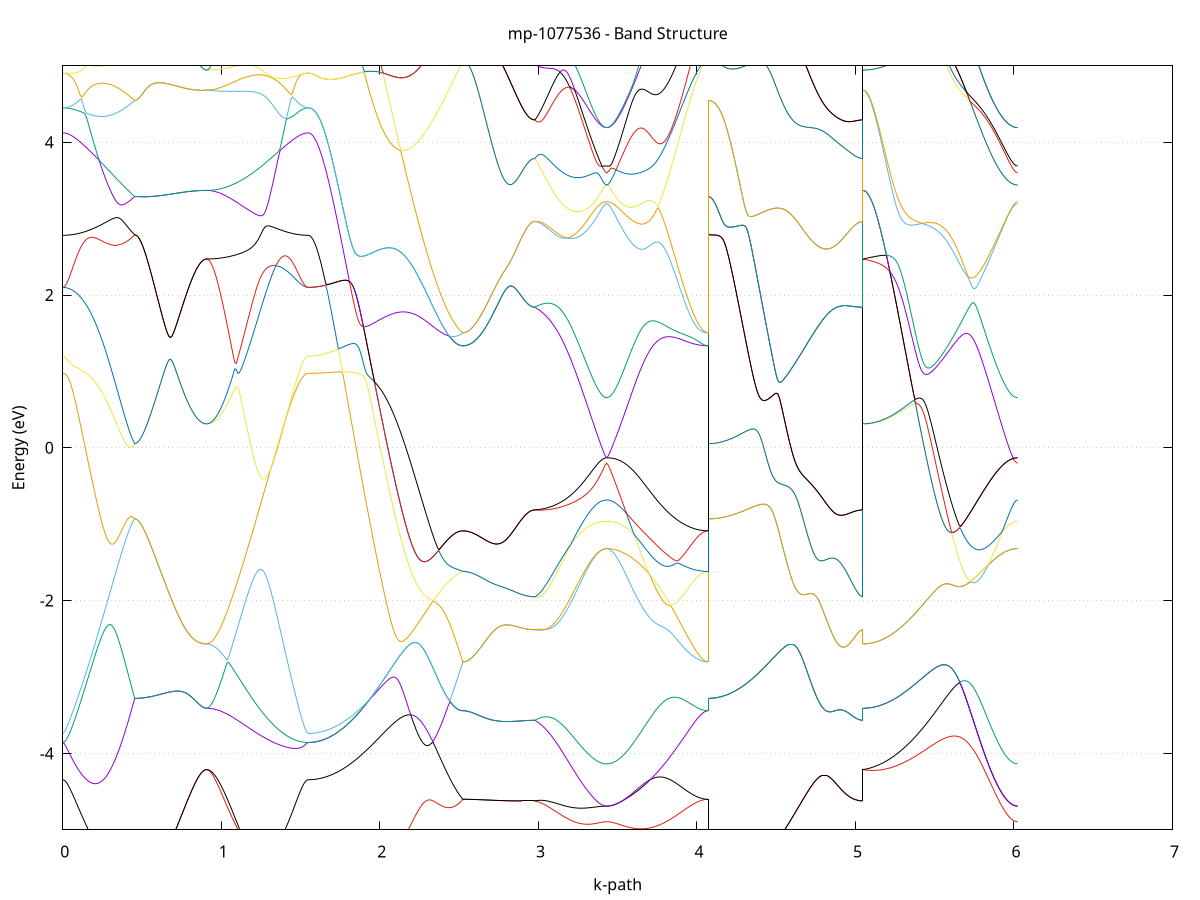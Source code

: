set title 'mp-1077536 - Band Structure'
set xlabel 'k-path'
set ylabel 'Energy (eV)'
set grid y
set yrange [-5:5]
set terminal png size 800,600
set output 'mp-1077536_bands_gnuplot.png'
plot '-' using 1:2 with lines notitle, '-' using 1:2 with lines notitle, '-' using 1:2 with lines notitle, '-' using 1:2 with lines notitle, '-' using 1:2 with lines notitle, '-' using 1:2 with lines notitle, '-' using 1:2 with lines notitle, '-' using 1:2 with lines notitle, '-' using 1:2 with lines notitle, '-' using 1:2 with lines notitle, '-' using 1:2 with lines notitle, '-' using 1:2 with lines notitle, '-' using 1:2 with lines notitle, '-' using 1:2 with lines notitle, '-' using 1:2 with lines notitle, '-' using 1:2 with lines notitle, '-' using 1:2 with lines notitle, '-' using 1:2 with lines notitle, '-' using 1:2 with lines notitle, '-' using 1:2 with lines notitle, '-' using 1:2 with lines notitle, '-' using 1:2 with lines notitle, '-' using 1:2 with lines notitle, '-' using 1:2 with lines notitle, '-' using 1:2 with lines notitle, '-' using 1:2 with lines notitle, '-' using 1:2 with lines notitle, '-' using 1:2 with lines notitle, '-' using 1:2 with lines notitle, '-' using 1:2 with lines notitle, '-' using 1:2 with lines notitle, '-' using 1:2 with lines notitle, '-' using 1:2 with lines notitle, '-' using 1:2 with lines notitle, '-' using 1:2 with lines notitle, '-' using 1:2 with lines notitle, '-' using 1:2 with lines notitle, '-' using 1:2 with lines notitle, '-' using 1:2 with lines notitle, '-' using 1:2 with lines notitle, '-' using 1:2 with lines notitle, '-' using 1:2 with lines notitle, '-' using 1:2 with lines notitle, '-' using 1:2 with lines notitle, '-' using 1:2 with lines notitle, '-' using 1:2 with lines notitle, '-' using 1:2 with lines notitle, '-' using 1:2 with lines notitle, '-' using 1:2 with lines notitle, '-' using 1:2 with lines notitle, '-' using 1:2 with lines notitle, '-' using 1:2 with lines notitle, '-' using 1:2 with lines notitle, '-' using 1:2 with lines notitle, '-' using 1:2 with lines notitle, '-' using 1:2 with lines notitle, '-' using 1:2 with lines notitle, '-' using 1:2 with lines notitle, '-' using 1:2 with lines notitle, '-' using 1:2 with lines notitle, '-' using 1:2 with lines notitle, '-' using 1:2 with lines notitle, '-' using 1:2 with lines notitle, '-' using 1:2 with lines notitle
0.000000 -11.947723
0.009860 -11.947423
0.019719 -11.946523
0.029579 -11.944923
0.039439 -11.942723
0.049298 -11.940023
0.059158 -11.936623
0.069017 -11.932523
0.078877 -11.927923
0.088737 -11.922723
0.098596 -11.916823
0.108456 -11.910323
0.118316 -11.903223
0.128175 -11.895623
0.138035 -11.887323
0.147894 -11.878423
0.157754 -11.868923
0.167614 -11.858823
0.177473 -11.848223
0.187333 -11.836923
0.197193 -11.825123
0.207052 -11.812623
0.216912 -11.799623
0.226771 -11.786123
0.236631 -11.772023
0.246491 -11.757323
0.256350 -11.742023
0.266210 -11.726323
0.276070 -11.709923
0.285929 -11.693123
0.295789 -11.675723
0.305648 -11.657823
0.315508 -11.639423
0.325368 -11.620523
0.335227 -11.601123
0.345087 -11.581223
0.354947 -11.560923
0.364806 -11.540123
0.374666 -11.518923
0.384525 -11.497223
0.394385 -11.475123
0.404245 -11.452623
0.414104 -11.429723
0.423964 -11.406523
0.433824 -11.382923
0.443683 -11.358923
0.453543 -11.334723
0.453543 -11.334723
0.463402 -11.334423
0.473262 -11.333823
0.483122 -11.332623
0.492981 -11.331123
0.502841 -11.329123
0.512701 -11.326623
0.522560 -11.323723
0.532420 -11.320423
0.542279 -11.316623
0.552139 -11.312523
0.561999 -11.307923
0.571858 -11.303023
0.581718 -11.297623
0.591578 -11.291923
0.601437 -11.285823
0.611297 -11.279423
0.621156 -11.272623
0.631016 -11.265523
0.640876 -11.258123
0.650735 -11.250523
0.660595 -11.242623
0.670455 -11.234523
0.680314 -11.226123
0.690174 -11.217623
0.700033 -11.209023
0.709893 -11.200323
0.719753 -11.191523
0.729612 -11.182723
0.739472 -11.173923
0.749332 -11.165123
0.759191 -11.156523
0.769051 -11.148123
0.778910 -11.139823
0.788770 -11.131923
0.798630 -11.124223
0.808489 -11.117023
0.818349 -11.110223
0.828209 -11.103923
0.838068 -11.098223
0.847928 -11.093223
0.857787 -11.088823
0.867647 -11.085123
0.877507 -11.082223
0.887366 -11.080123
0.897226 -11.078823
0.907086 -11.078423
0.907086 -11.078423
0.916953 -11.079523
0.926821 -11.082823
0.936689 -11.088223
0.946557 -11.095623
0.956425 -11.105023
0.966292 -11.116123
0.976160 -11.128923
0.986028 -11.143223
0.995896 -11.158723
1.005764 -11.175523
1.015631 -11.193223
1.025499 -11.211823
1.035367 -11.231223
1.045235 -11.251123
1.055102 -11.271623
1.064970 -11.292423
1.074838 -11.313623
1.084706 -11.334923
1.094574 -11.356423
1.104441 -11.377923
1.114309 -11.399523
1.124177 -11.421023
1.134045 -11.442423
1.143913 -11.463623
1.153780 -11.484723
1.163648 -11.505523
1.173516 -11.526123
1.183384 -11.546323
1.193252 -11.566223
1.203119 -11.585823
1.212987 -11.605023
1.222855 -11.623823
1.232723 -11.642223
1.242591 -11.660223
1.252458 -11.677723
1.262326 -11.694823
1.272194 -11.711323
1.282062 -11.727423
1.291929 -11.743023
1.301797 -11.758023
1.311665 -11.772623
1.321533 -11.786623
1.331401 -11.800023
1.341268 -11.812923
1.351136 -11.825323
1.361004 -11.837023
1.370872 -11.848223
1.380740 -11.858923
1.390607 -11.868923
1.400475 -11.878423
1.410343 -11.887323
1.420211 -11.895523
1.430079 -11.903223
1.439946 -11.910323
1.449814 -11.916823
1.459682 -11.922623
1.469550 -11.927923
1.479417 -11.932523
1.489285 -11.936523
1.499153 -11.939923
1.509021 -11.942723
1.518889 -11.944923
1.528756 -11.946523
1.538624 -11.947423
1.548492 -11.947723
1.548492 -11.947723
1.558444 -11.947323
1.568396 -11.946323
1.578349 -11.944523
1.588301 -11.942023
1.598253 -11.938823
1.608205 -11.934923
1.618158 -11.930323
1.628110 -11.925023
1.638062 -11.919023
1.648014 -11.912323
1.657967 -11.904923
1.667919 -11.896723
1.677871 -11.887923
1.687823 -11.878323
1.697775 -11.868123
1.707728 -11.857223
1.717680 -11.845523
1.727632 -11.833223
1.737584 -11.820123
1.747537 -11.806423
1.757489 -11.792023
1.767441 -11.776923
1.777393 -11.761123
1.787346 -11.744623
1.797298 -11.727423
1.807250 -11.709523
1.817202 -11.691023
1.827154 -11.671823
1.837107 -11.651923
1.847059 -11.631323
1.857011 -11.610123
1.866963 -11.588223
1.876916 -11.565623
1.886868 -11.542423
1.896820 -11.518523
1.906772 -11.493923
1.916725 -11.468723
1.926677 -11.442923
1.936629 -11.416423
1.946581 -11.389323
1.956533 -11.361623
1.966486 -11.333223
1.976438 -11.304323
1.986390 -11.274723
1.996342 -11.244523
2.006295 -11.213723
2.016247 -11.182323
2.026199 -11.150423
2.036151 -11.117923
2.046104 -11.084823
2.056056 -11.051123
2.066008 -11.016923
2.075960 -10.982223
2.085912 -10.946923
2.095865 -10.911223
2.105817 -10.874923
2.115769 -10.838223
2.125721 -10.800923
2.135674 -10.763323
2.145626 -10.725123
2.155578 -10.686623
2.165530 -10.647623
2.175483 -10.608323
2.185435 -10.568623
2.195387 -10.528523
2.205339 -10.488223
2.215291 -10.447523
2.225244 -10.406523
2.235196 -10.365323
2.245148 -10.323923
2.255100 -10.282323
2.265053 -10.240523
2.275005 -10.198623
2.284957 -10.156723
2.294909 -10.114723
2.304861 -10.072723
2.314814 -10.030723
2.324766 -9.988823
2.334718 -9.947123
2.344670 -9.905523
2.354623 -9.864223
2.364575 -9.823223
2.374527 -9.782523
2.384479 -9.742323
2.394432 -9.702623
2.404384 -9.663523
2.414336 -9.625023
2.424288 -9.587223
2.434240 -9.550223
2.444193 -9.514123
2.454145 -9.478923
2.464097 -9.444823
2.474049 -9.411923
2.484002 -9.380123
2.493954 -9.349723
2.503906 -9.320723
2.513858 -9.293123
2.523811 -9.267123
2.523811 -9.267123
2.533670 -9.267023
2.543530 -9.266623
2.553389 -9.266023
2.563249 -9.265223
2.573109 -9.264123
2.582968 -9.262823
2.592828 -9.261323
2.602688 -9.259523
2.612547 -9.257623
2.622407 -9.255423
2.632266 -9.253123
2.642126 -9.250523
2.651986 -9.247823
2.661845 -9.244923
2.671705 -9.241823
2.681565 -9.238623
2.691424 -9.235223
2.701284 -9.231723
2.711143 -9.228123
2.721003 -9.224423
2.730863 -9.220623
2.740722 -9.216823
2.750582 -9.212923
2.760442 -9.209023
2.770301 -9.205023
2.780161 -9.201123
2.790020 -9.197223
2.799880 -9.193323
2.809740 -9.189523
2.819599 -9.185823
2.829459 -9.182223
2.839319 -9.178723
2.849178 -9.175323
2.859038 -9.172123
2.868897 -9.169123
2.878757 -9.166323
2.888617 -9.163623
2.898476 -9.161223
2.908336 -9.159123
2.918196 -9.157223
2.928055 -9.155623
2.937915 -9.154323
2.947774 -9.153223
2.957634 -9.152423
2.967494 -9.152023
2.977353 -9.151823
2.977353 -9.151823
2.987213 -9.151823
2.997073 -9.151623
3.006932 -9.151123
3.016792 -9.150423
3.026652 -9.149523
3.036511 -9.148423
3.046371 -9.147023
3.056230 -9.145523
3.066090 -9.143723
3.075950 -9.141723
3.085809 -9.139623
3.095669 -9.137223
3.105529 -9.134723
3.115388 -9.132023
3.125248 -9.129223
3.135107 -9.126223
3.144967 -9.123023
3.154827 -9.119823
3.164686 -9.116423
3.174546 -9.112923
3.184406 -9.109423
3.194265 -9.105823
3.204125 -9.102123
3.213984 -9.098423
3.223844 -9.094723
3.233704 -9.091023
3.243563 -9.087323
3.253423 -9.083623
3.263283 -9.080023
3.273142 -9.076523
3.283002 -9.073023
3.292861 -9.069723
3.302721 -9.066523
3.312581 -9.063423
3.322440 -9.060523
3.332300 -9.057823
3.342160 -9.055323
3.352019 -9.053123
3.361879 -9.051023
3.371738 -9.049223
3.381598 -9.047723
3.391458 -9.046423
3.401317 -9.045423
3.411177 -9.044623
3.421037 -9.044223
3.430896 -9.044123
3.430896 -9.044123
3.440764 -9.044223
3.450632 -9.044623
3.460500 -9.045423
3.470367 -9.046423
3.480235 -9.047723
3.490103 -9.049323
3.499971 -9.051123
3.509839 -9.053323
3.519706 -9.055723
3.529574 -9.058323
3.539442 -9.061223
3.549310 -9.064323
3.559177 -9.067723
3.569045 -9.071323
3.578913 -9.075123
3.588781 -9.079023
3.598649 -9.083223
3.608516 -9.087523
3.618384 -9.092023
3.628252 -9.096723
3.638120 -9.101523
3.647988 -9.106423
3.657855 -9.111423
3.667723 -9.116523
3.677591 -9.121623
3.687459 -9.126923
3.697327 -9.132223
3.707194 -9.137523
3.717062 -9.142923
3.726930 -9.148323
3.736798 -9.153723
3.746665 -9.159123
3.756533 -9.164423
3.766401 -9.169723
3.776269 -9.175023
3.786137 -9.180223
3.796004 -9.185423
3.805872 -9.190423
3.815740 -9.195423
3.825608 -9.200323
3.835476 -9.205123
3.845343 -9.209723
3.855211 -9.214223
3.865079 -9.218623
3.874947 -9.222823
3.884815 -9.226923
3.894682 -9.230823
3.904550 -9.234623
3.914418 -9.238223
3.924286 -9.241523
3.934154 -9.244723
3.944021 -9.247723
3.953889 -9.250523
3.963757 -9.253123
3.973625 -9.255523
3.983492 -9.257723
3.993360 -9.259623
4.003228 -9.261423
4.013096 -9.262923
4.022964 -9.264223
4.032831 -9.265223
4.042699 -9.266023
4.052567 -9.266623
4.062435 -9.267023
4.072303 -9.267123
4.072303 -11.334723
4.082255 -11.334323
4.092207 -11.333323
4.102159 -11.331623
4.112111 -11.329223
4.122064 -11.326123
4.132016 -11.322323
4.141968 -11.317823
4.151920 -11.312623
4.161873 -11.306823
4.171825 -11.300323
4.181777 -11.293123
4.191729 -11.285223
4.201682 -11.276623
4.211634 -11.267323
4.221586 -11.257423
4.231538 -11.246823
4.241490 -11.235523
4.251443 -11.223623
4.261395 -11.210923
4.271347 -11.197623
4.281299 -11.183723
4.291252 -11.169023
4.301204 -11.153823
4.311156 -11.137823
4.321108 -11.121223
4.331061 -11.103923
4.341013 -11.086023
4.350965 -11.067523
4.360917 -11.048323
4.370869 -11.028423
4.380822 -11.008023
4.390774 -10.986923
4.400726 -10.965223
4.410678 -10.942823
4.420631 -10.919923
4.430583 -10.896323
4.440535 -10.872123
4.450487 -10.847423
4.460440 -10.822023
4.470392 -10.796123
4.480344 -10.769623
4.490296 -10.742523
4.500248 -10.714923
4.510201 -10.686823
4.520153 -10.658123
4.530105 -10.628823
4.540057 -10.599123
4.550010 -10.568923
4.559962 -10.538123
4.569914 -10.506923
4.579866 -10.475223
4.589819 -10.443123
4.599771 -10.410623
4.609723 -10.377623
4.619675 -10.344323
4.629627 -10.310623
4.639580 -10.276523
4.649532 -10.242123
4.659484 -10.207423
4.669436 -10.172423
4.679389 -10.137123
4.689341 -10.101723
4.699293 -10.066023
4.709245 -10.030223
4.719198 -9.994323
4.729150 -9.958323
4.739102 -9.922223
4.749054 -9.886123
4.759006 -9.850123
4.768959 -9.814223
4.778911 -9.778423
4.788863 -9.742823
4.798815 -9.707523
4.808768 -9.672523
4.818720 -9.637923
4.828672 -9.603823
4.838624 -9.570223
4.848577 -9.537223
4.858529 -9.504923
4.868481 -9.473423
4.878433 -9.442823
4.888385 -9.413223
4.898338 -9.384623
4.908290 -9.357223
4.918242 -9.331123
4.928194 -9.306323
4.938147 -9.283123
4.948099 -9.261423
4.958051 -9.241423
4.968003 -9.223223
4.977955 -9.206923
4.987908 -9.192623
4.997860 -9.180323
5.007812 -9.170123
5.017764 -9.162223
5.027717 -9.156423
5.037669 -9.153023
5.047621 -9.151823
5.047621 -11.078423
5.057573 -11.078123
5.067526 -11.077123
5.077478 -11.075423
5.087430 -11.073123
5.097382 -11.070123
5.107334 -11.066423
5.117287 -11.062023
5.127239 -11.057023
5.137191 -11.051323
5.147143 -11.045023
5.157096 -11.038023
5.167048 -11.030323
5.177000 -11.022023
5.186952 -11.013023
5.196905 -11.003323
5.206857 -10.993023
5.216809 -10.982023
5.226761 -10.970423
5.236713 -10.958123
5.246666 -10.945223
5.256618 -10.931723
5.266570 -10.917523
5.276522 -10.902623
5.286475 -10.887223
5.296427 -10.871123
5.306379 -10.854323
5.316331 -10.837023
5.326284 -10.819023
5.336236 -10.800423
5.346188 -10.781223
5.356140 -10.761423
5.366092 -10.740923
5.376045 -10.719923
5.385997 -10.698323
5.395949 -10.676223
5.405901 -10.653423
5.415854 -10.630123
5.425806 -10.606223
5.435758 -10.581723
5.445710 -10.556823
5.455663 -10.531223
5.465615 -10.505223
5.475567 -10.478623
5.485519 -10.451623
5.495471 -10.424023
5.505424 -10.396023
5.515376 -10.367523
5.525328 -10.338523
5.535280 -10.309123
5.545233 -10.279323
5.555185 -10.249123
5.565137 -10.218423
5.575089 -10.187423
5.585042 -10.156123
5.594994 -10.124423
5.604946 -10.092423
5.614898 -10.060223
5.624850 -10.027623
5.634803 -9.994923
5.644755 -9.961923
5.654707 -9.928723
5.664659 -9.895523
5.674612 -9.862023
5.684564 -9.828623
5.694516 -9.795123
5.704468 -9.761523
5.714420 -9.728123
5.724373 -9.694723
5.734325 -9.661423
5.744277 -9.628423
5.754229 -9.595523
5.764182 -9.563023
5.774134 -9.530823
5.784086 -9.499023
5.794038 -9.467723
5.803991 -9.437023
5.813943 -9.406823
5.823895 -9.377323
5.833847 -9.348623
5.843800 -9.320723
5.853752 -9.293723
5.863704 -9.267623
5.873656 -9.242623
5.883608 -9.218823
5.893561 -9.196223
5.903513 -9.174823
5.913465 -9.154923
5.923417 -9.136323
5.933370 -9.119323
5.943322 -9.103923
5.953274 -9.090223
5.963226 -9.078123
5.973178 -9.067823
5.983131 -9.059323
5.993083 -9.052723
6.003035 -9.047923
6.012987 -9.045023
6.022940 -9.044123
e
0.000000 -10.462823
0.009860 -10.463423
0.019719 -10.465223
0.029579 -10.468123
0.039439 -10.472323
0.049298 -10.477623
0.059158 -10.484123
0.069017 -10.491723
0.078877 -10.500523
0.088737 -10.510423
0.098596 -10.521423
0.108456 -10.533623
0.118316 -10.546823
0.128175 -10.561023
0.138035 -10.576323
0.147894 -10.592523
0.157754 -10.609723
0.167614 -10.627823
0.177473 -10.646823
0.187333 -10.666523
0.197193 -10.687123
0.207052 -10.708323
0.216912 -10.730323
0.226771 -10.752823
0.236631 -10.775923
0.246491 -10.799623
0.256350 -10.823723
0.266210 -10.848223
0.276070 -10.873023
0.285929 -10.898223
0.295789 -10.923723
0.305648 -10.949423
0.315508 -10.975223
0.325368 -11.001223
0.335227 -11.027323
0.345087 -11.053423
0.354947 -11.079623
0.364806 -11.105723
0.374666 -11.131823
0.384525 -11.157723
0.394385 -11.183623
0.404245 -11.209323
0.414104 -11.234823
0.423964 -11.260223
0.433824 -11.285323
0.443683 -11.310123
0.453543 -11.334723
0.453543 -11.334723
0.463402 -11.334423
0.473262 -11.333823
0.483122 -11.332623
0.492981 -11.331123
0.502841 -11.329123
0.512701 -11.326623
0.522560 -11.323723
0.532420 -11.320423
0.542279 -11.316623
0.552139 -11.312523
0.561999 -11.307923
0.571858 -11.303023
0.581718 -11.297623
0.591578 -11.291923
0.601437 -11.285823
0.611297 -11.279423
0.621156 -11.272623
0.631016 -11.265523
0.640876 -11.258123
0.650735 -11.250523
0.660595 -11.242623
0.670455 -11.234523
0.680314 -11.226123
0.690174 -11.217623
0.700033 -11.209023
0.709893 -11.200323
0.719753 -11.191523
0.729612 -11.182723
0.739472 -11.173923
0.749332 -11.165123
0.759191 -11.156523
0.769051 -11.148123
0.778910 -11.139823
0.788770 -11.131923
0.798630 -11.124223
0.808489 -11.117023
0.818349 -11.110223
0.828209 -11.103923
0.838068 -11.098223
0.847928 -11.093223
0.857787 -11.088823
0.867647 -11.085123
0.877507 -11.082223
0.887366 -11.080123
0.897226 -11.078823
0.907086 -11.078423
0.907086 -11.078423
0.916953 -11.078223
0.926821 -11.077423
0.936689 -11.076223
0.946557 -11.074423
0.956425 -11.072223
0.966292 -11.069423
0.976160 -11.066223
0.986028 -11.062523
0.995896 -11.058323
1.005764 -11.053623
1.015631 -11.048423
1.025499 -11.042723
1.035367 -11.036623
1.045235 -11.029923
1.055102 -11.022923
1.064970 -11.015323
1.074838 -11.007423
1.084706 -10.998923
1.094574 -10.990123
1.104441 -10.980823
1.114309 -10.971023
1.124177 -10.960923
1.134045 -10.950423
1.143913 -10.939423
1.153780 -10.928123
1.163648 -10.916423
1.173516 -10.904423
1.183384 -10.892023
1.193252 -10.879323
1.203119 -10.866223
1.212987 -10.852923
1.222855 -10.839323
1.232723 -10.825523
1.242591 -10.811423
1.252458 -10.797123
1.262326 -10.782623
1.272194 -10.767923
1.282062 -10.753123
1.291929 -10.738223
1.301797 -10.723223
1.311665 -10.708223
1.321533 -10.693123
1.331401 -10.678123
1.341268 -10.663223
1.351136 -10.648423
1.361004 -10.633723
1.370872 -10.619323
1.380740 -10.605123
1.390607 -10.591223
1.400475 -10.577723
1.410343 -10.564723
1.420211 -10.552123
1.430079 -10.540123
1.439946 -10.528723
1.449814 -10.518123
1.459682 -10.508223
1.469550 -10.499123
1.479417 -10.490923
1.489285 -10.483623
1.499153 -10.477423
1.509021 -10.472223
1.518889 -10.468123
1.528756 -10.465223
1.538624 -10.463423
1.548492 -10.462823
1.548492 -10.462823
1.558444 -10.462523
1.568396 -10.461623
1.578349 -10.460023
1.588301 -10.457923
1.598253 -10.455123
1.608205 -10.451723
1.618158 -10.447723
1.628110 -10.443123
1.638062 -10.437923
1.648014 -10.432023
1.657967 -10.425623
1.667919 -10.418523
1.677871 -10.410923
1.687823 -10.402623
1.697775 -10.393823
1.707728 -10.384323
1.717680 -10.374323
1.727632 -10.363623
1.737584 -10.352423
1.747537 -10.340623
1.757489 -10.328323
1.767441 -10.315323
1.777393 -10.301823
1.787346 -10.287823
1.797298 -10.273123
1.807250 -10.258023
1.817202 -10.242223
1.827154 -10.226023
1.837107 -10.209223
1.847059 -10.191923
1.857011 -10.174123
1.866963 -10.155823
1.876916 -10.137023
1.886868 -10.117723
1.896820 -10.098023
1.906772 -10.077823
1.916725 -10.057123
1.926677 -10.036023
1.936629 -10.014523
1.946581 -9.992623
1.956533 -9.970223
1.966486 -9.947523
1.976438 -9.924523
1.986390 -9.901123
1.996342 -9.877423
2.006295 -9.853323
2.016247 -9.829023
2.026199 -9.804523
2.036151 -9.779723
2.046104 -9.754723
2.056056 -9.729523
2.066008 -9.704123
2.075960 -9.678723
2.085912 -9.653123
2.095865 -9.627523
2.105817 -9.601923
2.115769 -9.576323
2.125721 -9.550823
2.135674 -9.525323
2.145626 -9.500023
2.155578 -9.474923
2.165530 -9.450123
2.175483 -9.425523
2.185435 -9.401323
2.195387 -9.377523
2.205339 -9.354223
2.215291 -9.331423
2.225244 -9.309223
2.235196 -9.287723
2.245148 -9.266923
2.255100 -9.247023
2.265053 -9.227923
2.275005 -9.209823
2.284957 -9.192723
2.294909 -9.176723
2.304861 -9.162023
2.314814 -9.148523
2.324766 -9.136423
2.334718 -9.125823
2.344670 -9.116723
2.354623 -9.109123
2.364575 -9.103323
2.374527 -9.099223
2.384479 -9.096823
2.394432 -9.096423
2.404384 -9.097823
2.414336 -9.101223
2.424288 -9.106523
2.434240 -9.113823
2.444193 -9.123123
2.454145 -9.134423
2.464097 -9.147723
2.474049 -9.163023
2.484002 -9.180123
2.493954 -9.199223
2.503906 -9.220123
2.513858 -9.242723
2.523811 -9.267123
2.523811 -9.267123
2.533670 -9.267023
2.543530 -9.266623
2.553389 -9.266023
2.563249 -9.265223
2.573109 -9.264123
2.582968 -9.262823
2.592828 -9.261323
2.602688 -9.259523
2.612547 -9.257623
2.622407 -9.255423
2.632266 -9.253123
2.642126 -9.250523
2.651986 -9.247823
2.661845 -9.244923
2.671705 -9.241823
2.681565 -9.238623
2.691424 -9.235223
2.701284 -9.231723
2.711143 -9.228123
2.721003 -9.224423
2.730863 -9.220623
2.740722 -9.216823
2.750582 -9.212923
2.760442 -9.209023
2.770301 -9.205023
2.780161 -9.201123
2.790020 -9.197223
2.799880 -9.193323
2.809740 -9.189523
2.819599 -9.185823
2.829459 -9.182223
2.839319 -9.178723
2.849178 -9.175323
2.859038 -9.172123
2.868897 -9.169123
2.878757 -9.166323
2.888617 -9.163623
2.898476 -9.161223
2.908336 -9.159123
2.918196 -9.157223
2.928055 -9.155623
2.937915 -9.154323
2.947774 -9.153223
2.957634 -9.152423
2.967494 -9.152023
2.977353 -9.151823
2.977353 -9.151823
2.987213 -9.151623
2.997073 -9.151223
3.006932 -9.150523
3.016792 -9.149723
3.026652 -9.148623
3.036511 -9.147323
3.046371 -9.145723
3.056230 -9.144023
3.066090 -9.142123
3.075950 -9.140023
3.085809 -9.137723
3.095669 -9.135223
3.105529 -9.132623
3.115388 -9.129823
3.125248 -9.126923
3.135107 -9.123923
3.144967 -9.120723
3.154827 -9.117423
3.164686 -9.114023
3.174546 -9.110523
3.184406 -9.107023
3.194265 -9.103423
3.204125 -9.099823
3.213984 -9.096123
3.223844 -9.092523
3.233704 -9.088923
3.243563 -9.085323
3.253423 -9.081723
3.263283 -9.078223
3.273142 -9.074823
3.283002 -9.071523
3.292861 -9.068323
3.302721 -9.065323
3.312581 -9.062323
3.322440 -9.059623
3.332300 -9.057023
3.342160 -9.054723
3.352019 -9.052523
3.361879 -9.050623
3.371738 -9.048923
3.381598 -9.047423
3.391458 -9.046223
3.401317 -9.045323
3.411177 -9.044623
3.421037 -9.044223
3.430896 -9.044123
3.430896 -9.044123
3.440764 -9.044223
3.450632 -9.044623
3.460500 -9.045323
3.470367 -9.046223
3.480235 -9.047523
3.490103 -9.048923
3.499971 -9.050723
3.509839 -9.052723
3.519706 -9.054923
3.529574 -9.057423
3.539442 -9.060223
3.549310 -9.063123
3.559177 -9.066323
3.569045 -9.069723
3.578913 -9.073323
3.588781 -9.077123
3.598649 -9.081123
3.608516 -9.085323
3.618384 -9.089723
3.628252 -9.094223
3.638120 -9.098823
3.647988 -9.103623
3.657855 -9.108523
3.667723 -9.113523
3.677591 -9.118623
3.687459 -9.123823
3.697327 -9.129123
3.707194 -9.134423
3.717062 -9.139723
3.726930 -9.145123
3.736798 -9.150523
3.746665 -9.155923
3.756533 -9.161323
3.766401 -9.166723
3.776269 -9.172123
3.786137 -9.177423
3.796004 -9.182623
3.805872 -9.187823
3.815740 -9.192923
3.825608 -9.197923
3.835476 -9.202723
3.845343 -9.207523
3.855211 -9.212223
3.865079 -9.216723
3.874947 -9.221123
3.884815 -9.225323
3.894682 -9.229323
3.904550 -9.233223
3.914418 -9.236923
3.924286 -9.240423
3.934154 -9.243823
3.944021 -9.246923
3.953889 -9.249823
3.963757 -9.252523
3.973625 -9.255023
3.983492 -9.257323
3.993360 -9.259323
4.003228 -9.261123
4.013096 -9.262723
4.022964 -9.264023
4.032831 -9.265123
4.042699 -9.266023
4.052567 -9.266623
4.062435 -9.267023
4.072303 -9.267123
4.072303 -11.334723
4.082255 -11.334323
4.092207 -11.333323
4.102159 -11.331623
4.112111 -11.329223
4.122064 -11.326123
4.132016 -11.322323
4.141968 -11.317823
4.151920 -11.312623
4.161873 -11.306823
4.171825 -11.300323
4.181777 -11.293123
4.191729 -11.285223
4.201682 -11.276623
4.211634 -11.267323
4.221586 -11.257423
4.231538 -11.246823
4.241490 -11.235523
4.251443 -11.223623
4.261395 -11.210923
4.271347 -11.197623
4.281299 -11.183723
4.291252 -11.169023
4.301204 -11.153823
4.311156 -11.137823
4.321108 -11.121223
4.331061 -11.103923
4.341013 -11.086023
4.350965 -11.067523
4.360917 -11.048323
4.370869 -11.028423
4.380822 -11.008023
4.390774 -10.986923
4.400726 -10.965223
4.410678 -10.942823
4.420631 -10.919923
4.430583 -10.896323
4.440535 -10.872123
4.450487 -10.847423
4.460440 -10.822023
4.470392 -10.796123
4.480344 -10.769623
4.490296 -10.742523
4.500248 -10.714923
4.510201 -10.686823
4.520153 -10.658123
4.530105 -10.628823
4.540057 -10.599123
4.550010 -10.568923
4.559962 -10.538123
4.569914 -10.506923
4.579866 -10.475223
4.589819 -10.443123
4.599771 -10.410623
4.609723 -10.377623
4.619675 -10.344323
4.629627 -10.310623
4.639580 -10.276523
4.649532 -10.242123
4.659484 -10.207423
4.669436 -10.172423
4.679389 -10.137123
4.689341 -10.101723
4.699293 -10.066023
4.709245 -10.030223
4.719198 -9.994323
4.729150 -9.958323
4.739102 -9.922223
4.749054 -9.886123
4.759006 -9.850123
4.768959 -9.814223
4.778911 -9.778423
4.788863 -9.742823
4.798815 -9.707523
4.808768 -9.672523
4.818720 -9.637923
4.828672 -9.603823
4.838624 -9.570223
4.848577 -9.537223
4.858529 -9.504923
4.868481 -9.473423
4.878433 -9.442823
4.888385 -9.413223
4.898338 -9.384623
4.908290 -9.357223
4.918242 -9.331123
4.928194 -9.306323
4.938147 -9.283123
4.948099 -9.261423
4.958051 -9.241423
4.968003 -9.223223
4.977955 -9.206923
4.987908 -9.192623
4.997860 -9.180323
5.007812 -9.170123
5.017764 -9.162223
5.027717 -9.156423
5.037669 -9.153023
5.047621 -9.151823
5.047621 -11.078423
5.057573 -11.078123
5.067526 -11.077123
5.077478 -11.075423
5.087430 -11.073123
5.097382 -11.070123
5.107334 -11.066423
5.117287 -11.062023
5.127239 -11.057023
5.137191 -11.051323
5.147143 -11.045023
5.157096 -11.038023
5.167048 -11.030323
5.177000 -11.022023
5.186952 -11.013023
5.196905 -11.003323
5.206857 -10.993023
5.216809 -10.982023
5.226761 -10.970423
5.236713 -10.958123
5.246666 -10.945223
5.256618 -10.931723
5.266570 -10.917523
5.276522 -10.902623
5.286475 -10.887223
5.296427 -10.871023
5.306379 -10.854323
5.316331 -10.837023
5.326284 -10.819023
5.336236 -10.800423
5.346188 -10.781223
5.356140 -10.761423
5.366092 -10.740923
5.376045 -10.719923
5.385997 -10.698323
5.395949 -10.676223
5.405901 -10.653423
5.415854 -10.630123
5.425806 -10.606223
5.435758 -10.581723
5.445710 -10.556823
5.455663 -10.531223
5.465615 -10.505223
5.475567 -10.478623
5.485519 -10.451623
5.495471 -10.424023
5.505424 -10.396023
5.515376 -10.367523
5.525328 -10.338523
5.535280 -10.309123
5.545233 -10.279323
5.555185 -10.249123
5.565137 -10.218423
5.575089 -10.187423
5.585042 -10.156123
5.594994 -10.124423
5.604946 -10.092423
5.614898 -10.060223
5.624850 -10.027623
5.634803 -9.994923
5.644755 -9.961923
5.654707 -9.928723
5.664659 -9.895523
5.674612 -9.862023
5.684564 -9.828623
5.694516 -9.795123
5.704468 -9.761523
5.714420 -9.728123
5.724373 -9.694723
5.734325 -9.661423
5.744277 -9.628423
5.754229 -9.595523
5.764182 -9.563023
5.774134 -9.530823
5.784086 -9.499023
5.794038 -9.467723
5.803991 -9.437023
5.813943 -9.406823
5.823895 -9.377323
5.833847 -9.348623
5.843800 -9.320723
5.853752 -9.293723
5.863704 -9.267623
5.873656 -9.242623
5.883608 -9.218823
5.893561 -9.196223
5.903513 -9.174823
5.913465 -9.154923
5.923417 -9.136323
5.933370 -9.119323
5.943322 -9.103923
5.953274 -9.090223
5.963226 -9.078123
5.973178 -9.067823
5.983131 -9.059323
5.993083 -9.052723
6.003035 -9.047923
6.012987 -9.045023
6.022940 -9.044123
e
0.000000 -9.457223
0.009860 -9.457423
0.019719 -9.458023
0.029579 -9.458923
0.039439 -9.460223
0.049298 -9.461723
0.059158 -9.463623
0.069017 -9.465723
0.078877 -9.468023
0.088737 -9.470523
0.098596 -9.473123
0.108456 -9.475723
0.118316 -9.478423
0.128175 -9.481123
0.138035 -9.483723
0.147894 -9.486223
0.157754 -9.488623
0.167614 -9.490823
0.177473 -9.492823
0.187333 -9.494723
0.197193 -9.496323
0.207052 -9.497723
0.216912 -9.498823
0.226771 -9.499723
0.236631 -9.500423
0.246491 -9.500823
0.256350 -9.501023
0.266210 -9.501023
0.276070 -9.500723
0.285929 -9.500323
0.295789 -9.499623
0.305648 -9.498823
0.315508 -9.497823
0.325368 -9.496723
0.335227 -9.495423
0.345087 -9.494023
0.354947 -9.492523
0.364806 -9.490923
0.374666 -9.489223
0.384525 -9.487523
0.394385 -9.485723
0.404245 -9.483923
0.414104 -9.482123
0.423964 -9.480223
0.433824 -9.478423
0.443683 -9.476623
0.453543 -9.474823
0.453543 -9.474823
0.463402 -9.475523
0.473262 -9.477323
0.483122 -9.480523
0.492981 -9.484823
0.502841 -9.490423
0.512701 -9.497223
0.522560 -9.505123
0.532420 -9.514123
0.542279 -9.524223
0.552139 -9.535323
0.561999 -9.547423
0.571858 -9.560423
0.581718 -9.574323
0.591578 -9.588923
0.601437 -9.604323
0.611297 -9.620323
0.621156 -9.637023
0.631016 -9.654123
0.640876 -9.671723
0.650735 -9.689723
0.660595 -9.708023
0.670455 -9.726623
0.680314 -9.745323
0.690174 -9.764023
0.700033 -9.782823
0.709893 -9.801523
0.719753 -9.820023
0.729612 -9.838323
0.739472 -9.856323
0.749332 -9.873923
0.759191 -9.890923
0.769051 -9.907523
0.778910 -9.923423
0.788770 -9.938523
0.798630 -9.952823
0.808489 -9.966323
0.818349 -9.978723
0.828209 -9.990123
0.838068 -10.000423
0.847928 -10.009423
0.857787 -10.017223
0.867647 -10.023623
0.877507 -10.028723
0.887366 -10.032423
0.897226 -10.034623
0.907086 -10.035323
0.907086 -10.035323
0.916953 -10.035123
0.926821 -10.034323
0.936689 -10.033023
0.946557 -10.031223
0.956425 -10.028923
0.966292 -10.026123
0.976160 -10.022823
0.986028 -10.019023
0.995896 -10.014723
1.005764 -10.009923
1.015631 -10.004623
1.025499 -9.998823
1.035367 -9.992623
1.045235 -9.985823
1.055102 -9.978623
1.064970 -9.971023
1.074838 -9.962923
1.084706 -9.954423
1.094574 -9.945423
1.104441 -9.936023
1.114309 -9.926323
1.124177 -9.916123
1.134045 -9.905523
1.143913 -9.894623
1.153780 -9.883323
1.163648 -9.871723
1.173516 -9.859723
1.183384 -9.847523
1.193252 -9.834923
1.203119 -9.822123
1.212987 -9.809123
1.222855 -9.795823
1.232723 -9.782323
1.242591 -9.768723
1.252458 -9.754923
1.262326 -9.741023
1.272194 -9.727023
1.282062 -9.712923
1.291929 -9.698823
1.301797 -9.684823
1.311665 -9.670723
1.321533 -9.656823
1.331401 -9.643023
1.341268 -9.629323
1.351136 -9.615823
1.361004 -9.602623
1.370872 -9.589723
1.380740 -9.577123
1.390607 -9.564923
1.400475 -9.553123
1.410343 -9.541823
1.420211 -9.531023
1.430079 -9.520823
1.439946 -9.511223
1.449814 -9.502323
1.459682 -9.494023
1.469550 -9.486523
1.479417 -9.479823
1.489285 -9.473923
1.499153 -9.468923
1.509021 -9.464723
1.518889 -9.461523
1.528756 -9.459123
1.538624 -9.457723
1.548492 -9.457223
1.548492 -9.457223
1.558444 -9.456923
1.568396 -9.455923
1.578349 -9.454323
1.588301 -9.452023
1.598253 -9.449123
1.608205 -9.445523
1.618158 -9.441323
1.628110 -9.436423
1.638062 -9.430823
1.648014 -9.424723
1.657967 -9.417823
1.667919 -9.410423
1.677871 -9.402323
1.687823 -9.393523
1.697775 -9.384123
1.707728 -9.374123
1.717680 -9.363523
1.727632 -9.352223
1.737584 -9.340323
1.747537 -9.327823
1.757489 -9.314723
1.767441 -9.300923
1.777393 -9.286523
1.787346 -9.271623
1.797298 -9.256023
1.807250 -9.239923
1.817202 -9.223123
1.827154 -9.205823
1.837107 -9.187923
1.847059 -9.169423
1.857011 -9.150423
1.866963 -9.130823
1.876916 -9.110723
1.886868 -9.090123
1.896820 -9.068923
1.906772 -9.047223
1.916725 -9.025023
1.926677 -9.002423
1.936629 -8.979223
1.946581 -8.955623
1.956533 -8.931623
1.966486 -8.907123
1.976438 -8.882223
1.986390 -8.856923
1.996342 -8.831323
2.006295 -8.805323
2.016247 -8.778923
2.026199 -8.752323
2.036151 -8.725423
2.046104 -8.698223
2.056056 -8.670823
2.066008 -8.643223
2.075960 -8.615523
2.085912 -8.587623
2.095865 -8.559723
2.105817 -8.531723
2.115769 -8.503723
2.125721 -8.475723
2.135674 -8.447923
2.145626 -8.420123
2.155578 -8.392623
2.165530 -8.365223
2.175483 -8.338223
2.185435 -8.311523
2.195387 -8.285223
2.205339 -8.259323
2.215291 -8.234023
2.225244 -8.209223
2.235196 -8.185023
2.245148 -8.161423
2.255100 -8.138623
2.265053 -8.116523
2.275005 -8.095223
2.284957 -8.074823
2.294909 -8.055123
2.304861 -8.036423
2.314814 -8.018623
2.324766 -8.001723
2.334718 -7.985723
2.344670 -7.970623
2.354623 -7.956523
2.364575 -7.943223
2.374527 -7.930923
2.384479 -7.919523
2.394432 -7.909023
2.404384 -7.899423
2.414336 -7.890623
2.424288 -7.882623
2.434240 -7.875523
2.444193 -7.869223
2.454145 -7.863623
2.464097 -7.858923
2.474049 -7.854923
2.484002 -7.851623
2.493954 -7.849123
2.503906 -7.847323
2.513858 -7.846223
2.523811 -7.845823
2.523811 -7.845823
2.533670 -7.846023
2.543530 -7.846423
2.553389 -7.847223
2.563249 -7.848223
2.573109 -7.849623
2.582968 -7.851223
2.592828 -7.853123
2.602688 -7.855323
2.612547 -7.857723
2.622407 -7.860423
2.632266 -7.863323
2.642126 -7.866523
2.651986 -7.869823
2.661845 -7.873323
2.671705 -7.877123
2.681565 -7.880923
2.691424 -7.885023
2.701284 -7.889123
2.711143 -7.893423
2.721003 -7.897823
2.730863 -7.902223
2.740722 -7.906723
2.750582 -7.911223
2.760442 -7.915823
2.770301 -7.920323
2.780161 -7.924923
2.790020 -7.929323
2.799880 -7.933823
2.809740 -7.938123
2.819599 -7.942323
2.829459 -7.946523
2.839319 -7.950423
2.849178 -7.954223
2.859038 -7.957823
2.868897 -7.961223
2.878757 -7.964423
2.888617 -7.967323
2.898476 -7.970023
2.908336 -7.972423
2.918196 -7.974523
2.928055 -7.976323
2.937915 -7.977823
2.947774 -7.979023
2.957634 -7.979923
2.967494 -7.980423
2.977353 -7.980523
2.977353 -7.980523
2.987213 -7.981023
2.997073 -7.981623
3.006932 -7.982323
3.016792 -7.983123
3.026652 -7.984123
3.036511 -7.985123
3.046371 -7.986323
3.056230 -7.987523
3.066090 -7.988923
3.075950 -7.990323
3.085809 -7.991823
3.095669 -7.993423
3.105529 -7.995123
3.115388 -7.996823
3.125248 -7.998623
3.135107 -8.000423
3.144967 -8.002323
3.154827 -8.004223
3.164686 -8.006223
3.174546 -8.008223
3.184406 -8.010123
3.194265 -8.012123
3.204125 -8.014123
3.213984 -8.016123
3.223844 -8.018123
3.233704 -8.020023
3.243563 -8.021923
3.253423 -8.023823
3.263283 -8.025623
3.273142 -8.027423
3.283002 -8.029123
3.292861 -8.030823
3.302721 -8.032323
3.312581 -8.034423
3.322440 -8.036623
3.332300 -8.038623
3.342160 -8.040523
3.352019 -8.042223
3.361879 -8.043823
3.371738 -8.045223
3.381598 -8.046423
3.391458 -8.047423
3.401317 -8.048223
3.411177 -8.048723
3.421037 -8.049123
3.430896 -8.049223
3.430896 -8.049223
3.440764 -8.049123
3.450632 -8.048723
3.460500 -8.048223
3.470367 -8.047423
3.480235 -8.046423
3.490103 -8.045223
3.499971 -8.043823
3.509839 -8.042223
3.519706 -8.040623
3.529574 -8.038823
3.539442 -8.037023
3.549310 -8.035123
3.559177 -8.033223
3.569045 -8.031223
3.578913 -8.029123
3.588781 -8.026823
3.598649 -8.024423
3.608516 -8.021923
3.618384 -8.019223
3.628252 -8.016423
3.638120 -8.013423
3.647988 -8.010323
3.657855 -8.007023
3.667723 -8.003623
3.677591 -8.000023
3.687459 -7.996323
3.697327 -7.992423
3.707194 -7.988423
3.717062 -7.984323
3.726930 -7.980023
3.736798 -7.975623
3.746665 -7.971123
3.756533 -7.966523
3.766401 -7.961923
3.776269 -7.957123
3.786137 -7.952223
3.796004 -7.947323
3.805872 -7.942423
3.815740 -7.937423
3.825608 -7.932323
3.835476 -7.927323
3.845343 -7.922223
3.855211 -7.917223
3.865079 -7.912223
3.874947 -7.907223
3.884815 -7.902323
3.894682 -7.897423
3.904550 -7.892723
3.914418 -7.888123
3.924286 -7.883623
3.934154 -7.879323
3.944021 -7.875123
3.953889 -7.871123
3.963757 -7.867423
3.973625 -7.863923
3.983492 -7.860623
3.993360 -7.857623
4.003228 -7.854923
4.013096 -7.852623
4.022964 -7.850623
4.032831 -7.848923
4.042699 -7.847523
4.052567 -7.846623
4.062435 -7.846023
4.072303 -7.845823
4.072303 -9.474823
4.082255 -9.474523
4.092207 -9.473623
4.102159 -9.472023
4.112111 -9.469823
4.122064 -9.467023
4.132016 -9.463623
4.141968 -9.459523
4.151920 -9.454923
4.161873 -9.449623
4.171825 -9.443723
4.181777 -9.437223
4.191729 -9.430023
4.201682 -9.422323
4.211634 -9.413923
4.221586 -9.405023
4.231538 -9.395423
4.241490 -9.385323
4.251443 -9.374523
4.261395 -9.363223
4.271347 -9.351323
4.281299 -9.338823
4.291252 -9.325723
4.301204 -9.312123
4.311156 -9.297823
4.321108 -9.283123
4.331061 -9.267823
4.341013 -9.251923
4.350965 -9.235523
4.360917 -9.218523
4.370869 -9.201123
4.380822 -9.183123
4.390774 -9.164723
4.400726 -9.145723
4.410678 -9.126223
4.420631 -9.106323
4.430583 -9.086023
4.440535 -9.065123
4.450487 -9.043923
4.460440 -9.022223
4.470392 -9.000123
4.480344 -8.977723
4.490296 -8.954923
4.500248 -8.931723
4.510201 -8.908223
4.520153 -8.884423
4.530105 -8.860323
4.540057 -8.835923
4.550010 -8.811323
4.559962 -8.786523
4.569914 -8.761523
4.579866 -8.736323
4.589819 -8.711023
4.599771 -8.685623
4.609723 -8.660223
4.619675 -8.634723
4.629627 -8.609223
4.639580 -8.583723
4.649532 -8.558323
4.659484 -8.533023
4.669436 -8.507923
4.679389 -8.482923
4.689341 -8.458223
4.699293 -8.433823
4.709245 -8.409723
4.719198 -8.385923
4.729150 -8.362623
4.739102 -8.339723
4.749054 -8.317223
4.759006 -8.295323
4.768959 -8.274023
4.778911 -8.253323
4.788863 -8.233223
4.798815 -8.213823
4.808768 -8.195023
4.818720 -8.177023
4.828672 -8.159823
4.838624 -8.143323
4.848577 -8.127623
4.858529 -8.112723
4.868481 -8.098623
4.878433 -8.085423
4.888385 -8.072923
4.898338 -8.061323
4.908290 -8.050523
4.918242 -8.040623
4.928194 -8.031423
4.938147 -8.023123
4.948099 -8.015523
4.958051 -8.008723
4.968003 -8.002723
4.977955 -7.997423
4.987908 -7.992923
4.997860 -7.989123
5.007812 -7.986023
5.017764 -7.983623
5.027717 -7.981923
5.037669 -7.980923
5.047621 -7.980523
5.047621 -10.035323
5.057573 -10.035123
5.067526 -10.034323
5.077478 -10.032823
5.087430 -10.030523
5.097382 -10.027623
5.107334 -10.024023
5.117287 -10.019723
5.127239 -10.014823
5.137191 -10.009123
5.147143 -10.002823
5.157096 -9.995723
5.167048 -9.988023
5.177000 -9.979723
5.186952 -9.970623
5.196905 -9.960923
5.206857 -9.950523
5.216809 -9.939423
5.226761 -9.927723
5.236713 -9.915323
5.246666 -9.902223
5.256618 -9.888523
5.266570 -9.874223
5.276522 -9.859123
5.286475 -9.843423
5.296427 -9.827123
5.306379 -9.810223
5.316331 -9.792623
5.326284 -9.774323
5.336236 -9.755523
5.346188 -9.736023
5.356140 -9.715923
5.366092 -9.695223
5.376045 -9.673923
5.385997 -9.651923
5.395949 -9.629423
5.405901 -9.606423
5.415854 -9.582723
5.425806 -9.558523
5.435758 -9.533723
5.445710 -9.508423
5.455663 -9.482523
5.465615 -9.456123
5.475567 -9.429223
5.485519 -9.401823
5.495471 -9.373923
5.505424 -9.345523
5.515376 -9.316723
5.525328 -9.287523
5.535280 -9.257823
5.545233 -9.227723
5.555185 -9.197223
5.565137 -9.166323
5.575089 -9.135123
5.585042 -9.103623
5.594994 -9.071723
5.604946 -9.039623
5.614898 -9.007323
5.624850 -8.974723
5.634803 -8.942023
5.644755 -8.909123
5.654707 -8.876123
5.664659 -8.843023
5.674612 -8.809823
5.684564 -8.776723
5.694516 -8.743623
5.704468 -8.710623
5.714420 -8.677823
5.724373 -8.645123
5.734325 -8.612723
5.744277 -8.580523
5.754229 -8.548823
5.764182 -8.517423
5.774134 -8.486523
5.784086 -8.456223
5.794038 -8.426423
5.803991 -8.397323
5.813943 -8.369023
5.823895 -8.341423
5.833847 -8.314723
5.843800 -8.288923
5.853752 -8.264123
5.863704 -8.240323
5.873656 -8.217723
5.883608 -8.196223
5.893561 -8.175923
5.903513 -8.156923
5.913465 -8.139223
5.923417 -8.122923
5.933370 -8.108023
5.943322 -8.094623
5.953274 -8.083823
5.963226 -8.074623
5.973178 -8.066823
5.983131 -8.060523
5.993083 -8.055623
6.003035 -8.052023
6.012987 -8.049923
6.022940 -8.049223
e
0.000000 -9.457223
0.009860 -9.457223
0.019719 -9.457223
0.029579 -9.457123
0.039439 -9.457023
0.049298 -9.456923
0.059158 -9.456723
0.069017 -9.456523
0.078877 -9.456323
0.088737 -9.456123
0.098596 -9.455923
0.108456 -9.455723
0.118316 -9.455423
0.128175 -9.455223
0.138035 -9.454923
0.147894 -9.454723
0.157754 -9.454523
0.167614 -9.454323
0.177473 -9.454123
0.187333 -9.453923
0.197193 -9.453823
0.207052 -9.453723
0.216912 -9.453723
0.226771 -9.453723
0.236631 -9.453723
0.246491 -9.453923
0.256350 -9.454123
0.266210 -9.454323
0.276070 -9.454723
0.285929 -9.455123
0.295789 -9.455523
0.305648 -9.456123
0.315508 -9.456823
0.325368 -9.457523
0.335227 -9.458423
0.345087 -9.459323
0.354947 -9.460323
0.364806 -9.461423
0.374666 -9.462623
0.384525 -9.463923
0.394385 -9.465223
0.404245 -9.466723
0.414104 -9.468223
0.423964 -9.469723
0.433824 -9.471423
0.443683 -9.473123
0.453543 -9.474823
0.453543 -9.474823
0.463402 -9.475523
0.473262 -9.477323
0.483122 -9.480523
0.492981 -9.484823
0.502841 -9.490423
0.512701 -9.497223
0.522560 -9.505123
0.532420 -9.514123
0.542279 -9.524223
0.552139 -9.535323
0.561999 -9.547423
0.571858 -9.560423
0.581718 -9.574323
0.591578 -9.588923
0.601437 -9.604323
0.611297 -9.620323
0.621156 -9.637023
0.631016 -9.654123
0.640876 -9.671723
0.650735 -9.689723
0.660595 -9.708023
0.670455 -9.726623
0.680314 -9.745323
0.690174 -9.764023
0.700033 -9.782823
0.709893 -9.801523
0.719753 -9.820023
0.729612 -9.838323
0.739472 -9.856323
0.749332 -9.873923
0.759191 -9.890923
0.769051 -9.907523
0.778910 -9.923423
0.788770 -9.938523
0.798630 -9.952823
0.808489 -9.966323
0.818349 -9.978723
0.828209 -9.990123
0.838068 -10.000423
0.847928 -10.009423
0.857787 -10.017223
0.867647 -10.023623
0.877507 -10.028723
0.887366 -10.032423
0.897226 -10.034623
0.907086 -10.035323
0.907086 -10.035323
0.916953 -10.034123
0.926821 -10.030523
0.936689 -10.024523
0.946557 -10.016223
0.956425 -10.005823
0.966292 -9.993423
0.976160 -9.979223
0.986028 -9.963423
0.995896 -9.946123
1.005764 -9.927523
1.015631 -9.907923
1.025499 -9.887323
1.035367 -9.865923
1.045235 -9.844023
1.055102 -9.821623
1.064970 -9.798923
1.074838 -9.776023
1.084706 -9.753123
1.094574 -9.730323
1.104441 -9.707723
1.114309 -9.685423
1.124177 -9.663623
1.134045 -9.642223
1.143913 -9.621423
1.153780 -9.601223
1.163648 -9.581923
1.173516 -9.563323
1.183384 -9.545623
1.193252 -9.528823
1.203119 -9.513023
1.212987 -9.498323
1.222855 -9.484623
1.232723 -9.472023
1.242591 -9.460423
1.252458 -9.450023
1.262326 -9.440823
1.272194 -9.432623
1.282062 -9.425523
1.291929 -9.419523
1.301797 -9.414623
1.311665 -9.410723
1.321533 -9.407923
1.331401 -9.405923
1.341268 -9.404923
1.351136 -9.404623
1.361004 -9.405223
1.370872 -9.406523
1.380740 -9.408423
1.390607 -9.410823
1.400475 -9.413723
1.410343 -9.417123
1.420211 -9.420723
1.430079 -9.424523
1.439946 -9.428523
1.449814 -9.432523
1.459682 -9.436523
1.469550 -9.440323
1.479417 -9.443923
1.489285 -9.447223
1.499153 -9.450123
1.509021 -9.452623
1.518889 -9.454623
1.528756 -9.456023
1.538624 -9.456923
1.548492 -9.457223
1.548492 -9.457223
1.558444 -9.456923
1.568396 -9.455923
1.578349 -9.454323
1.588301 -9.452023
1.598253 -9.449123
1.608205 -9.445523
1.618158 -9.441323
1.628110 -9.436423
1.638062 -9.430823
1.648014 -9.424723
1.657967 -9.417823
1.667919 -9.410423
1.677871 -9.402323
1.687823 -9.393523
1.697775 -9.384123
1.707728 -9.374123
1.717680 -9.363523
1.727632 -9.352223
1.737584 -9.340323
1.747537 -9.327823
1.757489 -9.314723
1.767441 -9.300923
1.777393 -9.286523
1.787346 -9.271623
1.797298 -9.256023
1.807250 -9.239923
1.817202 -9.223123
1.827154 -9.205823
1.837107 -9.187923
1.847059 -9.169423
1.857011 -9.150423
1.866963 -9.130823
1.876916 -9.110723
1.886868 -9.090123
1.896820 -9.068923
1.906772 -9.047223
1.916725 -9.025023
1.926677 -9.002423
1.936629 -8.979223
1.946581 -8.955623
1.956533 -8.931623
1.966486 -8.907123
1.976438 -8.882223
1.986390 -8.856923
1.996342 -8.831323
2.006295 -8.805323
2.016247 -8.778923
2.026199 -8.752323
2.036151 -8.725423
2.046104 -8.698223
2.056056 -8.670823
2.066008 -8.643223
2.075960 -8.615523
2.085912 -8.587623
2.095865 -8.559723
2.105817 -8.531723
2.115769 -8.503723
2.125721 -8.475723
2.135674 -8.447923
2.145626 -8.420123
2.155578 -8.392623
2.165530 -8.365223
2.175483 -8.338223
2.185435 -8.311523
2.195387 -8.285223
2.205339 -8.259323
2.215291 -8.234023
2.225244 -8.209223
2.235196 -8.185023
2.245148 -8.161423
2.255100 -8.138623
2.265053 -8.116523
2.275005 -8.095223
2.284957 -8.074823
2.294909 -8.055123
2.304861 -8.036423
2.314814 -8.018623
2.324766 -8.001723
2.334718 -7.985723
2.344670 -7.970623
2.354623 -7.956523
2.364575 -7.943223
2.374527 -7.930923
2.384479 -7.919523
2.394432 -7.909023
2.404384 -7.899423
2.414336 -7.890623
2.424288 -7.882623
2.434240 -7.875523
2.444193 -7.869223
2.454145 -7.863623
2.464097 -7.858923
2.474049 -7.854923
2.484002 -7.851623
2.493954 -7.849123
2.503906 -7.847323
2.513858 -7.846223
2.523811 -7.845823
2.523811 -7.845823
2.533670 -7.846023
2.543530 -7.846423
2.553389 -7.847223
2.563249 -7.848223
2.573109 -7.849623
2.582968 -7.851223
2.592828 -7.853123
2.602688 -7.855323
2.612547 -7.857723
2.622407 -7.860423
2.632266 -7.863323
2.642126 -7.866523
2.651986 -7.869823
2.661845 -7.873323
2.671705 -7.877123
2.681565 -7.880923
2.691424 -7.885023
2.701284 -7.889123
2.711143 -7.893423
2.721003 -7.897823
2.730863 -7.902223
2.740722 -7.906723
2.750582 -7.911223
2.760442 -7.915823
2.770301 -7.920323
2.780161 -7.924923
2.790020 -7.929323
2.799880 -7.933823
2.809740 -7.938123
2.819599 -7.942323
2.829459 -7.946523
2.839319 -7.950423
2.849178 -7.954223
2.859038 -7.957823
2.868897 -7.961223
2.878757 -7.964423
2.888617 -7.967323
2.898476 -7.970023
2.908336 -7.972423
2.918196 -7.974523
2.928055 -7.976323
2.937915 -7.977823
2.947774 -7.979023
2.957634 -7.979923
2.967494 -7.980423
2.977353 -7.980523
2.977353 -7.980523
2.987213 -7.980223
2.997073 -7.980023
3.006932 -7.979923
3.016792 -7.980023
3.026652 -7.980223
3.036511 -7.980623
3.046371 -7.981123
3.056230 -7.981723
3.066090 -7.982523
3.075950 -7.983523
3.085809 -7.984523
3.095669 -7.985723
3.105529 -7.987123
3.115388 -7.988623
3.125248 -7.990223
3.135107 -7.991923
3.144967 -7.993823
3.154827 -7.995723
3.164686 -7.997823
3.174546 -8.000023
3.184406 -8.002323
3.194265 -8.004623
3.204125 -8.007023
3.213984 -8.009523
3.223844 -8.012023
3.233704 -8.014623
3.243563 -8.017223
3.253423 -8.019723
3.263283 -8.022323
3.273142 -8.024823
3.283002 -8.027323
3.292861 -8.029823
3.302721 -8.032123
3.312581 -8.033823
3.322440 -8.035223
3.332300 -8.036523
3.342160 -8.037723
3.352019 -8.038823
3.361879 -8.039823
3.371738 -8.040623
3.381598 -8.041423
3.391458 -8.042023
3.401317 -8.042423
3.411177 -8.042823
3.421037 -8.043023
3.430896 -8.043123
3.430896 -8.043123
3.440764 -8.043023
3.450632 -8.042823
3.460500 -8.042423
3.470367 -8.041923
3.480235 -8.041323
3.490103 -8.040523
3.499971 -8.039523
3.509839 -8.038423
3.519706 -8.036923
3.529574 -8.035323
3.539442 -8.033323
3.549310 -8.031023
3.559177 -8.028423
3.569045 -8.025523
3.578913 -8.022423
3.588781 -8.019123
3.598649 -8.015623
3.608516 -8.012023
3.618384 -8.008123
3.628252 -8.004123
3.638120 -8.000023
3.647988 -7.995723
3.657855 -7.991323
3.667723 -7.986823
3.677591 -7.982223
3.687459 -7.977523
3.697327 -7.972823
3.707194 -7.968023
3.717062 -7.963123
3.726930 -7.958223
3.736798 -7.953223
3.746665 -7.948323
3.756533 -7.943323
3.766401 -7.938423
3.776269 -7.933423
3.786137 -7.928623
3.796004 -7.923723
3.805872 -7.918923
3.815740 -7.914223
3.825608 -7.909623
3.835476 -7.905123
3.845343 -7.900723
3.855211 -7.896423
3.865079 -7.892223
3.874947 -7.888223
3.884815 -7.884323
3.894682 -7.880523
3.904550 -7.876923
3.914418 -7.873523
3.924286 -7.870323
3.934154 -7.867223
3.944021 -7.864323
3.953889 -7.861623
3.963757 -7.859223
3.973625 -7.856923
3.983492 -7.854823
3.993360 -7.852923
4.003228 -7.851323
4.013096 -7.849823
4.022964 -7.848623
4.032831 -7.847623
4.042699 -7.846823
4.052567 -7.846323
4.062435 -7.845923
4.072303 -7.845823
4.072303 -9.474823
4.082255 -9.474523
4.092207 -9.473623
4.102159 -9.472023
4.112111 -9.469823
4.122064 -9.467023
4.132016 -9.463623
4.141968 -9.459523
4.151920 -9.454923
4.161873 -9.449623
4.171825 -9.443723
4.181777 -9.437223
4.191729 -9.430023
4.201682 -9.422323
4.211634 -9.413923
4.221586 -9.405023
4.231538 -9.395423
4.241490 -9.385323
4.251443 -9.374523
4.261395 -9.363223
4.271347 -9.351323
4.281299 -9.338823
4.291252 -9.325723
4.301204 -9.312123
4.311156 -9.297823
4.321108 -9.283123
4.331061 -9.267823
4.341013 -9.251923
4.350965 -9.235523
4.360917 -9.218523
4.370869 -9.201123
4.380822 -9.183123
4.390774 -9.164723
4.400726 -9.145723
4.410678 -9.126223
4.420631 -9.106323
4.430583 -9.086023
4.440535 -9.065123
4.450487 -9.043923
4.460440 -9.022223
4.470392 -9.000123
4.480344 -8.977723
4.490296 -8.954923
4.500248 -8.931723
4.510201 -8.908223
4.520153 -8.884423
4.530105 -8.860323
4.540057 -8.835923
4.550010 -8.811323
4.559962 -8.786523
4.569914 -8.761523
4.579866 -8.736323
4.589819 -8.711023
4.599771 -8.685623
4.609723 -8.660223
4.619675 -8.634723
4.629627 -8.609223
4.639580 -8.583723
4.649532 -8.558323
4.659484 -8.533023
4.669436 -8.507923
4.679389 -8.482923
4.689341 -8.458223
4.699293 -8.433823
4.709245 -8.409723
4.719198 -8.385923
4.729150 -8.362623
4.739102 -8.339723
4.749054 -8.317223
4.759006 -8.295323
4.768959 -8.274023
4.778911 -8.253323
4.788863 -8.233223
4.798815 -8.213823
4.808768 -8.195023
4.818720 -8.177023
4.828672 -8.159823
4.838624 -8.143323
4.848577 -8.127623
4.858529 -8.112723
4.868481 -8.098623
4.878433 -8.085423
4.888385 -8.072923
4.898338 -8.061323
4.908290 -8.050523
4.918242 -8.040623
4.928194 -8.031423
4.938147 -8.023123
4.948099 -8.015523
4.958051 -8.008723
4.968003 -8.002723
4.977955 -7.997423
4.987908 -7.992923
4.997860 -7.989123
5.007812 -7.986023
5.017764 -7.983623
5.027717 -7.981923
5.037669 -7.980923
5.047621 -7.980523
5.047621 -10.035323
5.057573 -10.034823
5.067526 -10.033623
5.077478 -10.031723
5.087430 -10.029123
5.097382 -10.025823
5.107334 -10.021923
5.117287 -10.017223
5.127239 -10.011923
5.137191 -10.005923
5.147143 -9.999223
5.157096 -9.991823
5.167048 -9.983723
5.177000 -9.975023
5.186952 -9.965623
5.196905 -9.955523
5.206857 -9.944723
5.216809 -9.933323
5.226761 -9.921223
5.236713 -9.908423
5.246666 -9.894923
5.256618 -9.880823
5.266570 -9.866023
5.276522 -9.850623
5.286475 -9.834523
5.296427 -9.817823
5.306379 -9.800423
5.316331 -9.782423
5.326284 -9.763823
5.336236 -9.744523
5.346188 -9.724623
5.356140 -9.704123
5.366092 -9.682923
5.376045 -9.661223
5.385997 -9.638823
5.395949 -9.615923
5.405901 -9.592323
5.415854 -9.568223
5.425806 -9.543523
5.435758 -9.518323
5.445710 -9.492523
5.455663 -9.466223
5.465615 -9.439323
5.475567 -9.411923
5.485519 -9.384123
5.495471 -9.355723
5.505424 -9.326923
5.515376 -9.297623
5.525328 -9.267823
5.535280 -9.237723
5.545233 -9.207123
5.555185 -9.176123
5.565137 -9.144823
5.575089 -9.113223
5.585042 -9.081223
5.594994 -9.049023
5.604946 -9.016523
5.614898 -8.983823
5.624850 -8.950923
5.634803 -8.917823
5.644755 -8.884623
5.654707 -8.851323
5.664659 -8.818023
5.674612 -8.784723
5.684564 -8.751423
5.694516 -8.718323
5.704468 -8.685323
5.714420 -8.652523
5.724373 -8.619923
5.734325 -8.587723
5.744277 -8.555923
5.754229 -8.524523
5.764182 -8.493623
5.774134 -8.463323
5.784086 -8.433723
5.794038 -8.404723
5.803991 -8.376523
5.813943 -8.349223
5.823895 -8.322723
5.833847 -8.297323
5.843800 -8.272823
5.853752 -8.249423
5.863704 -8.227223
5.873656 -8.206123
5.883608 -8.186223
5.893561 -8.167623
5.903513 -8.150323
5.913465 -8.134223
5.923417 -8.119623
5.933370 -8.106323
5.943322 -8.094323
5.953274 -8.082723
5.963226 -8.072223
5.973178 -8.063423
5.983131 -8.056123
5.993083 -8.050423
6.003035 -8.046323
6.012987 -8.043923
6.022940 -8.043123
e
0.000000 -7.483023
0.009860 -7.482923
0.019719 -7.482623
0.029579 -7.482123
0.039439 -7.481523
0.049298 -7.480723
0.059158 -7.479723
0.069017 -7.478523
0.078877 -7.477123
0.088737 -7.475623
0.098596 -7.473823
0.108456 -7.471923
0.118316 -7.469923
0.128175 -7.467623
0.138035 -7.465723
0.147894 -7.465523
0.157754 -7.465423
0.167614 -7.465223
0.177473 -7.465123
0.187333 -7.464923
0.197193 -7.464723
0.207052 -7.464623
0.216912 -7.464423
0.226771 -7.464223
0.236631 -7.464023
0.246491 -7.463823
0.256350 -7.463623
0.266210 -7.463423
0.276070 -7.463223
0.285929 -7.463023
0.295789 -7.462723
0.305648 -7.462523
0.315508 -7.462323
0.325368 -7.462123
0.335227 -7.461823
0.345087 -7.461623
0.354947 -7.461423
0.364806 -7.461123
0.374666 -7.460923
0.384525 -7.460723
0.394385 -7.460423
0.404245 -7.460223
0.414104 -7.459923
0.423964 -7.459723
0.433824 -7.459523
0.443683 -7.459223
0.453543 -7.459023
0.453543 -7.459023
0.463402 -7.459023
0.473262 -7.459023
0.483122 -7.459023
0.492981 -7.459023
0.502841 -7.459023
0.512701 -7.459123
0.522560 -7.459123
0.532420 -7.459123
0.542279 -7.459223
0.552139 -7.459223
0.561999 -7.459323
0.571858 -7.459423
0.581718 -7.459423
0.591578 -7.459523
0.601437 -7.459623
0.611297 -7.459723
0.621156 -7.459923
0.631016 -7.460023
0.640876 -7.460223
0.650735 -7.460323
0.660595 -7.460523
0.670455 -7.460823
0.680314 -7.461023
0.690174 -7.461323
0.700033 -7.461623
0.709893 -7.462023
0.719753 -7.462423
0.729612 -7.462823
0.739472 -7.463323
0.749332 -7.463823
0.759191 -7.464423
0.769051 -7.465123
0.778910 -7.465723
0.788770 -7.466423
0.798630 -7.467223
0.808489 -7.467923
0.818349 -7.468623
0.828209 -7.469323
0.838068 -7.469923
0.847928 -7.470523
0.857787 -7.471123
0.867647 -7.471523
0.877507 -7.471923
0.887366 -7.472123
0.897226 -7.472323
0.907086 -7.472323
0.907086 -7.472323
0.916953 -7.472323
0.926821 -7.472323
0.936689 -7.472223
0.946557 -7.472223
0.956425 -7.472123
0.966292 -7.472023
0.976160 -7.471923
0.986028 -7.471823
0.995896 -7.471723
1.005764 -7.471523
1.015631 -7.471423
1.025499 -7.471223
1.035367 -7.471023
1.045235 -7.470923
1.055102 -7.470723
1.064970 -7.470523
1.074838 -7.470323
1.084706 -7.470123
1.094574 -7.469923
1.104441 -7.469823
1.114309 -7.469623
1.124177 -7.469423
1.134045 -7.469223
1.143913 -7.469123
1.153780 -7.468923
1.163648 -7.468823
1.173516 -7.468723
1.183384 -7.468623
1.193252 -7.468523
1.203119 -7.468423
1.212987 -7.468323
1.222855 -7.468223
1.232723 -7.468123
1.242591 -7.468123
1.252458 -7.468123
1.262326 -7.468023
1.272194 -7.468023
1.282062 -7.468023
1.291929 -7.468123
1.301797 -7.468123
1.311665 -7.468123
1.321533 -7.468223
1.331401 -7.468323
1.341268 -7.468423
1.351136 -7.468623
1.361004 -7.468723
1.370872 -7.469023
1.380740 -7.469323
1.390607 -7.469823
1.400475 -7.470323
1.410343 -7.471123
1.420211 -7.472023
1.430079 -7.473023
1.439946 -7.474223
1.449814 -7.475423
1.459682 -7.476623
1.469550 -7.477723
1.479417 -7.478923
1.489285 -7.479923
1.499153 -7.480823
1.509021 -7.481523
1.518889 -7.482223
1.528756 -7.482623
1.538624 -7.482923
1.548492 -7.483023
1.548492 -7.483023
1.558444 -7.483023
1.568396 -7.483023
1.578349 -7.482923
1.588301 -7.482923
1.598253 -7.482923
1.608205 -7.482823
1.618158 -7.482823
1.628110 -7.482723
1.638062 -7.482623
1.648014 -7.482523
1.657967 -7.482423
1.667919 -7.482223
1.677871 -7.482023
1.687823 -7.481823
1.697775 -7.481623
1.707728 -7.481323
1.717680 -7.481023
1.727632 -7.480723
1.737584 -7.480423
1.747537 -7.480023
1.757489 -7.479723
1.767441 -7.479323
1.777393 -7.478823
1.787346 -7.478423
1.797298 -7.477923
1.807250 -7.477423
1.817202 -7.476923
1.827154 -7.476423
1.837107 -7.475923
1.847059 -7.475323
1.857011 -7.474823
1.866963 -7.474223
1.876916 -7.473623
1.886868 -7.473023
1.896820 -7.472423
1.906772 -7.471823
1.916725 -7.471223
1.926677 -7.470623
1.936629 -7.470023
1.946581 -7.469323
1.956533 -7.468723
1.966486 -7.468123
1.976438 -7.467523
1.986390 -7.466923
1.996342 -7.466323
2.006295 -7.465723
2.016247 -7.465123
2.026199 -7.464523
2.036151 -7.464023
2.046104 -7.463423
2.056056 -7.462923
2.066008 -7.462423
2.075960 -7.461923
2.085912 -7.461423
2.095865 -7.460923
2.105817 -7.460523
2.115769 -7.460023
2.125721 -7.459623
2.135674 -7.459223
2.145626 -7.458923
2.155578 -7.458623
2.165530 -7.458223
2.175483 -7.458023
2.185435 -7.457723
2.195387 -7.457523
2.205339 -7.457323
2.215291 -7.457123
2.225244 -7.456923
2.235196 -7.456823
2.245148 -7.456723
2.255100 -7.456623
2.265053 -7.456523
2.275005 -7.456523
2.284957 -7.456423
2.294909 -7.456423
2.304861 -7.456423
2.314814 -7.456423
2.324766 -7.456423
2.334718 -7.456423
2.344670 -7.456423
2.354623 -7.456323
2.364575 -7.456323
2.374527 -7.456223
2.384479 -7.456123
2.394432 -7.455923
2.404384 -7.455723
2.414336 -7.455523
2.424288 -7.455123
2.434240 -7.454723
2.444193 -7.454223
2.454145 -7.453523
2.464097 -7.452823
2.474049 -7.451923
2.484002 -7.450923
2.493954 -7.450823
2.503906 -7.451123
2.513858 -7.451323
2.523811 -7.451323
2.523811 -7.451323
2.533670 -7.451423
2.543530 -7.451423
2.553389 -7.451523
2.563249 -7.451623
2.573109 -7.451623
2.582968 -7.451623
2.592828 -7.451623
2.602688 -7.451523
2.612547 -7.451423
2.622407 -7.451223
2.632266 -7.450923
2.642126 -7.450623
2.651986 -7.450223
2.661845 -7.449823
2.671705 -7.449323
2.681565 -7.448823
2.691424 -7.448223
2.701284 -7.447623
2.711143 -7.447023
2.721003 -7.446323
2.730863 -7.445523
2.740722 -7.444823
2.750582 -7.444023
2.760442 -7.443223
2.770301 -7.442323
2.780161 -7.441523
2.790020 -7.440623
2.799880 -7.439723
2.809740 -7.438823
2.819599 -7.438023
2.829459 -7.437123
2.839319 -7.436223
2.849178 -7.435423
2.859038 -7.434623
2.868897 -7.433823
2.878757 -7.433123
2.888617 -7.432423
2.898476 -7.431823
2.908336 -7.431223
2.918196 -7.430723
2.928055 -7.430323
2.937915 -7.429923
2.947774 -7.429623
2.957634 -7.429423
2.967494 -7.429323
2.977353 -7.429323
2.977353 -7.429323
2.987213 -7.429423
2.997073 -7.429623
3.006932 -7.429923
3.016792 -7.430423
3.026652 -7.430923
3.036511 -7.431523
3.046371 -7.432223
3.056230 -7.432923
3.066090 -7.433723
3.075950 -7.434623
3.085809 -7.435523
3.095669 -7.436723
3.105529 -7.437923
3.115388 -7.439223
3.125248 -7.440623
3.135107 -7.442023
3.144967 -7.443423
3.154827 -7.444823
3.164686 -7.446323
3.174546 -7.447723
3.184406 -7.449223
3.194265 -7.450623
3.204125 -7.452023
3.213984 -7.453423
3.223844 -7.454823
3.233704 -7.456123
3.243563 -7.457423
3.253423 -7.458623
3.263283 -7.459823
3.273142 -7.460923
3.283002 -7.462023
3.292861 -7.463023
3.302721 -7.464023
3.312581 -7.464923
3.322440 -7.465723
3.332300 -7.466423
3.342160 -7.467123
3.352019 -7.467723
3.361879 -7.468323
3.371738 -7.468823
3.381598 -7.469223
3.391458 -7.469523
3.401317 -7.469823
3.411177 -7.469923
3.421037 -7.470123
3.430896 -7.470123
3.430896 -7.470123
3.440764 -7.470123
3.450632 -7.469923
3.460500 -7.469823
3.470367 -7.469523
3.480235 -7.469223
3.490103 -7.468823
3.499971 -7.468423
3.509839 -7.467923
3.519706 -7.467423
3.529574 -7.466823
3.539442 -7.466323
3.549310 -7.465723
3.559177 -7.465123
3.569045 -7.464523
3.578913 -7.464023
3.588781 -7.463523
3.598649 -7.463123
3.608516 -7.462723
3.618384 -7.462523
3.628252 -7.462323
3.638120 -7.462123
3.647988 -7.462023
3.657855 -7.461923
3.667723 -7.461823
3.677591 -7.461723
3.687459 -7.461623
3.697327 -7.461623
3.707194 -7.461523
3.717062 -7.461423
3.726930 -7.461423
3.736798 -7.461323
3.746665 -7.461223
3.756533 -7.461023
3.766401 -7.460923
3.776269 -7.460823
3.786137 -7.460623
3.796004 -7.460423
3.805872 -7.460223
3.815740 -7.460023
3.825608 -7.459823
3.835476 -7.459623
3.845343 -7.459323
3.855211 -7.459023
3.865079 -7.458823
3.874947 -7.458523
3.884815 -7.458123
3.894682 -7.457823
3.904550 -7.457523
3.914418 -7.457123
3.924286 -7.456823
3.934154 -7.456423
3.944021 -7.456023
3.953889 -7.455623
3.963757 -7.455223
3.973625 -7.454823
3.983492 -7.454323
3.993360 -7.453923
4.003228 -7.453523
4.013096 -7.453023
4.022964 -7.452623
4.032831 -7.452223
4.042699 -7.451923
4.052567 -7.451623
4.062435 -7.451423
4.072303 -7.451323
4.072303 -7.459023
4.082255 -7.458923
4.092207 -7.458723
4.102159 -7.458323
4.112111 -7.457823
4.122064 -7.457123
4.132016 -7.456223
4.141968 -7.455223
4.151920 -7.454123
4.161873 -7.452823
4.171825 -7.451423
4.181777 -7.449923
4.191729 -7.448223
4.201682 -7.446323
4.211634 -7.444423
4.221586 -7.442323
4.231538 -7.440023
4.241490 -7.437723
4.251443 -7.435223
4.261395 -7.432723
4.271347 -7.430023
4.281299 -7.427223
4.291252 -7.424323
4.301204 -7.421323
4.311156 -7.418223
4.321108 -7.415123
4.331061 -7.411923
4.341013 -7.408623
4.350965 -7.405223
4.360917 -7.401823
4.370869 -7.398423
4.380822 -7.394923
4.390774 -7.391423
4.400726 -7.387923
4.410678 -7.384423
4.420631 -7.381023
4.430583 -7.377623
4.440535 -7.374423
4.450487 -7.371623
4.460440 -7.369523
4.470392 -7.368623
4.480344 -7.369023
4.490296 -7.370023
4.500248 -7.371323
4.510201 -7.372723
4.520153 -7.374123
4.530105 -7.375723
4.540057 -7.377223
4.550010 -7.378923
4.559962 -7.380523
4.569914 -7.382123
4.579866 -7.383823
4.589819 -7.385423
4.599771 -7.387123
4.609723 -7.388723
4.619675 -7.390423
4.629627 -7.392023
4.639580 -7.393623
4.649532 -7.395223
4.659484 -7.396823
4.669436 -7.398323
4.679389 -7.399923
4.689341 -7.401423
4.699293 -7.402923
4.709245 -7.404323
4.719198 -7.405723
4.729150 -7.407123
4.739102 -7.408523
4.749054 -7.409823
4.759006 -7.411023
4.768959 -7.412323
4.778911 -7.413523
4.788863 -7.414623
4.798815 -7.415723
4.808768 -7.416823
4.818720 -7.417823
4.828672 -7.418823
4.838624 -7.419723
4.848577 -7.420623
4.858529 -7.421523
4.868481 -7.422323
4.878433 -7.423123
4.888385 -7.423823
4.898338 -7.424423
4.908290 -7.425123
4.918242 -7.425623
4.928194 -7.426223
4.938147 -7.426723
4.948099 -7.427123
4.958051 -7.427523
4.968003 -7.427923
4.977955 -7.428223
4.987908 -7.428523
4.997860 -7.428723
5.007812 -7.428923
5.017764 -7.429123
5.027717 -7.429223
5.037669 -7.429223
5.047621 -7.429323
5.047621 -7.472323
5.057573 -7.472323
5.067526 -7.472323
5.077478 -7.472223
5.087430 -7.472023
5.097382 -7.471923
5.107334 -7.471723
5.117287 -7.471623
5.127239 -7.471423
5.137191 -7.471323
5.147143 -7.471223
5.157096 -7.471023
5.167048 -7.470923
5.177000 -7.470723
5.186952 -7.470623
5.196905 -7.470423
5.206857 -7.470223
5.216809 -7.470023
5.226761 -7.469723
5.236713 -7.469423
5.246666 -7.469123
5.256618 -7.468823
5.266570 -7.468423
5.276522 -7.468023
5.286475 -7.467623
5.296427 -7.467123
5.306379 -7.466623
5.316331 -7.466123
5.326284 -7.465623
5.336236 -7.465123
5.346188 -7.464523
5.356140 -7.463923
5.366092 -7.463323
5.376045 -7.462723
5.385997 -7.462123
5.395949 -7.461523
5.405901 -7.460823
5.415854 -7.460223
5.425806 -7.459523
5.435758 -7.458923
5.445710 -7.458223
5.455663 -7.457623
5.465615 -7.456923
5.475567 -7.456323
5.485519 -7.455623
5.495471 -7.455023
5.505424 -7.454423
5.515376 -7.453823
5.525328 -7.453323
5.535280 -7.452723
5.545233 -7.452223
5.555185 -7.451723
5.565137 -7.451223
5.575089 -7.450823
5.585042 -7.450323
5.594994 -7.450023
5.604946 -7.449623
5.614898 -7.449323
5.624850 -7.449023
5.634803 -7.448823
5.644755 -7.448623
5.654707 -7.448523
5.664659 -7.448423
5.674612 -7.448423
5.684564 -7.448423
5.694516 -7.448523
5.704468 -7.448623
5.714420 -7.448823
5.724373 -7.449023
5.734325 -7.449323
5.744277 -7.449723
5.754229 -7.450123
5.764182 -7.450623
5.774134 -7.451223
5.784086 -7.451823
5.794038 -7.452423
5.803991 -7.453123
5.813943 -7.453923
5.823895 -7.454723
5.833847 -7.455623
5.843800 -7.456523
5.853752 -7.457523
5.863704 -7.458423
5.873656 -7.459423
5.883608 -7.460523
5.893561 -7.461523
5.903513 -7.462523
5.913465 -7.463523
5.923417 -7.464523
5.933370 -7.465423
5.943322 -7.466323
5.953274 -7.467123
5.963226 -7.467923
5.973178 -7.468523
5.983131 -7.469123
5.993083 -7.469523
6.003035 -7.469823
6.012987 -7.470023
6.022940 -7.470123
e
0.000000 -7.466723
0.009860 -7.466723
0.019719 -7.466723
0.029579 -7.466723
0.039439 -7.466623
0.049298 -7.466623
0.059158 -7.466523
0.069017 -7.466423
0.078877 -7.466323
0.088737 -7.466223
0.098596 -7.466123
0.108456 -7.466023
0.118316 -7.465923
0.128175 -7.465823
0.138035 -7.465223
0.147894 -7.462623
0.157754 -7.459823
0.167614 -7.456923
0.177473 -7.453923
0.187333 -7.453723
0.197193 -7.453823
0.207052 -7.454023
0.216912 -7.454123
0.226771 -7.454323
0.236631 -7.454423
0.246491 -7.454623
0.256350 -7.454823
0.266210 -7.454923
0.276070 -7.455123
0.285929 -7.455323
0.295789 -7.455523
0.305648 -7.455723
0.315508 -7.455923
0.325368 -7.456123
0.335227 -7.456323
0.345087 -7.456523
0.354947 -7.456723
0.364806 -7.456923
0.374666 -7.457123
0.384525 -7.457423
0.394385 -7.457623
0.404245 -7.457823
0.414104 -7.458023
0.423964 -7.458323
0.433824 -7.458523
0.443683 -7.458723
0.453543 -7.459023
0.453543 -7.459023
0.463402 -7.459023
0.473262 -7.459023
0.483122 -7.459023
0.492981 -7.459023
0.502841 -7.459023
0.512701 -7.459123
0.522560 -7.459123
0.532420 -7.459123
0.542279 -7.459223
0.552139 -7.459223
0.561999 -7.459323
0.571858 -7.459423
0.581718 -7.459423
0.591578 -7.459523
0.601437 -7.459623
0.611297 -7.459723
0.621156 -7.459923
0.631016 -7.460023
0.640876 -7.460223
0.650735 -7.460323
0.660595 -7.460523
0.670455 -7.460823
0.680314 -7.461023
0.690174 -7.461323
0.700033 -7.461623
0.709893 -7.462023
0.719753 -7.462423
0.729612 -7.462823
0.739472 -7.463323
0.749332 -7.463823
0.759191 -7.464423
0.769051 -7.465123
0.778910 -7.465723
0.788770 -7.466423
0.798630 -7.467223
0.808489 -7.467923
0.818349 -7.468623
0.828209 -7.469323
0.838068 -7.469923
0.847928 -7.470523
0.857787 -7.471123
0.867647 -7.471523
0.877507 -7.471923
0.887366 -7.472123
0.897226 -7.472323
0.907086 -7.472323
0.907086 -7.472323
0.916953 -7.472223
0.926821 -7.471923
0.936689 -7.471523
0.946557 -7.470823
0.956425 -7.470123
0.966292 -7.469223
0.976160 -7.468223
0.986028 -7.467223
0.995896 -7.466223
1.005764 -7.465223
1.015631 -7.464323
1.025499 -7.463523
1.035367 -7.462723
1.045235 -7.462023
1.055102 -7.461423
1.064970 -7.460823
1.074838 -7.460323
1.084706 -7.459823
1.094574 -7.459423
1.104441 -7.459023
1.114309 -7.458723
1.124177 -7.458423
1.134045 -7.458123
1.143913 -7.457823
1.153780 -7.457523
1.163648 -7.457323
1.173516 -7.457023
1.183384 -7.456823
1.193252 -7.456623
1.203119 -7.456423
1.212987 -7.456223
1.222855 -7.456023
1.232723 -7.455823
1.242591 -7.455623
1.252458 -7.455423
1.262326 -7.455223
1.272194 -7.455023
1.282062 -7.454923
1.291929 -7.454723
1.301797 -7.454523
1.311665 -7.454423
1.321533 -7.454223
1.331401 -7.454923
1.341268 -7.456023
1.351136 -7.457223
1.361004 -7.458423
1.370872 -7.459623
1.380740 -7.460823
1.390607 -7.461923
1.400475 -7.462923
1.410343 -7.463823
1.420211 -7.464523
1.430079 -7.465023
1.439946 -7.465423
1.449814 -7.465823
1.459682 -7.466023
1.469550 -7.466223
1.479417 -7.466323
1.489285 -7.466423
1.499153 -7.466523
1.509021 -7.466623
1.518889 -7.466623
1.528756 -7.466723
1.538624 -7.466723
1.548492 -7.466723
1.548492 -7.466723
1.558444 -7.466623
1.568396 -7.466423
1.578349 -7.466123
1.588301 -7.465623
1.598253 -7.465023
1.608205 -7.464323
1.618158 -7.463523
1.628110 -7.462523
1.638062 -7.461423
1.648014 -7.460223
1.657967 -7.458823
1.667919 -7.457423
1.677871 -7.455823
1.687823 -7.454223
1.697775 -7.452423
1.707728 -7.450623
1.717680 -7.448723
1.727632 -7.446723
1.737584 -7.444623
1.747537 -7.442523
1.757489 -7.440323
1.767441 -7.438123
1.777393 -7.435823
1.787346 -7.433623
1.797298 -7.431323
1.807250 -7.429123
1.817202 -7.426923
1.827154 -7.424823
1.837107 -7.422823
1.847059 -7.420723
1.857011 -7.418723
1.866963 -7.416823
1.876916 -7.414823
1.886868 -7.412823
1.896820 -7.410923
1.906772 -7.408923
1.916725 -7.406923
1.926677 -7.404923
1.936629 -7.402923
1.946581 -7.400923
1.956533 -7.398923
1.966486 -7.396923
1.976438 -7.394823
1.986390 -7.392823
1.996342 -7.390823
2.006295 -7.388823
2.016247 -7.386823
2.026199 -7.384923
2.036151 -7.382923
2.046104 -7.381023
2.056056 -7.379123
2.066008 -7.377223
2.075960 -7.375423
2.085912 -7.373723
2.095865 -7.372023
2.105817 -7.372223
2.115769 -7.375323
2.125721 -7.378423
2.135674 -7.381523
2.145626 -7.384523
2.155578 -7.387523
2.165530 -7.390523
2.175483 -7.393423
2.185435 -7.396323
2.195387 -7.399123
2.205339 -7.401923
2.215291 -7.404623
2.225244 -7.407323
2.235196 -7.409923
2.245148 -7.412523
2.255100 -7.415023
2.265053 -7.417423
2.275005 -7.419823
2.284957 -7.422123
2.294909 -7.424323
2.304861 -7.426523
2.314814 -7.428523
2.324766 -7.430523
2.334718 -7.432523
2.344670 -7.434323
2.354623 -7.436123
2.364575 -7.437823
2.374527 -7.439423
2.384479 -7.440923
2.394432 -7.442323
2.404384 -7.443623
2.414336 -7.444823
2.424288 -7.445923
2.434240 -7.446923
2.444193 -7.447923
2.454145 -7.448723
2.464097 -7.449423
2.474049 -7.450023
2.484002 -7.450523
2.493954 -7.450823
2.503906 -7.451123
2.513858 -7.451323
2.523811 -7.451323
2.523811 -7.451323
2.533670 -7.451423
2.543530 -7.451423
2.553389 -7.451523
2.563249 -7.451623
2.573109 -7.451623
2.582968 -7.451623
2.592828 -7.451623
2.602688 -7.451523
2.612547 -7.451423
2.622407 -7.451223
2.632266 -7.450923
2.642126 -7.450623
2.651986 -7.450223
2.661845 -7.449823
2.671705 -7.449323
2.681565 -7.448823
2.691424 -7.448223
2.701284 -7.447623
2.711143 -7.447023
2.721003 -7.446323
2.730863 -7.445523
2.740722 -7.444823
2.750582 -7.444023
2.760442 -7.443223
2.770301 -7.442323
2.780161 -7.441523
2.790020 -7.440623
2.799880 -7.439723
2.809740 -7.438823
2.819599 -7.438023
2.829459 -7.437123
2.839319 -7.436223
2.849178 -7.435423
2.859038 -7.434623
2.868897 -7.433823
2.878757 -7.433123
2.888617 -7.432423
2.898476 -7.431823
2.908336 -7.431223
2.918196 -7.430723
2.928055 -7.430323
2.937915 -7.429923
2.947774 -7.429623
2.957634 -7.429423
2.967494 -7.429323
2.977353 -7.429323
2.977353 -7.429323
2.987213 -7.429323
2.997073 -7.429423
3.006932 -7.429623
3.016792 -7.429923
3.026652 -7.430423
3.036511 -7.431023
3.046371 -7.431723
3.056230 -7.432523
3.066090 -7.433423
3.075950 -7.434423
3.085809 -7.435523
3.095669 -7.436423
3.105529 -7.437423
3.115388 -7.438423
3.125248 -7.439423
3.135107 -7.440423
3.144967 -7.441423
3.154827 -7.442423
3.164686 -7.443523
3.174546 -7.444523
3.184406 -7.445523
3.194265 -7.446423
3.204125 -7.447423
3.213984 -7.448323
3.223844 -7.449223
3.233704 -7.450023
3.243563 -7.450923
3.253423 -7.451623
3.263283 -7.452423
3.273142 -7.453123
3.283002 -7.453723
3.292861 -7.454423
3.302721 -7.454923
3.312581 -7.455523
3.322440 -7.456023
3.332300 -7.456423
3.342160 -7.456823
3.352019 -7.457223
3.361879 -7.457523
3.371738 -7.457823
3.381598 -7.458023
3.391458 -7.458223
3.401317 -7.458323
3.411177 -7.458423
3.421037 -7.458523
3.430896 -7.458523
3.430896 -7.458523
3.440764 -7.458523
3.450632 -7.458523
3.460500 -7.458523
3.470367 -7.458623
3.480235 -7.458623
3.490103 -7.458623
3.499971 -7.458623
3.509839 -7.458623
3.519706 -7.458723
3.529574 -7.458723
3.539442 -7.458723
3.549310 -7.458623
3.559177 -7.458623
3.569045 -7.458523
3.578913 -7.458323
3.588781 -7.458123
3.598649 -7.457823
3.608516 -7.457423
3.618384 -7.457023
3.628252 -7.456523
3.638120 -7.456023
3.647988 -7.455523
3.657855 -7.454923
3.667723 -7.454323
3.677591 -7.453723
3.687459 -7.453223
3.697327 -7.452723
3.707194 -7.452223
3.717062 -7.451723
3.726930 -7.451223
3.736798 -7.450823
3.746665 -7.450423
3.756533 -7.450123
3.766401 -7.449723
3.776269 -7.449423
3.786137 -7.449223
3.796004 -7.449023
3.805872 -7.448823
3.815740 -7.448623
3.825608 -7.448523
3.835476 -7.448423
3.845343 -7.448423
3.855211 -7.448423
3.865079 -7.448423
3.874947 -7.448423
3.884815 -7.448523
3.894682 -7.448623
3.904550 -7.448723
3.914418 -7.448823
3.924286 -7.449023
3.934154 -7.449123
3.944021 -7.449323
3.953889 -7.449523
3.963757 -7.449723
3.973625 -7.449923
3.983492 -7.450123
3.993360 -7.450423
4.003228 -7.450623
4.013096 -7.450723
4.022964 -7.450923
4.032831 -7.451123
4.042699 -7.451223
4.052567 -7.451323
4.062435 -7.451323
4.072303 -7.451323
4.072303 -7.459023
4.082255 -7.458923
4.092207 -7.458723
4.102159 -7.458323
4.112111 -7.457823
4.122064 -7.457123
4.132016 -7.456223
4.141968 -7.455223
4.151920 -7.454123
4.161873 -7.452823
4.171825 -7.451423
4.181777 -7.449923
4.191729 -7.448223
4.201682 -7.446323
4.211634 -7.444423
4.221586 -7.442323
4.231538 -7.440023
4.241490 -7.437723
4.251443 -7.435223
4.261395 -7.432723
4.271347 -7.430023
4.281299 -7.427223
4.291252 -7.424323
4.301204 -7.421323
4.311156 -7.418223
4.321108 -7.415123
4.331061 -7.411923
4.341013 -7.408623
4.350965 -7.405223
4.360917 -7.401823
4.370869 -7.398423
4.380822 -7.394923
4.390774 -7.391423
4.400726 -7.387923
4.410678 -7.384423
4.420631 -7.381023
4.430583 -7.377623
4.440535 -7.374423
4.450487 -7.371623
4.460440 -7.369523
4.470392 -7.368623
4.480344 -7.369023
4.490296 -7.370023
4.500248 -7.371323
4.510201 -7.372723
4.520153 -7.374123
4.530105 -7.375723
4.540057 -7.377223
4.550010 -7.378923
4.559962 -7.380523
4.569914 -7.382123
4.579866 -7.383823
4.589819 -7.385423
4.599771 -7.387123
4.609723 -7.388723
4.619675 -7.390423
4.629627 -7.392023
4.639580 -7.393623
4.649532 -7.395223
4.659484 -7.396823
4.669436 -7.398323
4.679389 -7.399923
4.689341 -7.401423
4.699293 -7.402923
4.709245 -7.404323
4.719198 -7.405723
4.729150 -7.407123
4.739102 -7.408523
4.749054 -7.409823
4.759006 -7.411023
4.768959 -7.412323
4.778911 -7.413523
4.788863 -7.414623
4.798815 -7.415723
4.808768 -7.416823
4.818720 -7.417823
4.828672 -7.418823
4.838624 -7.419723
4.848577 -7.420623
4.858529 -7.421523
4.868481 -7.422323
4.878433 -7.423123
4.888385 -7.423823
4.898338 -7.424423
4.908290 -7.425123
4.918242 -7.425623
4.928194 -7.426223
4.938147 -7.426723
4.948099 -7.427123
4.958051 -7.427523
4.968003 -7.427923
4.977955 -7.428223
4.987908 -7.428523
4.997860 -7.428723
5.007812 -7.428923
5.017764 -7.429123
5.027717 -7.429223
5.037669 -7.429223
5.047621 -7.429323
5.047621 -7.472323
5.057573 -7.472323
5.067526 -7.472223
5.077478 -7.472123
5.087430 -7.472023
5.097382 -7.471823
5.107334 -7.471523
5.117287 -7.471223
5.127239 -7.470823
5.137191 -7.470323
5.147143 -7.469823
5.157096 -7.469223
5.167048 -7.468523
5.177000 -7.467823
5.186952 -7.467023
5.196905 -7.466123
5.206857 -7.465223
5.216809 -7.464223
5.226761 -7.463223
5.236713 -7.462123
5.246666 -7.461023
5.256618 -7.459823
5.266570 -7.458623
5.276522 -7.457323
5.286475 -7.456023
5.296427 -7.454623
5.306379 -7.453223
5.316331 -7.451723
5.326284 -7.450223
5.336236 -7.448723
5.346188 -7.447123
5.356140 -7.445523
5.366092 -7.443823
5.376045 -7.442123
5.385997 -7.440423
5.395949 -7.438723
5.405901 -7.436923
5.415854 -7.435123
5.425806 -7.433323
5.435758 -7.431523
5.445710 -7.429623
5.455663 -7.427823
5.465615 -7.425923
5.475567 -7.424023
5.485519 -7.422023
5.495471 -7.420123
5.505424 -7.418123
5.515376 -7.416223
5.525328 -7.414223
5.535280 -7.412223
5.545233 -7.410223
5.555185 -7.408223
5.565137 -7.406223
5.575089 -7.404223
5.585042 -7.402223
5.594994 -7.400223
5.604946 -7.398223
5.614898 -7.396223
5.624850 -7.394223
5.634803 -7.392223
5.644755 -7.390223
5.654707 -7.388323
5.664659 -7.389523
5.674612 -7.392623
5.684564 -7.395723
5.694516 -7.398723
5.704468 -7.401723
5.714420 -7.404723
5.724373 -7.407623
5.734325 -7.410523
5.744277 -7.413323
5.754229 -7.416023
5.764182 -7.418723
5.774134 -7.421423
5.784086 -7.424023
5.794038 -7.426523
5.803991 -7.429023
5.813943 -7.431323
5.823895 -7.433623
5.833847 -7.435923
5.843800 -7.438023
5.853752 -7.440123
5.863704 -7.442123
5.873656 -7.443923
5.883608 -7.445723
5.893561 -7.447423
5.903513 -7.449023
5.913465 -7.450523
5.923417 -7.451823
5.933370 -7.453123
5.943322 -7.454223
5.953274 -7.455223
5.963226 -7.456123
5.973178 -7.456823
5.983131 -7.457423
5.993083 -7.457923
6.003035 -7.458223
6.012987 -7.458523
6.022940 -7.458523
e
0.000000 -7.452423
0.009860 -7.452423
0.019719 -7.452523
0.029579 -7.452523
0.039439 -7.452523
0.049298 -7.452523
0.059158 -7.452623
0.069017 -7.452623
0.078877 -7.452723
0.088737 -7.452723
0.098596 -7.452823
0.108456 -7.452923
0.118316 -7.453023
0.128175 -7.453023
0.138035 -7.453123
0.147894 -7.453223
0.157754 -7.453323
0.167614 -7.453423
0.177473 -7.453423
0.187333 -7.450523
0.197193 -7.447023
0.207052 -7.443523
0.216912 -7.439823
0.226771 -7.435923
0.236631 -7.431923
0.246491 -7.427823
0.256350 -7.423623
0.266210 -7.419323
0.276070 -7.414923
0.285929 -7.410323
0.295789 -7.405823
0.305648 -7.401223
0.315508 -7.396523
0.325368 -7.391823
0.335227 -7.387223
0.345087 -7.382623
0.354947 -7.378123
0.364806 -7.373823
0.374666 -7.369723
0.384525 -7.365923
0.394385 -7.363623
0.404245 -7.361823
0.414104 -7.360023
0.423964 -7.358423
0.433824 -7.357123
0.443683 -7.356023
0.453543 -7.355223
0.453543 -7.355223
0.463402 -7.355323
0.473262 -7.355523
0.483122 -7.355923
0.492981 -7.356423
0.502841 -7.357123
0.512701 -7.358023
0.522560 -7.359223
0.532420 -7.360623
0.542279 -7.362323
0.552139 -7.364223
0.561999 -7.366523
0.571858 -7.369123
0.581718 -7.371923
0.591578 -7.375023
0.601437 -7.378323
0.611297 -7.381823
0.621156 -7.385523
0.631016 -7.389223
0.640876 -7.393123
0.650735 -7.396923
0.660595 -7.400723
0.670455 -7.404523
0.680314 -7.408223
0.690174 -7.411723
0.700033 -7.415223
0.709893 -7.418523
0.719753 -7.421623
0.729612 -7.424523
0.739472 -7.427223
0.749332 -7.429723
0.759191 -7.432023
0.769051 -7.434123
0.778910 -7.436023
0.788770 -7.437623
0.798630 -7.439123
0.808489 -7.440323
0.818349 -7.441423
0.828209 -7.442323
0.838068 -7.443123
0.847928 -7.443723
0.857787 -7.444223
0.867647 -7.444723
0.877507 -7.445023
0.887366 -7.445223
0.897226 -7.445323
0.907086 -7.445323
0.907086 -7.445323
0.916953 -7.445323
0.926821 -7.445323
0.936689 -7.445323
0.946557 -7.445323
0.956425 -7.445323
0.966292 -7.445323
0.976160 -7.445323
0.986028 -7.445223
0.995896 -7.445223
1.005764 -7.445223
1.015631 -7.445223
1.025499 -7.445123
1.035367 -7.445123
1.045235 -7.445123
1.055102 -7.445123
1.064970 -7.445023
1.074838 -7.445023
1.084706 -7.445023
1.094574 -7.445023
1.104441 -7.445023
1.114309 -7.445023
1.124177 -7.445123
1.134045 -7.445123
1.143913 -7.445223
1.153780 -7.445323
1.163648 -7.445423
1.173516 -7.445523
1.183384 -7.445723
1.193252 -7.445923
1.203119 -7.446223
1.212987 -7.446523
1.222855 -7.446823
1.232723 -7.447223
1.242591 -7.447723
1.252458 -7.448223
1.262326 -7.448823
1.272194 -7.449523
1.282062 -7.450223
1.291929 -7.451023
1.301797 -7.451923
1.311665 -7.452823
1.321533 -7.453823
1.331401 -7.454123
1.341268 -7.454023
1.351136 -7.453823
1.361004 -7.453723
1.370872 -7.453623
1.380740 -7.453523
1.390607 -7.453323
1.400475 -7.453223
1.410343 -7.453123
1.420211 -7.453023
1.430079 -7.453023
1.439946 -7.452923
1.449814 -7.452823
1.459682 -7.452723
1.469550 -7.452723
1.479417 -7.452623
1.489285 -7.452623
1.499153 -7.452523
1.509021 -7.452523
1.518889 -7.452523
1.528756 -7.452523
1.538624 -7.452423
1.548492 -7.452423
1.548492 -7.452423
1.558444 -7.452323
1.568396 -7.452123
1.578349 -7.451623
1.588301 -7.451023
1.598253 -7.450223
1.608205 -7.449223
1.618158 -7.448123
1.628110 -7.446823
1.638062 -7.445423
1.648014 -7.444723
1.657967 -7.443923
1.667919 -7.443123
1.677871 -7.442223
1.687823 -7.441223
1.697775 -7.440223
1.707728 -7.439123
1.717680 -7.438023
1.727632 -7.436723
1.737584 -7.435423
1.747537 -7.434123
1.757489 -7.432623
1.767441 -7.431123
1.777393 -7.429523
1.787346 -7.427823
1.797298 -7.426123
1.807250 -7.424223
1.817202 -7.422123
1.827154 -7.420023
1.837107 -7.417723
1.847059 -7.415323
1.857011 -7.412923
1.866963 -7.410323
1.876916 -7.407823
1.886868 -7.405223
1.896820 -7.402623
1.906772 -7.400023
1.916725 -7.397523
1.926677 -7.394923
1.936629 -7.392423
1.946581 -7.389923
1.956533 -7.387423
1.966486 -7.384923
1.976438 -7.382623
1.986390 -7.380223
1.996342 -7.378023
2.006295 -7.375823
2.016247 -7.373623
2.026199 -7.371623
2.036151 -7.369623
2.046104 -7.367723
2.056056 -7.365923
2.066008 -7.364123
2.075960 -7.362623
2.085912 -7.365823
2.095865 -7.369023
2.105817 -7.372223
2.115769 -7.375323
2.125721 -7.378423
2.135674 -7.381523
2.145626 -7.384523
2.155578 -7.387523
2.165530 -7.390523
2.175483 -7.393423
2.185435 -7.396323
2.195387 -7.399123
2.205339 -7.401923
2.215291 -7.404623
2.225244 -7.407323
2.235196 -7.409923
2.245148 -7.412523
2.255100 -7.415023
2.265053 -7.417423
2.275005 -7.419823
2.284957 -7.422123
2.294909 -7.424323
2.304861 -7.426523
2.314814 -7.428523
2.324766 -7.430523
2.334718 -7.432523
2.344670 -7.434323
2.354623 -7.436123
2.364575 -7.437823
2.374527 -7.439423
2.384479 -7.440923
2.394432 -7.442323
2.404384 -7.443623
2.414336 -7.444823
2.424288 -7.445923
2.434240 -7.446923
2.444193 -7.447923
2.454145 -7.448723
2.464097 -7.449423
2.474049 -7.450023
2.484002 -7.450523
2.493954 -7.449723
2.503906 -7.448423
2.513858 -7.446923
2.523811 -7.445323
2.523811 -7.445323
2.533670 -7.445123
2.543530 -7.444823
2.553389 -7.444223
2.563249 -7.443423
2.573109 -7.442423
2.582968 -7.441323
2.592828 -7.440023
2.602688 -7.438623
2.612547 -7.437123
2.622407 -7.435423
2.632266 -7.433723
2.642126 -7.431923
2.651986 -7.429923
2.661845 -7.427923
2.671705 -7.425923
2.681565 -7.423723
2.691424 -7.421523
2.701284 -7.419323
2.711143 -7.417023
2.721003 -7.414623
2.730863 -7.412323
2.740722 -7.409923
2.750582 -7.407523
2.760442 -7.405123
2.770301 -7.402723
2.780161 -7.400323
2.790020 -7.397923
2.799880 -7.395523
2.809740 -7.393123
2.819599 -7.390823
2.829459 -7.388523
2.839319 -7.386223
2.849178 -7.384023
2.859038 -7.381923
2.868897 -7.379923
2.878757 -7.377923
2.888617 -7.376123
2.898476 -7.374423
2.908336 -7.372823
2.918196 -7.371423
2.928055 -7.370123
2.937915 -7.369123
2.947774 -7.368323
2.957634 -7.367723
2.967494 -7.367323
2.977353 -7.367223
2.977353 -7.367223
2.987213 -7.368623
2.997073 -7.370123
3.006932 -7.371623
3.016792 -7.373223
3.026652 -7.374823
3.036511 -7.376523
3.046371 -7.378223
3.056230 -7.380023
3.066090 -7.381823
3.075950 -7.383723
3.085809 -7.385723
3.095669 -7.387823
3.105529 -7.389923
3.115388 -7.392123
3.125248 -7.394423
3.135107 -7.396723
3.144967 -7.399223
3.154827 -7.401723
3.164686 -7.404223
3.174546 -7.406923
3.184406 -7.409523
3.194265 -7.412323
3.204125 -7.415023
3.213984 -7.417823
3.223844 -7.420623
3.233704 -7.423423
3.243563 -7.426123
3.253423 -7.428923
3.263283 -7.431623
3.273142 -7.434223
3.283002 -7.436823
3.292861 -7.439323
3.302721 -7.441723
3.312581 -7.444023
3.322440 -7.446223
3.332300 -7.448223
3.342160 -7.450123
3.352019 -7.451823
3.361879 -7.453323
3.371738 -7.454723
3.381598 -7.455823
3.391458 -7.456823
3.401317 -7.457523
3.411177 -7.458123
3.421037 -7.458423
3.430896 -7.458523
3.430896 -7.458523
3.440764 -7.458423
3.450632 -7.458023
3.460500 -7.457323
3.470367 -7.456423
3.480235 -7.455223
3.490103 -7.453823
3.499971 -7.452223
3.509839 -7.450323
3.519706 -7.448223
3.529574 -7.446023
3.539442 -7.443523
3.549310 -7.440923
3.559177 -7.438223
3.569045 -7.435323
3.578913 -7.432423
3.588781 -7.429423
3.598649 -7.426323
3.608516 -7.423223
3.618384 -7.420223
3.628252 -7.417123
3.638120 -7.414123
3.647988 -7.411223
3.657855 -7.408423
3.667723 -7.405823
3.677591 -7.403223
3.687459 -7.400923
3.697327 -7.398823
3.707194 -7.396923
3.717062 -7.395223
3.726930 -7.393823
3.736798 -7.392623
3.746665 -7.391823
3.756533 -7.391223
3.766401 -7.390923
3.776269 -7.392723
3.786137 -7.395523
3.796004 -7.398323
3.805872 -7.401123
3.815740 -7.403823
3.825608 -7.406423
3.835476 -7.409123
3.845343 -7.411623
3.855211 -7.414123
3.865079 -7.416623
3.874947 -7.418923
3.884815 -7.421223
3.894682 -7.423423
3.904550 -7.425523
3.914418 -7.427523
3.924286 -7.429423
3.934154 -7.431223
3.944021 -7.432923
3.953889 -7.434523
3.963757 -7.436023
3.973625 -7.437423
3.983492 -7.438723
3.993360 -7.439923
4.003228 -7.441023
4.013096 -7.442023
4.022964 -7.442923
4.032831 -7.443723
4.042699 -7.444423
4.052567 -7.444823
4.062435 -7.445223
4.072303 -7.445323
4.072303 -7.355223
4.082255 -7.355223
4.092207 -7.355223
4.102159 -7.355123
4.112111 -7.355123
4.122064 -7.355023
4.132016 -7.354923
4.141968 -7.354823
4.151920 -7.354723
4.161873 -7.354523
4.171825 -7.354423
4.181777 -7.354223
4.191729 -7.354123
4.201682 -7.353923
4.211634 -7.353823
4.221586 -7.353623
4.231538 -7.353423
4.241490 -7.353323
4.251443 -7.353223
4.261395 -7.353123
4.271347 -7.353023
4.281299 -7.352923
4.291252 -7.352923
4.301204 -7.352923
4.311156 -7.353023
4.321108 -7.353223
4.331061 -7.353423
4.341013 -7.353723
4.350965 -7.354123
4.360917 -7.354523
4.370869 -7.355123
4.380822 -7.355723
4.390774 -7.356423
4.400726 -7.357223
4.410678 -7.358123
4.420631 -7.359023
4.430583 -7.359923
4.440535 -7.360823
4.450487 -7.361523
4.460440 -7.361623
4.470392 -7.360623
4.480344 -7.358523
4.490296 -7.356123
4.500248 -7.353623
4.510201 -7.351223
4.520153 -7.349023
4.530105 -7.347223
4.540057 -7.345623
4.550010 -7.344423
4.559962 -7.343723
4.569914 -7.343323
4.579866 -7.343323
4.589819 -7.343723
4.599771 -7.344423
4.609723 -7.345323
4.619675 -7.346423
4.629627 -7.347623
4.639580 -7.349023
4.649532 -7.350423
4.659484 -7.351823
4.669436 -7.353223
4.679389 -7.354723
4.689341 -7.356123
4.699293 -7.357523
4.709245 -7.358923
4.719198 -7.360223
4.729150 -7.361523
4.739102 -7.362723
4.749054 -7.363823
4.759006 -7.364923
4.768959 -7.365923
4.778911 -7.366923
4.788863 -7.367723
4.798815 -7.368523
4.808768 -7.369223
4.818720 -7.369723
4.828672 -7.370223
4.838624 -7.370723
4.848577 -7.371023
4.858529 -7.371223
4.868481 -7.371423
4.878433 -7.371423
4.888385 -7.371423
4.898338 -7.371323
4.908290 -7.371123
4.918242 -7.370923
4.928194 -7.370623
4.938147 -7.370323
4.948099 -7.369923
4.958051 -7.369523
4.968003 -7.369123
4.977955 -7.368723
4.987908 -7.368423
4.997860 -7.368023
5.007812 -7.367723
5.017764 -7.367523
5.027717 -7.367323
5.037669 -7.367223
5.047621 -7.367223
5.047621 -7.445323
5.057573 -7.446223
5.067526 -7.446923
5.077478 -7.447323
5.087430 -7.447623
5.097382 -7.447623
5.107334 -7.447423
5.117287 -7.446923
5.127239 -7.446323
5.137191 -7.445323
5.147143 -7.444223
5.157096 -7.442823
5.167048 -7.441323
5.177000 -7.439523
5.186952 -7.437523
5.196905 -7.435323
5.206857 -7.432923
5.216809 -7.430323
5.226761 -7.427623
5.236713 -7.424623
5.246666 -7.421523
5.256618 -7.418323
5.266570 -7.414823
5.276522 -7.411223
5.286475 -7.407523
5.296427 -7.403623
5.306379 -7.399623
5.316331 -7.395423
5.326284 -7.391123
5.336236 -7.386723
5.346188 -7.382223
5.356140 -7.377523
5.366092 -7.372823
5.376045 -7.368023
5.385997 -7.363223
5.395949 -7.358323
5.405901 -7.353423
5.415854 -7.348623
5.425806 -7.343923
5.435758 -7.339323
5.445710 -7.335023
5.455663 -7.331023
5.465615 -7.327323
5.475567 -7.327123
5.485519 -7.330423
5.495471 -7.333723
5.505424 -7.337023
5.515376 -7.340423
5.525328 -7.343723
5.535280 -7.347023
5.545233 -7.350423
5.555185 -7.353723
5.565137 -7.357023
5.575089 -7.360423
5.585042 -7.363723
5.594994 -7.367023
5.604946 -7.370323
5.614898 -7.373523
5.624850 -7.376823
5.634803 -7.380023
5.644755 -7.383223
5.654707 -7.386423
5.664659 -7.389523
5.674612 -7.392623
5.684564 -7.395723
5.694516 -7.398723
5.704468 -7.401723
5.714420 -7.404723
5.724373 -7.407623
5.734325 -7.410523
5.744277 -7.413323
5.754229 -7.416023
5.764182 -7.418723
5.774134 -7.421423
5.784086 -7.424023
5.794038 -7.426523
5.803991 -7.429023
5.813943 -7.431323
5.823895 -7.433623
5.833847 -7.435923
5.843800 -7.438023
5.853752 -7.440123
5.863704 -7.442123
5.873656 -7.443923
5.883608 -7.445723
5.893561 -7.447423
5.903513 -7.449023
5.913465 -7.450523
5.923417 -7.451823
5.933370 -7.453123
5.943322 -7.454223
5.953274 -7.455223
5.963226 -7.456123
5.973178 -7.456823
5.983131 -7.457423
5.993083 -7.457923
6.003035 -7.458223
6.012987 -7.458523
6.022940 -7.458523
e
0.000000 -7.448323
0.009860 -7.448223
0.019719 -7.447823
0.029579 -7.447223
0.039439 -7.446423
0.049298 -7.445323
0.059158 -7.444023
0.069017 -7.442523
0.078877 -7.440923
0.088737 -7.439123
0.098596 -7.437123
0.108456 -7.435023
0.118316 -7.432823
0.128175 -7.430623
0.138035 -7.428223
0.147894 -7.425723
0.157754 -7.423323
0.167614 -7.420723
0.177473 -7.418123
0.187333 -7.415523
0.197193 -7.412923
0.207052 -7.410323
0.216912 -7.407723
0.226771 -7.405023
0.236631 -7.402423
0.246491 -7.399723
0.256350 -7.397123
0.266210 -7.394523
0.276070 -7.391923
0.285929 -7.389323
0.295789 -7.386823
0.305648 -7.384223
0.315508 -7.381723
0.325368 -7.379323
0.335227 -7.376923
0.345087 -7.374523
0.354947 -7.372223
0.364806 -7.369923
0.374666 -7.367723
0.384525 -7.365723
0.394385 -7.362523
0.404245 -7.359723
0.414104 -7.357523
0.423964 -7.355923
0.433824 -7.355123
0.443683 -7.354923
0.453543 -7.355223
0.453543 -7.355223
0.463402 -7.355323
0.473262 -7.355523
0.483122 -7.355923
0.492981 -7.356423
0.502841 -7.357123
0.512701 -7.358023
0.522560 -7.359223
0.532420 -7.360623
0.542279 -7.362323
0.552139 -7.364223
0.561999 -7.366523
0.571858 -7.369123
0.581718 -7.371923
0.591578 -7.375023
0.601437 -7.378323
0.611297 -7.381823
0.621156 -7.385523
0.631016 -7.389223
0.640876 -7.393123
0.650735 -7.396923
0.660595 -7.400723
0.670455 -7.404523
0.680314 -7.408223
0.690174 -7.411723
0.700033 -7.415223
0.709893 -7.418523
0.719753 -7.421623
0.729612 -7.424523
0.739472 -7.427223
0.749332 -7.429723
0.759191 -7.432023
0.769051 -7.434123
0.778910 -7.436023
0.788770 -7.437623
0.798630 -7.439123
0.808489 -7.440323
0.818349 -7.441423
0.828209 -7.442323
0.838068 -7.443123
0.847928 -7.443723
0.857787 -7.444223
0.867647 -7.444723
0.877507 -7.445023
0.887366 -7.445223
0.897226 -7.445323
0.907086 -7.445323
0.907086 -7.445323
0.916953 -7.445323
0.926821 -7.445023
0.936689 -7.444623
0.946557 -7.444023
0.956425 -7.443123
0.966292 -7.442023
0.976160 -7.440623
0.986028 -7.438923
0.995896 -7.436923
1.005764 -7.434423
1.015631 -7.431623
1.025499 -7.428323
1.035367 -7.424723
1.045235 -7.420623
1.055102 -7.416123
1.064970 -7.411323
1.074838 -7.406123
1.084706 -7.400823
1.094574 -7.395223
1.104441 -7.389523
1.114309 -7.383923
1.124177 -7.378523
1.134045 -7.373623
1.143913 -7.369423
1.153780 -7.366323
1.163648 -7.364423
1.173516 -7.363623
1.183384 -7.363723
1.193252 -7.364523
1.203119 -7.365923
1.212987 -7.367623
1.222855 -7.369723
1.232723 -7.372023
1.242591 -7.374523
1.252458 -7.377123
1.262326 -7.379823
1.272194 -7.382723
1.282062 -7.385723
1.291929 -7.388723
1.301797 -7.391823
1.311665 -7.395023
1.321533 -7.398223
1.331401 -7.401423
1.341268 -7.404723
1.351136 -7.407923
1.361004 -7.411123
1.370872 -7.414323
1.380740 -7.417423
1.390607 -7.420523
1.400475 -7.423523
1.410343 -7.426323
1.420211 -7.429123
1.430079 -7.431723
1.439946 -7.434223
1.449814 -7.436523
1.459682 -7.438723
1.469550 -7.440623
1.479417 -7.442423
1.489285 -7.443923
1.499153 -7.445223
1.509021 -7.446323
1.518889 -7.447223
1.528756 -7.447823
1.538624 -7.448223
1.548492 -7.448323
1.548492 -7.448323
1.558444 -7.448323
1.568396 -7.448223
1.578349 -7.448023
1.588301 -7.447723
1.598253 -7.447423
1.608205 -7.447023
1.618158 -7.446523
1.628110 -7.446023
1.638062 -7.445323
1.648014 -7.443623
1.657967 -7.441923
1.667919 -7.439923
1.677871 -7.437823
1.687823 -7.435623
1.697775 -7.433223
1.707728 -7.430723
1.717680 -7.428123
1.727632 -7.425323
1.737584 -7.422423
1.747537 -7.419423
1.757489 -7.416223
1.767441 -7.412923
1.777393 -7.409623
1.787346 -7.406123
1.797298 -7.402423
1.807250 -7.398723
1.817202 -7.394923
1.827154 -7.391023
1.837107 -7.387023
1.847059 -7.382923
1.857011 -7.378723
1.866963 -7.374423
1.876916 -7.370023
1.886868 -7.365623
1.896820 -7.361123
1.906772 -7.356523
1.916725 -7.351823
1.926677 -7.347123
1.936629 -7.342423
1.946581 -7.337623
1.956533 -7.332723
1.966486 -7.327823
1.976438 -7.330023
1.986390 -7.333223
1.996342 -7.336523
2.006295 -7.339823
2.016247 -7.343123
2.026199 -7.346323
2.036151 -7.349623
2.046104 -7.352923
2.056056 -7.356123
2.066008 -7.359423
2.075960 -7.362623
2.085912 -7.365823
2.095865 -7.369023
2.105817 -7.370423
2.115769 -7.369023
2.125721 -7.367723
2.135674 -7.366523
2.145626 -7.365523
2.155578 -7.364823
2.165530 -7.364223
2.175483 -7.363923
2.185435 -7.363823
2.195387 -7.364023
2.205339 -7.364423
2.215291 -7.365123
2.225244 -7.366023
2.235196 -7.367123
2.245148 -7.368523
2.255100 -7.370023
2.265053 -7.371823
2.275005 -7.373823
2.284957 -7.376023
2.294909 -7.378323
2.304861 -7.380923
2.314814 -7.383623
2.324766 -7.386523
2.334718 -7.389523
2.344670 -7.392623
2.354623 -7.395823
2.364575 -7.399123
2.374527 -7.402523
2.384479 -7.405923
2.394432 -7.409323
2.404384 -7.412723
2.414336 -7.416123
2.424288 -7.419423
2.434240 -7.422623
2.444193 -7.425723
2.454145 -7.428723
2.464097 -7.431623
2.474049 -7.434323
2.484002 -7.436823
2.493954 -7.439223
2.503906 -7.441423
2.513858 -7.443423
2.523811 -7.445323
2.523811 -7.445323
2.533670 -7.445123
2.543530 -7.444823
2.553389 -7.444223
2.563249 -7.443423
2.573109 -7.442423
2.582968 -7.441323
2.592828 -7.440023
2.602688 -7.438623
2.612547 -7.437123
2.622407 -7.435423
2.632266 -7.433723
2.642126 -7.431923
2.651986 -7.429923
2.661845 -7.427923
2.671705 -7.425923
2.681565 -7.423723
2.691424 -7.421523
2.701284 -7.419323
2.711143 -7.417023
2.721003 -7.414623
2.730863 -7.412323
2.740722 -7.409923
2.750582 -7.407523
2.760442 -7.405123
2.770301 -7.402723
2.780161 -7.400323
2.790020 -7.397923
2.799880 -7.395523
2.809740 -7.393123
2.819599 -7.390823
2.829459 -7.388523
2.839319 -7.386223
2.849178 -7.384023
2.859038 -7.381923
2.868897 -7.379923
2.878757 -7.377923
2.888617 -7.376123
2.898476 -7.374423
2.908336 -7.372823
2.918196 -7.371423
2.928055 -7.370123
2.937915 -7.369123
2.947774 -7.368323
2.957634 -7.367723
2.967494 -7.367323
2.977353 -7.367223
2.977353 -7.367223
2.987213 -7.365823
2.997073 -7.364423
3.006932 -7.363123
3.016792 -7.361823
3.026652 -7.360623
3.036511 -7.359323
3.046371 -7.358223
3.056230 -7.357023
3.066090 -7.356023
3.075950 -7.354923
3.085809 -7.353923
3.095669 -7.352923
3.105529 -7.352023
3.115388 -7.351123
3.125248 -7.350323
3.135107 -7.349523
3.144967 -7.348723
3.154827 -7.348023
3.164686 -7.347323
3.174546 -7.346623
3.184406 -7.346023
3.194265 -7.345423
3.204125 -7.344823
3.213984 -7.344323
3.223844 -7.343823
3.233704 -7.343323
3.243563 -7.342923
3.253423 -7.342523
3.263283 -7.342123
3.273142 -7.341823
3.283002 -7.341523
3.292861 -7.341223
3.302721 -7.340923
3.312581 -7.340723
3.322440 -7.340423
3.332300 -7.340323
3.342160 -7.340123
3.352019 -7.339923
3.361879 -7.339823
3.371738 -7.339723
3.381598 -7.339623
3.391458 -7.339523
3.401317 -7.339523
3.411177 -7.339423
3.421037 -7.339423
3.430896 -7.339423
3.430896 -7.339423
3.440764 -7.339423
3.450632 -7.339423
3.460500 -7.339523
3.470367 -7.339523
3.480235 -7.339723
3.490103 -7.339823
3.499971 -7.340023
3.509839 -7.340323
3.519706 -7.340723
3.529574 -7.341223
3.539442 -7.341823
3.549310 -7.342523
3.559177 -7.343323
3.569045 -7.344323
3.578913 -7.345523
3.588781 -7.346823
3.598649 -7.348323
3.608516 -7.349923
3.618384 -7.351723
3.628252 -7.353623
3.638120 -7.355723
3.647988 -7.357823
3.657855 -7.360123
3.667723 -7.362523
3.677591 -7.365023
3.687459 -7.367623
3.697327 -7.370223
3.707194 -7.372923
3.717062 -7.375723
3.726930 -7.378523
3.736798 -7.381323
3.746665 -7.384123
3.756533 -7.387023
3.766401 -7.389823
3.776269 -7.390923
3.786137 -7.391123
3.796004 -7.391723
3.805872 -7.392523
3.815740 -7.393623
3.825608 -7.395023
3.835476 -7.396623
3.845343 -7.398423
3.855211 -7.400423
3.865079 -7.402623
3.874947 -7.405023
3.884815 -7.407523
3.894682 -7.410123
3.904550 -7.412823
3.914418 -7.415623
3.924286 -7.418323
3.934154 -7.421123
3.944021 -7.423923
3.953889 -7.426623
3.963757 -7.429223
3.973625 -7.431723
3.983492 -7.434123
3.993360 -7.436323
4.003228 -7.438323
4.013096 -7.440123
4.022964 -7.441623
4.032831 -7.442923
4.042699 -7.443923
4.052567 -7.444723
4.062435 -7.445123
4.072303 -7.445323
4.072303 -7.355223
4.082255 -7.355223
4.092207 -7.355223
4.102159 -7.355123
4.112111 -7.355123
4.122064 -7.355023
4.132016 -7.354923
4.141968 -7.354823
4.151920 -7.354723
4.161873 -7.354523
4.171825 -7.354423
4.181777 -7.354223
4.191729 -7.354123
4.201682 -7.353923
4.211634 -7.353823
4.221586 -7.353623
4.231538 -7.353423
4.241490 -7.353323
4.251443 -7.353223
4.261395 -7.353123
4.271347 -7.353023
4.281299 -7.352923
4.291252 -7.352923
4.301204 -7.352923
4.311156 -7.353023
4.321108 -7.353223
4.331061 -7.353423
4.341013 -7.353723
4.350965 -7.354123
4.360917 -7.354523
4.370869 -7.355123
4.380822 -7.355723
4.390774 -7.356423
4.400726 -7.357223
4.410678 -7.358123
4.420631 -7.359023
4.430583 -7.359923
4.440535 -7.360823
4.450487 -7.361523
4.460440 -7.361623
4.470392 -7.360623
4.480344 -7.358523
4.490296 -7.356123
4.500248 -7.353623
4.510201 -7.351223
4.520153 -7.349023
4.530105 -7.347223
4.540057 -7.345623
4.550010 -7.344423
4.559962 -7.343723
4.569914 -7.343323
4.579866 -7.343323
4.589819 -7.343723
4.599771 -7.344423
4.609723 -7.345323
4.619675 -7.346423
4.629627 -7.347623
4.639580 -7.349023
4.649532 -7.350423
4.659484 -7.351823
4.669436 -7.353223
4.679389 -7.354723
4.689341 -7.356123
4.699293 -7.357523
4.709245 -7.358923
4.719198 -7.360223
4.729150 -7.361523
4.739102 -7.362723
4.749054 -7.363823
4.759006 -7.364923
4.768959 -7.365923
4.778911 -7.366923
4.788863 -7.367723
4.798815 -7.368523
4.808768 -7.369223
4.818720 -7.369723
4.828672 -7.370223
4.838624 -7.370723
4.848577 -7.371023
4.858529 -7.371223
4.868481 -7.371423
4.878433 -7.371423
4.888385 -7.371423
4.898338 -7.371323
4.908290 -7.371123
4.918242 -7.370923
4.928194 -7.370623
4.938147 -7.370323
4.948099 -7.369923
4.958051 -7.369523
4.968003 -7.369123
4.977955 -7.368723
4.987908 -7.368423
4.997860 -7.368023
5.007812 -7.367723
5.017764 -7.367523
5.027717 -7.367323
5.037669 -7.367223
5.047621 -7.367223
5.047621 -7.445323
5.057573 -7.444323
5.067526 -7.443023
5.077478 -7.441623
5.087430 -7.440023
5.097382 -7.438323
5.107334 -7.436323
5.117287 -7.434323
5.127239 -7.432023
5.137191 -7.429623
5.147143 -7.427123
5.157096 -7.424423
5.167048 -7.421523
5.177000 -7.418623
5.186952 -7.415523
5.196905 -7.412223
5.206857 -7.408923
5.216809 -7.405423
5.226761 -7.401823
5.236713 -7.398123
5.246666 -7.394323
5.256618 -7.390423
5.266570 -7.386423
5.276522 -7.382423
5.286475 -7.378323
5.296427 -7.374223
5.306379 -7.370123
5.316331 -7.366123
5.326284 -7.362023
5.336236 -7.358123
5.346188 -7.354223
5.356140 -7.350523
5.366092 -7.347023
5.376045 -7.343623
5.385997 -7.340523
5.395949 -7.337623
5.405901 -7.335023
5.415854 -7.332523
5.425806 -7.330323
5.435758 -7.328323
5.445710 -7.326523
5.455663 -7.324823
5.465615 -7.323823
5.475567 -7.327123
5.485519 -7.330423
5.495471 -7.333723
5.505424 -7.337023
5.515376 -7.340423
5.525328 -7.343723
5.535280 -7.347023
5.545233 -7.350423
5.555185 -7.353723
5.565137 -7.357023
5.575089 -7.360323
5.585042 -7.363723
5.594994 -7.367023
5.604946 -7.370323
5.614898 -7.373523
5.624850 -7.376823
5.634803 -7.380023
5.644755 -7.383223
5.654707 -7.386423
5.664659 -7.386323
5.674612 -7.384323
5.684564 -7.382423
5.694516 -7.380523
5.704468 -7.378523
5.714420 -7.376623
5.724373 -7.374823
5.734325 -7.372923
5.744277 -7.371123
5.754229 -7.369223
5.764182 -7.367423
5.774134 -7.365723
5.784086 -7.363923
5.794038 -7.362223
5.803991 -7.360623
5.813943 -7.358923
5.823895 -7.357423
5.833847 -7.355823
5.843800 -7.354323
5.853752 -7.352923
5.863704 -7.351523
5.873656 -7.350123
5.883608 -7.348823
5.893561 -7.347623
5.903513 -7.346523
5.913465 -7.345423
5.923417 -7.344423
5.933370 -7.343523
5.943322 -7.342623
5.953274 -7.341923
5.963226 -7.341223
5.973178 -7.340723
5.983131 -7.340223
5.993083 -7.339923
6.003035 -7.339623
6.012987 -7.339423
6.022940 -7.339423
e
0.000000 -7.305323
0.009860 -7.305323
0.019719 -7.305323
0.029579 -7.305423
0.039439 -7.305523
0.049298 -7.305523
0.059158 -7.305723
0.069017 -7.305823
0.078877 -7.305923
0.088737 -7.306123
0.098596 -7.306323
0.108456 -7.306523
0.118316 -7.306723
0.128175 -7.307023
0.138035 -7.307323
0.147894 -7.307623
0.157754 -7.308023
0.167614 -7.308323
0.177473 -7.308723
0.187333 -7.309223
0.197193 -7.309723
0.207052 -7.310223
0.216912 -7.310723
0.226771 -7.311323
0.236631 -7.311923
0.246491 -7.312623
0.256350 -7.313223
0.266210 -7.314023
0.276070 -7.314723
0.285929 -7.315523
0.295789 -7.316323
0.305648 -7.317123
0.315508 -7.318023
0.325368 -7.318823
0.335227 -7.319623
0.345087 -7.320423
0.354947 -7.321123
0.364806 -7.321723
0.374666 -7.322223
0.384525 -7.322423
0.394385 -7.322323
0.404245 -7.321823
0.414104 -7.320823
0.423964 -7.319223
0.433824 -7.317123
0.443683 -7.314523
0.453543 -7.311623
0.453543 -7.311623
0.463402 -7.311723
0.473262 -7.312023
0.483122 -7.312423
0.492981 -7.313123
0.502841 -7.313923
0.512701 -7.314823
0.522560 -7.315823
0.532420 -7.316823
0.542279 -7.317823
0.552139 -7.318823
0.561999 -7.319723
0.571858 -7.320523
0.581718 -7.321223
0.591578 -7.321723
0.601437 -7.322223
0.611297 -7.322523
0.621156 -7.322723
0.631016 -7.322723
0.640876 -7.322723
0.650735 -7.322623
0.660595 -7.322523
0.670455 -7.322323
0.680314 -7.322023
0.690174 -7.321723
0.700033 -7.321323
0.709893 -7.321023
0.719753 -7.320623
0.729612 -7.320223
0.739472 -7.319823
0.749332 -7.319423
0.759191 -7.318923
0.769051 -7.318523
0.778910 -7.318223
0.788770 -7.317823
0.798630 -7.317423
0.808489 -7.317123
0.818349 -7.316823
0.828209 -7.316523
0.838068 -7.316223
0.847928 -7.316023
0.857787 -7.315823
0.867647 -7.315723
0.877507 -7.315523
0.887366 -7.315523
0.897226 -7.315423
0.907086 -7.315423
0.907086 -7.315423
0.916953 -7.315423
0.926821 -7.315523
0.936689 -7.315723
0.946557 -7.316023
0.956425 -7.316423
0.966292 -7.316823
0.976160 -7.317423
0.986028 -7.317923
0.995896 -7.318623
1.005764 -7.319423
1.015631 -7.320223
1.025499 -7.321023
1.035367 -7.321923
1.045235 -7.322923
1.055102 -7.323923
1.064970 -7.324923
1.074838 -7.325923
1.084706 -7.326923
1.094574 -7.327923
1.104441 -7.328623
1.114309 -7.329223
1.124177 -7.329423
1.134045 -7.329023
1.143913 -7.327923
1.153780 -7.325723
1.163648 -7.322423
1.173516 -7.318223
1.183384 -7.313223
1.193252 -7.312123
1.203119 -7.311923
1.212987 -7.311723
1.222855 -7.311523
1.232723 -7.311223
1.242591 -7.311023
1.252458 -7.310823
1.262326 -7.310623
1.272194 -7.310323
1.282062 -7.310123
1.291929 -7.309823
1.301797 -7.309623
1.311665 -7.309323
1.321533 -7.309123
1.331401 -7.308823
1.341268 -7.308623
1.351136 -7.308323
1.361004 -7.308123
1.370872 -7.307923
1.380740 -7.307623
1.390607 -7.307423
1.400475 -7.307223
1.410343 -7.307023
1.420211 -7.306723
1.430079 -7.306623
1.439946 -7.306423
1.449814 -7.306223
1.459682 -7.306023
1.469550 -7.305923
1.479417 -7.305823
1.489285 -7.305623
1.499153 -7.305523
1.509021 -7.305523
1.518889 -7.305423
1.528756 -7.305323
1.538624 -7.305323
1.548492 -7.305323
1.548492 -7.305323
1.558444 -7.305323
1.568396 -7.305323
1.578349 -7.305323
1.588301 -7.305223
1.598253 -7.305223
1.608205 -7.305123
1.618158 -7.305123
1.628110 -7.305023
1.638062 -7.304923
1.648014 -7.304923
1.657967 -7.304823
1.667919 -7.304723
1.677871 -7.304523
1.687823 -7.304423
1.697775 -7.304323
1.707728 -7.304223
1.717680 -7.304023
1.727632 -7.303923
1.737584 -7.303723
1.747537 -7.303523
1.757489 -7.303423
1.767441 -7.303223
1.777393 -7.303023
1.787346 -7.302823
1.797298 -7.302623
1.807250 -7.302423
1.817202 -7.302223
1.827154 -7.302023
1.837107 -7.301823
1.847059 -7.301623
1.857011 -7.301423
1.866963 -7.301123
1.876916 -7.300923
1.886868 -7.301423
1.896820 -7.304523
1.906772 -7.307623
1.916725 -7.310723
1.926677 -7.313823
1.936629 -7.317023
1.946581 -7.320223
1.956533 -7.323523
1.966486 -7.326723
1.976438 -7.330023
1.986390 -7.333223
1.996342 -7.336523
2.006295 -7.339823
2.016247 -7.343123
2.026199 -7.346323
2.036151 -7.349623
2.046104 -7.352923
2.056056 -7.356123
2.066008 -7.359423
2.075960 -7.362523
2.085912 -7.360923
2.095865 -7.359423
2.105817 -7.357923
2.115769 -7.356523
2.125721 -7.355123
2.135674 -7.353823
2.145626 -7.352423
2.155578 -7.351123
2.165530 -7.349723
2.175483 -7.348223
2.185435 -7.346823
2.195387 -7.345323
2.205339 -7.343823
2.215291 -7.342223
2.225244 -7.340723
2.235196 -7.339223
2.245148 -7.337623
2.255100 -7.336123
2.265053 -7.334623
2.275005 -7.333123
2.284957 -7.331623
2.294909 -7.330123
2.304861 -7.328723
2.314814 -7.327323
2.324766 -7.325923
2.334718 -7.324523
2.344670 -7.323223
2.354623 -7.321923
2.364575 -7.320623
2.374527 -7.319423
2.384479 -7.318223
2.394432 -7.317023
2.404384 -7.315923
2.414336 -7.314823
2.424288 -7.313723
2.434240 -7.312723
2.444193 -7.311723
2.454145 -7.310723
2.464097 -7.309823
2.474049 -7.308923
2.484002 -7.308023
2.493954 -7.307123
2.503906 -7.306323
2.513858 -7.305623
2.523811 -7.304823
2.523811 -7.304823
2.533670 -7.304823
2.543530 -7.304823
2.553389 -7.304823
2.563249 -7.304723
2.573109 -7.304723
2.582968 -7.304623
2.592828 -7.304523
2.602688 -7.304423
2.612547 -7.304323
2.622407 -7.304223
2.632266 -7.304123
2.642126 -7.303923
2.651986 -7.303823
2.661845 -7.303623
2.671705 -7.303523
2.681565 -7.303323
2.691424 -7.303123
2.701284 -7.303023
2.711143 -7.302823
2.721003 -7.302623
2.730863 -7.302423
2.740722 -7.302223
2.750582 -7.302023
2.760442 -7.301823
2.770301 -7.301623
2.780161 -7.301423
2.790020 -7.301223
2.799880 -7.301123
2.809740 -7.300923
2.819599 -7.300723
2.829459 -7.300523
2.839319 -7.300323
2.849178 -7.300123
2.859038 -7.300023
2.868897 -7.299823
2.878757 -7.299623
2.888617 -7.299523
2.898476 -7.299323
2.908336 -7.299223
2.918196 -7.299123
2.928055 -7.299023
2.937915 -7.298923
2.947774 -7.298823
2.957634 -7.298723
2.967494 -7.298723
2.977353 -7.298723
2.977353 -7.298723
2.987213 -7.298823
2.997073 -7.299023
3.006932 -7.299123
3.016792 -7.299323
3.026652 -7.299523
3.036511 -7.299723
3.046371 -7.299923
3.056230 -7.300223
3.066090 -7.300423
3.075950 -7.300623
3.085809 -7.300723
3.095669 -7.300923
3.105529 -7.301023
3.115388 -7.301123
3.125248 -7.301223
3.135107 -7.301223
3.144967 -7.301223
3.154827 -7.301223
3.164686 -7.301123
3.174546 -7.300923
3.184406 -7.300823
3.194265 -7.300623
3.204125 -7.300323
3.213984 -7.300123
3.223844 -7.299823
3.233704 -7.299423
3.243563 -7.299223
3.253423 -7.299223
3.263283 -7.299223
3.273142 -7.299223
3.283002 -7.299223
3.292861 -7.299223
3.302721 -7.299223
3.312581 -7.299123
3.322440 -7.299123
3.332300 -7.299123
3.342160 -7.299023
3.352019 -7.299023
3.361879 -7.298923
3.371738 -7.298923
3.381598 -7.298823
3.391458 -7.298823
3.401317 -7.298823
3.411177 -7.298723
3.421037 -7.298723
3.430896 -7.298723
3.430896 -7.298723
3.440764 -7.298723
3.450632 -7.298723
3.460500 -7.298823
3.470367 -7.298823
3.480235 -7.298823
3.490103 -7.298923
3.499971 -7.298923
3.509839 -7.299023
3.519706 -7.299123
3.529574 -7.299223
3.539442 -7.299223
3.549310 -7.299323
3.559177 -7.299423
3.569045 -7.299523
3.578913 -7.299623
3.588781 -7.299723
3.598649 -7.299823
3.608516 -7.300023
3.618384 -7.300123
3.628252 -7.300223
3.638120 -7.300323
3.647988 -7.300423
3.657855 -7.300523
3.667723 -7.300723
3.677591 -7.300823
3.687459 -7.300923
3.697327 -7.301123
3.707194 -7.301223
3.717062 -7.301323
3.726930 -7.301523
3.736798 -7.301623
3.746665 -7.301723
3.756533 -7.301923
3.766401 -7.302023
3.776269 -7.302223
3.786137 -7.302323
3.796004 -7.302523
3.805872 -7.302623
3.815740 -7.302723
3.825608 -7.302923
3.835476 -7.303023
3.845343 -7.303223
3.855211 -7.303323
3.865079 -7.303423
3.874947 -7.303523
3.884815 -7.303723
3.894682 -7.303823
3.904550 -7.303923
3.914418 -7.304023
3.924286 -7.304123
3.934154 -7.304223
3.944021 -7.304323
3.953889 -7.304423
3.963757 -7.304423
3.973625 -7.304523
3.983492 -7.304623
3.993360 -7.304623
4.003228 -7.304723
4.013096 -7.304723
4.022964 -7.304823
4.032831 -7.304823
4.042699 -7.304823
4.052567 -7.304823
4.062435 -7.304823
4.072303 -7.304823
4.072303 -7.311623
4.082255 -7.311623
4.092207 -7.311723
4.102159 -7.311723
4.112111 -7.311923
4.122064 -7.312123
4.132016 -7.312323
4.141968 -7.312523
4.151920 -7.312823
4.161873 -7.313123
4.171825 -7.313523
4.181777 -7.313823
4.191729 -7.314323
4.201682 -7.314723
4.211634 -7.315223
4.221586 -7.315723
4.231538 -7.316223
4.241490 -7.316723
4.251443 -7.317223
4.261395 -7.317823
4.271347 -7.318323
4.281299 -7.318923
4.291252 -7.319423
4.301204 -7.319923
4.311156 -7.320423
4.321108 -7.320823
4.331061 -7.321223
4.341013 -7.321623
4.350965 -7.321823
4.360917 -7.322023
4.370869 -7.322223
4.380822 -7.322223
4.390774 -7.322223
4.400726 -7.322123
4.410678 -7.322023
4.420631 -7.321723
4.430583 -7.321523
4.440535 -7.321123
4.450487 -7.320723
4.460440 -7.320323
4.470392 -7.319923
4.480344 -7.319523
4.490296 -7.319123
4.500248 -7.318923
4.510201 -7.318723
4.520153 -7.318723
4.530105 -7.318823
4.540057 -7.319023
4.550010 -7.319223
4.559962 -7.319323
4.569914 -7.319323
4.579866 -7.319123
4.589819 -7.318923
4.599771 -7.318423
4.609723 -7.317923
4.619675 -7.317323
4.629627 -7.316723
4.639580 -7.316023
4.649532 -7.315223
4.659484 -7.314523
4.669436 -7.313823
4.679389 -7.313123
4.689341 -7.312423
4.699293 -7.311723
4.709245 -7.311023
4.719198 -7.310323
4.729150 -7.309623
4.739102 -7.309023
4.749054 -7.308323
4.759006 -7.307723
4.768959 -7.307123
4.778911 -7.306523
4.788863 -7.306023
4.798815 -7.305423
4.808768 -7.304923
4.818720 -7.304423
4.828672 -7.303923
4.838624 -7.303423
4.848577 -7.303023
4.858529 -7.302623
4.868481 -7.302223
4.878433 -7.301823
4.888385 -7.301423
4.898338 -7.301123
4.908290 -7.300823
4.918242 -7.300523
4.928194 -7.300223
4.938147 -7.300023
4.948099 -7.299723
4.958051 -7.299523
4.968003 -7.299423
4.977955 -7.299223
4.987908 -7.299123
4.997860 -7.298923
5.007812 -7.298823
5.017764 -7.298823
5.027717 -7.298723
5.037669 -7.298723
5.047621 -7.298723
5.047621 -7.315423
5.057573 -7.315423
5.067526 -7.315423
5.077478 -7.315423
5.087430 -7.315423
5.097382 -7.315323
5.107334 -7.315323
5.117287 -7.315223
5.127239 -7.315023
5.137191 -7.314923
5.147143 -7.314723
5.157096 -7.314523
5.167048 -7.314323
5.177000 -7.314123
5.186952 -7.313823
5.196905 -7.313623
5.206857 -7.313323
5.216809 -7.312923
5.226761 -7.312623
5.236713 -7.312223
5.246666 -7.311823
5.256618 -7.311423
5.266570 -7.311023
5.276522 -7.310523
5.286475 -7.310023
5.296427 -7.309523
5.306379 -7.308923
5.316331 -7.308423
5.326284 -7.307723
5.336236 -7.307023
5.346188 -7.306323
5.356140 -7.305523
5.366092 -7.304723
5.376045 -7.303723
5.385997 -7.302723
5.395949 -7.301623
5.405901 -7.304723
5.415854 -7.307823
5.425806 -7.311023
5.435758 -7.314123
5.445710 -7.317323
5.455663 -7.320623
5.465615 -7.323823
5.475567 -7.324023
5.485519 -7.321223
5.495471 -7.319423
5.505424 -7.318323
5.515376 -7.317323
5.525328 -7.316323
5.535280 -7.315423
5.545233 -7.314523
5.555185 -7.313623
5.565137 -7.312823
5.575089 -7.312123
5.585042 -7.311323
5.594994 -7.310623
5.604946 -7.309923
5.614898 -7.309323
5.624850 -7.308723
5.634803 -7.308123
5.644755 -7.307523
5.654707 -7.306923
5.664659 -7.306423
5.674612 -7.305823
5.684564 -7.305323
5.694516 -7.304923
5.704468 -7.304423
5.714420 -7.304023
5.724373 -7.303523
5.734325 -7.303123
5.744277 -7.302723
5.754229 -7.302423
5.764182 -7.302023
5.774134 -7.301723
5.784086 -7.301423
5.794038 -7.301123
5.803991 -7.300823
5.813943 -7.300623
5.823895 -7.300323
5.833847 -7.300123
5.843800 -7.299923
5.853752 -7.299723
5.863704 -7.299623
5.873656 -7.299423
5.883608 -7.299323
5.893561 -7.299223
5.903513 -7.299123
5.913465 -7.299023
5.923417 -7.299023
5.933370 -7.298923
5.943322 -7.298923
5.953274 -7.298823
5.963226 -7.298823
5.973178 -7.298823
5.983131 -7.298823
5.993083 -7.298723
6.003035 -7.298723
6.012987 -7.298723
6.022940 -7.298723
e
0.000000 -7.242423
0.009860 -7.242423
0.019719 -7.242523
0.029579 -7.242623
0.039439 -7.242823
0.049298 -7.243023
0.059158 -7.243323
0.069017 -7.243623
0.078877 -7.243923
0.088737 -7.244423
0.098596 -7.244823
0.108456 -7.245323
0.118316 -7.245923
0.128175 -7.246523
0.138035 -7.247223
0.147894 -7.247923
0.157754 -7.248723
0.167614 -7.249523
0.177473 -7.250423
0.187333 -7.251323
0.197193 -7.252323
0.207052 -7.253423
0.216912 -7.254523
0.226771 -7.255723
0.236631 -7.256923
0.246491 -7.258223
0.256350 -7.259623
0.266210 -7.261123
0.276070 -7.262723
0.285929 -7.264423
0.295789 -7.266223
0.305648 -7.268223
0.315508 -7.270223
0.325368 -7.272423
0.335227 -7.274823
0.345087 -7.277223
0.354947 -7.279823
0.364806 -7.282623
0.374666 -7.285523
0.384525 -7.288523
0.394385 -7.291723
0.404245 -7.294923
0.414104 -7.298323
0.423964 -7.301723
0.433824 -7.305123
0.443683 -7.308423
0.453543 -7.311623
0.453543 -7.311623
0.463402 -7.311723
0.473262 -7.312023
0.483122 -7.312423
0.492981 -7.313123
0.502841 -7.313923
0.512701 -7.314823
0.522560 -7.315723
0.532420 -7.316823
0.542279 -7.317823
0.552139 -7.318823
0.561999 -7.319723
0.571858 -7.320523
0.581718 -7.321223
0.591578 -7.321723
0.601437 -7.322223
0.611297 -7.322523
0.621156 -7.322723
0.631016 -7.322723
0.640876 -7.322723
0.650735 -7.322623
0.660595 -7.322523
0.670455 -7.322323
0.680314 -7.322023
0.690174 -7.321723
0.700033 -7.321323
0.709893 -7.321023
0.719753 -7.320623
0.729612 -7.320223
0.739472 -7.319823
0.749332 -7.319423
0.759191 -7.318923
0.769051 -7.318523
0.778910 -7.318223
0.788770 -7.317823
0.798630 -7.317423
0.808489 -7.317123
0.818349 -7.316823
0.828209 -7.316523
0.838068 -7.316223
0.847928 -7.316023
0.857787 -7.315823
0.867647 -7.315723
0.877507 -7.315523
0.887366 -7.315523
0.897226 -7.315423
0.907086 -7.315423
0.907086 -7.315423
0.916953 -7.315423
0.926821 -7.315423
0.936689 -7.315323
0.946557 -7.315323
0.956425 -7.315323
0.966292 -7.315223
0.976160 -7.315223
0.986028 -7.315123
0.995896 -7.315023
1.005764 -7.315023
1.015631 -7.314923
1.025499 -7.314823
1.035367 -7.314723
1.045235 -7.314623
1.055102 -7.314423
1.064970 -7.314323
1.074838 -7.314223
1.084706 -7.314023
1.094574 -7.313923
1.104441 -7.313823
1.114309 -7.313623
1.124177 -7.313423
1.134045 -7.313323
1.143913 -7.313123
1.153780 -7.312923
1.163648 -7.312723
1.173516 -7.312523
1.183384 -7.312323
1.193252 -7.307923
1.203119 -7.302423
1.212987 -7.297023
1.222855 -7.291823
1.232723 -7.286923
1.242591 -7.282323
1.252458 -7.278223
1.262326 -7.274423
1.272194 -7.270923
1.282062 -7.267923
1.291929 -7.265123
1.301797 -7.262623
1.311665 -7.260423
1.321533 -7.258523
1.331401 -7.256723
1.341268 -7.255123
1.351136 -7.253623
1.361004 -7.252323
1.370872 -7.251123
1.380740 -7.250123
1.390607 -7.249123
1.400475 -7.248223
1.410343 -7.247423
1.420211 -7.246623
1.430079 -7.246023
1.439946 -7.245423
1.449814 -7.244823
1.459682 -7.244423
1.469550 -7.243923
1.479417 -7.243623
1.489285 -7.243323
1.499153 -7.243023
1.509021 -7.242823
1.518889 -7.242623
1.528756 -7.242523
1.538624 -7.242423
1.548492 -7.242423
1.548492 -7.242423
1.558444 -7.242423
1.568396 -7.242623
1.578349 -7.242923
1.588301 -7.243323
1.598253 -7.243823
1.608205 -7.244423
1.618158 -7.245223
1.628110 -7.246023
1.638062 -7.247023
1.648014 -7.248123
1.657967 -7.249323
1.667919 -7.250623
1.677871 -7.252023
1.687823 -7.253523
1.697775 -7.255123
1.707728 -7.256823
1.717680 -7.258623
1.727632 -7.260523
1.737584 -7.262523
1.747537 -7.264623
1.757489 -7.266723
1.767441 -7.269023
1.777393 -7.271323
1.787346 -7.273723
1.797298 -7.276223
1.807250 -7.278823
1.817202 -7.281423
1.827154 -7.284123
1.837107 -7.286923
1.847059 -7.289723
1.857011 -7.292523
1.866963 -7.295523
1.876916 -7.298423
1.886868 -7.301423
1.896820 -7.304523
1.906772 -7.307623
1.916725 -7.310723
1.926677 -7.313823
1.936629 -7.317023
1.946581 -7.320223
1.956533 -7.323523
1.966486 -7.326723
1.976438 -7.322923
1.986390 -7.318023
1.996342 -7.313023
2.006295 -7.308223
2.016247 -7.303623
2.026199 -7.300023
2.036151 -7.298523
2.046104 -7.297923
2.056056 -7.297523
2.066008 -7.297223
2.075960 -7.297023
2.085912 -7.296823
2.095865 -7.296623
2.105817 -7.296423
2.115769 -7.296223
2.125721 -7.296123
2.135674 -7.295923
2.145626 -7.295823
2.155578 -7.295723
2.165530 -7.295623
2.175483 -7.295523
2.185435 -7.295423
2.195387 -7.295423
2.205339 -7.295323
2.215291 -7.295323
2.225244 -7.295323
2.235196 -7.295323
2.245148 -7.295323
2.255100 -7.295423
2.265053 -7.295423
2.275005 -7.295523
2.284957 -7.295623
2.294909 -7.295723
2.304861 -7.295823
2.314814 -7.296023
2.324766 -7.296123
2.334718 -7.296323
2.344670 -7.296623
2.354623 -7.296823
2.364575 -7.297123
2.374527 -7.297323
2.384479 -7.297623
2.394432 -7.298023
2.404384 -7.298323
2.414336 -7.298723
2.424288 -7.299123
2.434240 -7.299623
2.444193 -7.300023
2.454145 -7.300523
2.464097 -7.301123
2.474049 -7.301623
2.484002 -7.302223
2.493954 -7.302823
2.503906 -7.303523
2.513858 -7.304123
2.523811 -7.304823
2.523811 -7.304823
2.533670 -7.304823
2.543530 -7.304823
2.553389 -7.304823
2.563249 -7.304723
2.573109 -7.304723
2.582968 -7.304623
2.592828 -7.304523
2.602688 -7.304423
2.612547 -7.304323
2.622407 -7.304223
2.632266 -7.304123
2.642126 -7.303923
2.651986 -7.303823
2.661845 -7.303623
2.671705 -7.303523
2.681565 -7.303323
2.691424 -7.303123
2.701284 -7.303023
2.711143 -7.302823
2.721003 -7.302623
2.730863 -7.302423
2.740722 -7.302223
2.750582 -7.302023
2.760442 -7.301823
2.770301 -7.301623
2.780161 -7.301423
2.790020 -7.301223
2.799880 -7.301123
2.809740 -7.300923
2.819599 -7.300723
2.829459 -7.300523
2.839319 -7.300323
2.849178 -7.300123
2.859038 -7.300023
2.868897 -7.299823
2.878757 -7.299623
2.888617 -7.299523
2.898476 -7.299323
2.908336 -7.299223
2.918196 -7.299123
2.928055 -7.299023
2.937915 -7.298923
2.947774 -7.298823
2.957634 -7.298723
2.967494 -7.298723
2.977353 -7.298723
2.977353 -7.298723
2.987213 -7.298623
2.997073 -7.298523
3.006932 -7.298423
3.016792 -7.298423
3.026652 -7.298323
3.036511 -7.298323
3.046371 -7.298323
3.056230 -7.298323
3.066090 -7.298423
3.075950 -7.298423
3.085809 -7.298523
3.095669 -7.298523
3.105529 -7.298623
3.115388 -7.298623
3.125248 -7.298723
3.135107 -7.298823
3.144967 -7.298823
3.154827 -7.298923
3.164686 -7.298923
3.174546 -7.299023
3.184406 -7.299023
3.194265 -7.299123
3.204125 -7.299123
3.213984 -7.299223
3.223844 -7.299223
3.233704 -7.299223
3.243563 -7.299123
3.253423 -7.298823
3.263283 -7.298423
3.273142 -7.298023
3.283002 -7.297623
3.292861 -7.297323
3.302721 -7.296923
3.312581 -7.296523
3.322440 -7.296223
3.332300 -7.295823
3.342160 -7.295523
3.352019 -7.295223
3.361879 -7.295023
3.371738 -7.294723
3.381598 -7.294523
3.391458 -7.294323
3.401317 -7.294223
3.411177 -7.294123
3.421037 -7.294023
3.430896 -7.294023
3.430896 -7.294023
3.440764 -7.294023
3.450632 -7.294123
3.460500 -7.294223
3.470367 -7.294323
3.480235 -7.294523
3.490103 -7.294723
3.499971 -7.294923
3.509839 -7.295123
3.519706 -7.295323
3.529574 -7.295523
3.539442 -7.295723
3.549310 -7.295923
3.559177 -7.296123
3.569045 -7.296223
3.578913 -7.296323
3.588781 -7.296423
3.598649 -7.296523
3.608516 -7.296623
3.618384 -7.296623
3.628252 -7.296723
3.638120 -7.296723
3.647988 -7.296823
3.657855 -7.296823
3.667723 -7.296923
3.677591 -7.297023
3.687459 -7.297023
3.697327 -7.297123
3.707194 -7.297323
3.717062 -7.297423
3.726930 -7.297623
3.736798 -7.297823
3.746665 -7.298023
3.756533 -7.298223
3.766401 -7.298423
3.776269 -7.298623
3.786137 -7.298923
3.796004 -7.299223
3.805872 -7.299423
3.815740 -7.299723
3.825608 -7.300023
3.835476 -7.300323
3.845343 -7.300623
3.855211 -7.300923
3.865079 -7.301123
3.874947 -7.301423
3.884815 -7.301723
3.894682 -7.302023
3.904550 -7.302323
3.914418 -7.302523
3.924286 -7.302823
3.934154 -7.303023
3.944021 -7.303323
3.953889 -7.303523
3.963757 -7.303723
3.973625 -7.303923
3.983492 -7.304123
3.993360 -7.304223
4.003228 -7.304423
4.013096 -7.304523
4.022964 -7.304623
4.032831 -7.304723
4.042699 -7.304723
4.052567 -7.304823
4.062435 -7.304823
4.072303 -7.304823
4.072303 -7.311623
4.082255 -7.311623
4.092207 -7.311723
4.102159 -7.311723
4.112111 -7.311923
4.122064 -7.312123
4.132016 -7.312323
4.141968 -7.312523
4.151920 -7.312823
4.161873 -7.313123
4.171825 -7.313523
4.181777 -7.313823
4.191729 -7.314323
4.201682 -7.314723
4.211634 -7.315223
4.221586 -7.315723
4.231538 -7.316223
4.241490 -7.316723
4.251443 -7.317223
4.261395 -7.317823
4.271347 -7.318323
4.281299 -7.318923
4.291252 -7.319423
4.301204 -7.319923
4.311156 -7.320423
4.321108 -7.320823
4.331061 -7.321223
4.341013 -7.321623
4.350965 -7.321823
4.360917 -7.322023
4.370869 -7.322223
4.380822 -7.322223
4.390774 -7.322223
4.400726 -7.322123
4.410678 -7.322023
4.420631 -7.321723
4.430583 -7.321523
4.440535 -7.321123
4.450487 -7.320723
4.460440 -7.320323
4.470392 -7.319923
4.480344 -7.319523
4.490296 -7.319123
4.500248 -7.318923
4.510201 -7.318723
4.520153 -7.318723
4.530105 -7.318823
4.540057 -7.319023
4.550010 -7.319223
4.559962 -7.319323
4.569914 -7.319323
4.579866 -7.319123
4.589819 -7.318923
4.599771 -7.318423
4.609723 -7.317923
4.619675 -7.317323
4.629627 -7.316723
4.639580 -7.316023
4.649532 -7.315223
4.659484 -7.314523
4.669436 -7.313823
4.679389 -7.313123
4.689341 -7.312423
4.699293 -7.311723
4.709245 -7.311023
4.719198 -7.310323
4.729150 -7.309623
4.739102 -7.309023
4.749054 -7.308323
4.759006 -7.307723
4.768959 -7.307123
4.778911 -7.306523
4.788863 -7.306023
4.798815 -7.305423
4.808768 -7.304923
4.818720 -7.304423
4.828672 -7.303923
4.838624 -7.303423
4.848577 -7.303023
4.858529 -7.302623
4.868481 -7.302223
4.878433 -7.301823
4.888385 -7.301423
4.898338 -7.301123
4.908290 -7.300823
4.918242 -7.300523
4.928194 -7.300223
4.938147 -7.300023
4.948099 -7.299723
4.958051 -7.299523
4.968003 -7.299423
4.977955 -7.299223
4.987908 -7.299123
4.997860 -7.298923
5.007812 -7.298823
5.017764 -7.298823
5.027717 -7.298723
5.037669 -7.298723
5.047621 -7.298723
5.047621 -7.315423
5.057573 -7.315323
5.067526 -7.315223
5.077478 -7.315123
5.087430 -7.315023
5.097382 -7.314823
5.107334 -7.314623
5.117287 -7.314423
5.127239 -7.314123
5.137191 -7.313923
5.147143 -7.313523
5.157096 -7.313223
5.167048 -7.312823
5.177000 -7.312423
5.186952 -7.311923
5.196905 -7.311423
5.206857 -7.310923
5.216809 -7.310223
5.226761 -7.309623
5.236713 -7.308923
5.246666 -7.308123
5.256618 -7.307223
5.266570 -7.306223
5.276522 -7.305223
5.286475 -7.304023
5.296427 -7.302723
5.306379 -7.301323
5.316331 -7.299723
5.326284 -7.297923
5.336236 -7.295823
5.346188 -7.293623
5.356140 -7.291023
5.366092 -7.292723
5.376045 -7.295623
5.385997 -7.298623
5.395949 -7.301623
5.405901 -7.304723
5.415854 -7.307823
5.425806 -7.311023
5.435758 -7.314123
5.445710 -7.317323
5.455663 -7.320623
5.465615 -7.323323
5.475567 -7.321923
5.485519 -7.320623
5.495471 -7.318723
5.505424 -7.316623
5.515376 -7.314823
5.525328 -7.313223
5.535280 -7.311923
5.545233 -7.310623
5.555185 -7.309623
5.565137 -7.308623
5.575089 -7.307723
5.585042 -7.306823
5.594994 -7.306123
5.604946 -7.305423
5.614898 -7.304723
5.624850 -7.304123
5.634803 -7.303523
5.644755 -7.302923
5.654707 -7.302323
5.664659 -7.301823
5.674612 -7.301323
5.684564 -7.300923
5.694516 -7.300423
5.704468 -7.300023
5.714420 -7.299623
5.724373 -7.299223
5.734325 -7.298823
5.744277 -7.298523
5.754229 -7.298123
5.764182 -7.297823
5.774134 -7.297523
5.784086 -7.297223
5.794038 -7.296923
5.803991 -7.296723
5.813943 -7.296423
5.823895 -7.296223
5.833847 -7.296023
5.843800 -7.295723
5.853752 -7.295623
5.863704 -7.295423
5.873656 -7.295223
5.883608 -7.295023
5.893561 -7.294923
5.903513 -7.294823
5.913465 -7.294623
5.923417 -7.294523
5.933370 -7.294423
5.943322 -7.294323
5.953274 -7.294323
5.963226 -7.294223
5.973178 -7.294123
5.983131 -7.294123
5.993083 -7.294123
6.003035 -7.294023
6.012987 -7.294023
6.022940 -7.294023
e
0.000000 -7.242423
0.009860 -7.242423
0.019719 -7.242423
0.029579 -7.242423
0.039439 -7.242423
0.049298 -7.242323
0.059158 -7.242323
0.069017 -7.242323
0.078877 -7.242323
0.088737 -7.242223
0.098596 -7.242223
0.108456 -7.242223
0.118316 -7.242123
0.128175 -7.242123
0.138035 -7.242023
0.147894 -7.242023
0.157754 -7.241923
0.167614 -7.241923
0.177473 -7.241823
0.187333 -7.241823
0.197193 -7.241723
0.207052 -7.241623
0.216912 -7.241523
0.226771 -7.241523
0.236631 -7.241423
0.246491 -7.241323
0.256350 -7.241223
0.266210 -7.241123
0.276070 -7.241023
0.285929 -7.240923
0.295789 -7.240823
0.305648 -7.240723
0.315508 -7.240623
0.325368 -7.240423
0.335227 -7.240323
0.345087 -7.240223
0.354947 -7.240023
0.364806 -7.239923
0.374666 -7.239723
0.384525 -7.239623
0.394385 -7.239423
0.404245 -7.239223
0.414104 -7.239023
0.423964 -7.238823
0.433824 -7.238623
0.443683 -7.238423
0.453543 -7.238123
0.453543 -7.238123
0.463402 -7.238123
0.473262 -7.238123
0.483122 -7.238123
0.492981 -7.238223
0.502841 -7.238223
0.512701 -7.238223
0.522560 -7.238223
0.532420 -7.238223
0.542279 -7.238223
0.552139 -7.238323
0.561999 -7.238323
0.571858 -7.238323
0.581718 -7.238423
0.591578 -7.238423
0.601437 -7.238423
0.611297 -7.238523
0.621156 -7.238523
0.631016 -7.238523
0.640876 -7.238623
0.650735 -7.238623
0.660595 -7.238723
0.670455 -7.238723
0.680314 -7.238723
0.690174 -7.238823
0.700033 -7.238823
0.709893 -7.238923
0.719753 -7.238923
0.729612 -7.238923
0.739472 -7.239023
0.749332 -7.239023
0.759191 -7.239023
0.769051 -7.239123
0.778910 -7.239123
0.788770 -7.239123
0.798630 -7.239223
0.808489 -7.239223
0.818349 -7.239223
0.828209 -7.239223
0.838068 -7.239323
0.847928 -7.239323
0.857787 -7.239323
0.867647 -7.239323
0.877507 -7.239323
0.887366 -7.239323
0.897226 -7.239323
0.907086 -7.239323
0.907086 -7.239323
0.916953 -7.239323
0.926821 -7.239323
0.936689 -7.239323
0.946557 -7.239423
0.956425 -7.239423
0.966292 -7.239423
0.976160 -7.239423
0.986028 -7.239523
0.995896 -7.239523
1.005764 -7.239523
1.015631 -7.239623
1.025499 -7.239623
1.035367 -7.239723
1.045235 -7.239723
1.055102 -7.239823
1.064970 -7.239823
1.074838 -7.239923
1.084706 -7.240023
1.094574 -7.240023
1.104441 -7.240123
1.114309 -7.240223
1.124177 -7.240323
1.134045 -7.240323
1.143913 -7.240423
1.153780 -7.240523
1.163648 -7.240623
1.173516 -7.240623
1.183384 -7.240723
1.193252 -7.240823
1.203119 -7.240923
1.212987 -7.240923
1.222855 -7.241023
1.232723 -7.241123
1.242591 -7.241223
1.252458 -7.241223
1.262326 -7.241323
1.272194 -7.241423
1.282062 -7.241423
1.291929 -7.241523
1.301797 -7.241623
1.311665 -7.241623
1.321533 -7.241723
1.331401 -7.241723
1.341268 -7.241823
1.351136 -7.241923
1.361004 -7.241923
1.370872 -7.242023
1.380740 -7.242023
1.390607 -7.242023
1.400475 -7.242123
1.410343 -7.242123
1.420211 -7.242223
1.430079 -7.242223
1.439946 -7.242223
1.449814 -7.242323
1.459682 -7.242323
1.469550 -7.242323
1.479417 -7.242323
1.489285 -7.242323
1.499153 -7.242423
1.509021 -7.242423
1.518889 -7.242423
1.528756 -7.242423
1.538624 -7.242423
1.548492 -7.242423
1.548492 -7.242423
1.558444 -7.242423
1.568396 -7.242623
1.578349 -7.242923
1.588301 -7.243323
1.598253 -7.243823
1.608205 -7.244423
1.618158 -7.245223
1.628110 -7.246023
1.638062 -7.247023
1.648014 -7.248123
1.657967 -7.249323
1.667919 -7.250623
1.677871 -7.252023
1.687823 -7.253523
1.697775 -7.255123
1.707728 -7.256823
1.717680 -7.258623
1.727632 -7.260523
1.737584 -7.262523
1.747537 -7.264623
1.757489 -7.266723
1.767441 -7.269023
1.777393 -7.271323
1.787346 -7.273723
1.797298 -7.276223
1.807250 -7.278823
1.817202 -7.281423
1.827154 -7.284123
1.837107 -7.286923
1.847059 -7.289723
1.857011 -7.292523
1.866963 -7.295523
1.876916 -7.298423
1.886868 -7.300723
1.896820 -7.300423
1.906772 -7.300223
1.916725 -7.300023
1.926677 -7.299723
1.936629 -7.299523
1.946581 -7.299223
1.956533 -7.299023
1.966486 -7.298723
1.976438 -7.298523
1.986390 -7.298223
1.996342 -7.297823
2.006295 -7.297423
2.016247 -7.296723
2.026199 -7.294923
2.036151 -7.291123
2.046104 -7.286423
2.056056 -7.281423
2.066008 -7.276323
2.075960 -7.271223
2.085912 -7.266123
2.095865 -7.260923
2.105817 -7.255823
2.115769 -7.250623
2.125721 -7.245523
2.135674 -7.240323
2.145626 -7.235223
2.155578 -7.230123
2.165530 -7.225023
2.175483 -7.219923
2.185435 -7.214923
2.195387 -7.209823
2.205339 -7.204923
2.215291 -7.199923
2.225244 -7.195023
2.235196 -7.190123
2.245148 -7.185223
2.255100 -7.180423
2.265053 -7.175623
2.275005 -7.170923
2.284957 -7.166223
2.294909 -7.161623
2.304861 -7.157023
2.314814 -7.152423
2.324766 -7.147923
2.334718 -7.143523
2.344670 -7.139123
2.354623 -7.134723
2.364575 -7.130423
2.374527 -7.126223
2.384479 -7.122023
2.394432 -7.117923
2.404384 -7.113923
2.414336 -7.109923
2.424288 -7.106023
2.434240 -7.102223
2.444193 -7.098523
2.454145 -7.094923
2.464097 -7.091423
2.474049 -7.088023
2.484002 -7.084723
2.493954 -7.081523
2.503906 -7.078523
2.513858 -7.075623
2.523811 -7.072923
2.523811 -7.072923
2.533670 -7.073023
2.543530 -7.073323
2.553389 -7.073823
2.563249 -7.074623
2.573109 -7.075523
2.582968 -7.076723
2.592828 -7.078123
2.602688 -7.079723
2.612547 -7.081523
2.622407 -7.083523
2.632266 -7.085723
2.642126 -7.088223
2.651986 -7.090823
2.661845 -7.093723
2.671705 -7.096823
2.681565 -7.100023
2.691424 -7.103523
2.701284 -7.107223
2.711143 -7.111023
2.721003 -7.115023
2.730863 -7.119223
2.740722 -7.123523
2.750582 -7.128023
2.760442 -7.132523
2.770301 -7.137223
2.780161 -7.141923
2.790020 -7.146723
2.799880 -7.151523
2.809740 -7.156423
2.819599 -7.161223
2.829459 -7.166023
2.839319 -7.170723
2.849178 -7.175323
2.859038 -7.179723
2.868897 -7.184023
2.878757 -7.188123
2.888617 -7.191923
2.898476 -7.195523
2.908336 -7.198723
2.918196 -7.201623
2.928055 -7.204223
2.937915 -7.206323
2.947774 -7.208023
2.957634 -7.209223
2.967494 -7.209923
2.977353 -7.210223
2.977353 -7.210223
2.987213 -7.211823
2.997073 -7.213423
3.006932 -7.214923
3.016792 -7.216323
3.026652 -7.217723
3.036511 -7.219023
3.046371 -7.220223
3.056230 -7.221423
3.066090 -7.222423
3.075950 -7.223323
3.085809 -7.224223
3.095669 -7.224923
3.105529 -7.225623
3.115388 -7.226223
3.125248 -7.226823
3.135107 -7.227323
3.144967 -7.227723
3.154827 -7.228123
3.164686 -7.228523
3.174546 -7.228823
3.184406 -7.229123
3.194265 -7.229423
3.204125 -7.229723
3.213984 -7.230023
3.223844 -7.230223
3.233704 -7.230523
3.243563 -7.230723
3.253423 -7.230923
3.263283 -7.231223
3.273142 -7.231423
3.283002 -7.231723
3.292861 -7.231923
3.302721 -7.232123
3.312581 -7.232423
3.322440 -7.232623
3.332300 -7.232823
3.342160 -7.233023
3.352019 -7.233223
3.361879 -7.233423
3.371738 -7.233523
3.381598 -7.233723
3.391458 -7.233823
3.401317 -7.233923
3.411177 -7.233923
3.421037 -7.234023
3.430896 -7.234023
3.430896 -7.234023
3.440764 -7.233923
3.450632 -7.233823
3.460500 -7.233523
3.470367 -7.233223
3.480235 -7.232723
3.490103 -7.232123
3.499971 -7.231423
3.509839 -7.230523
3.519706 -7.229523
3.529574 -7.228423
3.539442 -7.227123
3.549310 -7.225623
3.559177 -7.224023
3.569045 -7.222223
3.578913 -7.220323
3.588781 -7.218423
3.598649 -7.216323
3.608516 -7.214123
3.618384 -7.211823
3.628252 -7.209423
3.638120 -7.206823
3.647988 -7.204023
3.657855 -7.201123
3.667723 -7.198123
3.677591 -7.195023
3.687459 -7.191723
3.697327 -7.188323
3.707194 -7.184823
3.717062 -7.181123
3.726930 -7.177323
3.736798 -7.173523
3.746665 -7.169523
3.756533 -7.165423
3.766401 -7.161323
3.776269 -7.157123
3.786137 -7.152923
3.796004 -7.148623
3.805872 -7.144423
3.815740 -7.140123
3.825608 -7.135823
3.835476 -7.131623
3.845343 -7.127523
3.855211 -7.123423
3.865079 -7.119323
3.874947 -7.115423
3.884815 -7.111623
3.894682 -7.107923
3.904550 -7.104423
3.914418 -7.101023
3.924286 -7.097723
3.934154 -7.094623
3.944021 -7.091723
3.953889 -7.089023
3.963757 -7.086523
3.973625 -7.084223
3.983492 -7.082123
3.993360 -7.080223
4.003228 -7.078523
4.013096 -7.077023
4.022964 -7.075723
4.032831 -7.074723
4.042699 -7.073923
4.052567 -7.073323
4.062435 -7.073023
4.072303 -7.072923
4.072303 -7.238123
4.082255 -7.238223
4.092207 -7.238323
4.102159 -7.238623
4.112111 -7.238923
4.122064 -7.239323
4.132016 -7.239923
4.141968 -7.240523
4.151920 -7.241223
4.161873 -7.242023
4.171825 -7.242923
4.181777 -7.243923
4.191729 -7.244923
4.201682 -7.246123
4.211634 -7.247323
4.221586 -7.248623
4.231538 -7.250023
4.241490 -7.251423
4.251443 -7.252923
4.261395 -7.254523
4.271347 -7.256123
4.281299 -7.257823
4.291252 -7.259623
4.301204 -7.261423
4.311156 -7.263223
4.321108 -7.265123
4.331061 -7.267023
4.341013 -7.269023
4.350965 -7.270923
4.360917 -7.272923
4.370869 -7.275023
4.380822 -7.277023
4.390774 -7.279023
4.400726 -7.281023
4.410678 -7.283023
4.420631 -7.285023
4.430583 -7.286923
4.440535 -7.288823
4.450487 -7.290523
4.460440 -7.292223
4.470392 -7.293723
4.480344 -7.295023
4.490296 -7.296023
4.500248 -7.296823
4.510201 -7.297123
4.520153 -7.297023
4.530105 -7.296523
4.540057 -7.295623
4.550010 -7.294223
4.559962 -7.292523
4.569914 -7.290623
4.579866 -7.288323
4.589819 -7.285923
4.599771 -7.283423
4.609723 -7.280723
4.619675 -7.277923
4.629627 -7.275123
4.639580 -7.272223
4.649532 -7.269423
4.659484 -7.266523
4.669436 -7.263723
4.679389 -7.260823
4.689341 -7.258123
4.699293 -7.255323
4.709245 -7.252623
4.719198 -7.250023
4.729150 -7.247523
4.739102 -7.245023
4.749054 -7.242623
4.759006 -7.240223
4.768959 -7.238023
4.778911 -7.235823
4.788863 -7.233723
4.798815 -7.231723
4.808768 -7.229823
4.818720 -7.228023
4.828672 -7.226223
4.838624 -7.224623
4.848577 -7.223023
4.858529 -7.221623
4.868481 -7.220223
4.878433 -7.219023
4.888385 -7.217823
4.898338 -7.216723
4.908290 -7.215823
4.918242 -7.214923
4.928194 -7.214123
4.938147 -7.213423
4.948099 -7.212823
4.958051 -7.212223
4.968003 -7.211723
4.977955 -7.211323
4.987908 -7.211023
4.997860 -7.210723
5.007812 -7.210523
5.017764 -7.210423
5.027717 -7.210223
5.037669 -7.210223
5.047621 -7.210223
5.047621 -7.239323
5.057573 -7.239423
5.067526 -7.239623
5.077478 -7.239923
5.087430 -7.240323
5.097382 -7.240923
5.107334 -7.241523
5.117287 -7.242323
5.127239 -7.243223
5.137191 -7.244223
5.147143 -7.245423
5.157096 -7.246623
5.167048 -7.247923
5.177000 -7.249423
5.186952 -7.250923
5.196905 -7.252523
5.206857 -7.254323
5.216809 -7.256123
5.226761 -7.258023
5.236713 -7.260023
5.246666 -7.262123
5.256618 -7.264223
5.266570 -7.266523
5.276522 -7.268823
5.286475 -7.271223
5.296427 -7.273623
5.306379 -7.276223
5.316331 -7.278823
5.326284 -7.281423
5.336236 -7.284223
5.346188 -7.286923
5.356140 -7.289823
5.366092 -7.292723
5.376045 -7.295623
5.385997 -7.298623
5.395949 -7.301523
5.405901 -7.300223
5.415854 -7.298623
5.425806 -7.296923
5.435758 -7.294823
5.445710 -7.292323
5.455663 -7.289423
5.465615 -7.286023
5.475567 -7.282023
5.485519 -7.277523
5.495471 -7.272523
5.505424 -7.267323
5.515376 -7.268423
5.525328 -7.269423
5.535280 -7.270323
5.545233 -7.271223
5.555185 -7.272123
5.565137 -7.272923
5.575089 -7.273623
5.585042 -7.274323
5.594994 -7.274923
5.604946 -7.275423
5.614898 -7.275923
5.624850 -7.276323
5.634803 -7.276623
5.644755 -7.276823
5.654707 -7.276923
5.664659 -7.277023
5.674612 -7.276923
5.684564 -7.276823
5.694516 -7.276523
5.704468 -7.276223
5.714420 -7.275723
5.724373 -7.275123
5.734325 -7.274523
5.744277 -7.273723
5.754229 -7.272823
5.764182 -7.271723
5.774134 -7.270623
5.784086 -7.269423
5.794038 -7.268023
5.803991 -7.266623
5.813943 -7.265023
5.823895 -7.263423
5.833847 -7.261723
5.843800 -7.259923
5.853752 -7.258023
5.863704 -7.256123
5.873656 -7.254223
5.883608 -7.252223
5.893561 -7.250223
5.903513 -7.248323
5.913465 -7.246323
5.923417 -7.244523
5.933370 -7.242723
5.943322 -7.241023
5.953274 -7.239523
5.963226 -7.238123
5.973178 -7.236923
5.983131 -7.235923
5.993083 -7.235123
6.003035 -7.234523
6.012987 -7.234123
6.022940 -7.234023
e
0.000000 -7.211423
0.009860 -7.211523
0.019719 -7.211823
0.029579 -7.212223
0.039439 -7.212723
0.049298 -7.213423
0.059158 -7.214223
0.069017 -7.215123
0.078877 -7.216023
0.088737 -7.216923
0.098596 -7.217923
0.108456 -7.218923
0.118316 -7.219823
0.128175 -7.220823
0.138035 -7.221723
0.147894 -7.222623
0.157754 -7.223423
0.167614 -7.224223
0.177473 -7.225023
0.187333 -7.225823
0.197193 -7.226523
0.207052 -7.227223
0.216912 -7.227923
0.226771 -7.228523
0.236631 -7.229123
0.246491 -7.229723
0.256350 -7.230323
0.266210 -7.230823
0.276070 -7.231423
0.285929 -7.231923
0.295789 -7.232423
0.305648 -7.232923
0.315508 -7.233323
0.325368 -7.233823
0.335227 -7.234223
0.345087 -7.234623
0.354947 -7.235023
0.364806 -7.235423
0.374666 -7.235823
0.384525 -7.236123
0.394385 -7.236423
0.404245 -7.236823
0.414104 -7.237123
0.423964 -7.237423
0.433824 -7.237623
0.443683 -7.237923
0.453543 -7.238123
0.453543 -7.238123
0.463402 -7.238123
0.473262 -7.238123
0.483122 -7.238123
0.492981 -7.238223
0.502841 -7.238223
0.512701 -7.238223
0.522560 -7.238223
0.532420 -7.238223
0.542279 -7.238223
0.552139 -7.238323
0.561999 -7.238323
0.571858 -7.238323
0.581718 -7.238423
0.591578 -7.238423
0.601437 -7.238423
0.611297 -7.238523
0.621156 -7.238523
0.631016 -7.238523
0.640876 -7.238623
0.650735 -7.238623
0.660595 -7.238723
0.670455 -7.238723
0.680314 -7.238723
0.690174 -7.238823
0.700033 -7.238823
0.709893 -7.238923
0.719753 -7.238923
0.729612 -7.238923
0.739472 -7.239023
0.749332 -7.239023
0.759191 -7.239023
0.769051 -7.239123
0.778910 -7.239123
0.788770 -7.239123
0.798630 -7.239223
0.808489 -7.239223
0.818349 -7.239223
0.828209 -7.239223
0.838068 -7.239323
0.847928 -7.239323
0.857787 -7.239323
0.867647 -7.239323
0.877507 -7.239323
0.887366 -7.239323
0.897226 -7.239323
0.907086 -7.239323
0.907086 -7.239323
0.916953 -7.239323
0.926821 -7.239323
0.936689 -7.239323
0.946557 -7.239223
0.956425 -7.239223
0.966292 -7.239123
0.976160 -7.239123
0.986028 -7.239023
0.995896 -7.238923
1.005764 -7.238823
1.015631 -7.238723
1.025499 -7.238623
1.035367 -7.238423
1.045235 -7.238323
1.055102 -7.238123
1.064970 -7.238023
1.074838 -7.237823
1.084706 -7.237623
1.094574 -7.237323
1.104441 -7.237123
1.114309 -7.236923
1.124177 -7.236623
1.134045 -7.236323
1.143913 -7.236023
1.153780 -7.235723
1.163648 -7.235323
1.173516 -7.235023
1.183384 -7.234623
1.193252 -7.234123
1.203119 -7.233723
1.212987 -7.233223
1.222855 -7.232823
1.232723 -7.232223
1.242591 -7.231723
1.252458 -7.231123
1.262326 -7.230523
1.272194 -7.229923
1.282062 -7.229323
1.291929 -7.228623
1.301797 -7.227923
1.311665 -7.227123
1.321533 -7.226423
1.331401 -7.225623
1.341268 -7.224823
1.351136 -7.224023
1.361004 -7.223123
1.370872 -7.222323
1.380740 -7.221423
1.390607 -7.220623
1.400475 -7.219723
1.410343 -7.218923
1.420211 -7.218023
1.430079 -7.217223
1.439946 -7.216423
1.449814 -7.215623
1.459682 -7.214923
1.469550 -7.214223
1.479417 -7.213623
1.489285 -7.213023
1.499153 -7.212623
1.509021 -7.212223
1.518889 -7.211823
1.528756 -7.211623
1.538624 -7.211523
1.548492 -7.211423
1.548492 -7.211423
1.558444 -7.211423
1.568396 -7.211423
1.578349 -7.211523
1.588301 -7.211523
1.598253 -7.211623
1.608205 -7.211623
1.618158 -7.211723
1.628110 -7.211823
1.638062 -7.211823
1.648014 -7.211923
1.657967 -7.212023
1.667919 -7.212123
1.677871 -7.212223
1.687823 -7.212323
1.697775 -7.212323
1.707728 -7.212423
1.717680 -7.212423
1.727632 -7.212523
1.737584 -7.212523
1.747537 -7.212523
1.757489 -7.212423
1.767441 -7.212423
1.777393 -7.212323
1.787346 -7.212123
1.797298 -7.212023
1.807250 -7.211823
1.817202 -7.211523
1.827154 -7.211223
1.837107 -7.210823
1.847059 -7.210423
1.857011 -7.209923
1.866963 -7.209323
1.876916 -7.208623
1.886868 -7.207923
1.896820 -7.207023
1.906772 -7.206123
1.916725 -7.205023
1.926677 -7.203823
1.936629 -7.202523
1.946581 -7.201123
1.956533 -7.199423
1.966486 -7.197723
1.976438 -7.195723
1.986390 -7.193623
1.996342 -7.191323
2.006295 -7.188823
2.016247 -7.186023
2.026199 -7.183023
2.036151 -7.179823
2.046104 -7.176223
2.056056 -7.172423
2.066008 -7.168323
2.075960 -7.163823
2.085912 -7.159023
2.095865 -7.153823
2.105817 -7.148223
2.115769 -7.142223
2.125721 -7.135723
2.135674 -7.128823
2.145626 -7.121423
2.155578 -7.113423
2.165530 -7.104923
2.175483 -7.101823
2.185435 -7.099323
2.195387 -7.096823
2.205339 -7.094223
2.215291 -7.091623
2.225244 -7.089023
2.235196 -7.086423
2.245148 -7.083723
2.255100 -7.081223
2.265053 -7.078623
2.275005 -7.076123
2.284957 -7.073723
2.294909 -7.071423
2.304861 -7.069223
2.314814 -7.067123
2.324766 -7.065223
2.334718 -7.063423
2.344670 -7.061823
2.354623 -7.060323
2.364575 -7.059123
2.374527 -7.058123
2.384479 -7.057423
2.394432 -7.056923
2.404384 -7.056623
2.414336 -7.056623
2.424288 -7.056923
2.434240 -7.057423
2.444193 -7.058223
2.454145 -7.059323
2.464097 -7.060523
2.474049 -7.062123
2.484002 -7.063823
2.493954 -7.065823
2.503906 -7.068023
2.513858 -7.070323
2.523811 -7.072923
2.523811 -7.072923
2.533670 -7.073023
2.543530 -7.073323
2.553389 -7.073823
2.563249 -7.074623
2.573109 -7.075523
2.582968 -7.076723
2.592828 -7.078123
2.602688 -7.079723
2.612547 -7.081523
2.622407 -7.083523
2.632266 -7.085723
2.642126 -7.088223
2.651986 -7.090823
2.661845 -7.093723
2.671705 -7.096823
2.681565 -7.100023
2.691424 -7.103523
2.701284 -7.107223
2.711143 -7.111023
2.721003 -7.115023
2.730863 -7.119223
2.740722 -7.123523
2.750582 -7.128023
2.760442 -7.132523
2.770301 -7.137223
2.780161 -7.141923
2.790020 -7.146723
2.799880 -7.151523
2.809740 -7.156423
2.819599 -7.161223
2.829459 -7.166023
2.839319 -7.170723
2.849178 -7.175323
2.859038 -7.179723
2.868897 -7.184023
2.878757 -7.188123
2.888617 -7.191923
2.898476 -7.195523
2.908336 -7.198723
2.918196 -7.201623
2.928055 -7.204223
2.937915 -7.206323
2.947774 -7.208023
2.957634 -7.209223
2.967494 -7.209923
2.977353 -7.210223
2.977353 -7.210223
2.987213 -7.208523
2.997073 -7.206923
3.006932 -7.205223
3.016792 -7.203623
3.026652 -7.202123
3.036511 -7.200623
3.046371 -7.199323
3.056230 -7.198023
3.066090 -7.196923
3.075950 -7.195923
3.085809 -7.195123
3.095669 -7.194523
3.105529 -7.194123
3.115388 -7.193823
3.125248 -7.193823
3.135107 -7.194023
3.144967 -7.194423
3.154827 -7.195023
3.164686 -7.195823
3.174546 -7.196723
3.184406 -7.197923
3.194265 -7.199223
3.204125 -7.200723
3.213984 -7.202323
3.223844 -7.204023
3.233704 -7.205823
3.243563 -7.207723
3.253423 -7.209723
3.263283 -7.211723
3.273142 -7.213723
3.283002 -7.215723
3.292861 -7.217723
3.302721 -7.219623
3.312581 -7.221523
3.322440 -7.223323
3.332300 -7.225023
3.342160 -7.226623
3.352019 -7.228123
3.361879 -7.229423
3.371738 -7.230623
3.381598 -7.231623
3.391458 -7.232523
3.401317 -7.233123
3.411177 -7.233623
3.421037 -7.233923
3.430896 -7.234023
3.430896 -7.234023
3.440764 -7.233923
3.450632 -7.233823
3.460500 -7.233523
3.470367 -7.233023
3.480235 -7.232523
3.490103 -7.231823
3.499971 -7.231023
3.509839 -7.230123
3.519706 -7.229123
3.529574 -7.228023
3.539442 -7.226723
3.549310 -7.225323
3.559177 -7.223723
3.569045 -7.222123
3.578913 -7.220223
3.588781 -7.218023
3.598649 -7.215623
3.608516 -7.213023
3.618384 -7.210323
3.628252 -7.207423
3.638120 -7.204323
3.647988 -7.201023
3.657855 -7.197623
3.667723 -7.194023
3.677591 -7.190323
3.687459 -7.186523
3.697327 -7.182523
3.707194 -7.178523
3.717062 -7.174423
3.726930 -7.170223
3.736798 -7.166023
3.746665 -7.161823
3.756533 -7.157523
3.766401 -7.153223
3.776269 -7.149023
3.786137 -7.144723
3.796004 -7.140523
3.805872 -7.136423
3.815740 -7.132323
3.825608 -7.128323
3.835476 -7.124323
3.845343 -7.120523
3.855211 -7.116723
3.865079 -7.113123
3.874947 -7.109623
3.884815 -7.106223
3.894682 -7.102923
3.904550 -7.099823
3.914418 -7.096823
3.924286 -7.094023
3.934154 -7.091423
3.944021 -7.088923
3.953889 -7.086623
3.963757 -7.084423
3.973625 -7.082423
3.983492 -7.080623
3.993360 -7.079023
4.003228 -7.077623
4.013096 -7.076323
4.022964 -7.075323
4.032831 -7.074423
4.042699 -7.073823
4.052567 -7.073323
4.062435 -7.073023
4.072303 -7.072923
4.072303 -7.238123
4.082255 -7.238223
4.092207 -7.238323
4.102159 -7.238623
4.112111 -7.238923
4.122064 -7.239323
4.132016 -7.239923
4.141968 -7.240523
4.151920 -7.241223
4.161873 -7.242023
4.171825 -7.242923
4.181777 -7.243923
4.191729 -7.244923
4.201682 -7.246123
4.211634 -7.247323
4.221586 -7.248623
4.231538 -7.250023
4.241490 -7.251423
4.251443 -7.252923
4.261395 -7.254523
4.271347 -7.256123
4.281299 -7.257823
4.291252 -7.259623
4.301204 -7.261423
4.311156 -7.263223
4.321108 -7.265123
4.331061 -7.267023
4.341013 -7.269023
4.350965 -7.270923
4.360917 -7.272923
4.370869 -7.275023
4.380822 -7.277023
4.390774 -7.279023
4.400726 -7.281023
4.410678 -7.283023
4.420631 -7.285023
4.430583 -7.286923
4.440535 -7.288823
4.450487 -7.290523
4.460440 -7.292223
4.470392 -7.293723
4.480344 -7.295023
4.490296 -7.296023
4.500248 -7.296823
4.510201 -7.297123
4.520153 -7.297023
4.530105 -7.296523
4.540057 -7.295623
4.550010 -7.294223
4.559962 -7.292523
4.569914 -7.290623
4.579866 -7.288323
4.589819 -7.285923
4.599771 -7.283423
4.609723 -7.280723
4.619675 -7.277923
4.629627 -7.275123
4.639580 -7.272223
4.649532 -7.269423
4.659484 -7.266523
4.669436 -7.263723
4.679389 -7.260823
4.689341 -7.258123
4.699293 -7.255323
4.709245 -7.252623
4.719198 -7.250023
4.729150 -7.247523
4.739102 -7.245023
4.749054 -7.242623
4.759006 -7.240223
4.768959 -7.238023
4.778911 -7.235823
4.788863 -7.233723
4.798815 -7.231723
4.808768 -7.229823
4.818720 -7.228023
4.828672 -7.226223
4.838624 -7.224623
4.848577 -7.223023
4.858529 -7.221623
4.868481 -7.220223
4.878433 -7.219023
4.888385 -7.217823
4.898338 -7.216723
4.908290 -7.215823
4.918242 -7.214923
4.928194 -7.214123
4.938147 -7.213423
4.948099 -7.212823
4.958051 -7.212223
4.968003 -7.211723
4.977955 -7.211323
4.987908 -7.211023
4.997860 -7.210723
5.007812 -7.210523
5.017764 -7.210423
5.027717 -7.210223
5.037669 -7.210223
5.047621 -7.210223
5.047621 -7.239323
5.057573 -7.239423
5.067526 -7.239623
5.077478 -7.239923
5.087430 -7.240323
5.097382 -7.240923
5.107334 -7.241523
5.117287 -7.242323
5.127239 -7.243223
5.137191 -7.244223
5.147143 -7.245423
5.157096 -7.246623
5.167048 -7.247923
5.177000 -7.249423
5.186952 -7.250923
5.196905 -7.252523
5.206857 -7.254323
5.216809 -7.256123
5.226761 -7.258023
5.236713 -7.260023
5.246666 -7.262123
5.256618 -7.264223
5.266570 -7.266523
5.276522 -7.268823
5.286475 -7.271223
5.296427 -7.273623
5.306379 -7.276223
5.316331 -7.278823
5.326284 -7.281423
5.336236 -7.284223
5.346188 -7.286923
5.356140 -7.289823
5.366092 -7.288123
5.376045 -7.284923
5.385997 -7.281323
5.395949 -7.277423
5.405901 -7.273023
5.415854 -7.268423
5.425806 -7.263323
5.435758 -7.259323
5.445710 -7.260523
5.455663 -7.261723
5.465615 -7.262923
5.475567 -7.264023
5.485519 -7.265223
5.495471 -7.266323
5.505424 -7.267323
5.515376 -7.268423
5.525328 -7.269423
5.535280 -7.270323
5.545233 -7.271223
5.555185 -7.272123
5.565137 -7.272923
5.575089 -7.273623
5.585042 -7.274323
5.594994 -7.274923
5.604946 -7.275423
5.614898 -7.275923
5.624850 -7.276323
5.634803 -7.276623
5.644755 -7.276823
5.654707 -7.276923
5.664659 -7.277023
5.674612 -7.276923
5.684564 -7.276823
5.694516 -7.276523
5.704468 -7.276223
5.714420 -7.275723
5.724373 -7.275123
5.734325 -7.274523
5.744277 -7.273723
5.754229 -7.272823
5.764182 -7.271723
5.774134 -7.270623
5.784086 -7.269423
5.794038 -7.268023
5.803991 -7.266623
5.813943 -7.265023
5.823895 -7.263423
5.833847 -7.261723
5.843800 -7.259923
5.853752 -7.258023
5.863704 -7.256123
5.873656 -7.254223
5.883608 -7.252223
5.893561 -7.250223
5.903513 -7.248323
5.913465 -7.246323
5.923417 -7.244523
5.933370 -7.242723
5.943322 -7.241023
5.953274 -7.239523
5.963226 -7.238123
5.973178 -7.236923
5.983131 -7.235923
5.993083 -7.235123
6.003035 -7.234523
6.012987 -7.234123
6.022940 -7.234023
e
0.000000 -7.211423
0.009860 -7.211423
0.019719 -7.211423
0.029579 -7.211323
0.039439 -7.211323
0.049298 -7.211223
0.059158 -7.211223
0.069017 -7.211123
0.078877 -7.211023
0.088737 -7.210823
0.098596 -7.210723
0.108456 -7.210623
0.118316 -7.210423
0.128175 -7.210223
0.138035 -7.210023
0.147894 -7.209823
0.157754 -7.209523
0.167614 -7.209323
0.177473 -7.209023
0.187333 -7.208723
0.197193 -7.208423
0.207052 -7.208123
0.216912 -7.207723
0.226771 -7.207323
0.236631 -7.206923
0.246491 -7.206523
0.256350 -7.206023
0.266210 -7.205523
0.276070 -7.205023
0.285929 -7.204523
0.295789 -7.203923
0.305648 -7.203323
0.315508 -7.202623
0.325368 -7.202023
0.335227 -7.201223
0.345087 -7.200523
0.354947 -7.199723
0.364806 -7.198823
0.374666 -7.197923
0.384525 -7.197023
0.394385 -7.196023
0.404245 -7.195023
0.414104 -7.193923
0.423964 -7.192723
0.433824 -7.191523
0.443683 -7.190223
0.453543 -7.188923
0.453543 -7.188923
0.463402 -7.189123
0.473262 -7.189523
0.483122 -7.190323
0.492981 -7.191423
0.502841 -7.192723
0.512701 -7.194223
0.522560 -7.195823
0.532420 -7.197623
0.542279 -7.199423
0.552139 -7.201323
0.561999 -7.203223
0.571858 -7.205023
0.581718 -7.206823
0.591578 -7.208523
0.601437 -7.210123
0.611297 -7.211723
0.621156 -7.213123
0.631016 -7.214423
0.640876 -7.215723
0.650735 -7.216823
0.660595 -7.217923
0.670455 -7.218923
0.680314 -7.219823
0.690174 -7.220623
0.700033 -7.221423
0.709893 -7.222123
0.719753 -7.222723
0.729612 -7.223323
0.739472 -7.223923
0.749332 -7.224323
0.759191 -7.224823
0.769051 -7.225223
0.778910 -7.225623
0.788770 -7.225923
0.798630 -7.226223
0.808489 -7.226523
0.818349 -7.226723
0.828209 -7.226923
0.838068 -7.227123
0.847928 -7.227223
0.857787 -7.227423
0.867647 -7.227523
0.877507 -7.227623
0.887366 -7.227623
0.897226 -7.227623
0.907086 -7.227723
0.907086 -7.227723
0.916953 -7.227623
0.926821 -7.227623
0.936689 -7.227623
0.946557 -7.227623
0.956425 -7.227523
0.966292 -7.227523
0.976160 -7.227423
0.986028 -7.227323
0.995896 -7.227223
1.005764 -7.227123
1.015631 -7.227023
1.025499 -7.226923
1.035367 -7.226823
1.045235 -7.226723
1.055102 -7.226523
1.064970 -7.226423
1.074838 -7.226223
1.084706 -7.226023
1.094574 -7.225923
1.104441 -7.225723
1.114309 -7.225523
1.124177 -7.225323
1.134045 -7.225123
1.143913 -7.224923
1.153780 -7.224723
1.163648 -7.224523
1.173516 -7.224223
1.183384 -7.224023
1.193252 -7.223823
1.203119 -7.223523
1.212987 -7.223223
1.222855 -7.223023
1.232723 -7.222723
1.242591 -7.222423
1.252458 -7.222123
1.262326 -7.221823
1.272194 -7.221523
1.282062 -7.221223
1.291929 -7.220923
1.301797 -7.220523
1.311665 -7.220223
1.321533 -7.219823
1.331401 -7.219423
1.341268 -7.219023
1.351136 -7.218623
1.361004 -7.218223
1.370872 -7.217823
1.380740 -7.217423
1.390607 -7.216923
1.400475 -7.216523
1.410343 -7.216023
1.420211 -7.215523
1.430079 -7.215123
1.439946 -7.214623
1.449814 -7.214123
1.459682 -7.213723
1.469550 -7.213323
1.479417 -7.212923
1.489285 -7.212523
1.499153 -7.212223
1.509021 -7.211923
1.518889 -7.211723
1.528756 -7.211523
1.538624 -7.211423
1.548492 -7.211423
1.548492 -7.211423
1.558444 -7.211423
1.568396 -7.211423
1.578349 -7.211523
1.588301 -7.211523
1.598253 -7.211623
1.608205 -7.211623
1.618158 -7.211723
1.628110 -7.211823
1.638062 -7.211823
1.648014 -7.211923
1.657967 -7.212023
1.667919 -7.212123
1.677871 -7.212223
1.687823 -7.212323
1.697775 -7.212323
1.707728 -7.212423
1.717680 -7.212423
1.727632 -7.212523
1.737584 -7.212523
1.747537 -7.212523
1.757489 -7.212423
1.767441 -7.212423
1.777393 -7.212323
1.787346 -7.212123
1.797298 -7.212023
1.807250 -7.211823
1.817202 -7.211523
1.827154 -7.211223
1.837107 -7.210823
1.847059 -7.210423
1.857011 -7.209923
1.866963 -7.209323
1.876916 -7.208623
1.886868 -7.207923
1.896820 -7.207023
1.906772 -7.206123
1.916725 -7.205023
1.926677 -7.203823
1.936629 -7.202523
1.946581 -7.201123
1.956533 -7.199423
1.966486 -7.197723
1.976438 -7.195723
1.986390 -7.193623
1.996342 -7.191323
2.006295 -7.188823
2.016247 -7.186023
2.026199 -7.183023
2.036151 -7.179823
2.046104 -7.176223
2.056056 -7.172423
2.066008 -7.168323
2.075960 -7.163823
2.085912 -7.159023
2.095865 -7.153823
2.105817 -7.148223
2.115769 -7.142223
2.125721 -7.135723
2.135674 -7.128823
2.145626 -7.121423
2.155578 -7.113423
2.165530 -7.104923
2.175483 -7.095923
2.185435 -7.086223
2.195387 -7.075923
2.205339 -7.065023
2.215291 -7.053523
2.225244 -7.041223
2.235196 -7.028323
2.245148 -7.014823
2.255100 -7.000623
2.265053 -6.985723
2.275005 -6.970223
2.284957 -6.954023
2.294909 -6.937423
2.304861 -6.920223
2.314814 -6.902523
2.324766 -6.884523
2.334718 -6.866123
2.344670 -6.847623
2.354623 -6.828923
2.364575 -6.810323
2.374527 -6.791823
2.384479 -6.773523
2.394432 -6.755623
2.404384 -6.738323
2.414336 -6.721623
2.424288 -6.705823
2.434240 -6.690923
2.444193 -6.677223
2.454145 -6.664623
2.464097 -6.653523
2.474049 -6.643823
2.484002 -6.635823
2.493954 -6.629423
2.503906 -6.624823
2.513858 -6.622123
2.523811 -6.621123
2.523811 -6.621123
2.533670 -6.621323
2.543530 -6.621723
2.553389 -6.622423
2.563249 -6.623523
2.573109 -6.624823
2.582968 -6.626323
2.592828 -6.628123
2.602688 -6.630223
2.612547 -6.632523
2.622407 -6.635023
2.632266 -6.637623
2.642126 -6.640523
2.651986 -6.643423
2.661845 -6.646523
2.671705 -6.649723
2.681565 -6.653023
2.691424 -6.656323
2.701284 -6.659723
2.711143 -6.663123
2.721003 -6.666423
2.730863 -6.669823
2.740722 -6.673123
2.750582 -6.676323
2.760442 -6.679523
2.770301 -6.682523
2.780161 -6.685523
2.790020 -6.688323
2.799880 -6.691123
2.809740 -6.693723
2.819599 -6.696123
2.829459 -6.698423
2.839319 -6.700623
2.849178 -6.702623
2.859038 -6.704523
2.868897 -6.706223
2.878757 -6.707823
2.888617 -6.709223
2.898476 -6.710523
2.908336 -6.711623
2.918196 -6.712623
2.928055 -6.713423
2.937915 -6.714023
2.947774 -6.714623
2.957634 -6.714923
2.967494 -6.715223
2.977353 -6.715223
2.977353 -6.715223
2.987213 -6.716423
2.997073 -6.717523
3.006932 -6.718423
3.016792 -6.719323
3.026652 -6.720023
3.036511 -6.720723
3.046371 -6.721423
3.056230 -6.722023
3.066090 -6.722523
3.075950 -6.723123
3.085809 -6.723623
3.095669 -6.724123
3.105529 -6.724723
3.115388 -6.725223
3.125248 -6.725823
3.135107 -6.726423
3.144967 -6.727023
3.154827 -6.727623
3.164686 -6.728323
3.174546 -6.729023
3.184406 -6.729723
3.194265 -6.730423
3.204125 -6.731223
3.213984 -6.731923
3.223844 -6.732723
3.233704 -6.733523
3.243563 -6.734323
3.253423 -6.735023
3.263283 -6.735823
3.273142 -6.736623
3.283002 -6.737323
3.292861 -6.738023
3.302721 -6.738723
3.312581 -6.739423
3.322440 -6.740023
3.332300 -6.740623
3.342160 -6.741123
3.352019 -6.741623
3.361879 -6.742123
3.371738 -6.742523
3.381598 -6.742823
3.391458 -6.743123
3.401317 -6.743323
3.411177 -6.743523
3.421037 -6.743623
3.430896 -6.743623
3.430896 -6.743623
3.440764 -6.743623
3.450632 -6.743523
3.460500 -6.743323
3.470367 -6.743123
3.480235 -6.742823
3.490103 -6.742423
3.499971 -6.742023
3.509839 -6.741523
3.519706 -6.741023
3.529574 -6.740423
3.539442 -6.739723
3.549310 -6.738923
3.559177 -6.738123
3.569045 -6.737223
3.578913 -6.736223
3.588781 -6.735123
3.598649 -6.734023
3.608516 -6.732823
3.618384 -6.731523
3.628252 -6.730123
3.638120 -6.728623
3.647988 -6.727123
3.657855 -6.725423
3.667723 -6.723723
3.677591 -6.721923
3.687459 -6.720023
3.697327 -6.718023
3.707194 -6.715923
3.717062 -6.713723
3.726930 -6.711423
3.736798 -6.709023
3.746665 -6.706523
3.756533 -6.704023
3.766401 -6.701423
3.776269 -6.698623
3.786137 -6.695823
3.796004 -6.693023
3.805872 -6.690123
3.815740 -6.687123
3.825608 -6.684023
3.835476 -6.680923
3.845343 -6.677823
3.855211 -6.674723
3.865079 -6.671523
3.874947 -6.668323
3.884815 -6.665023
3.894682 -6.661823
3.904550 -6.658523
3.914418 -6.655223
3.924286 -6.652023
3.934154 -6.648823
3.944021 -6.645623
3.953889 -6.642523
3.963757 -6.639523
3.973625 -6.636723
3.983492 -6.634023
3.993360 -6.631423
4.003228 -6.629223
4.013096 -6.627123
4.022964 -6.625323
4.032831 -6.623823
4.042699 -6.622723
4.052567 -6.621823
4.062435 -6.621323
4.072303 -6.621123
4.072303 -7.188923
4.082255 -7.188923
4.092207 -7.188823
4.102159 -7.188723
4.112111 -7.188623
4.122064 -7.188423
4.132016 -7.188223
4.141968 -7.188023
4.151920 -7.187723
4.161873 -7.187323
4.171825 -7.186923
4.181777 -7.186523
4.191729 -7.186023
4.201682 -7.185523
4.211634 -7.184923
4.221586 -7.184223
4.231538 -7.183523
4.241490 -7.182823
4.251443 -7.181923
4.261395 -7.181023
4.271347 -7.180023
4.281299 -7.179023
4.291252 -7.177823
4.301204 -7.176623
4.311156 -7.175323
4.321108 -7.173923
4.331061 -7.172423
4.341013 -7.170923
4.350965 -7.169223
4.360917 -7.167423
4.370869 -7.165523
4.380822 -7.163523
4.390774 -7.161323
4.400726 -7.159123
4.410678 -7.156723
4.420631 -7.154223
4.430583 -7.151523
4.440535 -7.148723
4.450487 -7.145823
4.460440 -7.142623
4.470392 -7.139323
4.480344 -7.135923
4.490296 -7.132223
4.500248 -7.128423
4.510201 -7.124423
4.520153 -7.120123
4.530105 -7.115723
4.540057 -7.111023
4.550010 -7.106023
4.559962 -7.100923
4.569914 -7.095523
4.579866 -7.089823
4.589819 -7.083823
4.599771 -7.077623
4.609723 -7.071123
4.619675 -7.064323
4.629627 -7.057223
4.639580 -7.049723
4.649532 -7.042023
4.659484 -7.033923
4.669436 -7.025623
4.679389 -7.016923
4.689341 -7.007823
4.699293 -6.998523
4.709245 -6.988923
4.719198 -6.978923
4.729150 -6.968723
4.739102 -6.958123
4.749054 -6.947423
4.759006 -6.936323
4.768959 -6.925123
4.778911 -6.913723
4.788863 -6.902223
4.798815 -6.890623
4.808768 -6.878923
4.818720 -6.867323
4.828672 -6.855723
4.838624 -6.844323
4.848577 -6.833023
4.858529 -6.822023
4.868481 -6.811323
4.878433 -6.800923
4.888385 -6.791023
4.898338 -6.781623
4.908290 -6.772823
4.918242 -6.764523
4.928194 -6.756923
4.938147 -6.749923
4.948099 -6.743623
4.958051 -6.737923
4.968003 -6.733023
4.977955 -6.728623
4.987908 -6.725023
4.997860 -6.721923
5.007812 -6.719523
5.017764 -6.717623
5.027717 -6.716323
5.037669 -6.715523
5.047621 -6.715223
5.047621 -7.227723
5.057573 -7.227723
5.067526 -7.227723
5.077478 -7.227923
5.087430 -7.228023
5.097382 -7.228223
5.107334 -7.228523
5.117287 -7.228823
5.127239 -7.229123
5.137191 -7.229523
5.147143 -7.230023
5.157096 -7.230523
5.167048 -7.231023
5.177000 -7.231623
5.186952 -7.232323
5.196905 -7.233023
5.206857 -7.233723
5.216809 -7.234523
5.226761 -7.235323
5.236713 -7.236223
5.246666 -7.237123
5.256618 -7.238123
5.266570 -7.239123
5.276522 -7.240123
5.286475 -7.241223
5.296427 -7.242323
5.306379 -7.243423
5.316331 -7.244523
5.326284 -7.245723
5.336236 -7.246923
5.346188 -7.248123
5.356140 -7.249323
5.366092 -7.250623
5.376045 -7.251823
5.385997 -7.253023
5.395949 -7.254323
5.405901 -7.255523
5.415854 -7.256823
5.425806 -7.258023
5.435758 -7.259323
5.445710 -7.260523
5.455663 -7.261723
5.465615 -7.262923
5.475567 -7.264023
5.485519 -7.265223
5.495471 -7.266323
5.505424 -7.266923
5.515376 -7.260923
5.525328 -7.254623
5.535280 -7.247823
5.545233 -7.240823
5.555185 -7.233523
5.565137 -7.225923
5.575089 -7.218123
5.585042 -7.210023
5.594994 -7.201823
5.604946 -7.193323
5.614898 -7.184623
5.624850 -7.175623
5.634803 -7.166423
5.644755 -7.157123
5.654707 -7.147423
5.664659 -7.137623
5.674612 -7.127523
5.684564 -7.117223
5.694516 -7.106623
5.704468 -7.095723
5.714420 -7.084623
5.724373 -7.073323
5.734325 -7.061723
5.744277 -7.049823
5.754229 -7.037623
5.764182 -7.025123
5.774134 -7.012423
5.784086 -6.999523
5.794038 -6.986323
5.803991 -6.972923
5.813943 -6.959223
5.823895 -6.945423
5.833847 -6.931523
5.843800 -6.917523
5.853752 -6.903423
5.863704 -6.889323
5.873656 -6.875423
5.883608 -6.861623
5.893561 -6.848023
5.903513 -6.834923
5.913465 -6.822123
5.923417 -6.810023
5.933370 -6.798523
5.943322 -6.787823
5.953274 -6.778023
5.963226 -6.769323
5.973178 -6.761623
5.983131 -6.755323
5.993083 -6.750223
6.003035 -6.746623
6.012987 -6.744323
6.022940 -6.743623
e
0.000000 -7.156523
0.009860 -7.156423
0.019719 -7.156223
0.029579 -7.155823
0.039439 -7.155323
0.049298 -7.154823
0.059158 -7.154123
0.069017 -7.153423
0.078877 -7.152823
0.088737 -7.152123
0.098596 -7.151523
0.108456 -7.151023
0.118316 -7.150523
0.128175 -7.150223
0.138035 -7.149923
0.147894 -7.149823
0.157754 -7.149823
0.167614 -7.150023
0.177473 -7.150223
0.187333 -7.150623
0.197193 -7.151123
0.207052 -7.151823
0.216912 -7.152623
0.226771 -7.153523
0.236631 -7.154523
0.246491 -7.155623
0.256350 -7.156923
0.266210 -7.158223
0.276070 -7.159623
0.285929 -7.161123
0.295789 -7.162723
0.305648 -7.164323
0.315508 -7.166023
0.325368 -7.167723
0.335227 -7.169423
0.345087 -7.171123
0.354947 -7.172923
0.364806 -7.174723
0.374666 -7.176423
0.384525 -7.178123
0.394385 -7.179823
0.404245 -7.181423
0.414104 -7.183023
0.423964 -7.184623
0.433824 -7.186123
0.443683 -7.187523
0.453543 -7.188923
0.453543 -7.188923
0.463402 -7.189123
0.473262 -7.189523
0.483122 -7.190323
0.492981 -7.191423
0.502841 -7.192723
0.512701 -7.194223
0.522560 -7.195823
0.532420 -7.197623
0.542279 -7.199423
0.552139 -7.201323
0.561999 -7.203223
0.571858 -7.205023
0.581718 -7.206823
0.591578 -7.208523
0.601437 -7.210123
0.611297 -7.211723
0.621156 -7.213123
0.631016 -7.214423
0.640876 -7.215723
0.650735 -7.216823
0.660595 -7.217923
0.670455 -7.218923
0.680314 -7.219823
0.690174 -7.220623
0.700033 -7.221423
0.709893 -7.222123
0.719753 -7.222723
0.729612 -7.223323
0.739472 -7.223923
0.749332 -7.224323
0.759191 -7.224823
0.769051 -7.225223
0.778910 -7.225623
0.788770 -7.225923
0.798630 -7.226223
0.808489 -7.226523
0.818349 -7.226723
0.828209 -7.226923
0.838068 -7.227123
0.847928 -7.227223
0.857787 -7.227423
0.867647 -7.227523
0.877507 -7.227623
0.887366 -7.227623
0.897226 -7.227623
0.907086 -7.227723
0.907086 -7.227723
0.916953 -7.227623
0.926821 -7.227623
0.936689 -7.227523
0.946557 -7.227423
0.956425 -7.227223
0.966292 -7.227023
0.976160 -7.226823
0.986028 -7.226523
0.995896 -7.226223
1.005764 -7.225823
1.015631 -7.225423
1.025499 -7.224923
1.035367 -7.224423
1.045235 -7.223823
1.055102 -7.223123
1.064970 -7.222423
1.074838 -7.221623
1.084706 -7.220723
1.094574 -7.219723
1.104441 -7.218623
1.114309 -7.217423
1.124177 -7.216123
1.134045 -7.214623
1.143913 -7.212923
1.153780 -7.211023
1.163648 -7.209023
1.173516 -7.206723
1.183384 -7.204123
1.193252 -7.201323
1.203119 -7.198223
1.212987 -7.194923
1.222855 -7.191323
1.232723 -7.187523
1.242591 -7.183523
1.252458 -7.179523
1.262326 -7.175423
1.272194 -7.171523
1.282062 -7.167623
1.291929 -7.164023
1.301797 -7.160623
1.311665 -7.157623
1.321533 -7.155023
1.331401 -7.152723
1.341268 -7.150823
1.351136 -7.149323
1.361004 -7.148223
1.370872 -7.147523
1.380740 -7.147123
1.390607 -7.147023
1.400475 -7.147123
1.410343 -7.147523
1.420211 -7.148023
1.430079 -7.148723
1.439946 -7.149523
1.449814 -7.150423
1.459682 -7.151323
1.469550 -7.152223
1.479417 -7.153123
1.489285 -7.153923
1.499153 -7.154623
1.509021 -7.155323
1.518889 -7.155823
1.528756 -7.156223
1.538624 -7.156423
1.548492 -7.156523
1.548492 -7.156523
1.558444 -7.156523
1.568396 -7.156523
1.578349 -7.156423
1.588301 -7.156423
1.598253 -7.156423
1.608205 -7.156323
1.618158 -7.156323
1.628110 -7.156223
1.638062 -7.156123
1.648014 -7.156023
1.657967 -7.155923
1.667919 -7.155823
1.677871 -7.155723
1.687823 -7.155523
1.697775 -7.155323
1.707728 -7.155223
1.717680 -7.155023
1.727632 -7.154723
1.737584 -7.154523
1.747537 -7.154223
1.757489 -7.153923
1.767441 -7.153623
1.777393 -7.153323
1.787346 -7.152923
1.797298 -7.152523
1.807250 -7.152123
1.817202 -7.151623
1.827154 -7.151123
1.837107 -7.150623
1.847059 -7.150123
1.857011 -7.149523
1.866963 -7.148823
1.876916 -7.148223
1.886868 -7.147423
1.896820 -7.146723
1.906772 -7.145923
1.916725 -7.145023
1.926677 -7.144123
1.936629 -7.143223
1.946581 -7.142223
1.956533 -7.141123
1.966486 -7.140023
1.976438 -7.138923
1.986390 -7.137723
1.996342 -7.136423
2.006295 -7.135023
2.016247 -7.133623
2.026199 -7.132223
2.036151 -7.130623
2.046104 -7.129023
2.056056 -7.127323
2.066008 -7.125623
2.075960 -7.123823
2.085912 -7.121923
2.095865 -7.119923
2.105817 -7.117923
2.115769 -7.115823
2.125721 -7.113623
2.135674 -7.111423
2.145626 -7.109123
2.155578 -7.106723
2.165530 -7.104323
2.175483 -7.095923
2.185435 -7.086223
2.195387 -7.075923
2.205339 -7.065023
2.215291 -7.053523
2.225244 -7.041223
2.235196 -7.028323
2.245148 -7.014823
2.255100 -7.000623
2.265053 -6.985723
2.275005 -6.970223
2.284957 -6.954023
2.294909 -6.937423
2.304861 -6.920223
2.314814 -6.902523
2.324766 -6.884523
2.334718 -6.866123
2.344670 -6.847623
2.354623 -6.828923
2.364575 -6.810323
2.374527 -6.791823
2.384479 -6.773523
2.394432 -6.755623
2.404384 -6.738323
2.414336 -6.721623
2.424288 -6.705823
2.434240 -6.690923
2.444193 -6.677223
2.454145 -6.664623
2.464097 -6.653523
2.474049 -6.643823
2.484002 -6.635823
2.493954 -6.629423
2.503906 -6.624823
2.513858 -6.622123
2.523811 -6.621123
2.523811 -6.621123
2.533670 -6.621323
2.543530 -6.621723
2.553389 -6.622423
2.563249 -6.623523
2.573109 -6.624823
2.582968 -6.626323
2.592828 -6.628123
2.602688 -6.630223
2.612547 -6.632523
2.622407 -6.635023
2.632266 -6.637623
2.642126 -6.640523
2.651986 -6.643423
2.661845 -6.646523
2.671705 -6.649723
2.681565 -6.653023
2.691424 -6.656323
2.701284 -6.659723
2.711143 -6.663123
2.721003 -6.666423
2.730863 -6.669823
2.740722 -6.673123
2.750582 -6.676323
2.760442 -6.679523
2.770301 -6.682523
2.780161 -6.685523
2.790020 -6.688323
2.799880 -6.691123
2.809740 -6.693723
2.819599 -6.696123
2.829459 -6.698423
2.839319 -6.700623
2.849178 -6.702623
2.859038 -6.704523
2.868897 -6.706223
2.878757 -6.707823
2.888617 -6.709223
2.898476 -6.710523
2.908336 -6.711623
2.918196 -6.712623
2.928055 -6.713423
2.937915 -6.714023
2.947774 -6.714623
2.957634 -6.714923
2.967494 -6.715223
2.977353 -6.715223
2.977353 -6.715223
2.987213 -6.713923
2.997073 -6.712423
3.006932 -6.710623
3.016792 -6.708723
3.026652 -6.706623
3.036511 -6.704223
3.046371 -6.701523
3.056230 -6.698623
3.066090 -6.695423
3.075950 -6.691923
3.085809 -6.688123
3.095669 -6.684023
3.105529 -6.679623
3.115388 -6.674823
3.125248 -6.669823
3.135107 -6.664423
3.144967 -6.658823
3.154827 -6.652823
3.164686 -6.646723
3.174546 -6.640323
3.184406 -6.633623
3.194265 -6.626923
3.204125 -6.619923
3.213984 -6.612823
3.223844 -6.605723
3.233704 -6.598523
3.243563 -6.591323
3.253423 -6.584123
3.263283 -6.577023
3.273142 -6.570123
3.283002 -6.563223
3.292861 -6.556623
3.302721 -6.550223
3.312581 -6.544123
3.322440 -6.538323
3.332300 -6.532923
3.342160 -6.527923
3.352019 -6.523323
3.361879 -6.519223
3.371738 -6.515523
3.381598 -6.512423
3.391458 -6.509823
3.401317 -6.507823
3.411177 -6.506323
3.421037 -6.505423
3.430896 -6.505123
3.430896 -6.505123
3.440764 -6.505423
3.450632 -6.506323
3.460500 -6.507823
3.470367 -6.509823
3.480235 -6.512423
3.490103 -6.515523
3.499971 -6.519123
3.509839 -6.523123
3.519706 -6.527623
3.529574 -6.532523
3.539442 -6.537723
3.549310 -6.543223
3.559177 -6.549023
3.569045 -6.555023
3.578913 -6.561223
3.588781 -6.567523
3.598649 -6.573823
3.608516 -6.580323
3.618384 -6.586723
3.628252 -6.593023
3.638120 -6.599323
3.647988 -6.605423
3.657855 -6.611323
3.667723 -6.617123
3.677591 -6.622623
3.687459 -6.627923
3.697327 -6.632823
3.707194 -6.637423
3.717062 -6.641723
3.726930 -6.645623
3.736798 -6.649123
3.746665 -6.652223
3.756533 -6.654923
3.766401 -6.657223
3.776269 -6.659023
3.786137 -6.660423
3.796004 -6.661423
3.805872 -6.662023
3.815740 -6.662223
3.825608 -6.662023
3.835476 -6.661323
3.845343 -6.660423
3.855211 -6.659123
3.865079 -6.657623
3.874947 -6.655723
3.884815 -6.653723
3.894682 -6.651523
3.904550 -6.649223
3.914418 -6.646823
3.924286 -6.644323
3.934154 -6.641923
3.944021 -6.639423
3.953889 -6.637023
3.963757 -6.634823
3.973625 -6.632623
3.983492 -6.630523
3.993360 -6.628723
4.003228 -6.627023
4.013096 -6.625523
4.022964 -6.624223
4.032831 -6.623123
4.042699 -6.622223
4.052567 -6.621623
4.062435 -6.621223
4.072303 -6.621123
4.072303 -7.188923
4.082255 -7.188923
4.092207 -7.188823
4.102159 -7.188723
4.112111 -7.188623
4.122064 -7.188423
4.132016 -7.188223
4.141968 -7.188023
4.151920 -7.187723
4.161873 -7.187323
4.171825 -7.186923
4.181777 -7.186523
4.191729 -7.186023
4.201682 -7.185523
4.211634 -7.184923
4.221586 -7.184223
4.231538 -7.183523
4.241490 -7.182823
4.251443 -7.181923
4.261395 -7.181023
4.271347 -7.180023
4.281299 -7.179023
4.291252 -7.177823
4.301204 -7.176623
4.311156 -7.175323
4.321108 -7.173923
4.331061 -7.172423
4.341013 -7.170923
4.350965 -7.169223
4.360917 -7.167423
4.370869 -7.165523
4.380822 -7.163523
4.390774 -7.161323
4.400726 -7.159123
4.410678 -7.156723
4.420631 -7.154223
4.430583 -7.151523
4.440535 -7.148723
4.450487 -7.145823
4.460440 -7.142623
4.470392 -7.139323
4.480344 -7.135923
4.490296 -7.132223
4.500248 -7.128423
4.510201 -7.124423
4.520153 -7.120123
4.530105 -7.115723
4.540057 -7.111023
4.550010 -7.106023
4.559962 -7.100923
4.569914 -7.095523
4.579866 -7.089823
4.589819 -7.083823
4.599771 -7.077623
4.609723 -7.071123
4.619675 -7.064323
4.629627 -7.057223
4.639580 -7.049723
4.649532 -7.042023
4.659484 -7.033923
4.669436 -7.025623
4.679389 -7.016923
4.689341 -7.007823
4.699293 -6.998523
4.709245 -6.988923
4.719198 -6.978923
4.729150 -6.968723
4.739102 -6.958123
4.749054 -6.947423
4.759006 -6.936323
4.768959 -6.925123
4.778911 -6.913723
4.788863 -6.902223
4.798815 -6.890623
4.808768 -6.878923
4.818720 -6.867323
4.828672 -6.855723
4.838624 -6.844323
4.848577 -6.833023
4.858529 -6.822023
4.868481 -6.811323
4.878433 -6.800923
4.888385 -6.791023
4.898338 -6.781623
4.908290 -6.772823
4.918242 -6.764523
4.928194 -6.756923
4.938147 -6.749923
4.948099 -6.743623
4.958051 -6.737923
4.968003 -6.733023
4.977955 -6.728623
4.987908 -6.725023
4.997860 -6.721923
5.007812 -6.719523
5.017764 -6.717623
5.027717 -6.716323
5.037669 -6.715523
5.047621 -6.715223
5.047621 -7.227723
5.057573 -7.227723
5.067526 -7.227723
5.077478 -7.227923
5.087430 -7.228023
5.097382 -7.228223
5.107334 -7.228523
5.117287 -7.228823
5.127239 -7.229123
5.137191 -7.229523
5.147143 -7.230023
5.157096 -7.230523
5.167048 -7.231023
5.177000 -7.231623
5.186952 -7.232323
5.196905 -7.233023
5.206857 -7.233723
5.216809 -7.234523
5.226761 -7.235323
5.236713 -7.236223
5.246666 -7.237123
5.256618 -7.238123
5.266570 -7.239123
5.276522 -7.240123
5.286475 -7.241223
5.296427 -7.242323
5.306379 -7.243423
5.316331 -7.244523
5.326284 -7.245723
5.336236 -7.246923
5.346188 -7.248123
5.356140 -7.249323
5.366092 -7.250623
5.376045 -7.251823
5.385997 -7.253023
5.395949 -7.254323
5.405901 -7.255523
5.415854 -7.256823
5.425806 -7.258023
5.435758 -7.258023
5.445710 -7.252323
5.455663 -7.246323
5.465615 -7.240023
5.475567 -7.233523
5.485519 -7.226723
5.495471 -7.219723
5.505424 -7.212523
5.515376 -7.205023
5.525328 -7.197423
5.535280 -7.189523
5.545233 -7.181423
5.555185 -7.173123
5.565137 -7.164623
5.575089 -7.155823
5.585042 -7.146823
5.594994 -7.137623
5.604946 -7.128223
5.614898 -7.118423
5.624850 -7.108423
5.634803 -7.098223
5.644755 -7.087623
5.654707 -7.076723
5.664659 -7.065423
5.674612 -7.053923
5.684564 -7.041923
5.694516 -7.029523
5.704468 -7.016823
5.714420 -7.003623
5.724373 -6.989923
5.734325 -6.975823
5.744277 -6.961123
5.754229 -6.945923
5.764182 -6.930323
5.774134 -6.914023
5.784086 -6.897223
5.794038 -6.879823
5.803991 -6.861923
5.813943 -6.843523
5.823895 -6.824523
5.833847 -6.805023
5.843800 -6.785123
5.853752 -6.764823
5.863704 -6.744223
5.873656 -6.723323
5.883608 -6.702423
5.893561 -6.681423
5.903513 -6.660723
5.913465 -6.640323
5.923417 -6.620423
5.933370 -6.601423
5.943322 -6.583323
5.953274 -6.566623
5.963226 -6.551323
5.973178 -6.537923
5.983131 -6.526423
5.993083 -6.517323
6.003035 -6.510623
6.012987 -6.506523
6.022940 -6.505123
e
0.000000 -6.479623
0.009860 -6.478623
0.019719 -6.475723
0.029579 -6.470723
0.039439 -6.463823
0.049298 -6.455123
0.059158 -6.444523
0.069017 -6.432123
0.078877 -6.418123
0.088737 -6.402523
0.098596 -6.385523
0.108456 -6.367123
0.118316 -6.347623
0.128175 -6.327023
0.138035 -6.305623
0.147894 -6.283523
0.157754 -6.260923
0.167614 -6.238023
0.177473 -6.215023
0.187333 -6.192123
0.197193 -6.169523
0.207052 -6.147323
0.216912 -6.125823
0.226771 -6.105123
0.236631 -6.085323
0.246491 -6.066523
0.256350 -6.048823
0.266210 -6.032323
0.276070 -6.016923
0.285929 -6.002623
0.295789 -5.989423
0.305648 -5.977123
0.315508 -5.965823
0.325368 -5.955123
0.335227 -5.945223
0.345087 -5.935723
0.354947 -5.926623
0.364806 -5.917723
0.374666 -5.908923
0.384525 -5.900123
0.394385 -5.891123
0.404245 -5.881823
0.414104 -5.872123
0.423964 -5.862023
0.433824 -5.851323
0.443683 -5.839923
0.453543 -5.827823
0.453543 -5.827823
0.463402 -5.826223
0.473262 -5.821623
0.483122 -5.813923
0.492981 -5.803323
0.502841 -5.789623
0.512701 -5.773223
0.522560 -5.753923
0.532420 -5.732023
0.542279 -5.707523
0.552139 -5.680623
0.561999 -5.651323
0.571858 -5.619823
0.581718 -5.586323
0.591578 -5.550823
0.601437 -5.513423
0.611297 -5.474323
0.621156 -5.433623
0.631016 -5.391323
0.640876 -5.347723
0.650735 -5.302923
0.660595 -5.256823
0.670455 -5.209723
0.680314 -5.161723
0.690174 -5.112823
0.700033 -5.063223
0.709893 -5.013023
0.719753 -4.962423
0.729612 -4.911323
0.739472 -4.860023
0.749332 -4.808623
0.759191 -4.757323
0.769051 -4.706323
0.778910 -4.655623
0.788770 -4.605623
0.798630 -4.556523
0.808489 -4.508623
0.818349 -4.462323
0.828209 -4.418023
0.838068 -4.376123
0.847928 -4.337323
0.857787 -4.302223
0.867647 -4.271823
0.877507 -4.246823
0.887366 -4.228123
0.897226 -4.216523
0.907086 -4.212623
0.907086 -4.212623
0.916953 -4.217723
0.926821 -4.232423
0.936689 -4.255723
0.946557 -4.286123
0.956425 -4.322023
0.966292 -4.362023
0.976160 -4.405123
0.986028 -4.450223
0.995896 -4.496723
1.005764 -4.544123
1.015631 -4.591823
1.025499 -4.639623
1.035367 -4.687123
1.045235 -4.734123
1.055102 -4.780423
1.064970 -4.825823
1.074838 -4.870223
1.084706 -4.913423
1.094574 -4.955323
1.104441 -4.995723
1.114309 -5.034523
1.124177 -5.071523
1.134045 -5.106823
1.143913 -5.145523
1.153780 -5.197423
1.163648 -5.249123
1.173516 -5.300523
1.183384 -5.351623
1.193252 -5.402223
1.203119 -5.452223
1.212987 -5.501723
1.222855 -5.550623
1.232723 -5.598823
1.242591 -5.646323
1.252458 -5.693023
1.262326 -5.738923
1.272194 -5.783823
1.282062 -5.827823
1.291929 -5.870823
1.301797 -5.912823
1.311665 -5.953623
1.321533 -5.993323
1.331401 -6.031823
1.341268 -6.069123
1.351136 -6.105023
1.361004 -6.139623
1.370872 -6.172723
1.380740 -6.204423
1.390607 -6.234623
1.400475 -6.263323
1.410343 -6.290323
1.420211 -6.315723
1.430079 -6.339423
1.439946 -6.361323
1.449814 -6.381523
1.459682 -6.399923
1.469550 -6.416523
1.479417 -6.431223
1.489285 -6.444023
1.499153 -6.454823
1.509021 -6.463723
1.518889 -6.470723
1.528756 -6.475623
1.538624 -6.478623
1.548492 -6.479623
1.548492 -6.479623
1.558444 -6.479323
1.568396 -6.478223
1.578349 -6.476323
1.588301 -6.473723
1.598253 -6.470423
1.608205 -6.466323
1.618158 -6.461523
1.628110 -6.456023
1.638062 -6.449723
1.648014 -6.442723
1.657967 -6.434923
1.667919 -6.426323
1.677871 -6.417123
1.687823 -6.407023
1.697775 -6.396323
1.707728 -6.384723
1.717680 -6.372523
1.727632 -6.359423
1.737584 -6.345623
1.747537 -6.331123
1.757489 -6.315823
1.767441 -6.299723
1.777393 -6.282823
1.787346 -6.265223
1.797298 -6.246923
1.807250 -6.227823
1.817202 -6.207923
1.827154 -6.187223
1.837107 -6.165823
1.847059 -6.143623
1.857011 -6.120723
1.866963 -6.097023
1.876916 -6.072523
1.886868 -6.047323
1.896820 -6.021323
1.906772 -5.994523
1.916725 -5.967023
1.926677 -5.938823
1.936629 -5.909823
1.946581 -5.880123
1.956533 -5.849623
1.966486 -5.818423
1.976438 -5.786523
1.986390 -5.753823
1.996342 -5.720423
2.006295 -5.686423
2.016247 -5.651623
2.026199 -5.616223
2.036151 -5.580123
2.046104 -5.543323
2.056056 -5.505923
2.066008 -5.467923
2.075960 -5.429223
2.085912 -5.390023
2.095865 -5.350323
2.105817 -5.310023
2.115769 -5.269223
2.125721 -5.228023
2.135674 -5.186423
2.145626 -5.144523
2.155578 -5.102323
2.165530 -5.060023
2.175483 -5.017723
2.185435 -4.975423
2.195387 -4.933423
2.205339 -4.891923
2.215291 -4.851223
2.225244 -4.811723
2.235196 -4.773723
2.245148 -4.737823
2.255100 -4.704823
2.265053 -4.675423
2.275005 -4.650523
2.284957 -4.631023
2.294909 -4.617423
2.304861 -4.610123
2.314814 -4.608623
2.324766 -4.612323
2.334718 -4.620023
2.344670 -4.630623
2.354623 -4.642823
2.364575 -4.655723
2.374527 -4.668423
2.384479 -4.680223
2.394432 -4.690523
2.404384 -4.699123
2.414336 -4.705523
2.424288 -4.709523
2.434240 -4.711023
2.444193 -4.709823
2.454145 -4.705923
2.464097 -4.699123
2.474049 -4.689623
2.484002 -4.677323
2.493954 -4.662223
2.503906 -4.644423
2.513858 -4.624023
2.523811 -4.601023
2.523811 -4.601023
2.533670 -4.601123
2.543530 -4.601223
2.553389 -4.601423
2.563249 -4.601723
2.573109 -4.602223
2.582968 -4.602623
2.592828 -4.603223
2.602688 -4.603823
2.612547 -4.604623
2.622407 -4.605323
2.632266 -4.606123
2.642126 -4.607023
2.651986 -4.607923
2.661845 -4.608823
2.671705 -4.609723
2.681565 -4.610623
2.691424 -4.611623
2.701284 -4.612523
2.711143 -4.613423
2.721003 -4.614323
2.730863 -4.615123
2.740722 -4.615923
2.750582 -4.616723
2.760442 -4.617423
2.770301 -4.618123
2.780161 -4.618723
2.790020 -4.619323
2.799880 -4.619823
2.809740 -4.620223
2.819599 -4.620623
2.829459 -4.621023
2.839319 -4.621323
2.849178 -4.621523
2.859038 -4.621823
2.868897 -4.621923
2.878757 -4.622123
2.888617 -4.622223
2.898476 -4.622323
2.908336 -4.622323
2.918196 -4.622423
2.928055 -4.622423
2.937915 -4.622423
2.947774 -4.622423
2.957634 -4.622423
2.967494 -4.622423
2.977353 -4.622423
2.977353 -4.622423
2.987213 -4.627423
2.997073 -4.633523
3.006932 -4.640723
3.016792 -4.649023
3.026652 -4.658223
3.036511 -4.668323
3.046371 -4.679223
3.056230 -4.690823
3.066090 -4.702923
3.075950 -4.715523
3.085809 -4.728423
3.095669 -4.741623
3.105529 -4.754923
3.115388 -4.768223
3.125248 -4.781523
3.135107 -4.794623
3.144967 -4.807423
3.154827 -4.819923
3.164686 -4.832023
3.174546 -4.843723
3.184406 -4.854723
3.194265 -4.865223
3.204125 -4.875023
3.213984 -4.884123
3.223844 -4.892423
3.233704 -4.899923
3.243563 -4.906623
3.253423 -4.912423
3.263283 -4.917323
3.273142 -4.921223
3.283002 -4.924323
3.292861 -4.926423
3.302721 -4.927623
3.312581 -4.927923
3.322440 -4.927323
3.332300 -4.925823
3.342160 -4.923523
3.352019 -4.920523
3.361879 -4.916923
3.371738 -4.912923
3.381598 -4.908623
3.391458 -4.904423
3.401317 -4.900623
3.411177 -4.897423
3.421037 -4.895423
3.430896 -4.894723
3.430896 -4.894723
3.440764 -4.895423
3.450632 -4.897523
3.460500 -4.900923
3.470367 -4.905323
3.480235 -4.910623
3.490103 -4.916623
3.499971 -4.922923
3.509839 -4.929523
3.519706 -4.936223
3.529574 -4.942823
3.539442 -4.949223
3.549310 -4.955323
3.559177 -4.961023
3.569045 -4.966323
3.578913 -4.971123
3.588781 -4.975423
3.598649 -4.979123
3.608516 -4.982123
3.618384 -4.984523
3.628252 -4.986223
3.638120 -4.987223
3.647988 -4.987523
3.657855 -4.987023
3.667723 -4.985923
3.677591 -4.984023
3.687459 -4.981323
3.697327 -4.977923
3.707194 -4.973823
3.717062 -4.968923
3.726930 -4.963323
3.736798 -4.957023
3.746665 -4.950023
3.756533 -4.942323
3.766401 -4.933923
3.776269 -4.924923
3.786137 -4.915223
3.796004 -4.904923
3.805872 -4.894123
3.815740 -4.882723
3.825608 -4.870923
3.835476 -4.858523
3.845343 -4.845723
3.855211 -4.832623
3.865079 -4.819123
3.874947 -4.805323
3.884815 -4.791323
3.894682 -4.777223
3.904550 -4.763023
3.914418 -4.748723
3.924286 -4.734623
3.934154 -4.720623
3.944021 -4.706923
3.953889 -4.693523
3.963757 -4.680623
3.973625 -4.668323
3.983492 -4.656623
3.993360 -4.645823
4.003228 -4.635923
4.013096 -4.627123
4.022964 -4.619323
4.032831 -4.612923
4.042699 -4.607723
4.052567 -4.604023
4.062435 -4.601823
4.072303 -4.601023
4.072303 -5.827823
4.082255 -5.827423
4.092207 -5.826323
4.102159 -5.824523
4.112111 -5.821923
4.122064 -5.818623
4.132016 -5.814623
4.141968 -5.809823
4.151920 -5.804323
4.161873 -5.798123
4.171825 -5.791123
4.181777 -5.783523
4.191729 -5.775023
4.201682 -5.765923
4.211634 -5.756123
4.221586 -5.745523
4.231538 -5.734223
4.241490 -5.722223
4.251443 -5.709423
4.261395 -5.696023
4.271347 -5.681823
4.281299 -5.666923
4.291252 -5.651323
4.301204 -5.635123
4.311156 -5.618123
4.321108 -5.600423
4.331061 -5.582023
4.341013 -5.562923
4.350965 -5.543123
4.360917 -5.522723
4.370869 -5.501523
4.380822 -5.479723
4.390774 -5.457223
4.400726 -5.434123
4.410678 -5.410223
4.420631 -5.385823
4.430583 -5.360623
4.440535 -5.334923
4.450487 -5.308523
4.460440 -5.281523
4.470392 -5.253823
4.480344 -5.225623
4.490296 -5.196723
4.500248 -5.167323
4.510201 -5.137323
4.520153 -5.106823
4.530105 -5.075723
4.540057 -5.044223
4.550010 -5.012123
4.559962 -4.979623
4.569914 -4.946623
4.579866 -4.913223
4.589819 -4.879423
4.599771 -4.845323
4.609723 -4.811023
4.619675 -4.776323
4.629627 -4.741523
4.639580 -4.706623
4.649532 -4.671723
4.659484 -4.636923
4.669436 -4.602223
4.679389 -4.567923
4.689341 -4.534023
4.699293 -4.500923
4.709245 -4.468623
4.719198 -4.437623
4.729150 -4.408023
4.739102 -4.380423
4.749054 -4.355223
4.759006 -4.332823
4.768959 -4.314023
4.778911 -4.299123
4.788863 -4.288923
4.798815 -4.283823
4.808768 -4.283823
4.818720 -4.289123
4.828672 -4.299323
4.838624 -4.313723
4.848577 -4.331523
4.858529 -4.352023
4.868481 -4.374323
4.878433 -4.397623
4.888385 -4.421223
4.898338 -4.444623
4.908290 -4.467423
4.918242 -4.489023
4.928194 -4.509423
4.938147 -4.528123
4.948099 -4.545323
4.958051 -4.560623
4.968003 -4.574223
4.977955 -4.586023
4.987908 -4.596023
4.997860 -4.604323
5.007812 -4.610923
5.017764 -4.616023
5.027717 -4.619623
5.037669 -4.621723
5.047621 -4.622423
5.047621 -4.212623
5.057573 -4.215723
5.067526 -4.218323
5.077478 -4.220323
5.087430 -4.221723
5.097382 -4.222623
5.107334 -4.222923
5.117287 -4.222723
5.127239 -4.221923
5.137191 -4.220623
5.147143 -4.218823
5.157096 -4.216423
5.167048 -4.213423
5.177000 -4.210023
5.186952 -4.206023
5.196905 -4.201523
5.206857 -4.196423
5.216809 -4.190923
5.226761 -4.184823
5.236713 -4.178323
5.246666 -4.171223
5.256618 -4.163723
5.266570 -4.155723
5.276522 -4.147223
5.286475 -4.138323
5.296427 -4.128923
5.306379 -4.119123
5.316331 -4.108923
5.326284 -4.098323
5.336236 -4.087223
5.346188 -4.075823
5.356140 -4.064123
5.366092 -4.052023
5.376045 -4.039623
5.385997 -4.026923
5.395949 -4.014023
5.405901 -4.000823
5.415854 -3.987523
5.425806 -3.974023
5.435758 -3.960423
5.445710 -3.946723
5.455663 -3.933023
5.465615 -3.919323
5.475567 -3.905723
5.485519 -3.892323
5.495471 -3.879123
5.505424 -3.866123
5.515376 -3.853623
5.525328 -3.841623
5.535280 -3.830123
5.545233 -3.819323
5.555185 -3.809323
5.565137 -3.800223
5.575089 -3.792123
5.585042 -3.785323
5.594994 -3.779823
5.604946 -3.775823
5.614898 -3.773423
5.624850 -3.772823
5.634803 -3.774323
5.644755 -3.777823
5.654707 -3.783623
5.664659 -3.791823
5.674612 -3.802623
5.684564 -3.816023
5.694516 -3.832123
5.704468 -3.850923
5.714420 -3.872523
5.724373 -3.896823
5.734325 -3.923823
5.744277 -3.953323
5.754229 -3.985423
5.764182 -4.019723
5.774134 -4.056123
5.784086 -4.094423
5.794038 -4.134423
5.803991 -4.175823
5.813943 -4.218523
5.823895 -4.262123
5.833847 -4.306323
5.843800 -4.351023
5.853752 -4.395823
5.863704 -4.440523
5.873656 -4.484723
5.883608 -4.528323
5.893561 -4.570923
5.903513 -4.612223
5.913465 -4.651923
5.923417 -4.689723
5.933370 -4.725323
5.943322 -4.758323
5.953274 -4.788523
5.963226 -4.815523
5.973178 -4.838923
5.983131 -4.858623
5.993083 -4.874223
6.003035 -4.885523
6.012987 -4.892423
6.022940 -4.894723
e
0.000000 -4.344623
0.009860 -4.351623
0.019719 -4.371423
0.029579 -4.401223
0.039439 -4.437923
0.049298 -4.479223
0.059158 -4.523323
0.069017 -4.569123
0.078877 -4.615923
0.088737 -4.663223
0.098596 -4.710523
0.108456 -4.757623
0.118316 -4.804323
0.128175 -4.850523
0.138035 -4.896123
0.147894 -4.941023
0.157754 -4.985123
0.167614 -5.028423
0.177473 -5.070823
0.187333 -5.112323
0.197193 -5.152823
0.207052 -5.192323
0.216912 -5.230823
0.226771 -5.268323
0.236631 -5.304723
0.246491 -5.340123
0.256350 -5.374423
0.266210 -5.407523
0.276070 -5.439623
0.285929 -5.470623
0.295789 -5.500423
0.305648 -5.529123
0.315508 -5.556623
0.325368 -5.583123
0.335227 -5.608423
0.345087 -5.632523
0.354947 -5.655623
0.364806 -5.677523
0.374666 -5.698323
0.384525 -5.718023
0.394385 -5.736723
0.404245 -5.754323
0.414104 -5.770823
0.423964 -5.786523
0.433824 -5.801123
0.443683 -5.814923
0.453543 -5.827823
0.453543 -5.827823
0.463402 -5.826223
0.473262 -5.821623
0.483122 -5.813923
0.492981 -5.803323
0.502841 -5.789623
0.512701 -5.773223
0.522560 -5.753923
0.532420 -5.732023
0.542279 -5.707523
0.552139 -5.680623
0.561999 -5.651323
0.571858 -5.619823
0.581718 -5.586323
0.591578 -5.550823
0.601437 -5.513423
0.611297 -5.474323
0.621156 -5.433623
0.631016 -5.391323
0.640876 -5.347723
0.650735 -5.302923
0.660595 -5.256823
0.670455 -5.209723
0.680314 -5.161723
0.690174 -5.112823
0.700033 -5.063223
0.709893 -5.013023
0.719753 -4.962423
0.729612 -4.911323
0.739472 -4.860023
0.749332 -4.808623
0.759191 -4.757323
0.769051 -4.706323
0.778910 -4.655623
0.788770 -4.605623
0.798630 -4.556523
0.808489 -4.508623
0.818349 -4.462323
0.828209 -4.418023
0.838068 -4.376123
0.847928 -4.337323
0.857787 -4.302223
0.867647 -4.271823
0.877507 -4.246823
0.887366 -4.228123
0.897226 -4.216523
0.907086 -4.212623
0.907086 -4.212623
0.916953 -4.215423
0.926821 -4.223723
0.936689 -4.237323
0.946557 -4.256023
0.956425 -4.279323
0.966292 -4.307023
0.976160 -4.338523
0.986028 -4.373423
0.995896 -4.411323
1.005764 -4.451823
1.015631 -4.494523
1.025499 -4.539223
1.035367 -4.585523
1.045235 -4.633223
1.055102 -4.682023
1.064970 -4.731723
1.074838 -4.782323
1.084706 -4.833423
1.094574 -4.884923
1.104441 -4.936823
1.114309 -4.988923
1.124177 -5.041123
1.134045 -5.093323
1.143913 -5.140123
1.153780 -5.171223
1.163648 -5.200223
1.173516 -5.226823
1.183384 -5.251023
1.193252 -5.272623
1.203119 -5.291523
1.212987 -5.307623
1.222855 -5.320823
1.232723 -5.330923
1.242591 -5.337923
1.252458 -5.341723
1.262326 -5.342223
1.272194 -5.339423
1.282062 -5.333223
1.291929 -5.323623
1.301797 -5.310623
1.311665 -5.294223
1.321533 -5.274423
1.331401 -5.251423
1.341268 -5.225023
1.351136 -5.195623
1.361004 -5.163023
1.370872 -5.127623
1.380740 -5.089323
1.390607 -5.048323
1.400475 -5.004823
1.410343 -4.959023
1.420211 -4.911023
1.430079 -4.861123
1.439946 -4.809623
1.449814 -4.756723
1.459682 -4.702923
1.469550 -4.648623
1.479417 -4.594623
1.489285 -4.541623
1.499153 -4.491023
1.509021 -4.444423
1.518889 -4.403923
1.528756 -4.372123
1.538624 -4.351723
1.548492 -4.344623
1.548492 -4.344623
1.558444 -4.344323
1.568396 -4.343423
1.578349 -4.342023
1.588301 -4.339923
1.598253 -4.337223
1.608205 -4.333923
1.618158 -4.330123
1.628110 -4.325623
1.638062 -4.320623
1.648014 -4.315023
1.657967 -4.308823
1.667919 -4.302023
1.677871 -4.294623
1.687823 -4.286623
1.697775 -4.278123
1.707728 -4.269023
1.717680 -4.259323
1.727632 -4.249123
1.737584 -4.238323
1.747537 -4.227023
1.757489 -4.215123
1.767441 -4.202623
1.777393 -4.189623
1.787346 -4.176123
1.797298 -4.162123
1.807250 -4.147523
1.817202 -4.132523
1.827154 -4.116923
1.837107 -4.100923
1.847059 -4.084423
1.857011 -4.067423
1.866963 -4.050023
1.876916 -4.032123
1.886868 -4.013823
1.896820 -3.995123
1.906772 -3.976123
1.916725 -3.956723
1.926677 -3.936923
1.936629 -3.916923
1.946581 -3.896623
1.956533 -3.876023
1.966486 -3.855223
1.976438 -3.834223
1.986390 -3.813123
1.996342 -3.792023
2.006295 -3.770823
2.016247 -3.749623
2.026199 -3.728523
2.036151 -3.707623
2.046104 -3.686923
2.056056 -3.666623
2.066008 -3.646623
2.075960 -3.627323
2.085912 -3.608523
2.095865 -3.590623
2.105817 -3.573623
2.115769 -3.557723
2.125721 -3.543123
2.135674 -3.530023
2.145626 -3.518623
2.155578 -3.509123
2.165530 -3.501823
2.175483 -3.496923
2.185435 -3.494623
2.195387 -3.497823
2.205339 -3.558323
2.215291 -3.616323
2.225244 -3.671123
2.235196 -3.721923
2.245148 -3.768223
2.255100 -3.808923
2.265053 -3.843123
2.275005 -3.869823
2.284957 -3.888123
2.294909 -3.897223
2.304861 -3.896823
2.314814 -3.887023
2.324766 -3.868623
2.334718 -3.850723
2.344670 -3.894623
2.354623 -3.939423
2.364575 -3.984823
2.374527 -4.030423
2.384479 -4.076123
2.394432 -4.121523
2.404384 -4.166523
2.414336 -4.210723
2.424288 -4.254023
2.434240 -4.296323
2.444193 -4.337323
2.454145 -4.376823
2.464097 -4.414823
2.474049 -4.450923
2.484002 -4.485323
2.493954 -4.517523
2.503906 -4.547723
2.513858 -4.575523
2.523811 -4.601023
2.523811 -4.601023
2.533670 -4.601123
2.543530 -4.601223
2.553389 -4.601423
2.563249 -4.601723
2.573109 -4.602223
2.582968 -4.602623
2.592828 -4.603223
2.602688 -4.603823
2.612547 -4.604623
2.622407 -4.605323
2.632266 -4.606123
2.642126 -4.607023
2.651986 -4.607923
2.661845 -4.608823
2.671705 -4.609723
2.681565 -4.610623
2.691424 -4.611623
2.701284 -4.612523
2.711143 -4.613423
2.721003 -4.614323
2.730863 -4.615123
2.740722 -4.615923
2.750582 -4.616723
2.760442 -4.617423
2.770301 -4.618123
2.780161 -4.618723
2.790020 -4.619323
2.799880 -4.619823
2.809740 -4.620223
2.819599 -4.620623
2.829459 -4.621023
2.839319 -4.621323
2.849178 -4.621523
2.859038 -4.621823
2.868897 -4.621923
2.878757 -4.622123
2.888617 -4.622223
2.898476 -4.622323
2.908336 -4.622323
2.918196 -4.622423
2.928055 -4.622423
2.937915 -4.622423
2.947774 -4.622423
2.957634 -4.622423
2.967494 -4.622423
2.977353 -4.622423
2.977353 -4.622423
2.987213 -4.618623
2.997073 -4.616023
3.006932 -4.614523
3.016792 -4.614223
3.026652 -4.614923
3.036511 -4.616723
3.046371 -4.619323
3.056230 -4.622823
3.066090 -4.627023
3.075950 -4.631923
3.085809 -4.637223
3.095669 -4.643023
3.105529 -4.649023
3.115388 -4.655223
3.125248 -4.661523
3.135107 -4.667723
3.144967 -4.673923
3.154827 -4.679823
3.164686 -4.685523
3.174546 -4.690923
3.184406 -4.695823
3.194265 -4.700423
3.204125 -4.704423
3.213984 -4.707923
3.223844 -4.710923
3.233704 -4.713323
3.243563 -4.715223
3.253423 -4.716523
3.263283 -4.717223
3.273142 -4.717323
3.283002 -4.717023
3.292861 -4.716123
3.302721 -4.714823
3.312581 -4.713223
3.322440 -4.711123
3.332300 -4.708923
3.342160 -4.706423
3.352019 -4.703823
3.361879 -4.701223
3.371738 -4.698723
3.381598 -4.696423
3.391458 -4.694423
3.401317 -4.692723
3.411177 -4.691423
3.421037 -4.690623
3.430896 -4.690423
3.430896 -4.690423
3.440764 -4.689623
3.450632 -4.687523
3.460500 -4.683823
3.470367 -4.678823
3.480235 -4.672423
3.490103 -4.664623
3.499971 -4.655623
3.509839 -4.645323
3.519706 -4.633923
3.529574 -4.621523
3.539442 -4.610023
3.549310 -4.597923
3.559177 -4.585423
3.569045 -4.572423
3.578913 -4.559023
3.588781 -4.545123
3.598649 -4.530723
3.608516 -4.515923
3.618384 -4.500723
3.628252 -4.484923
3.638120 -4.468623
3.647988 -4.451923
3.657855 -4.434623
3.667723 -4.416823
3.677591 -4.398523
3.687459 -4.379623
3.697327 -4.360223
3.707194 -4.341523
3.717062 -4.331823
3.726930 -4.323723
3.736798 -4.317323
3.746665 -4.312623
3.756533 -4.309723
3.766401 -4.308723
3.776269 -4.309523
3.786137 -4.312023
3.796004 -4.316323
3.805872 -4.322323
3.815740 -4.329823
3.825608 -4.338723
3.835476 -4.348923
3.845343 -4.360223
3.855211 -4.372523
3.865079 -4.385623
3.874947 -4.399423
3.884815 -4.413623
3.894682 -4.428223
3.904550 -4.442923
3.914418 -4.457723
3.924286 -4.472323
3.934154 -4.486723
3.944021 -4.500623
3.953889 -4.514023
3.963757 -4.526823
3.973625 -4.538823
3.983492 -4.550023
3.993360 -4.560323
4.003228 -4.569523
4.013096 -4.577723
4.022964 -4.584723
4.032831 -4.590523
4.042699 -4.595123
4.052567 -4.598423
4.062435 -4.600323
4.072303 -4.601023
4.072303 -5.827823
4.082255 -5.827423
4.092207 -5.826323
4.102159 -5.824523
4.112111 -5.821923
4.122064 -5.818623
4.132016 -5.814623
4.141968 -5.809823
4.151920 -5.804323
4.161873 -5.798123
4.171825 -5.791123
4.181777 -5.783523
4.191729 -5.775023
4.201682 -5.765923
4.211634 -5.756123
4.221586 -5.745523
4.231538 -5.734223
4.241490 -5.722223
4.251443 -5.709423
4.261395 -5.696023
4.271347 -5.681823
4.281299 -5.666923
4.291252 -5.651323
4.301204 -5.635123
4.311156 -5.618123
4.321108 -5.600423
4.331061 -5.582023
4.341013 -5.562923
4.350965 -5.543123
4.360917 -5.522723
4.370869 -5.501523
4.380822 -5.479723
4.390774 -5.457223
4.400726 -5.434123
4.410678 -5.410223
4.420631 -5.385823
4.430583 -5.360623
4.440535 -5.334923
4.450487 -5.308523
4.460440 -5.281523
4.470392 -5.253823
4.480344 -5.225623
4.490296 -5.196723
4.500248 -5.167323
4.510201 -5.137323
4.520153 -5.106823
4.530105 -5.075723
4.540057 -5.044223
4.550010 -5.012123
4.559962 -4.979623
4.569914 -4.946623
4.579866 -4.913223
4.589819 -4.879423
4.599771 -4.845323
4.609723 -4.811023
4.619675 -4.776323
4.629627 -4.741523
4.639580 -4.706623
4.649532 -4.671723
4.659484 -4.636923
4.669436 -4.602223
4.679389 -4.567923
4.689341 -4.534023
4.699293 -4.500923
4.709245 -4.468623
4.719198 -4.437623
4.729150 -4.408023
4.739102 -4.380423
4.749054 -4.355223
4.759006 -4.332823
4.768959 -4.314023
4.778911 -4.299123
4.788863 -4.288923
4.798815 -4.283823
4.808768 -4.283823
4.818720 -4.289123
4.828672 -4.299323
4.838624 -4.313723
4.848577 -4.331523
4.858529 -4.352023
4.868481 -4.374323
4.878433 -4.397623
4.888385 -4.421223
4.898338 -4.444623
4.908290 -4.467423
4.918242 -4.489023
4.928194 -4.509423
4.938147 -4.528123
4.948099 -4.545323
4.958051 -4.560623
4.968003 -4.574223
4.977955 -4.586023
4.987908 -4.596023
4.997860 -4.604323
5.007812 -4.610923
5.017764 -4.616023
5.027717 -4.619623
5.037669 -4.621723
5.047621 -4.622423
5.047621 -4.212623
5.057573 -4.208923
5.067526 -4.204723
5.077478 -4.199823
5.087430 -4.194523
5.097382 -4.188523
5.107334 -4.182023
5.117287 -4.174823
5.127239 -4.167223
5.137191 -4.158923
5.147143 -4.150023
5.157096 -4.140623
5.167048 -4.130623
5.177000 -4.120023
5.186952 -4.108823
5.196905 -4.097123
5.206857 -4.084723
5.216809 -4.071823
5.226761 -4.058323
5.236713 -4.044223
5.246666 -4.029523
5.256618 -4.014223
5.266570 -3.998423
5.276522 -3.981923
5.286475 -3.964923
5.296427 -3.947323
5.306379 -3.929123
5.316331 -3.910323
5.326284 -3.891023
5.336236 -3.871123
5.346188 -3.850623
5.356140 -3.829623
5.366092 -3.808023
5.376045 -3.785823
5.385997 -3.763223
5.395949 -3.739923
5.405901 -3.716223
5.415854 -3.692023
5.425806 -3.667223
5.435758 -3.642023
5.445710 -3.616323
5.455663 -3.590223
5.465615 -3.563623
5.475567 -3.536723
5.485519 -3.509523
5.495471 -3.481923
5.505424 -3.454023
5.515376 -3.425923
5.525328 -3.397723
5.535280 -3.369423
5.545233 -3.341123
5.555185 -3.312823
5.565137 -3.284823
5.575089 -3.257223
5.585042 -3.230023
5.594994 -3.203523
5.604946 -3.177923
5.614898 -3.153623
5.624850 -3.130723
5.634803 -3.109623
5.644755 -3.090923
5.654707 -3.074923
5.664659 -3.099523
5.674612 -3.151423
5.684564 -3.206323
5.694516 -3.263923
5.704468 -3.323423
5.714420 -3.384523
5.724373 -3.446723
5.734325 -3.509623
5.744277 -3.572923
5.754229 -3.636223
5.764182 -3.699223
5.774134 -3.761823
5.784086 -3.823723
5.794038 -3.884623
5.803991 -3.944423
5.813943 -4.002923
5.823895 -4.060023
5.833847 -4.115423
5.843800 -4.169123
5.853752 -4.220923
5.863704 -4.270623
5.873656 -4.318223
5.883608 -4.363423
5.893561 -4.406223
5.903513 -4.446423
5.913465 -4.484023
5.923417 -4.518723
5.933370 -4.550523
5.943322 -4.579223
5.953274 -4.604923
5.963226 -4.627323
5.973178 -4.646423
5.983131 -4.662123
5.993083 -4.674523
6.003035 -4.683323
6.012987 -4.688623
6.022940 -4.690423
e
0.000000 -3.857323
0.009860 -3.874223
0.019719 -3.909723
0.029579 -3.950123
0.039439 -3.991123
0.049298 -4.031623
0.059158 -4.071023
0.069017 -4.108923
0.078877 -4.145123
0.088737 -4.179623
0.098596 -4.212023
0.108456 -4.242323
0.118316 -4.270423
0.128175 -4.296123
0.138035 -4.319223
0.147894 -4.339623
0.157754 -4.357223
0.167614 -4.371823
0.177473 -4.383323
0.187333 -4.391423
0.197193 -4.396123
0.207052 -4.397123
0.216912 -4.394423
0.226771 -4.387923
0.236631 -4.377423
0.246491 -4.362823
0.256350 -4.344323
0.266210 -4.321723
0.276070 -4.295123
0.285929 -4.264523
0.295789 -4.230123
0.305648 -4.191923
0.315508 -4.150123
0.325368 -4.104923
0.335227 -4.056323
0.345087 -4.004623
0.354947 -3.949923
0.364806 -3.892523
0.374666 -3.832523
0.384525 -3.770023
0.394385 -3.705323
0.404245 -3.638523
0.414104 -3.569823
0.423964 -3.499423
0.433824 -3.427523
0.443683 -3.354123
0.453543 -3.279623
0.453543 -3.279623
0.463402 -3.279423
0.473262 -3.278723
0.483122 -3.277623
0.492981 -3.276123
0.502841 -3.274123
0.512701 -3.271723
0.522560 -3.268923
0.532420 -3.265823
0.542279 -3.262223
0.552139 -3.258323
0.561999 -3.254123
0.571858 -3.249623
0.581718 -3.244823
0.591578 -3.239923
0.601437 -3.234723
0.611297 -3.229423
0.621156 -3.224023
0.631016 -3.218523
0.640876 -3.213223
0.650735 -3.208023
0.660595 -3.203023
0.670455 -3.198323
0.680314 -3.194123
0.690174 -3.190523
0.700033 -3.187623
0.709893 -3.185623
0.719753 -3.184623
0.729612 -3.184923
0.739472 -3.186723
0.749332 -3.190223
0.759191 -3.195523
0.769051 -3.202923
0.778910 -3.212523
0.788770 -3.224323
0.798630 -3.238423
0.808489 -3.254523
0.818349 -3.272523
0.828209 -3.292023
0.838068 -3.312323
0.847928 -3.332823
0.857787 -3.352723
0.867647 -3.371023
0.877507 -3.386723
0.887366 -3.398823
0.897226 -3.406523
0.907086 -3.409123
0.907086 -3.409123
0.916953 -3.409623
0.926821 -3.411023
0.936689 -3.413423
0.946557 -3.416823
0.956425 -3.421023
0.966292 -3.426223
0.976160 -3.432223
0.986028 -3.439123
0.995896 -3.446723
1.005764 -3.455123
1.015631 -3.464223
1.025499 -3.473923
1.035367 -3.484323
1.045235 -3.495223
1.055102 -3.506623
1.064970 -3.518523
1.074838 -3.530723
1.084706 -3.543323
1.094574 -3.556223
1.104441 -3.569423
1.114309 -3.582823
1.124177 -3.596323
1.134045 -3.610023
1.143913 -3.623723
1.153780 -3.637523
1.163648 -3.651323
1.173516 -3.665023
1.183384 -3.678723
1.193252 -3.692223
1.203119 -3.705723
1.212987 -3.718923
1.222855 -3.732023
1.232723 -3.744923
1.242591 -3.757523
1.252458 -3.769923
1.262326 -3.782023
1.272194 -3.793823
1.282062 -3.805323
1.291929 -3.816423
1.301797 -3.827223
1.311665 -3.837623
1.321533 -3.847623
1.331401 -3.857223
1.341268 -3.866423
1.351136 -3.875223
1.361004 -3.883523
1.370872 -3.891423
1.380740 -3.898823
1.390607 -3.905623
1.400475 -3.911923
1.410343 -3.917623
1.420211 -3.922723
1.430079 -3.927123
1.439946 -3.930823
1.449814 -3.933623
1.459682 -3.935323
1.469550 -3.935823
1.479417 -3.934823
1.489285 -3.931823
1.499153 -3.926323
1.509021 -3.917423
1.518889 -3.904323
1.528756 -3.886923
1.538624 -3.867623
1.548492 -3.857323
1.548492 -3.857323
1.558444 -3.856923
1.568396 -3.855823
1.578349 -3.853823
1.588301 -3.851023
1.598253 -3.847523
1.608205 -3.843223
1.618158 -3.838123
1.628110 -3.832223
1.638062 -3.825623
1.648014 -3.818223
1.657967 -3.810023
1.667919 -3.801023
1.677871 -3.791323
1.687823 -3.780823
1.697775 -3.769623
1.707728 -3.757623
1.717680 -3.744923
1.727632 -3.731423
1.737584 -3.717223
1.747537 -3.702223
1.757489 -3.686623
1.767441 -3.670223
1.777393 -3.653123
1.787346 -3.635323
1.797298 -3.616823
1.807250 -3.597623
1.817202 -3.577823
1.827154 -3.557223
1.837107 -3.536123
1.847059 -3.514223
1.857011 -3.491723
1.866963 -3.468623
1.876916 -3.444923
1.886868 -3.420623
1.896820 -3.395723
1.906772 -3.370223
1.916725 -3.344123
1.926677 -3.317523
1.936629 -3.291323
1.946581 -3.269523
1.956533 -3.247323
1.966486 -3.224923
1.976438 -3.202223
1.986390 -3.179523
1.996342 -3.156723
2.006295 -3.134123
2.016247 -3.111823
2.026199 -3.089923
2.036151 -3.068923
2.046104 -3.049223
2.056056 -3.031423
2.066008 -3.016423
2.075960 -3.005623
2.085912 -3.000623
2.095865 -3.003923
2.105817 -3.017723
2.115769 -3.043823
2.125721 -3.081823
2.135674 -3.130023
2.145626 -3.185423
2.155578 -3.245623
2.165530 -3.308323
2.175483 -3.372023
2.185435 -3.435423
2.195387 -3.495323
2.205339 -3.499123
2.215291 -3.506323
2.225244 -3.516923
2.235196 -3.531223
2.245148 -3.549123
2.255100 -3.570723
2.265053 -3.595823
2.275005 -3.624323
2.284957 -3.655923
2.294909 -3.690423
2.304861 -3.727523
2.314814 -3.766823
2.324766 -3.808023
2.334718 -3.842523
2.344670 -3.809923
2.354623 -3.771923
2.364575 -3.729523
2.374527 -3.683423
2.384479 -3.634423
2.394432 -3.582823
2.404384 -3.529223
2.414336 -3.473823
2.424288 -3.417023
2.434240 -3.358923
2.444193 -3.324323
2.454145 -3.351023
2.464097 -3.374523
2.474049 -3.394723
2.484002 -3.411423
2.493954 -3.424423
2.503906 -3.433823
2.513858 -3.439523
2.523811 -3.441423
2.523811 -3.441423
2.533670 -3.442223
2.543530 -3.444623
2.553389 -3.448523
2.563249 -3.453723
2.573109 -3.460123
2.582968 -3.467323
2.592828 -3.475223
2.602688 -3.483623
2.612547 -3.492223
2.622407 -3.500823
2.632266 -3.509423
2.642126 -3.517823
2.651986 -3.525923
2.661845 -3.533523
2.671705 -3.540723
2.681565 -3.547323
2.691424 -3.553423
2.701284 -3.558923
2.711143 -3.563923
2.721003 -3.568223
2.730863 -3.571923
2.740722 -3.575123
2.750582 -3.577723
2.760442 -3.579723
2.770301 -3.581323
2.780161 -3.582423
2.790020 -3.583023
2.799880 -3.583323
2.809740 -3.583223
2.819599 -3.582723
2.829459 -3.582023
2.839319 -3.581123
2.849178 -3.580023
2.859038 -3.578723
2.868897 -3.577423
2.878757 -3.576023
2.888617 -3.574623
2.898476 -3.573223
2.908336 -3.571923
2.918196 -3.570623
2.928055 -3.569623
2.937915 -3.568623
2.947774 -3.567923
2.957634 -3.567423
2.967494 -3.567023
2.977353 -3.566923
2.977353 -3.566923
2.987213 -3.579223
2.997073 -3.592923
3.006932 -3.607923
3.016792 -3.624423
3.026652 -3.642323
3.036511 -3.661723
3.046371 -3.682623
3.056230 -3.704923
3.066090 -3.728723
3.075950 -3.753923
3.085809 -3.780323
3.095669 -3.807923
3.105529 -3.836623
3.115388 -3.866323
3.125248 -3.896923
3.135107 -3.928123
3.144967 -3.960023
3.154827 -3.992323
3.164686 -4.025123
3.174546 -4.058023
3.184406 -4.091223
3.194265 -4.124323
3.204125 -4.157423
3.213984 -4.190423
3.223844 -4.223123
3.233704 -4.255523
3.243563 -4.287623
3.253423 -4.319123
3.263283 -4.350123
3.273142 -4.380423
3.283002 -4.410123
3.292861 -4.439023
3.302721 -4.467023
3.312581 -4.494123
3.322440 -4.520123
3.332300 -4.545023
3.342160 -4.568623
3.352019 -4.590923
3.361879 -4.611623
3.371738 -4.630523
3.381598 -4.647423
3.391458 -4.662023
3.401317 -4.674023
3.411177 -4.682923
3.421037 -4.688523
3.430896 -4.690423
3.430896 -4.690423
3.440764 -4.689523
3.450632 -4.686823
3.460500 -4.682623
3.470367 -4.676823
3.480235 -4.669923
3.490103 -4.661823
3.499971 -4.652823
3.509839 -4.643023
3.519706 -4.632623
3.529574 -4.621423
3.539442 -4.607923
3.549310 -4.593523
3.559177 -4.578223
3.569045 -4.562323
3.578913 -4.545923
3.588781 -4.528923
3.598649 -4.511623
3.608516 -4.494223
3.618384 -4.476623
3.628252 -4.459223
3.638120 -4.442023
3.647988 -4.425223
3.657855 -4.408923
3.667723 -4.393423
3.677591 -4.378723
3.687459 -4.365123
3.697327 -4.352623
3.707194 -4.340223
3.717062 -4.319723
3.726930 -4.298623
3.736798 -4.277023
3.746665 -4.254823
3.756533 -4.232123
3.766401 -4.208823
3.776269 -4.185023
3.786137 -4.160623
3.796004 -4.135723
3.805872 -4.110323
3.815740 -4.084423
3.825608 -4.058023
3.835476 -4.031123
3.845343 -4.003823
3.855211 -3.976023
3.865079 -3.947823
3.874947 -3.919223
3.884815 -3.890323
3.894682 -3.861123
3.904550 -3.831623
3.914418 -3.801923
3.924286 -3.772123
3.934154 -3.742323
3.944021 -3.712523
3.953889 -3.682923
3.963757 -3.653623
3.973625 -3.624823
3.983492 -3.596723
3.993360 -3.569623
4.003228 -3.543823
4.013096 -3.519823
4.022964 -3.497923
4.032831 -3.478823
4.042699 -3.463123
4.052567 -3.451223
4.062435 -3.443923
4.072303 -3.441423
4.072303 -3.279623
4.082255 -3.279223
4.092207 -3.278223
4.102159 -3.276523
4.112111 -3.274123
4.122064 -3.271023
4.132016 -3.267323
4.141968 -3.262823
4.151920 -3.257723
4.161873 -3.251923
4.171825 -3.245523
4.181777 -3.238323
4.191729 -3.230523
4.201682 -3.222123
4.211634 -3.213023
4.221586 -3.203223
4.231538 -3.192823
4.241490 -3.181723
4.251443 -3.170023
4.261395 -3.157723
4.271347 -3.144823
4.281299 -3.131223
4.291252 -3.117023
4.301204 -3.102323
4.311156 -3.086923
4.321108 -3.071023
4.331061 -3.054523
4.341013 -3.037523
4.350965 -3.019923
4.360917 -3.001823
4.370869 -2.983323
4.380822 -2.964223
4.390774 -2.944723
4.400726 -2.924723
4.410678 -2.904423
4.420631 -2.883723
4.430583 -2.862623
4.440535 -2.841323
4.450487 -2.819723
4.460440 -2.798023
4.470392 -2.776123
4.480344 -2.754223
4.490296 -2.732423
4.500248 -2.710823
4.510201 -2.689623
4.520153 -2.668923
4.530105 -2.649023
4.540057 -2.630123
4.550010 -2.612723
4.559962 -2.597223
4.569914 -2.584223
4.579866 -2.574623
4.589819 -2.569223
4.599771 -2.569223
4.609723 -2.575823
4.619675 -2.590123
4.629627 -2.612823
4.639580 -2.644123
4.649532 -2.683323
4.659484 -2.729323
4.669436 -2.780723
4.679389 -2.835823
4.689341 -2.893423
4.699293 -2.952223
4.709245 -3.011123
4.719198 -3.069323
4.729150 -3.125923
4.739102 -3.180223
4.749054 -3.231323
4.759006 -3.278723
4.768959 -3.321523
4.778911 -3.359023
4.788863 -3.390723
4.798815 -3.416123
4.808768 -3.435123
4.818720 -3.447723
4.828672 -3.454623
4.838624 -3.456523
4.848577 -3.454523
4.858529 -3.449823
4.868481 -3.443823
4.878433 -3.437623
4.888385 -3.432523
4.898338 -3.429523
4.908290 -3.429323
4.918242 -3.432423
4.928194 -3.438923
4.938147 -3.448523
4.948099 -3.460623
4.958051 -3.474523
4.968003 -3.489423
4.977955 -3.504623
4.987908 -3.519223
4.997860 -3.532623
5.007812 -3.544423
5.017764 -3.554023
5.027717 -3.561123
5.037669 -3.565423
5.047621 -3.566923
5.047621 -3.409123
5.057573 -3.408823
5.067526 -3.407823
5.077478 -3.406323
5.087430 -3.404123
5.097382 -3.401323
5.107334 -3.397823
5.117287 -3.393823
5.127239 -3.389123
5.137191 -3.383823
5.147143 -3.377923
5.157096 -3.371423
5.167048 -3.364323
5.177000 -3.356623
5.186952 -3.348323
5.196905 -3.339423
5.206857 -3.329923
5.216809 -3.319923
5.226761 -3.309323
5.236713 -3.298223
5.246666 -3.286623
5.256618 -3.274423
5.266570 -3.261723
5.276522 -3.248523
5.286475 -3.234823
5.296427 -3.220723
5.306379 -3.206123
5.316331 -3.191123
5.326284 -3.175723
5.336236 -3.159923
5.346188 -3.143823
5.356140 -3.127323
5.366092 -3.110523
5.376045 -3.093523
5.385997 -3.076323
5.395949 -3.058923
5.405901 -3.041423
5.415854 -3.023923
5.425806 -3.006423
5.435758 -2.988923
5.445710 -2.971723
5.455663 -2.954823
5.465615 -2.938223
5.475567 -2.922223
5.485519 -2.906923
5.495471 -2.892523
5.505424 -2.879223
5.515376 -2.867323
5.525328 -2.857023
5.535280 -2.848723
5.545233 -2.842823
5.555185 -2.839723
5.565137 -2.839823
5.575089 -2.843723
5.585042 -2.851823
5.594994 -2.864623
5.604946 -2.882523
5.614898 -2.905723
5.624850 -2.934423
5.634803 -2.968423
5.644755 -3.007523
5.654707 -3.051423
5.664659 -3.099523
5.674612 -3.151423
5.684564 -3.206323
5.694516 -3.263923
5.704468 -3.323423
5.714420 -3.384523
5.724373 -3.446723
5.734325 -3.509623
5.744277 -3.572923
5.754229 -3.636223
5.764182 -3.699223
5.774134 -3.761823
5.784086 -3.823723
5.794038 -3.884623
5.803991 -3.944423
5.813943 -4.002923
5.823895 -4.060023
5.833847 -4.115423
5.843800 -4.169123
5.853752 -4.220923
5.863704 -4.270623
5.873656 -4.318223
5.883608 -4.363423
5.893561 -4.406223
5.903513 -4.446423
5.913465 -4.484023
5.923417 -4.518723
5.933370 -4.550523
5.943322 -4.579223
5.953274 -4.604923
5.963226 -4.627323
5.973178 -4.646423
5.983131 -4.662123
5.993083 -4.674523
6.003035 -4.683323
6.012987 -4.688623
6.022940 -4.690423
e
0.000000 -3.857323
0.009860 -3.849523
0.019719 -3.827323
0.029579 -3.793623
0.039439 -3.751423
0.049298 -3.703023
0.059158 -3.650223
0.069017 -3.594123
0.078877 -3.535623
0.088737 -3.475223
0.098596 -3.413223
0.108456 -3.350023
0.118316 -3.285823
0.128175 -3.220923
0.138035 -3.155323
0.147894 -3.089323
0.157754 -3.023123
0.167614 -2.956823
0.177473 -2.890723
0.187333 -2.825023
0.197193 -2.760023
0.207052 -2.696123
0.216912 -2.633723
0.226771 -2.573623
0.236631 -2.516423
0.246491 -2.463223
0.256350 -2.415223
0.266210 -2.374223
0.276070 -2.342123
0.285929 -2.321023
0.295789 -2.312823
0.305648 -2.318923
0.315508 -2.339423
0.325368 -2.373223
0.335227 -2.418423
0.345087 -2.472923
0.354947 -2.534523
0.364806 -2.601423
0.374666 -2.672223
0.384525 -2.745623
0.394385 -2.820823
0.404245 -2.897123
0.414104 -2.974023
0.423964 -3.051023
0.433824 -3.127823
0.443683 -3.204123
0.453543 -3.279623
0.453543 -3.279623
0.463402 -3.279423
0.473262 -3.278723
0.483122 -3.277623
0.492981 -3.276123
0.502841 -3.274123
0.512701 -3.271723
0.522560 -3.268923
0.532420 -3.265823
0.542279 -3.262223
0.552139 -3.258323
0.561999 -3.254123
0.571858 -3.249623
0.581718 -3.244823
0.591578 -3.239923
0.601437 -3.234723
0.611297 -3.229423
0.621156 -3.224023
0.631016 -3.218523
0.640876 -3.213223
0.650735 -3.208023
0.660595 -3.203023
0.670455 -3.198323
0.680314 -3.194123
0.690174 -3.190523
0.700033 -3.187623
0.709893 -3.185623
0.719753 -3.184623
0.729612 -3.184923
0.739472 -3.186723
0.749332 -3.190223
0.759191 -3.195523
0.769051 -3.202923
0.778910 -3.212523
0.788770 -3.224323
0.798630 -3.238423
0.808489 -3.254523
0.818349 -3.272523
0.828209 -3.292023
0.838068 -3.312323
0.847928 -3.332823
0.857787 -3.352723
0.867647 -3.371023
0.877507 -3.386723
0.887366 -3.398823
0.897226 -3.406523
0.907086 -3.409123
0.907086 -3.409123
0.916953 -3.403323
0.926821 -3.386523
0.936689 -3.359723
0.946557 -3.324523
0.956425 -3.282323
0.966292 -3.234623
0.976160 -3.182523
0.986028 -3.126923
0.995896 -3.068423
1.005764 -3.007623
1.015631 -2.945023
1.025499 -2.880923
1.035367 -2.815623
1.045235 -2.806323
1.055102 -2.835823
1.064970 -2.866123
1.074838 -2.897023
1.084706 -2.928323
1.094574 -2.960023
1.104441 -2.991923
1.114309 -3.024023
1.124177 -3.056123
1.134045 -3.088123
1.143913 -3.120023
1.153780 -3.151723
1.163648 -3.183123
1.173516 -3.214123
1.183384 -3.244823
1.193252 -3.275023
1.203119 -3.304723
1.212987 -3.333923
1.222855 -3.362523
1.232723 -3.390523
1.242591 -3.417923
1.252458 -3.444523
1.262326 -3.470523
1.272194 -3.495823
1.282062 -3.520423
1.291929 -3.544123
1.301797 -3.567123
1.311665 -3.589323
1.321533 -3.610723
1.331401 -3.631323
1.341268 -3.651023
1.351136 -3.669923
1.361004 -3.687923
1.370872 -3.705123
1.380740 -3.721323
1.390607 -3.736723
1.400475 -3.751223
1.410343 -3.764823
1.420211 -3.777523
1.430079 -3.789223
1.439946 -3.800023
1.449814 -3.809923
1.459682 -3.818923
1.469550 -3.827023
1.479417 -3.834123
1.489285 -3.840223
1.499153 -3.845423
1.509021 -3.849723
1.518889 -3.853023
1.528756 -3.855423
1.538624 -3.856823
1.548492 -3.857323
1.548492 -3.857323
1.558444 -3.856923
1.568396 -3.855823
1.578349 -3.853823
1.588301 -3.851023
1.598253 -3.847523
1.608205 -3.843223
1.618158 -3.838123
1.628110 -3.832223
1.638062 -3.825623
1.648014 -3.818223
1.657967 -3.810023
1.667919 -3.801023
1.677871 -3.791323
1.687823 -3.780823
1.697775 -3.769623
1.707728 -3.757623
1.717680 -3.744923
1.727632 -3.731423
1.737584 -3.717223
1.747537 -3.702223
1.757489 -3.686623
1.767441 -3.670223
1.777393 -3.653123
1.787346 -3.635323
1.797298 -3.616823
1.807250 -3.597623
1.817202 -3.577823
1.827154 -3.557223
1.837107 -3.536123
1.847059 -3.514223
1.857011 -3.491723
1.866963 -3.468623
1.876916 -3.444923
1.886868 -3.420623
1.896820 -3.395723
1.906772 -3.370223
1.916725 -3.344123
1.926677 -3.317523
1.936629 -3.290423
1.946581 -3.262823
1.956533 -3.234723
1.966486 -3.206223
1.976438 -3.177223
1.986390 -3.147823
1.996342 -3.118023
2.006295 -3.087923
2.016247 -3.057523
2.026199 -3.026923
2.036151 -2.996023
2.046104 -2.965023
2.056056 -2.933923
2.066008 -2.902823
2.075960 -2.871823
2.085912 -2.840923
2.095865 -2.810323
2.105817 -2.780223
2.115769 -2.750623
2.125721 -2.721823
2.135674 -2.693923
2.145626 -2.667323
2.155578 -2.642323
2.165530 -2.619123
2.175483 -2.598323
2.185435 -2.580423
2.195387 -2.565823
2.205339 -2.555223
2.215291 -2.549323
2.225244 -2.548623
2.235196 -2.553623
2.245148 -2.564723
2.255100 -2.581923
2.265053 -2.605123
2.275005 -2.633823
2.284957 -2.667323
2.294909 -2.704923
2.304861 -2.745723
2.314814 -2.789023
2.324766 -2.834023
2.334718 -2.880123
2.344670 -2.926523
2.354623 -2.972923
2.364575 -3.018723
2.374527 -3.063523
2.384479 -3.107023
2.394432 -3.148923
2.404384 -3.188823
2.414336 -3.226623
2.424288 -3.261923
2.434240 -3.294523
2.444193 -3.324323
2.454145 -3.351023
2.464097 -3.374523
2.474049 -3.394723
2.484002 -3.411423
2.493954 -3.424423
2.503906 -3.433823
2.513858 -3.439523
2.523811 -3.441423
2.523811 -3.441423
2.533670 -3.442223
2.543530 -3.444623
2.553389 -3.448523
2.563249 -3.453723
2.573109 -3.460123
2.582968 -3.467323
2.592828 -3.475223
2.602688 -3.483623
2.612547 -3.492223
2.622407 -3.500823
2.632266 -3.509423
2.642126 -3.517823
2.651986 -3.525923
2.661845 -3.533523
2.671705 -3.540723
2.681565 -3.547323
2.691424 -3.553423
2.701284 -3.558923
2.711143 -3.563923
2.721003 -3.568223
2.730863 -3.571923
2.740722 -3.575123
2.750582 -3.577723
2.760442 -3.579723
2.770301 -3.581323
2.780161 -3.582423
2.790020 -3.583023
2.799880 -3.583323
2.809740 -3.583223
2.819599 -3.582723
2.829459 -3.582023
2.839319 -3.581123
2.849178 -3.580023
2.859038 -3.578723
2.868897 -3.577423
2.878757 -3.576023
2.888617 -3.574623
2.898476 -3.573223
2.908336 -3.571923
2.918196 -3.570623
2.928055 -3.569623
2.937915 -3.568623
2.947774 -3.567923
2.957634 -3.567423
2.967494 -3.567023
2.977353 -3.566923
2.977353 -3.566923
2.987213 -3.556023
2.997073 -3.546423
3.006932 -3.538223
3.016792 -3.531523
3.026652 -3.526423
3.036511 -3.522923
3.046371 -3.521223
3.056230 -3.521423
3.066090 -3.523623
3.075950 -3.527823
3.085809 -3.534223
3.095669 -3.542823
3.105529 -3.553423
3.115388 -3.566023
3.125248 -3.580623
3.135107 -3.596923
3.144967 -3.614823
3.154827 -3.634123
3.164686 -3.654723
3.174546 -3.676423
3.184406 -3.698923
3.194265 -3.722123
3.204125 -3.745923
3.213984 -3.770023
3.223844 -3.794323
3.233704 -3.818823
3.243563 -3.843123
3.253423 -3.867323
3.263283 -3.891223
3.273142 -3.914623
3.283002 -3.937623
3.292861 -3.959823
3.302721 -3.981323
3.312581 -4.001923
3.322440 -4.021523
3.332300 -4.039923
3.342160 -4.057123
3.352019 -4.073023
3.361879 -4.087423
3.371738 -4.100123
3.381598 -4.111223
3.391458 -4.120423
3.401317 -4.127723
3.411177 -4.132923
3.421037 -4.136123
3.430896 -4.137223
3.430896 -4.137223
3.440764 -4.136123
3.450632 -4.132923
3.460500 -4.127623
3.470367 -4.120223
3.480235 -4.110823
3.490103 -4.099423
3.499971 -4.086023
3.509839 -4.070823
3.519706 -4.053823
3.529574 -4.035223
3.539442 -4.014923
3.549310 -3.993123
3.559177 -3.969923
3.569045 -3.945523
3.578913 -3.919823
3.588781 -3.893023
3.598649 -3.865323
3.608516 -3.836723
3.618384 -3.807323
3.628252 -3.777423
3.638120 -3.746923
3.647988 -3.716023
3.657855 -3.684923
3.667723 -3.653623
3.677591 -3.622523
3.687459 -3.591423
3.697327 -3.560823
3.707194 -3.530723
3.717062 -3.501223
3.726930 -3.472723
3.736798 -3.445223
3.746665 -3.419023
3.756533 -3.394323
3.766401 -3.371223
3.776269 -3.350123
3.786137 -3.331023
3.796004 -3.314123
3.805872 -3.299523
3.815740 -3.287423
3.825608 -3.277923
3.835476 -3.270823
3.845343 -3.266423
3.855211 -3.264323
3.865079 -3.264723
3.874947 -3.267323
3.884815 -3.271923
3.894682 -3.278423
3.904550 -3.286623
3.914418 -3.296023
3.924286 -3.306723
3.934154 -3.318223
3.944021 -3.330323
3.953889 -3.342823
3.963757 -3.355423
3.973625 -3.367923
3.983492 -3.380023
3.993360 -3.391623
4.003228 -3.402323
4.013096 -3.412123
4.022964 -3.420723
4.032831 -3.428023
4.042699 -3.433823
4.052567 -3.438023
4.062435 -3.440623
4.072303 -3.441423
4.072303 -3.279623
4.082255 -3.279223
4.092207 -3.278223
4.102159 -3.276523
4.112111 -3.274123
4.122064 -3.271023
4.132016 -3.267323
4.141968 -3.262823
4.151920 -3.257723
4.161873 -3.251923
4.171825 -3.245523
4.181777 -3.238323
4.191729 -3.230523
4.201682 -3.222123
4.211634 -3.213023
4.221586 -3.203223
4.231538 -3.192823
4.241490 -3.181723
4.251443 -3.170023
4.261395 -3.157723
4.271347 -3.144823
4.281299 -3.131223
4.291252 -3.117023
4.301204 -3.102323
4.311156 -3.086923
4.321108 -3.071023
4.331061 -3.054523
4.341013 -3.037523
4.350965 -3.019923
4.360917 -3.001823
4.370869 -2.983323
4.380822 -2.964223
4.390774 -2.944723
4.400726 -2.924723
4.410678 -2.904423
4.420631 -2.883723
4.430583 -2.862623
4.440535 -2.841323
4.450487 -2.819723
4.460440 -2.798023
4.470392 -2.776123
4.480344 -2.754223
4.490296 -2.732423
4.500248 -2.710823
4.510201 -2.689623
4.520153 -2.668923
4.530105 -2.649023
4.540057 -2.630123
4.550010 -2.612723
4.559962 -2.597223
4.569914 -2.584223
4.579866 -2.574623
4.589819 -2.569223
4.599771 -2.569223
4.609723 -2.575823
4.619675 -2.590123
4.629627 -2.612823
4.639580 -2.644123
4.649532 -2.683323
4.659484 -2.729323
4.669436 -2.780723
4.679389 -2.835823
4.689341 -2.893423
4.699293 -2.952223
4.709245 -3.011123
4.719198 -3.069323
4.729150 -3.125923
4.739102 -3.180223
4.749054 -3.231323
4.759006 -3.278723
4.768959 -3.321523
4.778911 -3.359023
4.788863 -3.390723
4.798815 -3.416123
4.808768 -3.435123
4.818720 -3.447723
4.828672 -3.454623
4.838624 -3.456523
4.848577 -3.454523
4.858529 -3.449823
4.868481 -3.443823
4.878433 -3.437623
4.888385 -3.432523
4.898338 -3.429523
4.908290 -3.429323
4.918242 -3.432423
4.928194 -3.438923
4.938147 -3.448523
4.948099 -3.460623
4.958051 -3.474523
4.968003 -3.489423
4.977955 -3.504623
4.987908 -3.519223
4.997860 -3.532623
5.007812 -3.544423
5.017764 -3.554023
5.027717 -3.561123
5.037669 -3.565423
5.047621 -3.566923
5.047621 -3.409123
5.057573 -3.408823
5.067526 -3.407823
5.077478 -3.406323
5.087430 -3.404123
5.097382 -3.401323
5.107334 -3.397823
5.117287 -3.393823
5.127239 -3.389123
5.137191 -3.383823
5.147143 -3.377923
5.157096 -3.371423
5.167048 -3.364323
5.177000 -3.356623
5.186952 -3.348323
5.196905 -3.339423
5.206857 -3.329923
5.216809 -3.319923
5.226761 -3.309323
5.236713 -3.298223
5.246666 -3.286623
5.256618 -3.274423
5.266570 -3.261723
5.276522 -3.248523
5.286475 -3.234823
5.296427 -3.220723
5.306379 -3.206123
5.316331 -3.191123
5.326284 -3.175723
5.336236 -3.159923
5.346188 -3.143823
5.356140 -3.127323
5.366092 -3.110523
5.376045 -3.093523
5.385997 -3.076323
5.395949 -3.058923
5.405901 -3.041423
5.415854 -3.023923
5.425806 -3.006423
5.435758 -2.988923
5.445710 -2.971723
5.455663 -2.954823
5.465615 -2.938223
5.475567 -2.922223
5.485519 -2.906923
5.495471 -2.892523
5.505424 -2.879223
5.515376 -2.867323
5.525328 -2.857023
5.535280 -2.848723
5.545233 -2.842823
5.555185 -2.839723
5.565137 -2.839823
5.575089 -2.843723
5.585042 -2.851823
5.594994 -2.864623
5.604946 -2.882523
5.614898 -2.905723
5.624850 -2.934423
5.634803 -2.968423
5.644755 -3.007523
5.654707 -3.051423
5.664659 -3.062223
5.674612 -3.053323
5.684564 -3.048923
5.694516 -3.049523
5.704468 -3.055523
5.714420 -3.067323
5.724373 -3.085023
5.734325 -3.108523
5.744277 -3.137423
5.754229 -3.171323
5.764182 -3.209623
5.774134 -3.251623
5.784086 -3.296623
5.794038 -3.343923
5.803991 -3.392923
5.813943 -3.442923
5.823895 -3.493623
5.833847 -3.544423
5.843800 -3.594823
5.853752 -3.644623
5.863704 -3.693423
5.873656 -3.740923
5.883608 -3.786723
5.893561 -3.830723
5.903513 -3.872623
5.913465 -3.912123
5.923417 -3.949123
5.933370 -3.983223
5.943322 -4.014423
5.953274 -4.042423
5.963226 -4.067023
5.973178 -4.088223
5.983131 -4.105623
5.993083 -4.119423
6.003035 -4.129323
6.012987 -4.135223
6.022940 -4.137223
e
0.000000 -3.739023
0.009860 -3.720723
0.019719 -3.681223
0.029579 -3.634123
0.039439 -3.583423
0.049298 -3.530723
0.059158 -3.476223
0.069017 -3.420423
0.078877 -3.363323
0.088737 -3.305123
0.098596 -3.245823
0.108456 -3.185523
0.118316 -3.124323
0.128175 -3.062223
0.138035 -2.999323
0.147894 -2.935523
0.157754 -2.871023
0.167614 -2.805723
0.177473 -2.739723
0.187333 -2.673123
0.197193 -2.605823
0.207052 -2.537923
0.216912 -2.469523
0.226771 -2.400623
0.236631 -2.331223
0.246491 -2.261423
0.256350 -2.191223
0.266210 -2.120823
0.276070 -2.050123
0.285929 -1.979223
0.295789 -1.908123
0.305648 -1.837123
0.315508 -1.766223
0.325368 -1.695423
0.335227 -1.625023
0.345087 -1.555023
0.354947 -1.485823
0.364806 -1.417423
0.374666 -1.350223
0.384525 -1.284623
0.394385 -1.221023
0.404245 -1.160123
0.414104 -1.102523
0.423964 -1.049223
0.433824 -1.001623
0.443683 -0.961223
0.453543 -0.929823
0.453543 -0.929823
0.463402 -0.934423
0.473262 -0.947923
0.483122 -0.969623
0.492981 -0.998523
0.502841 -1.033323
0.512701 -1.072923
0.522560 -1.116423
0.532420 -1.163023
0.542279 -1.211823
0.552139 -1.262523
0.561999 -1.314423
0.571858 -1.367423
0.581718 -1.421123
0.591578 -1.475223
0.601437 -1.529623
0.611297 -1.584023
0.621156 -1.638423
0.631016 -1.692723
0.640876 -1.746623
0.650735 -1.800023
0.660595 -1.852923
0.670455 -1.905123
0.680314 -1.956423
0.690174 -2.006823
0.700033 -2.056123
0.709893 -2.104123
0.719753 -2.150723
0.729612 -2.195523
0.739472 -2.238523
0.749332 -2.279423
0.759191 -2.317923
0.769051 -2.353923
0.778910 -2.387123
0.788770 -2.417323
0.798630 -2.444523
0.808489 -2.468623
0.818349 -2.489723
0.828209 -2.507723
0.838068 -2.523023
0.847928 -2.535623
0.857787 -2.545823
0.867647 -2.553723
0.877507 -2.559723
0.887366 -2.563923
0.897226 -2.566323
0.907086 -2.567123
0.907086 -2.567123
0.916953 -2.568523
0.926821 -2.572923
0.936689 -2.580023
0.946557 -2.589923
0.956425 -2.602423
0.966292 -2.617423
0.976160 -2.634723
0.986028 -2.654223
0.995896 -2.675723
1.005764 -2.698923
1.015631 -2.723823
1.025499 -2.750123
1.035367 -2.777723
1.045235 -2.749223
1.055102 -2.682023
1.064970 -2.614223
1.074838 -2.545923
1.084706 -2.477323
1.094574 -2.408523
1.104441 -2.339723
1.114309 -2.271023
1.124177 -2.202723
1.134045 -2.135023
1.143913 -2.068123
1.153780 -2.002423
1.163648 -1.938323
1.173516 -1.876423
1.183384 -1.817323
1.193252 -1.761923
1.203119 -1.711323
1.212987 -1.667023
1.222855 -1.630823
1.232723 -1.604723
1.242591 -1.590823
1.252458 -1.590823
1.262326 -1.605823
1.272194 -1.635423
1.282062 -1.678623
1.291929 -1.733423
1.301797 -1.797523
1.311665 -1.868923
1.321533 -1.946023
1.331401 -2.027223
1.341268 -2.111523
1.351136 -2.197923
1.361004 -2.285923
1.370872 -2.374823
1.380740 -2.464323
1.390607 -2.554023
1.400475 -2.643623
1.410343 -2.732923
1.420211 -2.821523
1.430079 -2.909423
1.439946 -2.996323
1.449814 -3.082023
1.459682 -3.166323
1.469550 -3.248723
1.479417 -3.329123
1.489285 -3.407023
1.499153 -3.481723
1.509021 -3.552323
1.518889 -3.617723
1.528756 -3.675223
1.538624 -3.720023
1.548492 -3.739023
1.548492 -3.739023
1.558444 -3.738723
1.568396 -3.737823
1.578349 -3.736323
1.588301 -3.734123
1.598253 -3.731423
1.608205 -3.728123
1.618158 -3.724123
1.628110 -3.719523
1.638062 -3.714423
1.648014 -3.708623
1.657967 -3.702323
1.667919 -3.695323
1.677871 -3.687723
1.687823 -3.679523
1.697775 -3.670823
1.707728 -3.661423
1.717680 -3.651523
1.727632 -3.640923
1.737584 -3.629823
1.747537 -3.618023
1.757489 -3.605723
1.767441 -3.592823
1.777393 -3.579423
1.787346 -3.565323
1.797298 -3.550723
1.807250 -3.535623
1.817202 -3.519923
1.827154 -3.503623
1.837107 -3.486823
1.847059 -3.469423
1.857011 -3.451623
1.866963 -3.433223
1.876916 -3.414323
1.886868 -3.394923
1.896820 -3.375123
1.906772 -3.354823
1.916725 -3.334023
1.926677 -3.312923
1.936629 -3.290423
1.946581 -3.262823
1.956533 -3.234723
1.966486 -3.206223
1.976438 -3.177223
1.986390 -3.147823
1.996342 -3.118023
2.006295 -3.087923
2.016247 -3.057523
2.026199 -3.026923
2.036151 -2.996023
2.046104 -2.965023
2.056056 -2.933923
2.066008 -2.902823
2.075960 -2.871823
2.085912 -2.840923
2.095865 -2.810323
2.105817 -2.780223
2.115769 -2.750623
2.125721 -2.721823
2.135674 -2.693923
2.145626 -2.667323
2.155578 -2.642323
2.165530 -2.619123
2.175483 -2.598323
2.185435 -2.580423
2.195387 -2.565823
2.205339 -2.555223
2.215291 -2.549323
2.225244 -2.548623
2.235196 -2.553623
2.245148 -2.564723
2.255100 -2.581923
2.265053 -2.605123
2.275005 -2.633823
2.284957 -2.667323
2.294909 -2.704923
2.304861 -2.745723
2.314814 -2.789023
2.324766 -2.834023
2.334718 -2.880123
2.344670 -2.926523
2.354623 -2.972923
2.364575 -3.018723
2.374527 -3.063523
2.384479 -3.107023
2.394432 -3.148923
2.404384 -3.188823
2.414336 -3.226623
2.424288 -3.261923
2.434240 -3.294523
2.444193 -3.299623
2.454145 -3.239523
2.464097 -3.178523
2.474049 -3.116923
2.484002 -3.054723
2.493954 -2.992023
2.503906 -2.929023
2.513858 -2.865923
2.523811 -2.802723
2.523811 -2.802723
2.533670 -2.800923
2.543530 -2.795523
2.553389 -2.786723
2.563249 -2.774523
2.573109 -2.759423
2.582968 -2.741623
2.592828 -2.721423
2.602688 -2.699123
2.612547 -2.675223
2.622407 -2.649823
2.632266 -2.623323
2.642126 -2.596123
2.651986 -2.568423
2.661845 -2.540723
2.671705 -2.513223
2.681565 -2.486423
2.691424 -2.460623
2.701284 -2.436123
2.711143 -2.413323
2.721003 -2.392623
2.730863 -2.374223
2.740722 -2.358323
2.750582 -2.345123
2.760442 -2.334523
2.770301 -2.326723
2.780161 -2.321423
2.790020 -2.318323
2.799880 -2.317323
2.809740 -2.318023
2.819599 -2.320223
2.829459 -2.323523
2.839319 -2.327723
2.849178 -2.332623
2.859038 -2.337823
2.868897 -2.343223
2.878757 -2.348723
2.888617 -2.354023
2.898476 -2.359123
2.908336 -2.363923
2.918196 -2.368123
2.928055 -2.371923
2.937915 -2.375123
2.947774 -2.377623
2.957634 -2.379423
2.967494 -2.380523
2.977353 -2.380923
2.977353 -2.380923
2.987213 -2.383323
2.997073 -2.385523
3.006932 -2.387023
3.016792 -2.387323
3.026652 -2.385823
3.036511 -2.382223
3.046371 -2.376223
3.056230 -2.373223
3.066090 -2.369023
3.075950 -2.362523
3.085809 -2.353423
3.095669 -2.341423
3.105529 -2.326423
3.115388 -2.308323
3.125248 -2.287323
3.135107 -2.263423
3.144967 -2.236723
3.154827 -2.207423
3.164686 -2.175723
3.174546 -2.141823
3.184406 -2.105923
3.194265 -2.068323
3.204125 -2.029223
3.213984 -1.988823
3.223844 -1.947323
3.233704 -1.905123
3.243563 -1.862323
3.253423 -1.819223
3.263283 -1.776123
3.273142 -1.733223
3.283002 -1.690823
3.292861 -1.649323
3.302721 -1.609023
3.312581 -1.570123
3.322440 -1.533123
3.332300 -1.498223
3.342160 -1.465723
3.352019 -1.436023
3.361879 -1.409323
3.371738 -1.385823
3.381598 -1.365723
3.391458 -1.349123
3.401317 -1.336123
3.411177 -1.326823
3.421037 -1.321223
3.430896 -1.319323
3.430896 -1.319323
3.440764 -1.322423
3.450632 -1.331423
3.460500 -1.346123
3.470367 -1.366123
3.480235 -1.390923
3.490103 -1.419823
3.499971 -1.452323
3.509839 -1.487823
3.519706 -1.525723
3.529574 -1.565423
3.539442 -1.606623
3.549310 -1.648823
3.559177 -1.691723
3.569045 -1.734823
3.578913 -1.777923
3.588781 -1.820723
3.598649 -1.862923
3.608516 -1.904423
3.618384 -1.944823
3.628252 -1.984123
3.638120 -2.021923
3.647988 -2.058123
3.657855 -2.092623
3.667723 -2.125123
3.677591 -2.155623
3.687459 -2.183923
3.697327 -2.209923
3.707194 -2.233523
3.717062 -2.254823
3.726930 -2.273623
3.736798 -2.290123
3.746665 -2.304523
3.756533 -2.317023
3.766401 -2.328023
3.776269 -2.338023
3.786137 -2.347823
3.796004 -2.358123
3.805872 -2.369923
3.815740 -2.383723
3.825608 -2.400123
3.835476 -2.419023
3.845343 -2.440123
3.855211 -2.462823
3.865079 -2.486723
3.874947 -2.511123
3.884815 -2.535723
3.894682 -2.560123
3.904550 -2.583923
3.914418 -2.607123
3.924286 -2.629323
3.934154 -2.650623
3.944021 -2.670723
3.953889 -2.689523
3.963757 -2.707123
3.973625 -2.723423
3.983492 -2.738223
3.993360 -2.751623
4.003228 -2.763423
4.013096 -2.773823
4.022964 -2.782623
4.032831 -2.789823
4.042699 -2.795523
4.052567 -2.799523
4.062435 -2.801923
4.072303 -2.802723
4.072303 -0.929823
4.082255 -0.929523
4.092207 -0.928823
4.102159 -0.927723
4.112111 -0.926123
4.122064 -0.924023
4.132016 -0.921523
4.141968 -0.918523
4.151920 -0.915123
4.161873 -0.911223
4.171825 -0.906923
4.181777 -0.902223
4.191729 -0.897123
4.201682 -0.891623
4.211634 -0.885723
4.221586 -0.879523
4.231538 -0.872923
4.241490 -0.865923
4.251443 -0.858723
4.261395 -0.851123
4.271347 -0.843323
4.281299 -0.835323
4.291252 -0.827023
4.301204 -0.818623
4.311156 -0.810123
4.321108 -0.801523
4.331061 -0.792923
4.341013 -0.784423
4.350965 -0.776023
4.360917 -0.768023
4.370869 -0.760323
4.380822 -0.753323
4.390774 -0.747023
4.400726 -0.742023
4.410678 -0.738523
4.420631 -0.737323
4.430583 -0.739123
4.440535 -0.745323
4.450487 -0.757623
4.460440 -0.778323
4.470392 -0.809723
4.480344 -0.853323
4.490296 -0.908823
4.500248 -0.974423
4.510201 -1.047423
4.520153 -1.125023
4.530105 -1.205223
4.540057 -1.286323
4.550010 -1.367123
4.559962 -1.446423
4.569914 -1.523223
4.579866 -1.596323
4.589819 -1.664523
4.599771 -1.726623
4.609723 -1.781223
4.619675 -1.827123
4.629627 -1.863623
4.639580 -1.890523
4.649532 -1.908423
4.659484 -1.918523
4.669436 -1.922423
4.679389 -1.921723
4.689341 -1.918223
4.699293 -1.913523
4.709245 -1.909323
4.719198 -1.907523
4.729150 -1.910023
4.739102 -1.919223
4.749054 -1.937023
4.759006 -1.964323
4.768959 -2.000823
4.778911 -2.045023
4.788863 -2.094723
4.798815 -2.147823
4.808768 -2.202423
4.818720 -2.257323
4.828672 -2.311123
4.838624 -2.363023
4.848577 -2.412023
4.858529 -2.457323
4.868481 -2.498123
4.878433 -2.533523
4.888385 -2.562923
4.898338 -2.585523
4.908290 -2.600923
4.918242 -2.608923
4.928194 -2.609623
4.938147 -2.603423
4.948099 -2.591123
4.958051 -2.573523
4.968003 -2.551623
4.977955 -2.526623
4.987908 -2.499523
4.997860 -2.471623
5.007812 -2.444423
5.017764 -2.419523
5.027717 -2.399223
5.037669 -2.385623
5.047621 -2.380923
5.047621 -2.567123
5.057573 -2.566723
5.067526 -2.565623
5.077478 -2.563623
5.087430 -2.560923
5.097382 -2.557523
5.107334 -2.553223
5.117287 -2.548323
5.127239 -2.542523
5.137191 -2.536023
5.147143 -2.528723
5.157096 -2.520723
5.167048 -2.511923
5.177000 -2.502423
5.186952 -2.492223
5.196905 -2.481223
5.206857 -2.469523
5.216809 -2.457123
5.226761 -2.444023
5.236713 -2.430223
5.246666 -2.415623
5.256618 -2.400423
5.266570 -2.384523
5.276522 -2.368023
5.286475 -2.350823
5.296427 -2.333023
5.306379 -2.314523
5.316331 -2.295423
5.326284 -2.275823
5.336236 -2.255623
5.346188 -2.234823
5.356140 -2.213523
5.366092 -2.191723
5.376045 -2.169423
5.385997 -2.146723
5.395949 -2.123623
5.405901 -2.100223
5.415854 -2.076423
5.425806 -2.052523
5.435758 -2.028323
5.445710 -2.004123
5.455663 -1.980023
5.465615 -1.956023
5.475567 -1.932323
5.485519 -1.909123
5.495471 -1.886623
5.505424 -1.865123
5.515376 -1.845023
5.525328 -1.826723
5.535280 -1.810623
5.545233 -1.797323
5.555185 -1.787323
5.565137 -1.781023
5.575089 -1.778623
5.585042 -1.780023
5.594994 -1.784623
5.604946 -1.791223
5.614898 -1.798823
5.624850 -1.806123
5.634803 -1.812023
5.644755 -1.815823
5.654707 -1.817023
5.664659 -1.815323
5.674612 -1.810923
5.684564 -1.803923
5.694516 -1.794423
5.704468 -1.782723
5.714420 -1.769123
5.724373 -1.753923
5.734325 -1.762423
5.744277 -1.766123
5.754229 -1.762823
5.764182 -1.752823
5.774134 -1.736923
5.784086 -1.715723
5.794038 -1.689823
5.803991 -1.659723
5.813943 -1.626023
5.823895 -1.589123
5.833847 -1.549423
5.843800 -1.520223
5.853752 -1.501023
5.863704 -1.482423
5.873656 -1.464423
5.883608 -1.447223
5.893561 -1.430723
5.903513 -1.415223
5.913465 -1.400623
5.923417 -1.387123
5.933370 -1.374623
5.943322 -1.363323
5.953274 -1.353223
5.963226 -1.344323
5.973178 -1.336823
5.983131 -1.330523
5.993083 -1.325623
6.003035 -1.322123
6.012987 -1.320023
6.022940 -1.319323
e
0.000000 0.975077
0.009860 0.971077
0.019719 0.958077
0.029579 0.933377
0.039439 0.893977
0.049298 0.839177
0.059158 0.771177
0.069017 0.693377
0.078877 0.608577
0.088737 0.519077
0.098596 0.426277
0.108456 0.331077
0.118316 0.234277
0.128175 0.136477
0.138035 0.038077
0.147894 -0.060523
0.157754 -0.158923
0.167614 -0.256923
0.177473 -0.354223
0.187333 -0.450323
0.197193 -0.545023
0.207052 -0.637923
0.216912 -0.728323
0.226771 -0.815723
0.236631 -0.899423
0.246491 -0.978223
0.256350 -1.050923
0.266210 -1.115923
0.276070 -1.171323
0.285929 -1.215023
0.295789 -1.245123
0.305648 -1.260523
0.315508 -1.261123
0.325368 -1.248323
0.335227 -1.224223
0.345087 -1.191323
0.354947 -1.152223
0.364806 -1.109423
0.374666 -1.065223
0.384525 -1.021923
0.394385 -0.981723
0.404245 -0.947223
0.414104 -0.920723
0.423964 -0.904523
0.433824 -0.900423
0.443683 -0.909023
0.453543 -0.929823
0.453543 -0.929823
0.463402 -0.934423
0.473262 -0.947923
0.483122 -0.969623
0.492981 -0.998523
0.502841 -1.033323
0.512701 -1.072923
0.522560 -1.116423
0.532420 -1.163023
0.542279 -1.211823
0.552139 -1.262523
0.561999 -1.314423
0.571858 -1.367423
0.581718 -1.421123
0.591578 -1.475223
0.601437 -1.529623
0.611297 -1.584023
0.621156 -1.638423
0.631016 -1.692723
0.640876 -1.746623
0.650735 -1.800023
0.660595 -1.852923
0.670455 -1.905123
0.680314 -1.956423
0.690174 -2.006823
0.700033 -2.056123
0.709893 -2.104123
0.719753 -2.150723
0.729612 -2.195523
0.739472 -2.238523
0.749332 -2.279423
0.759191 -2.317923
0.769051 -2.353923
0.778910 -2.387123
0.788770 -2.417323
0.798630 -2.444523
0.808489 -2.468623
0.818349 -2.489723
0.828209 -2.507723
0.838068 -2.523023
0.847928 -2.535623
0.857787 -2.545823
0.867647 -2.553723
0.877507 -2.559723
0.887366 -2.563923
0.897226 -2.566323
0.907086 -2.567123
0.907086 -2.567123
0.916953 -2.564123
0.926821 -2.555023
0.936689 -2.540123
0.946557 -2.519623
0.956425 -2.493923
0.966292 -2.463423
0.976160 -2.428523
0.986028 -2.389723
0.995896 -2.347323
1.005764 -2.301723
1.015631 -2.253323
1.025499 -2.202423
1.035367 -2.149223
1.045235 -2.094123
1.055102 -2.037123
1.064970 -1.978623
1.074838 -1.918723
1.084706 -1.857523
1.094574 -1.795123
1.104441 -1.731723
1.114309 -1.667323
1.124177 -1.602123
1.134045 -1.536123
1.143913 -1.469423
1.153780 -1.402023
1.163648 -1.334023
1.173516 -1.265623
1.183384 -1.196623
1.193252 -1.127223
1.203119 -1.057323
1.212987 -0.987223
1.222855 -0.916723
1.232723 -0.846023
1.242591 -0.775023
1.252458 -0.703923
1.262326 -0.632623
1.272194 -0.561323
1.282062 -0.489923
1.291929 -0.418523
1.301797 -0.347323
1.311665 -0.276123
1.321533 -0.214423
1.331401 -0.154623
1.341268 -0.090823
1.351136 -0.023923
1.361004 0.045477
1.370872 0.116677
1.380740 0.189477
1.390607 0.263177
1.400475 0.337677
1.410343 0.408677
1.420211 0.471677
1.430079 0.532977
1.439946 0.592177
1.449814 0.649077
1.459682 0.703177
1.469550 0.753977
1.479417 0.801177
1.489285 0.843977
1.499153 0.881977
1.509021 0.914277
1.518889 0.940277
1.528756 0.959477
1.538624 0.971177
1.548492 0.975077
1.548492 0.975077
1.558444 0.975177
1.568396 0.975377
1.578349 0.975777
1.588301 0.976277
1.598253 0.976877
1.608205 0.977577
1.618158 0.978477
1.628110 0.979477
1.638062 0.980577
1.648014 0.981677
1.657967 0.982977
1.667919 0.984277
1.677871 0.985577
1.687823 0.986977
1.697775 0.988277
1.707728 0.989677
1.717680 0.990977
1.727632 0.992177
1.737584 0.993177
1.747537 0.994177
1.757489 0.994877
1.767441 0.959377
1.777393 0.844277
1.787346 0.728877
1.797298 0.613377
1.807250 0.497877
1.817202 0.382477
1.827154 0.267277
1.837107 0.152277
1.847059 0.037677
1.857011 -0.076523
1.866963 -0.190223
1.876916 -0.303423
1.886868 -0.416023
1.896820 -0.527923
1.906772 -0.639023
1.916725 -0.749423
1.926677 -0.858923
1.936629 -0.967423
1.946581 -1.075023
1.956533 -1.181523
1.966486 -1.286823
1.976438 -1.390823
1.986390 -1.493523
1.996342 -1.594723
2.006295 -1.694123
2.016247 -1.791723
2.026199 -1.887223
2.036151 -1.980123
2.046104 -2.070023
2.056056 -2.156323
2.066008 -2.237923
2.075960 -2.313623
2.085912 -2.381523
2.095865 -2.439323
2.105817 -2.484423
2.115769 -2.515223
2.125721 -2.532023
2.135674 -2.536323
2.145626 -2.531123
2.155578 -2.518723
2.165530 -2.501223
2.175483 -2.480123
2.185435 -2.456223
2.195387 -2.430423
2.205339 -2.403123
2.215291 -2.374723
2.225244 -2.345423
2.235196 -2.315523
2.245148 -2.285123
2.255100 -2.254423
2.265053 -2.223423
2.275005 -2.192423
2.284957 -2.161323
2.294909 -2.130423
2.304861 -2.099623
2.314814 -2.069023
2.324766 -2.038823
2.334718 -2.009023
2.344670 -2.014723
2.354623 -2.028023
2.364575 -2.043623
2.374527 -2.062523
2.384479 -2.085323
2.394432 -2.112923
2.404384 -2.145523
2.414336 -2.183323
2.424288 -2.226023
2.434240 -2.273123
2.444193 -2.324023
2.454145 -2.378023
2.464097 -2.434723
2.474049 -2.493323
2.484002 -2.553523
2.493954 -2.614823
2.503906 -2.677023
2.513858 -2.739723
2.523811 -2.802723
2.523811 -2.802723
2.533670 -2.800923
2.543530 -2.795523
2.553389 -2.786723
2.563249 -2.774523
2.573109 -2.759423
2.582968 -2.741623
2.592828 -2.721423
2.602688 -2.699123
2.612547 -2.675223
2.622407 -2.649823
2.632266 -2.623323
2.642126 -2.596123
2.651986 -2.568423
2.661845 -2.540723
2.671705 -2.513223
2.681565 -2.486423
2.691424 -2.460623
2.701284 -2.436123
2.711143 -2.413323
2.721003 -2.392623
2.730863 -2.374223
2.740722 -2.358323
2.750582 -2.345123
2.760442 -2.334523
2.770301 -2.326723
2.780161 -2.321423
2.790020 -2.318323
2.799880 -2.317323
2.809740 -2.318023
2.819599 -2.320223
2.829459 -2.323523
2.839319 -2.327723
2.849178 -2.332623
2.859038 -2.337823
2.868897 -2.343223
2.878757 -2.348723
2.888617 -2.354023
2.898476 -2.359123
2.908336 -2.363923
2.918196 -2.368123
2.928055 -2.371923
2.937915 -2.375123
2.947774 -2.377623
2.957634 -2.379423
2.967494 -2.380523
2.977353 -2.380923
2.977353 -2.380923
2.987213 -2.378723
2.997073 -2.377223
3.006932 -2.376523
3.016792 -2.376323
3.026652 -2.376523
3.036511 -2.376423
3.046371 -2.375523
3.056230 -2.367623
3.066090 -2.356323
3.075950 -2.342323
3.085809 -2.325523
3.095669 -2.306123
3.105529 -2.284023
3.115388 -2.259623
3.125248 -2.232923
3.135107 -2.204023
3.144967 -2.173223
3.154827 -2.140723
3.164686 -2.106623
3.174546 -2.071123
3.184406 -2.034323
3.194265 -1.996623
3.204125 -1.958123
3.213984 -1.918923
3.223844 -1.879423
3.233704 -1.839623
3.243563 -1.799723
3.253423 -1.760123
3.263283 -1.720923
3.273142 -1.682223
3.283002 -1.644423
3.292861 -1.607723
3.302721 -1.572223
3.312581 -1.538223
3.322440 -1.506023
3.332300 -1.475723
3.342160 -1.447623
3.352019 -1.421823
3.361879 -1.398523
3.371738 -1.378023
3.381598 -1.360423
3.391458 -1.345823
3.401317 -1.334323
3.411177 -1.326023
3.421037 -1.321023
3.430896 -1.319323
3.430896 -1.319323
3.440764 -1.319823
3.450632 -1.321323
3.460500 -1.323823
3.470367 -1.327223
3.480235 -1.331623
3.490103 -1.337023
3.499971 -1.343323
3.509839 -1.350523
3.519706 -1.358623
3.529574 -1.367623
3.539442 -1.377423
3.549310 -1.388123
3.559177 -1.399623
3.569045 -1.411923
3.578913 -1.425023
3.588781 -1.438923
3.598649 -1.453623
3.608516 -1.469123
3.618384 -1.485323
3.628252 -1.502423
3.638120 -1.520223
3.647988 -1.538923
3.657855 -1.558523
3.667723 -1.578923
3.677591 -1.600223
3.687459 -1.622523
3.697327 -1.645723
3.707194 -1.687723
3.717062 -1.734423
3.726930 -1.779623
3.736798 -1.823123
3.746665 -1.864623
3.756533 -1.903823
3.766401 -1.940223
3.776269 -1.973423
3.786137 -2.002623
3.796004 -2.027123
3.805872 -2.046123
3.815740 -2.059023
3.825608 -2.065623
3.835476 -2.066423
3.845343 -2.102423
3.855211 -2.138923
3.865079 -2.176023
3.874947 -2.213523
3.884815 -2.251323
3.894682 -2.289423
3.904550 -2.327623
3.914418 -2.365723
3.924286 -2.403823
3.934154 -2.441723
3.944021 -2.479123
3.953889 -2.516023
3.963757 -2.552223
3.973625 -2.587323
3.983492 -2.621323
3.993360 -2.653723
4.003228 -2.684323
4.013096 -2.712523
4.022964 -2.738023
4.032831 -2.760023
4.042699 -2.778123
4.052567 -2.791623
4.062435 -2.799923
4.072303 -2.802723
4.072303 -0.929823
4.082255 -0.929523
4.092207 -0.928823
4.102159 -0.927723
4.112111 -0.926123
4.122064 -0.924023
4.132016 -0.921523
4.141968 -0.918523
4.151920 -0.915123
4.161873 -0.911223
4.171825 -0.906923
4.181777 -0.902223
4.191729 -0.897123
4.201682 -0.891623
4.211634 -0.885723
4.221586 -0.879523
4.231538 -0.872923
4.241490 -0.865923
4.251443 -0.858723
4.261395 -0.851123
4.271347 -0.843323
4.281299 -0.835323
4.291252 -0.827023
4.301204 -0.818623
4.311156 -0.810123
4.321108 -0.801523
4.331061 -0.792923
4.341013 -0.784423
4.350965 -0.776023
4.360917 -0.768023
4.370869 -0.760323
4.380822 -0.753323
4.390774 -0.747023
4.400726 -0.742023
4.410678 -0.738523
4.420631 -0.737323
4.430583 -0.739123
4.440535 -0.745323
4.450487 -0.757623
4.460440 -0.778323
4.470392 -0.809723
4.480344 -0.853323
4.490296 -0.908823
4.500248 -0.974423
4.510201 -1.047423
4.520153 -1.125023
4.530105 -1.205223
4.540057 -1.286323
4.550010 -1.367123
4.559962 -1.446423
4.569914 -1.523223
4.579866 -1.596323
4.589819 -1.664523
4.599771 -1.726623
4.609723 -1.781223
4.619675 -1.827123
4.629627 -1.863623
4.639580 -1.890523
4.649532 -1.908423
4.659484 -1.918523
4.669436 -1.922423
4.679389 -1.921723
4.689341 -1.918223
4.699293 -1.913523
4.709245 -1.909323
4.719198 -1.907523
4.729150 -1.910023
4.739102 -1.919223
4.749054 -1.937023
4.759006 -1.964323
4.768959 -2.000823
4.778911 -2.045023
4.788863 -2.094723
4.798815 -2.147823
4.808768 -2.202423
4.818720 -2.257323
4.828672 -2.311123
4.838624 -2.363023
4.848577 -2.412023
4.858529 -2.457323
4.868481 -2.498123
4.878433 -2.533523
4.888385 -2.562923
4.898338 -2.585523
4.908290 -2.600923
4.918242 -2.608923
4.928194 -2.609623
4.938147 -2.603423
4.948099 -2.591123
4.958051 -2.573523
4.968003 -2.551623
4.977955 -2.526623
4.987908 -2.499523
4.997860 -2.471623
5.007812 -2.444423
5.017764 -2.419523
5.027717 -2.399223
5.037669 -2.385623
5.047621 -2.380923
5.047621 -2.567123
5.057573 -2.566723
5.067526 -2.565623
5.077478 -2.563623
5.087430 -2.560923
5.097382 -2.557523
5.107334 -2.553223
5.117287 -2.548323
5.127239 -2.542523
5.137191 -2.536023
5.147143 -2.528723
5.157096 -2.520723
5.167048 -2.511923
5.177000 -2.502423
5.186952 -2.492223
5.196905 -2.481223
5.206857 -2.469523
5.216809 -2.457123
5.226761 -2.444023
5.236713 -2.430223
5.246666 -2.415623
5.256618 -2.400423
5.266570 -2.384523
5.276522 -2.368023
5.286475 -2.350823
5.296427 -2.333023
5.306379 -2.314523
5.316331 -2.295423
5.326284 -2.275823
5.336236 -2.255623
5.346188 -2.234823
5.356140 -2.213523
5.366092 -2.191723
5.376045 -2.169423
5.385997 -2.146723
5.395949 -2.123623
5.405901 -2.100223
5.415854 -2.076423
5.425806 -2.052523
5.435758 -2.028323
5.445710 -2.004123
5.455663 -1.980023
5.465615 -1.956023
5.475567 -1.932323
5.485519 -1.909123
5.495471 -1.886623
5.505424 -1.865123
5.515376 -1.845023
5.525328 -1.826723
5.535280 -1.810623
5.545233 -1.797323
5.555185 -1.787323
5.565137 -1.781023
5.575089 -1.778623
5.585042 -1.780023
5.594994 -1.784623
5.604946 -1.791223
5.614898 -1.798823
5.624850 -1.806123
5.634803 -1.812023
5.644755 -1.815823
5.654707 -1.817023
5.664659 -1.815323
5.674612 -1.810923
5.684564 -1.803923
5.694516 -1.794423
5.704468 -1.782723
5.714420 -1.769123
5.724373 -1.753923
5.734325 -1.737423
5.744277 -1.719723
5.754229 -1.701123
5.764182 -1.681823
5.774134 -1.662023
5.784086 -1.641823
5.794038 -1.621323
5.803991 -1.600823
5.813943 -1.580323
5.823895 -1.560023
5.833847 -1.539923
5.843800 -1.520223
5.853752 -1.501023
5.863704 -1.482423
5.873656 -1.464423
5.883608 -1.447223
5.893561 -1.430723
5.903513 -1.415223
5.913465 -1.400623
5.923417 -1.387123
5.933370 -1.374623
5.943322 -1.363323
5.953274 -1.353223
5.963226 -1.344323
5.973178 -1.336823
5.983131 -1.330523
5.993083 -1.325623
6.003035 -1.322123
6.012987 -1.320023
6.022940 -1.319323
e
0.000000 1.201077
0.009860 1.193777
0.019719 1.174277
0.029579 1.148177
0.039439 1.122377
0.049298 1.100877
0.059158 1.084177
0.069017 1.070877
0.078877 1.059477
0.088737 1.048977
0.098596 1.038577
0.108456 1.027877
0.118316 1.016477
0.128175 1.004177
0.138035 0.990777
0.147894 0.976077
0.157754 0.959977
0.167614 0.942377
0.177473 0.922877
0.187333 0.901677
0.197193 0.878477
0.207052 0.853177
0.216912 0.825777
0.226771 0.796177
0.236631 0.764277
0.246491 0.730077
0.256350 0.693777
0.266210 0.655177
0.276070 0.614477
0.285929 0.571777
0.295789 0.527277
0.305648 0.481177
0.315508 0.433677
0.325368 0.385177
0.335227 0.336177
0.345087 0.286877
0.354947 0.238177
0.364806 0.190777
0.374666 0.145577
0.384525 0.103877
0.394385 0.067277
0.404245 0.037577
0.414104 0.017077
0.423964 0.007477
0.433824 0.010477
0.443683 0.026377
0.453543 0.054577
0.453543 0.054577
0.463402 0.059677
0.473262 0.074477
0.483122 0.098277
0.492981 0.130077
0.502841 0.168677
0.512701 0.212977
0.522560 0.261977
0.532420 0.314677
0.542279 0.370577
0.552139 0.428977
0.561999 0.489477
0.571858 0.551577
0.581718 0.614977
0.591578 0.679377
0.601437 0.744477
0.611297 0.809977
0.621156 0.875377
0.631016 0.940077
0.640876 1.003177
0.650735 1.062877
0.660595 1.115177
0.670455 1.151877
0.680314 1.159477
0.690174 1.133977
0.700033 1.087677
0.709893 1.032277
0.719753 0.973777
0.729612 0.914777
0.739472 0.856677
0.749332 0.799977
0.759191 0.745477
0.769051 0.693277
0.778910 0.643777
0.788770 0.597177
0.798630 0.553577
0.808489 0.513277
0.818349 0.476277
0.828209 0.442877
0.838068 0.412977
0.847928 0.386877
0.857787 0.364677
0.867647 0.346377
0.877507 0.332077
0.887366 0.321777
0.897226 0.315577
0.907086 0.313477
0.907086 0.313477
0.916953 0.315077
0.926821 0.319677
0.936689 0.327377
0.946557 0.338177
0.956425 0.351977
0.966292 0.368677
0.976160 0.388377
0.986028 0.410977
0.995896 0.436377
1.005764 0.464477
1.015631 0.495177
1.025499 0.528477
1.035367 0.564177
1.045235 0.602077
1.055102 0.641877
1.064970 0.683277
1.074838 0.725277
1.084706 0.765777
1.094574 0.797377
1.104441 0.793677
1.114309 0.730577
1.124177 0.639377
1.134045 0.540677
1.143913 0.440277
1.153780 0.340277
1.163648 0.241577
1.173516 0.145377
1.183384 0.052277
1.193252 -0.036523
1.203119 -0.119823
1.212987 -0.196223
1.222855 -0.263823
1.232723 -0.320523
1.242591 -0.364123
1.252458 -0.393023
1.262326 -0.406123
1.272194 -0.403523
1.282062 -0.386523
1.291929 -0.357023
1.301797 -0.317223
1.311665 -0.269123
1.321533 -0.205223
1.331401 -0.134523
1.341268 -0.064223
1.351136 0.005677
1.361004 0.074977
1.370872 0.143577
1.380740 0.211477
1.390607 0.278377
1.400475 0.344177
1.410343 0.412577
1.420211 0.487577
1.430079 0.562277
1.439946 0.636577
1.449814 0.709777
1.459682 0.781677
1.469550 0.851577
1.479417 0.918777
1.489285 0.982377
1.499153 1.041177
1.509021 1.093677
1.518889 1.138077
1.528756 1.172077
1.538624 1.193677
1.548492 1.201077
1.548492 1.201077
1.558444 1.201377
1.568396 1.202177
1.578349 1.203477
1.588301 1.205377
1.598253 1.207877
1.608205 1.210877
1.618158 1.214377
1.628110 1.218377
1.638062 1.222877
1.648014 1.227977
1.657967 1.233477
1.667919 1.239477
1.677871 1.245877
1.687823 1.252777
1.697775 1.260077
1.707728 1.267677
1.717680 1.275777
1.727632 1.284077
1.737584 1.292777
1.747537 1.188377
1.757489 1.074177
1.767441 0.995377
1.777393 0.995577
1.787346 0.995377
1.797298 0.994777
1.807250 0.993677
1.817202 0.992077
1.827154 0.989777
1.837107 0.986777
1.847059 0.982777
1.857011 0.977877
1.866963 0.971577
1.876916 0.963577
1.886868 0.952977
1.896820 0.937577
1.906772 0.909877
1.916725 0.852877
1.926677 0.767877
1.936629 0.671977
1.946581 0.572177
1.956533 0.470877
1.966486 0.369077
1.976438 0.267377
1.986390 0.165977
1.996342 0.065077
2.006295 -0.035023
2.016247 -0.134223
2.026199 -0.232323
2.036151 -0.329323
2.046104 -0.425023
2.056056 -0.519423
2.066008 -0.612223
2.075960 -0.703323
2.085912 -0.792723
2.095865 -0.880123
2.105817 -0.965523
2.115769 -1.048523
2.125721 -1.129223
2.135674 -1.207223
2.145626 -1.282423
2.155578 -1.354523
2.165530 -1.423323
2.175483 -1.488623
2.185435 -1.550223
2.195387 -1.607823
2.205339 -1.661323
2.215291 -1.710423
2.225244 -1.755223
2.235196 -1.795523
2.245148 -1.831323
2.255100 -1.862923
2.265053 -1.890323
2.275005 -1.914023
2.284957 -1.934223
2.294909 -1.951423
2.304861 -1.966223
2.314814 -1.979223
2.324766 -1.991123
2.334718 -2.002723
2.344670 -1.979723
2.354623 -1.950923
2.364575 -1.922923
2.374527 -1.895523
2.384479 -1.869023
2.394432 -1.843423
2.404384 -1.818723
2.414336 -1.795223
2.424288 -1.772723
2.434240 -1.751423
2.444193 -1.731423
2.454145 -1.712623
2.464097 -1.695223
2.474049 -1.679123
2.484002 -1.664423
2.493954 -1.651023
2.503906 -1.638923
2.513858 -1.628023
2.523811 -1.618323
2.523811 -1.618323
2.533670 -1.618923
2.543530 -1.620923
2.553389 -1.624223
2.563249 -1.628723
2.573109 -1.634323
2.582968 -1.641123
2.592828 -1.648923
2.602688 -1.657623
2.612547 -1.667023
2.622407 -1.677223
2.632266 -1.687823
2.642126 -1.698823
2.651986 -1.710023
2.661845 -1.721323
2.671705 -1.732523
2.681565 -1.743423
2.691424 -1.754023
2.701284 -1.764123
2.711143 -1.773623
2.721003 -1.782423
2.730863 -1.790723
2.740722 -1.798423
2.750582 -1.805623
2.760442 -1.812623
2.770301 -1.819423
2.780161 -1.826323
2.790020 -1.833523
2.799880 -1.840923
2.809740 -1.848623
2.819599 -1.856723
2.829459 -1.865023
2.839319 -1.873523
2.849178 -1.882023
2.859038 -1.890523
2.868897 -1.898823
2.878757 -1.906823
2.888617 -1.914323
2.898476 -1.921423
2.908336 -1.927823
2.918196 -1.933623
2.928055 -1.938523
2.937915 -1.942723
2.947774 -1.946023
2.957634 -1.948323
2.967494 -1.949723
2.977353 -1.950223
2.977353 -1.950223
2.987213 -1.956523
2.997073 -1.957323
3.006932 -1.952623
3.016792 -1.942423
3.026652 -1.927023
3.036511 -1.907023
3.046371 -1.882823
3.056230 -1.855123
3.066090 -1.824323
3.075950 -1.791023
3.085809 -1.755623
3.095669 -1.718523
3.105529 -1.679923
3.115388 -1.640223
3.125248 -1.599723
3.135107 -1.558423
3.144967 -1.516823
3.154827 -1.474823
3.164686 -1.432723
3.174546 -1.390723
3.184406 -1.348823
3.194265 -1.307323
3.204125 -1.266923
3.213984 -1.239223
3.223844 -1.212823
3.233704 -1.187823
3.243563 -1.164123
3.253423 -1.141923
3.263283 -1.121123
3.273142 -1.101723
3.283002 -1.083623
3.292861 -1.067023
3.302721 -1.051823
3.312581 -1.037823
3.322440 -1.025223
3.332300 -1.013823
3.342160 -1.003723
3.352019 -0.994723
3.361879 -0.986923
3.371738 -0.980223
3.381598 -0.974623
3.391458 -0.970123
3.401317 -0.966623
3.411177 -0.964123
3.421037 -0.962723
3.430896 -0.962223
3.430896 -0.962223
3.440764 -0.962723
3.450632 -0.964123
3.460500 -0.966623
3.470367 -0.970123
3.480235 -0.974623
3.490103 -0.980223
3.499971 -0.986923
3.509839 -0.994723
3.519706 -1.003623
3.529574 -1.013823
3.539442 -1.025323
3.549310 -1.038123
3.559177 -1.052423
3.569045 -1.068223
3.578913 -1.085523
3.588781 -1.104523
3.598649 -1.125023
3.608516 -1.163723
3.618384 -1.219423
3.628252 -1.274723
3.638120 -1.329223
3.647988 -1.383123
3.657855 -1.436323
3.667723 -1.488623
3.677591 -1.540023
3.687459 -1.590323
3.697327 -1.639623
3.707194 -1.669923
3.717062 -1.695023
3.726930 -1.721123
3.736798 -1.748123
3.746665 -1.776123
3.756533 -1.805023
3.766401 -1.834823
3.776269 -1.865423
3.786137 -1.896923
3.796004 -1.929323
3.805872 -1.962423
3.815740 -1.996423
3.825608 -2.031023
3.835476 -2.066023
3.845343 -2.060623
3.855211 -2.050323
3.865079 -2.035723
3.874947 -2.017723
3.884815 -1.996923
3.894682 -1.973823
3.904550 -1.949023
3.914418 -1.922923
3.924286 -1.895923
3.934154 -1.868523
3.944021 -1.841023
3.953889 -1.813823
3.963757 -1.787123
3.973625 -1.761423
3.983492 -1.736923
3.993360 -1.714023
4.003228 -1.692923
4.013096 -1.674023
4.022964 -1.657623
4.032831 -1.643723
4.042699 -1.632723
4.052567 -1.624723
4.062435 -1.619923
4.072303 -1.618323
4.072303 0.054577
4.082255 0.054877
4.092207 0.055877
4.102159 0.057477
4.112111 0.059677
4.122064 0.062577
4.132016 0.066077
4.141968 0.070177
4.151920 0.074877
4.161873 0.080277
4.171825 0.086177
4.181777 0.092777
4.191729 0.099877
4.201682 0.107577
4.211634 0.115777
4.221586 0.124477
4.231538 0.133777
4.241490 0.143477
4.251443 0.153577
4.261395 0.164077
4.271347 0.174777
4.281299 0.185777
4.291252 0.196777
4.301204 0.207577
4.311156 0.218177
4.321108 0.227977
4.331061 0.236677
4.341013 0.243277
4.350965 0.246977
4.360917 0.245777
4.370869 0.237477
4.380822 0.218677
4.390774 0.186377
4.400726 0.139377
4.410678 0.079277
4.420631 0.009977
4.430583 -0.064323
4.440535 -0.139423
4.450487 -0.211823
4.460440 -0.278123
4.470392 -0.334923
4.480344 -0.380323
4.490296 -0.414023
4.500248 -0.437823
4.510201 -0.454123
4.520153 -0.465423
4.530105 -0.473623
4.540057 -0.480323
4.550010 -0.486723
4.559962 -0.493723
4.569914 -0.502423
4.579866 -0.513923
4.589819 -0.529523
4.599771 -0.550723
4.609723 -0.579423
4.619675 -0.617123
4.629627 -0.664723
4.639580 -0.721723
4.649532 -0.786223
4.659484 -0.856023
4.669436 -0.928823
4.679389 -1.003023
4.689341 -1.076823
4.699293 -1.148923
4.709245 -1.217923
4.719198 -1.282123
4.729150 -1.339723
4.739102 -1.388723
4.749054 -1.427323
4.759006 -1.454623
4.768959 -1.471123
4.778911 -1.478523
4.788863 -1.479123
4.798815 -1.475123
4.808768 -1.468423
4.818720 -1.460723
4.828672 -1.453223
4.838624 -1.447123
4.848577 -1.443523
4.858529 -1.443323
4.868481 -1.447223
4.878433 -1.456023
4.888385 -1.469823
4.898338 -1.488823
4.908290 -1.512623
4.918242 -1.540723
4.928194 -1.572523
4.938147 -1.607323
4.948099 -1.644423
4.958051 -1.683023
4.968003 -1.722623
4.977955 -1.762323
4.987908 -1.801423
4.997860 -1.839023
5.007812 -1.873923
5.017764 -1.904423
5.027717 -1.928823
5.037669 -1.944723
5.047621 -1.950223
5.047621 0.313477
5.057573 0.313477
5.067526 0.313977
5.077478 0.315177
5.087430 0.316977
5.097382 0.319477
5.107334 0.322477
5.117287 0.326177
5.127239 0.330477
5.137191 0.335377
5.147143 0.340877
5.157096 0.346977
5.167048 0.353577
5.177000 0.360877
5.186952 0.368777
5.196905 0.377177
5.206857 0.386177
5.216809 0.395677
5.226761 0.405777
5.236713 0.416377
5.246666 0.427477
5.256618 0.438977
5.266570 0.450977
5.276522 0.463277
5.286475 0.475977
5.296427 0.488977
5.306379 0.502077
5.316331 0.515177
5.326284 0.528177
5.336236 0.540877
5.346188 0.552877
5.356140 0.563677
5.366092 0.572577
5.376045 0.578377
5.385997 0.500677
5.395949 0.395577
5.405901 0.291377
5.415854 0.188377
5.425806 0.086677
5.435758 -0.013523
5.445710 -0.112123
5.455663 -0.208823
5.465615 -0.303323
5.475567 -0.395423
5.485519 -0.484623
5.495471 -0.570623
5.505424 -0.652923
5.515376 -0.730823
5.525328 -0.803723
5.535280 -0.870723
5.545233 -0.931023
5.555185 -0.983523
5.565137 -1.027523
5.575089 -1.062223
5.585042 -1.087323
5.594994 -1.102923
5.604946 -1.109823
5.614898 -1.175623
5.624850 -1.253123
5.634803 -1.327123
5.644755 -1.397323
5.654707 -1.463123
5.664659 -1.523923
5.674612 -1.579023
5.684564 -1.627923
5.694516 -1.670023
5.704468 -1.704823
5.714420 -1.731823
5.724373 -1.751023
5.734325 -1.737423
5.744277 -1.719723
5.754229 -1.701123
5.764182 -1.681823
5.774134 -1.662023
5.784086 -1.641823
5.794038 -1.621323
5.803991 -1.600823
5.813943 -1.580323
5.823895 -1.560023
5.833847 -1.539923
5.843800 -1.507323
5.853752 -1.462923
5.863704 -1.416723
5.873656 -1.368723
5.883608 -1.319223
5.893561 -1.268523
5.903513 -1.216623
5.913465 -1.163823
5.923417 -1.110423
5.933370 -1.080123
5.943322 -1.058523
5.953274 -1.038123
5.963226 -1.019523
5.973178 -1.002923
5.983131 -0.988823
5.993083 -0.977423
6.003035 -0.969023
6.012987 -0.963923
6.022940 -0.962223
e
0.000000 2.100277
0.009860 2.099377
0.019719 2.096477
0.029579 2.091677
0.039439 2.084977
0.049298 2.076377
0.059158 2.065677
0.069017 2.052977
0.078877 2.038077
0.088737 2.021177
0.098596 2.001977
0.108456 1.980577
0.118316 1.956777
0.128175 1.930577
0.138035 1.901977
0.147894 1.870877
0.157754 1.837177
0.167614 1.800877
0.177473 1.761877
0.187333 1.720277
0.197193 1.675977
0.207052 1.629077
0.216912 1.579577
0.226771 1.527477
0.236631 1.472877
0.246491 1.415877
0.256350 1.356577
0.266210 1.295077
0.276070 1.231477
0.285929 1.166177
0.295789 1.099077
0.305648 1.030477
0.315508 0.960677
0.325368 0.889777
0.335227 0.818077
0.345087 0.745777
0.354947 0.673277
0.364806 0.600877
0.374666 0.528877
0.384525 0.457877
0.394385 0.388377
0.404245 0.320977
0.414104 0.256677
0.423964 0.196377
0.433824 0.141477
0.443683 0.093577
0.453543 0.054577
0.453543 0.054577
0.463402 0.059677
0.473262 0.074477
0.483122 0.098277
0.492981 0.130077
0.502841 0.168677
0.512701 0.212977
0.522560 0.261977
0.532420 0.314677
0.542279 0.370577
0.552139 0.428977
0.561999 0.489477
0.571858 0.551577
0.581718 0.614977
0.591578 0.679377
0.601437 0.744477
0.611297 0.809977
0.621156 0.875377
0.631016 0.940077
0.640876 1.003177
0.650735 1.062877
0.660595 1.115177
0.670455 1.151877
0.680314 1.159477
0.690174 1.133977
0.700033 1.087677
0.709893 1.032277
0.719753 0.973777
0.729612 0.914777
0.739472 0.856677
0.749332 0.799977
0.759191 0.745477
0.769051 0.693277
0.778910 0.643777
0.788770 0.597177
0.798630 0.553577
0.808489 0.513277
0.818349 0.476277
0.828209 0.442877
0.838068 0.412977
0.847928 0.386877
0.857787 0.364677
0.867647 0.346377
0.877507 0.332077
0.887366 0.321777
0.897226 0.315577
0.907086 0.313477
0.907086 0.313477
0.916953 0.316077
0.926821 0.323877
0.936689 0.336677
0.946557 0.354477
0.956425 0.377277
0.966292 0.404677
0.976160 0.436777
0.986028 0.473177
0.995896 0.513777
1.005764 0.558377
1.015631 0.606777
1.025499 0.658677
1.035367 0.713877
1.045235 0.772277
1.055102 0.833677
1.064970 0.897677
1.074838 0.964277
1.084706 1.033177
1.094574 1.025977
1.104441 0.974777
1.114309 0.985277
1.124177 1.026177
1.134045 1.077277
1.143913 1.132977
1.153780 1.191377
1.163648 1.251977
1.173516 1.314077
1.183384 1.377577
1.193252 1.442277
1.203119 1.507777
1.212987 1.573877
1.222855 1.640577
1.232723 1.707477
1.242591 1.774377
1.252458 1.841077
1.262326 1.907277
1.272194 1.972577
1.282062 2.036677
1.291929 2.099177
1.301797 2.159577
1.311665 2.217377
1.321533 2.272077
1.331401 2.322877
1.341268 2.369277
1.351136 2.382377
1.361004 2.376777
1.370872 2.369177
1.380740 2.359577
1.390607 2.348077
1.400475 2.334877
1.410343 2.319977
1.420211 2.303577
1.430079 2.285877
1.439946 2.266977
1.449814 2.247177
1.459682 2.226777
1.469550 2.206177
1.479417 2.185877
1.489285 2.166377
1.499153 2.148277
1.509021 2.132177
1.518889 2.118777
1.528756 2.108677
1.538624 2.102477
1.548492 2.100277
1.548492 2.100277
1.558444 2.100577
1.568396 2.101277
1.578349 2.102577
1.588301 2.104277
1.598253 2.106577
1.608205 2.109277
1.618158 2.112477
1.628110 2.116177
1.638062 2.120277
1.648014 2.124777
1.657967 2.129677
1.667919 2.056577
1.677871 1.955377
1.687823 1.851277
1.697775 1.744777
1.707728 1.636277
1.717680 1.526077
1.727632 1.414577
1.737584 1.301877
1.747537 1.301677
1.757489 1.310677
1.767441 1.319777
1.777393 1.328877
1.787346 1.337777
1.797298 1.346277
1.807250 1.353977
1.817202 1.360477
1.827154 1.364677
1.837107 1.365377
1.847059 1.359577
1.857011 1.342977
1.866963 1.309377
1.876916 1.255177
1.886868 1.183577
1.896820 1.103177
1.906772 1.026377
1.916725 0.973277
1.926677 0.944377
1.936629 0.923577
1.946581 0.904377
1.956533 0.884777
1.966486 0.856177
1.976438 0.751877
1.986390 0.648077
1.996342 0.544777
2.006295 0.442077
2.016247 0.340077
2.026199 0.238877
2.036151 0.138577
2.046104 0.039277
2.056056 -0.058823
2.066008 -0.155823
2.075960 -0.251523
2.085912 -0.345723
2.095865 -0.438323
2.105817 -0.529223
2.115769 -0.618223
2.125721 -0.705123
2.135674 -0.789623
2.145626 -0.871523
2.155578 -0.950423
2.165530 -1.026023
2.175483 -1.097823
2.185435 -1.165423
2.195387 -1.228023
2.205339 -1.285223
2.215291 -1.336223
2.225244 -1.380523
2.235196 -1.417523
2.245148 -1.447023
2.255100 -1.468723
2.265053 -1.483023
2.275005 -1.490223
2.284957 -1.491023
2.294909 -1.486123
2.304861 -1.476423
2.314814 -1.462623
2.324766 -1.445623
2.334718 -1.425923
2.344670 -1.404223
2.354623 -1.381023
2.364575 -1.356823
2.374527 -1.358223
2.384479 -1.401023
2.394432 -1.438523
2.404384 -1.470423
2.414336 -1.497023
2.424288 -1.518723
2.434240 -1.536123
2.444193 -1.550123
2.454145 -1.561423
2.464097 -1.570923
2.474049 -1.579023
2.484002 -1.586623
2.493954 -1.593923
2.503906 -1.601423
2.513858 -1.609523
2.523811 -1.618323
2.523811 -1.618323
2.533670 -1.618923
2.543530 -1.620923
2.553389 -1.624223
2.563249 -1.628723
2.573109 -1.634323
2.582968 -1.641123
2.592828 -1.648923
2.602688 -1.657623
2.612547 -1.667023
2.622407 -1.677223
2.632266 -1.687823
2.642126 -1.698823
2.651986 -1.710023
2.661845 -1.721323
2.671705 -1.732523
2.681565 -1.743423
2.691424 -1.754023
2.701284 -1.764123
2.711143 -1.773623
2.721003 -1.782423
2.730863 -1.790723
2.740722 -1.798423
2.750582 -1.805623
2.760442 -1.812623
2.770301 -1.819423
2.780161 -1.826323
2.790020 -1.833523
2.799880 -1.840923
2.809740 -1.848623
2.819599 -1.856723
2.829459 -1.865023
2.839319 -1.873523
2.849178 -1.882023
2.859038 -1.890523
2.868897 -1.898823
2.878757 -1.906823
2.888617 -1.914323
2.898476 -1.921423
2.908336 -1.927823
2.918196 -1.933623
2.928055 -1.938523
2.937915 -1.942723
2.947774 -1.946023
2.957634 -1.948323
2.967494 -1.949723
2.977353 -1.950223
2.977353 -1.950223
2.987213 -1.938923
2.997073 -1.923123
3.006932 -1.903323
3.016792 -1.880223
3.026652 -1.854323
3.036511 -1.826123
3.046371 -1.796023
3.056230 -1.764523
3.066090 -1.731723
3.075950 -1.698023
3.085809 -1.663723
3.095669 -1.629023
3.105529 -1.594023
3.115388 -1.559023
3.125248 -1.524123
3.135107 -1.489523
3.144967 -1.455423
3.154827 -1.421823
3.164686 -1.388923
3.174546 -1.356923
3.184406 -1.325823
3.194265 -1.295823
3.204125 -1.266223
3.213984 -1.225723
3.223844 -1.185823
3.233704 -1.146723
3.243563 -1.108423
3.253423 -1.071023
3.263283 -1.034723
3.273142 -0.999423
3.283002 -0.965323
3.292861 -0.932423
3.302721 -0.900923
3.312581 -0.870823
3.322440 -0.842223
3.332300 -0.815523
3.342160 -0.790823
3.352019 -0.768323
3.361879 -0.748223
3.371738 -0.730823
3.381598 -0.716023
3.391458 -0.704023
3.401317 -0.694723
3.411177 -0.688123
3.421037 -0.684123
3.430896 -0.682823
3.430896 -0.682823
3.440764 -0.684123
3.450632 -0.688023
3.460500 -0.694523
3.470367 -0.703423
3.480235 -0.714723
3.490103 -0.728123
3.499971 -0.743623
3.509839 -0.760823
3.519706 -0.779623
3.529574 -0.799723
3.539442 -0.821023
3.549310 -0.843223
3.559177 -0.879223
3.569045 -0.936623
3.578913 -0.993823
3.588781 -1.050823
3.598649 -1.107423
3.608516 -1.147023
3.618384 -1.170323
3.628252 -1.194823
3.638120 -1.220323
3.647988 -1.246423
3.657855 -1.272823
3.667723 -1.299423
3.677591 -1.325823
3.687459 -1.351723
3.697327 -1.377023
3.707194 -1.401323
3.717062 -1.424623
3.726930 -1.446523
3.736798 -1.466823
3.746665 -1.485423
3.756533 -1.502123
3.766401 -1.516723
3.776269 -1.529023
3.786137 -1.538723
3.796004 -1.545823
3.805872 -1.550123
3.815740 -1.551523
3.825608 -1.550023
3.835476 -1.545423
3.845343 -1.538023
3.855211 -1.528123
3.865079 -1.516623
3.874947 -1.508523
3.884815 -1.512223
3.894682 -1.521423
3.904550 -1.531523
3.914418 -1.541223
3.924286 -1.550623
3.934154 -1.559323
3.944021 -1.567523
3.953889 -1.575023
3.963757 -1.582023
3.973625 -1.588323
3.983492 -1.594023
3.993360 -1.599123
4.003228 -1.603623
4.013096 -1.607523
4.022964 -1.610823
4.032831 -1.613523
4.042699 -1.615623
4.052567 -1.617123
4.062435 -1.618023
4.072303 -1.618323
4.072303 0.054577
4.082255 0.054877
4.092207 0.055877
4.102159 0.057477
4.112111 0.059677
4.122064 0.062577
4.132016 0.066077
4.141968 0.070177
4.151920 0.074877
4.161873 0.080277
4.171825 0.086177
4.181777 0.092777
4.191729 0.099877
4.201682 0.107577
4.211634 0.115777
4.221586 0.124477
4.231538 0.133777
4.241490 0.143477
4.251443 0.153577
4.261395 0.164077
4.271347 0.174777
4.281299 0.185777
4.291252 0.196777
4.301204 0.207577
4.311156 0.218177
4.321108 0.227977
4.331061 0.236677
4.341013 0.243277
4.350965 0.246977
4.360917 0.245777
4.370869 0.237477
4.380822 0.218677
4.390774 0.186377
4.400726 0.139377
4.410678 0.079277
4.420631 0.009977
4.430583 -0.064323
4.440535 -0.139423
4.450487 -0.211823
4.460440 -0.278123
4.470392 -0.334923
4.480344 -0.380323
4.490296 -0.414023
4.500248 -0.437823
4.510201 -0.454123
4.520153 -0.465423
4.530105 -0.473623
4.540057 -0.480323
4.550010 -0.486723
4.559962 -0.493723
4.569914 -0.502423
4.579866 -0.513923
4.589819 -0.529523
4.599771 -0.550723
4.609723 -0.579423
4.619675 -0.617123
4.629627 -0.664723
4.639580 -0.721723
4.649532 -0.786223
4.659484 -0.856023
4.669436 -0.928823
4.679389 -1.003023
4.689341 -1.076823
4.699293 -1.148923
4.709245 -1.217923
4.719198 -1.282123
4.729150 -1.339723
4.739102 -1.388723
4.749054 -1.427323
4.759006 -1.454623
4.768959 -1.471123
4.778911 -1.478523
4.788863 -1.479123
4.798815 -1.475123
4.808768 -1.468423
4.818720 -1.460723
4.828672 -1.453223
4.838624 -1.447123
4.848577 -1.443523
4.858529 -1.443323
4.868481 -1.447223
4.878433 -1.456023
4.888385 -1.469823
4.898338 -1.488823
4.908290 -1.512623
4.918242 -1.540723
4.928194 -1.572523
4.938147 -1.607323
4.948099 -1.644423
4.958051 -1.683023
4.968003 -1.722623
4.977955 -1.762323
4.987908 -1.801423
4.997860 -1.839023
5.007812 -1.873923
5.017764 -1.904423
5.027717 -1.928823
5.037669 -1.944723
5.047621 -1.950223
5.047621 0.313477
5.057573 0.314177
5.067526 0.315577
5.077478 0.317477
5.087430 0.320077
5.097382 0.323277
5.107334 0.327077
5.117287 0.331477
5.127239 0.336577
5.137191 0.342277
5.147143 0.348577
5.157096 0.355577
5.167048 0.363077
5.177000 0.371277
5.186952 0.379977
5.196905 0.389377
5.206857 0.399277
5.216809 0.409877
5.226761 0.420977
5.236713 0.432677
5.246666 0.444877
5.256618 0.457577
5.266570 0.470877
5.276522 0.484577
5.286475 0.498777
5.296427 0.513377
5.306379 0.528277
5.316331 0.543477
5.326284 0.558877
5.336236 0.574277
5.346188 0.589677
5.356140 0.604577
5.366092 0.618777
5.376045 0.606677
5.385997 0.500677
5.395949 0.395577
5.405901 0.291377
5.415854 0.188377
5.425806 0.086677
5.435758 -0.013523
5.445710 -0.112123
5.455663 -0.208823
5.465615 -0.303323
5.475567 -0.395423
5.485519 -0.484623
5.495471 -0.570623
5.505424 -0.652923
5.515376 -0.730823
5.525328 -0.803723
5.535280 -0.870723
5.545233 -0.931023
5.555185 -0.983523
5.565137 -1.027523
5.575089 -1.062223
5.585042 -1.087323
5.594994 -1.102923
5.604946 -1.109823
5.614898 -1.109023
5.624850 -1.101423
5.634803 -1.088423
5.644755 -1.070923
5.654707 -1.049723
5.664659 -1.064223
5.674612 -1.109923
5.684564 -1.151423
5.694516 -1.188723
5.704468 -1.221723
5.714420 -1.250323
5.724373 -1.274723
5.734325 -1.294723
5.744277 -1.310623
5.754229 -1.322423
5.764182 -1.330323
5.774134 -1.334323
5.784086 -1.334923
5.794038 -1.332023
5.803991 -1.326023
5.813943 -1.317123
5.823895 -1.305523
5.833847 -1.291623
5.843800 -1.275523
5.853752 -1.257523
5.863704 -1.237923
5.873656 -1.216923
5.883608 -1.194923
5.893561 -1.172223
5.903513 -1.149023
5.913465 -1.125723
5.923417 -1.102623
5.933370 -1.056423
5.943322 -1.002323
5.953274 -0.948523
5.963226 -0.895523
5.973178 -0.844123
5.983131 -0.795623
5.993083 -0.751923
6.003035 -0.715923
6.012987 -0.691523
6.022940 -0.682823
e
0.000000 2.100277
0.009860 2.109377
0.019719 2.135277
0.029579 2.174877
0.039439 2.223977
0.049298 2.279177
0.059158 2.337277
0.069017 2.395977
0.078877 2.453377
0.088737 2.507877
0.098596 2.558277
0.108456 2.603777
0.118316 2.643577
0.128175 2.677377
0.138035 2.704777
0.147894 2.725977
0.157754 2.741177
0.167614 2.750877
0.177473 2.755577
0.187333 2.756077
0.197193 2.752977
0.207052 2.747077
0.216912 2.739077
0.226771 2.729477
0.236631 2.719077
0.246491 2.708377
0.256350 2.697777
0.266210 2.687677
0.276070 2.678477
0.285929 2.670377
0.295789 2.663577
0.305648 2.658377
0.315508 2.654777
0.325368 2.652877
0.335227 2.652877
0.345087 2.654577
0.354947 2.658177
0.364806 2.663477
0.374666 2.670677
0.384525 2.679577
0.394385 2.690277
0.404245 2.702577
0.414104 2.716577
0.423964 2.732177
0.433824 2.749277
0.443683 2.767877
0.453543 2.787877
0.453543 2.787877
0.463402 2.781877
0.473262 2.764177
0.483122 2.735377
0.492981 2.696577
0.502841 2.648877
0.512701 2.593677
0.522560 2.532177
0.532420 2.465677
0.542279 2.395077
0.552139 2.321377
0.561999 2.245277
0.571858 2.167677
0.581718 2.088977
0.591578 2.009777
0.601437 1.930577
0.611297 1.851977
0.621156 1.774377
0.631016 1.698577
0.640876 1.625677
0.650735 1.557577
0.660595 1.498177
0.670455 1.455977
0.680314 1.444377
0.690174 1.467377
0.700033 1.512877
0.709893 1.569077
0.719753 1.629977
0.729612 1.693077
0.739472 1.756877
0.749332 1.820577
0.759191 1.883777
0.769051 1.945877
0.778910 2.006477
0.788770 2.065277
0.798630 2.121877
0.808489 2.175777
0.818349 2.226677
0.828209 2.274077
0.838068 2.317477
0.847928 2.356477
0.857787 2.390477
0.867647 2.419077
0.877507 2.441877
0.887366 2.458377
0.897226 2.468477
0.907086 2.471777
0.907086 2.471777
0.916953 2.464877
0.926821 2.444477
0.936689 2.411077
0.946557 2.365877
0.956425 2.310077
0.966292 2.244877
0.976160 2.171577
0.986028 2.091577
0.995896 2.005877
1.005764 1.915377
1.015631 1.821077
1.025499 1.723577
1.035367 1.623777
1.045235 1.522077
1.055102 1.419277
1.064970 1.316177
1.074838 1.213677
1.084706 1.114477
1.094574 1.104277
1.104441 1.177277
1.114309 1.252077
1.124177 1.328277
1.134045 1.405877
1.143913 1.484377
1.153780 1.563677
1.163648 1.643277
1.173516 1.722777
1.183384 1.801577
1.193252 1.879077
1.203119 1.954277
1.212987 2.026077
1.222855 2.093277
1.232723 2.154377
1.242591 2.208077
1.252458 2.253777
1.262326 2.291077
1.272194 2.320677
1.282062 2.343377
1.291929 2.360277
1.301797 2.372377
1.311665 2.380377
1.321533 2.385077
1.331401 2.386677
1.341268 2.385777
1.351136 2.410477
1.361004 2.445677
1.370872 2.474277
1.380740 2.495477
1.390607 2.508977
1.400475 2.514377
1.410343 2.511577
1.420211 2.500777
1.430079 2.482577
1.439946 2.457477
1.449814 2.426577
1.459682 2.390777
1.469550 2.351277
1.479417 2.309477
1.489285 2.266677
1.499153 2.224677
1.509021 2.185377
1.518889 2.150977
1.528756 2.123877
1.538624 2.106377
1.548492 2.100277
1.548492 2.100277
1.558444 2.100577
1.568396 2.101277
1.578349 2.102577
1.588301 2.104277
1.598253 2.106577
1.608205 2.109277
1.618158 2.112477
1.628110 2.116177
1.638062 2.120277
1.648014 2.124777
1.657967 2.129677
1.667919 2.134977
1.677871 2.140577
1.687823 2.146477
1.697775 2.152577
1.707728 2.158877
1.717680 2.165177
1.727632 2.171477
1.737584 2.177577
1.747537 2.183177
1.757489 2.188177
1.767441 2.191977
1.777393 2.194077
1.787346 2.193677
1.797298 2.189277
1.807250 2.179077
1.817202 2.082177
1.827154 1.981277
1.837107 1.884177
1.847059 1.793777
1.857011 1.714677
1.866963 1.653277
1.876916 1.613377
1.886868 1.592677
1.896820 1.581977
1.906772 1.480677
1.916725 1.377877
1.926677 1.274177
1.936629 1.169877
1.946581 1.065277
1.956533 0.960677
1.966486 0.856177
1.976438 0.751877
1.986390 0.648077
1.996342 0.544777
2.006295 0.442077
2.016247 0.340077
2.026199 0.238877
2.036151 0.138577
2.046104 0.039277
2.056056 -0.058823
2.066008 -0.155823
2.075960 -0.251523
2.085912 -0.345723
2.095865 -0.438323
2.105817 -0.529223
2.115769 -0.618223
2.125721 -0.705123
2.135674 -0.789623
2.145626 -0.871523
2.155578 -0.950423
2.165530 -1.026023
2.175483 -1.097823
2.185435 -1.165423
2.195387 -1.228023
2.205339 -1.285223
2.215291 -1.336223
2.225244 -1.380523
2.235196 -1.417523
2.245148 -1.447023
2.255100 -1.468723
2.265053 -1.483023
2.275005 -1.490223
2.284957 -1.491023
2.294909 -1.486123
2.304861 -1.476423
2.314814 -1.462623
2.324766 -1.445623
2.334718 -1.425923
2.344670 -1.404223
2.354623 -1.381023
2.364575 -1.356823
2.374527 -1.331923
2.384479 -1.306923
2.394432 -1.281923
2.404384 -1.257423
2.414336 -1.233623
2.424288 -1.210923
2.434240 -1.189323
2.444193 -1.169323
2.454145 -1.151023
2.464097 -1.134723
2.474049 -1.120523
2.484002 -1.108623
2.493954 -1.099323
2.503906 -1.092523
2.513858 -1.088423
2.523811 -1.087023
2.523811 -1.087023
2.533670 -1.087723
2.543530 -1.089923
2.553389 -1.093623
2.563249 -1.098623
2.573109 -1.105023
2.582968 -1.112623
2.592828 -1.121323
2.602688 -1.131023
2.612547 -1.141623
2.622407 -1.152923
2.632266 -1.164723
2.642126 -1.176923
2.651986 -1.189123
2.661845 -1.201323
2.671705 -1.213023
2.681565 -1.224123
2.691424 -1.234323
2.701284 -1.243223
2.711143 -1.250523
2.721003 -1.255823
2.730863 -1.258723
2.740722 -1.259123
2.750582 -1.256423
2.760442 -1.250623
2.770301 -1.241523
2.780161 -1.229023
2.790020 -1.213323
2.799880 -1.194423
2.809740 -1.172823
2.819599 -1.148823
2.829459 -1.122823
2.839319 -1.095323
2.849178 -1.066823
2.859038 -1.037823
2.868897 -1.008823
2.878757 -0.980223
2.888617 -0.952523
2.898476 -0.926223
2.908336 -0.901823
2.918196 -0.879723
2.928055 -0.860223
2.937915 -0.843723
2.947774 -0.830523
2.957634 -0.820923
2.967494 -0.815123
2.977353 -0.813123
2.977353 -0.813123
2.987213 -0.814423
2.997073 -0.815123
3.006932 -0.815423
3.016792 -0.815223
3.026652 -0.814623
3.036511 -0.813523
3.046371 -0.812023
3.056230 -0.810023
3.066090 -0.807623
3.075950 -0.804823
3.085809 -0.801623
3.095669 -0.797923
3.105529 -0.793923
3.115388 -0.789423
3.125248 -0.784523
3.135107 -0.779123
3.144967 -0.773423
3.154827 -0.767223
3.164686 -0.760523
3.174546 -0.753423
3.184406 -0.745923
3.194265 -0.737923
3.204125 -0.729323
3.213984 -0.720223
3.223844 -0.710623
3.233704 -0.700323
3.243563 -0.689423
3.253423 -0.677723
3.263283 -0.665323
3.273142 -0.651923
3.283002 -0.637623
3.292861 -0.622123
3.302721 -0.605323
3.312581 -0.586923
3.322440 -0.566823
3.332300 -0.544723
3.342160 -0.520123
3.352019 -0.492923
3.361879 -0.462823
3.371738 -0.429623
3.381598 -0.393423
3.391458 -0.354423
3.401317 -0.312723
3.411177 -0.269223
3.421037 -0.226323
3.430896 -0.200423
3.430896 -0.200423
3.440764 -0.227023
3.450632 -0.273123
3.460500 -0.323323
3.470367 -0.375223
3.480235 -0.428523
3.490103 -0.482823
3.499971 -0.537923
3.509839 -0.593823
3.519706 -0.650323
3.529574 -0.707223
3.539442 -0.764423
3.549310 -0.821823
3.559177 -0.865923
3.569045 -0.889123
3.578913 -0.912423
3.588781 -0.935623
3.598649 -0.958623
3.608516 -0.981323
3.618384 -1.003623
3.628252 -1.025523
3.638120 -1.047223
3.647988 -1.068523
3.657855 -1.089623
3.667723 -1.110723
3.677591 -1.131623
3.687459 -1.152423
3.697327 -1.173223
3.707194 -1.194023
3.717062 -1.214623
3.726930 -1.235223
3.736798 -1.255523
3.746665 -1.275723
3.756533 -1.295523
3.766401 -1.315023
3.776269 -1.334123
3.786137 -1.352723
3.796004 -1.370823
3.805872 -1.388323
3.815740 -1.405223
3.825608 -1.421423
3.835476 -1.436823
3.845343 -1.451423
3.855211 -1.464923
3.865079 -1.476323
3.874947 -1.481023
3.884815 -1.470823
3.894682 -1.452023
3.904550 -1.429923
3.914418 -1.405723
3.924286 -1.380023
3.934154 -1.353223
3.944021 -1.325823
3.953889 -1.298123
3.963757 -1.270623
3.973625 -1.243723
3.983492 -1.217723
3.993360 -1.193023
4.003228 -1.170223
4.013096 -1.149423
4.022964 -1.131123
4.032831 -1.115623
4.042699 -1.103323
4.052567 -1.094323
4.062435 -1.088823
4.072303 -1.087023
4.072303 2.787877
4.082255 2.787777
4.092207 2.787577
4.102159 2.787077
4.112111 2.786077
4.122064 2.784077
4.132016 2.780477
4.141968 2.773677
4.151920 2.760877
4.161873 2.737277
4.171825 2.697377
4.181777 2.639277
4.191729 2.566477
4.201682 2.483777
4.211634 2.394377
4.221586 2.300277
4.231538 2.202677
4.241490 2.102577
4.251443 2.000477
4.261395 1.896977
4.271347 1.792477
4.281299 1.687377
4.291252 1.581977
4.301204 1.476877
4.311156 1.372377
4.321108 1.268977
4.331061 1.167377
4.341013 1.068577
4.350965 0.973777
4.360917 0.884977
4.370869 0.804677
4.380822 0.736377
4.390774 0.683377
4.400726 0.647377
4.410678 0.627077
4.420631 0.619277
4.430583 0.620577
4.440535 0.628077
4.450487 0.639977
4.460440 0.654777
4.470392 0.671377
4.480344 0.688577
4.490296 0.704677
4.500248 0.714977
4.510201 0.705977
4.520153 0.655977
4.530105 0.574877
4.540057 0.483077
4.550010 0.388877
4.559962 0.294977
4.569914 0.202977
4.579866 0.114077
4.589819 0.029577
4.599771 -0.048923
4.609723 -0.119823
4.619675 -0.181423
4.629627 -0.233023
4.639580 -0.274923
4.649532 -0.309023
4.659484 -0.337423
4.669436 -0.362123
4.679389 -0.384623
4.689341 -0.406023
4.699293 -0.427123
4.709245 -0.448523
4.719198 -0.470623
4.729150 -0.493423
4.739102 -0.517323
4.749054 -0.542123
4.759006 -0.568023
4.768959 -0.594923
4.778911 -0.622523
4.788863 -0.650823
4.798815 -0.679423
4.808768 -0.708023
4.818720 -0.736223
4.828672 -0.763623
4.838624 -0.789423
4.848577 -0.813223
4.858529 -0.834223
4.868481 -0.851823
4.878433 -0.865723
4.888385 -0.875523
4.898338 -0.881323
4.908290 -0.883523
4.918242 -0.882523
4.928194 -0.878923
4.938147 -0.873523
4.948099 -0.866723
4.958051 -0.859123
4.968003 -0.851323
4.977955 -0.843523
4.987908 -0.836223
4.997860 -0.829623
5.007812 -0.823923
5.017764 -0.819323
5.027717 -0.815923
5.037669 -0.813823
5.047621 -0.813123
5.047621 2.471777
5.057573 2.467277
5.067526 2.462577
5.077478 2.457777
5.087430 2.452777
5.097382 2.447577
5.107334 2.441877
5.117287 2.435777
5.127239 2.429177
5.137191 2.421777
5.147143 2.413477
5.157096 2.403977
5.167048 2.393177
5.177000 2.380777
5.186952 2.366277
5.196905 2.349277
5.206857 2.329477
5.216809 2.306177
5.226761 2.211477
5.236713 2.108777
5.246666 2.004777
5.256618 1.899477
5.266570 1.793177
5.276522 1.686177
5.286475 1.578577
5.296427 1.470477
5.306379 1.362077
5.316331 1.253577
5.326284 1.145077
5.336236 1.036677
5.346188 0.928477
5.356140 0.820677
5.366092 0.713377
5.376045 0.606677
5.385997 0.579577
5.395949 0.573577
5.405901 0.557077
5.415854 0.526777
5.425806 0.480677
5.435758 0.419677
5.445710 0.346977
5.455663 0.265877
5.465615 0.179277
5.475567 0.088977
5.485519 -0.003423
5.495471 -0.097223
5.505424 -0.191523
5.515376 -0.286123
5.525328 -0.380423
5.535280 -0.474223
5.545233 -0.567223
5.555185 -0.659223
5.565137 -0.749923
5.575089 -0.839123
5.585042 -0.926523
5.594994 -1.011923
5.604946 -1.095123
5.614898 -1.109023
5.624850 -1.101423
5.634803 -1.088423
5.644755 -1.070923
5.654707 -1.049723
5.664659 -1.025723
5.674612 -0.999323
5.684564 -0.971123
5.694516 -0.941423
5.704468 -0.910523
5.714420 -0.878723
5.724373 -0.846123
5.734325 -0.813023
5.744277 -0.779523
5.754229 -0.745723
5.764182 -0.711823
5.774134 -0.677923
5.784086 -0.644123
5.794038 -0.610423
5.803991 -0.577123
5.813943 -0.544223
5.823895 -0.511823
5.833847 -0.480023
5.843800 -0.448923
5.853752 -0.418723
5.863704 -0.389323
5.873656 -0.361023
5.883608 -0.333923
5.893561 -0.308023
5.903513 -0.283523
5.913465 -0.260423
5.923417 -0.238923
5.933370 -0.219123
5.943322 -0.201023
5.953274 -0.184923
5.963226 -0.170623
5.973178 -0.158523
5.983131 -0.148423
5.993083 -0.140523
6.003035 -0.164623
6.012987 -0.191023
6.022940 -0.200423
e
0.000000 2.782177
0.009860 2.782377
0.019719 2.783077
0.029579 2.784277
0.039439 2.785977
0.049298 2.788077
0.059158 2.790677
0.069017 2.793777
0.078877 2.797277
0.088737 2.801277
0.098596 2.805777
0.108456 2.810777
0.118316 2.816177
0.128175 2.821977
0.138035 2.828277
0.147894 2.834977
0.157754 2.842177
0.167614 2.849777
0.177473 2.857877
0.187333 2.866277
0.197193 2.875077
0.207052 2.884377
0.216912 2.893977
0.226771 2.903977
0.236631 2.914177
0.246491 2.924777
0.256350 2.935577
0.266210 2.946677
0.276070 2.957777
0.285929 2.968877
0.295789 2.979777
0.305648 2.990177
0.315508 2.999677
0.325368 3.007577
0.335227 3.012777
0.345087 3.013577
0.354947 3.008177
0.364806 2.995777
0.374666 2.977277
0.384525 2.954877
0.394385 2.930377
0.404245 2.905077
0.414104 2.879977
0.423964 2.855377
0.433824 2.831777
0.443683 2.809177
0.453543 2.787877
0.453543 2.787877
0.463402 2.781877
0.473262 2.764177
0.483122 2.735377
0.492981 2.696577
0.502841 2.648877
0.512701 2.593677
0.522560 2.532177
0.532420 2.465677
0.542279 2.395077
0.552139 2.321377
0.561999 2.245277
0.571858 2.167677
0.581718 2.088977
0.591578 2.009777
0.601437 1.930577
0.611297 1.851977
0.621156 1.774377
0.631016 1.698577
0.640876 1.625677
0.650735 1.557577
0.660595 1.498177
0.670455 1.455977
0.680314 1.444377
0.690174 1.467377
0.700033 1.512877
0.709893 1.569077
0.719753 1.629977
0.729612 1.693077
0.739472 1.756877
0.749332 1.820577
0.759191 1.883777
0.769051 1.945877
0.778910 2.006477
0.788770 2.065277
0.798630 2.121877
0.808489 2.175777
0.818349 2.226677
0.828209 2.274077
0.838068 2.317477
0.847928 2.356477
0.857787 2.390477
0.867647 2.419077
0.877507 2.441877
0.887366 2.458377
0.897226 2.468477
0.907086 2.471777
0.907086 2.471777
0.916953 2.471977
0.926821 2.472377
0.936689 2.473177
0.946557 2.474277
0.956425 2.475677
0.966292 2.477377
0.976160 2.479377
0.986028 2.481677
0.995896 2.484277
1.005764 2.487177
1.015631 2.490477
1.025499 2.493977
1.035367 2.497777
1.045235 2.501977
1.055102 2.506477
1.064970 2.511277
1.074838 2.516377
1.084706 2.521877
1.094574 2.527777
1.104441 2.534077
1.114309 2.540777
1.124177 2.548077
1.134045 2.555977
1.143913 2.564577
1.153780 2.574077
1.163648 2.584677
1.173516 2.596677
1.183384 2.610377
1.193252 2.626377
1.203119 2.645277
1.212987 2.667977
1.222855 2.695177
1.232723 2.727777
1.242591 2.765777
1.252458 2.807777
1.262326 2.849177
1.272194 2.881977
1.282062 2.899977
1.291929 2.905777
1.301797 2.904577
1.311665 2.899877
1.321533 2.893477
1.331401 2.886177
1.341268 2.878477
1.351136 2.870677
1.361004 2.862877
1.370872 2.855277
1.380740 2.847877
1.390607 2.840777
1.400475 2.833977
1.410343 2.827577
1.420211 2.821477
1.430079 2.815777
1.439946 2.810477
1.449814 2.805677
1.459682 2.801277
1.469550 2.797277
1.479417 2.793777
1.489285 2.790677
1.499153 2.788077
1.509021 2.785977
1.518889 2.784277
1.528756 2.783077
1.538624 2.782377
1.548492 2.782177
1.548492 2.782177
1.558444 2.775777
1.568396 2.756977
1.578349 2.726077
1.588301 2.683877
1.598253 2.631277
1.608205 2.569277
1.618158 2.499077
1.628110 2.421577
1.638062 2.337677
1.648014 2.248477
1.657967 2.154477
1.667919 2.134977
1.677871 2.140577
1.687823 2.146477
1.697775 2.152577
1.707728 2.158877
1.717680 2.165177
1.727632 2.171477
1.737584 2.177577
1.747537 2.183177
1.757489 2.188177
1.767441 2.191977
1.777393 2.194077
1.787346 2.193677
1.797298 2.189277
1.807250 2.179077
1.817202 2.160277
1.827154 2.129777
1.837107 2.084777
1.847059 2.024677
1.857011 1.951277
1.866963 1.867677
1.876916 1.776877
1.886868 1.681077
1.896820 1.581977
1.906772 1.480677
1.916725 1.377877
1.926677 1.274177
1.936629 1.169877
1.946581 1.065277
1.956533 0.960677
1.966486 0.863777
1.976438 0.841177
1.986390 0.816677
1.996342 0.790077
2.006295 0.761177
2.016247 0.730077
2.026199 0.696577
2.036151 0.660777
2.046104 0.622477
2.056056 0.581777
2.066008 0.538677
2.075960 0.493277
2.085912 0.445577
2.095865 0.395577
2.105817 0.343477
2.115769 0.289377
2.125721 0.233277
2.135674 0.175377
2.145626 0.115777
2.155578 0.054677
2.165530 -0.007923
2.175483 -0.071823
2.185435 -0.136823
2.195387 -0.202823
2.205339 -0.269823
2.215291 -0.337423
2.225244 -0.405623
2.235196 -0.474323
2.245148 -0.543223
2.255100 -0.612223
2.265053 -0.681223
2.275005 -0.750023
2.284957 -0.818323
2.294909 -0.885923
2.304861 -0.952523
2.314814 -1.017923
2.324766 -1.081623
2.334718 -1.143223
2.344670 -1.202323
2.354623 -1.258323
2.364575 -1.310423
2.374527 -1.331923
2.384479 -1.306923
2.394432 -1.281923
2.404384 -1.257423
2.414336 -1.233623
2.424288 -1.210923
2.434240 -1.189323
2.444193 -1.169323
2.454145 -1.151023
2.464097 -1.134723
2.474049 -1.120523
2.484002 -1.108623
2.493954 -1.099323
2.503906 -1.092523
2.513858 -1.088423
2.523811 -1.087023
2.523811 -1.087023
2.533670 -1.087723
2.543530 -1.089923
2.553389 -1.093623
2.563249 -1.098623
2.573109 -1.105023
2.582968 -1.112623
2.592828 -1.121323
2.602688 -1.131023
2.612547 -1.141623
2.622407 -1.152923
2.632266 -1.164723
2.642126 -1.176923
2.651986 -1.189123
2.661845 -1.201323
2.671705 -1.213023
2.681565 -1.224123
2.691424 -1.234323
2.701284 -1.243223
2.711143 -1.250523
2.721003 -1.255823
2.730863 -1.258723
2.740722 -1.259123
2.750582 -1.256423
2.760442 -1.250623
2.770301 -1.241523
2.780161 -1.229023
2.790020 -1.213323
2.799880 -1.194423
2.809740 -1.172823
2.819599 -1.148823
2.829459 -1.122823
2.839319 -1.095323
2.849178 -1.066823
2.859038 -1.037823
2.868897 -1.008823
2.878757 -0.980223
2.888617 -0.952523
2.898476 -0.926223
2.908336 -0.901823
2.918196 -0.879723
2.928055 -0.860223
2.937915 -0.843723
2.947774 -0.830523
2.957634 -0.820923
2.967494 -0.815123
2.977353 -0.813123
2.977353 -0.813123
2.987213 -0.811423
2.997073 -0.809223
3.006932 -0.806523
3.016792 -0.803323
3.026652 -0.799523
3.036511 -0.795223
3.046371 -0.790423
3.056230 -0.784923
3.066090 -0.778923
3.075950 -0.772323
3.085809 -0.765123
3.095669 -0.757223
3.105529 -0.748723
3.115388 -0.739423
3.125248 -0.729523
3.135107 -0.718723
3.144967 -0.707323
3.154827 -0.695023
3.164686 -0.681823
3.174546 -0.667823
3.184406 -0.652923
3.194265 -0.637023
3.204125 -0.620223
3.213984 -0.602523
3.223844 -0.583723
3.233704 -0.564023
3.243563 -0.543323
3.253423 -0.521723
3.263283 -0.499123
3.273142 -0.475723
3.283002 -0.451423
3.292861 -0.426323
3.302721 -0.400523
3.312581 -0.374223
3.322440 -0.347423
3.332300 -0.320423
3.342160 -0.293323
3.352019 -0.266523
3.361879 -0.240423
3.371738 -0.215523
3.381598 -0.192423
3.391458 -0.171823
3.401317 -0.154523
3.411177 -0.141423
3.421037 -0.133123
3.430896 -0.130323
3.430896 -0.130323
3.440764 -0.130823
3.450632 -0.132123
3.460500 -0.134523
3.470367 -0.137823
3.480235 -0.142323
3.490103 -0.147823
3.499971 -0.154623
3.509839 -0.162823
3.519706 -0.172223
3.529574 -0.183123
3.539442 -0.195523
3.549310 -0.209323
3.559177 -0.224623
3.569045 -0.241323
3.578913 -0.259423
3.588781 -0.278923
3.598649 -0.299623
3.608516 -0.321523
3.618384 -0.344423
3.628252 -0.368323
3.638120 -0.393023
3.647988 -0.418423
3.657855 -0.444323
3.667723 -0.470723
3.677591 -0.497323
3.687459 -0.524023
3.697327 -0.550823
3.707194 -0.577423
3.717062 -0.603923
3.726930 -0.630023
3.736798 -0.655623
3.746665 -0.680823
3.756533 -0.705423
3.766401 -0.729323
3.776269 -0.752523
3.786137 -0.775123
3.796004 -0.796823
3.805872 -0.817823
3.815740 -0.837923
3.825608 -0.857223
3.835476 -0.875823
3.845343 -0.893523
3.855211 -0.910323
3.865079 -0.926423
3.874947 -0.941623
3.884815 -0.956123
3.894682 -0.969723
3.904550 -0.982623
3.914418 -0.994723
3.924286 -1.006023
3.934154 -1.016523
3.944021 -1.026323
3.953889 -1.035323
3.963757 -1.043623
3.973625 -1.051223
3.983492 -1.058023
3.993360 -1.064123
4.003228 -1.069523
4.013096 -1.074123
4.022964 -1.078123
4.032831 -1.081323
4.042699 -1.083823
4.052567 -1.085623
4.062435 -1.086623
4.072303 -1.087023
4.072303 2.787877
4.082255 2.787777
4.092207 2.787577
4.102159 2.787077
4.112111 2.786077
4.122064 2.784077
4.132016 2.780477
4.141968 2.773677
4.151920 2.760877
4.161873 2.737277
4.171825 2.697377
4.181777 2.639277
4.191729 2.566477
4.201682 2.483777
4.211634 2.394377
4.221586 2.300277
4.231538 2.202677
4.241490 2.102577
4.251443 2.000477
4.261395 1.896977
4.271347 1.792477
4.281299 1.687377
4.291252 1.581977
4.301204 1.476877
4.311156 1.372377
4.321108 1.268977
4.331061 1.167377
4.341013 1.068577
4.350965 0.973777
4.360917 0.884977
4.370869 0.804677
4.380822 0.736377
4.390774 0.683377
4.400726 0.647377
4.410678 0.627077
4.420631 0.619277
4.430583 0.620577
4.440535 0.628077
4.450487 0.639977
4.460440 0.654777
4.470392 0.671377
4.480344 0.688577
4.490296 0.704677
4.500248 0.714977
4.510201 0.705977
4.520153 0.655977
4.530105 0.574877
4.540057 0.483077
4.550010 0.388877
4.559962 0.294977
4.569914 0.202977
4.579866 0.114077
4.589819 0.029577
4.599771 -0.048923
4.609723 -0.119823
4.619675 -0.181423
4.629627 -0.233023
4.639580 -0.274923
4.649532 -0.309023
4.659484 -0.337423
4.669436 -0.362123
4.679389 -0.384623
4.689341 -0.406023
4.699293 -0.427123
4.709245 -0.448523
4.719198 -0.470623
4.729150 -0.493423
4.739102 -0.517323
4.749054 -0.542123
4.759006 -0.568023
4.768959 -0.594923
4.778911 -0.622523
4.788863 -0.650823
4.798815 -0.679423
4.808768 -0.708023
4.818720 -0.736223
4.828672 -0.763623
4.838624 -0.789423
4.848577 -0.813223
4.858529 -0.834223
4.868481 -0.851823
4.878433 -0.865723
4.888385 -0.875523
4.898338 -0.881323
4.908290 -0.883523
4.918242 -0.882523
4.928194 -0.878923
4.938147 -0.873523
4.948099 -0.866723
4.958051 -0.859123
4.968003 -0.851323
4.977955 -0.843523
4.987908 -0.836223
4.997860 -0.829623
5.007812 -0.823923
5.017764 -0.819323
5.027717 -0.815923
5.037669 -0.813823
5.047621 -0.813123
5.047621 2.471777
5.057573 2.476277
5.067526 2.480677
5.077478 2.485077
5.087430 2.489377
5.097382 2.493677
5.107334 2.497877
5.117287 2.501977
5.127239 2.505877
5.137191 2.509677
5.147143 2.513077
5.157096 2.516077
5.167048 2.518577
5.177000 2.520177
5.186952 2.520777
5.196905 2.508177
5.206857 2.411477
5.216809 2.312477
5.226761 2.211477
5.236713 2.108777
5.246666 2.004777
5.256618 1.899477
5.266570 1.793177
5.276522 1.686177
5.286475 1.578577
5.296427 1.470477
5.306379 1.362077
5.316331 1.253577
5.326284 1.145077
5.336236 1.036677
5.346188 0.928477
5.356140 0.820677
5.366092 0.713377
5.376045 0.631677
5.385997 0.642577
5.395949 0.650177
5.405901 0.652577
5.415854 0.646977
5.425806 0.629977
5.435758 0.598177
5.445710 0.550677
5.455663 0.489277
5.465615 0.417577
5.475567 0.339177
5.485519 0.256677
5.495471 0.171977
5.505424 0.086277
5.515376 0.000277
5.525328 -0.085123
5.535280 -0.169723
5.545233 -0.253023
5.555185 -0.334823
5.565137 -0.414723
5.575089 -0.492623
5.585042 -0.568123
5.594994 -0.641123
5.604946 -0.711423
5.614898 -0.778723
5.624850 -0.842923
5.634803 -0.903723
5.644755 -0.961023
5.654707 -1.014523
5.664659 -1.025723
5.674612 -0.999323
5.684564 -0.971123
5.694516 -0.941423
5.704468 -0.910523
5.714420 -0.878723
5.724373 -0.846123
5.734325 -0.813023
5.744277 -0.779523
5.754229 -0.745723
5.764182 -0.711823
5.774134 -0.677923
5.784086 -0.644123
5.794038 -0.610423
5.803991 -0.577123
5.813943 -0.544223
5.823895 -0.511823
5.833847 -0.480023
5.843800 -0.448923
5.853752 -0.418723
5.863704 -0.389323
5.873656 -0.361023
5.883608 -0.333923
5.893561 -0.308023
5.903513 -0.283523
5.913465 -0.260423
5.923417 -0.238923
5.933370 -0.219123
5.943322 -0.201023
5.953274 -0.184923
5.963226 -0.170623
5.973178 -0.158523
5.983131 -0.148423
5.993083 -0.140523
6.003035 -0.134923
6.012987 -0.131523
6.022940 -0.130323
e
0.000000 4.123177
0.009860 4.121977
0.019719 4.118377
0.029579 4.112477
0.039439 4.104477
0.049298 4.094477
0.059158 4.082777
0.069017 4.069477
0.078877 4.054977
0.088737 4.039377
0.098596 4.022877
0.108456 4.005677
0.118316 3.987877
0.128175 3.969677
0.138035 3.950977
0.147894 3.931977
0.157754 3.912777
0.167614 3.893177
0.177473 3.873377
0.187333 3.853277
0.197193 3.832877
0.207052 3.812377
0.216912 3.791577
0.226771 3.770577
0.236631 3.716877
0.246491 3.656477
0.256350 3.598277
0.266210 3.542577
0.276070 3.489277
0.285929 3.438477
0.295789 3.390477
0.305648 3.345477
0.315508 3.303677
0.325368 3.265877
0.335227 3.233177
0.345087 3.207077
0.354947 3.189277
0.364806 3.180677
0.374666 3.180177
0.384525 3.185777
0.394385 3.195377
0.404245 3.207777
0.414104 3.221877
0.423964 3.237377
0.433824 3.253877
0.443683 3.271177
0.453543 3.289077
0.453543 3.289077
0.463402 3.288977
0.473262 3.288477
0.483122 3.287977
0.492981 3.287377
0.502841 3.286977
0.512701 3.286777
0.522560 3.286877
0.532420 3.287377
0.542279 3.288077
0.552139 3.289177
0.561999 3.290477
0.571858 3.292077
0.581718 3.293877
0.591578 3.295877
0.601437 3.298177
0.611297 3.300577
0.621156 3.303077
0.631016 3.305777
0.640876 3.308577
0.650735 3.311477
0.660595 3.314477
0.670455 3.317577
0.680314 3.320677
0.690174 3.323877
0.700033 3.326977
0.709893 3.330177
0.719753 3.333377
0.729612 3.336477
0.739472 3.339577
0.749332 3.342677
0.759191 3.345577
0.769051 3.348377
0.778910 3.351177
0.788770 3.353777
0.798630 3.356177
0.808489 3.358477
0.818349 3.360577
0.828209 3.362477
0.838068 3.364177
0.847928 3.365677
0.857787 3.366977
0.867647 3.367977
0.877507 3.368877
0.887366 3.369477
0.897226 3.369777
0.907086 3.369877
0.907086 3.369877
0.916953 3.369377
0.926821 3.367877
0.936689 3.365277
0.946557 3.361777
0.956425 3.357277
0.966292 3.351777
0.976160 3.345477
0.986028 3.338277
0.995896 3.330277
1.005764 3.321477
1.015631 3.312077
1.025499 3.301977
1.035367 3.291277
1.045235 3.280177
1.055102 3.268477
1.064970 3.256377
1.074838 3.243977
1.084706 3.231177
1.094574 3.218177
1.104441 3.204977
1.114309 3.191677
1.124177 3.178177
1.134045 3.164777
1.143913 3.151277
1.153780 3.137877
1.163648 3.124577
1.173516 3.111477
1.183384 3.098677
1.193252 3.086277
1.203119 3.074277
1.212987 3.063077
1.222855 3.052877
1.232723 3.044377
1.242591 3.038377
1.252458 3.037277
1.262326 3.045577
1.272194 3.070677
1.282062 3.117577
1.291929 3.182777
1.301797 3.259677
1.311665 3.343877
1.321533 3.432877
1.331401 3.525177
1.341268 3.619777
1.351136 3.715677
1.361004 3.811877
1.370872 3.888777
1.380740 3.911277
1.390607 3.929477
1.400475 3.947177
1.410343 3.964477
1.420211 3.981477
1.430079 3.998077
1.439946 4.014177
1.449814 4.029677
1.459682 4.044677
1.469550 4.058777
1.479417 4.072077
1.489285 4.084377
1.499153 4.095377
1.509021 4.104877
1.518889 4.112677
1.528756 4.118377
1.538624 4.121977
1.548492 4.123177
1.548492 4.123177
1.558444 4.118777
1.568396 4.105577
1.578349 4.083677
1.588301 4.053477
1.598253 4.015277
1.608205 3.969577
1.618158 3.916677
1.628110 3.857277
1.638062 3.791877
1.648014 3.720977
1.657967 3.645077
1.667919 3.564677
1.677871 3.480277
1.687823 3.392277
1.697775 3.301077
1.707728 3.207177
1.717680 3.110777
1.727632 3.012277
1.737584 2.912077
1.747537 2.810277
1.757489 2.707377
1.767441 2.603477
1.777393 2.498977
1.787346 2.394177
1.797298 2.289377
1.807250 2.185177
1.817202 2.160277
1.827154 2.129777
1.837107 2.084777
1.847059 2.024677
1.857011 1.951277
1.866963 1.867677
1.876916 1.776877
1.886868 1.681077
1.896820 1.584877
1.906772 1.584977
1.916725 1.589677
1.926677 1.597077
1.936629 1.606177
1.946581 1.616377
1.956533 1.627377
1.966486 1.638677
1.976438 1.650277
1.986390 1.661877
1.996342 1.673377
2.006295 1.684677
2.016247 1.695777
2.026199 1.706477
2.036151 1.716677
2.046104 1.726377
2.056056 1.735577
2.066008 1.743977
2.075960 1.751677
2.085912 1.758577
2.095865 1.764577
2.105817 1.769677
2.115769 1.773677
2.125721 1.776777
2.135674 1.778677
2.145626 1.779477
2.155578 1.779177
2.165530 1.777577
2.175483 1.774777
2.185435 1.770777
2.195387 1.765477
2.205339 1.759077
2.215291 1.751377
2.225244 1.742477
2.235196 1.732477
2.245148 1.721477
2.255100 1.709377
2.265053 1.696477
2.275005 1.682677
2.284957 1.668177
2.294909 1.653077
2.304861 1.637577
2.314814 1.621677
2.324766 1.605677
2.334718 1.589577
2.344670 1.573677
2.354623 1.558077
2.364575 1.542877
2.374527 1.528477
2.384479 1.514777
2.394432 1.502177
2.404384 1.490777
2.414336 1.480777
2.424288 1.472277
2.434240 1.465477
2.444193 1.445277
2.454145 1.420377
2.464097 1.398377
2.474049 1.379377
2.484002 1.363577
2.493954 1.351177
2.503906 1.342277
2.513858 1.336877
2.523811 1.335077
2.523811 1.335077
2.533670 1.336077
2.543530 1.339377
2.553389 1.344777
2.563249 1.352477
2.573109 1.362477
2.582968 1.374877
2.592828 1.389777
2.602688 1.407077
2.612547 1.426777
2.622407 1.448977
2.632266 1.473477
2.642126 1.500377
2.651986 1.529477
2.661845 1.560577
2.671705 1.593777
2.681565 1.628777
2.691424 1.665477
2.701284 1.703677
2.711143 1.743177
2.721003 1.783777
2.730863 1.825077
2.740722 1.866877
2.750582 1.908677
2.760442 1.949777
2.770301 1.989377
2.780161 2.026477
2.790020 2.059477
2.799880 2.086777
2.809740 2.106377
2.819599 2.117177
2.829459 2.118777
2.839319 2.111577
2.849178 2.097177
2.859038 2.076977
2.868897 2.052777
2.878757 2.025977
2.888617 1.997977
2.898476 1.969977
2.908336 1.943077
2.918196 1.917977
2.928055 1.895477
2.937915 1.876277
2.947774 1.860777
2.957634 1.849477
2.967494 1.842577
2.977353 1.840177
2.977353 1.840177
2.987213 1.828177
2.997073 1.814977
3.006932 1.800577
3.016792 1.784977
3.026652 1.768077
3.036511 1.749777
3.046371 1.730077
3.056230 1.708777
3.066090 1.685777
3.075950 1.661077
3.085809 1.634577
3.095669 1.606077
3.105529 1.575677
3.115388 1.543177
3.125248 1.508577
3.135107 1.471877
3.144967 1.433177
3.154827 1.392277
3.164686 1.349477
3.174546 1.304677
3.184406 1.257977
3.194265 1.209577
3.204125 1.159477
3.213984 1.107777
3.223844 1.054577
3.233704 1.000177
3.243563 0.944477
3.253423 0.887777
3.263283 0.830177
3.273142 0.771677
3.283002 0.712477
3.292861 0.652777
3.302721 0.592677
3.312581 0.532277
3.322440 0.471677
3.332300 0.411077
3.342160 0.350577
3.352019 0.290277
3.361879 0.230577
3.371738 0.171377
3.381598 0.113077
3.391458 0.055777
3.401317 0.000077
3.411177 -0.053523
3.421037 -0.102423
3.430896 -0.130323
3.430896 -0.130323
3.440764 -0.104123
3.450632 -0.059023
3.460500 -0.010423
3.470367 0.039677
3.480235 0.091077
3.490103 0.143577
3.499971 0.197377
3.509839 0.252277
3.519706 0.308277
3.529574 0.365177
3.539442 0.422877
3.549310 0.481177
3.559177 0.539777
3.569045 0.598477
3.578913 0.657077
3.588781 0.715277
3.598649 0.772877
3.608516 0.829577
3.618384 0.885177
3.628252 0.939277
3.638120 0.991677
3.647988 1.042077
3.657855 1.090277
3.667723 1.135877
3.677591 1.178777
3.687459 1.218677
3.697327 1.255477
3.707194 1.288977
3.717062 1.319177
3.726930 1.345977
3.736798 1.369477
3.746665 1.389677
3.756533 1.406877
3.766401 1.421077
3.776269 1.432477
3.786137 1.441277
3.796004 1.447777
3.805872 1.452077
3.815740 1.454477
3.825608 1.454977
3.835476 1.453877
3.845343 1.451277
3.855211 1.447377
3.865079 1.442477
3.874947 1.436577
3.884815 1.429977
3.894682 1.422877
3.904550 1.415477
3.914418 1.407877
3.924286 1.400277
3.934154 1.392777
3.944021 1.385577
3.953889 1.378577
3.963757 1.371977
3.973625 1.365877
3.983492 1.360177
3.993360 1.355077
4.003228 1.350377
4.013096 1.346377
4.022964 1.342977
4.032831 1.340077
4.042699 1.337877
4.052567 1.336277
4.062435 1.335377
4.072303 1.335077
4.072303 3.289077
4.082255 3.283977
4.092207 3.268577
4.102159 3.243477
4.112111 3.209377
4.122064 3.167377
4.132016 3.118977
4.141968 3.066477
4.151920 3.013377
4.161873 2.965377
4.171825 2.928677
4.181777 2.905877
4.191729 2.894077
4.201682 2.888977
4.211634 2.887977
4.221586 2.889477
4.231538 2.892477
4.241490 2.896477
4.251443 2.901077
4.261395 2.905877
4.271347 2.910377
4.281299 2.913677
4.291252 2.913977
4.301204 2.907477
4.311156 2.884177
4.321108 2.830577
4.331061 2.748877
4.341013 2.652677
4.350965 2.549977
4.360917 2.443977
4.370869 2.336377
4.380822 2.227677
4.390774 2.118377
4.400726 2.008777
4.410678 1.899177
4.420631 1.789677
4.430583 1.680377
4.440535 1.571477
4.450487 1.463377
4.460440 1.356077
4.470392 1.249977
4.480344 1.145977
4.490296 1.045577
4.500248 0.953077
4.510201 0.882077
4.520153 0.854277
4.530105 0.859877
4.540057 0.878477
4.550010 0.902277
4.559962 0.928677
4.569914 0.956677
4.579866 0.985877
4.589819 1.015977
4.599771 1.046777
4.609723 1.078177
4.619675 1.110177
4.629627 1.142677
4.639580 1.175477
4.649532 1.208677
4.659484 1.242077
4.669436 1.275677
4.679389 1.309477
4.689341 1.343277
4.699293 1.377077
4.709245 1.410777
4.719198 1.444277
4.729150 1.477477
4.739102 1.510177
4.749054 1.542377
4.759006 1.573877
4.768959 1.604577
4.778911 1.634177
4.788863 1.662577
4.798815 1.689677
4.808768 1.715177
4.818720 1.738877
4.828672 1.760577
4.838624 1.780277
4.848577 1.797777
4.858529 1.812977
4.868481 1.825877
4.878433 1.836477
4.888385 1.844877
4.898338 1.851277
4.908290 1.855677
4.918242 1.858477
4.928194 1.859777
4.938147 1.859777
4.948099 1.858877
4.958051 1.857177
4.968003 1.854877
4.977955 1.852377
4.987908 1.849677
4.997860 1.847177
5.007812 1.844877
5.017764 1.842877
5.027717 1.841477
5.037669 1.840577
5.047621 1.840177
5.047621 3.369877
5.057573 3.365177
5.067526 3.350977
5.077478 3.327577
5.087430 3.295277
5.097382 3.254477
5.107334 3.205877
5.117287 3.149877
5.127239 3.087177
5.137191 3.018377
5.147143 2.943977
5.157096 2.864677
5.167048 2.780977
5.177000 2.693377
5.186952 2.602277
5.196905 2.508177
5.206857 2.411477
5.216809 2.312477
5.226761 2.278877
5.236713 2.246977
5.246666 2.209977
5.256618 2.167177
5.266570 2.118477
5.276522 2.063577
5.286475 2.002577
5.296427 1.935877
5.306379 1.863877
5.316331 1.787377
5.326284 1.707177
5.336236 1.623977
5.346188 1.538877
5.356140 1.452777
5.366092 1.367077
5.376045 1.283077
5.385997 1.202977
5.395949 1.129577
5.405901 1.066477
5.415854 1.017177
5.425806 0.983977
5.435758 0.965877
5.445710 0.960177
5.455663 0.963577
5.465615 0.973277
5.475567 0.987577
5.485519 1.005077
5.495471 1.024977
5.505424 1.046777
5.515376 1.070077
5.525328 1.094577
5.535280 1.120077
5.545233 1.146277
5.555185 1.173177
5.565137 1.200577
5.575089 1.228277
5.585042 1.256277
5.594994 1.284277
5.604946 1.312177
5.614898 1.339777
5.624850 1.366777
5.634803 1.392877
5.644755 1.417577
5.654707 1.440477
5.664659 1.460777
5.674612 1.477777
5.684564 1.490477
5.694516 1.497777
5.704468 1.498377
5.714420 1.491277
5.724373 1.475877
5.734325 1.451877
5.744277 1.419677
5.754229 1.380177
5.764182 1.334277
5.774134 1.283177
5.784086 1.227877
5.794038 1.168977
5.803991 1.107477
5.813943 1.043777
5.823895 0.978377
5.833847 0.911677
5.843800 0.844077
5.853752 0.775677
5.863704 0.706777
5.873656 0.637677
5.883608 0.568577
5.893561 0.499477
5.903513 0.430677
5.913465 0.362277
5.923417 0.294577
5.933370 0.227877
5.943322 0.162277
5.953274 0.098277
5.963226 0.036477
5.973178 -0.022323
5.983131 -0.076823
5.993083 -0.125323
6.003035 -0.134923
6.012987 -0.131523
6.022940 -0.130323
e
0.000000 4.450977
0.009860 4.450577
0.019719 4.449277
0.029579 4.447077
0.039439 4.444077
0.049298 4.440277
0.059158 4.435777
0.069017 4.430577
0.078877 4.424777
0.088737 4.418477
0.098596 4.411577
0.108456 4.404377
0.118316 4.396677
0.128175 4.388277
0.138035 4.376577
0.147894 4.336377
0.157754 4.266977
0.167614 4.194477
0.177473 4.121977
0.187333 4.050277
0.197193 3.979977
0.207052 3.911277
0.216912 3.844477
0.226771 3.779677
0.236631 3.749377
0.246491 3.727977
0.256350 3.706477
0.266210 3.684877
0.276070 3.663177
0.285929 3.641377
0.295789 3.619577
0.305648 3.597877
0.315508 3.576077
0.325368 3.554377
0.335227 3.532777
0.345087 3.511177
0.354947 3.489777
0.364806 3.468577
0.374666 3.447477
0.384525 3.426677
0.394385 3.406077
0.404245 3.385677
0.414104 3.365677
0.423964 3.345877
0.433824 3.326577
0.443683 3.307577
0.453543 3.289077
0.453543 3.289077
0.463402 3.288977
0.473262 3.288477
0.483122 3.287977
0.492981 3.287377
0.502841 3.286977
0.512701 3.286777
0.522560 3.286877
0.532420 3.287377
0.542279 3.288077
0.552139 3.289177
0.561999 3.290477
0.571858 3.292077
0.581718 3.293877
0.591578 3.295877
0.601437 3.298177
0.611297 3.300577
0.621156 3.303077
0.631016 3.305777
0.640876 3.308577
0.650735 3.311477
0.660595 3.314477
0.670455 3.317577
0.680314 3.320677
0.690174 3.323877
0.700033 3.326977
0.709893 3.330177
0.719753 3.333377
0.729612 3.336477
0.739472 3.339577
0.749332 3.342677
0.759191 3.345577
0.769051 3.348377
0.778910 3.351177
0.788770 3.353777
0.798630 3.356177
0.808489 3.358477
0.818349 3.360577
0.828209 3.362477
0.838068 3.364177
0.847928 3.365677
0.857787 3.366977
0.867647 3.367977
0.877507 3.368877
0.887366 3.369477
0.897226 3.369777
0.907086 3.369877
0.907086 3.369877
0.916953 3.370177
0.926821 3.370977
0.936689 3.372377
0.946557 3.374377
0.956425 3.376877
0.966292 3.379877
0.976160 3.383477
0.986028 3.387577
0.995896 3.392277
1.005764 3.397477
1.015631 3.403277
1.025499 3.409577
1.035367 3.416377
1.045235 3.423677
1.055102 3.431577
1.064970 3.439977
1.074838 3.448877
1.084706 3.458177
1.094574 3.468077
1.104441 3.478477
1.114309 3.489277
1.124177 3.500577
1.134045 3.512377
1.143913 3.524577
1.153780 3.537177
1.163648 3.550277
1.173516 3.563777
1.183384 3.577677
1.193252 3.591977
1.203119 3.606677
1.212987 3.621677
1.222855 3.637077
1.232723 3.652777
1.242591 3.668877
1.252458 3.685177
1.262326 3.701777
1.272194 3.718577
1.282062 3.735677
1.291929 3.752977
1.301797 3.770477
1.311665 3.788177
1.321533 3.805977
1.331401 3.823877
1.341268 3.841877
1.351136 3.860177
1.361004 3.879277
1.370872 3.918077
1.380740 4.011277
1.390607 4.108177
1.400475 4.204577
1.410343 4.299477
1.420211 4.312577
1.430079 4.318277
1.439946 4.327977
1.449814 4.340577
1.459682 4.355277
1.469550 4.371077
1.479417 4.386977
1.489285 4.402277
1.499153 4.416277
1.509021 4.428277
1.518889 4.438077
1.528756 4.445177
1.538624 4.449477
1.548492 4.450977
1.548492 4.450977
1.558444 4.448477
1.568396 4.440877
1.578349 4.427977
1.588301 4.409377
1.598253 4.384577
1.608205 4.353077
1.618158 4.314777
1.628110 4.269577
1.638062 4.217377
1.648014 4.158777
1.657967 4.094077
1.667919 4.023777
1.677871 3.948577
1.687823 3.868977
1.697775 3.785477
1.707728 3.698777
1.717680 3.609277
1.727632 3.517477
1.737584 3.423877
1.747537 3.328977
1.757489 3.233277
1.767441 3.137577
1.777393 3.042577
1.787346 2.949377
1.797298 2.859377
1.807250 2.774677
1.817202 2.698077
1.827154 2.632977
1.837107 2.582177
1.847059 2.546377
1.857011 2.523777
1.866963 2.511377
1.876916 2.506177
1.886868 2.506077
1.896820 2.509377
1.906772 2.514977
1.916725 2.522177
1.926677 2.530477
1.936629 2.539377
1.946581 2.548677
1.956533 2.558077
1.966486 2.567377
1.976438 2.576477
1.986390 2.584977
1.996342 2.592977
2.006295 2.600177
2.016247 2.606377
2.026199 2.611577
2.036151 2.615477
2.046104 2.617977
2.056056 2.618877
2.066008 2.618177
2.075960 2.615577
2.085912 2.611077
2.095865 2.604477
2.105817 2.595677
2.115769 2.584677
2.125721 2.571177
2.135674 2.555377
2.145626 2.537177
2.155578 2.516577
2.165530 2.493477
2.175483 2.468077
2.185435 2.440477
2.195387 2.410677
2.205339 2.378777
2.215291 2.344977
2.225244 2.309377
2.235196 2.272177
2.245148 2.233577
2.255100 2.193677
2.265053 2.152577
2.275005 2.110677
2.284957 2.068077
2.294909 2.024877
2.304861 1.981277
2.314814 1.937677
2.324766 1.893977
2.334718 1.850577
2.344670 1.807577
2.354623 1.765177
2.364575 1.723677
2.374527 1.683077
2.384479 1.643777
2.394432 1.605877
2.404384 1.569677
2.414336 1.535277
2.424288 1.502977
2.434240 1.472877
2.444193 1.445277
2.454145 1.420377
2.464097 1.398377
2.474049 1.379377
2.484002 1.363577
2.493954 1.351177
2.503906 1.342277
2.513858 1.336877
2.523811 1.335077
2.523811 1.335077
2.533670 1.336077
2.543530 1.339377
2.553389 1.344777
2.563249 1.352477
2.573109 1.362477
2.582968 1.374877
2.592828 1.389777
2.602688 1.407077
2.612547 1.426777
2.622407 1.448977
2.632266 1.473477
2.642126 1.500377
2.651986 1.529477
2.661845 1.560577
2.671705 1.593777
2.681565 1.628777
2.691424 1.665477
2.701284 1.703677
2.711143 1.743177
2.721003 1.783777
2.730863 1.825077
2.740722 1.866877
2.750582 1.908677
2.760442 1.949777
2.770301 1.989377
2.780161 2.026477
2.790020 2.059477
2.799880 2.086777
2.809740 2.106377
2.819599 2.117177
2.829459 2.118777
2.839319 2.111577
2.849178 2.097177
2.859038 2.076977
2.868897 2.052777
2.878757 2.025977
2.888617 1.997977
2.898476 1.969977
2.908336 1.943077
2.918196 1.917977
2.928055 1.895477
2.937915 1.876277
2.947774 1.860777
2.957634 1.849477
2.967494 1.842577
2.977353 1.840177
2.977353 1.840177
2.987213 1.851177
2.997073 1.860977
3.006932 1.869577
3.016792 1.877077
3.026652 1.883277
3.036511 1.888177
3.046371 1.891577
3.056230 1.893277
3.066090 1.893177
3.075950 1.891077
3.085809 1.886677
3.095669 1.879777
3.105529 1.870177
3.115388 1.857577
3.125248 1.841877
3.135107 1.822777
3.144967 1.800377
3.154827 1.774477
3.164686 1.745377
3.174546 1.712977
3.184406 1.677477
3.194265 1.639277
3.204125 1.598477
3.213984 1.555377
3.223844 1.510277
3.233704 1.463477
3.243563 1.415177
3.253423 1.365777
3.263283 1.315377
3.273142 1.264377
3.283002 1.212977
3.292861 1.161477
3.302721 1.110177
3.312581 1.059277
3.322440 1.009177
3.332300 0.960177
3.342160 0.912677
3.352019 0.867177
3.361879 0.824177
3.371738 0.784377
3.381598 0.748477
3.391458 0.717277
3.401317 0.691677
3.411177 0.672477
3.421037 0.660677
3.430896 0.656677
3.430896 0.656677
3.440764 0.660677
3.450632 0.672577
3.460500 0.691977
3.470367 0.718177
3.480235 0.750277
3.490103 0.787477
3.499971 0.829077
3.509839 0.874077
3.519706 0.921777
3.529574 0.971677
3.539442 1.023077
3.549310 1.075477
3.559177 1.128377
3.569045 1.181177
3.578913 1.233677
3.588781 1.285177
3.598649 1.335277
3.608516 1.383377
3.618384 1.429177
3.628252 1.471877
3.638120 1.511177
3.647988 1.546377
3.657855 1.577077
3.667723 1.603177
3.677591 1.624277
3.687459 1.640477
3.697327 1.651977
3.707194 1.659177
3.717062 1.662377
3.726930 1.662277
3.736798 1.659277
3.746665 1.653977
3.756533 1.646677
3.766401 1.637977
3.776269 1.628077
3.786137 1.617377
3.796004 1.606177
3.805872 1.594777
3.815740 1.583277
3.825608 1.571877
3.835476 1.560777
3.845343 1.549977
3.855211 1.539677
3.865079 1.529877
3.874947 1.520677
3.884815 1.511777
3.894682 1.503377
3.904550 1.495277
3.914418 1.487477
3.924286 1.479677
3.934154 1.471977
3.944021 1.464077
3.953889 1.455977
3.963757 1.447277
3.973625 1.437777
3.983492 1.427277
3.993360 1.415577
4.003228 1.402577
4.013096 1.388777
4.022964 1.374877
4.032831 1.361877
4.042699 1.350677
4.052567 1.342177
4.062435 1.336877
4.072303 1.335077
4.072303 3.289077
4.082255 3.283977
4.092207 3.268577
4.102159 3.243477
4.112111 3.209377
4.122064 3.167377
4.132016 3.118977
4.141968 3.066477
4.151920 3.013377
4.161873 2.965377
4.171825 2.928677
4.181777 2.905877
4.191729 2.894077
4.201682 2.888977
4.211634 2.887977
4.221586 2.889477
4.231538 2.892477
4.241490 2.896477
4.251443 2.901077
4.261395 2.905877
4.271347 2.910377
4.281299 2.913677
4.291252 2.913977
4.301204 2.907477
4.311156 2.884177
4.321108 2.830577
4.331061 2.748877
4.341013 2.652677
4.350965 2.549977
4.360917 2.443977
4.370869 2.336377
4.380822 2.227677
4.390774 2.118377
4.400726 2.008777
4.410678 1.899177
4.420631 1.789677
4.430583 1.680377
4.440535 1.571477
4.450487 1.463377
4.460440 1.356077
4.470392 1.249977
4.480344 1.145977
4.490296 1.045577
4.500248 0.953077
4.510201 0.882077
4.520153 0.854277
4.530105 0.859877
4.540057 0.878477
4.550010 0.902277
4.559962 0.928677
4.569914 0.956677
4.579866 0.985877
4.589819 1.015977
4.599771 1.046777
4.609723 1.078177
4.619675 1.110177
4.629627 1.142677
4.639580 1.175477
4.649532 1.208677
4.659484 1.242077
4.669436 1.275677
4.679389 1.309477
4.689341 1.343277
4.699293 1.377077
4.709245 1.410777
4.719198 1.444277
4.729150 1.477477
4.739102 1.510177
4.749054 1.542377
4.759006 1.573877
4.768959 1.604577
4.778911 1.634177
4.788863 1.662577
4.798815 1.689677
4.808768 1.715177
4.818720 1.738877
4.828672 1.760577
4.838624 1.780277
4.848577 1.797777
4.858529 1.812977
4.868481 1.825877
4.878433 1.836477
4.888385 1.844877
4.898338 1.851277
4.908290 1.855677
4.918242 1.858477
4.928194 1.859777
4.938147 1.859777
4.948099 1.858877
4.958051 1.857177
4.968003 1.854877
4.977955 1.852377
4.987908 1.849677
4.997860 1.847177
5.007812 1.844877
5.017764 1.842877
5.027717 1.841477
5.037669 1.840577
5.047621 1.840177
5.047621 3.369877
5.057573 3.365177
5.067526 3.350977
5.077478 3.327577
5.087430 3.295277
5.097382 3.254477
5.107334 3.205877
5.117287 3.149877
5.127239 3.087177
5.137191 3.018377
5.147143 2.943977
5.157096 2.864677
5.167048 2.780977
5.177000 2.693377
5.186952 2.602277
5.196905 2.519977
5.206857 2.517277
5.216809 2.512077
5.226761 2.503377
5.236713 2.490177
5.246666 2.471077
5.256618 2.444277
5.266570 2.408177
5.276522 2.361777
5.286475 2.304477
5.296427 2.237177
5.306379 2.161177
5.316331 2.078477
5.326284 1.990677
5.336236 1.899377
5.346188 1.805977
5.356140 1.711377
5.366092 1.616777
5.376045 1.523177
5.385997 1.431677
5.395949 1.343977
5.405901 1.262177
5.415854 1.189177
5.425806 1.128777
5.435758 1.084277
5.445710 1.056977
5.455663 1.045077
5.465615 1.045177
5.475567 1.053677
5.485519 1.068177
5.495471 1.086877
5.505424 1.108777
5.515376 1.132977
5.525328 1.159177
5.535280 1.186977
5.545233 1.216077
5.555185 1.246477
5.565137 1.277777
5.575089 1.310177
5.585042 1.343377
5.594994 1.377477
5.604946 1.412277
5.614898 1.447877
5.624850 1.484177
5.634803 1.521077
5.644755 1.558577
5.654707 1.596577
5.664659 1.635077
5.674612 1.673977
5.684564 1.713177
5.694516 1.752377
5.704468 1.791177
5.714420 1.828877
5.724373 1.863777
5.734325 1.891477
5.744277 1.901577
5.754229 1.881977
5.764182 1.838377
5.774134 1.783477
5.784086 1.723777
5.794038 1.661877
5.803991 1.599077
5.813943 1.536077
5.823895 1.473177
5.833847 1.410777
5.843800 1.349077
5.853752 1.288377
5.863704 1.228977
5.873656 1.170877
5.883608 1.114477
5.893561 1.059877
5.903513 1.007477
5.913465 0.957477
5.923417 0.910177
5.933370 0.865877
5.943322 0.824977
5.953274 0.787577
5.963226 0.754277
5.973178 0.725377
5.983131 0.701077
5.993083 0.681877
6.003035 0.667977
6.012987 0.659477
6.022940 0.656677
e
0.000000 4.450977
0.009860 4.451777
0.019719 4.454177
0.029579 4.458177
0.039439 4.463777
0.049298 4.471177
0.059158 4.480577
0.069017 4.491977
0.078877 4.505777
0.088737 4.521977
0.098596 4.540777
0.108456 4.562177
0.118316 4.560277
0.128175 4.492077
0.138035 4.424577
0.147894 4.384377
0.157754 4.373077
0.167614 4.365477
0.177473 4.358977
0.187333 4.353377
0.197193 4.348477
0.207052 4.344377
0.216912 4.341177
0.226771 4.338777
0.236631 4.337377
0.246491 4.336977
0.256350 4.337677
0.266210 4.339277
0.276070 4.341977
0.285929 4.345777
0.295789 4.350677
0.305648 4.356477
0.315508 4.363477
0.325368 4.371377
0.335227 4.380277
0.345087 4.390177
0.354947 4.400977
0.364806 4.412677
0.374666 4.425177
0.384525 4.438477
0.394385 4.452477
0.404245 4.467177
0.414104 4.482477
0.423964 4.498177
0.433824 4.514377
0.443683 4.530877
0.453543 4.547577
0.453543 4.547577
0.463402 4.551877
0.473262 4.564277
0.483122 4.583577
0.492981 4.607977
0.502841 4.635077
0.512701 4.662777
0.522560 4.688877
0.532420 4.712077
0.542279 4.731577
0.552139 4.747077
0.561999 4.758977
0.571858 4.767677
0.581718 4.773677
0.591578 4.777277
0.601437 4.779077
0.611297 4.779377
0.621156 4.778277
0.631016 4.776277
0.640876 4.773377
0.650735 4.769877
0.660595 4.765677
0.670455 4.761177
0.680314 4.756277
0.690174 4.751077
0.700033 4.745677
0.709893 4.740277
0.719753 4.734777
0.729612 4.729277
0.739472 4.723877
0.749332 4.718577
0.759191 4.713477
0.769051 4.708577
0.778910 4.703977
0.788770 4.699777
0.798630 4.695877
0.808489 4.692477
0.818349 4.689577
0.828209 4.687177
0.838068 4.685277
0.847928 4.683977
0.857787 4.683177
0.867647 4.682777
0.877507 4.682777
0.887366 4.682977
0.897226 4.683177
0.907086 4.683277
0.907086 4.683277
0.916953 4.682677
0.926821 4.680977
0.936689 4.678777
0.946557 4.676477
0.956425 4.674477
0.966292 4.672677
0.976160 4.671277
0.986028 4.670177
0.995896 4.669277
1.005764 4.668677
1.015631 4.668277
1.025499 4.668077
1.035367 4.667977
1.045235 4.667877
1.055102 4.667977
1.064970 4.667977
1.074838 4.668077
1.084706 4.668277
1.094574 4.668377
1.104441 4.668377
1.114309 4.668377
1.124177 4.668277
1.134045 4.668077
1.143913 4.667777
1.153780 4.667177
1.163648 4.666377
1.173516 4.665277
1.183384 4.663777
1.193252 4.661777
1.203119 4.659077
1.212987 4.655777
1.222855 4.651377
1.232723 4.645877
1.242591 4.638777
1.252458 4.629877
1.262326 4.618777
1.272194 4.605077
1.282062 4.588477
1.291929 4.568677
1.301797 4.545777
1.311665 4.520177
1.321533 4.492477
1.331401 4.463677
1.341268 4.434577
1.351136 4.406477
1.361004 4.380477
1.370872 4.357577
1.380740 4.338677
1.390607 4.324477
1.400475 4.315377
1.410343 4.311477
1.420211 4.392177
1.430079 4.481477
1.439946 4.565877
1.449814 4.594677
1.459682 4.572077
1.469550 4.550077
1.479417 4.529377
1.489285 4.510277
1.499153 4.493277
1.509021 4.478677
1.518889 4.466877
1.528756 4.458177
1.538624 4.452777
1.548492 4.450977
1.548492 4.450977
1.558444 4.448477
1.568396 4.440877
1.578349 4.427977
1.588301 4.409377
1.598253 4.384577
1.608205 4.353077
1.618158 4.314777
1.628110 4.269577
1.638062 4.217377
1.648014 4.158777
1.657967 4.094077
1.667919 4.023777
1.677871 3.948577
1.687823 3.868977
1.697775 3.785477
1.707728 3.698777
1.717680 3.609277
1.727632 3.517477
1.737584 3.423877
1.747537 3.328977
1.757489 3.233277
1.767441 3.137577
1.777393 3.042577
1.787346 2.949377
1.797298 2.859377
1.807250 2.774677
1.817202 2.698077
1.827154 2.632977
1.837107 2.582177
1.847059 2.546377
1.857011 2.523777
1.866963 2.511377
1.876916 2.506177
1.886868 2.506077
1.896820 2.509377
1.906772 2.514977
1.916725 2.522177
1.926677 2.530477
1.936629 2.539377
1.946581 2.548677
1.956533 2.558077
1.966486 2.567377
1.976438 2.576477
1.986390 2.584977
1.996342 2.592977
2.006295 2.600177
2.016247 2.606377
2.026199 2.611577
2.036151 2.615477
2.046104 2.617977
2.056056 2.618877
2.066008 2.618177
2.075960 2.615577
2.085912 2.611077
2.095865 2.604477
2.105817 2.595677
2.115769 2.584677
2.125721 2.571177
2.135674 2.555377
2.145626 2.537177
2.155578 2.516577
2.165530 2.493477
2.175483 2.468077
2.185435 2.440477
2.195387 2.410677
2.205339 2.378777
2.215291 2.344977
2.225244 2.309377
2.235196 2.272177
2.245148 2.233577
2.255100 2.193677
2.265053 2.152577
2.275005 2.110677
2.284957 2.068077
2.294909 2.024877
2.304861 1.981277
2.314814 1.937677
2.324766 1.893977
2.334718 1.850577
2.344670 1.807577
2.354623 1.765177
2.364575 1.723677
2.374527 1.683077
2.384479 1.643777
2.394432 1.605877
2.404384 1.569677
2.414336 1.535277
2.424288 1.502977
2.434240 1.472877
2.444193 1.460577
2.454145 1.457777
2.464097 1.457177
2.474049 1.458877
2.484002 1.462977
2.493954 1.469777
2.503906 1.479077
2.513858 1.491177
2.523811 1.506077
2.523811 1.506077
2.533670 1.508077
2.543530 1.513977
2.553389 1.523677
2.563249 1.537077
2.573109 1.553977
2.582968 1.574177
2.592828 1.597477
2.602688 1.623477
2.612547 1.652177
2.622407 1.683277
2.632266 1.716577
2.642126 1.751677
2.651986 1.788577
2.661845 1.826977
2.671705 1.866477
2.681565 1.906977
2.691424 1.948177
2.701284 1.989877
2.711143 2.031477
2.721003 2.072977
2.730863 2.113777
2.740722 2.153477
2.750582 2.191877
2.760442 2.228677
2.770301 2.263577
2.780161 2.296777
2.790020 2.328777
2.799880 2.360577
2.809740 2.393377
2.819599 2.428377
2.829459 2.466077
2.839319 2.506477
2.849178 2.549077
2.859038 2.593077
2.868897 2.637677
2.878757 2.682277
2.888617 2.726077
2.898476 2.768277
2.908336 2.808377
2.918196 2.845577
2.928055 2.878977
2.937915 2.907877
2.947774 2.931477
2.957634 2.948877
2.967494 2.959677
2.977353 2.963277
2.977353 2.963277
2.987213 2.959877
2.997073 2.953977
3.006932 2.945877
3.016792 2.935577
3.026652 2.923377
3.036511 2.909577
3.046371 2.894477
3.056230 2.878277
3.066090 2.861377
3.075950 2.844277
3.085809 2.827277
3.095669 2.810877
3.105529 2.795477
3.115388 2.781477
3.125248 2.769277
3.135107 2.759277
3.144967 2.751577
3.154827 2.746577
3.164686 2.744277
3.174546 2.744677
3.184406 2.745377
3.194265 2.741977
3.204125 2.740477
3.213984 2.740977
3.223844 2.743577
3.233704 2.748177
3.243563 2.754877
3.253423 2.763777
3.263283 2.774677
3.273142 2.787877
3.283002 2.803077
3.292861 2.820577
3.302721 2.840177
3.312581 2.861877
3.322440 2.885777
3.332300 2.911677
3.342160 2.939577
3.352019 2.969377
3.361879 3.000877
3.371738 3.033877
3.381598 3.067877
3.391458 3.102177
3.401317 3.135477
3.411177 3.165477
3.421037 3.187777
3.430896 3.196377
3.430896 3.196377
3.440764 3.187677
3.450632 3.164577
3.460500 3.132777
3.470367 3.096477
3.480235 3.058277
3.490103 3.019177
3.499971 2.980177
3.509839 2.941577
3.519706 2.903877
3.529574 2.867177
3.539442 2.831777
3.549310 2.797977
3.559177 2.765877
3.569045 2.735677
3.578913 2.707677
3.588781 2.682177
3.598649 2.659477
3.608516 2.639777
3.618384 2.623577
3.628252 2.611077
3.638120 2.602677
3.647988 2.598577
3.657855 2.598877
3.667723 2.603477
3.677591 2.612177
3.687459 2.624077
3.697327 2.638477
3.707194 2.653877
3.717062 2.668777
3.726930 2.681677
3.736798 2.690877
3.746665 2.694877
3.756533 2.692577
3.766401 2.683277
3.776269 2.666477
3.786137 2.642277
3.796004 2.611077
3.805872 2.573477
3.815740 2.530177
3.825608 2.482177
3.835476 2.430277
3.845343 2.375377
3.855211 2.318277
3.865079 2.259577
3.874947 2.199977
3.884815 2.139977
3.894682 2.080177
3.904550 2.021077
3.914418 1.963177
3.924286 1.906777
3.934154 1.852377
3.944021 1.800577
3.953889 1.751677
3.963757 1.706377
3.973625 1.665177
3.983492 1.628577
3.993360 1.597277
4.003228 1.571377
4.013096 1.550777
4.022964 1.535177
4.032831 1.523677
4.042699 1.515577
4.052567 1.510177
4.062435 1.507077
4.072303 1.506077
4.072303 4.547577
4.082255 4.545577
4.092207 4.539477
4.102159 4.528877
4.112111 4.513577
4.122064 4.492677
4.132016 4.465777
4.141968 4.432077
4.151920 4.391177
4.161873 4.342877
4.171825 4.287277
4.181777 4.224777
4.191729 4.155677
4.201682 4.080877
4.211634 4.000877
4.221586 3.916377
4.231538 3.828077
4.241490 3.736577
4.251443 3.642377
4.261395 3.546177
4.271347 3.448677
4.281299 3.350977
4.291252 3.254977
4.301204 3.164977
4.311156 3.090877
4.321108 3.046377
4.331061 3.029377
4.341013 3.026477
4.350965 3.029677
4.360917 3.035877
4.370869 3.043577
4.380822 3.052177
4.390774 3.061277
4.400726 3.070477
4.410678 3.079777
4.420631 3.088877
4.430583 3.097777
4.440535 3.106177
4.450487 3.113977
4.460440 3.121077
4.470392 3.127177
4.480344 3.132277
4.490296 3.136077
4.500248 3.138377
4.510201 3.139077
4.520153 3.137877
4.530105 3.134577
4.540057 3.128977
4.550010 3.121077
4.559962 3.110577
4.569914 3.097477
4.579866 3.081777
4.589819 3.063577
4.599771 3.042977
4.609723 3.020277
4.619675 2.995577
4.629627 2.969477
4.639580 2.942177
4.649532 2.914077
4.659484 2.885477
4.669436 2.856977
4.679389 2.828677
4.689341 2.801077
4.699293 2.774477
4.709245 2.748977
4.719198 2.725077
4.729150 2.702777
4.739102 2.682377
4.749054 2.663977
4.759006 2.647777
4.768959 2.633877
4.778911 2.622377
4.788863 2.613477
4.798815 2.607077
4.808768 2.603477
4.818720 2.602477
4.828672 2.604377
4.838624 2.609077
4.848577 2.616477
4.858529 2.626577
4.868481 2.639277
4.878433 2.654377
4.888385 2.671777
4.898338 2.691077
4.908290 2.712077
4.918242 2.734477
4.928194 2.757877
4.938147 2.781877
4.948099 2.806177
4.958051 2.830277
4.968003 2.853777
4.977955 2.876177
4.987908 2.896977
4.997860 2.915877
5.007812 2.932177
5.017764 2.945377
5.027717 2.955177
5.037669 2.961277
5.047621 2.963277
5.047621 4.683277
5.057573 4.675077
5.067526 4.654577
5.077478 4.622477
5.087430 4.579477
5.097382 4.526677
5.107334 4.465277
5.117287 4.396277
5.127239 4.320877
5.137191 4.240077
5.147143 4.154877
5.157096 4.066177
5.167048 3.974677
5.177000 3.881177
5.186952 3.786577
5.196905 3.691577
5.206857 3.596977
5.216809 3.503777
5.226761 3.413077
5.236713 3.326277
5.246666 3.245077
5.256618 3.171177
5.266570 3.106477
5.276522 3.052277
5.286475 3.008977
5.296427 2.976077
5.306379 2.952277
5.316331 2.935877
5.326284 2.925177
5.336236 2.918877
5.346188 2.915877
5.356140 2.915277
5.366092 2.916477
5.376045 2.918977
5.385997 2.922377
5.395949 2.926377
5.405901 2.930577
5.415854 2.934877
5.425806 2.934077
5.435758 2.927177
5.445710 2.919977
5.455663 2.912177
5.465615 2.903777
5.475567 2.894277
5.485519 2.883677
5.495471 2.871777
5.505424 2.858277
5.515376 2.843077
5.525328 2.825977
5.535280 2.806977
5.545233 2.785777
5.555185 2.762277
5.565137 2.736577
5.575089 2.708577
5.585042 2.678277
5.594994 2.645777
5.604946 2.611177
5.614898 2.574777
5.624850 2.536877
5.634803 2.497777
5.644755 2.458077
5.654707 2.418377
5.664659 2.379377
5.674612 2.342177
5.684564 2.307877
5.694516 2.277677
5.704468 2.253077
5.714420 2.217277
5.724373 2.163177
5.734325 2.115777
5.744277 2.085677
5.754229 2.085077
5.764182 2.108677
5.774134 2.143777
5.784086 2.184077
5.794038 2.227077
5.803991 2.271777
5.813943 2.317577
5.823895 2.364177
5.833847 2.411577
5.843800 2.459477
5.853752 2.507777
5.863704 2.556477
5.873656 2.605477
5.883608 2.654777
5.893561 2.704177
5.903513 2.753577
5.913465 2.802977
5.923417 2.852277
5.933370 2.901177
5.943322 2.949477
5.953274 2.996977
5.963226 3.043077
5.973178 3.087077
5.983131 3.121977
5.993083 3.152177
6.003035 3.175777
6.012987 3.191077
6.022940 3.196377
e
0.000000 4.905077
0.009860 4.903677
0.019719 4.899277
0.029579 4.891677
0.039439 4.880477
0.049298 4.864877
0.059158 4.843877
0.069017 4.816277
0.078877 4.780877
0.088737 4.736877
0.098596 4.684677
0.108456 4.625177
0.118316 4.585877
0.128175 4.611277
0.138035 4.637377
0.147894 4.662877
0.157754 4.686477
0.167614 4.707277
0.177473 4.724777
0.187333 4.738877
0.197193 4.749977
0.207052 4.758377
0.216912 4.764577
0.226771 4.768877
0.236631 4.771477
0.246491 4.772577
0.256350 4.772277
0.266210 4.770677
0.276070 4.767877
0.285929 4.763777
0.295789 4.758577
0.305648 4.752077
0.315508 4.744577
0.325368 4.735777
0.335227 4.725977
0.345087 4.715077
0.354947 4.703077
0.364806 4.690277
0.374666 4.676477
0.384525 4.661977
0.394385 4.646677
0.404245 4.630877
0.414104 4.614677
0.423964 4.598077
0.433824 4.581277
0.443683 4.564377
0.453543 4.547577
0.453543 4.547577
0.463402 4.551877
0.473262 4.564277
0.483122 4.583577
0.492981 4.607977
0.502841 4.635077
0.512701 4.662777
0.522560 4.688877
0.532420 4.712077
0.542279 4.731577
0.552139 4.747077
0.561999 4.758977
0.571858 4.767677
0.581718 4.773677
0.591578 4.777277
0.601437 4.779077
0.611297 4.779377
0.621156 4.778277
0.631016 4.776277
0.640876 4.773377
0.650735 4.769877
0.660595 4.765677
0.670455 4.761177
0.680314 4.756277
0.690174 4.751077
0.700033 4.745677
0.709893 4.740277
0.719753 4.734777
0.729612 4.729277
0.739472 4.723877
0.749332 4.718577
0.759191 4.713477
0.769051 4.708577
0.778910 4.703977
0.788770 4.699777
0.798630 4.695877
0.808489 4.692477
0.818349 4.689577
0.828209 4.687177
0.838068 4.685277
0.847928 4.683977
0.857787 4.683177
0.867647 4.682777
0.877507 4.682777
0.887366 4.682977
0.897226 4.683177
0.907086 4.683277
0.907086 4.683277
0.916953 4.683777
0.926821 4.685077
0.936689 4.687377
0.946557 4.690377
0.956425 4.694377
0.966292 4.699077
0.976160 4.704477
0.986028 4.710677
0.995896 4.717377
1.005764 4.724677
1.015631 4.732477
1.025499 4.740777
1.035367 4.749277
1.045235 4.758177
1.055102 4.767177
1.064970 4.776277
1.074838 4.785477
1.084706 4.794677
1.094574 4.803677
1.104441 4.812577
1.114309 4.821177
1.124177 4.829477
1.134045 4.837377
1.143913 4.844877
1.153780 4.851777
1.163648 4.858177
1.173516 4.863977
1.183384 4.868977
1.193252 4.873377
1.203119 4.876877
1.212987 4.879577
1.222855 4.881477
1.232723 4.882377
1.242591 4.882277
1.252458 4.881177
1.262326 4.879077
1.272194 4.875777
1.282062 4.871377
1.291929 4.865777
1.301797 4.858877
1.311665 4.850677
1.321533 4.841177
1.331401 4.830277
1.341268 4.817877
1.351136 4.803977
1.361004 4.788577
1.370872 4.771577
1.380740 4.753077
1.390607 4.733277
1.400475 4.712077
1.410343 4.689777
1.420211 4.666777
1.430079 4.643177
1.439946 4.619877
1.449814 4.645877
1.459682 4.715377
1.469550 4.774277
1.479417 4.820477
1.489285 4.853777
1.499153 4.875877
1.509021 4.889577
1.518889 4.897677
1.528756 4.901777
1.538624 4.904277
1.548492 4.905077
1.548492 4.905077
1.558444 4.903577
1.568396 4.899077
1.578349 4.892077
1.588301 4.883277
1.598253 4.873277
1.608205 4.863077
1.618158 4.853177
1.628110 4.844277
1.638062 4.836777
1.648014 4.830777
1.657967 4.826377
1.667919 4.823377
1.677871 4.821777
1.687823 4.821377
1.697775 4.822177
1.707728 4.823877
1.717680 4.826377
1.727632 4.829577
1.737584 4.833477
1.747537 4.837777
1.757489 4.842677
1.767441 4.847877
1.777393 4.853377
1.787346 4.859177
1.797298 4.865077
1.807250 4.871077
1.817202 4.877177
1.827154 4.883277
1.837107 4.889177
1.847059 4.894977
1.857011 4.900577
1.866963 4.905877
1.876916 4.910777
1.886868 4.915277
1.896820 4.919277
1.906772 4.874077
1.916725 4.795677
1.926677 4.719877
1.936629 4.646677
1.946581 4.576377
1.956533 4.509077
1.966486 4.444877
1.976438 4.383877
1.986390 4.326277
1.996342 4.272077
2.006295 4.221377
2.016247 4.174277
2.026199 4.130977
2.036151 4.091277
2.046104 4.055277
2.056056 4.022977
2.066008 3.994477
2.075960 3.969677
2.085912 3.948377
2.095865 3.930777
2.105817 3.916577
2.115769 3.905777
2.125721 3.898177
2.135674 3.855677
2.145626 3.768277
2.155578 3.681577
2.165530 3.595677
2.175483 3.510477
2.185435 3.426277
2.195387 3.342877
2.205339 3.260377
2.215291 3.178977
2.225244 3.098677
2.235196 3.019477
2.245148 2.941377
2.255100 2.864577
2.265053 2.789077
2.275005 2.714977
2.284957 2.642177
2.294909 2.570877
2.304861 2.501177
2.314814 2.433077
2.324766 2.366577
2.334718 2.301877
2.344670 2.238977
2.354623 2.178077
2.364575 2.119077
2.374527 2.062077
2.384479 2.007377
2.394432 1.954777
2.404384 1.904477
2.414336 1.856577
2.424288 1.811177
2.434240 1.768277
2.444193 1.728077
2.454145 1.690477
2.464097 1.655577
2.474049 1.623577
2.484002 1.594277
2.493954 1.567977
2.503906 1.544477
2.513858 1.523877
2.523811 1.506077
2.523811 1.506077
2.533670 1.508077
2.543530 1.513977
2.553389 1.523677
2.563249 1.537077
2.573109 1.553977
2.582968 1.574177
2.592828 1.597477
2.602688 1.623477
2.612547 1.652177
2.622407 1.683277
2.632266 1.716577
2.642126 1.751677
2.651986 1.788577
2.661845 1.826977
2.671705 1.866477
2.681565 1.906977
2.691424 1.948177
2.701284 1.989877
2.711143 2.031477
2.721003 2.072977
2.730863 2.113777
2.740722 2.153477
2.750582 2.191877
2.760442 2.228677
2.770301 2.263577
2.780161 2.296777
2.790020 2.328777
2.799880 2.360577
2.809740 2.393377
2.819599 2.428377
2.829459 2.466077
2.839319 2.506477
2.849178 2.549077
2.859038 2.593077
2.868897 2.637677
2.878757 2.682277
2.888617 2.726077
2.898476 2.768277
2.908336 2.808377
2.918196 2.845577
2.928055 2.878977
2.937915 2.907877
2.947774 2.931477
2.957634 2.948877
2.967494 2.959677
2.977353 2.963277
2.977353 2.963277
2.987213 2.964277
2.997073 2.962777
3.006932 2.958877
3.016792 2.952577
3.026652 2.944177
3.036511 2.933777
3.046371 2.921677
3.056230 2.908177
3.066090 2.893577
3.075950 2.878277
3.085809 2.862577
3.095669 2.846777
3.105529 2.831277
3.115388 2.816277
3.125248 2.802077
3.135107 2.788977
3.144967 2.777077
3.154827 2.766677
3.164686 2.757877
3.174546 2.750677
3.184406 2.747977
3.194265 2.753877
3.204125 2.762377
3.213984 2.773477
3.223844 2.786777
3.233704 2.802377
3.243563 2.820077
3.253423 2.839677
3.263283 2.861077
3.273142 2.884077
3.283002 2.908677
3.292861 2.934677
3.302721 2.961877
3.312581 2.989977
3.322440 3.018777
3.332300 3.047877
3.342160 3.076577
3.352019 3.104277
3.361879 3.130277
3.371738 3.153677
3.381598 3.174077
3.391458 3.191177
3.401317 3.204777
3.411177 3.214677
3.421037 3.220677
3.430896 3.222777
3.430896 3.222777
3.440764 3.220777
3.450632 3.215377
3.460500 3.206877
3.470367 3.195677
3.480235 3.181977
3.490103 3.166177
3.499971 3.148777
3.509839 3.130177
3.519706 3.110877
3.529574 3.091077
3.539442 3.071277
3.549310 3.051677
3.559177 3.032577
3.569045 3.014477
3.578913 2.997377
3.588781 2.981577
3.598649 2.967477
3.608516 2.955077
3.618384 2.944877
3.628252 2.936977
3.638120 2.931577
3.647988 2.929077
3.657855 2.929577
3.667723 2.933377
3.677591 2.940877
3.687459 2.952177
3.697327 2.967877
3.707194 2.988077
3.717062 3.013377
3.726930 3.043777
3.736798 3.079577
3.746665 3.120677
3.756533 3.141377
3.766401 3.100377
3.776269 3.053277
3.786137 3.000977
3.796004 2.944177
3.805872 2.883577
3.815740 2.820077
3.825608 2.754177
3.835476 2.686477
3.845343 2.617577
3.855211 2.547777
3.865079 2.477677
3.874947 2.407577
3.884815 2.337877
3.894682 2.268877
3.904550 2.200777
3.914418 2.134177
3.924286 2.069177
3.934154 2.006077
3.944021 1.945277
3.953889 1.886977
3.963757 1.831677
3.973625 1.779477
3.983492 1.730877
3.993360 1.686277
4.003228 1.645777
4.013096 1.609877
4.022964 1.578877
4.032831 1.553077
4.042699 1.532677
4.052567 1.517977
4.062435 1.509077
4.072303 1.506077
4.072303 4.547577
4.082255 4.545577
4.092207 4.539477
4.102159 4.528877
4.112111 4.513577
4.122064 4.492677
4.132016 4.465777
4.141968 4.432077
4.151920 4.391177
4.161873 4.342877
4.171825 4.287277
4.181777 4.224777
4.191729 4.155677
4.201682 4.080877
4.211634 4.000877
4.221586 3.916377
4.231538 3.828077
4.241490 3.736577
4.251443 3.642377
4.261395 3.546177
4.271347 3.448677
4.281299 3.350977
4.291252 3.254977
4.301204 3.164977
4.311156 3.090877
4.321108 3.046377
4.331061 3.029377
4.341013 3.026477
4.350965 3.029677
4.360917 3.035877
4.370869 3.043577
4.380822 3.052177
4.390774 3.061277
4.400726 3.070477
4.410678 3.079777
4.420631 3.088877
4.430583 3.097777
4.440535 3.106177
4.450487 3.113977
4.460440 3.121077
4.470392 3.127177
4.480344 3.132277
4.490296 3.136077
4.500248 3.138377
4.510201 3.139077
4.520153 3.137877
4.530105 3.134577
4.540057 3.128977
4.550010 3.121077
4.559962 3.110577
4.569914 3.097477
4.579866 3.081777
4.589819 3.063577
4.599771 3.042977
4.609723 3.020277
4.619675 2.995577
4.629627 2.969477
4.639580 2.942177
4.649532 2.914077
4.659484 2.885477
4.669436 2.856977
4.679389 2.828677
4.689341 2.801077
4.699293 2.774477
4.709245 2.748977
4.719198 2.725077
4.729150 2.702777
4.739102 2.682377
4.749054 2.663977
4.759006 2.647777
4.768959 2.633877
4.778911 2.622377
4.788863 2.613477
4.798815 2.607077
4.808768 2.603477
4.818720 2.602477
4.828672 2.604377
4.838624 2.609077
4.848577 2.616477
4.858529 2.626577
4.868481 2.639277
4.878433 2.654377
4.888385 2.671777
4.898338 2.691077
4.908290 2.712077
4.918242 2.734477
4.928194 2.757877
4.938147 2.781877
4.948099 2.806177
4.958051 2.830277
4.968003 2.853777
4.977955 2.876177
4.987908 2.896977
4.997860 2.915877
5.007812 2.932177
5.017764 2.945377
5.027717 2.955177
5.037669 2.961277
5.047621 2.963277
5.047621 4.683277
5.057573 4.679177
5.067526 4.662877
5.077478 4.634977
5.087430 4.596377
5.097382 4.548077
5.107334 4.491377
5.117287 4.427477
5.127239 4.357577
5.137191 4.282677
5.147143 4.203877
5.157096 4.122177
5.167048 4.038477
5.177000 3.953577
5.186952 3.868477
5.196905 3.783977
5.206857 3.700777
5.216809 3.619777
5.226761 3.541777
5.236713 3.467677
5.246666 3.398277
5.256618 3.334177
5.266570 3.275877
5.276522 3.223677
5.286475 3.177677
5.296427 3.137677
5.306379 3.103277
5.316331 3.073977
5.326284 3.049177
5.336236 3.028277
5.346188 3.010777
5.356140 2.995977
5.366092 2.983477
5.376045 2.972777
5.385997 2.963577
5.395949 2.955377
5.405901 2.947877
5.415854 2.940877
5.425806 2.938977
5.435758 2.942677
5.445710 2.945677
5.455663 2.947977
5.465615 2.949277
5.475567 2.949477
5.485519 2.948177
5.495471 2.945277
5.505424 2.940677
5.515376 2.933977
5.525328 2.925077
5.535280 2.913777
5.545233 2.899877
5.555185 2.883077
5.565137 2.863377
5.575089 2.840577
5.585042 2.814477
5.594994 2.785177
5.604946 2.752577
5.614898 2.716677
5.624850 2.677577
5.634803 2.635477
5.644755 2.590377
5.654707 2.542577
5.664659 2.492277
5.674612 2.439877
5.684564 2.385577
5.694516 2.329977
5.704468 2.273477
5.714420 2.235077
5.724373 2.224777
5.734325 2.222177
5.744277 2.227277
5.754229 2.239377
5.764182 2.257477
5.774134 2.280677
5.784086 2.307977
5.794038 2.338877
5.803991 2.372477
5.813943 2.408477
5.823895 2.446377
5.833847 2.485877
5.843800 2.526677
5.853752 2.568677
5.863704 2.611477
5.873656 2.655077
5.883608 2.699177
5.893561 2.743677
5.903513 2.788477
5.913465 2.833277
5.923417 2.877877
5.933370 2.922177
5.943322 2.965677
5.953274 3.008077
5.963226 3.048777
5.973178 3.087277
5.983131 3.128577
5.993083 3.165377
6.003035 3.195377
6.012987 3.215577
6.022940 3.222777
e
0.000000 4.905077
0.009860 4.905077
0.019719 4.904877
0.029579 4.904677
0.039439 4.904577
0.049298 4.904777
0.059158 4.905477
0.069017 4.907077
0.078877 4.909677
0.088737 4.913877
0.098596 4.919877
0.108456 4.928477
0.118316 4.940277
0.128175 4.956177
0.138035 4.977477
0.147894 5.005177
0.157754 5.013277
0.167614 5.007577
0.177473 5.003177
0.187333 5.000077
0.197193 4.997877
0.207052 4.996677
0.216912 4.996277
0.226771 4.996577
0.236631 4.997577
0.246491 4.999077
0.256350 5.001177
0.266210 5.003877
0.276070 5.006977
0.285929 5.010477
0.295789 5.014477
0.305648 5.018877
0.315508 5.023577
0.325368 5.028777
0.335227 5.034277
0.345087 5.040177
0.354947 5.046377
0.364806 5.053077
0.374666 5.060077
0.384525 5.067477
0.394385 5.075277
0.404245 5.083577
0.414104 5.092277
0.423964 5.101477
0.433824 5.111277
0.443683 5.121677
0.453543 5.132677
0.453543 5.132677
0.463402 5.134977
0.473262 5.142177
0.483122 5.154577
0.492981 5.172877
0.502841 5.197877
0.512701 5.230477
0.522560 5.271177
0.532420 5.320077
0.542279 5.376577
0.552139 5.439577
0.561999 5.507777
0.571858 5.579377
0.581718 5.652277
0.591578 5.724377
0.601437 5.792977
0.611297 5.854977
0.621156 5.906877
0.631016 5.945677
0.640876 5.969677
0.650735 5.978877
0.660595 5.974777
0.670455 5.959277
0.680314 5.934277
0.690174 5.901377
0.700033 5.861877
0.709893 5.817077
0.719753 5.767877
0.729612 5.715177
0.739472 5.659877
0.749332 5.602777
0.759191 5.544477
0.769051 5.485777
0.778910 5.427177
0.788770 5.369377
0.798630 5.312877
0.808489 5.258277
0.818349 5.206177
0.828209 5.157077
0.838068 5.111677
0.847928 5.070477
0.857787 5.034077
0.867647 5.003077
0.877507 4.978177
0.887366 4.959877
0.897226 4.948577
0.907086 4.944777
0.907086 4.944777
0.916953 4.944977
0.926821 4.945577
0.936689 4.946477
0.946557 4.947677
0.956425 4.949277
0.966292 4.951277
0.976160 4.953477
0.986028 4.956077
0.995896 4.958977
1.005764 4.962077
1.015631 4.965477
1.025499 4.968977
1.035367 4.972777
1.045235 4.976777
1.055102 4.980777
1.064970 4.984877
1.074838 4.988977
1.084706 4.992977
1.094574 4.996877
1.104441 5.000577
1.114309 5.003977
1.124177 5.006977
1.134045 5.009477
1.143913 5.011277
1.153780 5.012377
1.163648 5.012477
1.173516 5.011577
1.183384 5.009277
1.193252 5.005577
1.203119 5.000277
1.212987 4.993277
1.222855 4.984477
1.232723 4.973977
1.242591 4.961677
1.252458 4.948077
1.262326 4.933477
1.272194 4.918377
1.282062 4.903477
1.291929 4.889377
1.301797 4.876677
1.311665 4.865477
1.321533 4.856277
1.331401 4.848777
1.341268 4.843077
1.351136 4.838877
1.361004 4.836077
1.370872 4.834477
1.380740 4.833977
1.390607 4.834477
1.400475 4.835877
1.410343 4.838077
1.420211 4.841177
1.430079 4.844977
1.439946 4.849577
1.449814 4.854777
1.459682 4.860677
1.469550 4.866977
1.479417 4.873577
1.489285 4.880277
1.499153 4.886777
1.509021 4.892777
1.518889 4.897877
1.528756 4.902177
1.538624 4.904477
1.548492 4.905077
1.548492 4.905077
1.558444 4.903577
1.568396 4.899077
1.578349 4.892077
1.588301 4.883277
1.598253 4.873277
1.608205 4.863077
1.618158 4.853177
1.628110 4.844277
1.638062 4.836777
1.648014 4.830777
1.657967 4.826377
1.667919 4.823377
1.677871 4.821777
1.687823 4.821377
1.697775 4.822177
1.707728 4.823877
1.717680 4.826377
1.727632 4.829577
1.737584 4.833477
1.747537 4.837777
1.757489 4.842677
1.767441 4.847877
1.777393 4.853377
1.787346 4.859177
1.797298 4.865077
1.807250 4.871077
1.817202 4.877177
1.827154 4.883277
1.837107 4.889177
1.847059 4.894977
1.857011 4.900577
1.866963 4.905877
1.876916 4.910777
1.886868 4.915277
1.896820 4.919277
1.906772 4.922677
1.916725 4.925477
1.926677 4.927577
1.936629 4.928877
1.946581 4.929277
1.956533 4.928977
1.966486 4.927677
1.976438 4.925577
1.986390 4.922477
1.996342 4.918577
2.006295 4.913877
2.016247 4.908377
2.026199 4.843177
2.036151 4.752877
2.046104 4.662377
2.056056 4.571877
2.066008 4.481377
2.075960 4.390977
2.085912 4.300777
2.095865 4.210877
2.105817 4.121377
2.115769 4.032277
2.125721 3.943677
2.135674 3.893877
2.145626 3.892577
2.155578 3.894177
2.165530 3.898677
2.175483 3.905777
2.185435 3.915477
2.195387 3.927577
2.205339 3.941977
2.215291 3.958577
2.225244 3.977277
2.235196 3.997977
2.245148 4.020477
2.255100 4.044677
2.265053 4.070677
2.275005 4.098077
2.284957 4.127077
2.294909 4.157377
2.304861 4.188977
2.314814 4.221777
2.324766 4.255777
2.334718 4.290777
2.344670 4.326777
2.354623 4.363677
2.364575 4.401377
2.374527 4.439977
2.384479 4.479177
2.394432 4.519077
2.404384 4.559577
2.414336 4.600677
2.424288 4.642177
2.434240 4.684077
2.444193 4.726277
2.454145 4.768877
2.464097 4.811577
2.474049 4.854577
2.484002 4.897577
2.493954 4.940677
2.503906 4.983777
2.513858 5.026677
2.523811 5.069577
2.523811 5.069577
2.533670 5.065177
2.543530 5.051977
2.553389 5.029877
2.563249 4.998977
2.573109 4.959377
2.582968 4.911477
2.592828 4.856077
2.602688 4.794077
2.612547 4.726577
2.622407 4.654677
2.632266 4.579477
2.642126 4.501677
2.651986 4.422277
2.661845 4.341977
2.671705 4.261377
2.681565 4.181177
2.691424 4.101777
2.701284 4.023777
2.711143 3.947877
2.721003 3.874477
2.730863 3.804177
2.740722 3.737877
2.750582 3.676277
2.760442 3.620077
2.770301 3.570377
2.780161 3.527977
2.790020 3.493677
2.799880 3.468177
2.809740 3.451977
2.819599 3.445077
2.829459 3.446977
2.839319 3.457077
2.849178 3.474177
2.859038 3.497177
2.868897 3.524777
2.878757 3.555577
2.888617 3.588477
2.898476 3.622177
2.908336 3.655277
2.918196 3.686877
2.928055 3.715577
2.937915 3.740377
2.947774 3.760377
2.957634 3.775077
2.967494 3.783977
2.977353 3.786877
2.977353 3.786877
2.987213 3.755877
2.997073 3.721077
3.006932 3.683677
3.016792 3.644877
3.026652 3.605377
3.036511 3.565777
3.046371 3.526577
3.056230 3.487977
3.066090 3.450477
3.075950 3.414177
3.085809 3.379377
3.095669 3.346177
3.105529 3.314677
3.115388 3.285077
3.125248 3.257477
3.135107 3.231777
3.144967 3.208177
3.154827 3.186677
3.164686 3.167377
3.174546 3.150177
3.184406 3.135077
3.194265 3.122277
3.204125 3.111577
3.213984 3.103177
3.223844 3.096977
3.233704 3.092977
3.243563 3.091177
3.253423 3.091577
3.263283 3.094077
3.273142 3.098877
3.283002 3.105677
3.292861 3.114577
3.302721 3.125677
3.312581 3.138777
3.322440 3.153977
3.332300 3.171377
3.342160 3.191277
3.352019 3.213877
3.361879 3.239477
3.371738 3.268177
3.381598 3.299677
3.391458 3.333377
3.401317 3.367977
3.411177 3.401377
3.421037 3.428677
3.430896 3.440277
3.430896 3.440277
3.440764 3.428977
3.450632 3.402677
3.460500 3.371177
3.470367 3.338877
3.480235 3.307877
3.490103 3.278977
3.499971 3.252577
3.509839 3.229077
3.519706 3.208477
3.529574 3.190877
3.539442 3.176377
3.549310 3.164877
3.559177 3.156377
3.569045 3.150877
3.578913 3.148177
3.588781 3.148177
3.598649 3.150777
3.608516 3.155677
3.618384 3.162777
3.628252 3.171577
3.638120 3.181877
3.647988 3.193177
3.657855 3.204777
3.667723 3.216177
3.677591 3.226477
3.687459 3.234677
3.697327 3.239477
3.707194 3.239777
3.717062 3.234277
3.726930 3.222077
3.736798 3.202577
3.746665 3.175677
3.756533 3.166677
3.766401 3.217377
3.776269 3.271977
3.786137 3.330177
3.796004 3.391377
3.805872 3.455277
3.815740 3.521277
3.825608 3.589277
3.835476 3.658677
3.845343 3.729377
3.855211 3.801077
3.865079 3.873577
3.874947 3.946577
3.884815 4.019877
3.894682 4.093377
3.904550 4.166677
3.914418 4.239677
3.924286 4.312177
3.934154 4.383877
3.944021 4.454677
3.953889 4.524077
3.963757 4.592077
3.973625 4.658077
3.983492 4.721877
3.993360 4.782877
4.003228 4.840477
4.013096 4.894077
4.022964 4.942777
4.032831 4.985377
4.042699 5.020677
4.052567 5.047277
4.062435 5.063877
4.072303 5.069577
4.072303 5.132677
4.082255 5.129977
4.092207 5.122077
4.102159 5.109677
4.112111 5.093677
4.122064 5.075177
4.132016 5.055577
4.141968 5.036077
4.151920 5.017877
4.161873 5.001677
4.171825 4.988077
4.181777 4.977177
4.191729 4.968977
4.201682 4.963377
4.211634 4.960077
4.221586 4.958877
4.231538 4.959377
4.241490 4.961377
4.251443 4.964777
4.261395 4.969277
4.271347 4.974777
4.281299 4.981077
4.291252 4.988077
4.301204 4.995577
4.311156 5.003477
4.321108 5.011677
4.331061 5.019877
4.341013 5.027977
4.350965 5.035677
4.360917 5.042777
4.370869 5.048777
4.380822 5.053177
4.390774 5.055377
4.400726 5.054477
4.410678 5.049477
4.420631 5.039077
4.430583 5.022177
4.440535 4.997677
4.450487 4.965277
4.460440 4.925677
4.470392 4.880077
4.480344 4.830177
4.490296 4.777577
4.500248 4.723777
4.510201 4.670077
4.520153 4.617477
4.530105 4.566677
4.540057 4.518377
4.550010 4.473077
4.559962 4.431177
4.569914 4.392977
4.579866 4.358577
4.589819 4.328177
4.599771 4.301677
4.609723 4.278977
4.619675 4.259777
4.629627 4.243977
4.639580 4.231077
4.649532 4.220877
4.659484 4.212877
4.669436 4.206777
4.679389 4.202177
4.689341 4.198677
4.699293 4.195977
4.709245 4.193677
4.719198 4.191477
4.729150 4.188977
4.739102 4.185977
4.749054 4.182077
4.759006 4.177077
4.768959 4.170677
4.778911 4.162677
4.788863 4.152977
4.798815 4.141477
4.808768 4.128277
4.818720 4.113677
4.828672 4.097777
4.838624 4.080977
4.848577 4.063677
4.858529 4.046077
4.868481 4.028577
4.878433 4.011277
4.888385 3.994377
4.898338 3.977677
4.908290 3.961277
4.918242 3.945077
4.928194 3.929077
4.938147 3.912977
4.948099 3.896877
4.958051 3.880877
4.968003 3.865177
4.977955 3.849777
4.987908 3.835277
4.997860 3.821877
5.007812 3.810077
5.017764 3.800277
5.027717 3.792977
5.037669 3.788477
5.047621 3.786877
5.047621 4.944777
5.057573 4.945077
5.067526 4.945977
5.077478 4.947377
5.087430 4.949277
5.097382 4.951877
5.107334 4.954877
5.117287 4.958477
5.127239 4.962577
5.137191 4.967177
5.147143 4.972277
5.157096 4.977877
5.167048 4.983877
5.177000 4.990477
5.186952 4.997477
5.196905 5.004877
5.206857 5.012777
5.216809 5.021077
5.226761 5.029777
5.236713 5.038877
5.246666 5.048377
5.256618 5.058177
5.266570 5.068277
5.276522 5.078777
5.286475 5.089477
5.296427 5.100477
5.306379 5.111577
5.316331 5.122977
5.326284 5.134377
5.336236 5.145977
5.346188 5.157577
5.356140 5.169077
5.366092 5.180477
5.376045 5.191777
5.385997 5.202777
5.395949 5.213477
5.405901 5.223777
5.415854 5.233477
5.425806 5.242477
5.435758 5.250777
5.445710 5.258077
5.455663 5.264277
5.465615 5.269177
5.475567 5.272577
5.485519 5.274377
5.495471 5.274277
5.505424 5.271977
5.515376 5.267477
5.525328 5.260377
5.535280 5.241477
5.545233 5.177477
5.555185 5.116677
5.565137 5.058977
5.575089 5.004777
5.585042 4.953877
5.594994 4.906477
5.604946 4.862577
5.614898 4.821977
5.624850 4.784677
5.634803 4.750377
5.644755 4.718977
5.654707 4.690177
5.664659 4.663677
5.674612 4.639177
5.684564 4.616377
5.694516 4.594977
5.704468 4.574477
5.714420 4.554777
5.724373 4.527777
5.734325 4.472977
5.744277 4.418077
5.754229 4.363377
5.764182 4.308777
5.774134 4.254777
5.784086 4.201277
5.794038 4.148477
5.803991 4.096677
5.813943 4.045877
5.823895 3.996277
5.833847 3.947877
5.843800 3.901077
5.853752 3.855777
5.863704 3.812177
5.873656 3.770377
5.883608 3.730577
5.893561 3.692877
5.903513 3.657377
5.913465 3.624077
5.923417 3.593377
5.933370 3.565077
5.943322 3.539477
5.953274 3.516677
5.963226 3.496677
5.973178 3.479577
5.983131 3.465577
5.993083 3.454477
6.003035 3.446577
6.012987 3.441877
6.022940 3.440277
e
0.000000 5.445477
0.009860 5.438977
0.019719 5.420277
0.029579 5.390677
0.039439 5.352577
0.049298 5.308577
0.059158 5.261777
0.069017 5.215477
0.078877 5.172377
0.088737 5.134677
0.098596 5.103277
0.108456 5.078077
0.118316 5.058177
0.128175 5.042577
0.138035 5.030377
0.147894 5.020777
0.157754 5.040377
0.167614 5.083777
0.177473 5.135177
0.187333 5.193877
0.197193 5.258477
0.207052 5.327277
0.216912 5.397577
0.226771 5.464977
0.236631 5.520577
0.246491 5.549977
0.256350 5.549377
0.266210 5.531277
0.276070 5.505977
0.285929 5.477977
0.295789 5.449377
0.305648 5.421077
0.315508 5.393477
0.325368 5.366877
0.335227 5.341477
0.345087 5.317377
0.354947 5.294577
0.364806 5.273177
0.374666 5.252977
0.384525 5.234177
0.394385 5.216477
0.404245 5.200077
0.414104 5.184677
0.423964 5.170377
0.433824 5.156977
0.443683 5.144377
0.453543 5.132677
0.453543 5.132677
0.463402 5.134977
0.473262 5.142177
0.483122 5.154577
0.492981 5.172877
0.502841 5.197877
0.512701 5.230477
0.522560 5.271177
0.532420 5.320077
0.542279 5.376577
0.552139 5.439577
0.561999 5.507777
0.571858 5.579377
0.581718 5.652277
0.591578 5.724377
0.601437 5.792977
0.611297 5.854977
0.621156 5.906877
0.631016 5.945677
0.640876 5.969677
0.650735 5.978877
0.660595 5.974777
0.670455 5.959277
0.680314 5.934277
0.690174 5.901377
0.700033 5.861877
0.709893 5.817077
0.719753 5.767877
0.729612 5.715177
0.739472 5.659877
0.749332 5.602777
0.759191 5.544477
0.769051 5.485777
0.778910 5.427177
0.788770 5.369377
0.798630 5.312877
0.808489 5.258277
0.818349 5.206177
0.828209 5.157077
0.838068 5.111677
0.847928 5.070477
0.857787 5.034077
0.867647 5.003077
0.877507 4.978177
0.887366 4.959877
0.897226 4.948577
0.907086 4.944777
0.907086 4.944777
0.916953 4.952177
0.926821 4.973877
0.936689 5.008577
0.946557 5.054877
0.956425 5.111077
0.966292 5.175477
0.976160 5.246677
0.986028 5.323177
0.995896 5.403577
1.005764 5.486377
1.015631 5.570177
1.025499 5.653777
1.035367 5.735477
1.045235 5.813677
1.055102 5.886777
1.064970 5.953077
1.074838 6.010777
1.084706 6.058777
1.094574 6.096277
1.104441 6.123377
1.114309 6.141077
1.124177 6.150577
1.134045 6.153377
1.143913 6.150977
1.153780 6.144677
1.163648 6.135277
1.173516 6.123777
1.183384 6.110577
1.193252 6.096277
1.203119 6.081177
1.212987 6.065677
1.222855 6.049777
1.232723 6.033877
1.242591 6.017977
1.252458 6.002277
1.262326 5.986977
1.272194 5.971977
1.282062 5.957377
1.291929 5.943277
1.301797 5.912377
1.311665 5.840777
1.321533 5.771577
1.331401 5.705077
1.341268 5.641577
1.351136 5.581377
1.361004 5.524777
1.370872 5.471977
1.380740 5.423277
1.390607 5.378877
1.400475 5.339277
1.410343 5.304477
1.420211 5.274977
1.430079 5.251177
1.439946 5.233877
1.449814 5.223877
1.459682 5.222777
1.469550 5.231877
1.479417 5.251977
1.489285 5.281777
1.499153 5.318177
1.509021 5.356477
1.518889 5.391877
1.528756 5.420477
1.538624 5.439077
1.548492 5.445477
1.548492 5.445477
1.558444 5.445277
1.568396 5.444977
1.578349 5.444677
1.588301 5.444677
1.598253 5.445177
1.608205 5.446277
1.618158 5.448077
1.628110 5.450477
1.638062 5.453477
1.648014 5.457177
1.657967 5.461377
1.667919 5.466077
1.677871 5.471377
1.687823 5.477177
1.697775 5.483477
1.707728 5.490277
1.717680 5.497477
1.727632 5.505077
1.737584 5.513177
1.747537 5.521577
1.757489 5.530477
1.767441 5.539677
1.777393 5.549277
1.787346 5.559177
1.797298 5.569377
1.807250 5.579877
1.817202 5.590577
1.827154 5.576777
1.837107 5.482977
1.847059 5.390577
1.857011 5.299777
1.866963 5.210677
1.876916 5.123377
1.886868 5.038077
1.896820 4.954977
1.906772 4.922677
1.916725 4.925477
1.926677 4.927577
1.936629 4.928877
1.946581 4.929277
1.956533 4.928977
1.966486 4.927677
1.976438 4.925577
1.986390 4.922477
1.996342 4.918577
2.006295 4.913877
2.016247 4.908377
2.026199 4.902377
2.036151 4.895777
2.046104 4.888877
2.056056 4.881777
2.066008 4.874677
2.075960 4.867777
2.085912 4.861477
2.095865 4.855777
2.105817 4.850977
2.115769 4.847277
2.125721 4.844977
2.135674 4.844177
2.145626 4.844977
2.155578 4.847777
2.165530 4.852377
2.175483 4.859077
2.185435 4.867877
2.195387 4.878777
2.205339 4.891777
2.215291 4.906977
2.225244 4.924277
2.235196 4.943577
2.245148 4.964877
2.255100 4.988077
2.265053 5.013077
2.275005 5.039777
2.284957 5.068177
2.294909 5.098177
2.304861 5.129477
2.314814 5.162177
2.324766 5.196077
2.334718 5.231077
2.344670 5.267077
2.354623 5.303877
2.364575 5.341377
2.374527 5.379477
2.384479 5.417977
2.394432 5.456677
2.404384 5.495477
2.414336 5.510577
2.424288 5.474077
2.434240 5.436677
2.444193 5.398377
2.454145 5.359277
2.464097 5.319377
2.474049 5.278977
2.484002 5.237977
2.493954 5.196377
2.503906 5.154477
2.513858 5.112177
2.523811 5.069577
2.523811 5.069577
2.533670 5.065177
2.543530 5.051977
2.553389 5.029877
2.563249 4.998977
2.573109 4.959377
2.582968 4.911477
2.592828 4.856077
2.602688 4.794077
2.612547 4.726577
2.622407 4.654677
2.632266 4.579477
2.642126 4.501677
2.651986 4.422277
2.661845 4.341977
2.671705 4.261377
2.681565 4.181177
2.691424 4.101777
2.701284 4.023777
2.711143 3.947877
2.721003 3.874477
2.730863 3.804177
2.740722 3.737877
2.750582 3.676277
2.760442 3.620077
2.770301 3.570377
2.780161 3.527977
2.790020 3.493677
2.799880 3.468177
2.809740 3.451977
2.819599 3.445077
2.829459 3.446977
2.839319 3.457077
2.849178 3.474177
2.859038 3.497177
2.868897 3.524777
2.878757 3.555577
2.888617 3.588477
2.898476 3.622177
2.908336 3.655277
2.918196 3.686877
2.928055 3.715577
2.937915 3.740377
2.947774 3.760377
2.957634 3.775077
2.967494 3.783977
2.977353 3.786877
2.977353 3.786877
2.987213 3.812477
2.997073 3.830977
3.006932 3.841077
3.016792 3.842577
3.026652 3.836477
3.036511 3.824577
3.046371 3.808577
3.056230 3.789977
3.066090 3.769977
3.075950 3.749277
3.085809 3.728577
3.095669 3.708177
3.105529 3.688277
3.115388 3.669277
3.125248 3.651177
3.135107 3.634177
3.144967 3.618377
3.154827 3.603777
3.164686 3.590577
3.174546 3.578677
3.184406 3.568277
3.194265 3.559277
3.204125 3.551777
3.213984 3.545777
3.223844 3.541277
3.233704 3.538277
3.243563 3.536777
3.253423 3.536777
3.263283 3.538177
3.273142 3.540977
3.283002 3.545077
3.292861 3.550377
3.302721 3.556777
3.312581 3.564077
3.322440 3.572077
3.332300 3.580477
3.342160 3.588677
3.352019 3.595877
3.361879 3.599977
3.371738 3.596877
3.381598 3.579877
3.391458 3.548277
3.401317 3.510977
3.411177 3.475977
3.421037 3.450077
3.430896 3.440277
3.430896 3.440277
3.440764 3.449777
3.450632 3.475077
3.460500 3.510277
3.470367 3.550977
3.480235 3.594877
3.490103 3.640677
3.499971 3.630877
3.509839 3.621077
3.519706 3.611977
3.529574 3.603877
3.539442 3.596877
3.549310 3.591177
3.559177 3.586877
3.569045 3.584077
3.578913 3.582577
3.588781 3.582477
3.598649 3.583777
3.608516 3.586277
3.618384 3.589977
3.628252 3.594777
3.638120 3.600377
3.647988 3.606977
3.657855 3.614277
3.667723 3.622477
3.677591 3.631477
3.687459 3.641777
3.697327 3.653677
3.707194 3.667577
3.717062 3.684277
3.726930 3.704077
3.736798 3.727377
3.746665 3.754177
3.756533 3.784477
3.766401 3.817977
3.776269 3.854277
3.786137 3.893177
3.796004 3.934377
3.805872 3.977477
3.815740 4.022277
3.825608 4.068477
3.835476 4.116077
3.845343 4.164577
3.855211 4.214077
3.865079 4.264277
3.874947 4.314977
3.884815 4.366077
3.894682 4.417477
3.904550 4.468777
3.914418 4.519977
3.924286 4.570777
3.934154 4.621077
3.944021 4.670477
3.953889 4.718777
3.963757 4.765777
3.973625 4.810977
3.983492 4.853977
3.993360 4.894577
4.003228 4.932077
4.013096 4.966177
4.022964 4.996277
4.032831 5.021777
4.042699 5.042277
4.052567 5.057277
4.062435 5.066477
4.072303 5.069577
4.072303 5.132677
4.082255 5.129977
4.092207 5.122077
4.102159 5.109677
4.112111 5.093677
4.122064 5.075177
4.132016 5.055577
4.141968 5.036077
4.151920 5.017877
4.161873 5.001677
4.171825 4.988077
4.181777 4.977177
4.191729 4.968977
4.201682 4.963377
4.211634 4.960077
4.221586 4.958877
4.231538 4.959377
4.241490 4.961377
4.251443 4.964777
4.261395 4.969277
4.271347 4.974777
4.281299 4.981077
4.291252 4.988077
4.301204 4.995577
4.311156 5.003477
4.321108 5.011677
4.331061 5.019877
4.341013 5.027977
4.350965 5.035677
4.360917 5.042777
4.370869 5.048777
4.380822 5.053177
4.390774 5.055377
4.400726 5.054477
4.410678 5.049477
4.420631 5.039077
4.430583 5.022177
4.440535 4.997677
4.450487 4.965277
4.460440 4.925677
4.470392 4.880077
4.480344 4.830177
4.490296 4.777577
4.500248 4.723777
4.510201 4.670077
4.520153 4.617477
4.530105 4.566677
4.540057 4.518377
4.550010 4.473077
4.559962 4.431177
4.569914 4.392977
4.579866 4.358577
4.589819 4.328177
4.599771 4.301677
4.609723 4.278977
4.619675 4.259777
4.629627 4.243977
4.639580 4.231077
4.649532 4.220877
4.659484 4.212877
4.669436 4.206777
4.679389 4.202177
4.689341 4.198677
4.699293 4.195977
4.709245 4.193677
4.719198 4.191477
4.729150 4.188977
4.739102 4.185977
4.749054 4.182077
4.759006 4.177077
4.768959 4.170677
4.778911 4.162677
4.788863 4.152977
4.798815 4.141477
4.808768 4.128277
4.818720 4.113677
4.828672 4.097777
4.838624 4.080977
4.848577 4.063677
4.858529 4.046077
4.868481 4.028577
4.878433 4.011277
4.888385 3.994377
4.898338 3.977677
4.908290 3.961277
4.918242 3.945077
4.928194 3.929077
4.938147 3.912977
4.948099 3.896877
4.958051 3.880877
4.968003 3.865177
4.977955 3.849777
4.987908 3.835277
4.997860 3.821877
5.007812 3.810077
5.017764 3.800277
5.027717 3.792977
5.037669 3.788477
5.047621 3.786877
5.047621 4.944777
5.057573 4.945077
5.067526 4.945977
5.077478 4.947377
5.087430 4.949277
5.097382 4.951877
5.107334 4.954877
5.117287 4.958477
5.127239 4.962577
5.137191 4.967177
5.147143 4.972277
5.157096 4.977877
5.167048 4.983877
5.177000 4.990477
5.186952 4.997477
5.196905 5.004877
5.206857 5.012777
5.216809 5.021077
5.226761 5.029777
5.236713 5.038877
5.246666 5.048377
5.256618 5.058177
5.266570 5.068277
5.276522 5.078777
5.286475 5.089477
5.296427 5.100477
5.306379 5.111577
5.316331 5.122977
5.326284 5.134377
5.336236 5.145977
5.346188 5.157577
5.356140 5.169077
5.366092 5.180477
5.376045 5.191777
5.385997 5.202777
5.395949 5.213477
5.405901 5.223777
5.415854 5.233477
5.425806 5.242477
5.435758 5.250777
5.445710 5.258077
5.455663 5.264277
5.465615 5.269177
5.475567 5.272577
5.485519 5.274377
5.495471 5.274277
5.505424 5.271977
5.515376 5.267477
5.525328 5.260377
5.535280 5.250677
5.545233 5.237877
5.555185 5.193377
5.565137 5.138277
5.575089 5.086277
5.585042 5.037377
5.594994 4.991577
5.604946 4.948677
5.614898 4.908777
5.624850 4.871577
5.634803 4.837077
5.644755 4.804877
5.654707 4.774877
5.664659 4.746877
5.674612 4.720477
5.684564 4.695577
5.694516 4.671777
5.704468 4.636177
5.714420 4.582277
5.724373 4.527777
5.734325 4.472977
5.744277 4.418077
5.754229 4.363377
5.764182 4.308777
5.774134 4.254777
5.784086 4.201277
5.794038 4.148477
5.803991 4.096677
5.813943 4.045877
5.823895 3.996277
5.833847 3.947877
5.843800 3.901077
5.853752 3.855777
5.863704 3.812177
5.873656 3.770377
5.883608 3.730577
5.893561 3.692877
5.903513 3.657377
5.913465 3.624077
5.923417 3.593377
5.933370 3.565077
5.943322 3.539477
5.953274 3.516677
5.963226 3.496677
5.973178 3.479577
5.983131 3.465577
5.993083 3.454477
6.003035 3.446577
6.012987 3.441877
6.022940 3.440277
e
0.000000 5.744877
0.009860 5.745277
0.019719 5.746177
0.029579 5.747777
0.039439 5.749977
0.049298 5.752777
0.059158 5.756177
0.069017 5.760277
0.078877 5.764977
0.088737 5.770277
0.098596 5.776177
0.108456 5.782777
0.118316 5.789977
0.128175 5.797777
0.138035 5.806177
0.147894 5.815177
0.157754 5.824777
0.167614 5.834977
0.177473 5.845777
0.187333 5.857177
0.197193 5.869177
0.207052 5.833177
0.216912 5.799477
0.226771 5.773277
0.236631 5.762477
0.246491 5.780377
0.256350 5.830077
0.266210 5.897877
0.276070 5.972477
0.285929 6.002477
0.295789 6.019977
0.305648 6.037877
0.315508 6.056277
0.325368 6.075077
0.335227 6.094277
0.345087 6.113977
0.354947 6.133977
0.364806 6.154277
0.374666 6.174777
0.384525 6.195577
0.394385 6.216477
0.404245 6.237577
0.414104 6.258577
0.423964 6.279477
0.433824 6.300177
0.443683 6.320477
0.453543 6.340177
0.453543 6.340177
0.463402 6.340277
0.473262 6.340677
0.483122 6.341277
0.492981 6.342077
0.502841 6.343077
0.512701 6.344377
0.522560 6.345977
0.532420 6.347777
0.542279 6.349977
0.552139 6.352577
0.561999 6.355777
0.571858 6.359877
0.581718 6.365377
0.591578 6.373077
0.601437 6.384077
0.611297 6.399977
0.621156 6.422577
0.631016 6.453177
0.640876 6.491777
0.650735 6.536377
0.660595 6.583477
0.670455 6.629377
0.680314 6.671477
0.690174 6.707777
0.700033 6.738177
0.709893 6.763177
0.719753 6.783977
0.729612 6.801777
0.739472 6.817577
0.749332 6.832177
0.759191 6.846077
0.769051 6.859777
0.778910 6.873277
0.788770 6.886777
0.798630 6.900277
0.808489 6.913677
0.818349 6.926977
0.828209 6.939877
0.838068 6.952277
0.847928 6.963877
0.857787 6.974477
0.867647 6.983677
0.877507 6.991277
0.887366 6.996977
0.897226 7.000577
0.907086 7.001777
0.907086 7.001777
0.916953 6.999077
0.926821 6.991377
0.936689 6.979277
0.946557 6.963577
0.956425 6.945177
0.966292 6.924777
0.976160 6.903377
0.986028 6.881277
0.995896 6.859277
1.005764 6.837877
1.015631 6.817377
1.025499 6.798477
1.035367 6.781477
1.045235 6.767077
1.055102 6.755477
1.064970 6.747177
1.074838 6.742077
1.084706 6.739677
1.094574 6.738777
1.104441 6.737277
1.114309 6.732977
1.124177 6.723577
1.134045 6.707577
1.143913 6.684477
1.153780 6.654477
1.163648 6.618377
1.173516 6.577377
1.183384 6.532777
1.193252 6.485877
1.203119 6.437977
1.212987 6.390077
1.222855 6.343177
1.232723 6.298377
1.242591 6.256277
1.252458 6.217477
1.262326 6.182477
1.272194 6.139077
1.282062 6.061777
1.291929 5.986177
1.301797 5.929577
1.311665 5.916277
1.321533 5.903377
1.331401 5.890777
1.341268 5.878577
1.351136 5.866777
1.361004 5.855377
1.370872 5.844377
1.380740 5.833977
1.390607 5.823977
1.400475 5.814577
1.410343 5.805677
1.420211 5.797477
1.430079 5.789777
1.439946 5.782577
1.449814 5.776077
1.459682 5.770177
1.469550 5.764877
1.479417 5.760277
1.489285 5.756177
1.499153 5.752777
1.509021 5.749977
1.518889 5.747777
1.528756 5.746177
1.538624 5.745277
1.548492 5.744877
1.548492 5.744877
1.558444 5.751477
1.568396 5.770877
1.578349 5.802377
1.588301 5.844777
1.598253 5.896877
1.608205 5.957377
1.618158 6.024877
1.628110 6.097777
1.638062 6.174677
1.648014 6.253377
1.657967 6.331577
1.667919 6.405677
1.677871 6.470577
1.687823 6.520877
1.697775 6.554077
1.707728 6.572477
1.717680 6.580377
1.727632 6.555077
1.737584 6.456977
1.747537 6.358277
1.757489 6.259277
1.767441 6.160277
1.777393 6.061377
1.787346 5.962977
1.797298 5.865077
1.807250 5.767977
1.817202 5.671777
1.827154 5.601577
1.837107 5.612677
1.847059 5.623977
1.857011 5.635277
1.866963 5.646477
1.876916 5.657377
1.886868 5.667677
1.896820 5.676477
1.906772 5.682077
1.916725 5.679077
1.926677 5.654777
1.936629 5.601577
1.946581 5.530977
1.956533 5.452577
1.966486 5.370277
1.976438 5.285477
1.986390 5.198877
1.996342 5.111177
2.006295 5.022477
2.016247 4.933077
2.026199 4.902377
2.036151 4.895777
2.046104 4.888877
2.056056 4.881777
2.066008 4.874677
2.075960 4.867777
2.085912 4.861477
2.095865 4.855777
2.105817 4.850977
2.115769 4.847277
2.125721 4.844977
2.135674 4.844177
2.145626 4.844977
2.155578 4.847777
2.165530 4.852377
2.175483 4.859077
2.185435 4.867877
2.195387 4.878777
2.205339 4.891777
2.215291 4.906977
2.225244 4.924277
2.235196 4.943577
2.245148 4.964877
2.255100 4.988077
2.265053 5.013077
2.275005 5.039777
2.284957 5.068177
2.294909 5.098177
2.304861 5.129477
2.314814 5.162177
2.324766 5.196077
2.334718 5.231077
2.344670 5.267077
2.354623 5.303877
2.364575 5.341377
2.374527 5.379477
2.384479 5.417977
2.394432 5.456677
2.404384 5.495477
2.414336 5.534077
2.424288 5.572177
2.434240 5.609477
2.444193 5.645577
2.454145 5.680077
2.464097 5.712477
2.474049 5.741977
2.484002 5.767877
2.493954 5.789277
2.503906 5.805377
2.513858 5.815477
2.523811 5.818877
2.523811 5.818877
2.533670 5.810177
2.543530 5.786577
2.553389 5.753177
2.563249 5.715177
2.573109 5.676077
2.582968 5.637977
2.592828 5.601977
2.602688 5.568277
2.612547 5.536777
2.622407 5.507077
2.632266 5.478477
2.642126 5.450677
2.651986 5.423077
2.661845 5.395377
2.671705 5.367277
2.681565 5.338477
2.691424 5.308677
2.701284 5.277877
2.711143 5.245777
2.721003 5.212477
2.730863 5.177677
2.740722 5.141577
2.750582 5.104177
2.760442 5.065277
2.770301 5.025077
2.780161 4.983677
2.790020 4.941177
2.799880 4.897577
2.809740 4.853077
2.819599 4.807977
2.829459 4.762377
2.839319 4.716577
2.849178 4.670777
2.859038 4.625477
2.868897 4.580877
2.878757 4.537477
2.888617 4.495877
2.898476 4.456477
2.908336 4.420077
2.918196 4.387277
2.928055 4.358677
2.937915 4.334977
2.947774 4.316477
2.957634 4.303377
2.967494 4.295577
2.977353 4.293077
2.977353 4.293077
2.987213 4.274577
2.997073 4.264777
3.006932 4.264977
3.016792 4.275077
3.026652 4.294077
3.036511 4.319977
3.046371 4.350677
3.056230 4.384677
3.066090 4.420377
3.075950 4.456777
3.085809 4.492977
3.095669 4.528277
3.105529 4.562177
3.115388 4.593977
3.125248 4.623177
3.135107 4.649377
3.144967 4.671977
3.154827 4.690777
3.164686 4.705177
3.174546 4.715077
3.184406 4.720177
3.194265 4.720077
3.204125 4.692277
3.213984 4.643777
3.223844 4.591877
3.233704 4.537377
3.243563 4.480577
3.253423 4.421977
3.263283 4.361877
3.273142 4.300777
3.283002 4.238977
3.292861 4.176677
3.302721 4.114377
3.312581 4.052377
3.322440 3.990977
3.332300 3.930677
3.342160 3.872077
3.352019 3.816077
3.361879 3.764677
3.371738 3.722177
3.381598 3.695477
3.391458 3.685577
3.401317 3.684577
3.411177 3.646077
3.421037 3.613977
3.430896 3.600777
3.430896 3.600777
3.440764 3.613877
3.450632 3.643077
3.460500 3.661477
3.470367 3.658677
3.480235 3.650577
3.490103 3.640877
3.499971 3.687477
3.509839 3.734777
3.519706 3.782177
3.529574 3.829077
3.539442 3.875377
3.549310 3.920377
3.559177 3.963877
3.569045 4.005177
3.578913 4.043877
3.588781 4.079277
3.598649 4.110777
3.608516 4.137577
3.618384 4.159177
3.628252 4.174877
3.638120 4.184277
3.647988 4.186977
3.657855 4.183177
3.667723 4.173077
3.677591 4.157377
3.687459 4.137077
3.697327 4.113277
3.707194 4.087577
3.717062 4.061377
3.726930 4.036377
3.736798 4.014277
3.746665 3.996477
3.756533 3.984577
3.766401 3.979577
3.776269 3.982277
3.786137 3.992977
3.796004 4.011777
3.805872 4.038177
3.815740 4.071777
3.825608 4.111677
3.835476 4.157477
3.845343 4.208177
3.855211 4.263377
3.865079 4.322377
3.874947 4.384877
3.884815 4.450277
3.894682 4.518177
3.904550 4.588477
3.914418 4.660777
3.924286 4.734877
3.934154 4.810577
3.944021 4.887677
3.953889 4.965977
3.963757 5.045277
3.973625 5.125477
3.983492 5.206277
3.993360 5.287377
4.003228 5.368677
4.013096 5.449577
4.022964 5.529477
4.032831 5.607477
4.042699 5.681677
4.052567 5.748177
4.062435 5.798777
4.072303 5.818877
4.072303 6.340177
4.082255 6.344777
4.092207 6.358377
4.102159 6.380377
4.112111 6.409777
4.122064 6.445377
4.132016 6.485877
4.141968 6.529577
4.151920 6.574977
4.161873 6.620277
4.171825 6.663877
4.181777 6.703877
4.191729 6.738477
4.201682 6.766077
4.211634 6.785077
4.221586 6.794277
4.231538 6.792877
4.241490 6.780477
4.251443 6.757277
4.261395 6.723677
4.271347 6.680777
4.281299 6.629677
4.291252 6.571477
4.301204 6.507577
4.311156 6.438977
4.321108 6.366777
4.331061 6.292077
4.341013 6.215577
4.350965 6.138077
4.360917 6.060577
4.370869 5.983777
4.380822 5.908477
4.390774 5.835677
4.400726 5.766577
4.410678 5.702277
4.420631 5.644377
4.430583 5.594277
4.440535 5.552977
4.450487 5.521077
4.460440 5.497977
4.470392 5.482577
4.480344 5.473177
4.490296 5.468277
4.500248 5.466377
4.510201 5.466177
4.520153 5.466577
4.530105 5.466577
4.540057 5.465377
4.550010 5.462177
4.559962 5.455877
4.569914 5.446077
4.579866 5.431777
4.589819 5.412777
4.599771 5.388477
4.609723 5.359177
4.619675 5.324777
4.629627 5.285977
4.639580 5.243277
4.649532 5.197377
4.659484 5.148877
4.669436 5.098677
4.679389 5.047377
4.689341 4.995377
4.699293 4.943377
4.709245 4.891677
4.719198 4.840877
4.729150 4.791377
4.739102 4.743377
4.749054 4.697377
4.759006 4.653577
4.768959 4.612277
4.778911 4.573777
4.788863 4.538177
4.798815 4.505577
4.808768 4.475877
4.818720 4.448977
4.828672 4.424777
4.838624 4.402777
4.848577 4.382877
4.858529 4.364677
4.868481 4.348077
4.878433 4.332877
4.888385 4.319077
4.898338 4.306777
4.908290 4.295977
4.918242 4.286977
4.928194 4.279677
4.938147 4.274377
4.948099 4.270977
4.958051 4.269577
4.968003 4.269977
4.977955 4.271877
4.987908 4.274977
4.997860 4.278877
5.007812 4.282977
5.017764 4.286977
5.027717 4.290177
5.037669 4.292277
5.047621 4.293077
5.047621 7.001777
5.057573 7.005677
5.067526 7.018377
5.077478 7.039277
5.087430 7.067377
5.097382 7.101277
5.107334 7.139677
5.117287 7.180977
5.127239 7.223577
5.137191 7.265977
5.147143 7.306777
5.157096 7.344477
5.167048 7.377877
5.177000 7.405677
5.186952 7.426877
5.196905 7.440677
5.206857 7.446377
5.216809 7.443577
5.226761 7.432177
5.236713 7.412177
5.246666 7.383777
5.256618 7.347577
5.266570 7.303977
5.276522 7.253677
5.286475 7.197377
5.296427 7.135777
5.306379 7.069477
5.316331 6.999077
5.326284 6.925277
5.336236 6.848477
5.346188 6.769277
5.356140 6.688077
5.366092 6.605377
5.376045 6.521377
5.385997 6.436577
5.395949 6.351177
5.405901 6.265577
5.415854 6.179877
5.425806 6.094577
5.435758 6.009777
5.445710 5.925677
5.455663 5.842677
5.465615 5.760877
5.475567 5.680477
5.485519 5.601877
5.495471 5.525077
5.505424 5.450477
5.515376 5.378177
5.525328 5.308477
5.535280 5.250677
5.545233 5.237877
5.555185 5.222077
5.565137 5.203077
5.575089 5.180777
5.585042 5.155077
5.594994 5.126177
5.604946 5.093977
5.614898 5.058677
5.624850 5.020377
5.634803 4.979377
5.644755 4.935877
5.654707 4.890077
5.664659 4.842277
5.674612 4.792677
5.684564 4.741677
5.694516 4.689377
5.704468 4.636177
5.714420 4.582277
5.724373 4.535477
5.734325 4.516177
5.744277 4.496777
5.754229 4.476777
5.764182 4.456077
5.774134 4.434477
5.784086 4.411777
5.794038 4.387777
5.803991 4.362277
5.813943 4.335377
5.823895 4.306877
5.833847 4.276777
5.843800 4.244977
5.853752 4.211677
5.863704 4.176777
5.873656 4.140477
5.883608 4.102677
5.893561 4.063677
5.903513 4.023477
5.913465 3.982277
5.923417 3.940377
5.933370 3.897877
5.943322 3.854977
5.953274 3.812277
5.963226 3.770077
5.973178 3.729177
5.983131 3.690477
5.993083 3.655677
6.003035 3.627077
6.012987 3.607777
6.022940 3.600777
e
0.000000 6.588377
0.009860 6.576077
0.019719 6.554077
0.029579 6.536077
0.039439 6.525777
0.049298 6.502677
0.059158 6.469377
0.069017 6.432577
0.078877 6.393077
0.088737 6.351477
0.098596 6.308477
0.108456 6.264377
0.118316 6.219677
0.128175 6.174577
0.138035 6.129377
0.147894 6.084377
0.157754 6.039877
0.167614 5.995877
0.177473 5.952877
0.187333 5.910977
0.197193 5.870877
0.207052 5.881777
0.216912 5.894977
0.226771 5.908677
0.236631 5.922977
0.246491 5.937777
0.256350 5.953177
0.266210 5.969077
0.276070 5.985577
0.285929 6.048077
0.295789 6.121277
0.305648 6.189777
0.315508 6.251577
0.325368 6.305077
0.335227 6.349077
0.345087 6.383177
0.354947 6.407577
0.364806 6.422977
0.374666 6.430577
0.384525 6.431677
0.394385 6.427477
0.404245 6.419077
0.414104 6.407377
0.423964 6.393077
0.433824 6.376777
0.443683 6.359077
0.453543 6.340177
0.453543 6.340177
0.463402 6.340277
0.473262 6.340677
0.483122 6.341277
0.492981 6.342077
0.502841 6.343077
0.512701 6.344377
0.522560 6.345977
0.532420 6.347777
0.542279 6.349977
0.552139 6.352577
0.561999 6.355777
0.571858 6.359877
0.581718 6.365377
0.591578 6.373077
0.601437 6.384077
0.611297 6.399977
0.621156 6.422577
0.631016 6.453177
0.640876 6.491777
0.650735 6.536377
0.660595 6.583477
0.670455 6.629377
0.680314 6.671477
0.690174 6.707777
0.700033 6.738177
0.709893 6.763177
0.719753 6.783977
0.729612 6.801777
0.739472 6.817577
0.749332 6.832177
0.759191 6.846077
0.769051 6.859777
0.778910 6.873277
0.788770 6.886777
0.798630 6.900277
0.808489 6.913677
0.818349 6.926977
0.828209 6.939877
0.838068 6.952277
0.847928 6.963877
0.857787 6.974477
0.867647 6.983677
0.877507 6.991277
0.887366 6.996977
0.897226 7.000577
0.907086 7.001777
0.907086 7.001777
0.916953 7.001977
0.926821 7.002777
0.936689 7.003977
0.946557 7.005777
0.956425 7.007977
0.966292 7.010677
0.976160 7.013777
0.986028 7.017377
0.995896 7.021277
1.005764 7.025577
1.015631 7.030277
1.025499 7.035077
1.035367 7.040077
1.045235 7.045177
1.055102 7.050077
1.064970 7.054777
1.074838 7.058977
1.084706 7.062277
1.094574 7.064277
1.104441 7.064277
1.114309 7.061277
1.124177 7.054177
1.134045 7.041077
1.143913 7.020177
1.153780 6.989377
1.163648 6.947777
1.173516 6.895577
1.183384 6.834277
1.193252 6.766077
1.203119 6.692777
1.212987 6.616077
1.222855 6.537377
1.232723 6.457577
1.242591 6.377277
1.252458 6.297177
1.262326 6.217677
1.272194 6.151577
1.282062 6.125177
1.291929 6.103177
1.301797 6.085577
1.311665 6.072477
1.321533 6.063477
1.331401 6.058577
1.341268 6.057377
1.351136 6.059677
1.361004 6.065077
1.370872 6.073577
1.380740 6.084677
1.390607 6.098377
1.400475 6.114477
1.410343 6.132877
1.420211 6.153477
1.430079 6.176277
1.439946 6.201377
1.449814 6.228577
1.459682 6.258177
1.469550 6.290077
1.479417 6.324477
1.489285 6.361277
1.499153 6.400477
1.509021 6.441977
1.518889 6.485277
1.528756 6.529077
1.538624 6.568777
1.548492 6.588377
1.548492 6.588377
1.558444 6.588577
1.568396 6.589177
1.578349 6.590077
1.588301 6.591377
1.598253 6.593077
1.608205 6.595277
1.618158 6.597877
1.628110 6.600977
1.638062 6.604477
1.648014 6.608577
1.657967 6.613077
1.667919 6.618177
1.677871 6.623677
1.687823 6.629677
1.697775 6.636077
1.707728 6.642977
1.717680 6.650277
1.727632 6.580877
1.737584 6.576177
1.747537 6.567077
1.757489 6.554177
1.767441 6.537577
1.777393 6.517277
1.787346 6.493177
1.797298 6.465177
1.807250 6.432977
1.817202 6.396577
1.827154 6.355877
1.837107 6.310777
1.847059 6.261477
1.857011 6.207977
1.866963 6.150477
1.876916 6.089577
1.886868 6.025777
1.896820 5.960077
1.906772 5.894577
1.916725 5.834977
1.926677 5.794177
1.936629 5.779977
1.946581 5.781277
1.956533 5.788677
1.966486 5.798477
1.976438 5.809477
1.986390 5.820977
1.996342 5.832677
2.006295 5.844377
2.016247 5.856077
2.026199 5.867477
2.036151 5.878677
2.046104 5.889477
2.056056 5.899877
2.066008 5.909777
2.075960 5.919177
2.085912 5.927877
2.095865 5.935877
2.105817 5.943077
2.115769 5.921277
2.125721 5.870377
2.135674 5.822177
2.145626 5.776777
2.155578 5.734277
2.165530 5.694777
2.175483 5.658277
2.185435 5.624877
2.195387 5.594477
2.205339 5.567377
2.215291 5.543377
2.225244 5.522477
2.235196 5.504877
2.245148 5.490477
2.255100 5.479177
2.265053 5.471077
2.275005 5.466077
2.284957 5.464177
2.294909 5.465277
2.304861 5.469377
2.314814 5.476377
2.324766 5.486277
2.334718 5.498877
2.344670 5.514177
2.354623 5.532177
2.364575 5.552677
2.374527 5.575577
2.384479 5.600977
2.394432 5.580377
2.404384 5.545977
2.414336 5.534077
2.424288 5.572177
2.434240 5.609477
2.444193 5.645577
2.454145 5.680077
2.464097 5.712477
2.474049 5.741977
2.484002 5.767877
2.493954 5.789277
2.503906 5.805377
2.513858 5.815477
2.523811 5.818877
2.523811 5.818877
2.533670 5.810177
2.543530 5.786577
2.553389 5.753177
2.563249 5.715177
2.573109 5.676077
2.582968 5.637977
2.592828 5.601977
2.602688 5.568277
2.612547 5.536777
2.622407 5.507077
2.632266 5.478477
2.642126 5.450677
2.651986 5.423077
2.661845 5.395377
2.671705 5.367277
2.681565 5.338477
2.691424 5.308677
2.701284 5.277877
2.711143 5.245777
2.721003 5.212477
2.730863 5.177677
2.740722 5.141577
2.750582 5.104177
2.760442 5.065277
2.770301 5.025077
2.780161 4.983677
2.790020 4.941177
2.799880 4.897577
2.809740 4.853077
2.819599 4.807977
2.829459 4.762377
2.839319 4.716577
2.849178 4.670777
2.859038 4.625477
2.868897 4.580877
2.878757 4.537477
2.888617 4.495877
2.898476 4.456477
2.908336 4.420077
2.918196 4.387277
2.928055 4.358677
2.937915 4.334977
2.947774 4.316477
2.957634 4.303377
2.967494 4.295577
2.977353 4.293077
2.977353 4.293077
2.987213 4.318677
2.997073 4.349977
3.006932 4.385577
3.016792 4.424477
3.026652 4.465877
3.036511 4.509077
3.046371 4.553477
3.056230 4.598677
3.066090 4.644177
3.075950 4.689377
3.085809 4.733677
3.095669 4.776577
3.105529 4.817177
3.115388 4.854677
3.125248 4.887877
3.135107 4.915377
3.144967 4.902477
3.154827 4.878677
3.164686 4.850277
3.174546 4.817377
3.184406 4.780077
3.194265 4.739077
3.204125 4.717077
3.213984 4.707777
3.223844 4.694477
3.233704 4.659477
3.243563 4.599677
3.253423 4.538677
3.263283 4.477077
3.273142 4.415377
3.283002 4.353777
3.292861 4.292577
3.302721 4.231877
3.312581 4.171977
3.322440 4.112977
3.332300 4.054877
3.342160 3.997877
3.352019 3.941977
3.361879 3.887477
3.371738 3.834377
3.381598 3.782977
3.391458 3.733777
3.401317 3.687477
3.411177 3.686377
3.421037 3.688177
3.430896 3.688877
3.430896 3.688877
3.440764 3.688277
3.450632 3.688977
3.460500 3.708877
3.470367 3.753977
3.480235 3.807277
3.490103 3.864577
3.499971 3.924677
3.509839 3.987177
3.519706 4.051477
3.529574 4.117377
3.539442 4.184477
3.549310 4.252377
3.559177 4.320377
3.569045 4.387577
3.578913 4.452677
3.588781 4.513677
3.598649 4.567977
3.608516 4.613177
3.618384 4.648077
3.628252 4.672777
3.638120 4.688077
3.647988 4.695077
3.657855 4.695177
3.667723 4.689677
3.677591 4.679977
3.687459 4.667877
3.697327 4.654777
3.707194 4.642377
3.717062 4.631977
3.726930 4.624877
3.736798 4.621877
3.746665 4.623577
3.756533 4.630377
3.766401 4.642177
3.776269 4.658877
3.786137 4.680477
3.796004 4.706377
3.805872 4.736477
3.815740 4.770177
3.825608 4.807377
3.835476 4.847777
3.845343 4.890877
3.855211 4.936577
3.865079 4.984677
3.874947 5.034977
3.884815 5.087177
3.894682 5.141277
3.904550 5.196977
3.914418 5.254277
3.924286 5.312877
3.934154 5.372777
3.944021 5.433877
3.953889 5.495977
3.963757 5.558877
3.973625 5.622577
3.983492 5.686777
3.993360 5.751377
4.003228 5.815977
4.013096 5.880177
4.022964 5.889077
4.032831 5.866877
4.042699 5.847477
4.052567 5.832177
4.062435 5.822277
4.072303 5.818877
4.072303 6.340177
4.082255 6.344777
4.092207 6.358377
4.102159 6.380377
4.112111 6.409777
4.122064 6.445377
4.132016 6.485877
4.141968 6.529577
4.151920 6.574977
4.161873 6.620277
4.171825 6.663877
4.181777 6.703877
4.191729 6.738477
4.201682 6.766077
4.211634 6.785077
4.221586 6.794277
4.231538 6.792877
4.241490 6.780477
4.251443 6.757277
4.261395 6.723677
4.271347 6.680777
4.281299 6.629677
4.291252 6.571477
4.301204 6.507577
4.311156 6.438977
4.321108 6.366777
4.331061 6.292077
4.341013 6.215577
4.350965 6.138077
4.360917 6.060577
4.370869 5.983777
4.380822 5.908477
4.390774 5.835677
4.400726 5.766577
4.410678 5.702277
4.420631 5.644377
4.430583 5.594277
4.440535 5.552977
4.450487 5.521077
4.460440 5.497977
4.470392 5.482577
4.480344 5.473177
4.490296 5.468277
4.500248 5.466377
4.510201 5.466177
4.520153 5.466577
4.530105 5.466577
4.540057 5.465377
4.550010 5.462177
4.559962 5.455877
4.569914 5.446077
4.579866 5.431777
4.589819 5.412777
4.599771 5.388477
4.609723 5.359177
4.619675 5.324777
4.629627 5.285977
4.639580 5.243277
4.649532 5.197377
4.659484 5.148877
4.669436 5.098677
4.679389 5.047377
4.689341 4.995377
4.699293 4.943377
4.709245 4.891677
4.719198 4.840877
4.729150 4.791377
4.739102 4.743377
4.749054 4.697377
4.759006 4.653577
4.768959 4.612277
4.778911 4.573777
4.788863 4.538177
4.798815 4.505577
4.808768 4.475877
4.818720 4.448977
4.828672 4.424777
4.838624 4.402777
4.848577 4.382877
4.858529 4.364677
4.868481 4.348077
4.878433 4.332877
4.888385 4.319077
4.898338 4.306777
4.908290 4.295977
4.918242 4.286977
4.928194 4.279677
4.938147 4.274377
4.948099 4.270977
4.958051 4.269577
4.968003 4.269977
4.977955 4.271877
4.987908 4.274977
4.997860 4.278877
5.007812 4.282977
5.017764 4.286977
5.027717 4.290177
5.037669 4.292277
5.047621 4.293077
5.047621 7.001777
5.057573 7.006877
5.067526 7.020977
5.077478 7.043177
5.087430 7.072577
5.097382 7.107977
5.107334 7.147777
5.117287 7.190477
5.127239 7.234577
5.137191 7.278477
5.147143 7.320777
5.157096 7.359977
5.167048 7.394777
5.177000 7.423877
5.186952 7.446377
5.196905 7.461177
5.206857 7.467877
5.216809 7.465877
5.226761 7.455077
5.236713 7.435577
5.246666 7.407677
5.256618 7.371777
5.266570 7.328477
5.276522 7.278477
5.286475 7.222377
5.296427 7.161077
5.306379 7.095177
5.316331 7.025177
5.326284 6.951877
5.336236 6.875777
5.346188 6.797377
5.356140 6.717077
5.366092 6.635377
5.376045 6.552577
5.385997 6.469077
5.395949 6.385277
5.405901 6.301277
5.415854 6.217477
5.425806 6.134177
5.435758 6.051577
5.445710 5.969977
5.455663 5.889477
5.465615 5.810377
5.475567 5.732777
5.485519 5.657077
5.495471 5.583477
5.505424 5.511977
5.515376 5.442877
5.525328 5.376277
5.535280 5.312477
5.545233 5.251377
5.555185 5.222077
5.565137 5.203077
5.575089 5.180777
5.585042 5.155077
5.594994 5.126177
5.604946 5.093977
5.614898 5.058677
5.624850 5.020377
5.634803 4.979377
5.644755 4.935877
5.654707 4.890077
5.664659 4.842277
5.674612 4.792677
5.684564 4.741677
5.694516 4.689377
5.704468 4.648877
5.714420 4.626477
5.724373 4.604377
5.734325 4.582377
5.744277 4.560177
5.754229 4.537577
5.764182 4.514377
5.774134 4.490377
5.784086 4.465377
5.794038 4.439277
5.803991 4.411977
5.813943 4.383477
5.823895 4.353577
5.833847 4.322277
5.843800 4.289677
5.853752 4.255777
5.863704 4.220477
5.873656 4.184077
5.883608 4.146577
5.893561 4.108177
5.903513 4.068877
5.913465 4.028977
5.923417 3.988677
5.933370 3.948277
5.943322 3.908077
5.953274 3.868477
5.963226 3.830177
5.973178 3.793777
5.983131 3.760477
5.993083 3.731577
6.003035 3.708777
6.012987 3.693977
6.022940 3.688877
e
0.000000 6.588377
0.009860 6.584677
0.019719 6.573577
0.029579 6.555677
0.039439 6.531777
0.049298 6.523577
0.059158 6.529177
0.069017 6.541477
0.078877 6.559977
0.088737 6.583677
0.098596 6.612177
0.108456 6.644677
0.118316 6.680877
0.128175 6.720377
0.138035 6.762677
0.147894 6.807677
0.157754 6.854977
0.167614 6.904377
0.177473 6.955677
0.187333 7.008677
0.197193 7.063277
0.207052 7.119177
0.216912 7.176377
0.226771 7.234777
0.236631 7.294077
0.246491 7.354177
0.256350 7.381377
0.266210 7.364577
0.276070 7.351677
0.285929 7.343677
0.295789 7.341677
0.305648 7.347077
0.315508 7.360977
0.325368 7.384577
0.335227 7.418577
0.345087 7.463077
0.354947 7.517577
0.364806 7.580777
0.374666 7.650977
0.384525 7.726577
0.394385 7.805477
0.404245 7.885677
0.414104 7.964977
0.423964 8.041077
0.433824 8.111277
0.443683 8.172577
0.453543 8.221877
0.453543 8.221877
0.463402 8.217277
0.473262 8.203577
0.483122 8.181277
0.492981 8.151377
0.502841 8.114777
0.512701 8.072477
0.522560 8.025577
0.532420 7.974977
0.542279 7.921777
0.552139 7.866777
0.561999 7.810877
0.571858 7.754877
0.581718 7.699777
0.591578 7.646377
0.601437 7.595877
0.611297 7.549277
0.621156 7.507777
0.631016 7.472877
0.640876 7.446177
0.650735 7.429177
0.660595 7.423477
0.670455 7.430377
0.680314 7.450077
0.690174 7.481877
0.700033 7.523277
0.709893 7.570377
0.719753 7.618077
0.729612 7.660477
0.739472 7.692077
0.749332 7.710077
0.759191 7.715077
0.769051 7.709877
0.778910 7.697677
0.788770 7.681077
0.798630 7.661977
0.808489 7.641577
0.818349 7.620777
0.828209 7.600277
0.838068 7.580777
0.847928 7.562577
0.857787 7.546277
0.867647 7.532177
0.877507 7.520777
0.887366 7.512277
0.897226 7.507077
0.907086 7.505277
0.907086 7.505277
0.916953 7.505377
0.926821 7.505677
0.936689 7.506077
0.946557 7.506777
0.956425 7.507477
0.966292 7.508377
0.976160 7.509477
0.986028 7.510577
0.995896 7.511877
1.005764 7.513177
1.015631 7.514677
1.025499 7.516377
1.035367 7.518377
1.045235 7.520777
1.055102 7.523877
1.064970 7.528177
1.074838 7.534277
1.084706 7.542777
1.094574 7.554677
1.104441 7.570777
1.114309 7.591577
1.124177 7.617177
1.134045 7.632477
1.143913 7.572277
1.153780 7.522777
1.163648 7.484977
1.173516 7.458677
1.183384 7.442477
1.193252 7.434377
1.203119 7.432377
1.212987 7.434877
1.222855 7.440477
1.232723 7.448077
1.242591 7.456777
1.252458 7.465077
1.262326 7.470877
1.272194 7.470277
1.282062 7.457977
1.291929 7.432977
1.301797 7.399877
1.311665 7.362877
1.321533 7.324377
1.331401 7.285477
1.341268 7.246777
1.351136 7.208477
1.361004 7.170677
1.370872 7.133377
1.380740 7.096777
1.390607 7.060677
1.400475 7.024977
1.410343 6.989777
1.420211 6.954777
1.430079 6.919977
1.439946 6.885277
1.449814 6.850477
1.459682 6.815677
1.469550 6.780977
1.479417 6.746577
1.489285 6.712877
1.499153 6.680677
1.509021 6.651077
1.518889 6.625477
1.528756 6.605577
1.538624 6.592777
1.548492 6.588377
1.548492 6.588377
1.558444 6.588577
1.568396 6.589177
1.578349 6.590077
1.588301 6.591377
1.598253 6.593077
1.608205 6.595277
1.618158 6.597877
1.628110 6.600977
1.638062 6.604477
1.648014 6.608577
1.657967 6.613077
1.667919 6.618177
1.677871 6.623677
1.687823 6.629677
1.697775 6.636077
1.707728 6.642977
1.717680 6.650277
1.727632 6.657977
1.737584 6.666077
1.747537 6.674377
1.757489 6.683077
1.767441 6.691877
1.777393 6.700977
1.787346 6.710177
1.797298 6.719477
1.807250 6.728677
1.817202 6.737877
1.827154 6.746977
1.837107 6.755777
1.847059 6.764177
1.857011 6.772177
1.866963 6.779677
1.876916 6.786477
1.886868 6.792477
1.896820 6.797477
1.906772 6.801577
1.916725 6.804477
1.926677 6.806177
1.936629 6.806577
1.946581 6.805777
1.956533 6.803777
1.966486 6.800577
1.976438 6.796277
1.986390 6.791277
1.996342 6.716977
2.006295 6.639577
2.016247 6.563877
2.026199 6.490077
2.036151 6.418077
2.046104 6.348177
2.056056 6.280277
2.066008 6.214477
2.075960 6.150977
2.085912 6.089877
2.095865 6.031177
2.105817 5.974877
2.115769 5.949477
2.125721 5.954977
2.135674 5.959477
2.145626 5.962977
2.155578 5.965277
2.165530 5.966477
2.175483 5.966477
2.185435 5.965077
2.195387 5.962277
2.205339 5.958177
2.215291 5.952577
2.225244 5.945377
2.235196 5.936677
2.245148 5.926377
2.255100 5.914477
2.265053 5.900877
2.275005 5.885677
2.284957 5.868777
2.294909 5.850277
2.304861 5.830077
2.314814 5.808277
2.324766 5.784977
2.334718 5.759977
2.344670 5.733577
2.354623 5.705677
2.364575 5.676277
2.374527 5.645577
2.384479 5.613677
2.394432 5.628577
2.404384 5.658477
2.414336 5.690477
2.424288 5.724477
2.434240 5.760577
2.444193 5.798477
2.454145 5.838277
2.464097 5.879777
2.474049 5.922977
2.484002 5.967777
2.493954 6.014177
2.503906 6.061977
2.513858 6.111177
2.523811 6.161777
2.523811 6.161777
2.533670 6.164777
2.543530 6.172177
2.553389 6.180377
2.563249 6.186877
2.573109 6.190977
2.582968 6.192577
2.592828 6.191977
2.602688 6.189377
2.612547 6.185077
2.622407 6.179177
2.632266 6.171877
2.642126 6.162977
2.651986 6.152577
2.661845 6.140677
2.671705 6.127077
2.681565 6.111777
2.691424 6.094577
2.701284 6.075477
2.711143 6.054377
2.721003 6.030977
2.730863 6.005377
2.740722 5.977377
2.750582 5.946877
2.760442 5.913877
2.770301 5.878377
2.780161 5.840277
2.790020 5.799777
2.799880 5.756977
2.809740 5.711977
2.819599 5.664977
2.829459 5.616177
2.839319 5.565977
2.849178 5.514677
2.859038 5.462777
2.868897 5.410477
2.878757 5.358477
2.888617 5.307277
2.898476 5.257577
2.908336 5.210077
2.918196 5.165577
2.928055 5.125177
2.937915 5.089877
2.947774 5.060877
2.957634 5.039077
2.967494 5.025577
2.977353 5.020977
2.977353 5.020977
2.987213 5.008277
2.997073 4.997577
3.006932 4.988877
3.016792 4.982277
3.026652 4.977277
3.036511 4.973977
3.046371 4.971777
3.056230 4.970377
3.066090 4.969277
3.075950 4.967977
3.085809 4.965877
3.095669 4.962377
3.105529 4.956877
3.115388 4.948677
3.125248 4.937177
3.135107 4.921877
3.144967 4.935577
3.154827 4.946377
3.164686 4.945677
3.174546 4.932177
3.184406 4.906177
3.194265 4.869277
3.204125 4.824077
3.213984 4.772877
3.223844 4.717577
3.233704 4.677077
3.243563 4.656277
3.253423 4.632377
3.263283 4.605777
3.273142 4.577177
3.283002 4.546877
3.292861 4.515377
3.302721 4.483277
3.312581 4.450777
3.322440 4.418477
3.332300 4.386577
3.342160 4.355677
3.352019 4.326077
3.361879 4.298177
3.371738 4.272577
3.381598 4.249577
3.391458 4.229777
3.401317 4.213577
3.411177 4.201677
3.421037 4.194277
3.430896 4.191777
3.430896 4.191777
3.440764 4.194477
3.450632 4.202577
3.460500 4.215877
3.470367 4.233977
3.480235 4.256677
3.490103 4.283377
3.499971 4.313677
3.509839 4.347277
3.519706 4.383677
3.529574 4.422677
3.539442 4.463777
3.549310 4.506777
3.559177 4.551377
3.569045 4.597477
3.578913 4.644777
3.588781 4.693277
3.598649 4.742677
3.608516 4.792977
3.618384 4.844177
3.628252 4.895977
3.638120 4.948577
3.647988 5.001677
3.657855 5.055477
3.667723 5.109677
3.677591 5.164277
3.687459 5.219177
3.697327 5.274077
3.707194 5.328877
3.717062 5.383477
3.726930 5.437577
3.736798 5.490877
3.746665 5.543177
3.756533 5.594277
3.766401 5.643977
3.776269 5.691777
3.786137 5.737677
3.796004 5.781277
3.805872 5.822377
3.815740 5.860777
3.825608 5.896277
3.835476 5.928677
3.845343 5.957677
3.855211 5.983277
3.865079 6.005277
3.874947 6.023577
3.884815 6.038077
3.894682 6.048777
3.904550 6.055577
3.914418 6.058577
3.924286 6.057777
3.934154 6.053277
3.944021 6.045177
3.953889 6.033677
3.963757 6.019077
3.973625 6.001577
3.983492 5.981677
3.993360 5.959777
4.003228 5.936577
4.013096 5.912677
4.022964 5.943477
4.032831 6.004577
4.042699 6.061877
4.052567 6.111777
4.062435 6.147977
4.072303 6.161777
4.072303 8.221877
4.082255 8.222777
4.092207 8.225277
4.102159 8.229477
4.112111 8.235077
4.122064 8.242177
4.132016 8.250477
4.141968 8.259677
4.151920 8.269477
4.161873 8.279177
4.171825 8.287777
4.181777 8.293577
4.191729 8.294277
4.201682 8.287577
4.211634 8.272077
4.221586 8.249077
4.231538 8.221077
4.241490 8.190877
4.251443 8.160277
4.261395 8.130077
4.271347 8.100677
4.281299 8.071677
4.291252 8.042577
4.301204 8.012777
4.311156 7.981477
4.321108 7.948077
4.331061 7.912077
4.341013 7.873077
4.350965 7.830777
4.360917 7.784877
4.370869 7.735377
4.380822 7.682277
4.390774 7.625777
4.400726 7.566277
4.410678 7.503877
4.420631 7.438977
4.430583 7.372077
4.440535 7.303477
4.450487 7.233577
4.460440 7.162977
4.470392 7.091977
4.480344 7.020977
4.490296 6.950577
4.500248 6.880977
4.510201 6.812977
4.520153 6.746877
4.530105 6.683477
4.540057 6.623177
4.550010 6.566677
4.559962 6.514877
4.569914 6.468177
4.579866 6.427377
4.589819 6.392877
4.599771 6.364977
4.609723 6.343577
4.619675 6.328577
4.629627 6.319277
4.639580 6.315177
4.649532 6.315277
4.659484 6.318977
4.669436 6.325177
4.679389 6.332977
4.689341 6.341377
4.699293 6.349377
4.709245 6.355577
4.719198 6.358577
4.729150 6.356677
4.739102 6.348477
4.749054 6.332477
4.759006 6.308077
4.768959 6.275377
4.778911 6.235177
4.788863 6.188877
4.798815 6.137777
4.808768 6.083277
4.818720 6.026177
4.828672 5.967577
4.838624 5.907977
4.848577 5.847877
4.858529 5.787777
4.868481 5.727977
4.878433 5.668777
4.888385 5.610477
4.898338 5.553177
4.908290 5.497277
4.918242 5.442877
4.928194 5.390277
4.938147 5.339777
4.948099 5.291477
4.958051 5.245877
4.968003 5.203277
4.977955 5.163977
4.987908 5.128477
4.997860 5.097277
5.007812 5.070677
5.017764 5.049377
5.027717 5.033777
5.037669 5.024177
5.047621 5.020977
5.047621 7.505277
5.057573 7.510277
5.067526 7.524977
5.077478 7.549177
5.087430 7.582677
5.097382 7.624777
5.107334 7.675077
5.117287 7.732777
5.127239 7.797277
5.137191 7.867777
5.147143 7.943577
5.157096 8.023877
5.167048 8.107877
5.177000 8.194577
5.186952 8.283077
5.196905 8.372177
5.206857 8.460777
5.216809 8.546977
5.226761 8.628677
5.236713 8.702877
5.246666 8.765577
5.256618 8.811377
5.266570 8.834177
5.276522 8.831077
5.286475 8.806177
5.296427 8.766977
5.306379 8.718677
5.316331 8.663977
5.326284 8.604077
5.336236 8.539777
5.346188 8.471277
5.356140 8.399077
5.366092 8.323277
5.376045 8.244377
5.385997 8.162877
5.395949 8.079077
5.405901 7.993577
5.415854 7.906777
5.425806 7.818977
5.435758 7.730577
5.445710 7.641877
5.455663 7.552877
5.465615 7.463877
5.475567 7.374977
5.485519 7.286377
5.495471 7.197977
5.505424 7.109977
5.515376 7.022477
5.525328 6.935377
5.535280 6.848777
5.545233 6.762777
5.555185 6.677377
5.565137 6.592677
5.575089 6.508577
5.585042 6.425277
5.594994 6.342577
5.604946 6.260777
5.614898 6.179777
5.624850 6.099577
5.634803 6.020277
5.644755 5.941877
5.654707 5.864477
5.664659 5.788077
5.674612 5.712777
5.684564 5.638577
5.694516 5.565477
5.704468 5.493577
5.714420 5.422977
5.724373 5.353677
5.734325 5.285677
5.744277 5.219177
5.754229 5.154077
5.764182 5.090577
5.774134 5.028677
5.784086 4.968477
5.794038 4.909877
5.803991 4.853177
5.813943 4.798277
5.823895 4.745377
5.833847 4.694477
5.843800 4.645577
5.853752 4.598777
5.863704 4.554277
5.873656 4.512077
5.883608 4.472077
5.893561 4.434577
5.903513 4.399577
5.913465 4.367077
5.923417 4.337177
5.933370 4.309977
5.943322 4.285477
5.953274 4.263677
5.963226 4.244777
5.973178 4.228677
5.983131 4.215377
5.993083 4.205077
6.003035 4.197677
6.012987 4.193277
6.022940 4.191777
e
0.000000 6.716577
0.009860 6.739477
0.019719 6.792977
0.029579 6.862077
0.039439 6.941277
0.049298 7.027977
0.059158 7.120577
0.069017 7.217977
0.078877 7.319177
0.088737 7.423477
0.098596 7.530177
0.108456 7.638877
0.118316 7.701977
0.128175 7.688777
0.138035 7.671977
0.147894 7.652177
0.157754 7.629777
0.167614 7.605577
0.177473 7.580077
0.187333 7.553577
0.197193 7.526777
0.207052 7.499877
0.216912 7.473477
0.226771 7.447977
0.236631 7.423677
0.246491 7.401377
0.256350 7.414977
0.266210 7.476277
0.276070 7.538077
0.285929 7.600077
0.295789 7.662077
0.305648 7.723977
0.315508 7.785477
0.325368 7.846277
0.335227 7.905977
0.345087 7.964377
0.354947 8.020777
0.364806 8.074677
0.374666 8.125177
0.384525 8.171177
0.394385 8.211377
0.404245 8.244077
0.414104 8.267177
0.423964 8.278377
0.433824 8.275377
0.443683 8.256577
0.453543 8.221877
0.453543 8.221877
0.463402 8.217277
0.473262 8.203577
0.483122 8.181277
0.492981 8.151377
0.502841 8.114777
0.512701 8.072477
0.522560 8.025577
0.532420 7.974977
0.542279 7.921777
0.552139 7.866777
0.561999 7.810877
0.571858 7.754877
0.581718 7.699777
0.591578 7.646377
0.601437 7.595877
0.611297 7.549277
0.621156 7.507777
0.631016 7.472877
0.640876 7.446177
0.650735 7.429177
0.660595 7.423477
0.670455 7.430377
0.680314 7.450077
0.690174 7.481877
0.700033 7.523277
0.709893 7.570377
0.719753 7.618077
0.729612 7.660477
0.739472 7.692077
0.749332 7.710077
0.759191 7.715077
0.769051 7.709877
0.778910 7.697677
0.788770 7.681077
0.798630 7.661977
0.808489 7.641577
0.818349 7.620777
0.828209 7.600277
0.838068 7.580777
0.847928 7.562577
0.857787 7.546277
0.867647 7.532177
0.877507 7.520777
0.887366 7.512277
0.897226 7.507077
0.907086 7.505277
0.907086 7.505277
0.916953 7.508777
0.926821 7.518777
0.936689 7.534777
0.946557 7.556077
0.956425 7.581677
0.966292 7.610877
0.976160 7.643077
0.986028 7.677577
0.995896 7.713977
1.005764 7.751977
1.015631 7.791177
1.025499 7.831277
1.035367 7.872077
1.045235 7.913177
1.055102 7.954277
1.064970 7.994877
1.074838 8.034577
1.084706 8.025277
1.094574 7.939677
1.104441 7.856377
1.114309 7.776377
1.124177 7.701177
1.134045 7.646677
1.143913 7.678977
1.153780 7.712477
1.163648 7.745577
1.173516 7.777177
1.183384 7.806577
1.193252 7.833577
1.203119 7.858377
1.212987 7.872677
1.222855 7.822377
1.232723 7.773677
1.242591 7.727077
1.252458 7.683277
1.262326 7.644277
1.272194 7.613677
1.282062 7.596477
1.291929 7.593677
1.301797 7.600577
1.311665 7.612577
1.321533 7.627077
1.331401 7.642977
1.341268 7.659577
1.351136 7.676177
1.361004 7.692477
1.370872 7.708177
1.380740 7.675977
1.390607 7.623577
1.400475 7.569777
1.410343 7.514477
1.420211 7.457777
1.430079 7.399577
1.439946 7.339877
1.449814 7.278777
1.459682 7.216577
1.469550 7.153477
1.479417 7.089977
1.489285 7.026377
1.499153 6.963277
1.509021 6.901377
1.518889 6.841577
1.528756 6.785777
1.538624 6.738577
1.548492 6.716577
1.548492 6.716577
1.558444 6.716577
1.568396 6.716877
1.578349 6.717377
1.588301 6.718077
1.598253 6.718977
1.608205 6.720377
1.618158 6.722377
1.628110 6.725077
1.638062 6.729177
1.648014 6.735277
1.657967 6.744977
1.667919 6.760777
1.677871 6.786577
1.687823 6.826977
1.697775 6.841877
1.707728 6.747977
1.717680 6.652177
1.727632 6.657977
1.737584 6.666077
1.747537 6.674377
1.757489 6.683077
1.767441 6.691877
1.777393 6.700977
1.787346 6.710177
1.797298 6.719477
1.807250 6.728677
1.817202 6.737877
1.827154 6.746977
1.837107 6.755777
1.847059 6.764177
1.857011 6.772177
1.866963 6.779677
1.876916 6.786477
1.886868 6.792477
1.896820 6.797477
1.906772 6.801577
1.916725 6.804477
1.926677 6.806177
1.936629 6.806577
1.946581 6.805777
1.956533 6.803777
1.966486 6.800577
1.976438 6.796277
1.986390 6.791277
1.996342 6.785577
2.006295 6.779577
2.016247 6.773577
2.026199 6.767677
2.036151 6.762277
2.046104 6.757577
2.056056 6.753777
2.066008 6.751077
2.075960 6.749477
2.085912 6.749277
2.095865 6.750377
2.105817 6.752777
2.115769 6.756577
2.125721 6.761577
2.135674 6.767777
2.145626 6.775077
2.155578 6.783377
2.165530 6.792477
2.175483 6.802277
2.185435 6.812577
2.195387 6.823277
2.205339 6.834077
2.215291 6.844777
2.225244 6.855277
2.235196 6.865277
2.245148 6.874677
2.255100 6.882977
2.265053 6.890277
2.275005 6.895977
2.284957 6.900177
2.294909 6.902477
2.304861 6.902677
2.314814 6.900677
2.324766 6.896277
2.334718 6.889377
2.344670 6.879877
2.354623 6.867777
2.364575 6.853177
2.374527 6.835977
2.384479 6.816577
2.394432 6.794977
2.404384 6.771477
2.414336 6.746377
2.424288 6.720177
2.434240 6.665577
2.444193 6.606077
2.454145 6.547377
2.464097 6.489377
2.474049 6.432177
2.484002 6.375977
2.493954 6.320777
2.503906 6.266577
2.513858 6.213577
2.523811 6.161777
2.523811 6.161777
2.533670 6.164777
2.543530 6.172177
2.553389 6.180377
2.563249 6.186877
2.573109 6.190977
2.582968 6.192577
2.592828 6.191977
2.602688 6.189377
2.612547 6.185077
2.622407 6.179177
2.632266 6.171877
2.642126 6.162977
2.651986 6.152577
2.661845 6.140677
2.671705 6.127077
2.681565 6.111777
2.691424 6.094577
2.701284 6.075477
2.711143 6.054377
2.721003 6.030977
2.730863 6.005377
2.740722 5.977377
2.750582 5.946877
2.760442 5.913877
2.770301 5.878377
2.780161 5.840277
2.790020 5.799777
2.799880 5.756977
2.809740 5.711977
2.819599 5.664977
2.829459 5.616177
2.839319 5.565977
2.849178 5.514677
2.859038 5.462777
2.868897 5.410477
2.878757 5.358477
2.888617 5.307277
2.898476 5.257577
2.908336 5.210077
2.918196 5.165577
2.928055 5.125177
2.937915 5.089877
2.947774 5.060877
2.957634 5.039077
2.967494 5.025577
2.977353 5.020977
2.977353 5.020977
2.987213 5.035777
2.997073 5.052477
3.006932 5.070877
3.016792 5.090777
3.026652 5.111777
3.036511 5.133477
3.046371 5.155577
3.056230 5.177277
3.066090 5.197977
3.075950 5.216977
3.085809 5.233377
3.095669 5.246277
3.105529 5.254677
3.115388 5.257677
3.125248 5.254877
3.135107 5.245977
3.144967 5.231777
3.154827 5.213577
3.164686 5.193277
3.174546 5.172377
3.184406 5.151077
3.194265 5.128377
3.204125 5.102777
3.213984 5.072977
3.223844 5.038677
3.233704 4.999877
3.243563 4.956877
3.253423 4.910277
3.263283 4.860877
3.273142 4.809377
3.283002 4.756377
3.292861 4.702577
3.302721 4.648577
3.312581 4.594977
3.322440 4.542377
3.332300 4.491277
3.342160 4.442177
3.352019 4.395677
3.361879 4.352377
3.371738 4.312877
3.381598 4.277877
3.391458 4.248077
3.401317 4.223977
3.411177 4.206277
3.421037 4.195477
3.430896 4.191777
3.430896 4.191777
3.440764 4.195177
3.450632 4.205277
3.460500 4.221577
3.470367 4.243477
3.480235 4.270177
3.490103 4.300877
3.499971 4.335077
3.509839 4.371977
3.519706 4.411077
3.529574 4.451877
3.539442 4.494077
3.549310 4.537277
3.559177 4.581277
3.569045 4.626277
3.578913 4.672677
3.588781 4.721677
3.598649 4.774977
3.608516 4.834077
3.618384 4.899477
3.628252 4.970577
3.638120 5.046077
3.647988 5.124877
3.657855 5.206177
3.667723 5.289277
3.677591 5.373777
3.687459 5.459377
3.697327 5.545677
3.707194 5.632477
3.717062 5.719677
3.726930 5.806777
3.736798 5.893577
3.746665 5.979877
3.756533 6.065177
3.766401 6.149177
3.776269 6.231277
3.786137 6.311077
3.796004 6.387777
3.805872 6.460677
3.815740 6.528877
3.825608 6.591677
3.835476 6.647977
3.845343 6.697177
3.855211 6.738477
3.865079 6.771677
3.874947 6.796377
3.884815 6.812977
3.894682 6.821777
3.904550 6.823577
3.914418 6.818877
3.924286 6.808677
3.934154 6.793777
3.944021 6.774977
3.953889 6.753077
3.963757 6.728877
3.973625 6.703277
3.983492 6.676877
3.993360 6.648377
4.003228 6.579577
4.013096 6.508477
4.022964 6.436177
4.032831 6.363877
4.042699 6.293977
4.052567 6.230277
4.062435 6.181377
4.072303 6.161777
4.072303 8.221877
4.082255 8.222777
4.092207 8.225277
4.102159 8.229477
4.112111 8.235077
4.122064 8.242177
4.132016 8.250477
4.141968 8.259677
4.151920 8.269477
4.161873 8.279177
4.171825 8.287777
4.181777 8.293577
4.191729 8.294277
4.201682 8.287577
4.211634 8.272077
4.221586 8.249077
4.231538 8.221077
4.241490 8.190877
4.251443 8.160277
4.261395 8.130077
4.271347 8.100677
4.281299 8.071677
4.291252 8.042577
4.301204 8.012777
4.311156 7.981477
4.321108 7.948077
4.331061 7.912077
4.341013 7.873077
4.350965 7.830777
4.360917 7.784877
4.370869 7.735377
4.380822 7.682277
4.390774 7.625777
4.400726 7.566277
4.410678 7.503877
4.420631 7.438977
4.430583 7.372077
4.440535 7.303477
4.450487 7.233577
4.460440 7.162977
4.470392 7.091977
4.480344 7.020977
4.490296 6.950577
4.500248 6.880977
4.510201 6.812977
4.520153 6.746877
4.530105 6.683477
4.540057 6.623177
4.550010 6.566677
4.559962 6.514877
4.569914 6.468177
4.579866 6.427377
4.589819 6.392877
4.599771 6.364977
4.609723 6.343577
4.619675 6.328577
4.629627 6.319277
4.639580 6.315177
4.649532 6.315277
4.659484 6.318977
4.669436 6.325177
4.679389 6.332977
4.689341 6.341377
4.699293 6.349377
4.709245 6.355577
4.719198 6.358577
4.729150 6.356677
4.739102 6.348477
4.749054 6.332477
4.759006 6.308077
4.768959 6.275377
4.778911 6.235177
4.788863 6.188877
4.798815 6.137777
4.808768 6.083277
4.818720 6.026177
4.828672 5.967577
4.838624 5.907977
4.848577 5.847877
4.858529 5.787777
4.868481 5.727977
4.878433 5.668777
4.888385 5.610477
4.898338 5.553177
4.908290 5.497277
4.918242 5.442877
4.928194 5.390277
4.938147 5.339777
4.948099 5.291477
4.958051 5.245877
4.968003 5.203277
4.977955 5.163977
4.987908 5.128477
4.997860 5.097277
5.007812 5.070677
5.017764 5.049377
5.027717 5.033777
5.037669 5.024177
5.047621 5.020977
5.047621 7.505277
5.057573 7.510277
5.067526 7.524977
5.077478 7.549177
5.087430 7.582677
5.097382 7.624777
5.107334 7.675077
5.117287 7.732777
5.127239 7.797277
5.137191 7.867777
5.147143 7.943577
5.157096 8.023877
5.167048 8.107877
5.177000 8.194577
5.186952 8.283077
5.196905 8.372177
5.206857 8.460777
5.216809 8.546977
5.226761 8.628677
5.236713 8.702877
5.246666 8.765577
5.256618 8.811377
5.266570 8.834177
5.276522 8.831077
5.286475 8.806177
5.296427 8.766977
5.306379 8.718677
5.316331 8.663977
5.326284 8.604077
5.336236 8.539777
5.346188 8.471277
5.356140 8.399077
5.366092 8.323277
5.376045 8.244377
5.385997 8.162877
5.395949 8.079077
5.405901 7.993577
5.415854 7.906777
5.425806 7.818977
5.435758 7.730577
5.445710 7.641877
5.455663 7.552877
5.465615 7.463877
5.475567 7.374977
5.485519 7.286377
5.495471 7.197977
5.505424 7.109977
5.515376 7.022477
5.525328 6.935377
5.535280 6.848777
5.545233 6.762777
5.555185 6.677377
5.565137 6.592677
5.575089 6.508577
5.585042 6.425277
5.594994 6.342577
5.604946 6.260777
5.614898 6.179777
5.624850 6.099577
5.634803 6.020277
5.644755 5.941877
5.654707 5.864477
5.664659 5.788077
5.674612 5.712777
5.684564 5.638577
5.694516 5.565477
5.704468 5.493577
5.714420 5.422977
5.724373 5.353677
5.734325 5.285677
5.744277 5.219177
5.754229 5.154077
5.764182 5.090577
5.774134 5.028677
5.784086 4.968477
5.794038 4.909877
5.803991 4.853177
5.813943 4.798277
5.823895 4.745377
5.833847 4.694477
5.843800 4.645577
5.853752 4.598777
5.863704 4.554277
5.873656 4.512077
5.883608 4.472077
5.893561 4.434577
5.903513 4.399577
5.913465 4.367077
5.923417 4.337177
5.933370 4.309977
5.943322 4.285477
5.953274 4.263677
5.963226 4.244777
5.973178 4.228677
5.983131 4.215377
5.993083 4.205077
6.003035 4.197677
6.012987 4.193277
6.022940 4.191777
e
0.000000 7.624577
0.009860 7.627077
0.019719 7.634377
0.029579 7.645577
0.039439 7.659477
0.049298 7.674377
0.059158 7.688777
0.069017 7.701177
0.078877 7.710277
0.088737 7.715177
0.098596 7.715477
0.108456 7.710977
0.118316 7.748877
0.128175 7.859877
0.138035 7.971477
0.147894 8.083077
0.157754 8.194377
0.167614 8.304577
0.177473 8.406677
0.187333 8.423477
0.197193 8.439677
0.207052 8.455577
0.216912 8.471377
0.226771 8.487377
0.236631 8.503477
0.246491 8.519877
0.256350 8.536677
0.266210 8.553777
0.276070 8.571177
0.285929 8.588977
0.295789 8.607177
0.305648 8.625577
0.315508 8.644377
0.325368 8.663477
0.335227 8.682777
0.345087 8.702277
0.354947 8.721977
0.364806 8.741777
0.374666 8.761677
0.384525 8.781777
0.394385 8.801877
0.404245 8.822377
0.414104 8.843377
0.423964 8.865477
0.433824 8.889477
0.443683 8.916577
0.453543 8.948077
0.453543 8.948077
0.463402 8.945577
0.473262 8.938177
0.483122 8.926077
0.492981 8.909677
0.502841 8.889177
0.512701 8.865177
0.522560 8.838077
0.532420 8.808077
0.542279 8.775777
0.552139 8.741577
0.561999 8.705677
0.571858 8.668577
0.581718 8.630577
0.591578 8.591877
0.601437 8.552777
0.611297 8.513577
0.621156 8.474577
0.631016 8.435877
0.640876 8.397977
0.650735 8.360977
0.660595 8.325377
0.670455 8.291677
0.680314 8.260477
0.690174 8.232877
0.700033 8.210077
0.709893 8.194377
0.719753 8.188677
0.729612 8.196777
0.739472 8.222377
0.749332 8.266577
0.759191 8.327677
0.769051 8.401577
0.778910 8.484277
0.788770 8.572377
0.798630 8.663177
0.808489 8.754577
0.818349 8.844777
0.828209 8.932077
0.838068 9.014777
0.847928 9.091077
0.857787 9.159177
0.867647 9.217377
0.877507 9.264077
0.887366 9.298077
0.897226 9.318677
0.907086 9.325577
0.907086 9.325577
0.916953 9.315177
0.926821 9.285577
0.936689 9.240377
0.946557 9.183477
0.956425 9.118177
0.966292 9.046777
0.976160 8.970977
0.986028 8.891677
0.995896 8.809777
1.005764 8.725777
1.015631 8.640277
1.025499 8.553477
1.035367 8.465777
1.045235 8.377477
1.055102 8.288977
1.064970 8.200377
1.074838 8.112377
1.084706 8.072577
1.094574 8.107777
1.104441 8.139377
1.114309 8.166277
1.124177 8.188277
1.134045 8.206377
1.143913 8.221877
1.153780 8.195877
1.163648 8.139977
1.173516 8.084777
1.183384 8.030277
1.193252 7.976777
1.203119 7.924177
1.212987 7.881377
1.222855 7.902877
1.232723 7.923177
1.242591 7.942677
1.252458 7.961477
1.262326 7.979677
1.272194 7.996977
1.282062 8.012677
1.291929 8.024077
1.301797 8.022077
1.311665 7.997477
1.321533 7.959877
1.331401 7.917377
1.341268 7.872177
1.351136 7.825277
1.361004 7.776777
1.370872 7.727077
1.380740 7.722777
1.390607 7.735977
1.400475 7.747277
1.410343 7.756277
1.420211 7.762277
1.430079 7.764777
1.439946 7.763477
1.449814 7.757877
1.459682 7.748077
1.469550 7.734377
1.479417 7.717577
1.489285 7.698977
1.499153 7.679977
1.509021 7.661977
1.518889 7.646477
1.528756 7.634577
1.538624 7.627077
1.548492 7.624577
1.548492 7.624577
1.558444 7.621177
1.568396 7.611177
1.578349 7.594177
1.588301 7.569877
1.598253 7.538077
1.608205 7.498377
1.618158 7.450777
1.628110 7.395377
1.638062 7.332677
1.648014 7.263177
1.657967 7.187777
1.667919 7.107077
1.677871 7.022077
1.687823 6.933477
1.697775 6.883177
1.707728 6.951977
1.717680 7.027877
1.727632 7.106377
1.737584 7.184177
1.747537 7.258977
1.757489 7.328977
1.767441 7.392577
1.777393 7.448777
1.787346 7.496877
1.797298 7.536577
1.807250 7.568277
1.817202 7.592477
1.827154 7.610377
1.837107 7.622977
1.847059 7.631677
1.857011 7.637577
1.866963 7.641677
1.876916 7.644877
1.886868 7.647477
1.896820 7.560077
1.906772 7.472377
1.916725 7.384877
1.926677 7.297777
1.936629 7.211477
1.946581 7.125977
1.956533 7.041577
1.966486 6.958377
1.976438 6.876377
1.986390 6.795877
1.996342 6.785577
2.006295 6.779577
2.016247 6.773577
2.026199 6.767677
2.036151 6.762277
2.046104 6.757577
2.056056 6.753777
2.066008 6.751077
2.075960 6.749477
2.085912 6.749277
2.095865 6.750377
2.105817 6.752777
2.115769 6.756577
2.125721 6.761577
2.135674 6.767777
2.145626 6.775077
2.155578 6.783377
2.165530 6.792477
2.175483 6.802277
2.185435 6.812577
2.195387 6.823277
2.205339 6.834077
2.215291 6.844777
2.225244 6.855277
2.235196 6.865277
2.245148 6.874677
2.255100 6.882977
2.265053 6.890277
2.275005 6.895977
2.284957 6.900177
2.294909 6.902477
2.304861 6.902677
2.314814 6.900677
2.324766 6.896277
2.334718 6.889377
2.344670 6.879877
2.354623 6.867777
2.364575 6.853177
2.374527 6.835977
2.384479 6.816577
2.394432 6.794977
2.404384 6.771477
2.414336 6.746377
2.424288 6.720177
2.434240 6.693177
2.444193 6.665777
2.454145 6.638777
2.464097 6.612677
2.474049 6.588277
2.484002 6.566477
2.493954 6.548077
2.503906 6.534077
2.513858 6.525377
2.523811 6.522377
2.523811 6.522377
2.533670 6.530777
2.543530 6.555277
2.553389 6.594177
2.563249 6.644677
2.573109 6.703877
2.582968 6.768777
2.592828 6.837077
2.602688 6.907077
2.612547 6.977077
2.622407 7.045977
2.632266 7.112677
2.642126 7.176277
2.651986 7.235977
2.661845 7.291077
2.671705 7.340977
2.681565 7.385377
2.691424 7.423877
2.701284 7.456377
2.711143 7.482977
2.721003 7.503877
2.730863 7.519177
2.740722 7.529477
2.750582 7.535177
2.760442 7.536677
2.770301 7.534677
2.780161 7.529677
2.790020 7.522477
2.799880 7.513677
2.809740 7.503877
2.819599 7.493777
2.829459 7.483877
2.839319 7.474477
2.849178 7.466077
2.859038 7.458677
2.868897 7.452477
2.878757 7.447577
2.888617 7.443777
2.898476 7.441077
2.908336 7.439377
2.918196 7.438577
2.928055 7.438277
2.937915 7.438477
2.947774 7.438877
2.957634 7.439277
2.967494 7.439577
2.977353 7.439777
2.977353 7.439777
2.987213 7.353877
2.997073 7.261177
3.006932 7.167377
3.016792 7.074177
3.026652 6.982477
3.036511 6.892977
3.046371 6.806177
3.056230 6.722577
3.066090 6.642977
3.075950 6.567877
3.085809 6.498077
3.095669 6.434577
3.105529 6.378377
3.115388 6.330177
3.125248 6.291077
3.135107 6.261477
3.144967 6.241477
3.154827 6.231077
3.164686 6.229477
3.174546 6.236277
3.184406 6.250677
3.194265 6.272077
3.204125 6.299977
3.213984 6.333977
3.223844 6.373377
3.233704 6.417777
3.243563 6.466677
3.253423 6.519377
3.263283 6.575577
3.273142 6.634677
3.283002 6.696277
3.292861 6.759977
3.302721 6.825277
3.312581 6.891877
3.322440 6.959377
3.332300 7.027277
3.342160 7.095177
3.352019 7.162477
3.361879 7.228477
3.371738 7.292077
3.381598 7.352177
3.391458 7.406877
3.401317 7.453977
3.411177 7.490777
3.421037 7.514377
3.430896 7.522577
3.430896 7.522577
3.440764 7.513977
3.450632 7.485177
3.460500 7.433877
3.470367 7.365077
3.480235 7.285377
3.490103 7.199577
3.499971 7.110377
3.509839 7.019777
3.519706 6.928777
3.529574 6.838577
3.539442 6.749777
3.549310 6.663277
3.559177 6.579677
3.569045 6.499677
3.578913 6.423977
3.588781 6.353377
3.598649 6.288577
3.608516 6.230477
3.618384 6.179777
3.628252 6.137077
3.638120 6.103177
3.647988 6.078377
3.657855 6.062777
3.667723 6.056477
3.677591 6.059077
3.687459 6.070077
3.697327 6.088777
3.707194 6.114377
3.717062 6.146077
3.726930 6.183177
3.736798 6.224877
3.746665 6.270377
3.756533 6.319177
3.766401 6.370477
3.776269 6.423877
3.786137 6.478677
3.796004 6.534477
3.805872 6.590477
3.815740 6.646277
3.825608 6.701077
3.835476 6.754077
3.845343 6.804377
3.855211 6.851177
3.865079 6.893077
3.874947 6.928877
3.884815 6.957277
3.894682 6.976977
3.904550 6.986877
3.914418 6.986177
3.924286 6.974677
3.934154 6.952477
3.944021 6.920377
3.953889 6.879277
3.963757 6.830277
3.973625 6.774777
3.983492 6.713777
3.993360 6.650377
4.003228 6.624777
4.013096 6.600477
4.022964 6.578477
4.032831 6.559277
4.042699 6.543577
4.052567 6.531977
4.062435 6.524777
4.072303 6.522377
4.072303 8.948077
4.082255 8.948877
4.092207 8.950977
4.102159 8.953277
4.112111 8.953377
4.122064 8.947977
4.132016 8.933177
4.141968 8.906677
4.151920 8.869577
4.161873 8.825977
4.171825 8.780877
4.181777 8.739677
4.191729 8.707577
4.201682 8.689177
4.211634 8.687477
4.221586 8.702477
4.231538 8.732377
4.241490 8.774177
4.251443 8.825477
4.261395 8.883877
4.271347 8.947277
4.281299 9.013177
4.291252 9.078877
4.301204 9.140477
4.311156 9.192577
4.321108 9.222677
4.331061 9.216377
4.341013 9.193277
4.350965 9.165177
4.360917 9.135177
4.370869 9.104377
4.380822 9.073577
4.390774 9.042977
4.400726 9.012477
4.410678 8.981577
4.420631 8.949777
4.430583 8.916377
4.440535 8.880377
4.450487 8.841277
4.460440 8.798577
4.470392 8.752177
4.480344 8.701877
4.490296 8.648077
4.500248 8.590877
4.510201 8.530677
4.520153 8.467977
4.530105 8.402877
4.540057 8.335677
4.550010 8.266877
4.559962 8.196677
4.569914 8.125177
4.579866 8.052777
4.589819 7.979677
4.599771 7.906077
4.609723 7.832177
4.619675 7.758277
4.629627 7.684477
4.639580 7.611277
4.649532 7.538677
4.659484 7.467077
4.669436 7.397077
4.679389 7.328877
4.689341 7.263277
4.699293 7.200877
4.709245 7.142877
4.719198 7.090277
4.729150 7.044577
4.739102 7.007177
4.749054 6.979377
4.759006 6.961577
4.768959 6.953677
4.778911 6.954577
4.788863 6.962877
4.798815 6.977077
4.808768 6.995777
4.818720 7.017777
4.828672 7.041877
4.838624 7.067177
4.848577 7.092777
4.858529 7.117777
4.868481 7.141577
4.878433 7.163377
4.888385 7.183077
4.898338 7.200877
4.908290 7.217377
4.918242 7.233277
4.928194 7.249177
4.938147 7.265577
4.948099 7.282777
4.958051 7.300877
4.968003 7.319877
4.977955 7.339477
4.987908 7.359277
4.997860 7.378977
5.007812 7.397677
5.017764 7.414377
5.027717 7.427777
5.037669 7.436677
5.047621 7.439777
5.047621 9.325577
5.057573 9.325177
5.067526 9.323677
5.077478 9.321277
5.087430 9.317877
5.097382 9.313377
5.107334 9.307877
5.117287 9.301077
5.127239 9.292977
5.137191 9.283577
5.147143 9.272677
5.157096 9.260177
5.167048 9.245977
5.177000 9.229877
5.186952 9.211777
5.196905 9.191577
5.206857 9.169377
5.216809 9.144877
5.226761 9.118477
5.236713 9.090377
5.246666 9.061477
5.256618 9.033177
5.266570 9.007677
5.276522 8.984677
5.286475 8.958977
5.296427 8.924477
5.306379 8.879177
5.316331 8.824077
5.326284 8.761477
5.336236 8.693577
5.346188 8.622177
5.356140 8.548677
5.366092 8.474177
5.376045 8.399277
5.385997 8.324577
5.395949 8.250177
5.405901 8.176277
5.415854 8.103077
5.425806 8.030677
5.435758 7.959277
5.445710 7.888977
5.455663 7.820077
5.465615 7.752777
5.475567 7.687277
5.485519 7.624077
5.495471 7.563177
5.505424 7.505177
5.515376 7.450077
5.525328 7.398477
5.535280 7.350377
5.545233 7.306277
5.555185 7.266177
5.565137 7.230477
5.575089 7.199277
5.585042 7.172477
5.594994 7.150377
5.604946 7.132877
5.614898 7.119877
5.624850 7.111177
5.634803 7.106777
5.644755 7.106377
5.654707 7.109877
5.664659 7.116977
5.674612 7.127477
5.684564 7.141077
5.694516 7.157677
5.704468 7.176977
5.714420 7.198777
5.724373 7.222977
5.734325 7.249377
5.744277 7.277777
5.754229 7.307977
5.764182 7.311477
5.774134 7.283677
5.784086 7.259477
5.794038 7.238977
5.803991 7.222277
5.813943 7.209377
5.823895 7.200177
5.833847 7.194577
5.843800 7.192677
5.853752 7.194277
5.863704 7.199377
5.873656 7.207777
5.883608 7.219277
5.893561 7.233777
5.903513 7.251177
5.913465 7.271177
5.923417 7.293477
5.933370 7.317977
5.943322 7.344277
5.953274 7.371877
5.963226 7.400377
5.973178 7.429077
5.983131 7.456777
5.993083 7.482177
6.003035 7.503277
6.012987 7.517477
6.022940 7.522577
e
0.000000 7.963477
0.009860 7.965877
0.019719 7.972977
0.029579 7.984977
0.039439 8.001577
0.049298 8.022777
0.059158 8.048277
0.069017 8.077677
0.078877 8.110477
0.088737 8.145877
0.098596 8.182877
0.108456 8.220177
0.118316 8.256377
0.128175 8.289977
0.138035 8.319977
0.147894 8.346177
0.157754 8.368777
0.167614 8.388677
0.177473 8.413177
0.187333 8.519177
0.197193 8.621677
0.207052 8.719177
0.216912 8.809977
0.226771 8.892477
0.236631 8.964977
0.246491 9.026477
0.256350 9.076877
0.266210 9.117077
0.276070 9.148677
0.285929 9.173077
0.295789 9.191477
0.305648 9.204877
0.315508 9.213977
0.325368 9.219177
0.335227 9.220977
0.345087 9.219477
0.354947 9.214877
0.364806 9.207277
0.374666 9.196377
0.384525 9.182077
0.394385 9.163077
0.404245 9.138177
0.414104 9.105877
0.423964 9.067077
0.433824 9.025177
0.443683 8.984577
0.453543 8.948077
0.453543 8.948077
0.463402 8.945577
0.473262 8.938177
0.483122 8.926077
0.492981 8.909677
0.502841 8.889177
0.512701 8.865177
0.522560 8.838077
0.532420 8.808077
0.542279 8.775777
0.552139 8.741577
0.561999 8.705677
0.571858 8.668577
0.581718 8.630577
0.591578 8.591877
0.601437 8.552777
0.611297 8.513577
0.621156 8.474577
0.631016 8.435877
0.640876 8.397977
0.650735 8.360977
0.660595 8.325377
0.670455 8.291677
0.680314 8.260477
0.690174 8.232877
0.700033 8.210077
0.709893 8.194377
0.719753 8.188677
0.729612 8.196777
0.739472 8.222377
0.749332 8.266577
0.759191 8.327677
0.769051 8.401577
0.778910 8.484277
0.788770 8.572377
0.798630 8.663177
0.808489 8.754577
0.818349 8.844777
0.828209 8.932077
0.838068 9.014777
0.847928 9.091077
0.857787 9.159177
0.867647 9.217377
0.877507 9.264077
0.887366 9.298077
0.897226 9.318677
0.907086 9.325577
0.907086 9.325577
0.916953 9.322277
0.926821 9.312477
0.936689 9.296277
0.946557 9.274077
0.956425 9.246377
0.966292 9.213477
0.976160 9.176077
0.986028 9.134677
0.995896 9.089777
1.005764 9.041877
1.015631 8.991477
1.025499 8.939077
1.035367 8.884877
1.045235 8.829477
1.055102 8.772877
1.064970 8.715677
1.074838 8.657877
1.084706 8.599677
1.094574 8.541377
1.104441 8.483077
1.114309 8.424977
1.124177 8.367077
1.134045 8.309477
1.143913 8.252377
1.153780 8.236477
1.163648 8.250577
1.173516 8.264277
1.183384 8.276377
1.193252 8.285677
1.203119 8.290877
1.212987 8.290877
1.222855 8.285077
1.232723 8.273277
1.242591 8.255877
1.252458 8.233477
1.262326 8.206677
1.272194 8.176677
1.282062 8.144677
1.291929 8.114177
1.301797 8.094677
1.311665 8.095877
1.321533 8.108077
1.331401 8.123677
1.341268 8.140277
1.351136 8.156877
1.361004 8.172977
1.370872 8.188077
1.380740 8.201577
1.390607 8.212677
1.400475 8.220277
1.410343 8.223077
1.420211 8.219577
1.430079 8.208477
1.439946 8.189677
1.449814 8.164577
1.459682 8.135377
1.469550 8.104677
1.479417 8.074577
1.489285 8.046677
1.499153 8.022077
1.509021 8.001377
1.518889 7.984877
1.528756 7.972977
1.538624 7.965877
1.548492 7.963477
1.548492 7.963477
1.558444 7.963877
1.568396 7.965177
1.578349 7.967277
1.588301 7.970277
1.598253 7.973877
1.608205 7.978177
1.618158 7.983177
1.628110 7.988677
1.638062 7.994777
1.648014 8.001377
1.657967 8.008477
1.667919 8.016077
1.677871 8.024077
1.687823 8.032577
1.697775 8.041577
1.707728 8.050977
1.717680 8.060677
1.727632 8.070677
1.737584 8.080977
1.747537 8.091377
1.757489 8.101577
1.767441 8.111477
1.777393 8.120477
1.787346 8.127677
1.797298 8.131477
1.807250 8.129077
1.817202 8.115777
1.827154 8.086077
1.837107 8.037777
1.847059 7.973677
1.857011 7.899177
1.866963 7.818277
1.876916 7.733877
1.886868 7.647777
1.896820 7.650877
1.906772 7.654577
1.916725 7.658977
1.926677 7.664377
1.936629 7.670777
1.946581 7.678277
1.956533 7.686677
1.966486 7.696077
1.976438 7.706377
1.986390 7.717477
1.996342 7.729277
2.006295 7.741777
2.016247 7.754777
2.026199 7.768177
2.036151 7.781877
2.046104 7.795777
2.056056 7.809577
2.066008 7.823277
2.075960 7.836577
2.085912 7.849377
2.095865 7.861377
2.105817 7.872377
2.115769 7.882077
2.125721 7.890177
2.135674 7.896377
2.145626 7.900177
2.155578 7.901377
2.165530 7.899377
2.175483 7.893977
2.185435 7.884677
2.195387 7.871177
2.205339 7.853277
2.215291 7.830777
2.225244 7.803677
2.235196 7.771977
2.245148 7.736077
2.255100 7.695977
2.265053 7.652277
2.275005 7.605177
2.284957 7.555177
2.294909 7.502677
2.304861 7.448077
2.314814 7.391577
2.324766 7.333677
2.334718 7.274577
2.344670 7.214577
2.354623 7.153877
2.364575 7.092777
2.374527 7.031377
2.384479 6.969877
2.394432 6.908477
2.404384 6.847177
2.414336 6.786177
2.424288 6.725577
2.434240 6.693177
2.444193 6.665777
2.454145 6.638777
2.464097 6.612677
2.474049 6.588277
2.484002 6.566477
2.493954 6.548077
2.503906 6.534077
2.513858 6.525377
2.523811 6.522377
2.523811 6.522377
2.533670 6.530777
2.543530 6.555277
2.553389 6.594177
2.563249 6.644677
2.573109 6.703877
2.582968 6.768777
2.592828 6.837077
2.602688 6.907077
2.612547 6.977077
2.622407 7.045977
2.632266 7.112677
2.642126 7.176277
2.651986 7.235977
2.661845 7.291077
2.671705 7.340977
2.681565 7.385377
2.691424 7.423877
2.701284 7.456377
2.711143 7.482977
2.721003 7.503877
2.730863 7.519177
2.740722 7.529477
2.750582 7.535177
2.760442 7.536677
2.770301 7.534677
2.780161 7.529677
2.790020 7.522477
2.799880 7.513677
2.809740 7.503877
2.819599 7.493777
2.829459 7.483877
2.839319 7.474477
2.849178 7.466077
2.859038 7.458677
2.868897 7.452477
2.878757 7.447577
2.888617 7.443777
2.898476 7.441077
2.908336 7.439377
2.918196 7.438577
2.928055 7.438277
2.937915 7.438477
2.947774 7.438877
2.957634 7.439277
2.967494 7.439577
2.977353 7.439777
2.977353 7.439777
2.987213 7.497777
2.997073 7.493577
3.006932 7.448377
3.016792 7.388777
3.026652 7.323577
3.036511 7.256477
3.046371 7.189477
3.056230 7.123877
3.066090 7.060777
3.075950 7.000977
3.085809 6.945177
3.095669 6.893977
3.105529 6.847977
3.115388 6.807577
3.125248 6.773377
3.135107 6.745477
3.144967 6.724177
3.154827 6.709277
3.164686 6.700577
3.174546 6.697377
3.184406 6.698877
3.194265 6.704277
3.204125 6.713077
3.213984 6.725377
3.223844 6.741677
3.233704 6.762377
3.243563 6.787877
3.253423 6.817977
3.263283 6.852677
3.273142 6.891677
3.283002 6.934477
3.292861 6.980777
3.302721 7.030177
3.312581 7.082277
3.322440 7.136577
3.332300 7.192777
3.342160 7.250277
3.352019 7.308677
3.361879 7.367177
3.371738 7.424977
3.381598 7.480677
3.391458 7.532677
3.401317 7.578077
3.411177 7.613377
3.421037 7.635277
3.430896 7.642577
3.430896 7.642577
3.440764 7.635977
3.450632 7.622777
3.460500 7.612777
3.470367 7.573377
3.480235 7.504577
3.490103 7.427177
3.499971 7.344777
3.509839 7.259677
3.519706 7.173577
3.529574 7.087877
3.539442 7.003677
3.549310 6.921877
3.559177 6.843377
3.569045 6.768977
3.578913 6.699877
3.588781 6.636877
3.598649 6.580877
3.608516 6.533077
3.618384 6.494277
3.628252 6.465277
3.638120 6.446577
3.647988 6.438577
3.657855 6.441077
3.667723 6.453777
3.677591 6.475977
3.687459 6.506977
3.697327 6.545677
3.707194 6.591077
3.717062 6.642377
3.726930 6.698577
3.736798 6.758777
3.746665 6.822277
3.756533 6.888377
3.766401 6.956177
3.776269 7.025277
3.786137 7.094877
3.796004 7.164377
3.805872 7.233077
3.815740 7.299977
3.825608 7.364077
3.835476 7.423477
3.845343 7.475477
3.855211 7.515977
3.865079 7.540377
3.874947 7.545877
3.884815 7.533477
3.894682 7.506877
3.904550 7.469677
3.914418 7.424777
3.924286 7.374177
3.934154 7.319277
3.944021 7.261077
3.953889 7.200277
3.963757 7.137477
3.973625 7.073177
3.983492 7.007777
3.993360 6.941677
4.003228 6.875477
4.013096 6.809577
4.022964 6.744777
4.032831 6.682177
4.042699 6.623777
4.052567 6.573077
4.062435 6.536277
4.072303 6.522377
4.072303 8.948077
4.082255 8.948877
4.092207 8.950977
4.102159 8.953277
4.112111 8.953377
4.122064 8.947977
4.132016 8.933177
4.141968 8.906677
4.151920 8.869577
4.161873 8.825977
4.171825 8.780877
4.181777 8.739677
4.191729 8.707577
4.201682 8.689177
4.211634 8.687477
4.221586 8.702477
4.231538 8.732377
4.241490 8.774177
4.251443 8.825477
4.261395 8.883877
4.271347 8.947277
4.281299 9.013177
4.291252 9.078877
4.301204 9.140477
4.311156 9.192577
4.321108 9.222677
4.331061 9.216377
4.341013 9.193277
4.350965 9.165177
4.360917 9.135177
4.370869 9.104377
4.380822 9.073577
4.390774 9.042977
4.400726 9.012477
4.410678 8.981577
4.420631 8.949777
4.430583 8.916377
4.440535 8.880377
4.450487 8.841277
4.460440 8.798577
4.470392 8.752177
4.480344 8.701877
4.490296 8.648077
4.500248 8.590877
4.510201 8.530677
4.520153 8.467977
4.530105 8.402877
4.540057 8.335677
4.550010 8.266877
4.559962 8.196677
4.569914 8.125177
4.579866 8.052777
4.589819 7.979677
4.599771 7.906077
4.609723 7.832177
4.619675 7.758277
4.629627 7.684477
4.639580 7.611277
4.649532 7.538677
4.659484 7.467077
4.669436 7.397077
4.679389 7.328877
4.689341 7.263277
4.699293 7.200877
4.709245 7.142877
4.719198 7.090277
4.729150 7.044577
4.739102 7.007177
4.749054 6.979377
4.759006 6.961577
4.768959 6.953677
4.778911 6.954577
4.788863 6.962877
4.798815 6.977077
4.808768 6.995777
4.818720 7.017777
4.828672 7.041877
4.838624 7.067177
4.848577 7.092777
4.858529 7.117777
4.868481 7.141577
4.878433 7.163377
4.888385 7.183077
4.898338 7.200877
4.908290 7.217377
4.918242 7.233277
4.928194 7.249177
4.938147 7.265577
4.948099 7.282777
4.958051 7.300877
4.968003 7.319877
4.977955 7.339477
4.987908 7.359277
4.997860 7.378977
5.007812 7.397677
5.017764 7.414377
5.027717 7.427777
5.037669 7.436677
5.047621 7.439777
5.047621 9.325577
5.057573 9.325177
5.067526 9.323677
5.077478 9.321277
5.087430 9.317877
5.097382 9.313377
5.107334 9.307877
5.117287 9.301077
5.127239 9.292977
5.137191 9.283577
5.147143 9.272677
5.157096 9.260177
5.167048 9.245977
5.177000 9.229877
5.186952 9.211777
5.196905 9.191577
5.206857 9.169377
5.216809 9.144877
5.226761 9.118477
5.236713 9.090377
5.246666 9.061477
5.256618 9.033177
5.266570 9.007677
5.276522 8.984677
5.286475 8.958977
5.296427 8.924477
5.306379 8.879177
5.316331 8.824077
5.326284 8.761477
5.336236 8.693577
5.346188 8.622177
5.356140 8.548677
5.366092 8.474177
5.376045 8.399277
5.385997 8.324577
5.395949 8.250177
5.405901 8.176277
5.415854 8.103077
5.425806 8.030677
5.435758 7.959277
5.445710 7.888977
5.455663 7.820077
5.465615 7.752777
5.475567 7.687277
5.485519 7.624077
5.495471 7.563177
5.505424 7.505177
5.515376 7.450077
5.525328 7.398477
5.535280 7.350377
5.545233 7.306277
5.555185 7.266177
5.565137 7.230477
5.575089 7.199277
5.585042 7.172477
5.594994 7.150377
5.604946 7.132877
5.614898 7.119877
5.624850 7.111177
5.634803 7.106777
5.644755 7.106377
5.654707 7.109877
5.664659 7.116977
5.674612 7.127477
5.684564 7.141077
5.694516 7.157677
5.704468 7.176977
5.714420 7.198777
5.724373 7.222977
5.734325 7.249377
5.744277 7.277777
5.754229 7.307977
5.764182 7.339877
5.774134 7.319177
5.784086 7.294377
5.794038 7.273277
5.803991 7.255777
5.813943 7.241877
5.823895 7.231777
5.833847 7.225177
5.843800 7.222177
5.853752 7.222777
5.863704 7.226777
5.873656 7.234077
5.883608 7.244577
5.893561 7.258277
5.903513 7.275077
5.913465 7.294677
5.923417 7.316977
5.933370 7.342077
5.943322 7.369577
5.953274 7.399477
5.963226 7.431677
5.973178 7.465977
5.983131 7.502177
5.993083 7.540077
6.003035 7.579277
6.012987 7.617977
6.022940 7.642577
e
0.000000 8.491777
0.009860 8.492777
0.019719 8.495677
0.029579 8.500077
0.039439 8.504877
0.049298 8.508677
0.059158 8.510377
0.069017 8.510277
0.078877 8.509877
0.088737 8.510977
0.098596 8.515277
0.108456 8.524377
0.118316 8.539577
0.128175 8.561977
0.138035 8.592277
0.147894 8.630377
0.157754 8.675577
0.167614 8.726677
0.177473 8.782477
0.187333 8.841877
0.197193 8.904177
0.207052 8.968577
0.216912 9.034477
0.226771 9.101277
0.236631 9.168477
0.246491 9.235277
0.256350 9.300977
0.266210 9.364277
0.276070 9.423977
0.285929 9.477977
0.295789 9.524277
0.305648 9.560477
0.315508 9.584977
0.325368 9.597277
0.335227 9.598077
0.345087 9.589077
0.354947 9.572377
0.364806 9.549777
0.374666 9.522777
0.384525 9.493077
0.394385 9.461677
0.404245 9.413577
0.414104 9.366177
0.423964 9.333877
0.433824 9.315977
0.443683 9.310277
0.453543 9.314677
0.453543 9.314677
0.463402 9.317577
0.473262 9.325977
0.483122 9.339177
0.492981 9.356377
0.502841 9.376577
0.512701 9.398777
0.522560 9.422077
0.532420 9.445777
0.542279 9.469177
0.552139 9.491777
0.561999 9.513477
0.571858 9.533977
0.581718 9.553277
0.591578 9.571277
0.601437 9.588177
0.611297 9.604077
0.621156 9.618977
0.631016 9.633077
0.640876 9.646377
0.650735 9.659077
0.660595 9.671377
0.670455 9.683077
0.680314 9.694577
0.690174 9.705677
0.700033 9.716577
0.709893 9.727277
0.719753 9.737777
0.729612 9.748277
0.739472 9.758677
0.749332 9.769177
0.759191 9.779677
0.769051 9.790477
0.778910 9.801477
0.788770 9.812877
0.798630 9.824977
0.808489 9.837877
0.818349 9.851977
0.828209 9.867477
0.838068 9.884977
0.847928 9.904577
0.857787 9.926377
0.867647 9.950077
0.877507 9.974277
0.887366 9.996377
0.897226 10.012277
0.907086 10.018177
0.907086 10.018177
0.916953 9.997277
0.926821 9.942377
0.936689 9.867477
0.946557 9.782077
0.956425 9.691177
0.966292 9.597677
0.976160 9.503277
0.986028 9.408977
0.995896 9.315677
1.005764 9.224077
1.015631 9.134877
1.025499 9.048877
1.035367 8.966577
1.045235 8.889077
1.055102 8.817177
1.064970 8.751977
1.074838 8.694877
1.084706 8.647377
1.094574 8.611077
1.104441 8.587777
1.114309 8.578977
1.124177 8.585277
1.134045 8.606177
1.143913 8.639877
1.153780 8.684377
1.163648 8.737777
1.173516 8.798377
1.183384 8.864677
1.193252 8.934477
1.203119 9.005477
1.212987 9.074177
1.222855 9.137377
1.232723 9.192977
1.242591 9.241377
1.252458 9.284577
1.262326 9.324377
1.272194 9.362077
1.282062 9.397777
1.291929 9.430977
1.301797 9.460177
1.311665 9.480377
1.321533 9.463177
1.331401 9.386277
1.341268 9.294977
1.351136 9.202377
1.361004 9.111177
1.370872 9.022977
1.380740 8.938977
1.390607 8.860477
1.400475 8.789077
1.410343 8.726477
1.420211 8.674677
1.430079 8.634977
1.439946 8.608077
1.449814 8.592577
1.459682 8.586277
1.469550 8.586477
1.479417 8.572077
1.489285 8.545577
1.499153 8.525877
1.509021 8.511777
1.518889 8.502177
1.528756 8.496077
1.538624 8.492777
1.548492 8.491777
1.548492 8.491777
1.558444 8.487877
1.568396 8.476677
1.578349 8.459277
1.588301 8.437577
1.598253 8.413277
1.608205 8.388277
1.618158 8.363977
1.628110 8.341777
1.638062 8.322277
1.648014 8.305777
1.657967 8.292577
1.667919 8.282377
1.677871 8.274977
1.687823 8.270177
1.697775 8.267677
1.707728 8.267177
1.717680 8.268377
1.727632 8.271177
1.737584 8.275177
1.747537 8.280377
1.757489 8.286377
1.767441 8.292977
1.777393 8.299777
1.787346 8.306377
1.797298 8.311977
1.807250 8.315877
1.817202 8.317377
1.827154 8.317577
1.837107 8.319677
1.847059 8.325777
1.857011 8.335977
1.866963 8.349477
1.876916 8.365477
1.886868 8.356277
1.896820 8.296277
1.906772 8.240277
1.916725 8.188477
1.926677 8.141277
1.936629 8.098677
1.946581 8.060877
1.956533 8.027977
1.966486 7.999977
1.976438 7.976777
1.986390 7.958377
1.996342 7.944477
2.006295 7.934977
2.016247 7.929577
2.026199 7.927977
2.036151 7.929877
2.046104 7.934977
2.056056 7.942977
2.066008 7.953577
2.075960 7.966477
2.085912 7.981577
2.095865 7.998377
2.105817 8.016877
2.115769 8.036777
2.125721 8.057877
2.135674 8.079877
2.145626 8.102777
2.155578 8.126377
2.165530 8.150377
2.175483 8.174677
2.185435 8.199177
2.195387 8.223577
2.205339 8.247777
2.215291 8.271577
2.225244 8.294877
2.235196 8.317377
2.245148 8.339177
2.255100 8.359877
2.265053 8.379677
2.275005 8.398277
2.284957 8.415777
2.294909 8.432277
2.304861 8.447777
2.314814 8.462577
2.324766 8.476677
2.334718 8.490577
2.344670 8.504277
2.354623 8.518277
2.364575 8.532477
2.374527 8.547277
2.384479 8.562777
2.394432 8.578877
2.404384 8.595577
2.414336 8.612877
2.424288 8.630577
2.434240 8.648377
2.444193 8.665977
2.454145 8.683077
2.464097 8.699277
2.474049 8.714077
2.484002 8.727077
2.493954 8.737777
2.503906 8.745677
2.513858 8.750677
2.523811 8.752277
2.523811 8.752277
2.533670 8.750977
2.543530 8.746977
2.553389 8.740277
2.563249 8.730977
2.573109 8.718777
2.582968 8.703777
2.592828 8.685677
2.602688 8.664377
2.612547 8.639277
2.622407 8.610277
2.632266 8.576977
2.642126 8.539277
2.651986 8.497377
2.661845 8.451677
2.671705 8.402877
2.681565 8.351877
2.691424 8.299777
2.701284 8.247477
2.711143 8.195777
2.721003 8.145577
2.730863 8.097377
2.740722 8.051977
2.750582 8.009677
2.760442 7.970777
2.770301 7.935477
2.780161 7.903877
2.790020 7.875677
2.799880 7.850777
2.809740 7.828777
2.819599 7.809377
2.829459 7.792077
2.839319 7.776477
2.849178 7.762477
2.859038 7.749677
2.868897 7.737977
2.878757 7.727077
2.888617 7.716977
2.898476 7.707677
2.908336 7.699077
2.918196 7.691177
2.928055 7.684277
2.937915 7.678277
2.947774 7.673477
2.957634 7.669877
2.967494 7.667677
2.977353 7.666877
2.977353 7.666877
2.987213 7.667577
2.997073 7.684977
3.006932 7.674877
3.016792 7.650077
3.026652 7.612677
3.036511 7.565277
3.046371 7.510577
3.056230 7.450677
3.066090 7.379077
3.075950 7.307577
3.085809 7.238477
3.095669 7.172177
3.105529 7.109377
3.115388 7.050777
3.125248 6.996777
3.135107 6.948077
3.144967 6.905477
3.154827 6.869377
3.164686 6.840777
3.174546 6.820277
3.184406 6.808677
3.194265 6.806677
3.204125 6.814277
3.213984 6.830877
3.223844 6.855077
3.233704 6.885577
3.243563 6.921177
3.253423 6.961077
3.263283 7.004377
3.273142 7.050477
3.283002 7.098777
3.292861 7.148677
3.302721 7.199777
3.312581 7.251477
3.322440 7.303377
3.332300 7.354777
3.342160 7.405177
3.352019 7.453877
3.361879 7.500277
3.371738 7.543677
3.381598 7.583177
3.391458 7.618177
3.401317 7.648177
3.411177 7.672477
3.421037 7.689477
3.430896 7.695777
3.430896 7.695777
3.440764 7.689077
3.450632 7.667677
3.460500 7.628977
3.470367 7.608077
3.480235 7.607077
3.490103 7.608377
3.499971 7.611077
3.509839 7.614977
3.519706 7.619877
3.529574 7.625577
3.539442 7.632077
3.549310 7.639377
3.559177 7.647377
3.569045 7.656177
3.578913 7.665777
3.588781 7.676177
3.598649 7.687277
3.608516 7.699177
3.618384 7.711877
3.628252 7.725377
3.638120 7.739777
3.647988 7.754977
3.657855 7.770977
3.667723 7.787977
3.677591 7.805877
3.687459 7.824577
3.697327 7.844277
3.707194 7.864777
3.717062 7.886277
3.726930 7.908577
3.736798 7.931577
3.746665 7.942377
3.756533 7.946777
3.766401 7.950577
3.776269 7.953477
3.786137 7.955477
3.796004 7.956077
3.805872 7.955077
3.815740 7.952477
3.825608 7.948777
3.835476 7.945277
3.845343 7.944977
3.855211 7.952077
3.865079 7.972077
3.874947 8.008277
3.884815 8.060377
3.894682 8.125277
3.904550 8.199777
3.914418 8.258877
3.924286 8.280277
3.934154 8.306977
3.944021 8.338977
3.953889 8.375477
3.963757 8.415477
3.973625 8.457777
3.983492 8.501277
3.993360 8.544677
4.003228 8.586677
4.013096 8.626177
4.022964 8.661977
4.032831 8.692977
4.042699 8.718277
4.052567 8.736977
4.062435 8.748377
4.072303 8.752277
4.072303 9.314677
4.082255 9.310877
4.092207 9.299777
4.102159 9.282377
4.112111 9.261177
4.122064 9.240077
4.132016 9.223877
4.141968 9.216277
4.151920 9.217777
4.161873 9.226277
4.171825 9.238877
4.181777 9.253277
4.191729 9.267877
4.201682 9.281577
4.211634 9.293677
4.221586 9.303877
4.231538 9.311777
4.241490 9.317477
4.251443 9.320677
4.261395 9.321277
4.271347 9.319077
4.281299 9.313977
4.291252 9.305777
4.301204 9.294577
4.311156 9.281777
4.321108 9.275377
4.331061 9.287177
4.341013 9.298177
4.350965 9.299677
4.360917 9.293077
4.370869 9.280477
4.380822 9.263577
4.390774 9.243577
4.400726 9.221077
4.410678 9.196977
4.420631 9.171877
4.430583 9.146277
4.440535 9.120677
4.450487 9.095577
4.460440 9.070877
4.470392 9.046477
4.480344 9.021877
4.490296 8.996477
4.500248 8.969477
4.510201 8.940277
4.520153 8.908077
4.530105 8.872377
4.540057 8.832877
4.550010 8.789477
4.559962 8.742277
4.569914 8.691577
4.579866 8.637977
4.589819 8.581777
4.599771 8.523577
4.609723 8.463977
4.619675 8.403277
4.629627 8.342077
4.639580 8.280677
4.649532 8.219377
4.659484 8.158577
4.669436 8.098577
4.679389 8.039577
4.689341 7.981877
4.699293 7.925577
4.709245 7.870977
4.719198 7.818277
4.729150 7.767677
4.739102 7.719377
4.749054 7.673477
4.759006 7.630177
4.768959 7.589777
4.778911 7.552277
4.788863 7.518077
4.798815 7.487277
4.808768 7.459977
4.818720 7.436677
4.828672 7.417377
4.838624 7.402677
4.848577 7.392777
4.858529 7.388077
4.868481 7.389077
4.878433 7.395877
4.888385 7.408377
4.898338 7.425977
4.908290 7.447677
4.918242 7.472277
4.928194 7.498677
4.938147 7.525777
4.948099 7.552577
4.958051 7.578277
4.968003 7.601877
4.977955 7.622577
4.987908 7.639677
4.997860 7.652577
5.007812 7.661077
5.017764 7.665577
5.027717 7.667077
5.037669 7.667077
5.047621 7.666877
5.047621 10.018177
5.057573 10.016777
5.067526 10.015377
5.077478 10.014077
5.087430 10.012877
5.097382 10.011677
5.107334 10.010777
5.117287 10.009977
5.127239 10.009477
5.137191 10.009377
5.147143 10.009777
5.157096 10.010777
5.167048 10.012577
5.177000 10.015277
5.186952 10.018777
5.196905 10.023177
5.206857 10.028077
5.216809 10.033177
5.226761 10.038077
5.236713 10.042077
5.246666 10.012677
5.256618 9.985677
5.266570 9.973877
5.276522 9.980277
5.286475 10.006077
5.296427 10.027277
5.306379 10.016077
5.316331 10.001777
5.326284 9.984177
5.336236 9.962977
5.346188 9.932577
5.356140 9.897277
5.366092 9.857277
5.376045 9.812577
5.385997 9.763077
5.395949 9.709177
5.405901 9.651077
5.415854 9.589177
5.425806 9.523777
5.435758 9.455377
5.445710 9.384577
5.455663 9.311577
5.465615 9.236777
5.475567 9.160777
5.485519 9.083677
5.495471 9.005877
5.505424 8.927577
5.515376 8.849177
5.525328 8.770777
5.535280 8.692577
5.545233 8.614777
5.555185 8.537577
5.565137 8.461177
5.575089 8.385677
5.585042 8.311177
5.594994 8.237877
5.604946 8.165877
5.614898 8.095377
5.624850 8.026477
5.634803 7.959377
5.644755 7.894177
5.654707 7.830977
5.664659 7.769977
5.674612 7.711277
5.684564 7.655077
5.694516 7.601577
5.704468 7.550677
5.714420 7.502777
5.724373 7.457977
5.734325 7.416277
5.744277 7.377877
5.754229 7.342877
5.764182 7.339877
5.774134 7.373477
5.784086 7.408477
5.794038 7.444777
5.803991 7.482377
5.813943 7.521077
5.823895 7.560777
5.833847 7.601377
5.843800 7.642877
5.853752 7.684977
5.863704 7.727677
5.873656 7.770777
5.883608 7.814277
5.893561 7.857777
5.903513 7.901277
5.913465 7.944377
5.923417 7.986977
5.933370 8.028677
5.943322 8.068977
5.953274 8.016777
5.963226 7.963777
5.973178 7.911977
5.983131 7.861477
5.993083 7.812477
6.003035 7.765377
6.012987 7.721877
6.022940 7.695777
e
0.000000 8.631377
0.009860 8.630177
0.019719 8.627077
0.029579 8.623577
0.039439 8.621877
0.049298 8.625077
0.059158 8.635777
0.069017 8.655477
0.078877 8.684077
0.088737 8.720777
0.098596 8.765177
0.108456 8.816577
0.118316 8.874577
0.128175 8.938677
0.138035 9.008177
0.147894 9.082677
0.157754 9.161577
0.167614 9.244377
0.177473 9.330477
0.187333 9.375277
0.197193 9.398477
0.207052 9.426077
0.216912 9.459177
0.226771 9.498977
0.236631 9.546277
0.246491 9.601077
0.256350 9.661877
0.266210 9.725377
0.276070 9.786277
0.285929 9.837277
0.295789 9.869677
0.305648 9.880077
0.315508 9.873577
0.325368 9.855577
0.335227 9.827777
0.345087 9.789177
0.354947 9.738777
0.364806 9.677977
0.374666 9.610377
0.384525 9.540577
0.394385 9.473277
0.404245 9.430077
0.414104 9.399477
0.423964 9.371177
0.433824 9.346677
0.443683 9.327377
0.453543 9.314677
0.453543 9.314677
0.463402 9.317577
0.473262 9.325977
0.483122 9.339177
0.492981 9.356377
0.502841 9.376577
0.512701 9.398777
0.522560 9.422077
0.532420 9.445777
0.542279 9.469177
0.552139 9.491777
0.561999 9.513477
0.571858 9.533977
0.581718 9.553277
0.591578 9.571277
0.601437 9.588177
0.611297 9.604077
0.621156 9.618977
0.631016 9.633077
0.640876 9.646377
0.650735 9.659077
0.660595 9.671377
0.670455 9.683077
0.680314 9.694577
0.690174 9.705677
0.700033 9.716577
0.709893 9.727277
0.719753 9.737777
0.729612 9.748277
0.739472 9.758677
0.749332 9.769177
0.759191 9.779677
0.769051 9.790477
0.778910 9.801477
0.788770 9.812877
0.798630 9.824977
0.808489 9.837877
0.818349 9.851977
0.828209 9.867477
0.838068 9.884977
0.847928 9.904577
0.857787 9.926377
0.867647 9.950077
0.877507 9.974277
0.887366 9.996377
0.897226 10.012277
0.907086 10.018177
0.907086 10.018177
0.916953 10.027677
0.926821 10.054777
0.936689 10.095677
0.946557 10.146377
0.956425 10.203877
0.966292 10.265577
0.976160 10.330077
0.986028 10.315877
0.995896 10.269677
1.005764 10.221077
1.015631 10.170677
1.025499 10.118777
1.035367 10.065877
1.045235 10.012377
1.055102 9.958577
1.064970 9.904977
1.074838 9.851677
1.084706 9.799177
1.094574 9.747877
1.104441 9.697977
1.114309 9.650077
1.124177 9.604577
1.134045 9.562177
1.143913 9.523477
1.153780 9.489277
1.163648 9.460677
1.173516 9.438777
1.183384 9.425177
1.193252 9.421677
1.203119 9.430377
1.212987 9.453977
1.222855 9.494577
1.232723 9.552377
1.242591 9.624577
1.252458 9.705177
1.262326 9.784277
1.272194 9.839877
1.282062 9.834177
1.291929 9.773477
1.301797 9.691777
1.311665 9.607777
1.321533 9.553677
1.331401 9.552977
1.341268 9.561077
1.351136 9.536377
1.361004 9.443977
1.370872 9.350177
1.380740 9.256277
1.390607 9.163577
1.400475 9.073477
1.410343 8.986977
1.420211 8.905377
1.430079 8.829877
1.439946 8.761477
1.449814 8.701077
1.459682 8.649377
1.469550 8.606477
1.479417 8.591077
1.489285 8.597977
1.499153 8.605977
1.509021 8.613977
1.518889 8.621077
1.528756 8.626577
1.538624 8.630177
1.548492 8.631377
1.548492 8.631377
1.558444 8.635577
1.568396 8.648177
1.578349 8.668677
1.588301 8.696777
1.598253 8.731977
1.608205 8.773377
1.618158 8.820277
1.628110 8.871677
1.638062 8.925977
1.648014 8.981777
1.657967 9.036777
1.667919 9.088377
1.677871 9.133077
1.687823 9.166877
1.697775 9.185677
1.707728 9.186477
1.717680 9.167977
1.727632 9.131577
1.737584 9.080277
1.747537 9.017577
1.757489 8.946977
1.767441 8.871377
1.777393 8.793477
1.787346 8.715977
1.797298 8.642077
1.807250 8.576177
1.817202 8.524177
1.827154 8.490677
1.837107 8.475277
1.847059 8.472977
1.857011 8.478777
1.866963 8.487577
1.876916 8.420177
1.886868 8.356277
1.896820 8.296277
1.906772 8.240277
1.916725 8.188477
1.926677 8.141277
1.936629 8.098677
1.946581 8.060877
1.956533 8.027977
1.966486 7.999977
1.976438 7.976777
1.986390 7.958377
1.996342 7.944477
2.006295 7.934977
2.016247 7.929577
2.026199 7.927977
2.036151 7.929877
2.046104 7.934977
2.056056 7.942977
2.066008 7.953577
2.075960 7.966477
2.085912 7.981577
2.095865 7.998377
2.105817 8.016877
2.115769 8.036777
2.125721 8.057877
2.135674 8.079877
2.145626 8.102777
2.155578 8.126377
2.165530 8.150377
2.175483 8.174677
2.185435 8.199177
2.195387 8.223577
2.205339 8.247777
2.215291 8.271577
2.225244 8.294877
2.235196 8.317377
2.245148 8.339177
2.255100 8.359877
2.265053 8.379677
2.275005 8.398277
2.284957 8.415777
2.294909 8.432277
2.304861 8.447777
2.314814 8.462577
2.324766 8.476677
2.334718 8.490577
2.344670 8.504277
2.354623 8.518277
2.364575 8.532477
2.374527 8.547277
2.384479 8.562777
2.394432 8.578877
2.404384 8.595577
2.414336 8.612877
2.424288 8.630577
2.434240 8.648377
2.444193 8.665977
2.454145 8.683077
2.464097 8.699277
2.474049 8.714077
2.484002 8.727077
2.493954 8.737777
2.503906 8.745677
2.513858 8.750677
2.523811 8.752277
2.523811 8.752277
2.533670 8.750977
2.543530 8.746977
2.553389 8.740277
2.563249 8.730977
2.573109 8.718777
2.582968 8.703777
2.592828 8.685677
2.602688 8.664377
2.612547 8.639277
2.622407 8.610277
2.632266 8.576977
2.642126 8.539277
2.651986 8.497377
2.661845 8.451677
2.671705 8.402877
2.681565 8.351877
2.691424 8.299777
2.701284 8.247477
2.711143 8.195777
2.721003 8.145577
2.730863 8.097377
2.740722 8.051977
2.750582 8.009677
2.760442 7.970777
2.770301 7.935477
2.780161 7.903877
2.790020 7.875677
2.799880 7.850777
2.809740 7.828777
2.819599 7.809377
2.829459 7.792077
2.839319 7.776477
2.849178 7.762477
2.859038 7.749677
2.868897 7.737977
2.878757 7.727077
2.888617 7.716977
2.898476 7.707677
2.908336 7.699077
2.918196 7.691177
2.928055 7.684277
2.937915 7.678277
2.947774 7.673477
2.957634 7.669877
2.967494 7.667677
2.977353 7.666877
2.977353 7.666877
2.987213 7.680377
2.997073 7.719777
3.006932 7.799477
3.016792 7.749077
3.026652 7.675777
3.036511 7.601277
3.046371 7.526577
3.056230 7.452277
3.066090 7.387777
3.075950 7.323377
3.085809 7.258977
3.095669 7.195877
3.105529 7.135077
3.115388 7.077877
3.125248 7.025277
3.135107 6.978477
3.144967 6.938377
3.154827 6.905977
3.164686 6.882077
3.174546 6.867277
3.184406 6.861677
3.194265 6.865277
3.204125 6.877577
3.213984 6.897877
3.223844 6.925377
3.233704 6.959277
3.243563 6.998577
3.253423 7.042477
3.263283 7.090277
3.273142 7.141277
3.283002 7.194877
3.292861 7.250477
3.302721 7.307577
3.312581 7.365777
3.322440 7.424577
3.332300 7.483377
3.342160 7.541677
3.352019 7.599077
3.361879 7.654777
3.371738 7.708277
3.381598 7.758777
3.391458 7.805377
3.401317 7.847077
3.411177 7.881777
3.421037 7.905977
3.430896 7.914877
3.430896 7.914877
3.440764 7.906177
3.450632 7.885877
3.460500 7.864377
3.470367 7.848377
3.480235 7.838377
3.490103 7.832877
3.499971 7.830377
3.509839 7.829677
3.519706 7.830377
3.529574 7.832077
3.539442 7.834477
3.549310 7.837477
3.559177 7.840977
3.569045 7.844977
3.578913 7.849277
3.588781 7.853877
3.598649 7.858777
3.608516 7.863977
3.618384 7.869277
3.628252 7.874877
3.638120 7.880477
3.647988 7.886277
3.657855 7.892177
3.667723 7.898077
3.677591 7.903977
3.687459 7.909877
3.697327 7.915777
3.707194 7.921477
3.717062 7.927077
3.726930 7.932477
3.736798 7.937577
3.746665 7.955377
3.756533 7.979777
3.766401 8.004677
3.776269 8.029677
3.786137 8.054677
3.796004 8.079277
3.805872 8.103077
3.815740 8.125477
3.825608 8.146177
3.835476 8.164477
3.845343 8.180177
3.855211 8.193177
3.865079 8.203677
3.874947 8.212477
3.884815 8.220877
3.894682 8.230377
3.904550 8.242577
3.914418 8.281277
3.924286 8.367877
3.934154 8.458277
3.944021 8.551577
3.953889 8.646977
3.963757 8.743877
3.973625 8.841577
3.983492 8.849077
3.993360 8.829177
4.003228 8.811477
4.013096 8.795877
4.022964 8.782677
4.032831 8.771777
4.042699 8.763277
4.052567 8.757177
4.062435 8.753477
4.072303 8.752277
4.072303 9.314677
4.082255 9.310877
4.092207 9.299777
4.102159 9.282377
4.112111 9.261177
4.122064 9.240077
4.132016 9.223877
4.141968 9.216277
4.151920 9.217777
4.161873 9.226277
4.171825 9.238877
4.181777 9.253277
4.191729 9.267877
4.201682 9.281577
4.211634 9.293677
4.221586 9.303877
4.231538 9.311777
4.241490 9.317477
4.251443 9.320677
4.261395 9.321277
4.271347 9.319077
4.281299 9.313977
4.291252 9.305777
4.301204 9.294577
4.311156 9.281777
4.321108 9.275377
4.331061 9.287177
4.341013 9.298177
4.350965 9.299677
4.360917 9.293077
4.370869 9.280477
4.380822 9.263577
4.390774 9.243577
4.400726 9.221077
4.410678 9.196977
4.420631 9.171877
4.430583 9.146277
4.440535 9.120677
4.450487 9.095577
4.460440 9.070877
4.470392 9.046477
4.480344 9.021877
4.490296 8.996477
4.500248 8.969477
4.510201 8.940277
4.520153 8.908077
4.530105 8.872377
4.540057 8.832877
4.550010 8.789477
4.559962 8.742277
4.569914 8.691577
4.579866 8.637977
4.589819 8.581777
4.599771 8.523577
4.609723 8.463977
4.619675 8.403277
4.629627 8.342077
4.639580 8.280677
4.649532 8.219377
4.659484 8.158577
4.669436 8.098577
4.679389 8.039577
4.689341 7.981877
4.699293 7.925577
4.709245 7.870977
4.719198 7.818277
4.729150 7.767677
4.739102 7.719377
4.749054 7.673477
4.759006 7.630177
4.768959 7.589777
4.778911 7.552277
4.788863 7.518077
4.798815 7.487277
4.808768 7.459977
4.818720 7.436677
4.828672 7.417377
4.838624 7.402677
4.848577 7.392777
4.858529 7.388077
4.868481 7.389077
4.878433 7.395877
4.888385 7.408377
4.898338 7.425977
4.908290 7.447677
4.918242 7.472277
4.928194 7.498677
4.938147 7.525777
4.948099 7.552577
4.958051 7.578277
4.968003 7.601877
4.977955 7.622577
4.987908 7.639677
4.997860 7.652577
5.007812 7.661077
5.017764 7.665577
5.027717 7.667077
5.037669 7.667077
5.047621 7.666877
5.047621 10.018177
5.057573 10.019677
5.067526 10.021177
5.077478 10.022677
5.087430 10.024377
5.097382 10.026077
5.107334 10.027977
5.117287 10.029977
5.127239 10.032277
5.137191 10.034777
5.147143 10.037677
5.157096 10.041077
5.167048 10.044877
5.177000 10.049277
5.186952 10.054177
5.196905 10.059477
5.206857 10.064777
5.216809 10.069677
5.226761 10.073777
5.236713 10.050577
5.246666 10.012677
5.256618 9.985677
5.266570 9.973877
5.276522 9.980277
5.286475 10.006077
5.296427 10.045677
5.306379 10.030577
5.316331 10.011977
5.326284 9.989677
5.336236 9.963277
5.346188 9.937677
5.356140 9.907977
5.366092 9.873477
5.376045 9.834077
5.385997 9.789577
5.395949 9.739977
5.405901 9.685477
5.415854 9.626377
5.425806 9.563277
5.435758 9.496477
5.445710 9.426677
5.455663 9.354277
5.465615 9.279777
5.475567 9.203777
5.485519 9.126477
5.495471 9.048377
5.505424 8.969777
5.515376 8.890877
5.525328 8.811977
5.535280 8.733377
5.545233 8.655177
5.555185 8.577577
5.565137 8.500777
5.575089 8.424977
5.585042 8.350177
5.594994 8.276677
5.604946 8.204477
5.614898 8.133877
5.624850 8.064877
5.634803 7.997577
5.644755 7.932277
5.654707 7.869077
5.664659 7.807977
5.674612 7.749277
5.684564 7.692977
5.694516 7.639377
5.704468 7.588377
5.714420 7.540377
5.724373 7.495377
5.734325 7.453377
5.744277 7.414777
5.754229 7.379377
5.764182 7.347577
5.774134 7.373477
5.784086 7.408477
5.794038 7.444777
5.803991 7.482377
5.813943 7.521077
5.823895 7.560777
5.833847 7.601377
5.843800 7.642877
5.853752 7.684977
5.863704 7.727677
5.873656 7.770777
5.883608 7.814277
5.893561 7.857777
5.903513 7.901277
5.913465 7.944377
5.923417 7.986977
5.933370 8.028677
5.943322 8.068977
5.953274 8.107377
5.963226 8.096377
5.973178 8.049477
5.983131 8.006877
5.993083 7.969977
6.003035 7.940677
6.012987 7.921577
6.022940 7.914877
e
0.000000 9.228977
0.009860 9.229277
0.019719 9.230277
0.029579 9.231877
0.039439 9.234177
0.049298 9.237177
0.059158 9.240877
0.069017 9.245177
0.078877 9.250277
0.088737 9.256077
0.098596 9.262777
0.108456 9.270277
0.118316 9.278577
0.128175 9.287977
0.138035 9.298477
0.147894 9.310177
0.157754 9.323377
0.167614 9.338377
0.177473 9.355477
0.187333 9.419577
0.197193 9.510977
0.207052 9.604477
0.216912 9.699377
0.226771 9.795077
0.236631 9.890077
0.246491 9.979377
0.256350 10.039577
0.266210 10.062377
0.276070 10.075677
0.285929 10.076977
0.295789 10.080077
0.305648 10.092277
0.315508 10.101777
0.325368 10.098277
0.335227 10.081277
0.345087 10.057977
0.354947 10.036677
0.364806 10.021877
0.374666 10.014577
0.384525 10.013977
0.394385 10.018977
0.404245 10.028577
0.414104 10.042277
0.423964 10.059477
0.433824 10.079877
0.443683 10.103077
0.453543 10.128977
0.453543 10.128977
0.463402 10.130177
0.473262 10.133877
0.483122 10.140177
0.492981 10.149177
0.502841 10.161277
0.512701 10.176477
0.522560 10.195177
0.532420 10.217377
0.542279 10.243077
0.552139 10.272277
0.561999 10.304877
0.571858 10.340677
0.581718 10.379277
0.591578 10.420477
0.601437 10.463677
0.611297 10.508577
0.621156 10.554677
0.631016 10.601277
0.640876 10.647677
0.650735 10.693077
0.660595 10.736477
0.670455 10.776777
0.680314 10.813577
0.690174 10.846677
0.700033 10.876177
0.709893 10.902277
0.719753 10.924777
0.729612 10.943277
0.739472 10.957077
0.749332 10.965177
0.759191 10.966977
0.769051 10.962077
0.778910 10.950377
0.788770 10.932377
0.798630 10.908477
0.808489 10.879277
0.818349 10.845377
0.828209 10.807277
0.838068 10.765677
0.847928 10.721477
0.857787 10.675877
0.867647 10.630777
0.877507 10.588777
0.887366 10.553477
0.897226 10.529377
0.907086 10.520777
0.907086 10.520777
0.916953 10.517077
0.926821 10.506077
0.936689 10.488077
0.946557 10.463777
0.956425 10.433677
0.966292 10.398477
0.976160 10.358977
0.986028 10.396077
0.995896 10.462777
1.005764 10.529477
1.015631 10.595677
1.025499 10.660777
1.035367 10.724077
1.045235 10.784777
1.055102 10.841577
1.064970 10.892677
1.074838 10.934577
1.084706 10.961477
1.094574 10.966877
1.104441 10.954877
1.114309 10.935777
1.124177 10.914577
1.134045 10.892677
1.143913 10.869377
1.153780 10.838277
1.163648 10.793377
1.173516 10.741677
1.183384 10.687177
1.193252 10.630977
1.203119 10.573677
1.212987 10.515377
1.222855 10.450377
1.232723 10.379677
1.242591 10.305577
1.252458 10.230377
1.262326 10.160277
1.272194 10.114077
1.282062 10.083177
1.291929 10.015677
1.301797 9.945377
1.311665 9.871777
1.321533 9.794177
1.331401 9.712277
1.341268 9.626077
1.351136 9.565677
1.361004 9.564577
1.370872 9.557877
1.380740 9.546077
1.390607 9.529977
1.400475 9.510477
1.410343 9.488377
1.420211 9.464577
1.430079 9.439677
1.439946 9.414177
1.449814 9.388677
1.459682 9.363577
1.469550 9.339377
1.479417 9.316477
1.489285 9.295377
1.499153 9.276377
1.509021 9.260077
1.518889 9.246877
1.528756 9.236977
1.538624 9.230977
1.548492 9.228977
1.548492 9.228977
1.558444 9.233277
1.568396 9.246177
1.578349 9.267477
1.588301 9.296777
1.598253 9.333577
1.608205 9.377077
1.618158 9.426577
1.628110 9.480977
1.638062 9.538877
1.648014 9.598277
1.657967 9.656577
1.667919 9.709677
1.677871 9.751577
1.687823 9.774677
1.697775 9.772277
1.707728 9.743177
1.717680 9.682777
1.727632 9.622477
1.737584 9.549177
1.747537 9.467377
1.757489 9.382377
1.767441 9.295877
1.777393 9.208877
1.787346 9.122077
1.797298 9.036177
1.807250 8.951477
1.817202 8.868477
1.827154 8.787277
1.837107 8.708377
1.847059 8.631977
1.857011 8.558277
1.866963 8.487577
1.876916 8.420177
1.886868 8.383277
1.896820 8.402577
1.906772 8.423077
1.916725 8.444777
1.926677 8.467377
1.936629 8.490777
1.946581 8.515177
1.956533 8.540277
1.966486 8.566177
1.976438 8.592877
1.986390 8.620277
1.996342 8.648377
2.006295 8.677277
2.016247 8.706777
2.026199 8.736977
2.036151 8.767977
2.046104 8.799577
2.056056 8.831877
2.066008 8.864877
2.075960 8.898577
2.085912 8.932877
2.095865 8.967977
2.105817 9.003677
2.115769 9.040077
2.125721 9.077077
2.135674 9.114877
2.145626 9.153277
2.155578 9.192377
2.165530 9.232077
2.175483 9.272477
2.185435 9.313577
2.195387 9.355377
2.205339 9.336277
2.215291 9.311977
2.225244 9.293477
2.235196 9.280777
2.245148 9.273777
2.255100 9.272077
2.265053 9.275477
2.275005 9.283477
2.284957 9.295877
2.294909 9.312177
2.304861 9.332077
2.314814 9.355277
2.324766 9.381277
2.334718 9.410077
2.344670 9.441177
2.354623 9.474577
2.364575 9.509877
2.374527 9.547077
2.384479 9.586077
2.394432 9.604277
2.404384 9.611577
2.414336 9.617377
2.424288 9.621477
2.434240 9.623477
2.444193 9.623177
2.454145 9.620877
2.464097 9.616877
2.474049 9.611677
2.484002 9.606177
2.493954 9.600877
2.503906 9.596577
2.513858 9.593777
2.523811 9.592777
2.523811 9.592777
2.533670 9.585377
2.543530 9.563877
2.553389 9.530377
2.563249 9.487677
2.573109 9.438177
2.582968 9.384577
2.592828 9.328577
2.602688 9.272177
2.612547 9.216677
2.622407 9.163377
2.632266 9.113177
2.642126 9.066377
2.651986 9.022977
2.661845 8.982377
2.671705 8.943577
2.681565 8.905477
2.691424 8.867177
2.701284 8.827977
2.711143 8.787477
2.721003 8.745977
2.730863 8.703477
2.740722 8.660577
2.750582 8.617377
2.760442 8.574477
2.770301 8.532177
2.780161 8.490577
2.790020 8.450077
2.799880 8.410877
2.809740 8.372977
2.819599 8.336677
2.829459 8.301977
2.839319 8.269077
2.849178 8.238177
2.859038 8.209177
2.868897 8.182277
2.878757 8.157477
2.888617 8.134877
2.898476 8.114677
2.908336 8.096777
2.918196 8.081177
2.928055 8.067977
2.937915 8.057277
2.947774 8.048877
2.957634 8.042877
2.967494 8.039377
2.977353 8.038177
2.977353 8.038177
2.987213 7.966677
2.997073 7.896077
3.006932 7.831477
3.016792 7.906477
3.026652 8.007277
3.036511 8.110477
3.046371 8.214677
3.056230 8.319277
3.066090 8.423877
3.075950 8.527977
3.085809 8.631377
3.095669 8.733377
3.105529 8.833577
3.115388 8.931277
3.125248 9.025577
3.135107 9.115577
3.144967 9.200077
3.154827 9.277577
3.164686 9.346277
3.174546 9.404177
3.184406 9.449177
3.194265 9.479677
3.204125 9.494377
3.213984 9.493277
3.223844 9.477077
3.233704 9.447677
3.243563 9.407077
3.253423 9.357577
3.263283 9.301077
3.273142 9.239077
3.283002 9.173077
3.292861 9.104077
3.302721 9.032877
3.312581 8.960277
3.322440 8.886677
3.332300 8.812877
3.342160 8.739177
3.352019 8.666277
3.361879 8.594777
3.371738 8.525477
3.381598 8.459477
3.391458 8.398377
3.401317 8.344377
3.411177 8.300777
3.421037 8.271877
3.430896 8.261677
3.430896 8.261677
3.440764 8.270377
3.450632 8.292477
3.460500 8.320677
3.470367 8.349377
3.480235 8.375777
3.490103 8.398677
3.499971 8.418177
3.509839 8.434477
3.519706 8.448177
3.529574 8.459677
3.539442 8.469377
3.549310 8.477677
3.559177 8.484877
3.569045 8.490977
3.578913 8.496377
3.588781 8.500977
3.598649 8.504877
3.608516 8.508177
3.618384 8.510877
3.628252 8.512877
3.638120 8.514277
3.647988 8.514977
3.657855 8.514977
3.667723 8.514177
3.677591 8.512577
3.687459 8.510077
3.697327 8.506777
3.707194 8.502577
3.717062 8.497477
3.726930 8.491577
3.736798 8.485077
3.746665 8.478077
3.756533 8.470877
3.766401 8.464077
3.776269 8.458277
3.786137 8.454377
3.796004 8.453377
3.805872 8.456677
3.815740 8.465577
3.825608 8.481377
3.835476 8.505177
3.845343 8.537577
3.855211 8.578877
3.865079 8.628877
3.874947 8.686977
3.884815 8.752577
3.894682 8.824877
3.904550 8.903077
3.914418 8.986477
3.924286 9.002777
3.934154 8.974177
3.944021 8.946377
3.953889 8.919777
3.963757 8.894477
3.973625 8.870877
3.983492 8.939477
3.993360 9.036977
4.003228 9.133177
4.013096 9.227077
4.022964 9.317077
4.032831 9.401177
4.042699 9.476177
4.052567 9.537177
4.062435 9.578177
4.072303 9.592777
4.072303 10.128977
4.082255 10.118677
4.092207 10.093077
4.102159 10.062777
4.112111 10.035177
4.122064 10.014577
4.132016 10.002677
4.141968 9.999677
4.151920 10.005077
4.161873 10.017877
4.171825 10.036377
4.181777 10.058677
4.191729 10.081877
4.201682 10.101677
4.211634 10.113377
4.221586 10.112177
4.231538 10.095777
4.241490 10.065277
4.251443 10.024677
4.261395 9.978277
4.271347 9.930177
4.281299 9.883977
4.291252 9.843377
4.301204 9.811877
4.311156 9.793477
4.321108 9.791977
4.331061 9.809277
4.341013 9.843477
4.350965 9.890077
4.360917 9.942677
4.370869 9.995777
4.380822 10.044177
4.390774 10.083977
4.400726 10.111777
4.410678 10.125377
4.420631 10.124077
4.430583 10.108777
4.440535 10.081577
4.450487 10.044977
4.460440 10.001777
4.470392 9.954477
4.480344 9.905077
4.490296 9.855277
4.500248 9.806677
4.510201 9.760277
4.520153 9.717177
4.530105 9.677877
4.540057 9.642877
4.550010 9.612277
4.559962 9.585777
4.569914 9.563177
4.579866 9.543977
4.589819 9.527477
4.599771 9.513077
4.609723 9.500177
4.619675 9.488177
4.629627 9.476377
4.639580 9.464477
4.649532 9.451777
4.659484 9.437977
4.669436 9.422677
4.679389 9.405477
4.689341 9.386077
4.699293 9.364377
4.709245 9.340077
4.719198 9.313177
4.729150 9.283477
4.739102 9.251177
4.749054 9.216277
4.759006 9.178877
4.768959 9.139077
4.778911 9.097077
4.788863 9.053277
4.798815 9.007577
4.808768 8.960477
4.818720 8.912077
4.828672 8.862577
4.838624 8.812277
4.848577 8.761377
4.858529 8.710077
4.868481 8.658577
4.878433 8.607177
4.888385 8.555977
4.898338 8.505277
4.908290 8.455177
4.918242 8.406177
4.928194 8.358377
4.938147 8.312177
4.948099 8.267977
4.958051 8.226077
4.968003 8.187177
4.977955 8.151877
4.987908 8.120677
4.997860 8.094277
5.007812 8.073077
5.017764 8.057177
5.027717 8.046377
5.037669 8.040177
5.047621 8.038177
5.047621 10.520777
5.057573 10.519977
5.067526 10.517577
5.077478 10.513577
5.087430 10.507677
5.097382 10.499877
5.107334 10.489777
5.117287 10.477177
5.127239 10.461577
5.137191 10.442677
5.147143 10.419977
5.157096 10.393077
5.167048 10.361677
5.177000 10.325577
5.186952 10.284977
5.196905 10.240377
5.206857 10.192777
5.216809 10.143777
5.226761 10.095477
5.236713 10.050577
5.246666 10.044877
5.256618 10.045777
5.266570 10.044777
5.276522 10.041377
5.286475 10.035677
5.296427 10.049577
5.306379 10.107277
5.316331 10.174777
5.326284 10.247677
5.336236 10.321877
5.346188 10.393477
5.356140 10.458977
5.366092 10.515677
5.376045 10.562577
5.385997 10.600177
5.395949 10.630477
5.405901 10.655477
5.415854 10.626377
5.425806 10.593177
5.435758 10.562177
5.445710 10.532777
5.455663 10.504877
5.465615 10.477777
5.475567 10.451277
5.485519 10.424777
5.495471 10.398077
5.505424 10.370777
5.515376 10.342677
5.525328 10.313377
5.535280 10.282877
5.545233 10.250777
5.555185 10.217077
5.565137 10.181677
5.575089 10.144477
5.585042 10.105477
5.594994 10.064477
5.604946 10.021777
5.614898 9.977177
5.624850 9.930777
5.634803 9.882677
5.644755 9.832977
5.654707 9.781777
5.664659 9.729077
5.674612 9.675077
5.684564 9.619877
5.694516 9.563577
5.704468 9.506177
5.714420 9.447977
5.724373 9.388977
5.734325 9.329277
5.744277 9.269077
5.754229 9.208277
5.764182 9.147177
5.774134 9.085777
5.784086 9.024077
5.794038 8.962377
5.803991 8.900577
5.813943 8.838777
5.823895 8.777177
5.833847 8.715677
5.843800 8.654477
5.853752 8.593577
5.863704 8.533077
5.873656 8.472977
5.883608 8.413477
5.893561 8.354477
5.903513 8.296177
5.913465 8.238577
5.923417 8.181777
5.933370 8.125877
5.943322 8.070777
5.953274 8.107377
5.963226 8.143377
5.973178 8.176277
5.983131 8.205077
5.993083 8.228877
6.003035 8.246777
6.012987 8.257877
6.022940 8.261677
e
0.000000 9.228977
0.009860 9.232977
0.019719 9.244977
0.029579 9.264077
0.039439 9.289477
0.049298 9.320177
0.059158 9.355277
0.069017 9.393777
0.078877 9.435077
0.088737 9.478277
0.098596 9.523077
0.108456 9.568777
0.118316 9.615077
0.128175 9.661277
0.138035 9.707177
0.147894 9.752177
0.157754 9.795877
0.167614 9.837677
0.177473 9.877177
0.187333 9.913977
0.197193 9.947477
0.207052 9.977477
0.216912 10.003777
0.226771 10.026577
0.236631 10.046977
0.246491 10.070177
0.256350 10.119377
0.266210 10.104977
0.276070 10.086377
0.285929 10.088877
0.295789 10.105777
0.305648 10.129277
0.315508 10.161477
0.325368 10.202877
0.335227 10.252577
0.345087 10.307977
0.354947 10.363277
0.364806 10.400277
0.374666 10.393877
0.384525 10.364277
0.394385 10.328577
0.404245 10.291777
0.414104 10.255677
0.423964 10.220977
0.433824 10.188177
0.443683 10.157377
0.453543 10.128977
0.453543 10.128977
0.463402 10.130177
0.473262 10.133877
0.483122 10.140177
0.492981 10.149177
0.502841 10.161277
0.512701 10.176477
0.522560 10.195177
0.532420 10.217377
0.542279 10.243077
0.552139 10.272277
0.561999 10.304877
0.571858 10.340677
0.581718 10.379277
0.591578 10.420477
0.601437 10.463677
0.611297 10.508577
0.621156 10.554677
0.631016 10.601277
0.640876 10.647677
0.650735 10.693077
0.660595 10.736477
0.670455 10.776777
0.680314 10.813577
0.690174 10.846677
0.700033 10.876177
0.709893 10.902277
0.719753 10.924777
0.729612 10.943277
0.739472 10.957077
0.749332 10.965177
0.759191 10.966977
0.769051 10.962077
0.778910 10.950377
0.788770 10.932377
0.798630 10.908477
0.808489 10.879277
0.818349 10.845377
0.828209 10.807277
0.838068 10.765677
0.847928 10.721477
0.857787 10.675877
0.867647 10.630777
0.877507 10.588777
0.887366 10.553477
0.897226 10.529377
0.907086 10.520777
0.907086 10.520777
0.916953 10.541277
0.926821 10.594677
0.936689 10.666977
0.946557 10.748577
0.956425 10.833777
0.966292 10.919277
0.976160 11.001977
0.986028 11.079177
0.995896 11.146877
1.005764 11.200177
1.015631 11.234777
1.025499 11.216577
1.035367 11.185777
1.045235 11.155377
1.055102 11.125977
1.064970 11.098177
1.074838 11.073377
1.084706 11.054277
1.094574 11.043677
1.104441 11.034377
1.114309 11.016077
1.124177 10.986877
1.134045 10.949677
1.143913 10.908577
1.153780 10.858977
1.163648 10.807077
1.173516 10.753577
1.183384 10.698277
1.193252 10.640777
1.203119 10.580577
1.212987 10.517277
1.222855 10.456377
1.232723 10.396577
1.242591 10.336077
1.252458 10.274677
1.262326 10.212277
1.272194 10.148577
1.282062 10.126677
1.291929 10.186777
1.301797 10.250377
1.311665 10.289677
1.321533 10.207277
1.331401 10.121477
1.341268 10.041177
1.351136 9.966677
1.361004 9.897577
1.370872 9.833277
1.380740 9.773177
1.390607 9.716777
1.400475 9.663677
1.410343 9.613377
1.420211 9.565877
1.430079 9.521077
1.439946 9.478777
1.449814 9.439177
1.459682 9.402277
1.469550 9.368377
1.479417 9.337477
1.489285 9.309977
1.499153 9.285977
1.509021 9.265977
1.518889 9.249977
1.528756 9.238377
1.538624 9.231277
1.548492 9.228977
1.548492 9.228977
1.558444 9.233277
1.568396 9.246177
1.578349 9.267477
1.588301 9.296777
1.598253 9.333577
1.608205 9.377077
1.618158 9.426577
1.628110 9.480977
1.638062 9.538877
1.648014 9.598277
1.657967 9.656577
1.667919 9.709677
1.677871 9.751577
1.687823 9.774677
1.697775 9.772277
1.707728 9.743177
1.717680 9.691877
1.727632 9.625277
1.737584 9.549177
1.747537 9.467377
1.757489 9.382377
1.767441 9.295877
1.777393 9.208877
1.787346 9.122077
1.797298 9.036177
1.807250 8.951477
1.817202 8.868477
1.827154 8.787277
1.837107 8.708377
1.847059 8.631977
1.857011 8.558277
1.866963 8.489477
1.876916 8.503277
1.886868 8.519277
1.896820 8.536977
1.906772 8.555977
1.916725 8.576077
1.926677 8.597277
1.936629 8.619377
1.946581 8.642377
1.956533 8.666177
1.966486 8.690677
1.976438 8.716077
1.986390 8.742177
1.996342 8.768977
2.006295 8.796477
2.016247 8.824677
2.026199 8.853577
2.036151 8.883077
2.046104 8.913377
2.056056 8.944277
2.066008 8.975877
2.075960 9.008077
2.085912 9.040977
2.095865 9.074477
2.105817 9.108677
2.115769 9.143477
2.125721 9.178977
2.135674 9.215077
2.145626 9.251777
2.155578 9.289077
2.165530 9.327077
2.175483 9.365677
2.185435 9.402077
2.195387 9.366377
2.205339 9.397777
2.215291 9.440877
2.225244 9.484677
2.235196 9.529077
2.245148 9.574177
2.255100 9.619977
2.265053 9.666377
2.275005 9.640677
2.284957 9.618077
2.294909 9.599977
2.304861 9.586377
2.314814 9.576977
2.324766 9.571577
2.334718 9.569777
2.344670 9.571177
2.354623 9.575177
2.364575 9.581077
2.374527 9.588477
2.384479 9.596377
2.394432 9.604277
2.404384 9.611577
2.414336 9.617377
2.424288 9.621477
2.434240 9.623477
2.444193 9.623177
2.454145 9.620877
2.464097 9.616877
2.474049 9.611677
2.484002 9.606177
2.493954 9.600877
2.503906 9.596577
2.513858 9.593777
2.523811 9.592777
2.523811 9.592777
2.533670 9.585377
2.543530 9.563877
2.553389 9.530377
2.563249 9.487677
2.573109 9.438177
2.582968 9.384577
2.592828 9.328577
2.602688 9.272177
2.612547 9.216677
2.622407 9.163377
2.632266 9.113177
2.642126 9.066377
2.651986 9.022977
2.661845 8.982377
2.671705 8.943577
2.681565 8.905477
2.691424 8.867177
2.701284 8.827977
2.711143 8.787477
2.721003 8.745977
2.730863 8.703477
2.740722 8.660577
2.750582 8.617377
2.760442 8.574477
2.770301 8.532177
2.780161 8.490577
2.790020 8.450077
2.799880 8.410877
2.809740 8.372977
2.819599 8.336677
2.829459 8.301977
2.839319 8.269077
2.849178 8.238177
2.859038 8.209177
2.868897 8.182277
2.878757 8.157477
2.888617 8.134877
2.898476 8.114677
2.908336 8.096777
2.918196 8.081177
2.928055 8.067977
2.937915 8.057277
2.947774 8.048877
2.957634 8.042877
2.967494 8.039377
2.977353 8.038177
2.977353 8.038177
2.987213 8.111877
2.997073 8.189377
3.006932 8.271277
3.016792 8.357577
3.026652 8.447977
3.036511 8.541677
3.046371 8.638177
3.056230 8.736877
3.066090 8.837177
3.075950 8.938877
3.085809 9.041177
3.095669 9.143877
3.105529 9.246177
3.115388 9.347377
3.125248 9.446477
3.135107 9.542177
3.144967 9.632277
3.154827 9.713977
3.164686 9.782877
3.174546 9.833777
3.184406 9.861477
3.194265 9.863277
3.204125 9.841077
3.213984 9.799577
3.223844 9.744177
3.233704 9.679377
3.243563 9.608077
3.253423 9.532477
3.263283 9.453777
3.273142 9.373177
3.283002 9.291177
3.292861 9.208377
3.302721 9.125177
3.312581 9.041877
3.322440 8.958877
3.332300 8.876377
3.342160 8.794877
3.352019 8.714577
3.361879 8.636177
3.371738 8.560277
3.381598 8.487677
3.391458 8.419977
3.401317 8.359177
3.411177 8.308877
3.421037 8.274277
3.430896 8.261677
3.430896 8.261677
3.440764 8.275577
3.450632 8.313677
3.460500 8.367977
3.470367 8.430977
3.480235 8.496777
3.490103 8.561577
3.499971 8.622577
3.509839 8.677877
3.519706 8.726777
3.529574 8.769077
3.539442 8.805377
3.549310 8.836477
3.559177 8.863477
3.569045 8.887077
3.578913 8.908077
3.588781 8.927277
3.598649 8.944877
3.608516 8.961377
3.618384 8.977177
3.628252 8.992277
3.638120 9.006977
3.647988 9.021277
3.657855 9.035377
3.667723 9.049177
3.677591 9.062877
3.687459 9.076477
3.697327 9.089777
3.707194 9.102977
3.717062 9.115877
3.726930 9.128477
3.736798 9.140677
3.746665 9.152477
3.756533 9.163677
3.766401 9.174277
3.776269 9.184077
3.786137 9.193077
3.796004 9.201077
3.805872 9.208177
3.815740 9.214577
3.825608 9.220377
3.835476 9.226277
3.845343 9.232977
3.855211 9.225077
3.865079 9.188577
3.874947 9.154777
3.884815 9.122777
3.894682 9.091877
3.904550 9.061777
3.914418 9.031977
3.924286 9.074177
3.934154 9.165577
3.944021 9.260077
3.953889 9.356977
3.963757 9.454877
3.973625 9.546777
3.983492 9.583477
3.993360 9.586977
4.003228 9.587877
4.013096 9.588677
4.022964 9.589577
4.032831 9.590477
4.042699 9.591377
4.052567 9.592177
4.062435 9.592577
4.072303 9.592777
4.072303 10.128977
4.082255 10.118677
4.092207 10.093077
4.102159 10.062777
4.112111 10.035177
4.122064 10.014577
4.132016 10.002677
4.141968 9.999677
4.151920 10.005077
4.161873 10.017877
4.171825 10.036377
4.181777 10.058677
4.191729 10.081877
4.201682 10.101677
4.211634 10.113377
4.221586 10.112177
4.231538 10.095777
4.241490 10.065277
4.251443 10.024677
4.261395 9.978277
4.271347 9.930177
4.281299 9.883977
4.291252 9.843377
4.301204 9.811877
4.311156 9.793477
4.321108 9.791977
4.331061 9.809277
4.341013 9.843477
4.350965 9.890077
4.360917 9.942677
4.370869 9.995777
4.380822 10.044177
4.390774 10.083977
4.400726 10.111777
4.410678 10.125377
4.420631 10.124077
4.430583 10.108777
4.440535 10.081577
4.450487 10.044977
4.460440 10.001777
4.470392 9.954477
4.480344 9.905077
4.490296 9.855277
4.500248 9.806677
4.510201 9.760277
4.520153 9.717177
4.530105 9.677877
4.540057 9.642877
4.550010 9.612277
4.559962 9.585777
4.569914 9.563177
4.579866 9.543977
4.589819 9.527477
4.599771 9.513077
4.609723 9.500177
4.619675 9.488177
4.629627 9.476377
4.639580 9.464477
4.649532 9.451777
4.659484 9.437977
4.669436 9.422677
4.679389 9.405477
4.689341 9.386077
4.699293 9.364377
4.709245 9.340077
4.719198 9.313177
4.729150 9.283477
4.739102 9.251177
4.749054 9.216277
4.759006 9.178877
4.768959 9.139077
4.778911 9.097077
4.788863 9.053277
4.798815 9.007577
4.808768 8.960477
4.818720 8.912077
4.828672 8.862577
4.838624 8.812277
4.848577 8.761377
4.858529 8.710077
4.868481 8.658577
4.878433 8.607177
4.888385 8.555977
4.898338 8.505277
4.908290 8.455177
4.918242 8.406177
4.928194 8.358377
4.938147 8.312177
4.948099 8.267977
4.958051 8.226077
4.968003 8.187177
4.977955 8.151877
4.987908 8.120677
4.997860 8.094277
5.007812 8.073077
5.017764 8.057177
5.027717 8.046377
5.037669 8.040177
5.047621 8.038177
5.047621 10.520777
5.057573 10.519977
5.067526 10.517577
5.077478 10.513577
5.087430 10.507677
5.097382 10.499877
5.107334 10.489777
5.117287 10.477177
5.127239 10.461577
5.137191 10.442677
5.147143 10.419977
5.157096 10.393077
5.167048 10.361677
5.177000 10.325577
5.186952 10.284977
5.196905 10.240377
5.206857 10.192777
5.216809 10.143777
5.226761 10.095477
5.236713 10.076477
5.246666 10.077477
5.256618 10.076277
5.266570 10.072677
5.276522 10.066577
5.286475 10.057577
5.296427 10.049577
5.306379 10.107277
5.316331 10.174777
5.326284 10.247677
5.336236 10.321877
5.346188 10.393477
5.356140 10.458977
5.366092 10.515677
5.376045 10.562577
5.385997 10.600177
5.395949 10.630477
5.405901 10.655477
5.415854 10.677077
5.425806 10.696477
5.435758 10.714577
5.445710 10.731977
5.455663 10.749077
5.465615 10.742477
5.475567 10.722377
5.485519 10.701677
5.495471 10.680177
5.505424 10.657377
5.515376 10.633077
5.525328 10.606877
5.535280 10.578577
5.545233 10.548077
5.555185 10.514977
5.565137 10.479377
5.575089 10.441077
5.585042 10.400177
5.594994 10.356577
5.604946 10.310377
5.614898 10.261777
5.624850 10.210777
5.634803 10.157477
5.644755 10.102277
5.654707 10.045177
5.664659 9.986377
5.674612 9.926077
5.684564 9.864377
5.694516 9.801477
5.704468 9.737677
5.714420 9.672977
5.724373 9.607477
5.734325 9.541477
5.744277 9.474977
5.754229 9.408077
5.764182 9.340977
5.774134 9.273777
5.784086 9.206577
5.794038 9.139377
5.803991 9.072277
5.813943 9.005477
5.823895 8.938977
5.833847 8.872977
5.843800 8.807377
5.853752 8.742277
5.863704 8.677977
5.873656 8.614277
5.883608 8.551477
5.893561 8.489577
5.903513 8.428777
5.913465 8.369177
5.923417 8.310877
5.933370 8.254177
5.943322 8.199277
5.953274 8.146477
5.963226 8.143377
5.973178 8.176277
5.983131 8.205077
5.993083 8.228877
6.003035 8.246777
6.012987 8.257877
6.022940 8.261677
e
0.000000 10.416677
0.009860 10.417077
0.019719 10.418377
0.029579 10.420477
0.039439 10.423377
0.049298 10.427077
0.059158 10.431377
0.069017 10.436377
0.078877 10.441977
0.088737 10.448077
0.098596 10.454477
0.108456 10.461077
0.118316 10.467877
0.128175 10.474677
0.138035 10.481277
0.147894 10.487677
0.157754 10.488177
0.167614 10.447977
0.177473 10.408177
0.187333 10.368977
0.197193 10.330577
0.207052 10.293077
0.216912 10.256777
0.226771 10.221877
0.236631 10.188677
0.246491 10.157577
0.256350 10.129377
0.266210 10.202977
0.276070 10.292277
0.285929 10.374077
0.295789 10.434177
0.305648 10.465077
0.315508 10.478277
0.325368 10.483877
0.335227 10.485877
0.345087 10.485377
0.354947 10.483177
0.364806 10.488677
0.374666 10.509277
0.384525 10.517477
0.394385 10.520777
0.404245 10.524077
0.414104 10.527977
0.423964 10.532677
0.433824 10.537977
0.443683 10.543877
0.453543 10.550377
0.453543 10.550377
0.463402 10.551077
0.473262 10.553177
0.483122 10.556777
0.492981 10.561677
0.502841 10.568077
0.512701 10.575877
0.522560 10.585177
0.532420 10.595977
0.542279 10.608077
0.552139 10.621677
0.561999 10.636677
0.571858 10.653077
0.581718 10.670877
0.591578 10.690077
0.601437 10.710777
0.611297 10.732877
0.621156 10.756677
0.631016 10.782077
0.640876 10.809677
0.650735 10.839677
0.660595 10.872477
0.670455 10.908677
0.680314 10.947877
0.690174 10.989577
0.700033 11.032377
0.709893 11.074877
0.719753 11.115477
0.729612 11.152577
0.739472 11.185177
0.749332 11.213177
0.759191 11.237477
0.769051 11.259777
0.778910 11.281077
0.788770 11.302277
0.798630 11.323477
0.808489 11.344377
0.818349 11.364677
0.828209 11.383977
0.838068 11.401877
0.847928 11.417977
0.857787 11.431877
0.867647 11.443477
0.877507 11.452477
0.887366 11.458977
0.897226 11.462877
0.907086 11.464177
0.907086 11.464177
0.916953 11.461977
0.926821 11.455377
0.936689 11.444477
0.946557 11.429477
0.956425 11.410677
0.966292 11.388677
0.976160 11.363877
0.986028 11.336877
0.995896 11.308077
1.005764 11.278177
1.015631 11.247577
1.025499 11.250177
1.035367 11.250877
1.045235 11.241677
1.055102 11.226177
1.064970 11.206077
1.074838 11.182077
1.084706 11.154477
1.094574 11.122877
1.104441 11.086977
1.114309 11.047077
1.124177 11.003677
1.134045 10.957477
1.143913 10.909177
1.153780 10.872177
1.163648 10.847877
1.173516 10.829777
1.183384 10.814477
1.193252 10.800977
1.203119 10.788977
1.212987 10.778177
1.222855 10.768077
1.232723 10.757277
1.242591 10.697377
1.252458 10.640877
1.262326 10.590077
1.272194 10.546277
1.282062 10.511677
1.291929 10.484877
1.301797 10.391377
1.311665 10.297877
1.321533 10.304177
1.331401 10.309477
1.341268 10.315477
1.351136 10.326277
1.361004 10.343377
1.370872 10.366577
1.380740 10.395177
1.390607 10.427577
1.400475 10.459777
1.410343 10.479877
1.420211 10.480577
1.430079 10.473977
1.439946 10.465977
1.449814 10.458077
1.459682 10.450477
1.469550 10.443577
1.479417 10.437377
1.489285 10.431977
1.499153 10.427277
1.509021 10.423477
1.518889 10.420477
1.528756 10.418377
1.538624 10.417077
1.548492 10.416677
1.548492 10.416677
1.558444 10.424677
1.568396 10.448477
1.578349 10.487077
1.588301 10.539277
1.598253 10.603377
1.608205 10.621077
1.618158 10.530977
1.628110 10.438677
1.638062 10.345777
1.648014 10.253177
1.657967 10.161777
1.667919 10.072377
1.677871 9.985777
1.687823 9.902677
1.697775 9.823977
1.707728 9.750377
1.717680 9.691877
1.727632 9.625277
1.737584 9.570277
1.747537 9.527577
1.757489 9.495477
1.767441 9.475077
1.777393 9.467377
1.787346 9.472877
1.797298 9.491877
1.807250 9.523977
1.817202 9.568577
1.827154 9.624377
1.837107 9.689977
1.847059 9.763777
1.857011 9.843977
1.866963 9.928877
1.876916 10.016877
1.886868 10.105977
1.896820 10.194277
1.906772 10.279777
1.916725 10.360077
1.926677 10.432477
1.936629 10.493977
1.946581 10.541677
1.956533 10.573377
1.966486 10.587677
1.976438 10.584777
1.986390 10.566077
1.996342 10.533877
2.006295 10.490977
2.016247 10.439577
2.026199 10.381877
2.036151 10.319577
2.046104 10.254077
2.056056 10.186377
2.066008 10.117477
2.075960 10.047977
2.085912 9.978677
2.095865 9.909977
2.105817 9.842477
2.115769 9.776577
2.125721 9.712877
2.135674 9.651777
2.145626 9.593777
2.155578 9.539377
2.165530 9.488877
2.175483 9.442977
2.185435 9.404877
2.195387 9.444677
2.205339 9.485077
2.215291 9.526077
2.225244 9.567677
2.235196 9.609877
2.245148 9.652577
2.255100 9.695977
2.265053 9.667777
2.275005 9.640677
2.284957 9.618077
2.294909 9.599977
2.304861 9.586377
2.314814 9.576977
2.324766 9.571577
2.334718 9.569777
2.344670 9.571177
2.354623 9.575177
2.364575 9.581077
2.374527 9.588477
2.384479 9.596377
2.394432 9.626477
2.404384 9.668477
2.414336 9.711777
2.424288 9.756277
2.434240 9.802077
2.444193 9.848877
2.454145 9.896777
2.464097 9.945677
2.474049 9.995477
2.484002 10.046077
2.493954 10.097477
2.503906 10.149577
2.513858 10.202277
2.523811 10.255377
2.523811 10.255377
2.533670 10.257277
2.543530 10.259977
2.553389 10.252277
2.563249 10.215377
2.573109 10.154477
2.582968 10.085477
2.592828 10.014977
2.602688 9.945677
2.612547 9.878977
2.622407 9.815877
2.632266 9.757477
2.642126 9.704777
2.651986 9.658677
2.661845 9.620277
2.671705 9.590177
2.681565 9.568877
2.691424 9.555877
2.701284 9.549577
2.711143 9.547377
2.721003 9.545677
2.730863 9.540877
2.740722 9.530677
2.750582 9.515077
2.760442 9.494977
2.770301 9.471977
2.780161 9.447177
2.790020 9.421477
2.799880 9.395577
2.809740 9.369977
2.819599 9.344877
2.829459 9.320577
2.839319 9.297377
2.849178 9.275277
2.859038 9.254377
2.868897 9.234877
2.878757 9.216877
2.888617 9.200377
2.898476 9.185377
2.908336 9.172077
2.918196 9.160477
2.928055 9.150577
2.937915 9.142477
2.947774 9.136077
2.957634 9.131477
2.967494 9.128777
2.977353 9.127877
2.977353 9.127877
2.987213 9.119277
2.997073 9.128277
3.006932 9.154277
3.016792 9.195477
3.026652 9.249477
3.036511 9.314077
3.046371 9.386677
3.056230 9.465577
3.066090 9.548977
3.075950 9.635477
3.085809 9.723877
3.095669 9.813077
3.105529 9.902077
3.115388 9.989777
3.125248 10.075177
3.135107 10.156877
3.144967 10.233677
3.154827 10.303777
3.164686 10.346877
3.174546 10.341277
3.184406 10.324877
3.194265 10.300677
3.204125 10.271077
3.213984 10.237177
3.223844 10.199177
3.233704 10.156877
3.243563 10.110177
3.253423 10.059277
3.263283 10.004477
3.273142 9.946677
3.283002 9.886377
3.292861 9.824277
3.302721 9.761277
3.312581 9.697977
3.322440 9.635177
3.332300 9.573477
3.342160 9.513577
3.352019 9.456277
3.361879 9.402377
3.371738 9.352677
3.381598 9.308277
3.391458 9.270077
3.401317 9.238977
3.411177 9.215977
3.421037 9.201877
3.430896 9.197077
3.430896 9.197077
3.440764 9.199477
3.450632 9.206877
3.460500 9.219477
3.470367 9.237877
3.480235 9.262777
3.490103 9.294877
3.499971 9.334777
3.509839 9.382777
3.519706 9.438677
3.529574 9.501477
3.539442 9.569877
3.549310 9.642177
3.559177 9.716577
3.569045 9.791277
3.578913 9.864377
3.588781 9.934377
3.598649 9.999477
3.608516 10.058077
3.618384 10.108577
3.628252 10.149577
3.638120 10.179777
3.647988 10.198477
3.657855 10.205277
3.667723 10.200377
3.677591 10.184177
3.687459 10.157877
3.697327 10.122477
3.707194 10.079277
3.717062 10.029577
3.726930 9.974677
3.736798 9.915677
3.746665 9.853577
3.756533 9.789477
3.766401 9.724377
3.776269 9.659077
3.786137 9.594477
3.796004 9.531477
3.805872 9.470877
3.815740 9.413477
3.825608 9.359877
3.835476 9.310677
3.845343 9.266077
3.855211 9.242577
3.865079 9.254777
3.874947 9.272177
3.884815 9.295777
3.894682 9.326177
3.904550 9.363777
3.914418 9.408277
3.924286 9.459377
3.934154 9.516377
3.944021 9.578677
3.953889 9.607177
3.963757 9.603777
3.973625 9.609777
3.983492 9.673677
3.993360 9.772877
4.003228 9.875777
4.013096 9.979077
4.022964 10.080977
4.032831 10.178677
4.042699 10.225177
4.052567 10.242477
4.062435 10.252177
4.072303 10.255377
4.072303 10.550377
4.082255 10.568677
4.092207 10.617677
4.102159 10.686677
4.112111 10.766577
4.122064 10.849377
4.132016 10.920277
4.141968 10.946477
4.151920 10.930677
4.161873 10.898577
4.171825 10.859577
4.181777 10.817977
4.191729 10.777777
4.201682 10.743977
4.211634 10.721877
4.221586 10.716577
4.231538 10.730677
4.241490 10.762877
4.251443 10.809277
4.261395 10.865477
4.271347 10.926977
4.281299 10.990077
4.291252 11.051177
4.301204 11.106977
4.311156 11.154777
4.321108 11.192277
4.331061 11.217577
4.341013 11.227577
4.350965 11.217577
4.360917 11.186277
4.370869 11.141177
4.380822 11.091777
4.390774 11.043977
4.400726 11.001077
4.410678 10.965177
4.420631 10.936777
4.430583 10.915377
4.440535 10.900077
4.450487 10.889477
4.460440 10.882377
4.470392 10.877877
4.480344 10.875377
4.490296 10.874477
4.500248 10.874877
4.510201 10.876477
4.520153 10.879077
4.530105 10.882477
4.540057 10.886477
4.550010 10.890977
4.559962 10.895777
4.569914 10.900377
4.579866 10.904777
4.589819 10.908277
4.599771 10.910777
4.609723 10.911777
4.619675 10.910677
4.629627 10.907177
4.639580 10.900777
4.649532 10.891177
4.659484 10.877977
4.669436 10.860977
4.679389 10.840177
4.689341 10.815377
4.699293 10.786477
4.709245 10.753477
4.719198 10.716377
4.729150 10.675077
4.739102 10.629877
4.749054 10.580977
4.759006 10.528777
4.768959 10.473677
4.778911 10.416277
4.788863 10.356977
4.798815 10.296177
4.808768 10.234477
4.818720 10.171977
4.828672 10.109077
4.838624 10.046077
4.848577 9.983177
4.858529 9.920577
4.868481 9.858577
4.878433 9.797277
4.888385 9.736877
4.898338 9.677677
4.908290 9.619777
4.918242 9.563477
4.928194 9.509077
4.938147 9.456677
4.948099 9.406677
4.958051 9.359477
4.968003 9.315277
4.977955 9.274677
4.987908 9.237977
4.997860 9.205777
5.007812 9.178577
5.017764 9.156777
5.027717 9.140777
5.037669 9.131077
5.047621 9.127877
5.047621 11.464177
5.057573 11.434077
5.067526 11.381577
5.077478 11.317077
5.087430 11.246677
5.097382 11.174277
5.107334 11.102177
5.117287 11.031977
5.127239 10.964977
5.137191 10.902177
5.147143 10.844577
5.157096 10.792877
5.167048 10.747877
5.177000 10.710277
5.186952 10.680777
5.196905 10.659777
5.206857 10.647777
5.216809 10.645177
5.226761 10.652077
5.236713 10.668177
5.246666 10.692977
5.256618 10.725677
5.266570 10.764677
5.276522 10.804477
5.286475 10.844677
5.296427 10.879677
5.306379 10.873377
5.316331 10.871477
5.326284 10.874877
5.336236 10.884477
5.346188 10.896277
5.356140 10.862077
5.366092 10.822677
5.376045 10.781277
5.385997 10.739877
5.395949 10.699877
5.405901 10.661977
5.415854 10.677077
5.425806 10.696477
5.435758 10.714577
5.445710 10.731977
5.455663 10.749077
5.465615 10.766077
5.475567 10.783077
5.485519 10.800177
5.495471 10.817277
5.505424 10.834477
5.515376 10.851577
5.525328 10.868577
5.535280 10.885177
5.545233 10.901377
5.555185 10.916777
5.565137 10.931377
5.575089 10.944577
5.585042 10.956277
5.594994 10.966077
5.604946 10.973477
5.614898 10.977977
5.624850 10.979177
5.634803 10.976477
5.644755 10.969477
5.654707 10.957677
5.664659 10.940677
5.674612 10.918477
5.684564 10.890977
5.694516 10.858277
5.704468 10.820777
5.714420 10.778677
5.724373 10.732477
5.734325 10.682777
5.744277 10.630077
5.754229 10.574677
5.764182 10.517177
5.774134 10.457877
5.784086 10.397177
5.794038 10.335377
5.803991 10.272777
5.813943 10.209677
5.823895 10.146177
5.833847 10.082577
5.843800 10.018977
5.853752 9.955677
5.863704 9.892777
5.873656 9.830577
5.883608 9.769177
5.893561 9.708677
5.903513 9.649477
5.913465 9.591777
5.923417 9.535877
5.933370 9.482177
5.943322 9.430977
5.953274 9.382877
5.963226 9.338577
5.973178 9.298677
5.983131 9.264077
5.993083 9.235777
6.003035 9.214577
6.012987 9.201577
6.022940 9.197077
e
0.000000 10.963977
0.009860 10.960877
0.019719 10.951877
0.029579 10.937377
0.039439 10.917677
0.049298 10.893577
0.059158 10.865677
0.069017 10.834577
0.078877 10.800877
0.088737 10.765077
0.098596 10.727777
0.108456 10.689177
0.118316 10.649677
0.128175 10.609577
0.138035 10.569177
0.147894 10.528577
0.157754 10.493677
0.167614 10.499277
0.177473 10.504277
0.187333 10.508677
0.197193 10.512477
0.207052 10.515777
0.216912 10.518477
0.226771 10.520877
0.236631 10.523077
0.246491 10.525277
0.256350 10.528077
0.266210 10.532377
0.276070 10.540277
0.285929 10.557177
0.295789 10.594677
0.305648 10.655177
0.315508 10.622877
0.325368 10.605877
0.335227 10.601777
0.345087 10.604177
0.354947 10.574577
0.364806 10.557577
0.374666 10.572877
0.384525 10.600977
0.394385 10.594877
0.404245 10.587777
0.414104 10.580177
0.423964 10.572477
0.433824 10.564777
0.443683 10.557377
0.453543 10.550377
0.453543 10.550377
0.463402 10.551077
0.473262 10.553177
0.483122 10.556777
0.492981 10.561677
0.502841 10.568077
0.512701 10.575877
0.522560 10.585177
0.532420 10.595977
0.542279 10.608077
0.552139 10.621677
0.561999 10.636677
0.571858 10.653077
0.581718 10.670877
0.591578 10.690077
0.601437 10.710777
0.611297 10.732877
0.621156 10.756677
0.631016 10.782077
0.640876 10.809677
0.650735 10.839677
0.660595 10.872477
0.670455 10.908677
0.680314 10.947877
0.690174 10.989577
0.700033 11.032377
0.709893 11.074877
0.719753 11.115477
0.729612 11.152577
0.739472 11.185177
0.749332 11.213177
0.759191 11.237477
0.769051 11.259777
0.778910 11.281077
0.788770 11.302277
0.798630 11.323477
0.808489 11.344377
0.818349 11.364677
0.828209 11.383977
0.838068 11.401877
0.847928 11.417977
0.857787 11.431877
0.867647 11.443477
0.877507 11.452477
0.887366 11.458977
0.897226 11.462877
0.907086 11.464177
0.907086 11.464177
0.916953 11.463777
0.926821 11.462677
0.936689 11.460677
0.946557 11.457677
0.956425 11.453777
0.966292 11.449077
0.976160 11.443977
0.986028 11.439177
0.995896 11.435677
1.005764 11.434377
1.015631 11.434277
1.025499 11.430477
1.035367 11.417677
1.045235 11.395177
1.055102 11.365277
1.064970 11.330877
1.074838 11.294077
1.084706 11.256577
1.094574 11.219977
1.104441 11.185177
1.114309 11.152477
1.124177 11.121677
1.134045 11.092477
1.143913 11.064077
1.153780 11.036477
1.163648 11.009177
1.173516 10.982077
1.183384 10.954777
1.193252 10.926977
1.203119 10.897277
1.212987 10.862177
1.222855 10.815177
1.232723 10.757777
1.242591 10.745777
1.252458 10.728277
1.262326 10.698577
1.272194 10.647277
1.282062 10.573177
1.291929 10.490377
1.301797 10.492077
1.311665 10.526577
1.321533 10.575377
1.331401 10.596677
1.341268 10.593477
1.351136 10.582877
1.361004 10.570277
1.370872 10.557377
1.380740 10.545177
1.390607 10.534577
1.400475 10.528877
1.410343 10.538777
1.420211 10.570977
1.430079 10.612277
1.439946 10.656177
1.449814 10.700277
1.459682 10.743577
1.469550 10.785077
1.479417 10.823777
1.489285 10.858977
1.499153 10.889877
1.509021 10.915977
1.518889 10.936777
1.528756 10.951777
1.538624 10.960877
1.548492 10.963977
1.548492 10.963977
1.558444 10.950977
1.568396 10.914177
1.578349 10.857877
1.588301 10.787477
1.598253 10.707477
1.608205 10.677777
1.618158 10.760277
1.628110 10.819377
1.638062 10.732677
1.648014 10.641377
1.657967 10.556577
1.667919 10.480977
1.677871 10.417977
1.687823 10.370977
1.697775 10.343977
1.707728 10.339777
1.717680 10.359177
1.727632 10.400877
1.737584 10.461577
1.747537 10.537877
1.757489 10.626277
1.767441 10.724277
1.777393 10.829777
1.787346 10.941177
1.797298 11.057277
1.807250 11.177377
1.817202 11.300677
1.827154 11.426577
1.837107 11.554877
1.847059 11.685077
1.857011 11.816777
1.866963 11.927877
1.876916 11.956877
1.886868 11.965577
1.896820 11.955777
1.906772 11.930477
1.916725 11.892977
1.926677 11.845977
1.936629 11.791777
1.946581 11.732077
1.956533 11.668077
1.966486 11.600777
1.976438 11.530977
1.986390 11.459177
1.996342 11.385877
2.006295 11.311377
2.016247 11.236077
2.026199 11.160277
2.036151 11.084177
2.046104 11.007977
2.056056 10.931877
2.066008 10.855977
2.075960 10.780677
2.085912 10.705877
2.095865 10.631877
2.105817 10.558777
2.115769 10.486777
2.125721 10.416077
2.135674 10.346777
2.145626 10.279077
2.155578 10.213077
2.165530 10.149077
2.175483 10.087277
2.185435 10.027877
2.195387 9.971077
2.205339 9.917177
2.215291 9.866377
2.225244 9.818977
2.235196 9.775077
2.245148 9.735177
2.255100 9.699377
2.265053 9.667777
2.275005 9.713377
2.284957 9.761077
2.294909 9.809377
2.304861 9.858377
2.314814 9.907977
2.324766 9.958077
2.334718 10.008777
2.344670 10.060077
2.354623 10.109677
2.364575 10.117177
2.374527 10.127177
2.384479 10.139677
2.394432 10.154677
2.404384 10.171977
2.414336 10.191477
2.424288 10.213177
2.434240 10.236877
2.444193 10.262477
2.454145 10.289877
2.464097 10.318877
2.474049 10.349377
2.484002 10.380977
2.493954 10.413577
2.503906 10.361777
2.513858 10.308677
2.523811 10.255377
2.523811 10.255377
2.533670 10.257277
2.543530 10.259977
2.553389 10.252277
2.563249 10.215377
2.573109 10.154477
2.582968 10.085477
2.592828 10.014977
2.602688 9.945677
2.612547 9.878977
2.622407 9.815877
2.632266 9.757477
2.642126 9.704777
2.651986 9.658677
2.661845 9.620277
2.671705 9.590177
2.681565 9.568877
2.691424 9.555877
2.701284 9.549577
2.711143 9.547377
2.721003 9.545677
2.730863 9.540877
2.740722 9.530677
2.750582 9.515077
2.760442 9.494977
2.770301 9.471977
2.780161 9.447177
2.790020 9.421477
2.799880 9.395577
2.809740 9.369977
2.819599 9.344877
2.829459 9.320577
2.839319 9.297377
2.849178 9.275277
2.859038 9.254377
2.868897 9.234877
2.878757 9.216877
2.888617 9.200377
2.898476 9.185377
2.908336 9.172077
2.918196 9.160477
2.928055 9.150577
2.937915 9.142477
2.947774 9.136077
2.957634 9.131477
2.967494 9.128777
2.977353 9.127877
2.977353 9.127877
2.987213 9.153277
2.997073 9.193877
3.006932 9.247377
3.016792 9.311377
3.026652 9.383677
3.036511 9.462277
3.046371 9.545577
3.056230 9.632177
3.066090 9.720777
3.075950 9.810177
3.085809 9.898977
3.095669 9.985777
3.105529 10.068777
3.115388 10.145877
3.125248 10.214277
3.135107 10.270877
3.144967 10.312877
3.154827 10.338077
3.164686 10.364377
3.174546 10.409177
3.184406 10.427977
3.194265 10.421977
3.204125 10.402177
3.213984 10.373377
3.223844 10.336177
3.233704 10.291177
3.243563 10.238977
3.253423 10.180977
3.263283 10.118277
3.273142 10.052077
3.283002 9.983377
3.292861 9.913077
3.302721 9.841777
3.312581 9.770477
3.322440 9.699677
3.332300 9.630177
3.342160 9.562477
3.352019 9.497577
3.361879 9.436177
3.371738 9.379277
3.381598 9.327977
3.391458 9.283377
3.401317 9.246877
3.411177 9.219677
3.421037 9.202777
3.430896 9.197077
3.430896 9.197077
3.440764 9.205177
3.450632 9.229277
3.460500 9.268577
3.470367 9.321977
3.480235 9.387777
3.490103 9.464277
3.499971 9.549777
3.509839 9.642377
3.519706 9.740877
3.529574 9.843877
3.539442 9.950377
3.549310 10.059477
3.559177 10.170277
3.569045 10.282177
3.578913 10.394277
3.588781 10.505677
3.598649 10.615077
3.608516 10.720477
3.618384 10.818777
3.628252 10.903677
3.638120 10.964477
3.647988 10.988377
3.657855 10.973877
3.667723 10.933277
3.677591 10.878777
3.687459 10.817177
3.697327 10.751577
3.707194 10.683877
3.717062 10.614877
3.726930 10.545377
3.736798 10.475977
3.746665 10.407177
3.756533 10.339477
3.766401 10.273377
3.776269 10.209277
3.786137 10.147677
3.796004 10.088777
3.805872 10.032877
3.815740 9.980177
3.825608 9.930877
3.835476 9.885177
3.845343 9.843077
3.855211 9.804677
3.865079 9.769977
3.874947 9.738977
3.884815 9.711577
3.894682 9.687577
3.904550 9.666877
3.914418 9.649377
3.924286 9.634777
3.934154 9.622977
3.944021 9.613877
3.953889 9.645577
3.963757 9.716377
3.973625 9.790277
3.983492 9.866577
3.993360 9.943877
4.003228 10.020477
4.013096 10.092677
4.022964 10.153877
4.032831 10.197577
4.042699 10.259677
4.052567 10.276277
4.062435 10.262177
4.072303 10.255377
4.072303 10.550377
4.082255 10.568677
4.092207 10.617677
4.102159 10.686677
4.112111 10.766577
4.122064 10.849377
4.132016 10.920277
4.141968 10.946477
4.151920 10.930677
4.161873 10.898577
4.171825 10.859577
4.181777 10.817977
4.191729 10.777777
4.201682 10.743977
4.211634 10.721877
4.221586 10.716577
4.231538 10.730677
4.241490 10.762877
4.251443 10.809277
4.261395 10.865477
4.271347 10.926977
4.281299 10.990077
4.291252 11.051177
4.301204 11.106977
4.311156 11.154777
4.321108 11.192277
4.331061 11.217577
4.341013 11.227577
4.350965 11.217577
4.360917 11.186277
4.370869 11.141177
4.380822 11.091777
4.390774 11.043977
4.400726 11.001077
4.410678 10.965177
4.420631 10.936777
4.430583 10.915377
4.440535 10.900077
4.450487 10.889477
4.460440 10.882377
4.470392 10.877877
4.480344 10.875377
4.490296 10.874477
4.500248 10.874877
4.510201 10.876477
4.520153 10.879077
4.530105 10.882477
4.540057 10.886477
4.550010 10.890977
4.559962 10.895777
4.569914 10.900377
4.579866 10.904777
4.589819 10.908277
4.599771 10.910777
4.609723 10.911777
4.619675 10.910677
4.629627 10.907177
4.639580 10.900777
4.649532 10.891177
4.659484 10.877977
4.669436 10.860977
4.679389 10.840177
4.689341 10.815377
4.699293 10.786477
4.709245 10.753477
4.719198 10.716377
4.729150 10.675077
4.739102 10.629877
4.749054 10.580977
4.759006 10.528777
4.768959 10.473677
4.778911 10.416277
4.788863 10.356977
4.798815 10.296177
4.808768 10.234477
4.818720 10.171977
4.828672 10.109077
4.838624 10.046077
4.848577 9.983177
4.858529 9.920577
4.868481 9.858577
4.878433 9.797277
4.888385 9.736877
4.898338 9.677677
4.908290 9.619777
4.918242 9.563477
4.928194 9.509077
4.938147 9.456677
4.948099 9.406677
4.958051 9.359477
4.968003 9.315277
4.977955 9.274677
4.987908 9.237977
4.997860 9.205777
5.007812 9.178577
5.017764 9.156777
5.027717 9.140777
5.037669 9.131077
5.047621 9.127877
5.047621 11.464177
5.057573 11.461177
5.067526 11.424577
5.077478 11.365677
5.087430 11.295577
5.097382 11.221077
5.107334 11.145977
5.117287 11.072677
5.127239 11.002577
5.137191 10.936877
5.147143 10.876477
5.157096 10.822277
5.167048 10.774977
5.177000 10.735177
5.186952 10.703377
5.196905 10.680177
5.206857 10.665877
5.216809 10.660777
5.226761 10.664977
5.236713 10.678377
5.246666 10.700277
5.256618 10.729777
5.266570 10.765177
5.276522 10.808277
5.286475 10.854077
5.296427 10.879677
5.306379 10.873377
5.316331 10.871477
5.326284 10.874877
5.336236 10.884477
5.346188 10.901777
5.356140 10.928077
5.366092 10.963977
5.376045 10.947877
5.385997 10.922477
5.395949 10.896777
5.405901 10.871677
5.415854 10.847777
5.425806 10.824977
5.435758 10.803377
5.445710 10.782577
5.455663 10.762477
5.465615 10.766077
5.475567 10.783077
5.485519 10.800177
5.495471 10.817277
5.505424 10.834477
5.515376 10.851577
5.525328 10.868577
5.535280 10.885177
5.545233 10.901377
5.555185 10.916777
5.565137 10.931377
5.575089 10.944577
5.585042 10.956277
5.594994 10.966077
5.604946 10.973477
5.614898 10.977977
5.624850 10.979177
5.634803 10.976477
5.644755 10.969477
5.654707 10.957677
5.664659 10.940677
5.674612 10.918477
5.684564 10.890977
5.694516 10.858277
5.704468 10.820777
5.714420 10.778677
5.724373 10.732477
5.734325 10.682777
5.744277 10.630077
5.754229 10.574677
5.764182 10.517177
5.774134 10.457877
5.784086 10.397177
5.794038 10.335377
5.803991 10.272777
5.813943 10.209677
5.823895 10.146177
5.833847 10.082577
5.843800 10.018977
5.853752 9.955677
5.863704 9.892777
5.873656 9.830577
5.883608 9.769177
5.893561 9.708677
5.903513 9.649477
5.913465 9.591777
5.923417 9.535877
5.933370 9.482177
5.943322 9.430977
5.953274 9.382877
5.963226 9.338577
5.973178 9.298677
5.983131 9.264077
5.993083 9.235777
6.003035 9.214577
6.012987 9.201577
6.022940 9.197077
e
0.000000 11.594777
0.009860 11.583977
0.019719 11.559877
0.029579 11.531677
0.039439 11.502777
0.049298 11.474477
0.059158 11.447277
0.069017 11.421577
0.078877 11.397477
0.088737 11.375377
0.098596 11.355177
0.108456 11.337177
0.118316 11.321577
0.128175 11.308377
0.138035 11.278477
0.147894 11.244477
0.157754 11.210977
0.167614 11.177977
0.177473 11.145377
0.187333 11.113177
0.197193 11.081377
0.207052 11.049777
0.216912 11.018177
0.226771 10.986277
0.236631 10.953577
0.246491 10.919377
0.256350 10.882677
0.266210 10.842177
0.276070 10.797177
0.285929 10.748477
0.295789 10.699177
0.305648 10.655277
0.315508 10.700677
0.325368 10.684177
0.335227 10.646177
0.345087 10.607077
0.354947 10.607077
0.364806 10.607677
0.374666 10.605477
0.384525 10.627477
0.394385 10.695877
0.404245 10.767477
0.414104 10.839177
0.423964 10.908977
0.433824 10.975377
0.443683 11.036777
0.453543 11.091377
0.453543 11.091377
0.463402 11.094677
0.473262 11.104577
0.483122 11.120577
0.492981 11.142177
0.502841 11.168477
0.512701 11.198477
0.522560 11.231077
0.532420 11.265277
0.542279 11.299577
0.552139 11.333077
0.561999 11.364277
0.571858 11.392477
0.581718 11.416777
0.591578 11.436777
0.601437 11.452077
0.611297 11.462977
0.621156 11.469577
0.631016 11.472577
0.640876 11.472377
0.650735 11.469577
0.660595 11.464877
0.670455 11.458877
0.680314 11.452277
0.690174 11.445977
0.700033 11.440977
0.709893 11.438477
0.719753 11.439977
0.729612 11.447177
0.739472 11.461577
0.749332 11.483677
0.759191 11.512677
0.769051 11.546977
0.778910 11.584577
0.788770 11.623877
0.798630 11.663277
0.808489 11.701677
0.818349 11.738177
0.828209 11.771977
0.838068 11.802577
0.847928 11.829377
0.857787 11.852177
0.867647 11.870777
0.877507 11.885177
0.887366 11.895377
0.897226 11.901477
0.907086 11.903577
0.907086 11.903577
0.916953 11.901377
0.926821 11.894677
0.936689 11.883677
0.946557 11.868477
0.956425 11.849577
0.966292 11.827777
0.976160 11.804077
0.986028 11.780077
0.995896 11.758277
1.005764 11.726177
1.015631 11.690677
1.025499 11.653077
1.035367 11.614077
1.045235 11.574577
1.055102 11.535477
1.064970 11.498377
1.074838 11.465477
1.084706 11.439877
1.094574 11.425577
1.104441 11.425477
1.114309 11.439777
1.124177 11.464777
1.134045 11.496177
1.143913 11.474477
1.153780 11.401077
1.163648 11.324977
1.173516 11.247077
1.183384 11.168377
1.193252 11.090077
1.203119 11.014577
1.212987 10.946777
1.222855 10.894377
1.232723 10.857777
1.242591 10.829177
1.252458 10.803977
1.262326 10.780677
1.272194 10.758877
1.282062 10.738577
1.291929 10.719977
1.301797 10.704377
1.311665 10.695677
1.321533 10.707977
1.331401 10.765777
1.341268 10.854677
1.351136 10.931777
1.361004 10.953277
1.370872 10.977177
1.380740 11.003077
1.390607 11.031077
1.400475 11.060977
1.410343 11.092677
1.420211 11.126177
1.430079 11.161277
1.439946 11.197877
1.449814 11.235977
1.459682 11.275277
1.469550 11.315677
1.479417 11.356977
1.489285 11.398677
1.499153 11.440377
1.509021 11.481477
1.518889 11.520677
1.528756 11.556077
1.538624 11.583477
1.548492 11.594777
1.548492 11.594777
1.558444 11.553077
1.568396 11.464177
1.578349 11.361177
1.588301 11.254177
1.598253 11.146577
1.608205 11.040277
1.618158 10.936877
1.628110 10.867577
1.638062 10.846577
1.648014 10.753277
1.657967 10.667177
1.667919 10.592077
1.677871 10.533477
1.687823 10.498577
1.697775 10.493777
1.707728 10.520077
1.717680 10.572377
1.727632 10.643677
1.737584 10.727877
1.747537 10.820777
1.757489 10.919477
1.767441 11.022077
1.777393 11.127077
1.787346 11.233277
1.797298 11.339277
1.807250 11.444077
1.817202 11.545977
1.827154 11.643177
1.837107 11.733177
1.847059 11.813077
1.857011 11.879177
1.866963 11.927877
1.876916 11.956877
1.886868 11.965577
1.896820 11.955777
1.906772 11.930477
1.916725 11.892977
1.926677 11.845977
1.936629 11.791777
1.946581 11.732077
1.956533 11.668077
1.966486 11.600777
1.976438 11.530977
1.986390 11.459177
1.996342 11.385877
2.006295 11.311377
2.016247 11.236077
2.026199 11.160277
2.036151 11.084177
2.046104 11.007977
2.056056 10.931877
2.066008 10.855977
2.075960 10.780677
2.085912 10.705877
2.095865 10.631877
2.105817 10.558777
2.115769 10.486777
2.125721 10.416077
2.135674 10.346777
2.145626 10.279077
2.155578 10.213077
2.165530 10.149077
2.175483 10.087277
2.185435 10.027877
2.195387 9.971077
2.205339 9.917177
2.215291 9.866377
2.225244 9.818977
2.235196 9.775077
2.245148 9.735177
2.255100 9.699377
2.265053 9.739777
2.275005 9.784177
2.284957 9.829177
2.294909 9.874577
2.304861 9.920577
2.314814 9.966977
2.324766 10.013777
2.334718 10.060977
2.344670 10.104877
2.354623 10.111777
2.364575 10.163877
2.374527 10.216177
2.384479 10.268577
2.394432 10.320577
2.404384 10.371477
2.414336 10.419977
2.424288 10.464777
2.434240 10.503977
2.444193 10.532977
2.454145 10.531177
2.464097 10.534377
2.474049 10.509177
2.484002 10.464177
2.493954 10.414077
2.503906 10.446777
2.513858 10.480077
2.523811 10.512777
2.523811 10.512777
2.533670 10.480577
2.543530 10.424977
2.553389 10.375077
2.563249 10.350377
2.573109 10.342977
2.582968 10.333277
2.592828 10.313877
2.602688 10.285077
2.612547 10.249677
2.622407 10.210577
2.632266 10.169677
2.642126 10.128277
2.651986 10.087377
2.661845 10.047677
2.671705 10.010177
2.681565 9.975677
2.691424 9.945477
2.701284 9.921377
2.711143 9.905777
2.721003 9.901777
2.730863 9.911977
2.740722 9.937477
2.750582 9.977477
2.760442 10.029977
2.770301 10.092377
2.780161 10.162677
2.790020 10.239177
2.799880 10.320477
2.809740 10.405677
2.819599 10.493577
2.829459 10.583577
2.839319 10.674977
2.849178 10.766977
2.859038 10.859077
2.868897 10.950577
2.878757 11.040677
2.888617 11.128777
2.898476 11.213777
2.908336 11.294777
2.918196 11.370577
2.928055 11.439577
2.937915 11.500177
2.947774 11.550377
2.957634 11.588177
2.967494 11.611777
2.977353 11.619777
2.977353 11.619777
2.987213 11.604177
2.997073 11.581777
3.006932 11.552877
3.016792 11.517877
3.026652 11.477077
3.036511 11.431077
3.046371 11.380277
3.056230 11.325177
3.066090 11.266377
3.075950 11.204377
3.085809 11.139777
3.095669 11.073177
3.105529 11.005277
3.115388 10.936777
3.125248 10.868577
3.135107 10.802077
3.144967 10.739077
3.154827 10.682377
3.164686 10.637077
3.174546 10.612877
3.184406 10.623377
3.194265 10.669377
3.204125 10.737977
3.213984 10.820477
3.223844 10.912477
3.233704 11.011177
3.243563 11.114477
3.253423 11.220977
3.263283 11.329577
3.273142 11.439377
3.283002 11.549777
3.292861 11.660077
3.302721 11.769677
3.312581 11.878077
3.322440 11.984677
3.332300 12.088677
3.342160 12.189477
3.352019 12.286077
3.361879 12.377377
3.371738 12.462077
3.381598 12.538677
3.391458 12.605377
3.401317 12.660277
3.411177 12.701277
3.421037 12.726677
3.430896 12.735277
3.430896 12.735277
3.440764 12.725277
3.450632 12.696577
3.460500 12.652777
3.470367 12.597677
3.480235 12.534477
3.490103 12.465677
3.499971 12.392977
3.509839 12.317577
3.519706 12.240477
3.529574 12.162177
3.539442 12.083277
3.549310 12.004177
3.559177 11.925277
3.569045 11.846977
3.578913 11.769677
3.588781 11.694077
3.598649 11.621077
3.608516 11.551977
3.618384 11.489477
3.628252 11.437977
3.638120 11.400477
3.647988 11.345777
3.657855 11.264677
3.667723 11.180577
3.677591 11.097877
3.687459 11.017577
3.697327 10.940577
3.707194 10.867277
3.717062 10.797977
3.726930 10.732877
3.736798 10.672177
3.746665 10.615777
3.756533 10.563677
3.766401 10.515777
3.776269 10.472077
3.786137 10.432577
3.796004 10.397077
3.805872 10.365577
3.815740 10.337977
3.825608 10.298777
3.835476 10.252677
3.845343 10.212277
3.855211 10.177777
3.865079 10.149477
3.874947 10.127077
3.884815 10.110477
3.894682 10.099377
3.904550 10.093377
3.914418 10.091977
3.924286 10.094577
3.934154 10.100877
3.944021 10.110377
3.953889 10.122577
3.963757 10.137177
3.973625 10.153977
3.983492 10.172777
3.993360 10.193577
4.003228 10.217277
4.013096 10.245977
4.022964 10.284377
4.032831 10.336577
4.042699 10.341777
4.052567 10.392277
4.062435 10.466577
4.072303 10.512777
4.072303 11.091377
4.082255 11.089977
4.092207 11.085577
4.102159 11.078477
4.112111 11.068877
4.122064 11.059277
4.132016 11.060377
4.141968 11.101277
4.151920 11.175877
4.161873 11.254577
4.171825 11.323577
4.181777 11.375677
4.191729 11.409877
4.201682 11.430377
4.211634 11.443077
4.221586 11.452177
4.231538 11.460277
4.241490 11.468777
4.251443 11.478777
4.261395 11.490977
4.271347 11.506277
4.281299 11.525477
4.291252 11.549277
4.301204 11.577377
4.311156 11.601777
4.321108 11.581777
4.331061 11.526777
4.341013 11.475077
4.350965 11.440277
4.360917 11.427777
4.370869 11.433777
4.380822 11.452377
4.390774 11.480977
4.400726 11.518977
4.410678 11.566477
4.420631 11.623477
4.430583 11.689377
4.440535 11.762377
4.450487 11.837977
4.460440 11.901677
4.470392 11.932377
4.480344 11.943277
4.490296 11.947577
4.500248 11.948077
4.510201 11.945277
4.520153 11.938477
4.530105 11.927177
4.540057 11.910477
4.550010 11.888177
4.559962 11.860177
4.569914 11.826877
4.579866 11.789477
4.589819 11.749077
4.599771 11.706977
4.609723 11.664077
4.619675 11.621377
4.629627 11.579177
4.639580 11.537877
4.649532 11.497477
4.659484 11.457677
4.669436 11.418577
4.679389 11.380077
4.689341 11.342477
4.699293 11.306577
4.709245 11.273077
4.719198 11.242877
4.729150 11.216677
4.739102 11.194977
4.749054 11.178177
4.759006 11.166377
4.768959 11.159177
4.778911 11.156477
4.788863 11.157977
4.798815 11.163177
4.808768 11.171877
4.818720 11.183477
4.828672 11.197777
4.838624 11.214477
4.848577 11.233277
4.858529 11.253777
4.868481 11.275877
4.878433 11.299077
4.888385 11.323377
4.898338 11.348277
4.908290 11.373777
4.918242 11.399377
4.928194 11.425077
4.938147 11.450377
4.948099 11.474977
4.958051 11.498777
4.968003 11.521377
4.977955 11.542377
4.987908 11.561577
4.997860 11.578477
5.007812 11.592877
5.017764 11.604377
5.027717 11.612877
5.037669 11.618077
5.047621 11.619777
5.047621 11.903577
5.057573 11.890077
5.067526 11.906077
5.077478 11.939877
5.087430 11.980077
5.097382 11.937977
5.107334 11.843377
5.117287 11.750077
5.127239 11.659077
5.137191 11.571377
5.147143 11.487877
5.157096 11.409077
5.167048 11.335877
5.177000 11.268677
5.186952 11.207777
5.196905 11.153277
5.206857 11.105077
5.216809 11.062677
5.226761 11.025677
5.236713 10.993477
5.246666 10.965477
5.256618 10.941377
5.266570 10.920777
5.276522 10.903577
5.286475 10.889877
5.296427 10.882077
5.306379 10.912277
5.316331 10.930577
5.326284 10.933877
5.336236 10.921577
5.346188 10.901777
5.356140 10.928077
5.366092 10.963977
5.376045 11.009077
5.385997 11.061177
5.395949 11.116977
5.405901 11.173777
5.415854 11.229077
5.425806 11.281577
5.435758 11.330777
5.445710 11.376677
5.455663 11.419477
5.465615 11.459677
5.475567 11.497677
5.485519 11.533977
5.495471 11.568877
5.505424 11.602577
5.515376 11.635377
5.525328 11.667377
5.535280 11.698577
5.545233 11.729077
5.555185 11.758777
5.565137 11.787577
5.575089 11.815377
5.585042 11.841977
5.594994 11.866977
5.604946 11.890077
5.614898 11.910877
5.624850 11.929077
5.634803 11.944477
5.644755 11.957077
5.654707 11.967377
5.664659 11.975877
5.674612 11.983777
5.684564 11.991877
5.694516 12.000977
5.704468 12.011977
5.714420 12.024977
5.724373 12.040377
5.734325 12.058177
5.744277 12.078177
5.754229 12.100177
5.764182 12.124177
5.774134 12.149777
5.784086 12.176777
5.794038 12.204977
5.803991 12.234277
5.813943 12.264277
5.823895 12.294977
5.833847 12.325977
5.843800 12.357277
5.853752 12.388677
5.863704 12.419877
5.873656 12.450777
5.883608 12.481077
5.893561 12.510777
5.903513 12.539477
5.913465 12.567077
5.923417 12.593377
5.933370 12.618077
5.943322 12.640977
5.953274 12.661977
5.963226 12.680577
5.973178 12.696877
5.983131 12.710477
5.993083 12.721177
6.003035 12.728977
6.012987 12.733677
6.022940 12.735277
e
0.000000 11.698677
0.009860 11.693177
0.019719 11.677677
0.029579 11.654377
0.039439 11.625977
0.049298 11.594177
0.059158 11.560477
0.069017 11.525577
0.078877 11.490077
0.088737 11.454277
0.098596 11.418577
0.108456 11.383077
0.118316 11.347777
0.128175 11.312877
0.138035 11.294877
0.147894 11.263677
0.157754 11.232977
0.167614 11.204377
0.177473 11.177877
0.187333 11.153477
0.197193 11.130977
0.207052 11.109877
0.216912 11.089577
0.226771 11.069277
0.236631 11.047777
0.246491 11.023977
0.256350 10.996977
0.266210 10.966077
0.276070 10.931277
0.285929 10.893177
0.295789 10.853777
0.305648 10.818277
0.315508 10.814277
0.325368 10.879077
0.335227 10.969477
0.345087 11.008677
0.354947 11.041577
0.364806 11.080177
0.374666 11.119577
0.384525 11.155277
0.394385 11.183377
0.404245 11.200577
0.414104 11.204977
0.423964 11.195577
0.433824 11.172577
0.443683 11.137277
0.453543 11.091377
0.453543 11.091377
0.463402 11.094677
0.473262 11.104577
0.483122 11.120577
0.492981 11.142177
0.502841 11.168477
0.512701 11.198477
0.522560 11.231077
0.532420 11.265277
0.542279 11.299577
0.552139 11.333077
0.561999 11.364277
0.571858 11.392477
0.581718 11.416777
0.591578 11.436777
0.601437 11.452077
0.611297 11.462977
0.621156 11.469577
0.631016 11.472577
0.640876 11.472377
0.650735 11.469577
0.660595 11.464877
0.670455 11.458877
0.680314 11.452277
0.690174 11.445977
0.700033 11.440977
0.709893 11.438477
0.719753 11.439977
0.729612 11.447177
0.739472 11.461577
0.749332 11.483677
0.759191 11.512677
0.769051 11.546977
0.778910 11.584577
0.788770 11.623877
0.798630 11.663277
0.808489 11.701677
0.818349 11.738177
0.828209 11.771977
0.838068 11.802577
0.847928 11.829377
0.857787 11.852177
0.867647 11.870777
0.877507 11.885177
0.887366 11.895377
0.897226 11.901477
0.907086 11.903577
0.907086 11.903577
0.916953 11.901677
0.926821 11.896177
0.936689 11.887177
0.946557 11.874577
0.956425 11.858577
0.966292 11.838977
0.976160 11.815877
0.986028 11.789177
0.995896 11.759177
1.005764 11.741977
1.015631 11.736077
1.025499 11.744577
1.035367 11.766877
1.045235 11.795577
1.055102 11.821077
1.064970 11.834377
1.074838 11.830577
1.084706 11.809177
1.094574 11.773277
1.104441 11.726477
1.114309 11.671577
1.124177 11.610577
1.134045 11.544477
1.143913 11.529977
1.153780 11.562977
1.163648 11.591877
1.173516 11.612077
1.183384 11.615177
1.193252 11.588377
1.203119 11.526777
1.212987 11.441477
1.222855 11.344577
1.232723 11.243477
1.242591 11.142777
1.252458 11.047877
1.262326 10.966877
1.272194 10.909977
1.282062 10.879577
1.291929 10.867777
1.301797 10.866777
1.311665 10.872277
1.321533 10.882377
1.331401 10.895977
1.341268 10.912577
1.351136 10.952277
1.361004 11.049677
1.370872 11.142677
1.380740 11.228277
1.390607 11.304477
1.400475 11.369877
1.410343 11.424077
1.420211 11.468377
1.430079 11.504577
1.439946 11.534777
1.449814 11.561277
1.459682 11.585777
1.469550 11.609977
1.479417 11.634677
1.489285 11.660377
1.499153 11.684577
1.509021 11.697677
1.518889 11.699877
1.528756 11.699477
1.538624 11.698977
1.548492 11.698677
1.548492 11.698677
1.558444 11.654977
1.568396 11.566277
1.578349 11.465277
1.588301 11.360777
1.598253 11.255277
1.608205 11.150177
1.618158 11.046377
1.628110 10.944777
1.638062 10.846577
1.648014 10.753277
1.657967 10.667177
1.667919 10.592077
1.677871 10.533477
1.687823 10.498577
1.697775 10.493777
1.707728 10.520077
1.717680 10.572377
1.727632 10.643677
1.737584 10.727877
1.747537 10.820777
1.757489 10.919477
1.767441 11.022077
1.777393 11.127077
1.787346 11.233277
1.797298 11.339277
1.807250 11.444077
1.817202 11.545977
1.827154 11.643177
1.837107 11.733177
1.847059 11.813077
1.857011 11.879177
1.866963 11.949977
1.876916 12.084277
1.886868 12.219477
1.896820 12.196177
1.906772 12.130877
1.916725 12.072277
1.926677 12.020777
1.936629 11.974377
1.946581 11.925677
1.956533 11.866077
1.966486 11.796777
1.976438 11.722777
1.986390 11.647277
1.996342 11.571577
2.006295 11.496277
2.016247 11.421877
2.026199 11.348577
2.036151 11.276577
2.046104 11.205877
2.056056 11.136677
2.066008 11.069077
2.075960 11.003077
2.085912 10.938877
2.095865 10.876477
2.105817 10.815977
2.115769 10.757477
2.125721 10.701077
2.135674 10.646677
2.145626 10.594677
2.155578 10.544877
2.165530 10.497377
2.175483 10.452377
2.185435 10.409877
2.195387 10.369977
2.205339 10.332577
2.215291 10.297977
2.225244 10.266077
2.235196 10.236977
2.245148 10.210677
2.255100 10.187177
2.265053 10.166577
2.275005 10.148877
2.284957 10.133977
2.294909 10.122077
2.304861 10.112977
2.314814 10.106777
2.324766 10.103377
2.334718 10.102777
2.344670 10.108577
2.354623 10.156377
2.364575 10.204477
2.374527 10.252677
2.384479 10.300977
2.394432 10.349277
2.404384 10.397777
2.414336 10.446577
2.424288 10.495277
2.434240 10.540477
2.444193 10.532977
2.454145 10.531177
2.464097 10.534377
2.474049 10.541477
2.484002 10.551277
2.493954 10.562177
2.503906 10.571977
2.513858 10.543777
2.523811 10.512777
2.523811 10.512777
2.533670 10.480577
2.543530 10.424977
2.553389 10.375077
2.563249 10.350377
2.573109 10.342977
2.582968 10.333277
2.592828 10.313877
2.602688 10.285077
2.612547 10.249677
2.622407 10.210577
2.632266 10.169677
2.642126 10.128277
2.651986 10.087377
2.661845 10.047677
2.671705 10.010177
2.681565 9.975677
2.691424 9.945477
2.701284 9.921377
2.711143 9.905777
2.721003 9.901777
2.730863 9.911977
2.740722 9.937477
2.750582 9.977477
2.760442 10.029977
2.770301 10.092377
2.780161 10.162677
2.790020 10.239177
2.799880 10.320477
2.809740 10.405677
2.819599 10.493577
2.829459 10.583577
2.839319 10.674977
2.849178 10.766977
2.859038 10.859077
2.868897 10.950577
2.878757 11.040677
2.888617 11.128777
2.898476 11.213777
2.908336 11.294777
2.918196 11.370577
2.928055 11.439577
2.937915 11.500177
2.947774 11.550377
2.957634 11.588177
2.967494 11.611777
2.977353 11.619777
2.977353 11.619777
2.987213 11.628277
2.997073 11.629577
3.006932 11.623577
3.016792 11.610277
3.026652 11.589977
3.036511 11.563077
3.046371 11.530077
3.056230 11.491777
3.066090 11.449177
3.075950 11.403377
3.085809 11.355777
3.095669 11.307977
3.105529 11.261777
3.115388 11.219277
3.125248 11.182977
3.135107 11.155577
3.144967 11.138977
3.154827 11.133877
3.164686 11.138777
3.174546 11.150577
3.184406 11.166277
3.194265 11.185277
3.204125 11.208977
3.213984 11.239677
3.223844 11.279477
3.233704 11.329377
3.243563 11.389377
3.253423 11.458777
3.263283 11.536077
3.273142 11.619977
3.283002 11.709177
3.292861 11.802177
3.302721 11.897777
3.312581 11.994877
3.322440 12.092377
3.332300 12.188877
3.342160 12.282977
3.352019 12.373077
3.361879 12.457177
3.371738 12.532777
3.381598 12.597577
3.391458 12.649677
3.401317 12.688777
3.411177 12.715177
3.421037 12.730377
3.430896 12.735277
3.430896 12.735277
3.440764 12.731877
3.450632 12.721777
3.460500 12.705177
3.470367 12.682377
3.480235 12.653777
3.490103 12.620077
3.499971 12.581677
3.509839 12.539177
3.519706 12.493077
3.529574 12.443877
3.539442 12.392077
3.549310 12.320177
3.559177 12.221277
3.569045 12.122677
3.578913 12.024577
3.588781 11.927177
3.598649 11.830677
3.608516 11.735277
3.618384 11.641577
3.628252 11.550877
3.638120 11.470477
3.647988 11.444077
3.657855 11.481377
3.667723 11.504877
3.677591 11.418877
3.687459 11.332377
3.697327 11.245877
3.707194 11.159977
3.717062 11.074777
3.726930 10.990977
3.736798 10.908677
3.746665 10.828377
3.756533 10.750377
3.766401 10.674977
3.776269 10.602477
3.786137 10.533377
3.796004 10.467977
3.805872 10.406877
3.815740 10.350277
3.825608 10.314277
3.835476 10.294377
3.845343 10.278077
3.855211 10.265277
3.865079 10.255777
3.874947 10.249477
3.884815 10.246077
3.894682 10.245577
3.904550 10.247677
3.914418 10.252077
3.924286 10.258677
3.934154 10.267177
3.944021 10.277277
3.953889 10.288677
3.963757 10.301077
3.973625 10.313977
3.983492 10.326677
3.993360 10.338377
4.003228 10.347777
4.013096 10.353277
4.022964 10.352677
4.032831 10.345277
4.042699 10.397077
4.052567 10.454377
4.062435 10.496777
4.072303 10.512777
4.072303 11.091377
4.082255 11.089977
4.092207 11.085577
4.102159 11.078477
4.112111 11.068877
4.122064 11.059277
4.132016 11.060377
4.141968 11.101277
4.151920 11.175877
4.161873 11.254577
4.171825 11.323577
4.181777 11.375677
4.191729 11.409877
4.201682 11.430377
4.211634 11.443077
4.221586 11.452177
4.231538 11.460277
4.241490 11.468777
4.251443 11.478777
4.261395 11.490977
4.271347 11.506277
4.281299 11.525477
4.291252 11.549277
4.301204 11.577377
4.311156 11.601777
4.321108 11.581777
4.331061 11.526777
4.341013 11.475077
4.350965 11.440277
4.360917 11.427777
4.370869 11.433777
4.380822 11.452377
4.390774 11.480977
4.400726 11.518977
4.410678 11.566477
4.420631 11.623477
4.430583 11.689377
4.440535 11.762377
4.450487 11.837977
4.460440 11.901677
4.470392 11.932377
4.480344 11.943277
4.490296 11.947577
4.500248 11.948077
4.510201 11.945277
4.520153 11.938477
4.530105 11.927177
4.540057 11.910477
4.550010 11.888177
4.559962 11.860177
4.569914 11.826877
4.579866 11.789477
4.589819 11.749077
4.599771 11.706977
4.609723 11.664077
4.619675 11.621377
4.629627 11.579177
4.639580 11.537877
4.649532 11.497477
4.659484 11.457677
4.669436 11.418577
4.679389 11.380077
4.689341 11.342477
4.699293 11.306577
4.709245 11.273077
4.719198 11.242877
4.729150 11.216677
4.739102 11.194977
4.749054 11.178177
4.759006 11.166377
4.768959 11.159177
4.778911 11.156477
4.788863 11.157977
4.798815 11.163177
4.808768 11.171877
4.818720 11.183477
4.828672 11.197777
4.838624 11.214477
4.848577 11.233277
4.858529 11.253777
4.868481 11.275877
4.878433 11.299077
4.888385 11.323377
4.898338 11.348277
4.908290 11.373777
4.918242 11.399377
4.928194 11.425077
4.938147 11.450377
4.948099 11.474977
4.958051 11.498777
4.968003 11.521377
4.977955 11.542377
4.987908 11.561577
4.997860 11.578477
5.007812 11.592877
5.017764 11.604377
5.027717 11.612877
5.037669 11.618077
5.047621 11.619777
5.047621 11.903577
5.057573 11.946277
5.067526 12.006877
5.077478 12.073777
5.087430 12.032177
5.097382 11.937977
5.107334 11.843377
5.117287 11.750077
5.127239 11.659077
5.137191 11.571377
5.147143 11.487877
5.157096 11.409077
5.167048 11.335877
5.177000 11.268677
5.186952 11.207777
5.196905 11.153277
5.206857 11.105077
5.216809 11.062677
5.226761 11.025677
5.236713 10.993477
5.246666 10.965477
5.256618 10.941377
5.266570 10.920777
5.276522 10.903577
5.286475 10.889877
5.296427 10.899277
5.306379 10.940577
5.316331 10.974177
5.326284 10.996877
5.336236 11.006677
5.346188 11.004077
5.356140 10.991277
5.366092 10.971577
5.376045 11.009077
5.385997 11.061177
5.395949 11.116977
5.405901 11.173777
5.415854 11.229077
5.425806 11.281577
5.435758 11.330777
5.445710 11.376677
5.455663 11.419477
5.465615 11.459677
5.475567 11.497677
5.485519 11.533977
5.495471 11.568877
5.505424 11.602577
5.515376 11.635377
5.525328 11.667377
5.535280 11.698577
5.545233 11.729077
5.555185 11.758777
5.565137 11.787577
5.575089 11.815377
5.585042 11.841977
5.594994 11.866977
5.604946 11.890077
5.614898 11.910877
5.624850 11.929077
5.634803 11.944477
5.644755 11.957077
5.654707 11.967377
5.664659 11.975877
5.674612 11.983777
5.684564 11.991877
5.694516 12.000977
5.704468 12.011977
5.714420 12.024977
5.724373 12.040377
5.734325 12.058177
5.744277 12.078177
5.754229 12.100177
5.764182 12.124177
5.774134 12.149777
5.784086 12.176777
5.794038 12.204977
5.803991 12.234277
5.813943 12.264277
5.823895 12.294977
5.833847 12.325977
5.843800 12.357277
5.853752 12.388677
5.863704 12.419877
5.873656 12.450777
5.883608 12.481077
5.893561 12.510777
5.903513 12.539477
5.913465 12.567077
5.923417 12.593377
5.933370 12.618077
5.943322 12.640977
5.953274 12.661977
5.963226 12.680577
5.973178 12.696877
5.983131 12.710477
5.993083 12.721177
6.003035 12.728977
6.012987 12.733677
6.022940 12.735277
e
0.000000 11.698677
0.009860 11.710377
0.019719 11.735377
0.029579 11.744177
0.039439 11.706577
0.049298 11.661977
0.059158 11.617077
0.069017 11.572677
0.078877 11.529277
0.088737 11.486977
0.098596 11.445977
0.108456 11.406277
0.118316 11.368177
0.128175 11.331777
0.138035 11.300077
0.147894 11.290777
0.157754 11.285977
0.167614 11.284377
0.177473 11.285877
0.187333 11.290577
0.197193 11.298577
0.207052 11.309877
0.216912 11.324277
0.226771 11.341977
0.236631 11.362677
0.246491 11.293577
0.256350 11.219277
0.266210 11.151477
0.276070 11.092877
0.285929 11.045477
0.295789 11.009977
0.305648 10.986277
0.315508 10.973977
0.325368 10.973477
0.335227 10.985177
0.345087 11.065577
0.354947 11.163377
0.364806 11.261677
0.374666 11.359577
0.384525 11.456977
0.394385 11.553477
0.404245 11.648677
0.414104 11.742477
0.423964 11.834277
0.433824 11.923777
0.443683 12.010377
0.453543 12.093577
0.453543 12.093577
0.463402 12.093877
0.473262 12.094877
0.483122 12.096677
0.492981 12.099277
0.502841 12.103077
0.512701 12.108377
0.522560 12.115377
0.532420 12.124677
0.542279 12.136577
0.552139 12.151577
0.561999 12.169977
0.571858 12.192177
0.581718 12.217977
0.591578 12.246977
0.601437 12.278577
0.611297 12.311777
0.621156 12.345277
0.631016 12.377777
0.640876 12.407877
0.650735 12.434377
0.660595 12.456477
0.670455 12.473977
0.680314 12.487177
0.690174 12.496477
0.700033 12.502377
0.709893 12.505177
0.719753 12.505077
0.729612 12.502077
0.739472 12.496277
0.749332 12.487577
0.759191 12.476377
0.769051 12.462777
0.778910 12.447177
0.788770 12.429877
0.798630 12.411577
0.808489 12.392977
0.818349 12.374677
0.828209 12.357577
0.838068 12.342177
0.847928 12.329177
0.857787 12.318677
0.867647 12.310577
0.877507 12.304777
0.887366 12.300677
0.897226 12.298377
0.907086 12.297577
0.907086 12.297577
0.916953 12.296577
0.926821 12.293877
0.936689 12.289777
0.946557 12.284577
0.956425 12.278777
0.966292 12.272377
0.976160 12.265577
0.986028 12.258277
0.995896 12.250677
1.005764 12.242677
1.015631 12.234377
1.025499 12.225577
1.035367 12.216377
1.045235 12.206877
1.055102 12.197077
1.064970 12.186877
1.074838 12.176477
1.084706 12.165677
1.094574 12.154677
1.104441 12.143477
1.114309 12.131877
1.124177 12.119977
1.134045 12.107377
1.143913 12.093277
1.153780 12.074677
1.163648 12.039977
1.173516 11.977777
1.183384 11.911577
1.193252 11.865377
1.203119 11.847377
1.212987 11.847477
1.222855 11.854777
1.232723 11.863277
1.242591 11.870677
1.252458 11.875877
1.262326 11.878677
1.272194 11.879077
1.282062 11.877577
1.291929 11.874477
1.301797 11.870177
1.311665 11.865077
1.321533 11.859477
1.331401 11.853477
1.341268 11.847177
1.351136 11.840877
1.361004 11.834577
1.370872 11.828277
1.380740 11.822077
1.390607 11.809977
1.400475 11.797077
1.410343 11.785077
1.420211 11.773877
1.430079 11.763577
1.439946 11.754077
1.449814 11.745577
1.459682 11.737977
1.469550 11.731377
1.479417 11.726077
1.489285 11.722777
1.499153 11.724677
1.509021 11.741777
1.518889 11.731477
1.528756 11.718177
1.538624 11.705077
1.548492 11.698677
1.548492 11.698677
1.558444 11.654977
1.568396 11.566277
1.578349 11.465277
1.588301 11.360777
1.598253 11.255277
1.608205 11.150177
1.618158 11.046377
1.628110 10.944777
1.638062 10.954477
1.648014 11.056977
1.657967 11.164677
1.667919 11.276477
1.677871 11.391577
1.687823 11.509577
1.697775 11.629877
1.707728 11.752077
1.717680 11.875977
1.727632 12.001077
1.737584 12.127177
1.747537 12.253877
1.757489 12.381077
1.767441 12.508377
1.777393 12.635477
1.787346 12.761977
1.797298 12.887577
1.807250 12.918977
1.817202 12.836777
1.827154 12.753277
1.837107 12.669177
1.847059 12.585277
1.857011 12.502277
1.866963 12.421077
1.876916 12.342377
1.886868 12.267077
1.896820 12.355377
1.906772 12.347577
1.916725 12.265277
1.926677 12.187577
1.936629 12.118977
1.946581 12.069677
1.956533 12.050177
1.966486 12.060577
1.976438 12.095477
1.986390 12.150277
1.996342 12.220977
2.006295 12.304377
2.016247 12.397577
2.026199 12.498077
2.036151 12.604077
2.046104 12.713677
2.056056 12.825777
2.066008 12.870177
2.075960 12.793677
2.085912 12.716477
2.095865 12.638677
2.105817 12.560477
2.115769 12.482077
2.125721 12.403677
2.135674 12.325277
2.145626 12.247077
2.155578 12.169177
2.165530 12.091577
2.175483 12.014377
2.185435 11.937777
2.195387 11.861677
2.205339 11.786277
2.215291 11.711577
2.225244 11.637677
2.235196 11.564677
2.245148 11.492677
2.255100 11.421677
2.265053 11.351877
2.275005 11.283377
2.284957 11.216277
2.294909 11.150677
2.304861 11.086777
2.314814 11.024777
2.324766 10.964877
2.334718 10.907277
2.344670 10.852277
2.354623 10.800277
2.364575 10.751677
2.374527 10.706677
2.384479 10.665877
2.394432 10.629777
2.404384 10.598877
2.414336 10.573477
2.424288 10.553877
2.434240 10.540477
2.444193 10.534777
2.454145 10.550777
2.464097 10.541877
2.474049 10.541477
2.484002 10.551277
2.493954 10.562177
2.503906 10.572077
2.513858 10.579177
2.523811 10.581677
2.523811 10.581677
2.533670 10.600477
2.543530 10.619077
2.553389 10.621877
2.563249 10.614377
2.573109 10.606277
2.582968 10.606077
2.592828 10.617777
2.602688 10.640577
2.612547 10.671677
2.622407 10.708777
2.632266 10.749977
2.642126 10.794277
2.651986 10.841277
2.661845 10.890377
2.671705 10.941277
2.681565 10.993977
2.691424 11.048177
2.701284 11.103777
2.711143 11.160777
2.721003 11.218877
2.730863 11.278177
2.740722 11.338577
2.750582 11.399877
2.760442 11.462077
2.770301 11.525077
2.780161 11.588777
2.790020 11.653177
2.799880 11.718077
2.809740 11.783477
2.819599 11.849277
2.829459 11.915177
2.839319 11.981077
2.849178 12.046877
2.859038 12.112377
2.868897 12.177077
2.878757 12.240777
2.888617 12.302777
2.898476 12.362677
2.908336 12.419277
2.918196 12.471677
2.928055 12.518477
2.937915 12.557977
2.947774 12.588877
2.957634 12.610577
2.967494 12.623077
2.977353 12.627177
2.977353 12.627177
2.987213 12.563677
2.997073 12.500277
3.006932 12.437477
3.016792 12.375577
3.026652 12.314877
3.036511 12.255377
3.046371 12.197177
3.056230 12.140177
3.066090 12.084477
3.075950 12.029877
3.085809 11.976477
3.095669 11.924577
3.105529 11.874477
3.115388 11.826977
3.125248 11.783377
3.135107 11.745277
3.144967 11.714977
3.154827 11.695477
3.164686 11.690177
3.174546 11.702177
3.184406 11.733077
3.194265 11.782377
3.204125 11.847677
3.213984 11.925577
3.223844 12.012877
3.233704 12.106977
3.243563 12.205477
3.253423 12.306577
3.263283 12.400077
3.273142 12.496477
3.283002 12.596277
3.292861 12.695377
3.302721 12.774677
3.312581 12.840777
3.322440 12.893277
3.332300 12.934677
3.342160 12.968877
3.352019 12.999877
3.361879 13.031077
3.371738 13.065477
3.381598 13.105077
3.391458 13.150677
3.401317 13.200577
3.411177 13.249977
3.421037 13.289277
3.430896 13.305077
3.430896 13.305077
3.440764 13.288477
3.450632 13.240877
3.460500 13.171277
3.470367 13.089277
3.480235 13.000377
3.490103 12.907377
3.499971 12.811977
3.509839 12.714977
3.519706 12.616877
3.529574 12.518177
3.539442 12.419277
3.549310 12.338077
3.559177 12.282177
3.569045 12.224577
3.578913 12.165177
3.588781 12.103877
3.598649 12.040277
3.608516 11.973777
3.618384 11.903877
3.628252 11.830277
3.638120 11.753077
3.647988 11.672677
3.657855 11.589677
3.667723 11.545577
3.677591 11.619077
3.687459 11.691877
3.697327 11.757977
3.707194 11.812677
3.717062 11.852477
3.726930 11.875177
3.736798 11.880277
3.746665 11.869377
3.756533 11.845177
3.766401 11.810877
3.776269 11.769477
3.786137 11.723377
3.796004 11.674277
3.805872 11.623477
3.815740 11.571677
3.825608 11.519577
3.835476 11.467477
3.845343 11.415677
3.855211 11.364577
3.865079 11.314177
3.874947 11.264777
3.884815 11.216277
3.894682 11.168977
3.904550 11.122777
3.914418 11.077877
3.924286 11.034277
3.934154 10.991977
3.944021 10.950977
3.953889 10.911277
3.963757 10.872577
3.973625 10.834777
3.983492 10.797377
3.993360 10.760077
4.003228 10.722377
4.013096 10.684977
4.022964 10.649877
4.032831 10.620677
4.042699 10.600277
4.052567 10.588577
4.062435 10.583177
4.072303 10.581677
4.072303 12.093577
4.082255 12.082477
4.092207 12.051977
4.102159 12.008677
4.112111 11.959077
4.122064 11.908477
4.132016 11.861277
4.141968 11.821477
4.151920 11.793277
4.161873 11.781377
4.171825 11.791277
4.181777 11.827277
4.191729 11.888677
4.201682 11.969177
4.211634 12.060677
4.221586 12.153277
4.231538 12.187477
4.241490 12.146377
4.251443 12.093077
4.261395 12.032777
4.271347 11.967377
4.281299 11.898277
4.291252 11.827377
4.301204 11.757477
4.311156 11.698777
4.321108 11.693077
4.331061 11.731777
4.341013 11.778377
4.350965 11.822977
4.360917 11.860877
4.370869 11.889877
4.380822 11.910377
4.390774 11.923977
4.400726 11.933077
4.410678 11.939577
4.420631 11.944977
4.430583 11.950477
4.440535 11.957377
4.450487 11.969077
4.460440 11.998377
4.470392 12.064577
4.480344 12.152077
4.490296 12.244877
4.500248 12.336177
4.510201 12.415377
4.520153 12.413777
4.530105 12.365377
4.540057 12.316077
4.550010 12.268877
4.559962 12.224277
4.569914 12.181677
4.579866 12.140277
4.589819 12.099177
4.599771 12.057977
4.609723 12.016577
4.619675 11.975477
4.629627 11.935377
4.639580 11.897377
4.649532 11.862777
4.659484 11.832677
4.669436 11.808277
4.679389 11.790077
4.689341 11.778377
4.699293 11.773177
4.709245 11.773877
4.719198 11.780077
4.729150 11.791077
4.739102 11.806177
4.749054 11.824977
4.759006 11.846777
4.768959 11.871277
4.778911 11.898177
4.788863 11.927077
4.798815 11.957777
4.808768 11.989977
4.818720 12.023477
4.828672 12.058177
4.838624 12.093877
4.848577 12.130377
4.858529 12.167577
4.868481 12.205277
4.878433 12.243177
4.888385 12.281277
4.898338 12.319177
4.908290 12.356677
4.918242 12.393477
4.928194 12.429177
4.938147 12.463177
4.948099 12.495177
4.958051 12.524277
4.968003 12.550177
4.977955 12.572177
4.987908 12.589977
4.997860 12.603677
5.007812 12.613577
5.017764 12.620177
5.027717 12.624277
5.037669 12.626477
5.047621 12.627177
5.047621 12.297577
5.057573 12.271577
5.067526 12.207077
5.077478 12.123677
5.087430 12.032177
5.097382 12.019877
5.107334 12.056377
5.117287 12.088677
5.127239 12.116777
5.137191 12.141277
5.147143 12.162877
5.157096 12.182277
5.167048 12.199777
5.177000 12.153777
5.186952 12.085977
5.196905 12.022577
5.206857 11.963877
5.216809 11.910077
5.226761 11.861677
5.236713 11.818677
5.246666 11.781177
5.256618 11.749477
5.266570 11.723277
5.276522 11.702877
5.286475 11.687877
5.296427 11.678477
5.306379 11.674377
5.316331 11.675777
5.326284 11.682577
5.336236 11.694877
5.346188 11.712877
5.356140 11.737077
5.366092 11.767777
5.376045 11.805477
5.385997 11.850677
5.395949 11.903777
5.405901 11.964577
5.415854 12.032877
5.425806 12.107777
5.435758 12.187877
5.445710 12.271577
5.455663 12.348677
5.465615 12.384477
5.475567 12.416477
5.485519 12.444777
5.495471 12.469277
5.505424 12.489977
5.515376 12.507077
5.525328 12.520477
5.535280 12.530377
5.545233 12.510977
5.555185 12.489377
5.565137 12.468777
5.575089 12.450077
5.585042 12.433977
5.594994 12.420977
5.604946 12.411177
5.614898 12.404677
5.624850 12.401277
5.634803 12.401177
5.644755 12.404077
5.654707 12.409877
5.664659 12.418477
5.674612 12.429677
5.684564 12.443377
5.694516 12.459477
5.704468 12.477677
5.714420 12.497877
5.724373 12.520077
5.734325 12.543977
5.744277 12.569577
5.754229 12.596777
5.764182 12.625377
5.774134 12.655277
5.784086 12.686577
5.794038 12.718977
5.803991 12.752477
5.813943 12.786977
5.823895 12.822577
5.833847 12.858877
5.843800 12.896077
5.853752 12.933977
5.863704 12.972577
5.873656 13.011677
5.883608 13.045777
5.893561 13.074177
5.903513 13.101977
5.913465 13.129177
5.923417 13.155377
5.933370 13.180377
5.943322 13.203977
5.953274 13.225777
5.963226 13.245477
5.973178 13.262877
5.983131 13.277577
5.993083 13.289377
6.003035 13.297977
6.012987 13.303277
6.022940 13.305077
e
0.000000 11.884777
0.009860 11.854577
0.019719 11.811577
0.029579 11.790577
0.039439 11.819477
0.049298 11.858277
0.059158 11.899777
0.069017 11.943077
0.078877 11.987777
0.088737 12.033377
0.098596 12.041577
0.108456 12.043777
0.118316 12.038577
0.128175 12.024877
0.138035 12.001877
0.147894 11.969277
0.157754 11.927377
0.167614 11.876777
0.177473 11.818377
0.187333 11.753377
0.197193 11.682977
0.207052 11.608277
0.216912 11.530577
0.226771 11.451177
0.236631 11.371577
0.246491 11.386377
0.256350 11.412877
0.266210 11.442077
0.276070 11.473877
0.285929 11.508177
0.295789 11.544677
0.305648 11.583377
0.315508 11.624177
0.325368 11.666777
0.335227 11.711277
0.345087 11.757577
0.354947 11.805477
0.364806 11.854977
0.374666 11.905977
0.384525 11.958477
0.394385 12.012477
0.404245 12.067977
0.414104 12.124877
0.423964 12.183477
0.433824 12.243777
0.443683 12.172977
0.453543 12.093577
0.453543 12.093577
0.463402 12.093877
0.473262 12.094877
0.483122 12.096677
0.492981 12.099277
0.502841 12.103077
0.512701 12.108377
0.522560 12.115377
0.532420 12.124677
0.542279 12.136577
0.552139 12.151577
0.561999 12.169977
0.571858 12.192177
0.581718 12.217977
0.591578 12.246977
0.601437 12.278577
0.611297 12.311777
0.621156 12.345277
0.631016 12.377777
0.640876 12.407877
0.650735 12.434377
0.660595 12.456477
0.670455 12.473977
0.680314 12.487177
0.690174 12.496477
0.700033 12.502377
0.709893 12.505177
0.719753 12.505077
0.729612 12.502077
0.739472 12.496277
0.749332 12.487577
0.759191 12.476377
0.769051 12.462777
0.778910 12.447177
0.788770 12.429877
0.798630 12.411577
0.808489 12.392977
0.818349 12.374677
0.828209 12.357577
0.838068 12.342177
0.847928 12.329177
0.857787 12.318677
0.867647 12.310577
0.877507 12.304777
0.887366 12.300677
0.897226 12.298377
0.907086 12.297577
0.907086 12.297577
0.916953 12.300077
0.926821 12.307677
0.936689 12.320077
0.946557 12.337277
0.956425 12.359377
0.966292 12.386377
0.976160 12.418277
0.986028 12.454977
0.995896 12.496177
1.005764 12.473377
1.015631 12.437177
1.025499 12.401177
1.035367 12.367777
1.045235 12.340177
1.055102 12.321877
1.064970 12.316577
1.074838 12.324877
1.084706 12.342677
1.094574 12.362577
1.104441 12.376577
1.114309 12.380577
1.124177 12.374677
1.134045 12.353577
1.143913 12.270577
1.153780 12.189877
1.163648 12.124977
1.173516 12.091477
1.183384 12.074177
1.193252 12.061677
1.203119 12.051277
1.212987 12.042277
1.222855 12.034577
1.232723 12.027877
1.242591 12.022477
1.252458 12.018077
1.262326 12.014577
1.272194 12.011677
1.282062 12.005577
1.291929 11.984077
1.301797 11.963177
1.311665 11.942977
1.321533 11.923477
1.331401 11.904877
1.341268 11.886977
1.351136 11.869877
1.361004 11.853677
1.370872 11.838277
1.380740 11.823677
1.390607 11.816077
1.400475 11.810177
1.410343 11.804477
1.420211 11.798877
1.430079 11.793477
1.439946 11.788077
1.449814 11.782777
1.459682 11.777477
1.469550 11.771977
1.479417 11.766077
1.489285 11.759577
1.499153 11.751977
1.509021 11.742677
1.518889 11.774077
1.528756 11.813177
1.538624 11.855077
1.548492 11.884777
1.548492 11.884777
1.558444 11.927477
1.568396 12.019477
1.578349 12.124777
1.588301 12.199777
1.598253 12.285577
1.608205 12.378777
1.618158 12.476777
1.628110 12.577477
1.638062 12.679377
1.648014 12.779377
1.657967 12.840077
1.667919 12.891177
1.677871 12.932677
1.687823 12.965177
1.697775 12.989377
1.707728 13.006277
1.717680 13.016777
1.727632 13.021477
1.737584 13.021177
1.747537 13.016377
1.757489 13.007577
1.767441 12.995277
1.777393 12.979777
1.787346 12.961777
1.797298 12.941877
1.807250 12.920877
1.817202 12.900177
1.827154 12.881277
1.837107 12.866477
1.847059 12.858677
1.857011 12.786777
1.866963 12.696577
1.876916 12.607377
1.886868 12.519177
1.896820 12.432477
1.906772 12.491877
1.916725 12.628577
1.926677 12.765277
1.936629 12.901577
1.946581 13.036777
1.956533 13.169977
1.966486 13.298777
1.976438 13.412677
1.986390 13.383377
1.996342 13.339977
2.006295 13.286577
2.016247 13.226077
2.026199 13.160577
2.036151 13.091377
2.046104 13.019477
2.056056 12.945577
2.066008 12.870177
2.075960 12.793677
2.085912 12.716477
2.095865 12.638677
2.105817 12.560477
2.115769 12.482077
2.125721 12.403677
2.135674 12.325277
2.145626 12.247077
2.155578 12.169177
2.165530 12.091577
2.175483 12.014377
2.185435 11.937777
2.195387 11.861677
2.205339 11.786277
2.215291 11.711577
2.225244 11.637677
2.235196 11.564677
2.245148 11.492677
2.255100 11.421677
2.265053 11.351877
2.275005 11.283377
2.284957 11.216277
2.294909 11.150677
2.304861 11.086777
2.314814 11.024777
2.324766 10.964877
2.334718 10.907277
2.344670 10.852277
2.354623 10.800277
2.364575 10.751677
2.374527 10.706677
2.384479 10.665877
2.394432 10.629777
2.404384 10.598877
2.414336 10.573477
2.424288 10.553877
2.434240 10.541977
2.444193 10.582077
2.454145 10.607777
2.464097 10.617977
2.474049 10.619177
2.484002 10.611677
2.493954 10.595277
2.503906 10.572077
2.513858 10.579177
2.523811 10.581677
2.523811 10.581677
2.533670 10.600477
2.543530 10.619077
2.553389 10.621877
2.563249 10.614377
2.573109 10.606277
2.582968 10.606077
2.592828 10.617777
2.602688 10.640577
2.612547 10.671677
2.622407 10.708777
2.632266 10.749977
2.642126 10.794277
2.651986 10.841277
2.661845 10.890377
2.671705 10.941277
2.681565 10.993977
2.691424 11.048177
2.701284 11.103777
2.711143 11.160777
2.721003 11.218877
2.730863 11.278177
2.740722 11.338577
2.750582 11.399877
2.760442 11.462077
2.770301 11.525077
2.780161 11.588777
2.790020 11.653177
2.799880 11.718077
2.809740 11.783477
2.819599 11.849277
2.829459 11.915177
2.839319 11.981077
2.849178 12.046877
2.859038 12.112377
2.868897 12.177077
2.878757 12.240777
2.888617 12.302777
2.898476 12.362677
2.908336 12.419277
2.918196 12.471677
2.928055 12.518477
2.937915 12.557977
2.947774 12.588877
2.957634 12.610577
2.967494 12.623077
2.977353 12.627177
2.977353 12.627177
2.987213 12.690577
2.997073 12.753277
3.006932 12.814977
3.016792 12.874377
3.026652 12.849877
3.036511 12.781677
3.046371 12.710577
3.056230 12.637377
3.066090 12.562777
3.075950 12.487577
3.085809 12.412677
3.095669 12.338777
3.105529 12.266877
3.115388 12.197977
3.125248 12.133377
3.135107 12.074477
3.144967 12.022977
3.154827 11.980777
3.164686 11.949877
3.174546 11.932377
3.184406 11.929777
3.194265 11.943177
3.204125 11.972577
3.213984 12.016877
3.223844 12.074577
3.233704 12.143677
3.243563 12.222077
3.253423 12.308077
3.263283 12.408377
3.273142 12.508877
3.283002 12.605577
3.292861 12.698377
3.302721 12.801877
3.312581 12.905977
3.322440 13.009677
3.332300 13.112077
3.342160 13.212277
3.352019 13.308677
3.361879 13.398377
3.371738 13.448077
3.381598 13.465577
3.391458 13.481577
3.401317 13.497277
3.411177 13.511877
3.421037 13.523077
3.430896 13.527477
3.430896 13.527477
3.440764 13.525477
3.450632 13.534177
3.460500 13.560577
3.470367 13.592177
3.480235 13.554077
3.490103 13.500477
3.499971 13.426677
3.509839 13.342277
3.519706 13.252977
3.529574 13.161177
3.539442 13.068477
3.549310 12.976077
3.559177 12.885277
3.569045 12.797177
3.578913 12.713377
3.588781 12.635577
3.598649 12.565477
3.608516 12.505277
3.618384 12.456977
3.628252 12.422177
3.638120 12.402077
3.647988 12.396677
3.657855 12.405477
3.667723 12.426677
3.677591 12.409977
3.687459 12.351777
3.697327 12.294477
3.707194 12.238177
3.717062 12.182877
3.726930 12.128677
3.736798 12.075577
3.746665 12.023677
3.756533 11.972877
3.766401 11.923277
3.776269 11.874877
3.786137 11.827677
3.796004 11.781777
3.805872 11.737177
3.815740 11.693777
3.825608 11.651677
3.835476 11.610977
3.845343 11.571677
3.855211 11.533677
3.865079 11.496977
3.874947 11.461777
3.884815 11.427977
3.894682 11.395677
3.904550 11.364677
3.914418 11.315177
3.924286 11.263177
3.934154 11.211177
3.944021 11.159177
3.953889 11.107177
3.963757 11.055377
3.973625 11.003777
3.983492 10.952977
3.993360 10.903777
4.003228 10.857177
4.013096 10.814077
4.022964 10.774777
4.032831 10.738077
4.042699 10.701477
4.052567 10.661777
4.062435 10.616377
4.072303 10.581677
4.072303 12.093577
4.082255 12.082477
4.092207 12.051977
4.102159 12.008677
4.112111 11.959077
4.122064 11.908477
4.132016 11.861277
4.141968 11.821477
4.151920 11.793277
4.161873 11.781377
4.171825 11.791277
4.181777 11.827277
4.191729 11.888677
4.201682 11.969177
4.211634 12.060677
4.221586 12.153277
4.231538 12.187477
4.241490 12.146377
4.251443 12.093077
4.261395 12.032777
4.271347 11.967377
4.281299 11.898277
4.291252 11.827377
4.301204 11.757477
4.311156 11.698777
4.321108 11.693077
4.331061 11.731777
4.341013 11.778377
4.350965 11.822977
4.360917 11.860877
4.370869 11.889877
4.380822 11.910377
4.390774 11.923977
4.400726 11.933077
4.410678 11.939577
4.420631 11.944977
4.430583 11.950477
4.440535 11.957377
4.450487 11.969077
4.460440 11.998377
4.470392 12.064577
4.480344 12.152077
4.490296 12.244877
4.500248 12.336177
4.510201 12.415377
4.520153 12.413777
4.530105 12.365377
4.540057 12.316077
4.550010 12.268877
4.559962 12.224277
4.569914 12.181677
4.579866 12.140277
4.589819 12.099177
4.599771 12.057977
4.609723 12.016577
4.619675 11.975477
4.629627 11.935377
4.639580 11.897377
4.649532 11.862777
4.659484 11.832677
4.669436 11.808277
4.679389 11.790077
4.689341 11.778377
4.699293 11.773177
4.709245 11.773877
4.719198 11.780077
4.729150 11.791077
4.739102 11.806177
4.749054 11.824977
4.759006 11.846777
4.768959 11.871277
4.778911 11.898177
4.788863 11.927077
4.798815 11.957777
4.808768 11.989977
4.818720 12.023477
4.828672 12.058177
4.838624 12.093877
4.848577 12.130377
4.858529 12.167577
4.868481 12.205277
4.878433 12.243177
4.888385 12.281277
4.898338 12.319177
4.908290 12.356677
4.918242 12.393477
4.928194 12.429177
4.938147 12.463177
4.948099 12.495177
4.958051 12.524277
4.968003 12.550177
4.977955 12.572177
4.987908 12.589977
4.997860 12.603677
5.007812 12.613577
5.017764 12.620177
5.027717 12.624277
5.037669 12.626477
5.047621 12.627177
5.047621 12.297577
5.057573 12.271577
5.067526 12.207077
5.077478 12.123677
5.087430 12.137777
5.097382 12.192077
5.107334 12.232977
5.117287 12.261677
5.127239 12.281877
5.137191 12.297077
5.147143 12.309577
5.157096 12.301077
5.167048 12.225577
5.177000 12.153777
5.186952 12.085977
5.196905 12.022577
5.206857 11.963877
5.216809 11.910077
5.226761 11.861677
5.236713 11.818677
5.246666 11.781177
5.256618 11.749477
5.266570 11.723277
5.276522 11.702877
5.286475 11.687877
5.296427 11.678477
5.306379 11.674377
5.316331 11.675777
5.326284 11.682577
5.336236 11.694877
5.346188 11.712877
5.356140 11.737077
5.366092 11.767777
5.376045 11.805477
5.385997 11.850677
5.395949 11.903777
5.405901 11.964577
5.415854 12.032877
5.425806 12.107777
5.435758 12.187877
5.445710 12.271577
5.455663 12.356677
5.465615 12.441077
5.475567 12.488977
5.485519 12.519177
5.495471 12.542077
5.505424 12.555377
5.515376 12.557277
5.525328 12.548277
5.535280 12.531577
5.545233 12.536977
5.555185 12.540977
5.565137 12.542677
5.575089 12.542977
5.585042 12.542377
5.594994 12.541577
5.604946 12.540977
5.614898 12.541177
5.624850 12.521277
5.634803 12.502677
5.644755 12.491377
5.654707 12.487477
5.664659 12.490777
5.674612 12.500877
5.684564 12.516877
5.694516 12.537777
5.704468 12.562877
5.714420 12.591277
5.724373 12.622477
5.734325 12.655877
5.744277 12.677677
5.754229 12.698777
5.764182 12.720977
5.774134 12.744277
5.784086 12.768677
5.794038 12.793877
5.803991 12.819977
5.813943 12.846877
5.823895 12.874377
5.833847 12.902277
5.843800 12.930677
5.853752 12.959377
5.863704 12.988277
5.873656 13.017077
5.883608 13.051377
5.893561 13.091477
5.903513 13.131877
5.913465 13.172477
5.923417 13.213177
5.933370 13.253777
5.943322 13.294077
5.953274 13.333777
5.963226 13.372677
5.973178 13.410077
5.983131 13.445177
5.993083 13.476877
6.003035 13.503077
6.012987 13.520977
6.022940 13.527477
e
0.000000 11.932277
0.009860 11.933277
0.019719 11.937177
0.029579 11.945277
0.039439 11.957277
0.049298 11.972177
0.059158 11.988677
0.069017 12.005377
0.078877 12.020777
0.088737 12.033577
0.098596 12.080577
0.108456 12.128477
0.118316 12.177277
0.128175 12.226677
0.138035 12.276077
0.147894 12.320877
0.157754 12.316377
0.167614 12.269977
0.177473 12.216577
0.187333 12.161477
0.197193 12.107377
0.207052 12.056177
0.216912 12.009977
0.226771 11.970377
0.236631 11.938977
0.246491 11.917577
0.256350 11.907177
0.266210 11.908377
0.276070 11.921477
0.285929 11.945877
0.295789 11.980677
0.305648 12.024777
0.315508 12.077077
0.325368 12.136377
0.335227 12.201677
0.345087 12.271877
0.354947 12.345877
0.364806 12.422777
0.374666 12.501277
0.384525 12.580277
0.394385 12.529977
0.404245 12.459677
0.414104 12.390377
0.423964 12.320477
0.433824 12.248477
0.443683 12.306077
0.453543 12.370677
0.453543 12.370677
0.463402 12.371077
0.473262 12.372277
0.483122 12.374277
0.492981 12.376977
0.502841 12.380577
0.512701 12.384877
0.522560 12.389877
0.532420 12.395677
0.542279 12.402177
0.552139 12.409277
0.561999 12.417077
0.571858 12.425577
0.581718 12.434577
0.591578 12.444277
0.601437 12.454477
0.611297 12.465377
0.621156 12.476777
0.631016 12.488977
0.640876 12.501977
0.650735 12.515977
0.660595 12.531177
0.670455 12.547377
0.680314 12.564077
0.690174 12.580977
0.700033 12.597677
0.709893 12.613977
0.719753 12.629777
0.729612 12.645077
0.739472 12.659777
0.749332 12.673577
0.759191 12.686277
0.769051 12.697577
0.778910 12.706877
0.788770 12.712877
0.798630 12.712277
0.808489 12.697377
0.818349 12.666577
0.828209 12.629977
0.838068 12.593477
0.847928 12.559577
0.857787 12.529677
0.867647 12.504577
0.877507 12.484877
0.887366 12.470877
0.897226 12.462477
0.907086 12.459777
0.907086 12.459777
0.916953 12.461077
0.926821 12.465177
0.936689 12.472677
0.946557 12.484077
0.956425 12.498977
0.966292 12.516077
0.976160 12.530577
0.986028 12.529577
0.995896 12.506577
1.005764 12.541377
1.015631 12.589977
1.025499 12.641377
1.035367 12.664777
1.045235 12.663677
1.055102 12.658177
1.064970 12.650177
1.074838 12.641677
1.084706 12.635577
1.094574 12.634877
1.104441 12.586677
1.114309 12.512677
1.124177 12.434777
1.134045 12.361277
1.143913 12.342977
1.153780 12.321477
1.163648 12.298177
1.173516 12.273677
1.183384 12.248577
1.193252 12.223077
1.203119 12.197577
1.212987 12.172177
1.222855 12.147077
1.232723 12.122277
1.242591 12.097877
1.252458 12.073977
1.262326 12.050577
1.272194 12.027777
1.282062 12.009077
1.291929 12.006577
1.301797 12.003877
1.311665 12.000877
1.321533 11.997577
1.331401 11.993777
1.341268 11.989777
1.351136 11.985377
1.361004 11.980777
1.370872 11.976077
1.380740 11.971277
1.390607 11.966377
1.400475 11.961577
1.410343 11.956877
1.420211 11.952377
1.430079 11.948077
1.439946 11.944077
1.449814 11.940277
1.459682 11.936977
1.469550 11.933977
1.479417 11.931577
1.489285 11.929577
1.499153 11.928377
1.509021 11.927877
1.518889 11.928277
1.528756 11.929677
1.538624 11.931377
1.548492 11.932277
1.548492 11.932277
1.558444 11.975377
1.568396 12.062377
1.578349 12.127577
1.588301 12.242077
1.598253 12.358477
1.608205 12.454277
1.618158 12.545577
1.628110 12.631077
1.638062 12.709377
1.648014 12.779377
1.657967 12.840077
1.667919 12.891177
1.677871 12.932677
1.687823 12.965177
1.697775 12.989377
1.707728 13.006277
1.717680 13.016777
1.727632 13.021477
1.737584 13.021177
1.747537 13.016377
1.757489 13.007577
1.767441 12.995277
1.777393 12.979777
1.787346 12.961777
1.797298 12.941877
1.807250 12.920877
1.817202 12.900177
1.827154 12.881277
1.837107 12.866477
1.847059 12.858677
1.857011 12.861277
1.866963 12.877677
1.876916 12.910177
1.886868 12.958677
1.896820 13.020877
1.906772 13.092777
1.916725 13.169677
1.926677 13.246077
1.936629 13.316077
1.946581 13.372877
1.956533 13.409777
1.966486 13.422877
1.976438 13.412677
1.986390 13.383377
1.996342 13.339977
2.006295 13.286577
2.016247 13.226077
2.026199 13.160577
2.036151 13.091377
2.046104 13.019477
2.056056 12.945577
2.066008 12.939077
2.075960 13.052277
2.085912 13.139877
2.095865 13.077077
2.105817 13.013177
2.115769 12.948277
2.125721 12.882577
2.135674 12.816077
2.145626 12.748877
2.155578 12.681277
2.165530 12.613177
2.175483 12.544777
2.185435 12.476077
2.195387 12.407277
2.205339 12.338277
2.215291 12.269177
2.225244 12.200077
2.235196 12.130977
2.245148 12.062077
2.255100 11.993177
2.265053 11.924477
2.275005 11.856077
2.284957 11.787877
2.294909 11.719977
2.304861 11.652477
2.314814 11.585277
2.324766 11.518477
2.334718 11.452177
2.344670 11.386377
2.354623 11.321177
2.364575 11.256577
2.374527 11.192677
2.384479 11.129677
2.394432 11.067777
2.404384 11.007277
2.414336 10.948677
2.424288 10.893177
2.434240 10.843177
2.444193 10.804677
2.454145 10.789877
2.464097 10.807377
2.474049 10.847677
2.484002 10.898577
2.493954 10.954477
2.503906 11.013277
2.513858 11.032777
2.523811 11.026877
2.523811 11.026877
2.533670 11.032177
2.543530 11.051777
2.553389 11.087577
2.563249 11.134677
2.573109 11.186177
2.582968 11.239077
2.592828 11.293277
2.602688 11.349377
2.612547 11.407777
2.622407 11.468477
2.632266 11.531177
2.642126 11.595877
2.651986 11.662177
2.661845 11.729877
2.671705 11.798877
2.681565 11.868977
2.691424 11.939977
2.701284 12.011777
2.711143 12.084177
2.721003 12.157177
2.730863 12.230477
2.740722 12.303977
2.750582 12.377477
2.760442 12.450877
2.770301 12.523777
2.780161 12.595977
2.790020 12.667077
2.799880 12.736677
2.809740 12.804177
2.819599 12.868877
2.829459 12.929977
2.839319 12.986477
2.849178 13.037177
2.859038 13.080977
2.868897 13.116577
2.878757 13.142977
2.888617 13.159777
2.898476 13.167377
2.908336 13.167177
2.918196 13.161477
2.928055 13.153077
2.937915 13.145177
2.947774 13.140177
2.957634 13.138977
2.967494 13.140077
2.977353 13.140877
2.977353 13.140877
2.987213 13.090377
2.997073 13.036077
3.006932 12.977977
3.016792 12.916877
3.026652 12.934077
3.036511 12.989177
3.046371 13.040577
3.056230 13.086477
3.066090 13.123577
3.075950 13.148377
3.085809 13.161277
3.095669 13.166777
3.105529 13.169377
3.115388 13.171377
3.125248 13.173777
3.135107 13.176977
3.144967 13.168777
3.154827 13.155177
3.164686 13.143377
3.174546 13.133177
3.184406 13.124677
3.194265 13.117977
3.204125 13.112877
3.213984 13.109577
3.223844 13.108177
3.233704 13.108877
3.243563 13.111877
3.253423 13.117677
3.263283 13.127077
3.273142 13.141277
3.283002 13.162277
3.292861 13.192477
3.302721 13.235177
3.312581 13.292877
3.322440 13.365677
3.332300 13.394377
3.342160 13.408877
3.352019 13.423877
3.361879 13.441077
3.371738 13.491977
3.381598 13.566577
3.391458 13.630277
3.401317 13.670377
3.411177 13.673177
3.421037 13.664077
3.430896 13.659577
3.430896 13.659577
3.440764 13.655277
3.450632 13.642377
3.460500 13.621277
3.470367 13.598577
3.480235 13.599877
3.490103 13.539577
3.499971 13.487477
3.509839 13.436777
3.519706 13.384077
3.529574 13.329077
3.539442 13.271977
3.549310 13.213077
3.559177 13.152677
3.569045 13.091177
3.578913 13.028877
3.588781 12.966077
3.598649 12.902977
3.608516 12.839877
3.618384 12.776877
3.628252 12.714277
3.638120 12.652077
3.647988 12.590577
3.657855 12.529677
3.667723 12.469777
3.677591 12.458177
3.687459 12.492477
3.697327 12.473177
3.707194 12.411077
3.717062 12.351477
3.726930 12.294777
3.736798 12.240877
3.746665 12.189177
3.756533 12.139077
3.766401 12.089677
3.776269 12.040377
3.786137 11.990677
3.796004 11.940277
3.805872 11.889377
3.815740 11.837977
3.825608 11.786077
3.835476 11.733877
3.845343 11.681577
3.855211 11.629077
3.865079 11.576677
3.874947 11.524177
3.884815 11.471777
3.894682 11.419477
3.904550 11.367277
3.914418 11.335177
3.924286 11.307077
3.934154 11.280277
3.944021 11.254677
3.953889 11.230077
3.963757 11.206177
3.973625 11.182077
3.983492 11.157377
3.993360 11.132177
4.003228 11.107977
4.013096 11.085877
4.022964 11.066677
4.032831 11.051077
4.042699 11.039377
4.052567 11.031877
4.062435 11.027977
4.072303 11.026877
4.072303 12.370677
4.082255 12.372777
4.092207 12.377777
4.102159 12.382877
4.112111 12.386477
4.122064 12.387777
4.132016 12.386877
4.141968 12.383677
4.151920 12.378277
4.161873 12.370277
4.171825 12.359477
4.181777 12.345377
4.191729 12.327477
4.201682 12.305177
4.211634 12.278177
4.221586 12.249277
4.231538 12.271677
4.241490 12.355977
4.251443 12.430677
4.261395 12.480477
4.271347 12.500277
4.281299 12.497177
4.291252 12.481677
4.301204 12.461277
4.311156 12.440577
4.321108 12.422977
4.331061 12.411477
4.341013 12.409077
4.350965 12.418677
4.360917 12.442077
4.370869 12.479677
4.380822 12.529277
4.390774 12.586977
4.400726 12.647577
4.410678 12.705377
4.420631 12.753277
4.430583 12.783577
4.440535 12.790977
4.450487 12.775677
4.460440 12.742977
4.470392 12.698977
4.480344 12.648377
4.490296 12.594277
4.500248 12.539777
4.510201 12.492977
4.520153 12.519677
4.530105 12.582477
4.540057 12.632877
4.550010 12.667277
4.559962 12.687577
4.569914 12.697977
4.579866 12.702877
4.589819 12.705677
4.599771 12.708777
4.609723 12.713577
4.619675 12.720777
4.629627 12.730477
4.639580 12.742777
4.649532 12.757377
4.659484 12.774077
4.669436 12.792577
4.679389 12.812477
4.689341 12.833677
4.699293 12.855777
4.709245 12.878577
4.719198 12.901877
4.729150 12.925277
4.739102 12.948777
4.749054 12.971877
4.759006 12.994577
4.768959 13.016377
4.778911 13.037177
4.788863 13.056677
4.798815 13.074477
4.808768 13.090377
4.818720 13.104077
4.828672 13.115377
4.838624 13.123977
4.848577 13.129677
4.858529 13.132677
4.868481 13.132677
4.878433 13.130077
4.888385 13.125177
4.898338 13.118177
4.908290 13.109677
4.918242 13.100277
4.928194 13.090777
4.938147 13.081877
4.948099 13.074377
4.958051 13.069277
4.968003 13.067377
4.977955 13.069377
4.987908 13.075477
4.997860 13.085577
5.007812 13.098777
5.017764 13.113377
5.027717 13.127077
5.037669 13.137177
5.047621 13.140877
5.047621 12.459777
5.057573 12.449377
5.067526 12.446677
5.077478 12.452977
5.087430 12.470677
5.097382 12.501977
5.107334 12.547177
5.117287 12.601277
5.127239 12.544177
5.137191 12.460877
5.147143 12.379677
5.157096 12.301077
5.167048 12.225577
5.177000 12.215677
5.186952 12.229877
5.196905 12.241577
5.206857 12.248577
5.216809 12.244577
5.226761 12.217077
5.236713 12.161377
5.246666 12.090077
5.256618 12.014077
5.266570 11.938777
5.276522 11.867377
5.286475 11.802877
5.296427 11.748777
5.306379 11.708877
5.316331 11.687277
5.326284 11.686677
5.336236 11.706777
5.346188 11.744377
5.356140 11.794977
5.366092 11.853677
5.376045 11.916777
5.385997 11.981277
5.395949 12.044677
5.405901 12.105577
5.415854 12.162877
5.425806 12.215877
5.435758 12.264477
5.445710 12.308677
5.455663 12.356677
5.465615 12.441077
5.475567 12.521877
5.485519 12.596277
5.495471 12.661077
5.505424 12.712977
5.515376 12.749477
5.525328 12.769477
5.535280 12.773377
5.545233 12.763477
5.555185 12.742677
5.565137 12.714077
5.575089 12.680777
5.585042 12.645177
5.594994 12.609677
5.604946 12.576077
5.614898 12.546077
5.624850 12.521277
5.634803 12.502677
5.644755 12.491377
5.654707 12.487477
5.664659 12.490777
5.674612 12.500877
5.684564 12.516877
5.694516 12.537777
5.704468 12.562877
5.714420 12.591277
5.724373 12.622477
5.734325 12.655877
5.744277 12.691077
5.754229 12.727977
5.764182 12.766077
5.774134 12.805277
5.784086 12.845377
5.794038 12.886277
5.803991 12.927777
5.813943 12.969777
5.823895 13.012277
5.833847 13.054977
5.843800 13.097877
5.853752 13.140777
5.863704 13.183677
5.873656 13.226377
5.883608 13.268677
5.893561 13.310377
5.903513 13.351377
5.913465 13.391477
5.923417 13.430277
5.933370 13.467477
5.943322 13.502777
5.953274 13.535777
5.963226 13.565977
5.973178 13.592877
5.983131 13.615977
5.993083 13.634577
6.003035 13.648377
6.012987 13.656777
6.022940 13.659577
e
0.000000 11.932277
0.009860 11.963377
0.019719 12.010677
0.029579 12.059777
0.039439 12.104477
0.049298 12.143277
0.059158 12.184677
0.069017 12.228077
0.078877 12.273077
0.088737 12.319277
0.098596 12.366377
0.108456 12.404677
0.118316 12.420177
0.128175 12.420477
0.138035 12.404677
0.147894 12.379177
0.157754 12.392577
0.167614 12.441377
0.177473 12.494477
0.187333 12.548977
0.197193 12.604377
0.207052 12.660677
0.216912 12.717677
0.226771 12.775377
0.236631 12.833777
0.246491 12.892777
0.256350 12.952277
0.266210 13.012377
0.276070 13.073077
0.285929 13.134177
0.295789 13.195777
0.305648 13.199277
0.315508 13.151877
0.325368 13.083977
0.335227 13.004977
0.345087 12.921977
0.354947 12.838877
0.364806 12.757277
0.374666 12.678377
0.384525 12.602677
0.394385 12.657877
0.404245 12.724377
0.414104 12.651477
0.423964 12.578777
0.433824 12.507177
0.443683 12.437677
0.453543 12.370677
0.453543 12.370677
0.463402 12.371077
0.473262 12.372277
0.483122 12.374277
0.492981 12.376977
0.502841 12.380577
0.512701 12.384877
0.522560 12.389877
0.532420 12.395677
0.542279 12.402177
0.552139 12.409277
0.561999 12.417077
0.571858 12.425577
0.581718 12.434577
0.591578 12.444277
0.601437 12.454477
0.611297 12.465377
0.621156 12.476777
0.631016 12.488977
0.640876 12.501977
0.650735 12.515977
0.660595 12.531177
0.670455 12.547377
0.680314 12.564077
0.690174 12.580977
0.700033 12.597677
0.709893 12.613977
0.719753 12.629777
0.729612 12.645077
0.739472 12.659777
0.749332 12.673577
0.759191 12.686277
0.769051 12.697577
0.778910 12.706877
0.788770 12.712877
0.798630 12.712277
0.808489 12.697377
0.818349 12.666577
0.828209 12.629977
0.838068 12.593477
0.847928 12.559577
0.857787 12.529677
0.867647 12.504577
0.877507 12.484877
0.887366 12.470877
0.897226 12.462477
0.907086 12.459777
0.907086 12.459777
0.916953 12.463977
0.926821 12.476477
0.936689 12.496577
0.946557 12.523577
0.956425 12.556577
0.966292 12.594577
0.976160 12.614277
0.986028 12.605677
0.995896 12.616577
1.005764 12.633977
1.015631 12.649477
1.025499 12.660077
1.035367 12.694977
1.045235 12.749277
1.055102 12.800177
1.064970 12.818677
1.074838 12.778477
1.084706 12.720777
1.094574 12.656177
1.104441 12.641377
1.114309 12.653777
1.124177 12.665277
1.134045 12.667677
1.143913 12.655477
1.153780 12.628777
1.163648 12.591577
1.173516 12.547977
1.183384 12.501377
1.193252 12.453877
1.203119 12.406877
1.212987 12.361177
1.222855 12.317377
1.232723 12.275677
1.242591 12.236477
1.252458 12.199877
1.262326 12.165877
1.272194 12.134677
1.282062 12.106277
1.291929 12.080777
1.301797 12.058377
1.311665 12.039177
1.321533 12.023677
1.331401 12.012077
1.341268 12.004977
1.351136 12.003177
1.361004 12.007577
1.370872 12.019277
1.380740 12.039377
1.390607 12.068577
1.400475 12.106577
1.410343 12.151477
1.420211 12.199677
1.430079 12.245377
1.439946 12.282077
1.449814 12.303477
1.459682 12.306077
1.469550 12.290477
1.479417 12.260077
1.489285 12.213377
1.499153 12.161377
1.509021 12.114277
1.518889 12.067477
1.528756 12.014777
1.538624 11.964677
1.548492 11.932277
1.548492 11.932277
1.558444 11.975377
1.568396 12.062377
1.578349 12.160077
1.588301 12.259877
1.598253 12.358477
1.608205 12.454277
1.618158 12.545577
1.628110 12.631077
1.638062 12.709377
1.648014 12.780777
1.657967 12.880277
1.667919 12.976077
1.677871 13.066177
1.687823 13.147877
1.697775 13.218277
1.707728 13.273877
1.717680 13.311277
1.727632 13.328477
1.737584 13.324677
1.747537 13.301377
1.757489 13.261577
1.767441 13.208477
1.777393 13.145377
1.787346 13.074677
1.797298 12.998677
1.807250 13.011877
1.817202 13.134377
1.827154 13.062377
1.837107 12.969777
1.847059 12.877877
1.857011 12.861277
1.866963 12.877677
1.876916 12.910177
1.886868 12.958677
1.896820 13.020877
1.906772 13.092777
1.916725 13.169677
1.926677 13.246077
1.936629 13.316077
1.946581 13.372877
1.956533 13.409777
1.966486 13.422877
1.976438 13.417677
1.986390 13.512077
1.996342 13.556777
2.006295 13.551177
2.016247 13.519877
2.026199 13.476977
2.036151 13.427977
2.046104 13.374977
2.056056 13.319177
2.066008 13.261177
2.075960 13.201277
2.085912 13.164277
2.095865 13.273477
2.105817 13.372577
2.115769 13.298377
2.125721 13.223677
2.135674 13.148677
2.145626 13.073377
2.155578 12.997977
2.165530 12.922677
2.175483 12.847377
2.185435 12.772177
2.195387 12.697277
2.205339 12.622777
2.215291 12.548577
2.225244 12.474877
2.235196 12.401677
2.245148 12.328977
2.255100 12.256877
2.265053 12.185477
2.275005 12.114777
2.284957 12.044877
2.294909 11.975777
2.304861 11.907477
2.314814 11.840277
2.324766 11.773977
2.334718 11.708777
2.344670 11.644777
2.354623 11.582077
2.364575 11.520777
2.374527 11.461077
2.384479 11.403277
2.394432 11.347477
2.404384 11.294077
2.414336 11.243877
2.424288 11.197377
2.434240 11.155877
2.444193 11.121077
2.454145 11.094977
2.464097 11.080277
2.474049 11.078777
2.484002 11.091077
2.493954 11.076577
2.503906 11.049777
2.513858 11.032777
2.523811 11.026877
2.523811 11.026877
2.533670 11.032177
2.543530 11.051777
2.553389 11.087577
2.563249 11.134677
2.573109 11.186177
2.582968 11.239077
2.592828 11.293277
2.602688 11.349377
2.612547 11.407777
2.622407 11.468477
2.632266 11.531177
2.642126 11.595877
2.651986 11.662177
2.661845 11.729877
2.671705 11.798877
2.681565 11.868977
2.691424 11.939977
2.701284 12.011777
2.711143 12.084177
2.721003 12.157177
2.730863 12.230477
2.740722 12.303977
2.750582 12.377477
2.760442 12.450877
2.770301 12.523777
2.780161 12.595977
2.790020 12.667077
2.799880 12.736677
2.809740 12.804177
2.819599 12.868877
2.829459 12.929977
2.839319 12.986477
2.849178 13.037177
2.859038 13.080977
2.868897 13.116577
2.878757 13.142977
2.888617 13.159777
2.898476 13.167377
2.908336 13.167177
2.918196 13.161477
2.928055 13.153077
2.937915 13.145177
2.947774 13.140177
2.957634 13.138977
2.967494 13.140077
2.977353 13.140877
2.977353 13.140877
2.987213 13.187377
2.997073 13.229377
3.006932 13.265977
3.016792 13.295777
3.026652 13.317277
3.036511 13.303177
3.046371 13.286577
3.056230 13.276877
3.066090 13.276977
3.075950 13.290077
3.085809 13.277977
3.095669 13.258177
3.105529 13.238277
3.115388 13.218977
3.125248 13.200777
3.135107 13.184077
3.144967 13.181177
3.154827 13.186477
3.164686 13.192677
3.174546 13.199877
3.184406 13.207977
3.194265 13.216877
3.204125 13.226577
3.213984 13.236977
3.223844 13.247977
3.233704 13.259577
3.243563 13.271677
3.253423 13.284277
3.263283 13.297177
3.273142 13.310477
3.283002 13.323977
3.292861 13.337777
3.302721 13.351777
3.312581 13.365877
3.322440 13.380077
3.332300 13.450577
3.342160 13.543077
3.352019 13.637677
3.361879 13.726377
3.371738 13.765477
3.381598 13.750277
3.391458 13.735877
3.401317 13.732377
3.411177 13.713877
3.421037 13.675177
3.430896 13.659577
3.430896 13.659577
3.440764 13.682377
3.450632 13.731677
3.460500 13.712077
3.470367 13.660577
3.480235 13.641177
3.490103 13.682277
3.499971 13.716377
3.509839 13.738377
3.519706 13.743377
3.529574 13.713477
3.539442 13.646977
3.549310 13.573377
3.559177 13.497377
3.569045 13.420277
3.578913 13.342777
3.588781 13.265377
3.598649 13.188377
3.608516 13.111877
3.618384 13.036077
3.628252 12.961177
3.638120 12.887277
3.647988 12.814577
3.657855 12.742977
3.667723 12.672977
3.677591 12.604477
3.687459 12.537777
3.697327 12.518377
3.707194 12.518177
3.717062 12.489177
3.726930 12.443977
3.736798 12.391877
3.746665 12.336877
3.756533 12.280577
3.766401 12.223777
3.776269 12.167077
3.786137 12.110677
3.796004 12.054677
3.805872 11.999277
3.815740 11.944477
3.825608 11.890477
3.835476 11.837177
3.845343 11.784677
3.855211 11.733077
3.865079 11.682477
3.874947 11.632877
3.884815 11.584277
3.894682 11.536877
3.904550 11.490777
3.914418 11.445977
3.924286 11.402677
3.934154 11.360977
3.944021 11.321177
3.953889 11.283677
3.963757 11.248977
3.973625 11.217977
3.983492 11.191277
3.993360 11.168677
4.003228 11.149077
4.013096 11.130977
4.022964 11.113477
4.032831 11.095177
4.042699 11.075277
4.052567 11.053977
4.062435 11.034977
4.072303 11.026877
4.072303 12.370677
4.082255 12.372777
4.092207 12.377777
4.102159 12.382877
4.112111 12.386477
4.122064 12.387777
4.132016 12.386877
4.141968 12.383677
4.151920 12.378277
4.161873 12.370277
4.171825 12.359477
4.181777 12.345377
4.191729 12.327477
4.201682 12.305177
4.211634 12.278177
4.221586 12.249277
4.231538 12.271677
4.241490 12.355977
4.251443 12.430677
4.261395 12.480477
4.271347 12.500277
4.281299 12.497177
4.291252 12.481677
4.301204 12.461277
4.311156 12.440577
4.321108 12.422977
4.331061 12.411477
4.341013 12.409077
4.350965 12.418677
4.360917 12.442077
4.370869 12.479677
4.380822 12.529277
4.390774 12.586977
4.400726 12.647577
4.410678 12.705377
4.420631 12.753277
4.430583 12.783577
4.440535 12.790977
4.450487 12.775677
4.460440 12.742977
4.470392 12.698977
4.480344 12.648377
4.490296 12.594277
4.500248 12.539777
4.510201 12.492977
4.520153 12.519677
4.530105 12.582477
4.540057 12.632877
4.550010 12.667277
4.559962 12.687577
4.569914 12.697977
4.579866 12.702877
4.589819 12.705677
4.599771 12.708777
4.609723 12.713577
4.619675 12.720777
4.629627 12.730477
4.639580 12.742777
4.649532 12.757377
4.659484 12.774077
4.669436 12.792577
4.679389 12.812477
4.689341 12.833677
4.699293 12.855777
4.709245 12.878577
4.719198 12.901877
4.729150 12.925277
4.739102 12.948777
4.749054 12.971877
4.759006 12.994577
4.768959 13.016377
4.778911 13.037177
4.788863 13.056677
4.798815 13.074477
4.808768 13.090377
4.818720 13.104077
4.828672 13.115377
4.838624 13.123977
4.848577 13.129677
4.858529 13.132677
4.868481 13.132677
4.878433 13.130077
4.888385 13.125177
4.898338 13.118177
4.908290 13.109677
4.918242 13.100277
4.928194 13.090777
4.938147 13.081877
4.948099 13.074377
4.958051 13.069277
4.968003 13.067377
4.977955 13.069377
4.987908 13.075477
4.997860 13.085577
5.007812 13.098777
5.017764 13.113377
5.027717 13.127077
5.037669 13.137177
5.047621 13.140877
5.047621 12.459777
5.057573 12.477477
5.067526 12.502677
5.077478 12.535377
5.087430 12.575377
5.097382 12.621777
5.107334 12.672077
5.117287 12.628477
5.127239 12.544177
5.137191 12.460877
5.147143 12.379677
5.157096 12.320777
5.167048 12.331577
5.177000 12.342277
5.186952 12.353177
5.196905 12.364277
5.206857 12.375177
5.216809 12.381377
5.226761 12.344677
5.236713 12.270277
5.246666 12.192377
5.256618 12.115377
5.266570 12.041377
5.276522 11.972077
5.286475 11.909177
5.296427 11.855177
5.306379 11.812877
5.316331 11.785477
5.326284 11.775477
5.336236 11.784377
5.346188 11.811077
5.356140 11.852477
5.366092 11.904477
5.376045 11.963277
5.385997 12.025577
5.395949 12.088577
5.405901 12.150677
5.415854 12.210277
5.425806 12.266677
5.435758 12.319377
5.445710 12.368177
5.455663 12.412777
5.465615 12.453277
5.475567 12.521877
5.485519 12.596277
5.495471 12.661077
5.505424 12.712977
5.515376 12.749477
5.525328 12.769477
5.535280 12.773377
5.545233 12.763477
5.555185 12.742677
5.565137 12.714077
5.575089 12.680777
5.585042 12.645177
5.594994 12.609677
5.604946 12.576077
5.614898 12.546077
5.624850 12.542377
5.634803 12.544777
5.644755 12.548777
5.654707 12.554377
5.664659 12.561577
5.674612 12.570477
5.684564 12.581077
5.694516 12.593277
5.704468 12.607177
5.714420 12.622577
5.724373 12.639577
5.734325 12.657977
5.744277 12.691077
5.754229 12.727977
5.764182 12.766077
5.774134 12.805277
5.784086 12.845377
5.794038 12.886277
5.803991 12.927777
5.813943 12.969777
5.823895 13.012277
5.833847 13.054977
5.843800 13.097877
5.853752 13.140777
5.863704 13.183677
5.873656 13.226377
5.883608 13.268677
5.893561 13.310377
5.903513 13.351377
5.913465 13.391477
5.923417 13.430277
5.933370 13.467477
5.943322 13.502777
5.953274 13.535777
5.963226 13.565977
5.973178 13.592877
5.983131 13.615977
5.993083 13.634577
6.003035 13.648377
6.012987 13.656777
6.022940 13.659577
e
0.000000 12.012677
0.009860 12.020177
0.019719 12.040477
0.029579 12.069577
0.039439 12.109377
0.049298 12.158777
0.059158 12.207477
0.069017 12.254777
0.078877 12.299777
0.088737 12.341277
0.098596 12.377177
0.108456 12.414377
0.118316 12.463177
0.128175 12.512477
0.138035 12.562377
0.147894 12.612677
0.157754 12.663277
0.167614 12.714177
0.177473 12.765277
0.187333 12.816277
0.197193 12.867077
0.207052 12.917577
0.216912 12.967277
0.226771 13.015777
0.236631 13.062677
0.246491 13.106877
0.256350 13.147377
0.266210 13.182277
0.276070 13.208977
0.285929 13.223777
0.295789 13.222277
0.305648 13.257777
0.315508 13.297877
0.325368 13.236677
0.335227 13.178777
0.345087 13.120277
0.354947 13.059877
0.364806 12.997377
0.374666 12.932677
0.384525 12.865577
0.394385 12.795977
0.404245 12.732077
0.414104 12.800277
0.423964 12.859177
0.433824 12.905577
0.443683 12.937777
0.453543 12.957077
0.453543 12.957077
0.463402 12.956277
0.473262 12.954177
0.483122 12.950677
0.492981 12.946077
0.502841 12.940777
0.512701 12.934977
0.522560 12.928977
0.532420 12.923277
0.542279 12.918077
0.552139 12.913877
0.561999 12.911077
0.571858 12.909877
0.581718 12.910777
0.591578 12.914077
0.601437 12.920277
0.611297 12.929677
0.621156 12.942377
0.631016 12.958677
0.640876 12.978077
0.650735 12.999877
0.660595 13.022577
0.670455 13.043877
0.680314 13.060977
0.690174 13.070377
0.700033 13.070077
0.709893 13.059877
0.719753 13.041877
0.729612 13.018277
0.739472 12.990877
0.749332 12.960577
0.759191 12.927877
0.769051 12.893077
0.778910 12.856477
0.788770 12.819277
0.798630 12.785177
0.808489 12.762577
0.818349 12.754177
0.828209 12.751077
0.838068 12.748477
0.847928 12.745277
0.857787 12.741477
0.867647 12.737277
0.877507 12.733177
0.887366 12.729777
0.897226 12.727477
0.907086 12.726677
0.907086 12.726677
0.916953 12.723977
0.926821 12.715677
0.936689 12.702277
0.946557 12.683977
0.956425 12.661677
0.966292 12.636977
0.976160 12.636677
0.986028 12.681777
0.995896 12.728977
1.005764 12.777077
1.015631 12.824577
1.025499 12.868577
1.035367 12.903377
1.045235 12.916377
1.055102 12.901277
1.064970 12.897677
1.074838 12.942877
1.084706 12.999777
1.094574 13.058577
1.104441 13.116577
1.114309 13.129677
1.124177 13.115577
1.134045 13.114777
1.143913 13.131577
1.153780 13.165177
1.163648 13.211277
1.173516 13.214577
1.183384 13.210577
1.193252 13.208377
1.203119 13.208477
1.212987 13.211177
1.222855 13.216577
1.232723 13.224677
1.242591 13.235177
1.252458 13.247877
1.262326 13.262477
1.272194 13.278577
1.282062 13.295677
1.291929 13.313277
1.301797 13.330477
1.311665 13.344577
1.321533 13.339877
1.331401 13.288177
1.341268 13.220177
1.351136 13.149077
1.361004 13.077177
1.370872 13.005077
1.380740 12.933277
1.390607 12.861977
1.400475 12.791277
1.410343 12.721277
1.420211 12.652377
1.430079 12.584477
1.439946 12.517977
1.449814 12.452877
1.459682 12.389477
1.469550 12.328177
1.479417 12.269277
1.489285 12.219277
1.499153 12.171777
1.509021 12.120477
1.518889 12.073677
1.528756 12.041577
1.538624 12.020277
1.548492 12.012677
1.548492 12.012677
1.558444 12.026277
1.568396 12.065177
1.578349 12.160077
1.588301 12.259877
1.598253 12.359377
1.608205 12.478477
1.618158 12.598477
1.628110 12.718877
1.638062 12.839477
1.648014 12.959777
1.657967 13.079377
1.667919 13.197877
1.677871 13.314677
1.687823 13.428877
1.697775 13.539377
1.707728 13.644877
1.717680 13.743277
1.727632 13.832477
1.737584 13.910077
1.747537 13.823577
1.757489 13.726677
1.767441 13.630177
1.777393 13.534277
1.787346 13.438777
1.797298 13.343877
1.807250 13.249477
1.817202 13.155577
1.827154 13.254477
1.837107 13.371577
1.847059 13.484777
1.857011 13.593277
1.866963 13.695677
1.876916 13.790577
1.886868 13.875377
1.896820 13.944477
1.906772 13.979677
1.916725 13.973877
1.926677 13.952577
1.936629 13.925977
1.946581 13.896777
1.956533 13.866477
1.966486 13.837577
1.976438 13.815277
1.986390 13.813577
1.996342 13.854877
2.006295 13.926077
2.016247 13.946177
2.026199 13.907477
2.036151 13.852777
2.046104 13.791677
2.056056 13.726877
2.066008 13.659277
2.075960 13.589677
2.085912 13.518377
2.095865 13.445977
2.105817 13.377777
2.115769 13.474277
2.125721 13.558677
2.135674 13.556677
2.145626 13.478477
2.155578 13.399977
2.165530 13.321177
2.175483 13.242377
2.185435 13.163477
2.195387 13.084577
2.205339 13.005877
2.215291 12.927377
2.225244 12.849077
2.235196 12.771077
2.245148 12.693377
2.255100 12.616177
2.265053 12.539477
2.275005 12.463177
2.284957 12.387477
2.294909 12.312377
2.304861 12.237977
2.314814 12.164177
2.324766 12.091177
2.334718 12.018977
2.344670 11.947677
2.354623 11.877277
2.364575 11.807977
2.374527 11.739677
2.384479 11.672577
2.394432 11.606777
2.404384 11.542377
2.414336 11.479577
2.424288 11.418677
2.434240 11.359677
2.444193 11.303177
2.454145 11.249377
2.464097 11.198977
2.474049 11.152677
2.484002 11.111377
2.493954 11.076577
2.503906 11.049777
2.513858 11.073977
2.523811 11.135877
2.523811 11.135877
2.533670 11.145777
2.543530 11.171777
2.553389 11.210077
2.563249 11.261077
2.573109 11.325977
2.582968 11.403277
2.592828 11.489977
2.602688 11.583277
2.612547 11.681077
2.622407 11.782277
2.632266 11.886077
2.642126 11.991977
2.651986 12.099577
2.661845 12.208577
2.671705 12.318877
2.681565 12.430077
2.691424 12.542177
2.701284 12.654877
2.711143 12.768077
2.721003 12.881477
2.730863 12.995077
2.740722 13.108477
2.750582 13.221377
2.760442 13.333477
2.770301 13.444277
2.780161 13.553177
2.790020 13.659477
2.799880 13.762077
2.809740 13.859477
2.819599 13.949377
2.829459 14.028377
2.839319 14.090277
2.849178 14.121077
2.859038 14.105177
2.868897 14.055677
2.878757 13.992377
2.888617 13.924277
2.898476 13.855177
2.908336 13.786977
2.918196 13.721077
2.928055 13.658577
2.937915 13.601077
2.947774 13.550477
2.957634 13.509877
2.967494 13.482877
2.977353 13.473277
2.977353 13.473277
2.987213 13.442577
2.997073 13.411077
3.006932 13.380077
3.016792 13.350977
3.026652 13.324977
3.036511 13.329077
3.046371 13.331377
3.056230 13.325377
3.066090 13.313177
3.075950 13.296777
3.085809 13.315477
3.095669 13.348377
3.105529 13.383977
3.115388 13.419977
3.125248 13.455077
3.135107 13.488777
3.144967 13.520777
3.154827 13.550977
3.164686 13.579377
3.174546 13.606077
3.184406 13.631077
3.194265 13.654377
3.204125 13.676077
3.213984 13.696077
3.223844 13.714677
3.233704 13.731577
3.243563 13.746977
3.253423 13.760777
3.263283 13.772977
3.273142 13.783377
3.283002 13.792077
3.292861 13.798677
3.302721 13.803377
3.312581 13.805677
3.322440 13.805677
3.332300 13.803077
3.342160 13.797877
3.352019 13.789777
3.361879 13.778877
3.371738 13.794577
3.381598 13.820877
3.391458 13.802677
3.401317 13.760977
3.411177 13.752977
3.421037 13.774177
3.430896 13.781977
3.430896 13.781977
3.440764 13.774077
3.450632 13.750477
3.460500 13.786077
3.470367 13.834777
3.480235 13.870377
3.490103 13.885877
3.499971 13.876077
3.509839 13.841677
3.519706 13.790977
3.529574 13.748177
3.539442 13.721977
3.549310 13.688577
3.559177 13.643377
3.569045 13.571377
3.578913 13.499877
3.588781 13.428977
3.598649 13.358777
3.608516 13.289377
3.618384 13.220877
3.628252 13.153377
3.638120 13.086977
3.647988 13.022077
3.657855 12.959077
3.667723 12.898777
3.677591 12.843177
3.687459 12.796777
3.697327 12.770077
3.707194 12.778977
3.717062 12.824577
3.726930 12.892577
3.736798 12.972077
3.746665 13.057177
3.756533 13.124477
3.766401 13.171577
3.776269 13.213977
3.786137 13.245877
3.796004 13.261477
3.805872 13.256577
3.815740 13.229677
3.825608 13.181877
3.835476 13.116477
3.845343 13.037277
3.855211 12.936177
3.865079 12.827177
3.874947 12.717377
3.884815 12.607477
3.894682 12.497977
3.904550 12.389477
3.914418 12.282277
3.924286 12.176777
3.934154 12.073377
3.944021 11.972277
3.953889 11.874077
3.963757 11.779177
3.973625 11.687977
3.983492 11.601177
3.993360 11.518877
4.003228 11.440677
4.013096 11.370177
4.022964 11.307977
4.032831 11.254277
4.042699 11.209077
4.052567 11.172077
4.062435 11.145777
4.072303 11.135877
4.072303 12.957077
4.082255 12.968077
4.092207 12.999877
4.102159 13.048577
4.112111 13.109577
4.122064 13.178077
4.132016 13.249277
4.141968 13.317677
4.151920 13.373277
4.161873 13.386577
4.171825 13.337577
4.181777 13.265877
4.191729 13.190577
4.201682 13.117277
4.211634 13.048677
4.221586 12.987477
4.231538 12.936577
4.241490 12.900177
4.251443 12.885477
4.261395 12.900877
4.271347 12.948377
4.281299 13.016577
4.291252 13.085977
4.301204 13.130877
4.311156 13.141577
4.321108 13.137577
4.331061 13.130977
4.341013 13.125277
4.350965 13.121477
4.360917 13.119477
4.370869 13.119277
4.380822 13.120177
4.390774 13.121877
4.400726 13.123477
4.410678 13.124477
4.420631 13.124977
4.430583 13.126777
4.440535 13.131877
4.450487 13.140277
4.460440 13.149577
4.470392 13.157977
4.480344 13.164977
4.490296 13.171077
4.500248 13.177477
4.510201 13.186477
4.520153 13.201377
4.530105 13.226277
4.540057 13.264877
4.550010 13.318177
4.559962 13.383877
4.569914 13.456977
4.579866 13.531177
4.589819 13.600277
4.599771 13.659177
4.609723 13.706677
4.619675 13.745177
4.629627 13.777677
4.639580 13.806777
4.649532 13.833577
4.659484 13.858777
4.669436 13.882877
4.679389 13.905877
4.689341 13.927777
4.699293 13.948577
4.709245 13.968077
4.719198 13.986177
4.729150 14.002677
4.739102 14.017577
4.749054 14.030677
4.759006 14.041777
4.768959 14.051077
4.778911 14.058377
4.788863 14.063777
4.798815 14.067477
4.808768 14.069477
4.818720 14.070077
4.828672 14.069077
4.838624 14.066677
4.848577 14.062477
4.858529 14.056077
4.868481 14.046777
4.878433 14.033577
4.888385 14.015777
4.898338 13.992777
4.908290 13.964577
4.918242 13.931477
4.928194 13.894477
4.938147 13.854377
4.948099 13.812077
4.958051 13.768477
4.968003 13.724277
4.977955 13.680277
4.987908 13.637277
4.997860 13.596077
5.007812 13.557977
5.017764 13.524377
5.027717 13.497377
5.037669 13.479577
5.047621 13.473277
5.047621 12.726677
5.057573 12.751477
5.067526 12.809477
5.077478 12.863277
5.087430 12.854977
5.097382 12.791677
5.107334 12.712177
5.117287 12.628477
5.127239 12.656577
5.137191 12.704277
5.147143 12.736277
5.157096 12.746777
5.167048 12.733477
5.177000 12.698777
5.186952 12.644777
5.196905 12.573177
5.206857 12.500877
5.216809 12.436677
5.226761 12.395177
5.236713 12.382377
5.246666 12.387077
5.256618 12.399777
5.266570 12.416677
5.276522 12.436277
5.286475 12.458177
5.296427 12.482277
5.306379 12.508477
5.316331 12.537077
5.326284 12.568277
5.336236 12.602477
5.346188 12.639977
5.356140 12.681477
5.366092 12.727277
5.376045 12.777977
5.385997 12.833777
5.395949 12.894877
5.405901 12.960577
5.415854 13.023277
5.425806 13.055377
5.435758 13.063077
5.445710 13.045977
5.455663 13.012877
5.465615 12.972777
5.475567 12.931477
5.485519 12.893077
5.495471 12.861177
5.505424 12.839377
5.515376 12.830477
5.525328 12.834677
5.535280 12.849177
5.545233 12.870677
5.555185 12.896677
5.565137 12.925277
5.575089 12.955777
5.585042 12.987377
5.594994 13.019977
5.604946 13.053177
5.614898 13.086977
5.624850 13.121177
5.634803 13.155777
5.644755 13.190677
5.654707 13.225877
5.664659 13.261377
5.674612 13.297077
5.684564 13.332877
5.694516 13.368877
5.704468 13.404877
5.714420 13.440977
5.724373 13.477077
5.734325 13.513077
5.744277 13.548877
5.754229 13.584377
5.764182 13.619577
5.774134 13.654177
5.784086 13.688177
5.794038 13.721377
5.803991 13.753577
5.813943 13.784477
5.823895 13.813877
5.833847 13.841477
5.843800 13.866877
5.853752 13.889777
5.863704 13.909677
5.873656 13.926277
5.883608 13.939177
5.893561 13.947977
5.903513 13.952377
5.913465 13.952177
5.923417 13.947477
5.933370 13.938477
5.943322 13.925277
5.953274 13.908477
5.963226 13.888677
5.973178 13.866677
5.983131 13.843677
5.993083 13.821177
6.003035 13.801377
6.012987 13.787177
6.022940 13.781977
e
0.000000 13.585177
0.009860 13.575777
0.019719 13.548777
0.029579 13.507577
0.039439 13.455877
0.049298 13.397077
0.059158 13.334077
0.069017 13.269177
0.078877 13.204477
0.088737 13.142377
0.098596 13.085377
0.108456 13.036977
0.118316 13.001177
0.128175 12.981877
0.138035 12.980977
0.147894 12.996977
0.157754 13.026477
0.167614 13.065877
0.177473 13.112177
0.187333 13.163377
0.197193 13.217977
0.207052 13.275277
0.216912 13.334477
0.226771 13.395177
0.236631 13.457177
0.246491 13.519977
0.256350 13.583477
0.266210 13.647477
0.276070 13.620677
0.285929 13.534477
0.295789 13.448377
0.305648 13.367977
0.315508 13.320177
0.325368 13.382877
0.335227 13.445777
0.345087 13.452177
0.354947 13.366477
0.364806 13.285077
0.374666 13.209977
0.384525 13.143177
0.394385 13.086777
0.404245 13.042177
0.414104 13.009877
0.423964 12.988877
0.433824 12.976377
0.443683 12.967777
0.453543 12.957077
0.453543 12.957077
0.463402 12.956277
0.473262 12.954177
0.483122 12.950677
0.492981 12.946077
0.502841 12.940777
0.512701 12.934977
0.522560 12.928977
0.532420 12.923277
0.542279 12.918077
0.552139 12.913877
0.561999 12.911077
0.571858 12.909877
0.581718 12.910777
0.591578 12.914077
0.601437 12.920277
0.611297 12.929677
0.621156 12.942377
0.631016 12.958677
0.640876 12.978077
0.650735 12.999877
0.660595 13.022577
0.670455 13.043877
0.680314 13.060977
0.690174 13.070377
0.700033 13.070077
0.709893 13.059877
0.719753 13.041877
0.729612 13.018277
0.739472 12.990877
0.749332 12.960577
0.759191 12.927877
0.769051 12.893077
0.778910 12.856477
0.788770 12.819277
0.798630 12.785177
0.808489 12.762577
0.818349 12.754177
0.828209 12.751077
0.838068 12.748477
0.847928 12.745277
0.857787 12.741477
0.867647 12.737277
0.877507 12.733177
0.887366 12.729777
0.897226 12.727477
0.907086 12.726677
0.907086 12.726677
0.916953 12.731077
0.926821 12.743777
0.936689 12.763877
0.946557 12.790077
0.956425 12.821077
0.966292 12.855877
0.976160 12.893377
0.986028 12.932677
0.995896 12.972677
1.005764 13.012177
1.015631 13.049477
1.025499 13.083077
1.035367 13.098777
1.045235 13.081077
1.055102 13.092477
1.064970 13.120777
1.074838 13.152977
1.084706 13.181877
1.094574 13.169177
1.104441 13.149977
1.114309 13.169977
1.124177 13.208277
1.134045 13.223977
1.143913 13.226677
1.153780 13.224177
1.163648 13.219477
1.173516 13.265677
1.183384 13.324977
1.193252 13.387177
1.203119 13.450577
1.212987 13.514077
1.222855 13.576977
1.232723 13.638177
1.242591 13.696877
1.252458 13.751677
1.262326 13.742977
1.272194 13.696677
1.282062 13.641377
1.291929 13.580277
1.301797 13.515877
1.311665 13.451977
1.321533 13.405077
1.331401 13.403577
1.341268 13.417277
1.351136 13.432977
1.361004 13.448777
1.370872 13.449477
1.380740 13.379377
1.390607 13.311577
1.400475 13.247777
1.410343 13.189777
1.420211 13.140577
1.430079 13.103677
1.439946 13.083577
1.449814 13.084477
1.459682 13.107877
1.469550 13.151477
1.479417 13.210277
1.489285 13.278477
1.499153 13.350477
1.509021 13.421077
1.518889 13.485377
1.528756 13.537877
1.538624 13.572877
1.548492 13.585177
1.548492 13.585177
1.558444 13.586577
1.568396 13.591077
1.578349 13.598877
1.588301 13.610177
1.598253 13.625577
1.608205 13.645877
1.618158 13.671877
1.628110 13.704577
1.638062 13.745077
1.648014 13.794377
1.657967 13.852977
1.667919 13.921077
1.677871 13.998577
1.687823 14.084577
1.697775 14.178077
1.707728 14.216377
1.717680 14.117477
1.727632 14.018977
1.737584 13.921077
1.747537 13.974577
1.757489 14.025477
1.767441 14.063777
1.777393 14.091577
1.787346 14.110677
1.797298 14.122977
1.807250 14.129877
1.817202 14.132377
1.827154 14.131177
1.837107 14.126877
1.847059 14.119677
1.857011 14.109877
1.866963 14.097877
1.876916 14.084177
1.886868 14.069877
1.896820 14.059377
1.906772 14.069677
1.916725 14.106377
1.926677 14.143377
1.936629 14.133577
1.946581 14.128177
1.956533 14.142277
1.966486 14.177077
1.976438 14.157377
1.986390 14.129477
1.996342 14.097577
2.006295 14.076577
2.016247 14.124377
2.026199 14.235377
2.036151 14.281577
2.046104 14.217977
2.056056 14.151277
2.066008 14.081977
2.075960 14.010677
2.085912 13.937777
2.095865 13.863477
2.105817 13.787977
2.115769 13.711577
2.125721 13.634477
2.135674 13.556677
2.145626 13.478477
2.155578 13.399977
2.165530 13.321177
2.175483 13.242377
2.185435 13.163477
2.195387 13.084577
2.205339 13.005877
2.215291 12.927377
2.225244 12.849077
2.235196 12.771077
2.245148 12.693377
2.255100 12.616177
2.265053 12.539477
2.275005 12.463177
2.284957 12.387477
2.294909 12.312377
2.304861 12.237977
2.314814 12.164177
2.324766 12.091177
2.334718 12.018977
2.344670 11.947677
2.354623 11.877277
2.364575 11.807977
2.374527 11.739677
2.384479 11.672577
2.394432 11.606777
2.404384 11.542377
2.414336 11.479577
2.424288 11.418677
2.434240 11.359677
2.444193 11.303177
2.454145 11.249377
2.464097 11.198977
2.474049 11.152677
2.484002 11.111377
2.493954 11.115677
2.503906 11.150077
2.513858 11.191777
2.523811 11.135877
2.523811 11.135877
2.533670 11.145777
2.543530 11.171777
2.553389 11.210077
2.563249 11.261077
2.573109 11.325977
2.582968 11.403277
2.592828 11.489977
2.602688 11.583277
2.612547 11.681077
2.622407 11.782277
2.632266 11.886077
2.642126 11.991977
2.651986 12.099577
2.661845 12.208577
2.671705 12.318877
2.681565 12.430077
2.691424 12.542177
2.701284 12.654877
2.711143 12.768077
2.721003 12.881477
2.730863 12.995077
2.740722 13.108477
2.750582 13.221377
2.760442 13.333477
2.770301 13.444277
2.780161 13.553177
2.790020 13.659477
2.799880 13.762077
2.809740 13.859477
2.819599 13.949377
2.829459 14.028377
2.839319 14.090277
2.849178 14.121077
2.859038 14.105177
2.868897 14.055677
2.878757 13.992377
2.888617 13.924277
2.898476 13.855177
2.908336 13.786977
2.918196 13.721077
2.928055 13.658577
2.937915 13.601077
2.947774 13.550477
2.957634 13.509877
2.967494 13.482877
2.977353 13.473277
2.977353 13.473277
2.987213 13.501777
2.997073 13.527177
3.006932 13.549677
3.016792 13.570177
3.026652 13.590677
3.036511 13.612977
3.046371 13.638477
3.056230 13.666977
3.066090 13.697777
3.075950 13.729777
3.085809 13.762177
3.095669 13.794377
3.105529 13.826077
3.115388 13.856977
3.125248 13.886877
3.135107 13.915777
3.144967 13.943777
3.154827 13.970777
3.164686 13.997077
3.174546 14.022577
3.184406 14.047377
3.194265 14.071677
3.204125 14.095477
3.213984 14.118777
3.223844 14.141777
3.233704 14.164277
3.243563 14.186477
3.253423 14.208077
3.263283 14.229077
3.273142 14.248977
3.283002 14.267177
3.292861 14.282577
3.302721 14.293077
3.312581 14.294877
3.322440 14.283977
3.332300 14.259077
3.342160 14.223877
3.352019 14.184177
3.361879 14.148377
3.371738 14.130977
3.381598 14.153477
3.391458 14.218377
3.401317 14.304677
3.411177 14.394077
3.421037 14.468577
3.430896 14.499777
3.430896 14.499777
3.440764 14.471477
3.450632 14.413577
3.460500 14.348277
3.470367 14.281077
3.480235 14.213177
3.490103 14.144477
3.499971 14.074777
3.509839 14.004177
3.519706 13.932677
3.529574 13.860577
3.539442 13.788177
3.549310 13.715677
3.559177 13.647777
3.569045 13.601577
3.578913 13.551477
3.588781 13.498777
3.598649 13.444677
3.608516 13.389977
3.618384 13.335277
3.628252 13.281377
3.638120 13.228877
3.647988 13.178577
3.657855 13.131277
3.667723 13.088277
3.677591 13.050677
3.687459 13.020377
3.697327 12.999177
3.707194 12.989277
3.717062 12.992277
3.726930 13.009077
3.736798 13.038677
3.746665 13.078477
3.756533 13.143877
3.766401 13.227777
3.776269 13.303377
3.786137 13.361377
3.796004 13.388877
3.805872 13.374577
3.815740 13.320877
3.825608 13.240677
3.835476 13.145777
3.845343 13.043077
3.855211 12.947877
3.865079 12.851077
3.874947 12.749077
3.884815 12.643677
3.894682 12.535977
3.904550 12.427177
3.914418 12.317977
3.924286 12.209077
3.934154 12.101277
3.944021 11.995277
3.953889 11.891777
3.963757 11.791477
3.973625 11.695277
3.983492 11.604077
3.993360 11.519477
4.003228 11.443477
4.013096 11.374177
4.022964 11.312377
4.032831 11.258577
4.042699 11.212477
4.052567 11.173677
4.062435 11.145977
4.072303 11.135877
4.072303 12.957077
4.082255 12.968077
4.092207 12.999877
4.102159 13.048577
4.112111 13.109577
4.122064 13.178077
4.132016 13.249277
4.141968 13.317677
4.151920 13.373277
4.161873 13.386577
4.171825 13.337577
4.181777 13.265877
4.191729 13.190577
4.201682 13.117277
4.211634 13.048677
4.221586 12.987477
4.231538 12.936577
4.241490 12.900177
4.251443 12.885477
4.261395 12.900877
4.271347 12.948377
4.281299 13.016577
4.291252 13.085977
4.301204 13.130877
4.311156 13.141577
4.321108 13.137577
4.331061 13.130977
4.341013 13.125277
4.350965 13.121477
4.360917 13.119477
4.370869 13.119277
4.380822 13.120177
4.390774 13.121877
4.400726 13.123477
4.410678 13.124477
4.420631 13.124977
4.430583 13.126777
4.440535 13.131877
4.450487 13.140277
4.460440 13.149577
4.470392 13.157977
4.480344 13.164977
4.490296 13.171077
4.500248 13.177477
4.510201 13.186477
4.520153 13.201377
4.530105 13.226277
4.540057 13.264877
4.550010 13.318177
4.559962 13.383877
4.569914 13.456977
4.579866 13.531177
4.589819 13.600277
4.599771 13.659177
4.609723 13.706677
4.619675 13.745177
4.629627 13.777677
4.639580 13.806777
4.649532 13.833577
4.659484 13.858777
4.669436 13.882877
4.679389 13.905877
4.689341 13.927777
4.699293 13.948577
4.709245 13.968077
4.719198 13.986177
4.729150 14.002677
4.739102 14.017577
4.749054 14.030677
4.759006 14.041777
4.768959 14.051077
4.778911 14.058377
4.788863 14.063777
4.798815 14.067477
4.808768 14.069477
4.818720 14.070077
4.828672 14.069077
4.838624 14.066677
4.848577 14.062477
4.858529 14.056077
4.868481 14.046777
4.878433 14.033577
4.888385 14.015777
4.898338 13.992777
4.908290 13.964577
4.918242 13.931477
4.928194 13.894477
4.938147 13.854377
4.948099 13.812077
4.958051 13.768477
4.968003 13.724277
4.977955 13.680277
4.987908 13.637277
4.997860 13.596077
5.007812 13.557977
5.017764 13.524377
5.027717 13.497377
5.037669 13.479577
5.047621 13.473277
5.047621 12.726677
5.057573 12.751477
5.067526 12.809477
5.077478 12.863277
5.087430 12.854977
5.097382 12.791677
5.107334 12.712177
5.117287 12.722377
5.127239 12.767077
5.137191 12.798977
5.147143 12.810877
5.157096 12.798677
5.167048 12.763377
5.177000 12.710077
5.186952 12.647477
5.196905 12.584477
5.206857 12.514577
5.216809 12.445277
5.226761 12.417277
5.236713 12.426977
5.246666 12.441977
5.256618 12.458977
5.266570 12.477577
5.276522 12.497777
5.286475 12.519577
5.296427 12.543177
5.306379 12.568777
5.316331 12.596377
5.326284 12.626477
5.336236 12.659177
5.346188 12.694877
5.356140 12.733977
5.366092 12.776577
5.376045 12.822777
5.385997 12.872477
5.395949 12.924477
5.405901 12.976577
5.415854 13.029777
5.425806 13.099677
5.435758 13.164677
5.445710 13.215977
5.455663 13.243577
5.465615 13.246477
5.475567 13.233177
5.485519 13.212677
5.495471 13.190577
5.505424 13.170077
5.515376 13.152977
5.525328 13.140377
5.535280 13.132877
5.545233 13.130677
5.555185 13.133577
5.565137 13.141477
5.575089 13.153777
5.585042 13.169877
5.594994 13.189477
5.604946 13.211877
5.614898 13.236777
5.624850 13.263777
5.634803 13.292577
5.644755 13.322977
5.654707 13.354777
5.664659 13.387777
5.674612 13.421777
5.684564 13.456777
5.694516 13.492677
5.704468 13.529377
5.714420 13.566877
5.724373 13.604977
5.734325 13.643677
5.744277 13.682977
5.754229 13.722777
5.764182 13.763077
5.774134 13.803777
5.784086 13.844777
5.794038 13.886177
5.803991 13.927777
5.813943 13.969577
5.823895 14.011377
5.833847 14.053277
5.843800 14.094977
5.853752 14.136477
5.863704 14.177577
5.873656 14.218077
5.883608 14.257677
5.893561 14.296177
5.903513 14.332977
5.913465 14.367777
5.923417 14.399777
5.933370 14.428277
5.943322 14.452577
5.953274 14.471877
5.963226 14.485777
5.973178 14.494477
5.983131 14.498977
5.993083 14.500577
6.003035 14.500477
6.012987 14.500077
6.022940 14.499777
e
0.000000 13.585177
0.009860 13.581877
0.019719 13.572277
0.029579 13.556677
0.039439 13.535777
0.049298 13.510277
0.059158 13.481377
0.069017 13.450377
0.078877 13.418577
0.088737 13.387577
0.098596 13.359077
0.108456 13.334677
0.118316 13.316177
0.128175 13.304777
0.138035 13.301477
0.147894 13.306777
0.157754 13.320677
0.167614 13.342677
0.177473 13.372077
0.187333 13.407977
0.197193 13.449477
0.207052 13.495577
0.216912 13.545377
0.226771 13.597777
0.236631 13.650777
0.246491 13.700177
0.256350 13.728677
0.266210 13.696577
0.276070 13.711777
0.285929 13.776077
0.295789 13.815477
0.305648 13.775277
0.315508 13.710877
0.325368 13.628177
0.335227 13.540177
0.345087 13.508877
0.354947 13.571977
0.364806 13.634877
0.374666 13.696977
0.384525 13.757177
0.394385 13.810677
0.404245 13.837077
0.414104 13.815177
0.423964 13.783577
0.433824 13.765477
0.443683 13.768177
0.453543 13.793077
0.453543 13.793077
0.463402 13.794577
0.473262 13.799077
0.483122 13.806177
0.492981 13.815177
0.502841 13.824977
0.512701 13.833777
0.522560 13.838777
0.532420 13.836677
0.542279 13.824877
0.552139 13.803277
0.561999 13.774277
0.571858 13.740477
0.581718 13.703777
0.591578 13.665577
0.601437 13.626577
0.611297 13.587477
0.621156 13.548777
0.631016 13.510877
0.640876 13.474277
0.650735 13.439777
0.660595 13.408077
0.670455 13.380677
0.680314 13.359277
0.690174 13.345477
0.700033 13.339977
0.709893 13.340977
0.719753 13.345177
0.729612 13.348577
0.739472 13.348277
0.749332 13.341977
0.759191 13.328777
0.769051 13.309077
0.778910 13.285377
0.788770 13.260677
0.798630 13.237477
0.808489 13.217477
0.818349 13.201277
0.828209 13.188877
0.838068 13.179677
0.847928 13.173377
0.857787 13.169077
0.867647 13.166277
0.877507 13.164677
0.887366 13.163677
0.897226 13.163277
0.907086 13.163077
0.907086 13.163077
0.916953 13.161977
0.926821 13.158777
0.936689 13.153677
0.946557 13.147077
0.956425 13.139577
0.966292 13.132077
0.976160 13.125477
0.986028 13.121177
0.995896 13.121077
1.005764 13.127277
1.015631 13.142077
1.025499 13.136877
1.035367 13.112777
1.045235 13.139277
1.055102 13.161777
1.064970 13.177877
1.074838 13.185077
1.084706 13.183477
1.094574 13.209877
1.104441 13.232077
1.114309 13.252777
1.124177 13.282677
1.134045 13.329777
1.143913 13.385477
1.153780 13.443477
1.163648 13.501477
1.173516 13.558277
1.183384 13.612877
1.193252 13.664277
1.203119 13.710777
1.212987 13.750277
1.222855 13.779777
1.232723 13.795677
1.242591 13.795077
1.252458 13.776977
1.262326 13.800677
1.272194 13.840877
1.282062 13.867977
1.291929 13.877077
1.301797 13.864877
1.311665 13.832477
1.321533 13.784377
1.331401 13.725677
1.341268 13.660377
1.351136 13.591377
1.361004 13.520577
1.370872 13.463977
1.380740 13.478277
1.390607 13.491677
1.400475 13.504077
1.410343 13.515577
1.420211 13.525977
1.430079 13.535477
1.439946 13.543977
1.449814 13.551577
1.459682 13.558277
1.469550 13.564177
1.479417 13.569177
1.489285 13.573577
1.499153 13.577177
1.509021 13.580077
1.518889 13.582277
1.528756 13.583877
1.538624 13.584877
1.548492 13.585177
1.548492 13.585177
1.558444 13.586577
1.568396 13.591077
1.578349 13.598877
1.588301 13.610177
1.598253 13.625577
1.608205 13.645877
1.618158 13.671877
1.628110 13.704577
1.638062 13.745077
1.648014 13.794377
1.657967 13.852977
1.667919 13.921077
1.677871 13.998577
1.687823 14.084577
1.697775 14.178077
1.707728 14.277977
1.717680 14.382977
1.727632 14.492077
1.737584 14.603877
1.747537 14.675477
1.757489 14.751977
1.767441 14.836777
1.777393 14.791177
1.787346 14.738877
1.797298 14.686977
1.807250 14.636677
1.817202 14.588377
1.827154 14.541877
1.837107 14.497077
1.847059 14.453877
1.857011 14.411877
1.866963 14.370877
1.876916 14.330577
1.886868 14.291077
1.896820 14.252577
1.906772 14.215677
1.916725 14.181677
1.926677 14.153077
1.936629 14.133577
1.946581 14.128177
1.956533 14.142277
1.966486 14.178877
1.976438 14.235977
1.986390 14.306777
1.996342 14.377777
2.006295 14.413777
2.016247 14.390177
2.026199 14.340477
2.036151 14.281577
2.046104 14.217977
2.056056 14.151277
2.066008 14.081977
2.075960 14.010677
2.085912 13.937777
2.095865 13.863477
2.105817 13.787977
2.115769 13.711577
2.125721 13.634477
2.135674 13.624877
2.145626 13.666377
2.155578 13.679177
2.165530 13.664677
2.175483 13.623277
2.185435 13.549477
2.195387 13.472877
2.205339 13.396177
2.215291 13.319677
2.225244 13.243477
2.235196 13.167577
2.245148 13.091977
2.255100 13.016777
2.265053 12.941877
2.275005 12.867377
2.284957 12.793277
2.294909 12.719577
2.304861 12.646377
2.314814 12.573477
2.324766 12.501077
2.334718 12.429077
2.344670 12.357477
2.354623 12.286277
2.364575 12.215477
2.374527 12.145077
2.384479 12.074977
2.394432 12.005177
2.404384 11.935677
2.414336 11.866577
2.424288 11.797677
2.434240 11.729177
2.444193 11.661077
2.454145 11.593277
2.464097 11.526077
2.474049 11.459377
2.484002 11.393177
2.493954 11.327677
2.503906 11.262977
2.513858 11.198977
2.523811 11.238877
2.523811 11.238877
2.533670 11.249377
2.543530 11.280077
2.553389 11.328377
2.563249 11.390077
2.573109 11.461677
2.582968 11.540677
2.592828 11.625477
2.602688 11.715077
2.612547 11.808877
2.622407 11.906277
2.632266 12.006777
2.642126 12.109977
2.651986 12.215677
2.661845 12.323577
2.671705 12.433377
2.681565 12.544977
2.691424 12.657877
2.701284 12.772277
2.711143 12.887677
2.721003 13.004077
2.730863 13.121177
2.740722 13.238977
2.750582 13.357077
2.760442 13.475377
2.770301 13.593477
2.780161 13.710877
2.790020 13.826977
2.799880 13.940377
2.809740 14.048677
2.819599 14.146777
2.829459 14.223377
2.839319 14.262877
2.849178 14.272877
2.859038 14.288277
2.868897 14.314777
2.878757 14.344077
2.888617 14.374977
2.898476 14.409477
2.908336 14.448977
2.918196 14.494277
2.928055 14.544977
2.937915 14.599677
2.947774 14.655877
2.957634 14.708977
2.967494 14.750577
2.977353 14.767177
2.977353 14.767177
2.987213 14.734077
2.997073 14.711577
3.006932 14.700077
3.016792 14.699777
3.026652 14.709877
3.036511 14.729277
3.046371 14.756477
3.056230 14.789777
3.066090 14.827577
3.075950 14.868477
3.085809 14.910877
3.095669 14.953177
3.105529 14.993977
3.115388 15.031377
3.125248 15.063377
3.135107 15.087177
3.144967 15.099477
3.154827 15.097077
3.164686 15.080477
3.174546 15.053777
3.184406 15.021277
3.194265 14.985477
3.204125 14.947677
3.213984 14.908577
3.223844 14.868577
3.233704 14.827877
3.243563 14.786577
3.253423 14.744877
3.263283 14.702877
3.273142 14.661077
3.283002 14.619777
3.292861 14.580277
3.302721 14.544677
3.312581 14.516377
3.322440 14.499777
3.332300 14.496277
3.342160 14.503177
3.352019 14.516577
3.361879 14.533377
3.371738 14.551677
3.381598 14.570277
3.391458 14.587977
3.401317 14.604277
3.411177 14.618977
3.421037 14.632977
3.430896 14.641777
3.430896 14.641777
3.440764 14.608777
3.450632 14.542677
3.460500 14.470477
3.470367 14.400877
3.480235 14.339677
3.490103 14.293477
3.499971 14.269277
3.509839 14.269877
3.519706 14.292877
3.529574 14.333177
3.539442 14.386377
3.549310 14.448677
3.559177 14.517277
3.569045 14.590277
3.578913 14.665977
3.588781 14.743677
3.598649 14.822277
3.608516 14.901277
3.618384 14.979877
3.628252 15.057577
3.638120 15.133177
3.647988 15.205677
3.657855 15.272777
3.667723 15.275777
3.677591 15.168177
3.687459 15.057777
3.697327 14.945677
3.707194 14.832177
3.717062 14.717977
3.726930 14.603677
3.736798 14.489777
3.746665 14.377177
3.756533 14.267077
3.766401 14.161277
3.776269 14.063177
3.786137 13.978077
3.796004 13.912777
3.805872 13.867577
3.815740 13.825377
3.825608 13.764377
3.835476 13.680177
3.845343 13.579377
3.855211 13.468877
3.865079 13.352877
3.874947 13.233677
3.884815 13.112677
3.894682 12.990777
3.904550 12.868577
3.914418 12.746377
3.924286 12.624477
3.934154 12.503277
3.944021 12.382877
3.953889 12.263577
3.963757 12.145577
3.973625 12.029177
3.983492 11.914877
3.993360 11.803077
4.003228 11.694477
4.013096 11.590277
4.022964 11.492277
4.032831 11.403677
4.042699 11.329777
4.052567 11.277077
4.062435 11.247877
4.072303 11.238877
4.072303 13.793077
4.082255 13.791777
4.092207 13.787377
4.102159 13.777877
4.112111 13.759877
4.122064 13.728077
4.132016 13.680177
4.141968 13.619977
4.151920 13.558877
4.161873 13.527077
4.171825 13.544577
4.181777 13.571277
4.191729 13.587677
4.201682 13.588177
4.211634 13.570577
4.221586 13.536977
4.231538 13.493277
4.241490 13.445677
4.251443 13.398577
4.261395 13.354877
4.271347 13.317077
4.281299 13.288177
4.291252 13.275277
4.301204 13.294277
4.311156 13.346577
4.321108 13.404777
4.331061 13.450077
4.341013 13.475777
4.350965 13.482677
4.360917 13.474777
4.370869 13.456477
4.380822 13.431477
4.390774 13.403177
4.400726 13.375577
4.410678 13.353177
4.420631 13.341277
4.430583 13.344477
4.440535 13.365177
4.450487 13.402377
4.460440 13.452177
4.470392 13.509577
4.480344 13.569177
4.490296 13.625977
4.500248 13.673677
4.510201 13.706177
4.520153 13.723377
4.530105 13.732177
4.540057 13.739777
4.550010 13.749877
4.559962 13.764777
4.569914 13.785777
4.579866 13.814877
4.589819 13.854477
4.599771 13.906277
4.609723 13.968877
4.619675 14.037577
4.629627 14.107677
4.639580 14.175777
4.649532 14.240177
4.659484 14.300077
4.669436 14.355477
4.679389 14.406677
4.689341 14.453877
4.699293 14.497477
4.709245 14.537677
4.719198 14.574377
4.729150 14.607577
4.739102 14.636777
4.749054 14.661377
4.759006 14.680777
4.768959 14.693977
4.778911 14.700077
4.788863 14.698677
4.798815 14.689677
4.808768 14.673577
4.818720 14.651677
4.828672 14.625477
4.838624 14.596477
4.848577 14.566577
4.858529 14.537577
4.868481 14.511177
4.878433 14.489277
4.888385 14.473177
4.898338 14.464077
4.908290 14.462277
4.918242 14.467477
4.928194 14.478877
4.938147 14.495877
4.948099 14.517277
4.958051 14.542277
4.968003 14.570177
4.977955 14.600177
4.987908 14.631377
4.997860 14.662877
5.007812 14.693477
5.017764 14.721777
5.027717 14.745277
5.037669 14.761377
5.047621 14.767177
5.047621 13.163077
5.057573 13.144177
5.067526 13.099477
5.077478 13.061777
5.087430 13.088177
5.097382 13.171577
5.107334 13.273777
5.117287 13.382777
5.127239 13.495377
5.137191 13.610077
5.147143 13.611277
5.157096 13.629877
5.167048 13.674777
5.177000 13.740877
5.186952 13.822377
5.196905 13.914477
5.206857 14.013777
5.216809 14.117777
5.226761 14.224177
5.236713 14.330677
5.246666 14.432877
5.256618 14.519477
5.266570 14.503677
5.276522 14.438277
5.286475 14.366777
5.296427 14.292777
5.306379 14.217577
5.316331 14.141577
5.326284 14.065377
5.336236 13.989277
5.346188 13.913677
5.356140 13.839077
5.366092 13.765977
5.376045 13.695077
5.385997 13.627477
5.395949 13.564677
5.405901 13.509877
5.415854 13.468777
5.425806 13.450677
5.435758 13.465477
5.445710 13.513477
5.455663 13.585677
5.465615 13.673177
5.475567 13.770477
5.485519 13.871877
5.495471 13.957177
5.505424 13.947777
5.515376 13.956477
5.525328 13.984377
5.535280 14.030777
5.545233 14.093477
5.555185 14.169577
5.565137 14.255877
5.575089 14.349877
5.585042 14.449177
5.594994 14.551877
5.604946 14.656577
5.614898 14.761977
5.624850 14.866977
5.634803 14.970377
5.644755 15.071377
5.654707 15.168777
5.664659 15.261477
5.674612 15.348077
5.684564 15.427177
5.694516 15.497277
5.704468 15.556377
5.714420 15.602877
5.724373 15.634877
5.734325 15.650977
5.744277 15.623177
5.754229 15.589677
5.764182 15.552677
5.774134 15.512877
5.784086 15.470877
5.794038 15.427477
5.803991 15.382877
5.813943 15.337677
5.823895 15.292177
5.833847 15.246677
5.843800 15.201477
5.853752 15.156977
5.863704 15.113377
5.873656 15.071077
5.883608 15.030377
5.893561 14.987277
5.903513 14.943677
5.913465 14.901877
5.923417 14.862177
5.933370 14.824777
5.943322 14.789977
5.953274 14.757877
5.963226 14.728977
5.973178 14.703577
5.983131 14.682077
5.993083 14.664777
6.003035 14.652077
6.012987 14.644377
6.022940 14.641777
e
0.000000 14.389177
0.009860 14.398577
0.019719 14.425577
0.029579 14.467077
0.039439 14.519177
0.049298 14.578777
0.059158 14.643277
0.069017 14.710777
0.078877 14.779777
0.088737 14.849177
0.098596 14.917877
0.108456 14.985077
0.118316 15.013377
0.128175 14.936377
0.138035 14.858577
0.147894 14.779977
0.157754 14.700977
0.167614 14.621377
0.177473 14.541277
0.187333 14.460477
0.197193 14.378777
0.207052 14.295877
0.216912 14.211277
0.226771 14.125077
0.236631 14.038477
0.246491 13.955477
0.256350 13.892677
0.266210 13.885577
0.276070 13.884977
0.285929 13.850277
0.295789 13.840177
0.305648 13.899077
0.315508 13.874977
0.325368 13.881877
0.335227 13.905277
0.345087 13.937777
0.354947 13.975077
0.364806 14.014077
0.374666 14.050977
0.384525 14.040277
0.394385 13.983577
0.404245 13.956877
0.414104 13.987177
0.423964 13.962177
0.433824 13.896177
0.443683 13.837577
0.453543 13.793077
0.453543 13.793077
0.463402 13.794577
0.473262 13.799077
0.483122 13.806177
0.492981 13.815177
0.502841 13.824977
0.512701 13.833777
0.522560 13.838777
0.532420 13.836677
0.542279 13.824877
0.552139 13.803277
0.561999 13.774277
0.571858 13.740477
0.581718 13.703777
0.591578 13.665577
0.601437 13.626577
0.611297 13.587477
0.621156 13.548777
0.631016 13.510877
0.640876 13.474277
0.650735 13.439777
0.660595 13.408077
0.670455 13.380677
0.680314 13.359277
0.690174 13.345477
0.700033 13.339977
0.709893 13.340977
0.719753 13.345177
0.729612 13.348577
0.739472 13.348277
0.749332 13.341977
0.759191 13.328777
0.769051 13.309077
0.778910 13.285377
0.788770 13.260677
0.798630 13.237477
0.808489 13.217477
0.818349 13.201277
0.828209 13.188877
0.838068 13.179677
0.847928 13.173377
0.857787 13.169077
0.867647 13.166277
0.877507 13.164677
0.887366 13.163677
0.897226 13.163277
0.907086 13.163077
0.907086 13.163077
0.916953 13.164477
0.926821 13.168677
0.936689 13.175877
0.946557 13.186277
0.956425 13.199977
0.966292 13.217177
0.976160 13.237877
0.986028 13.261977
0.995896 13.283177
1.005764 13.232577
1.015631 13.183177
1.025499 13.167077
1.035367 13.201177
1.045235 13.241377
1.055102 13.284877
1.064970 13.330477
1.074838 13.377277
1.084706 13.424977
1.094574 13.473577
1.104441 13.522977
1.114309 13.572877
1.124177 13.623477
1.134045 13.674677
1.143913 13.726377
1.153780 13.778577
1.163648 13.831277
1.173516 13.884477
1.183384 13.937877
1.193252 13.991577
1.203119 14.045477
1.212987 14.099277
1.222855 14.152777
1.232723 14.205377
1.242591 14.256077
1.252458 14.302977
1.262326 14.341277
1.272194 14.362777
1.282062 14.365177
1.291929 14.362177
1.301797 14.367977
1.311665 14.387277
1.321533 14.418277
1.331401 14.457177
1.341268 14.500577
1.351136 14.545977
1.361004 14.591577
1.370872 14.635577
1.380740 14.676477
1.390607 14.712577
1.400475 14.742177
1.410343 14.763377
1.420211 14.775077
1.430079 14.776577
1.439946 14.768077
1.449814 14.750177
1.459682 14.723777
1.469550 14.689977
1.479417 14.649877
1.489285 14.604977
1.499153 14.557177
1.509021 14.508877
1.518889 14.463277
1.528756 14.424777
1.538624 14.398577
1.548492 14.389177
1.548492 14.389177
1.558444 14.389277
1.568396 14.389877
1.578349 14.390877
1.588301 14.392277
1.598253 14.394177
1.608205 14.396577
1.618158 14.399677
1.628110 14.403377
1.638062 14.407877
1.648014 14.413477
1.657967 14.420277
1.667919 14.428777
1.677871 14.439477
1.687823 14.415577
1.697775 14.315777
1.707728 14.277977
1.717680 14.382977
1.727632 14.492077
1.737584 14.603877
1.747537 14.716077
1.757489 14.815777
1.767441 14.836777
1.777393 14.791177
1.787346 14.738877
1.797298 14.686977
1.807250 14.636677
1.817202 14.588377
1.827154 14.541877
1.837107 14.497077
1.847059 14.453877
1.857011 14.411877
1.866963 14.370877
1.876916 14.330577
1.886868 14.291077
1.896820 14.252577
1.906772 14.215677
1.916725 14.181677
1.926677 14.153077
1.936629 14.170277
1.946581 14.184677
1.956533 14.186677
1.966486 14.178877
1.976438 14.235977
1.986390 14.306777
1.996342 14.377777
2.006295 14.413777
2.016247 14.390177
2.026199 14.340477
2.036151 14.362177
2.046104 14.493577
2.056056 14.556677
2.066008 14.480277
2.075960 14.403477
2.085912 14.326377
2.095865 14.248977
2.105817 14.171377
2.115769 14.093777
2.125721 14.015977
2.135674 13.938277
2.145626 13.860577
2.155578 13.783077
2.165530 13.705977
2.175483 13.634877
2.185435 13.581677
2.195387 13.522077
2.205339 13.456477
2.215291 13.386977
2.225244 13.314677
2.235196 13.240777
2.245148 13.165677
2.255100 13.089777
2.265053 13.013577
2.275005 12.937077
2.284957 12.860677
2.294909 12.784277
2.304861 12.708177
2.314814 12.632377
2.324766 12.556977
2.334718 12.481977
2.344670 12.407577
2.354623 12.333777
2.364575 12.260677
2.374527 12.188377
2.384479 12.116777
2.394432 12.046077
2.404384 11.976377
2.414336 11.907677
2.424288 11.840077
2.434240 11.773577
2.444193 11.708177
2.454145 11.643977
2.464097 11.580977
2.474049 11.519277
2.484002 11.459177
2.493954 11.400677
2.503906 11.344077
2.513858 11.289977
2.523811 11.238877
2.523811 11.238877
2.533670 11.249377
2.543530 11.280077
2.553389 11.328377
2.563249 11.390077
2.573109 11.461677
2.582968 11.540677
2.592828 11.625477
2.602688 11.715077
2.612547 11.808877
2.622407 11.906277
2.632266 12.006777
2.642126 12.109977
2.651986 12.215677
2.661845 12.323577
2.671705 12.433377
2.681565 12.544977
2.691424 12.657877
2.701284 12.772277
2.711143 12.887677
2.721003 13.004077
2.730863 13.121177
2.740722 13.238977
2.750582 13.357077
2.760442 13.475377
2.770301 13.593477
2.780161 13.710877
2.790020 13.826977
2.799880 13.940377
2.809740 14.048677
2.819599 14.146777
2.829459 14.223377
2.839319 14.262877
2.849178 14.272877
2.859038 14.288277
2.868897 14.314777
2.878757 14.344077
2.888617 14.374977
2.898476 14.409477
2.908336 14.448977
2.918196 14.494277
2.928055 14.544977
2.937915 14.599677
2.947774 14.655877
2.957634 14.708977
2.967494 14.750577
2.977353 14.767177
2.977353 14.767177
2.987213 14.809677
2.997073 14.860177
3.006932 14.916977
3.016792 14.977977
3.026652 15.039777
3.036511 15.095377
3.046371 15.136577
3.056230 15.167077
3.066090 15.193077
3.075950 15.215477
3.085809 15.232577
3.095669 15.241977
3.105529 15.241977
3.115388 15.232777
3.125248 15.215577
3.135107 15.192477
3.144967 15.165077
3.154827 15.134877
3.164686 15.102877
3.174546 15.069677
3.184406 15.035977
3.194265 15.002177
3.204125 14.968477
3.213984 14.935177
3.223844 14.902477
3.233704 14.870677
3.243563 14.839777
3.253423 14.810177
3.263283 14.781877
3.273142 14.755177
3.283002 14.730077
3.292861 14.706977
3.302721 14.686077
3.312581 14.667477
3.322440 14.651377
3.332300 14.638177
3.342160 14.628077
3.352019 14.621077
3.361879 14.617577
3.371738 14.617277
3.381598 14.619977
3.391458 14.624877
3.401317 14.630877
3.411177 14.636477
3.421037 14.640377
3.430896 14.641777
3.430896 14.641777
3.440764 14.662677
3.450632 14.697577
3.460500 14.726477
3.470367 14.749777
3.480235 14.772477
3.490103 14.798277
3.499971 14.828977
3.509839 14.864777
3.519706 14.905477
3.529574 14.950777
3.539442 14.999877
3.549310 15.052277
3.559177 15.107477
3.569045 15.165077
3.578913 15.224677
3.588781 15.285877
3.598649 15.348377
3.608516 15.411877
3.618384 15.475977
3.628252 15.540277
3.638120 15.570677
3.647988 15.479377
3.657855 15.379977
3.667723 15.330877
3.677591 15.372477
3.687459 15.380577
3.697327 15.330977
3.707194 15.239077
3.717062 15.132577
3.726930 15.021977
3.736798 14.910977
3.746665 14.801277
3.756533 14.694077
3.766401 14.590177
3.776269 14.489577
3.786137 14.391077
3.796004 14.292377
3.805872 14.190377
3.815740 14.083277
3.825608 13.970577
3.835476 13.853377
3.845343 13.732677
3.855211 13.609377
3.865079 13.484377
3.874947 13.358277
3.884815 13.231377
3.894682 13.104077
3.904550 12.976677
3.914418 12.849377
3.924286 12.722277
3.934154 12.595777
3.944021 12.469877
3.953889 12.344877
3.963757 12.220977
3.973625 12.098477
3.983492 11.977777
3.993360 11.859477
4.003228 11.744377
4.013096 11.633577
4.022964 11.528877
4.032831 11.433277
4.042699 11.351377
4.052567 11.288977
4.062435 11.251177
4.072303 11.238877
4.072303 13.793077
4.082255 13.791777
4.092207 13.787377
4.102159 13.777877
4.112111 13.759877
4.122064 13.728077
4.132016 13.680177
4.141968 13.619977
4.151920 13.558877
4.161873 13.527077
4.171825 13.544577
4.181777 13.571277
4.191729 13.587677
4.201682 13.588177
4.211634 13.570577
4.221586 13.536977
4.231538 13.493277
4.241490 13.445677
4.251443 13.398577
4.261395 13.354877
4.271347 13.317077
4.281299 13.288177
4.291252 13.275277
4.301204 13.294277
4.311156 13.346577
4.321108 13.404777
4.331061 13.450077
4.341013 13.475777
4.350965 13.482677
4.360917 13.474777
4.370869 13.456477
4.380822 13.431477
4.390774 13.403177
4.400726 13.375577
4.410678 13.353177
4.420631 13.341277
4.430583 13.344477
4.440535 13.365177
4.450487 13.402377
4.460440 13.452177
4.470392 13.509577
4.480344 13.569177
4.490296 13.625977
4.500248 13.673677
4.510201 13.706177
4.520153 13.723377
4.530105 13.732177
4.540057 13.739777
4.550010 13.749877
4.559962 13.764777
4.569914 13.785777
4.579866 13.814877
4.589819 13.854477
4.599771 13.906277
4.609723 13.968877
4.619675 14.037577
4.629627 14.107677
4.639580 14.175777
4.649532 14.240177
4.659484 14.300077
4.669436 14.355477
4.679389 14.406677
4.689341 14.453877
4.699293 14.497477
4.709245 14.537677
4.719198 14.574377
4.729150 14.607577
4.739102 14.636777
4.749054 14.661377
4.759006 14.680777
4.768959 14.693977
4.778911 14.700077
4.788863 14.698677
4.798815 14.689677
4.808768 14.673577
4.818720 14.651677
4.828672 14.625477
4.838624 14.596477
4.848577 14.566577
4.858529 14.537577
4.868481 14.511177
4.878433 14.489277
4.888385 14.473177
4.898338 14.464077
4.908290 14.462277
4.918242 14.467477
4.928194 14.478877
4.938147 14.495877
4.948099 14.517277
4.958051 14.542277
4.968003 14.570177
4.977955 14.600177
4.987908 14.631377
4.997860 14.662877
5.007812 14.693477
5.017764 14.721777
5.027717 14.745277
5.037669 14.761377
5.047621 14.767177
5.047621 13.163077
5.057573 13.144177
5.067526 13.099477
5.077478 13.061777
5.087430 13.088177
5.097382 13.171577
5.107334 13.273777
5.117287 13.382777
5.127239 13.495377
5.137191 13.610077
5.147143 13.678377
5.157096 13.685177
5.167048 13.717877
5.177000 13.774077
5.186952 13.848877
5.196905 13.937477
5.206857 14.035877
5.216809 14.141177
5.226761 14.250877
5.236713 14.362677
5.246666 14.471077
5.256618 14.539077
5.266570 14.562977
5.276522 14.548177
5.286475 14.501977
5.296427 14.443777
5.306379 14.380277
5.316331 14.314377
5.326284 14.247177
5.336236 14.179477
5.346188 14.111977
5.356140 14.045077
5.366092 13.979177
5.376045 13.914777
5.385997 13.852577
5.395949 13.793177
5.405901 13.737577
5.415854 13.687377
5.425806 13.645577
5.435758 13.617277
5.445710 13.611177
5.455663 13.636777
5.465615 13.694777
5.475567 13.776177
5.485519 13.874177
5.495471 13.957177
5.505424 13.947777
5.515376 13.956477
5.525328 13.984377
5.535280 14.030777
5.545233 14.093477
5.555185 14.169577
5.565137 14.255877
5.575089 14.349877
5.585042 14.449177
5.594994 14.551877
5.604946 14.656577
5.614898 14.761977
5.624850 14.866977
5.634803 14.970377
5.644755 15.071377
5.654707 15.168777
5.664659 15.261477
5.674612 15.348077
5.684564 15.427177
5.694516 15.497277
5.704468 15.556377
5.714420 15.602877
5.724373 15.634877
5.734325 15.650977
5.744277 15.650477
5.754229 15.634377
5.764182 15.605477
5.774134 15.567577
5.784086 15.523877
5.794038 15.476677
5.803991 15.427577
5.813943 15.377277
5.823895 15.326577
5.833847 15.275977
5.843800 15.225577
5.853752 15.175877
5.863704 15.126977
5.873656 15.079077
5.883608 15.032477
5.893561 14.987277
5.903513 14.943677
5.913465 14.901877
5.923417 14.862177
5.933370 14.824777
5.943322 14.789977
5.953274 14.757877
5.963226 14.728977
5.973178 14.703577
5.983131 14.682077
5.993083 14.664777
6.003035 14.652077
6.012987 14.644377
6.022940 14.641777
e
0.000000 15.595777
0.009860 15.594077
0.019719 15.588277
0.029579 15.573977
0.039439 15.539177
0.049298 15.490677
0.059158 15.434277
0.069017 15.372177
0.078877 15.305677
0.088737 15.235877
0.098596 15.163477
0.108456 15.089177
0.118316 15.049877
0.128175 15.107277
0.138035 15.025877
0.147894 14.941277
0.157754 14.854377
0.167614 14.765677
0.177473 14.675877
0.187333 14.585577
0.197193 14.495777
0.207052 14.407277
0.216912 14.321377
0.226771 14.239077
0.236631 14.161277
0.246491 14.088877
0.256350 14.022977
0.266210 13.968577
0.276070 13.958177
0.285929 13.987977
0.295789 13.956677
0.305648 13.903477
0.315508 13.965377
0.325368 14.024777
0.335227 14.079077
0.345087 14.123577
0.354947 14.148177
0.364806 14.139677
0.374666 14.098277
0.384525 14.080477
0.394385 14.092677
0.404245 14.074777
0.414104 14.026377
0.423964 14.041077
0.433824 14.099577
0.443683 14.158377
0.453543 14.214777
0.453543 14.214777
0.463402 14.209977
0.473262 14.196277
0.483122 14.175577
0.492981 14.150477
0.502841 14.123377
0.512701 14.097177
0.522560 14.075177
0.532420 14.061077
0.542279 14.057677
0.552139 14.064777
0.561999 14.079877
0.571858 14.100177
0.581718 14.123477
0.591578 14.147877
0.601437 14.172077
0.611297 14.194577
0.621156 14.213877
0.631016 14.226777
0.640876 14.227577
0.650735 14.209277
0.660595 14.174777
0.670455 14.130377
0.680314 14.079677
0.690174 14.023877
0.700033 13.964277
0.709893 13.902277
0.719753 13.839577
0.729612 13.778377
0.739472 13.721177
0.749332 13.670677
0.759191 13.629077
0.769051 13.597577
0.778910 13.575477
0.788770 13.561277
0.798630 13.553277
0.808489 13.550077
0.818349 13.550977
0.828209 13.555477
0.838068 13.563077
0.847928 13.573377
0.857787 13.585677
0.867647 13.599177
0.877507 13.612577
0.887366 13.624177
0.897226 13.632177
0.907086 13.635077
0.907086 13.635077
0.916953 13.626777
0.926821 13.603577
0.936689 13.569477
0.946557 13.528277
0.956425 13.482677
0.966292 13.434377
0.976160 13.384577
0.986028 13.333977
0.995896 13.289477
1.005764 13.320177
1.015631 13.353977
1.025499 13.390577
1.035367 13.429877
1.045235 13.471577
1.055102 13.515377
1.064970 13.561277
1.074838 13.609177
1.084706 13.659077
1.094574 13.710877
1.104441 13.764577
1.114309 13.820077
1.124177 13.877077
1.134045 13.935377
1.143913 13.994477
1.153780 14.054277
1.163648 14.114377
1.173516 14.174377
1.183384 14.233977
1.193252 14.292477
1.203119 14.349277
1.212987 14.403177
1.222855 14.452377
1.232723 14.449777
1.242591 14.436077
1.252458 14.439777
1.262326 14.459477
1.272194 14.491877
1.282062 14.533777
1.291929 14.582177
1.301797 14.635277
1.311665 14.691577
1.321533 14.744877
1.331401 14.795277
1.341268 14.844677
1.351136 14.892477
1.361004 14.938177
1.370872 14.981177
1.380740 15.021277
1.390607 15.058777
1.400475 15.094577
1.410343 15.130177
1.420211 15.167077
1.430079 15.206177
1.439946 15.247677
1.449814 15.291077
1.459682 15.335977
1.469550 15.381377
1.479417 15.426677
1.489285 15.470777
1.499153 15.512677
1.509021 15.550377
1.518889 15.577277
1.528756 15.588677
1.538624 15.594077
1.548492 15.595777
1.548492 15.595777
1.558444 15.584777
1.568396 15.549877
1.578349 15.484077
1.588301 15.400277
1.598253 15.309077
1.608205 15.213877
1.618158 15.116377
1.628110 15.017377
1.638062 14.917577
1.648014 14.817177
1.657967 14.716677
1.667919 14.616077
1.677871 14.515677
1.687823 14.452977
1.697775 14.470377
1.707728 14.493077
1.717680 14.522777
1.727632 14.561777
1.737584 14.612077
1.747537 14.716077
1.757489 14.817377
1.767441 14.840577
1.777393 14.939277
1.787346 15.045977
1.797298 15.158577
1.807250 15.275677
1.817202 15.396077
1.827154 15.518877
1.837107 15.479177
1.847059 15.412377
1.857011 15.342777
1.866963 15.273577
1.876916 15.206277
1.886868 15.141277
1.896820 15.079077
1.906772 15.019777
1.916725 14.963177
1.926677 14.909077
1.936629 14.857177
1.946581 14.806777
1.956533 14.757577
1.966486 14.709077
1.976438 14.661377
1.986390 14.616077
1.996342 14.580977
2.006295 14.586477
2.016247 14.653477
2.026199 14.745877
2.036151 14.708077
2.046104 14.632677
2.056056 14.626777
2.066008 14.760477
2.075960 14.767077
2.085912 14.693577
2.095865 14.623677
2.105817 14.559077
2.115769 14.502477
2.125721 14.457877
2.135674 14.431277
2.145626 14.428877
2.155578 14.454677
2.165530 14.506677
2.175483 14.579177
2.185435 14.665277
2.195387 14.760077
2.205339 14.860077
2.215291 14.963077
2.225244 15.067577
2.235196 15.172677
2.245148 15.277677
2.255100 15.382077
2.265053 15.485677
2.275005 15.588077
2.284957 15.689177
2.294909 15.788777
2.304861 15.886877
2.314814 15.983277
2.324766 16.077977
2.334718 16.170977
2.344670 16.262077
2.354623 16.351377
2.364575 16.438777
2.374527 16.524377
2.384479 16.607977
2.394432 16.673377
2.404384 16.723277
2.414336 16.773477
2.424288 16.823877
2.434240 16.874377
2.444193 16.924777
2.454145 16.975077
2.464097 17.024977
2.474049 17.074277
2.484002 17.122177
2.493954 17.167577
2.503906 17.208277
2.513858 17.239077
2.523811 17.251277
2.523811 17.251277
2.533670 17.200177
2.543530 17.120177
2.553389 17.035877
2.563249 16.949677
2.573109 16.862377
2.582968 16.774177
2.592828 16.685377
2.602688 16.596077
2.612547 16.506277
2.622407 16.416177
2.632266 16.325677
2.642126 16.235077
2.651986 16.144177
2.661845 16.053077
2.671705 15.961977
2.681565 15.870677
2.691424 15.779477
2.701284 15.688277
2.711143 15.597077
2.721003 15.506077
2.730863 15.415277
2.740722 15.324877
2.750582 15.234777
2.760442 15.145477
2.770301 15.057077
2.780161 14.970077
2.790020 14.885277
2.799880 14.804077
2.809740 14.729077
2.819599 14.666177
2.829459 14.627877
2.839319 14.634077
2.849178 14.689177
2.859038 14.773577
2.868897 14.869477
2.878757 14.967677
2.888617 15.062477
2.898476 15.148577
2.908336 15.218577
2.918196 15.262777
2.928055 15.272977
2.937915 15.251077
2.947774 15.208877
2.957634 15.160177
2.967494 15.119477
2.977353 15.102877
2.977353 15.102877
2.987213 15.099277
2.997073 15.100777
3.006932 15.107577
3.016792 15.119977
3.026652 15.139777
3.036511 15.171877
3.046371 15.221977
3.056230 15.283177
3.066090 15.334577
3.075950 15.362877
3.085809 15.378577
3.095669 15.377777
3.105529 15.362777
3.115388 15.339277
3.125248 15.312377
3.135107 15.285977
3.144967 15.263777
3.154827 15.248877
3.164686 15.241277
3.174546 15.237177
3.184406 15.233077
3.194265 15.227177
3.204125 15.219177
3.213984 15.208977
3.223844 15.196877
3.233704 15.183377
3.243563 15.168677
3.253423 15.153177
3.263283 15.137277
3.273142 15.120977
3.283002 15.104677
3.292861 15.088477
3.302721 15.072577
3.312581 15.056977
3.322440 15.041777
3.332300 15.027177
3.342160 15.012977
3.352019 14.999477
3.361879 14.986477
3.371738 14.974277
3.381598 14.962677
3.391458 14.951677
3.401317 14.940677
3.411177 14.921977
3.421037 14.866577
3.430896 14.831577
3.430896 14.831577
3.440764 14.865977
3.450632 14.911677
3.460500 14.892677
3.470367 14.874277
3.480235 14.864177
3.490103 14.866277
3.499971 14.883077
3.509839 14.914877
3.519706 14.960477
3.529574 15.017377
3.539442 15.082977
3.549310 15.154977
3.559177 15.231277
3.569045 15.310177
3.578913 15.390377
3.588781 15.470577
3.598649 15.549377
3.608516 15.625377
3.618384 15.696277
3.628252 15.658877
3.638120 15.607977
3.647988 15.669777
3.657855 15.730577
3.667723 15.726077
3.677591 15.640677
3.687459 15.561477
3.697327 15.511077
3.707194 15.471077
3.717062 15.392877
3.726930 15.272777
3.736798 15.151477
3.746665 15.029977
3.756533 14.909277
3.766401 14.790677
3.776269 14.675977
3.786137 14.568377
3.796004 14.473977
3.805872 14.403577
3.815740 14.371777
3.825608 14.387077
3.835476 14.442577
3.845343 14.524277
3.855211 14.621877
3.865079 14.729277
3.874947 14.842777
3.884815 14.960377
3.894682 15.080877
3.904550 15.203177
3.914418 15.326977
3.924286 15.451577
3.934154 15.576877
3.944021 15.702477
3.953889 15.828077
3.963757 15.953677
3.973625 16.079077
3.983492 16.204077
3.993360 16.328577
4.003228 16.452377
4.013096 16.575377
4.022964 16.697377
4.032831 16.818377
4.042699 16.937977
4.052567 17.055577
4.062435 17.169477
4.072303 17.251277
4.072303 14.214777
4.082255 14.200777
4.092207 14.163577
4.102159 14.113677
4.112111 14.062777
4.122064 14.021777
4.132016 13.997877
4.141968 13.991477
4.151920 13.998477
4.161873 14.010277
4.171825 14.006077
4.181777 13.969577
4.191729 13.919977
4.201682 13.874877
4.211634 13.842077
4.221586 13.823077
4.231538 13.814277
4.241490 13.811577
4.251443 13.812177
4.261395 13.814477
4.271347 13.818177
4.281299 13.823377
4.291252 13.830777
4.301204 13.842377
4.311156 13.861177
4.321108 13.891577
4.331061 13.937177
4.341013 13.998177
4.350965 14.069177
4.360917 14.141477
4.370869 14.205077
4.380822 14.250477
4.390774 14.271977
4.400726 14.270277
4.410678 14.250177
4.420631 14.216977
4.430583 14.175577
4.440535 14.129477
4.450487 14.081777
4.460440 14.035177
4.470392 13.992177
4.480344 13.955677
4.490296 13.929577
4.500248 13.919277
4.510201 13.930377
4.520153 13.963077
4.530105 14.010077
4.540057 14.064177
4.550010 14.121377
4.559962 14.180277
4.569914 14.240077
4.579866 14.301077
4.589819 14.363677
4.599771 14.428477
4.609723 14.496177
4.619675 14.567077
4.629627 14.641577
4.639580 14.719077
4.649532 14.798777
4.659484 14.878877
4.669436 14.957177
4.679389 15.030777
4.689341 15.096877
4.699293 15.152477
4.709245 15.195577
4.719198 15.225477
4.729150 15.243377
4.739102 15.251677
4.749054 15.253677
4.759006 15.252377
4.768959 15.250577
4.778911 15.250477
4.788863 15.253977
4.798815 15.261877
4.808768 15.274477
4.818720 15.291577
4.828672 15.311977
4.838624 15.333977
4.848577 15.353977
4.858529 15.369077
4.868481 15.380477
4.878433 15.389977
4.888385 15.397877
4.898338 15.403477
4.908290 15.405977
4.918242 15.404077
4.928194 15.397177
4.938147 15.384477
4.948099 15.366077
4.958051 15.342377
4.968003 15.314277
4.977955 15.282877
4.987908 15.249477
4.997860 15.215377
5.007812 15.182077
5.017764 15.151577
5.027717 15.126277
5.037669 15.109077
5.047621 15.102877
5.047621 13.635077
5.057573 13.657977
5.067526 13.717577
5.077478 13.798777
5.087430 13.891677
5.097382 13.829477
5.107334 13.764177
5.117287 13.703577
5.127239 13.653477
5.137191 13.620377
5.147143 13.726077
5.157096 13.842977
5.167048 13.960577
5.177000 14.078477
5.186952 14.196477
5.196905 14.314577
5.206857 14.432277
5.216809 14.549577
5.226761 14.665977
5.236713 14.734677
5.246666 14.678777
5.256618 14.662277
5.266570 14.748377
5.276522 14.863577
5.286475 14.983877
5.296427 15.099877
5.306379 15.205777
5.316331 15.148077
5.326284 15.083377
5.336236 15.014177
5.346188 14.941677
5.356140 14.866777
5.366092 14.790277
5.376045 14.712777
5.385997 14.634777
5.395949 14.556977
5.405901 14.479777
5.415854 14.403777
5.425806 14.329677
5.435758 14.258177
5.445710 14.190177
5.455663 14.126977
5.465615 14.069977
5.475567 14.021077
5.485519 13.982577
5.495471 13.975977
5.505424 14.085177
5.515376 14.197477
5.525328 14.311577
5.535280 14.426377
5.545233 14.541177
5.555185 14.655177
5.565137 14.767677
5.575089 14.878077
5.585042 14.985477
5.594994 15.089277
5.604946 15.188377
5.614898 15.281977
5.624850 15.368777
5.634803 15.447777
5.644755 15.517577
5.654707 15.577077
5.664659 15.625177
5.674612 15.661477
5.684564 15.685577
5.694516 15.697977
5.704468 15.699677
5.714420 15.691577
5.724373 15.675277
5.734325 15.652077
5.744277 15.650477
5.754229 15.634377
5.764182 15.605477
5.774134 15.567577
5.784086 15.523877
5.794038 15.476677
5.803991 15.427577
5.813943 15.377277
5.823895 15.326577
5.833847 15.275977
5.843800 15.225577
5.853752 15.175877
5.863704 15.126977
5.873656 15.079077
5.883608 15.032477
5.893561 14.991677
5.903513 14.955377
5.913465 14.922077
5.923417 14.892477
5.933370 14.867177
5.943322 14.846877
5.953274 14.832277
5.963226 14.823577
5.973178 14.820177
5.983131 14.820877
5.993083 14.823977
6.003035 14.827677
6.012987 14.830577
6.022940 14.831577
e
0.000000 15.640877
0.009860 15.634677
0.019719 15.616677
0.029579 15.591377
0.039439 15.571177
0.049298 15.549777
0.059158 15.521477
0.069017 15.485077
0.078877 15.439977
0.088737 15.386577
0.098596 15.325677
0.108456 15.258077
0.118316 15.185077
0.128175 15.111277
0.138035 15.168277
0.147894 15.219777
0.157754 15.264677
0.167614 15.285177
0.177473 15.186677
0.187333 15.086577
0.197193 14.985277
0.207052 14.882977
0.216912 14.780277
0.226771 14.677277
0.236631 14.574377
0.246491 14.471977
0.256350 14.370577
0.266210 14.271277
0.276070 14.176677
0.285929 14.101877
0.295789 14.107977
0.305648 14.165077
0.315508 14.231677
0.325368 14.301077
0.335227 14.371777
0.345087 14.442877
0.354947 14.492577
0.364806 14.474977
0.374666 14.492577
0.384525 14.455877
0.394385 14.392777
0.404245 14.356077
0.414104 14.342677
0.423964 14.331777
0.433824 14.306677
0.443683 14.265877
0.453543 14.214777
0.453543 14.214777
0.463402 14.209977
0.473262 14.196277
0.483122 14.175577
0.492981 14.150477
0.502841 14.123377
0.512701 14.097177
0.522560 14.075177
0.532420 14.061077
0.542279 14.057677
0.552139 14.064777
0.561999 14.079877
0.571858 14.100177
0.581718 14.123477
0.591578 14.147877
0.601437 14.172077
0.611297 14.194577
0.621156 14.213877
0.631016 14.226777
0.640876 14.227577
0.650735 14.209277
0.660595 14.174777
0.670455 14.130377
0.680314 14.079677
0.690174 14.023877
0.700033 13.964277
0.709893 13.902277
0.719753 13.839577
0.729612 13.778377
0.739472 13.721177
0.749332 13.670677
0.759191 13.629077
0.769051 13.597577
0.778910 13.575477
0.788770 13.561277
0.798630 13.553277
0.808489 13.550077
0.818349 13.550977
0.828209 13.555477
0.838068 13.563077
0.847928 13.573377
0.857787 13.585677
0.867647 13.599177
0.877507 13.612577
0.887366 13.624177
0.897226 13.632177
0.907086 13.635077
0.907086 13.635077
0.916953 13.637677
0.926821 13.645577
0.936689 13.658477
0.946557 13.676277
0.956425 13.698677
0.966292 13.725477
0.976160 13.756377
0.986028 13.791077
0.995896 13.829377
1.005764 13.870877
1.015631 13.915377
1.025499 13.962777
1.035367 14.012677
1.045235 14.064877
1.055102 14.119177
1.064970 14.175077
1.074838 14.180377
1.084706 14.194377
1.094574 14.223077
1.104441 14.265977
1.114309 14.321277
1.124177 14.366877
1.134045 14.374277
1.143913 14.389677
1.153780 14.412277
1.163648 14.440777
1.173516 14.473677
1.183384 14.509377
1.193252 14.543977
1.203119 14.555277
1.212987 14.519277
1.222855 14.479077
1.232723 14.493677
1.242591 14.522277
1.252458 14.533777
1.262326 14.532577
1.272194 14.536377
1.282062 14.559577
1.291929 14.598477
1.301797 14.644877
1.311665 14.694377
1.321533 14.750277
1.331401 14.810577
1.341268 14.872177
1.351136 14.934577
1.361004 14.997577
1.370872 15.060977
1.380740 15.124577
1.390607 15.188377
1.400475 15.252177
1.410343 15.308277
1.420211 15.342377
1.430079 15.376377
1.439946 15.409477
1.449814 15.440877
1.459682 15.470077
1.469550 15.496777
1.479417 15.520677
1.489285 15.541577
1.499153 15.559477
1.509021 15.575077
1.518889 15.593577
1.528756 15.617377
1.538624 15.634677
1.548492 15.640877
1.548492 15.640877
1.558444 15.620977
1.568396 15.572477
1.578349 15.518777
1.588301 15.459577
1.598253 15.392877
1.608205 15.320377
1.618158 15.244077
1.628110 15.165777
1.638062 15.086977
1.648014 15.009077
1.657967 14.933477
1.667919 14.862077
1.677871 14.796877
1.687823 14.740277
1.697775 14.695577
1.707728 14.665977
1.717680 14.654977
1.727632 14.664877
1.737584 14.696077
1.747537 14.747377
1.757489 14.817377
1.767441 14.897977
1.777393 14.990877
1.787346 15.091677
1.797298 15.198177
1.807250 15.308377
1.817202 15.420277
1.827154 15.530877
1.837107 15.479177
1.847059 15.412377
1.857011 15.342777
1.866963 15.273577
1.876916 15.206277
1.886868 15.141277
1.896820 15.079077
1.906772 15.019777
1.916725 14.963177
1.926677 14.909077
1.936629 14.857177
1.946581 14.806777
1.956533 14.757577
1.966486 14.709077
1.976438 14.661377
1.986390 14.616077
1.996342 14.580977
2.006295 14.586477
2.016247 14.653477
2.026199 14.745877
2.036151 14.844577
2.046104 14.943177
2.056056 14.920377
2.066008 14.842977
2.075960 14.893877
2.085912 15.026577
2.095865 15.158177
2.105817 15.288177
2.115769 15.415977
2.125721 15.493477
2.135674 15.535577
2.145626 15.575777
2.155578 15.615077
2.165530 15.653877
2.175483 15.692677
2.185435 15.731577
2.195387 15.770877
2.205339 15.810577
2.215291 15.850877
2.225244 15.891677
2.235196 15.933177
2.245148 15.975277
2.255100 16.017977
2.265053 16.061277
2.275005 16.105277
2.284957 16.149777
2.294909 16.194877
2.304861 16.240577
2.314814 16.286877
2.324766 16.333577
2.334718 16.380777
2.344670 16.428577
2.354623 16.476777
2.364575 16.525377
2.374527 16.574277
2.384479 16.623677
2.394432 16.673377
2.404384 16.723277
2.414336 16.773477
2.424288 16.823877
2.434240 16.874377
2.444193 16.924777
2.454145 16.975077
2.464097 17.024977
2.474049 17.074277
2.484002 17.122177
2.493954 17.167577
2.503906 17.208277
2.513858 17.239077
2.523811 17.251277
2.523811 17.251277
2.533670 17.200177
2.543530 17.120177
2.553389 17.035877
2.563249 16.949677
2.573109 16.862377
2.582968 16.774177
2.592828 16.685377
2.602688 16.596077
2.612547 16.506277
2.622407 16.416177
2.632266 16.325677
2.642126 16.235077
2.651986 16.144177
2.661845 16.053077
2.671705 15.961977
2.681565 15.870677
2.691424 15.779477
2.701284 15.688277
2.711143 15.597077
2.721003 15.506077
2.730863 15.415277
2.740722 15.324877
2.750582 15.234777
2.760442 15.145477
2.770301 15.057077
2.780161 14.970077
2.790020 14.885277
2.799880 14.804077
2.809740 14.729077
2.819599 14.666177
2.829459 14.627877
2.839319 14.634077
2.849178 14.689177
2.859038 14.773577
2.868897 14.869477
2.878757 14.967677
2.888617 15.062477
2.898476 15.148577
2.908336 15.218577
2.918196 15.262777
2.928055 15.272977
2.937915 15.251077
2.947774 15.208877
2.957634 15.160177
2.967494 15.119477
2.977353 15.102877
2.977353 15.102877
2.987213 15.111677
2.997073 15.125677
3.006932 15.144577
3.016792 15.168377
3.026652 15.196677
3.036511 15.228877
3.046371 15.263877
3.056230 15.300077
3.066090 15.345477
3.075950 15.403377
3.085809 15.454577
3.095669 15.500177
3.105529 15.543177
3.115388 15.586277
3.125248 15.628777
3.135107 15.664677
3.144967 15.681677
3.154827 15.675077
3.164686 15.654377
3.174546 15.627677
3.184406 15.598277
3.194265 15.567677
3.204125 15.536577
3.213984 15.505277
3.223844 15.473977
3.233704 15.442877
3.243563 15.412077
3.253423 15.381477
3.263283 15.351077
3.273142 15.320977
3.283002 15.290977
3.292861 15.261177
3.302721 15.231377
3.312581 15.201377
3.322440 15.171277
3.332300 15.140677
3.342160 15.109877
3.352019 15.078877
3.361879 15.048377
3.371738 15.019077
3.381598 14.992577
3.391458 14.970577
3.401317 14.954677
3.411177 14.945577
3.421037 14.941977
3.430896 14.941277
3.430896 14.941277
3.440764 14.934677
3.450632 14.943377
3.460500 15.024077
3.470367 15.111677
3.480235 15.201677
3.490103 15.293177
3.499971 15.385677
3.509839 15.478777
3.519706 15.572277
3.529574 15.666077
3.539442 15.737077
3.549310 15.790777
3.559177 15.830277
3.569045 15.856077
3.578913 15.867077
3.588781 15.860977
3.598649 15.836177
3.608516 15.792777
3.618384 15.732677
3.628252 15.758377
3.638120 15.804477
3.647988 15.820977
3.657855 15.793377
3.667723 15.782177
3.677591 15.794077
3.687459 15.727177
3.697327 15.624277
3.707194 15.510777
3.717062 15.415477
3.726930 15.340877
3.736798 15.252477
3.746665 15.156077
3.756533 15.056477
3.766401 14.958477
3.776269 14.867077
3.786137 14.788477
3.796004 14.730177
3.805872 14.698577
3.815740 14.696977
3.825608 14.723877
3.835476 14.775077
3.845343 14.845377
3.855211 14.930277
3.865079 15.025977
3.874947 15.129677
3.884815 15.239377
3.894682 15.353577
3.904550 15.471077
3.914418 15.591077
3.924286 15.712977
3.934154 15.836077
3.944021 15.960077
3.953889 16.084477
3.963757 16.209177
3.973625 16.333677
3.983492 16.457877
3.993360 16.581377
4.003228 16.703777
4.013096 16.824777
4.022964 16.943677
4.032831 17.059177
4.042699 17.168577
4.052567 17.249377
4.062435 17.250777
4.072303 17.251277
4.072303 14.214777
4.082255 14.200777
4.092207 14.163577
4.102159 14.113677
4.112111 14.062777
4.122064 14.021777
4.132016 13.997877
4.141968 13.991477
4.151920 13.998477
4.161873 14.010277
4.171825 14.006077
4.181777 13.969577
4.191729 13.919977
4.201682 13.874877
4.211634 13.842077
4.221586 13.823077
4.231538 13.814277
4.241490 13.811577
4.251443 13.812177
4.261395 13.814477
4.271347 13.818177
4.281299 13.823377
4.291252 13.830777
4.301204 13.842377
4.311156 13.861177
4.321108 13.891577
4.331061 13.937177
4.341013 13.998177
4.350965 14.069177
4.360917 14.141477
4.370869 14.205077
4.380822 14.250477
4.390774 14.271977
4.400726 14.270277
4.410678 14.250177
4.420631 14.216977
4.430583 14.175577
4.440535 14.129477
4.450487 14.081777
4.460440 14.035177
4.470392 13.992177
4.480344 13.955677
4.490296 13.929577
4.500248 13.919277
4.510201 13.930377
4.520153 13.963077
4.530105 14.010077
4.540057 14.064177
4.550010 14.121377
4.559962 14.180277
4.569914 14.240077
4.579866 14.301077
4.589819 14.363677
4.599771 14.428477
4.609723 14.496177
4.619675 14.567077
4.629627 14.641577
4.639580 14.719077
4.649532 14.798777
4.659484 14.878877
4.669436 14.957177
4.679389 15.030777
4.689341 15.096877
4.699293 15.152477
4.709245 15.195577
4.719198 15.225477
4.729150 15.243377
4.739102 15.251677
4.749054 15.253677
4.759006 15.252377
4.768959 15.250577
4.778911 15.250477
4.788863 15.253977
4.798815 15.261877
4.808768 15.274477
4.818720 15.291577
4.828672 15.311977
4.838624 15.333977
4.848577 15.353977
4.858529 15.369077
4.868481 15.380477
4.878433 15.389977
4.888385 15.397877
4.898338 15.403477
4.908290 15.405977
4.918242 15.404077
4.928194 15.397177
4.938147 15.384477
4.948099 15.366077
4.958051 15.342377
4.968003 15.314277
4.977955 15.282877
4.987908 15.249477
4.997860 15.215377
5.007812 15.182077
5.017764 15.151577
5.027717 15.126277
5.037669 15.109077
5.047621 15.102877
5.047621 13.635077
5.057573 13.657977
5.067526 13.717577
5.077478 13.798777
5.087430 13.891677
5.097382 13.900377
5.107334 13.840577
5.117287 13.783077
5.127239 13.732877
5.137191 13.695977
5.147143 13.726077
5.157096 13.842977
5.167048 13.960577
5.177000 14.078477
5.186952 14.196477
5.196905 14.314577
5.206857 14.432277
5.216809 14.549577
5.226761 14.665977
5.236713 14.781377
5.246666 14.840977
5.256618 14.810977
5.266570 14.822677
5.276522 14.891277
5.286475 14.990077
5.296427 15.105977
5.306379 15.205777
5.316331 15.148077
5.326284 15.083377
5.336236 15.014177
5.346188 14.941677
5.356140 14.866777
5.366092 14.790277
5.376045 14.712777
5.385997 14.634777
5.395949 14.556977
5.405901 14.479777
5.415854 14.403777
5.425806 14.329677
5.435758 14.258177
5.445710 14.190177
5.455663 14.126977
5.465615 14.069977
5.475567 14.021077
5.485519 13.982577
5.495471 13.982477
5.505424 14.093877
5.515376 14.207477
5.525328 14.322377
5.535280 14.437977
5.545233 14.553777
5.555185 14.669077
5.565137 14.783277
5.575089 14.895977
5.585042 15.006377
5.594994 15.113877
5.604946 15.217677
5.614898 15.316877
5.624850 15.410177
5.634803 15.496377
5.644755 15.573977
5.654707 15.641277
5.664659 15.696577
5.674612 15.738477
5.684564 15.766177
5.694516 15.779977
5.704468 15.780877
5.714420 15.770677
5.724373 15.751277
5.734325 15.724577
5.744277 15.692477
5.754229 15.656277
5.764182 15.617277
5.774134 15.576377
5.784086 15.534377
5.794038 15.491977
5.803991 15.449877
5.813943 15.408477
5.823895 15.368377
5.833847 15.330177
5.843800 15.294177
5.853752 15.260977
5.863704 15.231177
5.873656 15.205177
5.883608 15.183477
5.893561 15.166577
5.903513 15.154777
5.913465 15.148277
5.923417 15.147177
5.933370 15.128677
5.943322 15.092777
5.953274 15.059677
5.963226 15.029877
5.973178 15.003777
5.983131 14.981877
5.993083 14.964377
6.003035 14.951577
6.012987 14.943877
6.022940 14.941277
e
0.000000 16.024677
0.009860 16.020277
0.019719 16.008477
0.029579 15.992277
0.039439 15.974077
0.049298 15.955377
0.059158 15.937177
0.069017 15.919777
0.078877 15.902977
0.088737 15.885477
0.098596 15.858877
0.108456 15.803677
0.118316 15.731777
0.128175 15.651477
0.138035 15.565477
0.147894 15.475177
0.157754 15.381577
0.167614 15.301677
0.177473 15.329677
0.187333 15.347877
0.197193 15.355677
0.207052 15.353177
0.216912 15.340477
0.226771 15.318077
0.236631 15.286577
0.246491 15.246377
0.256350 15.198177
0.266210 15.142377
0.276070 15.079577
0.285929 15.010677
0.295789 14.936377
0.305648 14.857777
0.315508 14.776577
0.325368 14.694577
0.335227 14.615177
0.345087 14.544077
0.354947 14.513577
0.364806 14.582777
0.374666 14.533977
0.384525 14.531877
0.394385 14.581077
0.404245 14.633877
0.414104 14.639977
0.423964 14.617177
0.433824 14.620377
0.443683 14.645677
0.453543 14.684677
0.453543 14.684677
0.463402 14.690077
0.473262 14.705577
0.483122 14.728777
0.492981 14.755577
0.502841 14.772877
0.512701 14.762077
0.522560 14.736777
0.532420 14.706477
0.542279 14.673777
0.552139 14.639377
0.561999 14.603877
0.571858 14.567677
0.581718 14.531177
0.591578 14.494377
0.601437 14.457677
0.611297 14.421377
0.621156 14.386277
0.631016 14.354077
0.640876 14.329977
0.650735 14.319777
0.660595 14.320377
0.670455 14.325077
0.680314 14.331377
0.690174 14.339077
0.700033 14.348777
0.709893 14.361277
0.719753 14.376877
0.729612 14.394977
0.739472 14.414477
0.749332 14.433177
0.759191 14.448477
0.769051 14.457177
0.778910 14.456977
0.788770 14.446277
0.798630 14.425377
0.808489 14.395577
0.818349 14.359077
0.828209 14.318177
0.838068 14.274877
0.847928 14.231377
0.857787 14.189277
0.867647 14.150377
0.877507 14.116677
0.887366 14.090277
0.897226 14.073277
0.907086 14.067377
0.907086 14.067377
0.916953 14.070277
0.926821 14.078877
0.936689 14.092477
0.946557 14.110377
0.956425 14.131277
0.966292 14.153977
0.976160 14.176877
0.986028 14.198077
0.995896 14.215477
1.005764 14.227277
1.015631 14.231777
1.025499 14.228377
1.035367 14.217977
1.045235 14.203377
1.055102 14.188877
1.064970 14.179677
1.074838 14.232077
1.084706 14.288577
1.094574 14.339777
1.104441 14.366777
1.114309 14.366977
1.124177 14.386777
1.134045 14.460277
1.143913 14.539677
1.153780 14.623177
1.163648 14.708577
1.173516 14.740477
1.183384 14.701677
1.193252 14.651077
1.203119 14.624577
1.212987 14.651477
1.222855 14.692477
1.232723 14.736377
1.242591 14.781177
1.252458 14.826477
1.262326 14.838477
1.272194 14.862877
1.282062 14.895677
1.291929 14.931677
1.301797 14.968177
1.311665 15.003677
1.321533 15.037477
1.331401 15.069277
1.341268 15.099377
1.351136 15.127877
1.361004 15.155677
1.370872 15.183577
1.380740 15.212277
1.390607 15.242677
1.400475 15.274777
1.410343 15.315877
1.420211 15.379477
1.430079 15.442577
1.439946 15.505377
1.449814 15.567477
1.459682 15.628777
1.469550 15.688977
1.479417 15.747677
1.489285 15.804377
1.499153 15.858377
1.509021 15.908477
1.518889 15.953077
1.528756 15.989877
1.538624 16.015277
1.548492 16.024677
1.548492 16.024677
1.558444 16.020177
1.568396 16.006677
1.578349 15.984677
1.588301 15.954777
1.598253 15.917477
1.608205 15.873777
1.618158 15.824477
1.628110 15.770277
1.638062 15.712177
1.648014 15.650877
1.657967 15.586977
1.667919 15.521177
1.677871 15.454077
1.687823 15.386177
1.697775 15.317977
1.707728 15.250077
1.717680 15.182777
1.727632 15.116777
1.737584 15.052877
1.747537 14.992977
1.757489 14.947977
1.767441 14.988477
1.777393 15.096977
1.787346 15.214277
1.797298 15.331477
1.807250 15.441977
1.817202 15.524677
1.827154 15.530877
1.837107 15.638577
1.847059 15.731977
1.857011 15.785277
1.866963 15.777977
1.876916 15.741577
1.886868 15.695077
1.896820 15.643577
1.906772 15.588777
1.916725 15.531177
1.926677 15.471177
1.936629 15.409177
1.946581 15.345277
1.956533 15.279577
1.966486 15.212277
1.976438 15.143577
1.986390 15.073477
1.996342 15.002277
2.006295 14.930077
2.016247 14.856877
2.026199 14.782777
2.036151 14.844577
2.046104 14.943177
2.056056 15.038277
2.066008 15.127477
2.075960 15.208677
2.085912 15.280777
2.095865 15.343977
2.105817 15.399277
2.115769 15.448577
2.125721 15.493477
2.135674 15.535577
2.145626 15.575777
2.155578 15.615077
2.165530 15.653877
2.175483 15.692677
2.185435 15.731577
2.195387 15.770877
2.205339 15.810577
2.215291 15.850877
2.225244 15.891677
2.235196 15.933177
2.245148 15.975277
2.255100 16.017977
2.265053 16.061277
2.275005 16.105277
2.284957 16.149777
2.294909 16.194877
2.304861 16.240577
2.314814 16.286877
2.324766 16.333577
2.334718 16.380777
2.344670 16.428577
2.354623 16.476777
2.364575 16.525377
2.374527 16.574277
2.384479 16.623677
2.394432 16.689577
2.404384 16.769177
2.414336 16.846777
2.424288 16.921977
2.434240 16.994777
2.444193 17.041277
2.454145 17.080577
2.464097 17.119977
2.474049 17.159177
2.484002 17.197977
2.493954 17.235777
2.503906 17.271877
2.513858 17.304977
2.523811 17.332577
2.523811 17.332577
2.533670 17.372477
2.543530 17.363977
2.553389 17.299977
2.563249 17.225177
2.573109 17.146077
2.582968 17.064377
2.592828 16.980977
2.602688 16.896277
2.612547 16.810577
2.622407 16.723977
2.632266 16.636677
2.642126 16.548777
2.651986 16.460577
2.661845 16.372077
2.671705 16.283477
2.681565 16.194977
2.691424 16.106677
2.701284 16.018777
2.711143 15.931577
2.721003 15.845177
2.730863 15.760077
2.740722 15.676477
2.750582 15.594777
2.760442 15.515677
2.770301 15.439577
2.780161 15.367377
2.790020 15.300177
2.799880 15.239277
2.809740 15.186477
2.819599 15.143777
2.829459 15.114177
2.839319 15.100477
2.849178 15.105477
2.859038 15.130577
2.868897 15.175277
2.878757 15.237377
2.888617 15.313277
2.898476 15.399077
2.908336 15.491077
2.918196 15.585177
2.928055 15.676377
2.937915 15.758477
2.947774 15.827477
2.957634 15.881277
2.967494 15.916377
2.977353 15.928777
2.977353 15.928777
2.987213 15.904477
2.997073 15.875477
3.006932 15.843477
3.016792 15.809377
3.026652 15.774277
3.036511 15.739077
3.046371 15.704777
3.056230 15.672777
3.066090 15.645377
3.075950 15.626677
3.085809 15.622177
3.095669 15.635177
3.105529 15.663077
3.115388 15.700177
3.125248 15.742477
3.135107 15.788077
3.144967 15.836577
3.154827 15.888377
3.164686 15.943777
3.174546 16.002677
3.184406 16.065077
3.194265 16.130277
3.204125 16.197577
3.213984 16.265977
3.223844 16.334277
3.233704 16.400777
3.243563 16.460577
3.253423 16.455177
3.263283 16.410577
3.273142 16.342977
3.283002 16.263877
3.292861 16.179477
3.302721 16.092877
3.312581 16.006577
3.322440 15.922277
3.332300 15.812777
3.342160 15.703577
3.352019 15.595077
3.361879 15.487177
3.371738 15.379677
3.381598 15.272777
3.391458 15.167177
3.401317 15.065077
3.411177 14.978177
3.421037 14.945877
3.430896 14.941277
3.430896 14.941277
3.440764 14.952877
3.450632 14.988577
3.460500 15.047477
3.470367 15.123777
3.480235 15.210877
3.490103 15.303977
3.499971 15.399577
3.509839 15.494577
3.519706 15.585677
3.529574 15.668077
3.539442 15.759877
3.549310 15.853577
3.559177 15.946977
3.569045 16.039577
3.578913 16.130877
3.588781 16.220077
3.598649 16.304977
3.608516 16.354877
3.618384 16.348077
3.628252 16.314177
3.638120 16.257177
3.647988 16.183077
3.657855 16.098477
3.667723 16.013577
3.677591 15.961377
3.687459 15.982677
3.697327 16.036077
3.707194 16.096677
3.717062 16.129377
3.726930 16.169777
3.736798 16.222977
3.746665 16.284377
3.756533 16.350777
3.766401 16.419977
3.776269 16.490477
3.786137 16.561377
3.796004 16.631877
3.805872 16.689177
3.815740 16.739477
3.825608 16.787377
3.835476 16.832877
3.845343 16.875677
3.855211 16.915777
3.865079 16.953177
3.874947 16.987877
3.884815 17.019877
3.894682 17.049177
3.904550 17.075877
3.914418 17.100077
3.924286 17.121877
3.934154 17.141477
3.944021 17.158977
3.953889 17.174477
3.963757 17.188177
3.973625 17.200277
3.983492 17.210777
3.993360 17.219877
4.003228 17.227577
4.013096 17.234077
4.022964 17.239477
4.032831 17.243777
4.042699 17.247077
4.052567 17.262677
4.062435 17.318677
4.072303 17.332577
4.072303 14.684677
4.082255 14.673377
4.092207 14.642077
4.102159 14.595177
4.112111 14.536777
4.122064 14.470677
4.132016 14.399977
4.141968 14.327877
4.151920 14.258377
4.161873 14.200477
4.171825 14.176477
4.181777 14.203877
4.191729 14.265077
4.201682 14.344077
4.211634 14.433477
4.221586 14.529277
4.231538 14.628177
4.241490 14.727077
4.251443 14.821677
4.261395 14.905377
4.271347 14.966777
4.281299 14.993577
4.291252 14.985677
4.301204 14.955977
4.311156 14.917077
4.321108 14.876177
4.331061 14.837577
4.341013 14.804377
4.350965 14.779277
4.360917 14.765177
4.370869 14.765877
4.380822 14.783777
4.390774 14.815177
4.400726 14.847877
4.410678 14.871477
4.420631 14.888377
4.430583 14.905777
4.440535 14.927577
4.450487 14.955477
4.460440 14.989877
4.470392 15.030777
4.480344 15.078077
4.490296 15.131277
4.500248 15.190077
4.510201 15.254177
4.520153 15.322777
4.530105 15.395177
4.540057 15.470677
4.550010 15.547977
4.559962 15.625777
4.569914 15.702177
4.579866 15.774677
4.589819 15.840077
4.599771 15.893777
4.609723 15.930977
4.619675 15.947777
4.629627 15.944277
4.639580 15.924677
4.649532 15.894677
4.659484 15.858777
4.669436 15.819977
4.679389 15.780077
4.689341 15.739977
4.699293 15.700277
4.709245 15.661077
4.719198 15.622377
4.729150 15.584477
4.739102 15.547777
4.749054 15.512877
4.759006 15.480777
4.768959 15.452077
4.778911 15.427577
4.788863 15.407777
4.798815 15.392877
4.808768 15.382877
4.818720 15.377777
4.828672 15.377477
4.838624 15.382777
4.848577 15.395777
4.858529 15.418177
4.868481 15.447477
4.878433 15.480477
4.888385 15.515577
4.898338 15.552077
4.908290 15.589377
4.918242 15.627077
4.928194 15.664777
4.938147 15.701977
4.948099 15.738177
4.958051 15.772677
4.968003 15.804677
4.977955 15.833477
4.987908 15.858677
4.997860 15.879977
5.007812 15.897477
5.017764 15.911077
5.027717 15.920877
5.037669 15.926777
5.047621 15.928777
5.047621 14.067377
5.057573 14.046877
5.067526 14.008177
5.077478 13.955877
5.087430 13.894777
5.097382 13.991377
5.107334 14.095277
5.117287 14.201877
5.127239 14.310077
5.137191 14.419377
5.147143 14.529177
5.157096 14.638877
5.167048 14.747777
5.177000 14.855277
5.186952 14.960377
5.196905 14.945777
5.206857 14.900077
5.216809 14.848877
5.226761 14.793077
5.236713 14.781377
5.246666 14.895077
5.256618 15.006177
5.266570 15.112577
5.276522 15.207277
5.286475 15.262777
5.296427 15.250877
5.306379 15.213877
5.316331 15.329577
5.326284 15.445777
5.336236 15.561477
5.346188 15.675977
5.356140 15.788577
5.366092 15.897977
5.376045 16.002677
5.385997 16.099977
5.395949 16.185977
5.405901 16.256977
5.415854 16.309577
5.425806 16.344477
5.435758 16.369277
5.445710 16.391477
5.455663 16.412477
5.465615 16.432677
5.475567 16.452477
5.485519 16.471877
5.495471 16.491077
5.505424 16.510077
5.515376 16.523877
5.525328 16.529677
5.535280 16.532077
5.545233 16.531077
5.555185 16.526377
5.565137 16.517777
5.575089 16.505377
5.585042 16.488977
5.594994 16.468677
5.604946 16.444477
5.614898 16.416577
5.624850 16.385277
5.634803 16.350677
5.644755 16.313177
5.654707 16.273077
5.664659 16.230877
5.674612 16.186877
5.684564 16.141477
5.694516 16.095377
5.704468 16.049077
5.714420 16.003377
5.724373 15.959477
5.734325 15.918477
5.744277 15.881477
5.754229 15.848477
5.764182 15.817877
5.774134 15.787577
5.784086 15.755777
5.794038 15.721577
5.803991 15.684877
5.813943 15.645777
5.823895 15.604677
5.833847 15.561977
5.843800 15.517977
5.853752 15.473277
5.863704 15.427977
5.873656 15.382677
5.883608 15.337677
5.893561 15.293277
5.903513 15.249777
5.913465 15.207577
5.923417 15.167077
5.933370 15.128677
5.943322 15.092777
5.953274 15.059677
5.963226 15.029877
5.973178 15.003777
5.983131 14.981877
5.993083 14.964377
6.003035 14.951577
6.012987 14.943877
6.022940 14.941277
e
0.000000 16.024677
0.009860 16.024577
0.019719 16.024277
0.029579 16.023677
0.039439 16.022877
0.049298 16.021877
0.059158 16.020677
0.069017 16.009377
0.078877 15.976377
0.088737 15.935077
0.098596 15.891777
0.108456 15.865777
0.118316 15.846777
0.128175 15.827577
0.138035 15.806677
0.147894 15.783677
0.157754 15.758277
0.167614 15.730477
0.177473 15.700077
0.187333 15.667177
0.197193 15.631777
0.207052 15.593777
0.216912 15.553277
0.226771 15.510377
0.236631 15.464977
0.246491 15.417177
0.256350 15.366877
0.266210 15.314177
0.276070 15.258977
0.285929 15.201077
0.295789 15.140477
0.305648 15.076777
0.315508 15.009677
0.325368 14.938877
0.335227 14.864077
0.345087 14.785177
0.354947 14.702777
0.364806 14.618677
0.374666 14.651177
0.384525 14.715377
0.394385 14.740077
0.404245 14.683577
0.414104 14.686677
0.423964 14.735677
0.433824 14.762777
0.443683 14.729677
0.453543 14.684677
0.453543 14.684677
0.463402 14.690077
0.473262 14.705577
0.483122 14.728777
0.492981 14.755577
0.502841 14.772877
0.512701 14.762077
0.522560 14.736777
0.532420 14.706477
0.542279 14.673777
0.552139 14.639377
0.561999 14.603877
0.571858 14.567677
0.581718 14.531177
0.591578 14.494377
0.601437 14.457677
0.611297 14.421377
0.621156 14.386277
0.631016 14.354077
0.640876 14.329977
0.650735 14.319777
0.660595 14.320377
0.670455 14.325077
0.680314 14.331377
0.690174 14.339077
0.700033 14.348777
0.709893 14.361277
0.719753 14.376877
0.729612 14.394977
0.739472 14.414477
0.749332 14.433177
0.759191 14.448477
0.769051 14.457177
0.778910 14.456977
0.788770 14.446277
0.798630 14.425377
0.808489 14.395577
0.818349 14.359077
0.828209 14.318177
0.838068 14.274877
0.847928 14.231377
0.857787 14.189277
0.867647 14.150377
0.877507 14.116677
0.887366 14.090277
0.897226 14.073277
0.907086 14.067377
0.907086 14.067377
0.916953 14.076277
0.926821 14.100877
0.936689 14.137277
0.946557 14.181577
0.956425 14.230777
0.966292 14.282877
0.976160 14.336377
0.986028 14.389977
0.995896 14.442477
1.005764 14.492277
1.015631 14.536977
1.025499 14.572677
1.035367 14.593477
1.045235 14.593277
1.055102 14.572277
1.064970 14.537677
1.074838 14.498677
1.084706 14.462877
1.094574 14.439077
1.104441 14.448377
1.114309 14.494077
1.124177 14.549377
1.134045 14.605077
1.143913 14.658077
1.153780 14.705277
1.163648 14.739377
1.173516 14.793177
1.183384 14.872277
1.193252 14.935377
1.203119 14.966177
1.212987 14.954777
1.222855 14.918677
1.232723 14.877277
1.242591 14.844277
1.252458 14.830277
1.262326 14.871877
1.272194 14.917377
1.282062 14.963077
1.291929 15.008977
1.301797 15.055377
1.311665 15.102377
1.321533 15.150077
1.331401 15.198777
1.341268 15.248377
1.351136 15.299077
1.361004 15.350877
1.370872 15.403577
1.380740 15.457177
1.390607 15.511477
1.400475 15.566277
1.410343 15.621177
1.420211 15.675877
1.430079 15.729777
1.439946 15.782577
1.449814 15.833577
1.459682 15.882177
1.469550 15.927477
1.479417 15.968877
1.489285 16.005477
1.499153 16.036777
1.509021 16.061977
1.518889 16.063677
1.528756 16.043277
1.538624 16.029577
1.548492 16.024677
1.548492 16.024677
1.558444 16.020177
1.568396 16.006677
1.578349 15.984677
1.588301 15.954777
1.598253 15.917477
1.608205 15.873777
1.618158 15.824477
1.628110 15.770277
1.638062 15.712177
1.648014 15.650877
1.657967 15.586977
1.667919 15.521177
1.677871 15.454077
1.687823 15.386177
1.697775 15.317977
1.707728 15.250077
1.717680 15.182777
1.727632 15.116777
1.737584 15.052877
1.747537 14.992977
1.757489 14.947977
1.767441 14.988477
1.777393 15.096977
1.787346 15.214277
1.797298 15.331477
1.807250 15.441977
1.817202 15.524677
1.827154 15.531577
1.837107 15.643477
1.847059 15.769077
1.857011 15.894877
1.866963 15.988177
1.876916 16.028877
1.886868 16.041477
1.896820 16.025877
1.906772 15.990677
1.916725 15.942977
1.926677 15.887177
1.936629 15.825577
1.946581 15.759677
1.956533 15.690477
1.966486 15.618677
1.976438 15.544777
1.986390 15.469277
1.996342 15.392377
2.006295 15.314477
2.016247 15.235877
2.026199 15.156877
2.036151 15.077777
2.046104 14.998777
2.056056 15.038277
2.066008 15.127477
2.075960 15.208677
2.085912 15.280777
2.095865 15.343977
2.105817 15.399277
2.115769 15.448577
2.125721 15.540677
2.135674 15.661277
2.145626 15.775877
2.155578 15.881577
2.165530 15.974777
2.175483 16.052277
2.185435 16.114077
2.195387 16.163477
2.205339 16.204677
2.215291 16.240977
2.225244 16.274577
2.235196 16.306677
2.245148 16.338177
2.255100 16.369377
2.265053 16.400677
2.275005 16.432177
2.284957 16.463977
2.294909 16.496377
2.304861 16.529177
2.314814 16.562477
2.324766 16.596277
2.334718 16.630677
2.344670 16.665677
2.354623 16.701077
2.364575 16.737077
2.374527 16.773577
2.384479 16.810577
2.394432 16.848077
2.404384 16.885977
2.414336 16.924277
2.424288 16.962977
2.434240 17.001977
2.444193 17.064777
2.454145 17.131477
2.464097 17.193977
2.474049 17.250877
2.484002 17.299377
2.493954 17.335077
2.503906 17.352677
2.513858 17.350377
2.523811 17.332577
2.523811 17.332577
2.533670 17.372477
2.543530 17.363977
2.553389 17.299977
2.563249 17.225177
2.573109 17.146077
2.582968 17.064377
2.592828 16.980977
2.602688 16.896277
2.612547 16.810577
2.622407 16.723977
2.632266 16.636677
2.642126 16.548777
2.651986 16.460577
2.661845 16.372077
2.671705 16.283477
2.681565 16.194977
2.691424 16.106677
2.701284 16.018777
2.711143 15.931577
2.721003 15.845177
2.730863 15.760077
2.740722 15.676477
2.750582 15.594777
2.760442 15.515677
2.770301 15.439577
2.780161 15.367377
2.790020 15.300177
2.799880 15.239277
2.809740 15.186477
2.819599 15.143777
2.829459 15.114177
2.839319 15.100477
2.849178 15.105477
2.859038 15.130577
2.868897 15.175277
2.878757 15.237377
2.888617 15.313277
2.898476 15.399077
2.908336 15.491077
2.918196 15.585177
2.928055 15.676377
2.937915 15.758477
2.947774 15.827477
2.957634 15.881277
2.967494 15.916377
2.977353 15.928777
2.977353 15.928777
2.987213 15.946377
2.997073 15.954977
3.006932 15.952577
3.016792 15.939477
3.026652 15.919277
3.036511 15.896377
3.046371 15.875077
3.056230 15.859277
3.066090 15.853177
3.075950 15.861177
3.085809 15.886777
3.095669 15.925777
3.105529 15.900477
3.115388 15.873977
3.125248 15.851677
3.135107 15.840077
3.144967 15.851377
3.154827 15.889977
3.164686 15.945777
3.174546 16.010477
3.184406 16.079877
3.194265 16.152077
3.204125 16.225377
3.213984 16.297977
3.223844 16.366877
3.233704 16.425577
3.243563 16.462877
3.253423 16.515877
3.263283 16.542277
3.273142 16.476277
3.283002 16.369077
3.292861 16.257477
3.302721 16.145377
3.312581 16.033677
3.322440 15.922777
3.332300 15.841277
3.342160 15.764877
3.352019 15.694177
3.361879 15.629477
3.371738 15.570777
3.381598 15.516677
3.391458 15.464277
3.401317 15.412477
3.411177 15.365377
3.421037 15.331677
3.430896 15.319477
3.430896 15.319477
3.440764 15.331677
3.450632 15.365577
3.460500 15.414877
3.470367 15.474577
3.480235 15.541077
3.490103 15.612377
3.499971 15.682577
3.509839 15.729077
3.519706 15.780777
3.529574 15.840277
3.539442 15.909977
3.549310 15.988677
3.559177 16.071377
3.569045 16.152577
3.578913 16.227077
3.588781 16.289577
3.598649 16.334077
3.608516 16.380377
3.618384 16.415677
3.628252 16.352677
3.638120 16.265777
3.647988 16.195377
3.657855 16.156977
3.667723 16.143477
3.677591 16.133477
3.687459 16.118177
3.697327 16.105377
3.707194 16.107177
3.717062 16.159377
3.726930 16.222377
3.736798 16.285077
3.746665 16.346977
3.756533 16.407877
3.766401 16.467477
3.776269 16.525677
3.786137 16.582077
3.796004 16.636677
3.805872 16.701277
3.815740 16.769077
3.825608 16.834777
3.835476 16.897977
3.845343 16.958077
3.855211 17.014877
3.865079 17.067977
3.874947 17.117077
3.884815 17.161777
3.894682 17.202077
3.904550 17.237677
3.914418 17.267977
3.924286 17.292477
3.934154 17.310977
3.944021 17.324477
3.953889 17.334877
3.963757 17.343277
3.973625 17.350177
3.983492 17.356177
3.993360 17.361277
4.003228 17.365877
4.013096 17.369977
4.022964 17.373977
4.032831 17.378477
4.042699 17.385277
4.052567 17.400677
4.062435 17.411577
4.072303 17.332577
4.072303 14.684677
4.082255 14.673377
4.092207 14.642077
4.102159 14.595177
4.112111 14.536777
4.122064 14.470677
4.132016 14.399977
4.141968 14.327877
4.151920 14.258377
4.161873 14.200477
4.171825 14.176477
4.181777 14.203877
4.191729 14.265077
4.201682 14.344077
4.211634 14.433477
4.221586 14.529277
4.231538 14.628177
4.241490 14.727077
4.251443 14.821677
4.261395 14.905377
4.271347 14.966777
4.281299 14.993577
4.291252 14.985677
4.301204 14.955977
4.311156 14.917077
4.321108 14.876177
4.331061 14.837577
4.341013 14.804377
4.350965 14.779277
4.360917 14.765177
4.370869 14.765877
4.380822 14.783777
4.390774 14.815177
4.400726 14.847877
4.410678 14.871477
4.420631 14.888377
4.430583 14.905777
4.440535 14.927577
4.450487 14.955477
4.460440 14.989877
4.470392 15.030777
4.480344 15.078077
4.490296 15.131277
4.500248 15.190077
4.510201 15.254177
4.520153 15.322777
4.530105 15.395177
4.540057 15.470677
4.550010 15.547977
4.559962 15.625777
4.569914 15.702177
4.579866 15.774677
4.589819 15.840077
4.599771 15.893777
4.609723 15.930977
4.619675 15.947777
4.629627 15.944277
4.639580 15.924677
4.649532 15.894677
4.659484 15.858777
4.669436 15.819977
4.679389 15.780077
4.689341 15.739977
4.699293 15.700277
4.709245 15.661077
4.719198 15.622377
4.729150 15.584477
4.739102 15.547777
4.749054 15.512877
4.759006 15.480777
4.768959 15.452077
4.778911 15.427577
4.788863 15.407777
4.798815 15.392877
4.808768 15.382877
4.818720 15.377777
4.828672 15.377477
4.838624 15.382777
4.848577 15.395777
4.858529 15.418177
4.868481 15.447477
4.878433 15.480477
4.888385 15.515577
4.898338 15.552077
4.908290 15.589377
4.918242 15.627077
4.928194 15.664777
4.938147 15.701977
4.948099 15.738177
4.958051 15.772677
4.968003 15.804677
4.977955 15.833477
4.987908 15.858677
4.997860 15.879977
5.007812 15.897477
5.017764 15.911077
5.027717 15.920877
5.037669 15.926777
5.047621 15.928777
5.047621 14.067377
5.057573 14.067077
5.067526 14.046177
5.077478 14.008077
5.087430 13.957777
5.097382 13.991377
5.107334 14.095277
5.117287 14.201877
5.127239 14.310077
5.137191 14.419377
5.147143 14.529177
5.157096 14.638877
5.167048 14.747777
5.177000 14.855277
5.186952 14.960377
5.196905 15.053077
5.206857 15.017077
5.216809 14.976077
5.226761 14.931277
5.236713 14.884777
5.246666 14.895077
5.256618 15.006177
5.266570 15.112577
5.276522 15.207277
5.286475 15.262777
5.296427 15.250877
5.306379 15.228577
5.316331 15.351277
5.326284 15.473577
5.336236 15.594877
5.346188 15.714777
5.356140 15.832077
5.366092 15.945577
5.376045 16.052277
5.385997 16.147277
5.395949 16.223277
5.405901 16.270777
5.415854 16.309577
5.425806 16.344477
5.435758 16.375777
5.445710 16.403877
5.455663 16.429077
5.465615 16.451577
5.475567 16.471477
5.485519 16.488677
5.495471 16.503277
5.505424 16.515077
5.515376 16.523877
5.525328 16.529677
5.535280 16.532077
5.545233 16.531077
5.555185 16.526277
5.565137 16.517777
5.575089 16.505377
5.585042 16.488977
5.594994 16.468677
5.604946 16.444477
5.614898 16.416577
5.624850 16.385277
5.634803 16.350677
5.644755 16.313177
5.654707 16.273077
5.664659 16.230877
5.674612 16.186877
5.684564 16.141477
5.694516 16.095377
5.704468 16.049077
5.714420 16.003377
5.724373 15.959477
5.734325 15.918477
5.744277 15.881477
5.754229 15.848477
5.764182 15.817877
5.774134 15.787577
5.784086 15.755777
5.794038 15.721577
5.803991 15.684877
5.813943 15.645777
5.823895 15.604677
5.833847 15.561977
5.843800 15.517977
5.853752 15.473277
5.863704 15.427977
5.873656 15.382677
5.883608 15.337677
5.893561 15.293277
5.903513 15.249777
5.913465 15.207577
5.923417 15.167077
5.933370 15.151377
5.943322 15.160677
5.953274 15.174777
5.963226 15.193077
5.973178 15.214977
5.983131 15.239577
5.993083 15.265577
6.003035 15.290877
6.012987 15.311177
6.022940 15.319477
e
0.000000 16.098977
0.009860 16.097777
0.019719 16.093677
0.029579 16.085477
0.039439 16.072877
0.049298 16.056177
0.059158 16.035377
0.069017 16.019277
0.078877 16.017777
0.088737 16.016277
0.098596 16.014777
0.108456 16.013477
0.118316 16.012677
0.128175 16.012477
0.138035 16.013377
0.147894 16.015777
0.157754 16.019877
0.167614 16.026177
0.177473 16.034377
0.187333 16.043877
0.197193 16.052977
0.207052 16.058977
0.216912 16.057677
0.226771 16.044977
0.236631 16.017977
0.246491 15.976877
0.256350 15.924777
0.266210 15.865077
0.276070 15.801177
0.285929 15.720277
0.295789 15.616677
0.305648 15.513177
0.315508 15.410977
0.325368 15.311077
0.335227 15.214677
0.345087 15.122577
0.354947 15.035377
0.364806 14.953477
0.374666 14.876777
0.384525 14.805577
0.394385 14.775077
0.404245 14.826577
0.414104 14.867377
0.423964 14.853877
0.433824 14.819577
0.443683 14.842977
0.453543 14.874577
0.453543 14.874577
0.463402 14.871677
0.473262 14.863377
0.483122 14.850677
0.492981 14.836377
0.502841 14.832677
0.512701 14.857377
0.522560 14.896577
0.532420 14.940577
0.542279 14.986977
0.552139 15.034877
0.561999 15.083577
0.571858 15.132877
0.581718 15.182377
0.591578 15.231577
0.601437 15.280277
0.611297 15.327877
0.621156 15.373377
0.631016 15.413077
0.640876 15.398077
0.650735 15.353277
0.660595 15.313577
0.670455 15.281577
0.680314 15.257377
0.690174 15.240077
0.700033 15.227877
0.709893 15.218477
0.719753 15.209177
0.729612 15.197477
0.739472 15.181977
0.749332 15.162377
0.759191 15.139277
0.769051 15.113577
0.778910 15.086077
0.788770 15.057677
0.798630 15.029177
0.808489 15.001177
0.818349 14.974377
0.828209 14.949277
0.838068 14.926277
0.847928 14.905777
0.857787 14.887977
0.867647 14.873177
0.877507 14.861477
0.887366 14.853077
0.897226 14.847977
0.907086 14.846277
0.907086 14.846277
0.916953 14.847077
0.926821 14.849577
0.936689 14.853577
0.946557 14.859077
0.956425 14.865777
0.966292 14.873377
0.976160 14.881277
0.986028 14.888977
0.995896 14.895177
1.005764 14.898577
1.015631 14.898077
1.025499 14.893877
1.035367 14.890777
1.045235 14.896477
1.055102 14.915477
1.064970 14.945477
1.074838 14.981977
1.084706 15.021877
1.094574 15.063377
1.104441 15.105377
1.114309 15.143977
1.124177 15.135777
1.134045 15.084277
1.143913 15.024077
1.153780 14.962877
1.163648 14.910077
1.173516 14.887177
1.183384 14.903377
1.193252 14.935877
1.203119 14.971077
1.212987 15.007577
1.222855 15.044477
1.232723 15.081677
1.242591 15.119777
1.252458 15.158877
1.262326 15.199377
1.272194 15.241377
1.282062 15.284877
1.291929 15.329877
1.301797 15.376277
1.311665 15.423977
1.321533 15.472777
1.331401 15.522477
1.341268 15.572877
1.351136 15.623677
1.361004 15.674877
1.370872 15.726077
1.380740 15.777277
1.390607 15.828277
1.400475 15.878877
1.410343 15.928977
1.420211 15.978477
1.430079 16.027277
1.439946 16.075177
1.449814 16.122077
1.459682 16.167877
1.469550 16.197177
1.479417 16.170277
1.489285 16.142677
1.499153 16.114977
1.509021 16.088177
1.518889 16.080577
1.528756 16.092277
1.538624 16.097677
1.548492 16.098977
1.548492 16.098977
1.558444 16.115877
1.568396 16.157977
1.578349 16.208977
1.588301 16.256477
1.598253 16.293577
1.608205 16.319277
1.618158 16.335477
1.628110 16.344677
1.638062 16.348877
1.648014 16.349277
1.657967 16.346677
1.667919 16.341677
1.677871 16.334377
1.687823 16.325277
1.697775 16.314277
1.707728 16.301377
1.717680 16.286877
1.727632 16.270477
1.737584 16.252277
1.747537 16.232277
1.757489 16.189777
1.767441 16.104877
1.777393 16.020877
1.787346 15.938777
1.797298 15.860377
1.807250 15.790777
1.817202 15.750377
1.827154 15.786877
1.837107 15.880477
1.847059 15.943177
1.857011 15.945277
1.866963 16.019477
1.876916 16.136777
1.886868 16.128677
1.896820 16.085677
1.906772 16.036077
1.916725 15.984477
1.926677 15.933177
1.936629 15.883777
1.946581 15.837177
1.956533 15.794377
1.966486 15.756177
1.976438 15.723177
1.986390 15.695977
1.996342 15.675077
2.006295 15.660877
2.016247 15.653977
2.026199 15.654577
2.036151 15.663477
2.046104 15.681477
2.056056 15.709477
2.066008 15.748677
2.075960 15.800277
2.085912 15.864477
2.095865 15.940577
2.105817 16.026877
2.115769 16.121277
2.125721 16.191577
2.135674 16.216077
2.145626 16.246777
2.155578 16.286377
2.165530 16.338277
2.175483 16.405277
2.185435 16.487477
2.195387 16.581077
2.205339 16.681777
2.215291 16.785877
2.225244 16.890977
2.235196 16.995477
2.245148 17.098277
2.255100 17.198577
2.265053 17.295677
2.275005 17.388977
2.284957 17.477877
2.294909 17.561877
2.304861 17.640377
2.314814 17.712877
2.324766 17.778877
2.334718 17.837877
2.344670 17.889477
2.354623 17.933377
2.364575 17.969377
2.374527 17.997377
2.384479 18.017277
2.394432 18.011077
2.404384 17.971277
2.414336 17.928177
2.424288 17.883777
2.434240 17.837377
2.444193 17.789877
2.454145 17.741777
2.464097 17.693377
2.474049 17.645277
2.484002 17.598177
2.493954 17.553177
2.503906 17.512877
2.513858 17.482277
2.523811 17.470177
2.523811 17.470177
2.533670 17.455477
2.543530 17.483377
2.553389 17.555577
2.563249 17.632277
2.573109 17.708677
2.582968 17.783677
2.592828 17.856777
2.602688 17.927577
2.612547 17.995777
2.622407 18.060577
2.632266 18.121077
2.642126 18.174777
2.651986 18.215277
2.661845 18.226677
2.671705 18.197077
2.681565 18.137877
2.691424 18.062377
2.701284 17.977377
2.711143 17.886077
2.721003 17.790277
2.730863 17.691077
2.740722 17.589377
2.750582 17.485577
2.760442 17.380277
2.770301 17.273777
2.780161 17.166377
2.790020 17.058477
2.799880 16.950377
2.809740 16.842277
2.819599 16.734577
2.829459 16.627577
2.839319 16.521677
2.849178 16.417277
2.859038 16.315277
2.868897 16.216277
2.878757 16.121977
2.888617 16.034577
2.898476 15.958077
2.908336 15.899377
2.918196 15.868677
2.928055 15.876077
2.937915 15.922477
2.947774 15.996477
2.957634 16.081577
2.967494 16.158577
2.977353 16.194277
2.977353 16.194277
2.987213 16.164977
2.997073 16.138077
3.006932 16.116177
3.016792 16.099177
3.026652 16.084577
3.036511 16.069477
3.046371 16.051977
3.056230 16.031677
3.066090 16.008577
3.075950 15.983377
3.085809 15.956577
3.095669 15.933877
3.105529 15.991377
3.115388 16.063277
3.125248 16.143277
3.135107 16.228377
3.144967 16.316277
3.154827 16.405377
3.164686 16.493877
3.174546 16.579777
3.184406 16.660277
3.194265 16.730577
3.204125 16.782377
3.213984 16.806677
3.223844 16.802577
3.233704 16.782877
3.243563 16.769477
3.253423 16.722577
3.263283 16.629677
3.273142 16.608877
3.283002 16.602877
3.292861 16.572777
3.302721 16.490077
3.312581 16.381177
3.322440 16.271777
3.332300 16.162777
3.342160 16.055177
3.352019 15.949977
3.361879 15.848777
3.371738 15.753677
3.381598 15.668377
3.391458 15.597577
3.401317 15.545777
3.411177 15.512677
3.421037 15.494577
3.430896 15.488877
3.430896 15.488877
3.440764 15.494477
3.450632 15.510477
3.460500 15.534877
3.470367 15.565577
3.480235 15.600877
3.490103 15.639977
3.499971 15.687077
3.509839 15.764377
3.519706 15.843677
3.529574 15.924377
3.539442 16.006077
3.549310 16.088577
3.559177 16.171277
3.569045 16.253777
3.578913 16.335577
3.588781 16.415477
3.598649 16.490077
3.608516 16.539877
3.618384 16.521977
3.628252 16.546477
3.638120 16.576577
3.647988 16.583777
3.657855 16.570677
3.667723 16.552077
3.677591 16.544877
3.687459 16.557377
3.697327 16.587677
3.707194 16.629377
3.717062 16.676977
3.726930 16.727077
3.736798 16.777577
3.746665 16.827177
3.756533 16.875077
3.766401 16.920777
3.776269 16.963977
3.786137 17.004477
3.796004 17.042377
3.805872 17.077377
3.815740 17.109777
3.825608 17.139577
3.835476 17.166777
3.845343 17.191777
3.855211 17.214477
3.865079 17.235177
3.874947 17.254177
3.884815 17.271477
3.894682 17.287577
3.904550 17.302777
3.914418 17.317777
3.924286 17.333577
3.934154 17.350677
3.944021 17.368377
3.953889 17.385277
3.963757 17.400677
3.973625 17.414377
3.983492 17.426177
3.993360 17.436277
4.003228 17.444777
4.013096 17.451877
4.022964 17.457677
4.032831 17.462277
4.042699 17.465777
4.052567 17.468277
4.062435 17.438677
4.072303 17.470177
4.072303 14.874477
4.082255 14.892377
4.092207 14.940877
4.102159 15.010277
4.112111 15.092977
4.122064 15.183977
4.132016 15.279777
4.141968 15.378177
4.151920 15.477177
4.161873 15.573977
4.171825 15.663777
4.181777 15.735477
4.191729 15.768577
4.201682 15.755177
4.211634 15.712377
4.221586 15.656277
4.231538 15.595077
4.241490 15.534177
4.251443 15.478477
4.261395 15.434977
4.271347 15.414177
4.281299 15.426177
4.291252 15.463977
4.301204 15.495477
4.311156 15.484877
4.321108 15.437777
4.331061 15.375977
4.341013 15.310577
4.350965 15.246977
4.360917 15.188777
4.370869 15.139577
4.380822 15.104377
4.390774 15.090977
4.400726 15.110277
4.410678 15.167177
4.420631 15.253277
4.430583 15.356777
4.440535 15.469877
4.450487 15.588177
4.460440 15.708977
4.470392 15.830477
4.480344 15.950977
4.490296 16.068577
4.500248 16.181277
4.510201 16.286077
4.520153 16.378577
4.530105 16.451777
4.540057 16.497377
4.550010 16.510077
4.559962 16.494877
4.569914 16.463177
4.579866 16.424077
4.589819 16.383377
4.599771 16.344877
4.609723 16.311177
4.619675 16.283477
4.629627 16.260077
4.639580 16.237477
4.649532 16.213777
4.659484 16.189277
4.669436 16.165977
4.679389 16.146977
4.689341 16.135477
4.699293 16.134677
4.709245 16.147077
4.719198 16.173077
4.729150 16.211377
4.739102 16.258277
4.749054 16.309077
4.759006 16.358177
4.768959 16.399877
4.778911 16.429177
4.788863 16.443077
4.798815 16.441077
4.808768 16.425377
4.818720 16.399177
4.828672 16.365577
4.838624 16.327077
4.848577 16.285777
4.858529 16.243077
4.868481 16.200477
4.878433 16.158977
4.888385 16.119777
4.898338 16.084077
4.908290 16.053077
4.918242 16.027777
4.928194 16.009477
4.938147 15.998577
4.948099 15.995677
4.958051 16.000477
4.968003 16.012677
4.977955 16.031277
4.987908 16.055377
4.997860 16.083277
5.007812 16.113177
5.017764 16.142677
5.027717 16.168777
5.037669 16.187377
5.047621 16.194277
5.047621 14.846277
5.057573 14.846177
5.067526 14.861077
5.077478 14.887577
5.087430 14.920877
5.097382 14.956177
5.107334 14.989877
5.117287 15.018677
5.127239 15.040677
5.137191 15.054377
5.147143 15.058877
5.157096 15.053977
5.167048 15.039677
5.177000 15.016477
5.186952 14.984877
5.196905 15.061577
5.206857 15.156977
5.216809 15.243677
5.226761 15.317477
5.236713 15.373777
5.246666 15.408777
5.256618 15.422077
5.266570 15.417677
5.276522 15.406277
5.286475 15.419077
5.296427 15.486577
5.306379 15.576177
5.316331 15.668477
5.326284 15.758277
5.336236 15.843577
5.346188 15.923377
5.356140 15.996877
5.366092 16.063877
5.376045 16.124377
5.385997 16.178677
5.395949 16.227277
5.405901 16.270777
5.415854 16.312177
5.425806 16.344777
5.435758 16.375777
5.445710 16.403877
5.455663 16.429077
5.465615 16.451577
5.475567 16.471477
5.485519 16.488677
5.495471 16.503277
5.505424 16.515077
5.515376 16.528677
5.525328 16.547077
5.535280 16.564977
5.545233 16.582277
5.555185 16.598977
5.565137 16.614777
5.575089 16.629377
5.585042 16.642577
5.594994 16.654077
5.604946 16.663477
5.614898 16.670577
5.624850 16.675177
5.634803 16.677477
5.644755 16.678077
5.654707 16.678077
5.664659 16.678777
5.674612 16.681177
5.684564 16.685277
5.694516 16.690077
5.704468 16.693477
5.714420 16.693277
5.724373 16.687977
5.734325 16.676977
5.744277 16.660277
5.754229 16.638377
5.764182 16.611777
5.774134 16.581177
5.784086 16.546977
5.794038 16.509577
5.803991 16.469577
5.813943 16.427277
5.823895 16.382977
5.833847 16.336977
5.843800 16.289677
5.853752 16.241177
5.863704 16.191877
5.873656 16.141877
5.883608 16.091377
5.893561 16.040677
5.903513 15.989777
5.913465 15.938977
5.923417 15.888377
5.933370 15.838177
5.943322 15.788577
5.953274 15.739877
5.963226 15.692277
5.973178 15.646177
5.983131 15.602177
5.993083 15.561377
6.003035 15.525677
6.012987 15.499177
6.022940 15.488877
e
0.000000 16.413477
0.009860 16.411077
0.019719 16.402477
0.029579 16.385577
0.039439 16.359677
0.049298 16.325777
0.059158 16.286577
0.069017 16.244977
0.078877 16.204977
0.088737 16.170177
0.098596 16.142777
0.108456 16.122777
0.118316 16.108677
0.128175 16.098977
0.138035 16.092277
0.147894 16.087777
0.157754 16.084677
0.167614 16.082477
0.177473 16.080477
0.187333 16.078477
0.197193 16.076077
0.207052 16.072777
0.216912 16.068177
0.226771 16.061677
0.236631 16.052177
0.246491 16.036177
0.256350 15.998877
0.266210 15.920077
0.276070 15.822577
0.285929 15.735077
0.295789 15.668077
0.305648 15.601177
0.315508 15.534777
0.325368 15.468977
0.335227 15.403877
0.345087 15.339377
0.354947 15.275577
0.364806 15.212477
0.374666 15.149877
0.384525 15.087977
0.394385 15.026877
0.404245 14.966877
0.414104 14.908477
0.423964 14.893977
0.433824 14.903777
0.443683 14.896477
0.453543 14.874577
0.453543 14.874477
0.463402 14.871677
0.473262 14.863377
0.483122 14.850677
0.492981 14.836377
0.502841 14.832677
0.512701 14.857377
0.522560 14.896577
0.532420 14.940577
0.542279 14.986977
0.552139 15.034877
0.561999 15.083577
0.571858 15.132877
0.581718 15.182377
0.591578 15.231577
0.601437 15.280277
0.611297 15.327877
0.621156 15.373377
0.631016 15.413077
0.640876 15.398077
0.650735 15.353277
0.660595 15.313577
0.670455 15.281577
0.680314 15.257377
0.690174 15.240077
0.700033 15.227877
0.709893 15.218477
0.719753 15.209177
0.729612 15.197477
0.739472 15.181977
0.749332 15.162377
0.759191 15.139277
0.769051 15.113577
0.778910 15.086077
0.788770 15.057677
0.798630 15.029177
0.808489 15.001177
0.818349 14.974377
0.828209 14.949277
0.838068 14.926277
0.847928 14.905777
0.857787 14.887977
0.867647 14.873177
0.877507 14.861477
0.887366 14.853077
0.897226 14.847977
0.907086 14.846277
0.907086 14.846277
0.916953 14.848877
0.926821 14.856577
0.936689 14.869277
0.946557 14.886777
0.956425 14.908977
0.966292 14.935477
0.976160 14.966077
0.986028 15.000377
0.995896 15.037977
1.005764 15.078577
1.015631 15.121477
1.025499 15.165077
1.035367 15.190377
1.045235 15.192977
1.055102 15.205477
1.064970 15.228577
1.074838 15.236377
1.084706 15.241177
1.094574 15.238477
1.104441 15.223877
1.114309 15.198877
1.124177 15.208077
1.134045 15.252977
1.143913 15.304277
1.153780 15.360177
1.163648 15.398577
1.173516 15.353077
1.183384 15.308077
1.193252 15.275977
1.203119 15.276077
1.212987 15.318577
1.222855 15.388777
1.232723 15.470777
1.242591 15.556677
1.252458 15.642677
1.262326 15.726677
1.272194 15.807277
1.282062 15.883677
1.291929 15.955377
1.301797 16.022377
1.311665 16.084577
1.321533 16.141877
1.331401 16.193677
1.341268 16.239177
1.351136 16.276677
1.361004 16.304977
1.370872 16.323377
1.380740 16.332677
1.390607 16.334277
1.400475 16.329577
1.410343 16.319977
1.420211 16.306277
1.430079 16.289177
1.439946 16.269377
1.449814 16.247177
1.459682 16.222977
1.469550 16.212277
1.479417 16.254777
1.489285 16.294777
1.499153 16.331077
1.509021 16.362277
1.518889 16.386477
1.528756 16.402677
1.538624 16.411077
1.548492 16.413477
1.548492 16.413477
1.558444 16.420477
1.568396 16.440877
1.578349 16.473777
1.588301 16.518177
1.598253 16.569377
1.608205 16.615277
1.618158 16.644677
1.628110 16.661077
1.638062 16.671077
1.648014 16.677677
1.657967 16.682077
1.667919 16.684977
1.677871 16.686777
1.687823 16.687377
1.697775 16.686877
1.707728 16.611277
1.717680 16.529077
1.727632 16.445277
1.737584 16.360477
1.747537 16.275177
1.757489 16.189777
1.767441 16.104877
1.777393 16.020877
1.787346 15.938777
1.797298 15.860377
1.807250 15.790777
1.817202 15.750277
1.827154 15.786877
1.837107 15.880477
1.847059 15.984877
1.857011 16.079377
1.866963 16.142077
1.876916 16.154377
1.886868 16.128677
1.896820 16.085677
1.906772 16.036077
1.916725 15.984477
1.926677 15.933177
1.936629 15.883777
1.946581 15.837177
1.956533 15.794377
1.966486 15.756177
1.976438 15.723177
1.986390 15.695977
1.996342 15.675077
2.006295 15.660877
2.016247 15.653977
2.026199 15.654577
2.036151 15.663477
2.046104 15.681477
2.056056 15.709477
2.066008 15.748677
2.075960 15.800277
2.085912 15.864477
2.095865 15.940577
2.105817 16.026877
2.115769 16.121277
2.125721 16.221577
2.135674 16.325977
2.145626 16.432977
2.155578 16.541677
2.165530 16.650977
2.175483 16.760377
2.185435 16.869377
2.195387 16.977477
2.205339 17.084377
2.215291 17.189677
2.225244 17.292977
2.235196 17.393877
2.245148 17.492077
2.255100 17.586977
2.265053 17.678077
2.275005 17.764477
2.284957 17.845177
2.294909 17.918877
2.304861 17.983877
2.314814 18.037977
2.324766 18.079177
2.334718 18.105777
2.344670 18.117477
2.354623 18.115177
2.364575 18.101077
2.374527 18.077577
2.384479 18.046977
2.394432 18.011077
2.404384 17.971277
2.414336 17.928577
2.424288 17.883777
2.434240 17.837377
2.444193 17.789877
2.454145 17.741777
2.464097 17.693377
2.474049 17.645277
2.484002 17.598177
2.493954 17.553177
2.503906 17.512877
2.513858 17.482277
2.523811 17.470177
2.523811 17.470177
2.533670 17.455477
2.543530 17.483377
2.553389 17.555577
2.563249 17.632277
2.573109 17.708677
2.582968 17.783677
2.592828 17.856777
2.602688 17.927577
2.612547 17.995777
2.622407 18.060577
2.632266 18.121077
2.642126 18.174877
2.651986 18.215277
2.661845 18.226777
2.671705 18.197077
2.681565 18.137877
2.691424 18.062377
2.701284 17.977377
2.711143 17.886177
2.721003 17.790277
2.730863 17.691077
2.740722 17.589377
2.750582 17.485577
2.760442 17.380277
2.770301 17.273777
2.780161 17.166377
2.790020 17.058477
2.799880 16.950377
2.809740 16.842277
2.819599 16.734577
2.829459 16.627577
2.839319 16.521677
2.849178 16.417277
2.859038 16.315277
2.868897 16.216277
2.878757 16.121977
2.888617 16.034577
2.898476 15.958077
2.908336 15.899377
2.918196 15.868677
2.928055 15.876077
2.937915 15.922477
2.947774 15.996477
2.957634 16.081577
2.967494 16.158577
2.977353 16.194277
2.977353 16.194277
2.987213 16.222877
2.997073 16.247477
3.006932 16.265477
3.016792 16.275777
3.026652 16.279177
3.036511 16.277777
3.046371 16.273877
3.056230 16.269477
3.066090 16.266677
3.075950 16.266977
3.085809 16.272077
3.095669 16.283277
3.105529 16.302077
3.115388 16.329277
3.125248 16.365477
3.135107 16.410577
3.144967 16.463977
3.154827 16.524477
3.164686 16.590877
3.174546 16.661677
3.184406 16.735277
3.194265 16.809577
3.204125 16.881177
3.213984 16.941177
3.223844 16.963477
3.233704 16.915877
3.243563 16.825377
3.253423 16.784577
3.263283 16.825777
3.273142 16.798177
3.283002 16.701577
3.292861 16.597377
3.302721 16.518777
3.312581 16.447877
3.322440 16.367077
3.332300 16.281577
3.342160 16.195077
3.352019 16.110477
3.361879 16.030077
3.371738 15.955877
3.381598 15.889877
3.391458 15.833377
3.401317 15.788077
3.411177 15.754877
3.421037 15.734577
3.430896 15.727777
3.430896 15.727777
3.440764 15.734677
3.450632 15.755077
3.460500 15.788777
3.470367 15.835077
3.480235 15.892477
3.490103 15.959177
3.499971 16.033477
3.509839 16.113477
3.519706 16.197477
3.529574 16.283877
3.539442 16.370877
3.549310 16.456277
3.559177 16.536277
3.569045 16.604577
3.578913 16.652977
3.588781 16.678877
3.598649 16.692877
3.608516 16.666477
3.618384 16.688377
3.628252 16.756777
3.638120 16.796277
3.647988 16.838477
3.657855 16.884477
3.667723 16.932777
3.677591 16.982477
3.687459 17.032677
3.697327 17.082677
3.707194 17.131777
3.717062 17.179577
3.726930 17.225677
3.736798 17.269677
3.746665 17.311277
3.756533 17.350277
3.766401 17.386477
3.776269 17.419877
3.786137 17.450277
3.796004 17.477977
3.805872 17.502877
3.815740 17.525177
3.825608 17.544977
3.835476 17.562577
3.845343 17.578077
3.855211 17.591677
3.865079 17.603677
3.874947 17.614177
3.884815 17.623277
3.894682 17.631277
3.904550 17.638177
3.914418 17.644177
3.924286 17.649277
3.934154 17.653777
3.944021 17.657577
3.953889 17.660777
3.963757 17.663477
3.973625 17.665677
3.983492 17.667277
3.993360 17.668377
4.003228 17.668677
4.013096 17.667777
4.022964 17.664277
4.032831 17.652077
4.042699 17.606077
4.052567 17.515577
4.062435 17.469677
4.072303 17.470177
4.072303 14.874477
4.082255 14.892377
4.092207 14.940877
4.102159 15.010277
4.112111 15.092977
4.122064 15.183977
4.132016 15.279777
4.141968 15.378177
4.151920 15.477177
4.161873 15.573977
4.171825 15.663777
4.181777 15.735477
4.191729 15.768577
4.201682 15.755177
4.211634 15.712377
4.221586 15.656277
4.231538 15.595077
4.241490 15.534177
4.251443 15.478477
4.261395 15.434977
4.271347 15.414177
4.281299 15.426177
4.291252 15.463977
4.301204 15.495477
4.311156 15.484877
4.321108 15.437777
4.331061 15.375977
4.341013 15.310577
4.350965 15.246977
4.360917 15.188777
4.370869 15.139577
4.380822 15.104377
4.390774 15.090977
4.400726 15.110277
4.410678 15.167177
4.420631 15.253277
4.430583 15.356777
4.440535 15.469877
4.450487 15.588177
4.460440 15.708977
4.470392 15.830477
4.480344 15.950977
4.490296 16.068577
4.500248 16.181277
4.510201 16.286077
4.520153 16.378477
4.530105 16.451777
4.540057 16.497377
4.550010 16.510077
4.559962 16.494877
4.569914 16.463177
4.579866 16.424077
4.589819 16.383377
4.599771 16.344877
4.609723 16.311177
4.619675 16.283477
4.629627 16.260077
4.639580 16.237477
4.649532 16.213777
4.659484 16.189277
4.669436 16.165977
4.679389 16.146977
4.689341 16.135477
4.699293 16.134677
4.709245 16.147077
4.719198 16.173077
4.729150 16.211377
4.739102 16.258277
4.749054 16.309077
4.759006 16.358177
4.768959 16.399877
4.778911 16.429177
4.788863 16.443077
4.798815 16.441077
4.808768 16.425377
4.818720 16.399177
4.828672 16.365577
4.838624 16.327077
4.848577 16.285777
4.858529 16.243077
4.868481 16.200477
4.878433 16.158977
4.888385 16.119777
4.898338 16.084077
4.908290 16.053077
4.918242 16.027777
4.928194 16.009477
4.938147 15.998577
4.948099 15.995677
4.958051 16.000477
4.968003 16.012677
4.977955 16.031277
4.987908 16.055377
4.997860 16.083277
5.007812 16.113177
5.017764 16.142677
5.027717 16.168777
5.037669 16.187377
5.047621 16.194277
5.047621 14.846277
5.057573 14.861777
5.067526 14.889877
5.077478 14.926277
5.087430 14.966277
5.097382 15.006177
5.107334 15.043177
5.117287 15.074977
5.127239 15.100077
5.137191 15.117677
5.147143 15.127077
5.157096 15.128177
5.167048 15.120977
5.177000 15.105677
5.186952 15.082777
5.196905 15.061577
5.206857 15.156977
5.216809 15.243677
5.226761 15.317477
5.236713 15.373777
5.246666 15.408777
5.256618 15.422077
5.266570 15.417677
5.276522 15.406277
5.286475 15.419077
5.296427 15.486577
5.306379 15.576177
5.316331 15.668477
5.326284 15.758277
5.336236 15.843577
5.346188 15.923477
5.356140 15.996877
5.366092 16.063877
5.376045 16.124377
5.385997 16.178777
5.395949 16.227277
5.405901 16.277577
5.415854 16.315577
5.425806 16.354777
5.435758 16.389377
5.445710 16.419177
5.455663 16.446377
5.465615 16.471977
5.475567 16.496677
5.485519 16.520877
5.495471 16.544777
5.505424 16.568577
5.515376 16.592377
5.525328 16.616077
5.535280 16.639677
5.545233 16.663277
5.555185 16.686677
5.565137 16.709977
5.575089 16.732877
5.585042 16.755377
5.594994 16.777177
5.604946 16.798077
5.614898 16.817877
5.624850 16.825877
5.634803 16.823277
5.644755 16.819877
5.654707 16.816277
5.664659 16.813177
5.674612 16.811577
5.684564 16.812477
5.694516 16.817277
5.704468 16.827277
5.714420 16.843577
5.724373 16.867277
5.734325 16.866677
5.744277 16.841977
5.754229 16.812377
5.764182 16.778477
5.774134 16.740677
5.784086 16.699677
5.794038 16.655877
5.803991 16.609777
5.813943 16.561977
5.823895 16.512577
5.833847 16.462277
5.843800 16.411077
5.853752 16.359477
5.863704 16.307777
5.873656 16.256077
5.883608 16.204677
5.893561 16.153977
5.903513 16.104077
5.913465 16.055477
5.923417 16.008277
5.933370 15.963077
5.943322 15.920077
5.953274 15.879877
5.963226 15.842977
5.973178 15.810077
5.983131 15.781777
5.993083 15.758777
6.003035 15.741777
6.012987 15.731377
6.022940 15.727777
e
0.000000 16.635777
0.009860 16.639977
0.019719 16.653477
0.029579 16.677477
0.039439 16.711477
0.049298 16.753677
0.059158 16.801477
0.069017 16.852777
0.078877 16.904877
0.088737 16.952677
0.098596 16.979577
0.108456 16.988877
0.118316 16.987077
0.128175 16.974177
0.138035 16.949877
0.147894 16.914277
0.157754 16.868277
0.167614 16.812977
0.177473 16.749377
0.187333 16.678577
0.197193 16.601477
0.207052 16.518977
0.216912 16.431977
0.226771 16.341377
0.236631 16.248677
0.246491 16.157377
0.256350 16.082777
0.266210 16.044977
0.276070 16.021877
0.285929 15.999777
0.295789 15.975677
0.305648 15.948777
0.315508 15.918777
0.325368 15.885677
0.335227 15.849677
0.345087 15.811377
0.354947 15.771177
0.364806 15.729877
0.374666 15.688777
0.384525 15.649177
0.394385 15.613277
0.404245 15.583677
0.414104 15.563777
0.423964 15.557477
0.433824 15.567477
0.443683 15.594277
0.453543 15.635977
0.453543 15.635977
0.463402 15.638577
0.473262 15.646077
0.483122 15.658077
0.492981 15.673477
0.502841 15.691177
0.512701 15.709777
0.522560 15.727777
0.532420 15.743377
0.542279 15.754377
0.552139 15.758577
0.561999 15.753477
0.571858 15.737277
0.581718 15.709077
0.591578 15.669877
0.601437 15.621877
0.611297 15.568277
0.621156 15.512777
0.631016 15.461277
0.640876 15.464177
0.650735 15.497677
0.660595 15.526577
0.670455 15.547377
0.680314 15.558477
0.690174 15.559477
0.700033 15.550977
0.709893 15.534577
0.719753 15.510577
0.729612 15.479477
0.739472 15.443877
0.749332 15.408977
0.759191 15.380477
0.769051 15.363077
0.778910 15.360077
0.788770 15.373277
0.798630 15.402377
0.808489 15.445677
0.818349 15.500577
0.828209 15.564477
0.838068 15.634777
0.847928 15.708977
0.857787 15.784477
0.867647 15.857177
0.877507 15.920777
0.887366 15.967677
0.897226 15.994277
0.907086 16.002677
0.907086 16.002677
0.916953 15.988077
0.926821 15.948777
0.936689 15.893077
0.946557 15.826677
0.956425 15.737777
0.966292 15.634477
0.976160 15.537477
0.986028 15.448577
0.995896 15.369977
1.005764 15.303977
1.015631 15.253177
1.025499 15.220577
1.035367 15.225377
1.045235 15.224777
1.055102 15.223577
1.064970 15.228977
1.074838 15.259977
1.084706 15.297077
1.094574 15.337377
1.104441 15.378277
1.114309 15.416177
1.124177 15.446377
1.134045 15.462577
1.143913 15.459377
1.153780 15.436377
1.163648 15.420677
1.173516 15.485877
1.183384 15.555877
1.193252 15.630177
1.203119 15.708077
1.212987 15.788977
1.222855 15.871877
1.232723 15.955377
1.242591 16.038177
1.252458 16.118277
1.262326 16.194077
1.272194 16.265177
1.282062 16.332677
1.291929 16.397677
1.301797 16.461177
1.311665 16.487777
1.321533 16.507477
1.331401 16.526377
1.341268 16.546777
1.351136 16.570977
1.361004 16.600977
1.370872 16.637177
1.380740 16.679077
1.390607 16.724977
1.400475 16.772977
1.410343 16.821277
1.420211 16.868077
1.430079 16.911477
1.439946 16.948277
1.449814 16.959777
1.459682 16.920477
1.469550 16.877277
1.479417 16.832477
1.489285 16.787977
1.499153 16.745577
1.509021 16.707477
1.518889 16.675977
1.528756 16.653177
1.538624 16.639977
1.548492 16.635777
1.548492 16.635777
1.558444 16.638277
1.568396 16.645877
1.578349 16.657977
1.588301 16.674777
1.598253 16.699177
1.608205 16.739877
1.618158 16.804477
1.628110 16.886177
1.638062 16.976477
1.648014 17.022377
1.657967 16.969077
1.667919 16.908277
1.677871 16.840877
1.687823 16.768177
1.697775 16.691277
1.707728 16.611277
1.717680 16.529077
1.727632 16.445277
1.737584 16.360477
1.747537 16.275177
1.757489 16.210377
1.767441 16.186477
1.777393 16.160577
1.787346 16.132677
1.797298 16.102777
1.807250 16.071077
1.817202 16.037677
1.827154 16.003277
1.837107 15.969677
1.847059 15.984877
1.857011 16.079377
1.866963 16.142077
1.876916 16.154377
1.886868 16.214077
1.896820 16.214577
1.906772 16.195877
1.916725 16.179377
1.926677 16.167977
1.936629 16.160977
1.946581 16.156577
1.956533 16.152677
1.966486 16.148277
1.976438 16.142677
1.986390 16.136377
1.996342 16.129877
2.006295 16.123777
2.016247 16.118577
2.026199 16.114777
2.036151 16.112477
2.046104 16.112177
2.056056 16.113777
2.066008 16.117377
2.075960 16.123277
2.085912 16.131477
2.095865 16.142077
2.105817 16.155377
2.115769 16.171677
2.125721 16.221577
2.135674 16.325977
2.145626 16.432977
2.155578 16.541677
2.165530 16.650977
2.175483 16.760377
2.185435 16.869377
2.195387 16.977477
2.205339 17.084377
2.215291 17.189677
2.225244 17.292977
2.235196 17.393877
2.245148 17.492077
2.255100 17.586977
2.265053 17.678077
2.275005 17.764477
2.284957 17.845177
2.294909 17.918877
2.304861 17.983877
2.314814 18.037977
2.324766 18.079177
2.334718 18.105777
2.344670 18.117477
2.354623 18.115177
2.364575 18.101077
2.374527 18.077577
2.384479 18.046977
2.394432 18.014177
2.404384 17.971377
2.414336 17.928677
2.424288 17.885277
2.434240 17.842677
2.444193 17.800877
2.454145 17.760577
2.464097 17.722677
2.474049 17.688577
2.484002 17.660977
2.493954 17.644477
2.503906 17.644077
2.513858 17.661477
2.523811 17.692477
2.523811 17.692477
2.533670 17.716077
2.543530 17.769677
2.553389 17.834277
2.563249 17.902377
2.573109 17.971277
2.582968 18.039577
2.592828 18.106477
2.602688 18.170877
2.612547 18.231577
2.622407 18.286277
2.632266 18.331277
2.642126 18.361777
2.651986 18.376577
2.661845 18.389477
2.671705 18.417877
2.681565 18.457977
2.691424 18.501877
2.701284 18.546077
2.711143 18.589077
2.721003 18.630377
2.730863 18.669177
2.740722 18.704777
2.750582 18.734877
2.760442 18.737577
2.770301 18.667977
2.780161 18.578477
2.790020 18.483577
2.799880 18.385277
2.809740 18.284077
2.819599 18.180377
2.829459 18.074677
2.839319 17.967177
2.849178 17.857977
2.859038 17.747477
2.868897 17.635777
2.878757 17.523077
2.888617 17.409677
2.898476 17.295677
2.908336 17.181377
2.918196 17.067177
2.928055 16.953577
2.937915 16.841377
2.947774 16.732277
2.957634 16.629877
2.967494 16.544777
2.977353 16.506777
2.977353 16.506777
2.987213 16.508577
2.997073 16.514377
3.006932 16.524277
3.016792 16.538577
3.026652 16.557777
3.036511 16.581677
3.046371 16.609977
3.056230 16.641977
3.066090 16.676977
3.075950 16.714177
3.085809 16.752977
3.095669 16.792677
3.105529 16.832477
3.115388 16.871977
3.125248 16.910177
3.135107 16.946377
3.144967 16.979677
3.154827 17.008977
3.164686 17.033077
3.174546 17.051077
3.184406 17.062777
3.194265 17.070077
3.204125 17.078277
3.213984 17.092777
3.223844 17.108077
3.233704 17.102277
3.243563 17.061377
3.253423 16.992977
3.263283 16.913977
3.273142 16.912777
3.283002 16.983677
3.292861 17.062677
3.302721 17.144577
3.312581 17.227577
3.322440 17.310977
3.332300 17.393977
3.342160 17.476277
3.352019 17.557277
3.361879 17.636377
3.371738 17.713077
3.381598 17.781577
3.391458 17.840177
3.401317 17.891977
3.411177 17.933977
3.421037 17.962177
3.430896 17.972277
3.430896 17.972277
3.440764 17.960677
3.450632 17.918477
3.460500 17.853277
3.470367 17.777077
3.480235 17.694977
3.490103 17.609477
3.499971 17.522277
3.509839 17.434477
3.519706 17.347477
3.529574 17.262877
3.539442 17.182777
3.549310 17.110477
3.559177 17.051177
3.569045 17.013177
3.578913 16.968477
3.588781 16.853977
3.598649 16.745377
3.608516 16.707677
3.618384 16.729477
3.628252 16.759377
3.638120 16.833477
3.647988 16.914877
3.657855 17.000077
3.667723 17.087977
3.677591 17.177077
3.687459 17.265877
3.697327 17.352477
3.707194 17.434577
3.717062 17.509977
3.726930 17.578177
3.736798 17.639777
3.746665 17.695877
3.756533 17.747277
3.766401 17.794777
3.776269 17.838877
3.786137 17.880277
3.796004 17.919477
3.805872 17.956977
3.815740 17.993477
3.825608 18.029677
3.835476 18.066077
3.845343 18.103277
3.855211 18.141677
3.865079 18.181777
3.874947 18.223777
3.884815 18.267977
3.894682 18.314377
3.904550 18.362377
3.914418 18.411777
3.924286 18.461377
3.934154 18.509377
3.944021 18.551977
3.953889 18.533877
3.963757 18.457077
3.973625 18.369977
3.983492 18.276777
3.993360 18.179577
4.003228 18.079677
4.013096 17.977977
4.022964 17.876477
4.032831 17.781577
4.042699 17.718577
4.052567 17.698977
4.062435 17.693677
4.072303 17.692477
4.072303 15.635977
4.082255 15.645377
4.092207 15.672377
4.102159 15.713077
4.112111 15.762977
4.122064 15.817377
4.132016 15.871477
4.141968 15.920777
4.151920 15.960377
4.161873 15.986377
4.171825 15.998777
4.181777 16.007277
4.191729 16.033877
4.201682 16.088077
4.211634 16.147677
4.221586 16.180677
4.231538 16.168977
4.241490 16.125277
4.251443 16.065677
4.261395 15.998777
4.271347 15.929477
4.281299 15.862777
4.291252 15.807677
4.301204 15.784977
4.311156 15.819477
4.321108 15.900077
4.331061 16.002377
4.341013 16.114477
4.350965 16.231677
4.360917 16.351677
4.370869 16.473177
4.380822 16.595377
4.390774 16.717377
4.400726 16.838177
4.410678 16.956477
4.420631 17.068677
4.430583 17.165577
4.440535 17.223377
4.450487 17.224877
4.460440 17.193677
4.470392 17.149777
4.480344 17.100377
4.490296 17.048677
4.500248 16.996777
4.510201 16.946477
4.520153 16.900377
4.530105 16.862477
4.540057 16.838077
4.550010 16.828877
4.559962 16.828277
4.569914 16.826577
4.579866 16.820077
4.589819 16.810577
4.599771 16.802377
4.609723 16.801277
4.619675 16.812177
4.629627 16.838477
4.639580 16.880477
4.649532 16.935577
4.659484 16.999577
4.669436 17.067577
4.679389 17.134077
4.689341 17.192477
4.699293 17.234577
4.709245 17.253777
4.719198 17.250877
4.729150 17.233277
4.739102 17.209377
4.749054 17.185677
4.759006 17.167277
4.768959 17.158677
4.778911 17.163177
4.788863 17.181777
4.798815 17.212377
4.808768 17.249277
4.818720 17.284877
4.828672 17.310977
4.838624 17.321577
4.848577 17.315377
4.858529 17.295177
4.868481 17.264877
4.878433 17.227777
4.888385 17.185977
4.898338 17.141077
4.908290 17.093977
4.918242 17.045477
4.928194 16.996077
4.938147 16.946077
4.948099 16.895777
4.958051 16.845577
4.968003 16.795777
4.977955 16.746577
4.987908 16.698677
4.997860 16.652477
5.007812 16.608977
5.017764 16.569777
5.027717 16.537277
5.037669 16.514877
5.047621 16.506777
5.047621 16.002677
5.057573 16.002577
5.067526 16.002077
5.077478 16.001177
5.087430 15.999977
5.097382 15.998377
5.107334 15.996377
5.117287 15.993677
5.127239 15.990477
5.137191 15.986677
5.147143 15.982077
5.157096 15.976777
5.167048 15.970677
5.177000 15.964177
5.186952 15.957377
5.196905 15.951177
5.206857 15.946677
5.216809 15.946177
5.226761 15.952877
5.236713 15.970577
5.246666 16.002377
5.256618 16.048177
5.266570 16.104177
5.276522 16.164877
5.286475 16.225477
5.296427 16.239677
5.306379 16.248277
5.316331 16.258277
5.326284 16.269777
5.336236 16.282977
5.346188 16.298377
5.356140 16.315877
5.366092 16.337277
5.376045 16.364977
5.385997 16.403777
5.395949 16.460177
5.405901 16.536777
5.415854 16.620277
5.425806 16.648477
5.435758 16.663777
5.445710 16.678577
5.455663 16.692977
5.465615 16.706877
5.475567 16.720277
5.485519 16.733177
5.495471 16.745577
5.505424 16.757477
5.515376 16.768877
5.525328 16.779477
5.535280 16.789377
5.545233 16.798377
5.555185 16.806477
5.565137 16.813377
5.575089 16.819077
5.585042 16.823377
5.594994 16.826177
5.604946 16.827577
5.614898 16.827377
5.624850 16.825877
5.634803 16.823277
5.644755 16.819877
5.654707 16.816277
5.664659 16.813177
5.674612 16.811577
5.684564 16.812477
5.694516 16.817277
5.704468 16.827177
5.714420 16.843577
5.724373 16.867277
5.734325 16.898877
5.744277 16.938077
5.754229 16.984277
5.764182 17.036577
5.774134 17.093477
5.784086 17.153877
5.794038 17.216677
5.803991 17.280877
5.813943 17.345577
5.823895 17.410177
5.833847 17.474177
5.843800 17.537277
5.853752 17.599177
5.863704 17.659577
5.873656 17.698477
5.883608 17.728777
5.893561 17.758077
5.903513 17.786077
5.913465 17.812777
5.923417 17.837977
5.933370 17.861677
5.943322 17.883277
5.953274 17.903077
5.963226 17.920777
5.973178 17.936077
5.983131 17.948877
5.993083 17.958977
6.003035 17.966277
6.012987 17.970777
6.022940 17.972177
e
0.000000 16.850877
0.009860 16.852777
0.019719 16.858577
0.029579 16.868177
0.039439 16.881377
0.049298 16.897777
0.059158 16.916677
0.069017 16.937277
0.078877 16.958477
0.088737 16.982277
0.098596 17.021377
0.108456 17.068677
0.118316 17.050677
0.128175 17.015277
0.138035 16.974977
0.147894 16.929777
0.157754 16.880177
0.167614 16.826577
0.177473 16.770177
0.187333 16.712477
0.197193 16.655877
0.207052 16.603377
0.216912 16.558877
0.226771 16.526677
0.236631 16.509077
0.246491 16.505277
0.256350 16.511777
0.266210 16.523977
0.276070 16.537777
0.285929 16.549277
0.295789 16.554577
0.305648 16.549877
0.315508 16.532077
0.325368 16.499977
0.335227 16.453677
0.345087 16.396877
0.354947 16.332377
0.364806 16.262677
0.374666 16.189577
0.384525 16.114677
0.394385 16.039077
0.404245 15.963777
0.414104 15.889877
0.423964 15.818377
0.433824 15.750877
0.443683 15.689177
0.453543 15.635977
0.453543 15.635977
0.463402 15.638577
0.473262 15.646077
0.483122 15.658077
0.492981 15.673477
0.502841 15.691177
0.512701 15.709777
0.522560 15.727777
0.532420 15.743377
0.542279 15.754377
0.552139 15.758577
0.561999 15.753477
0.571858 15.737277
0.581718 15.709077
0.591578 15.669877
0.601437 15.621877
0.611297 15.568277
0.621156 15.512777
0.631016 15.461277
0.640876 15.464177
0.650735 15.497677
0.660595 15.526577
0.670455 15.547377
0.680314 15.558477
0.690174 15.559477
0.700033 15.550977
0.709893 15.534577
0.719753 15.510577
0.729612 15.479477
0.739472 15.443877
0.749332 15.408977
0.759191 15.380477
0.769051 15.363077
0.778910 15.360077
0.788770 15.373277
0.798630 15.402377
0.808489 15.445677
0.818349 15.500577
0.828209 15.564477
0.838068 15.634777
0.847928 15.708977
0.857787 15.784477
0.867647 15.857077
0.877507 15.920777
0.887366 15.967677
0.897226 15.994377
0.907086 16.002677
0.907086 16.002677
0.916953 16.001377
0.926821 15.997577
0.936689 15.957277
0.946557 15.845777
0.956425 15.753077
0.966292 15.675077
0.976160 15.594977
0.986028 15.515177
0.995896 15.438577
1.005764 15.368577
1.015631 15.309377
1.025499 15.264877
1.035367 15.237177
1.045235 15.270377
1.055102 15.320977
1.064970 15.373177
1.074838 15.426177
1.084706 15.479377
1.094574 15.531977
1.104441 15.582877
1.114309 15.630777
1.124177 15.634577
1.134045 15.650977
1.143913 15.676877
1.153780 15.709677
1.163648 15.747377
1.173516 15.789177
1.183384 15.834177
1.193252 15.882177
1.203119 15.932677
1.212987 15.985777
1.222855 16.041577
1.232723 16.100477
1.242591 16.163077
1.252458 16.230577
1.262326 16.303977
1.272194 16.354977
1.282062 16.399377
1.291929 16.436177
1.301797 16.464877
1.311665 16.523577
1.321533 16.585077
1.331401 16.645677
1.341268 16.705077
1.351136 16.762877
1.361004 16.818677
1.370872 16.871277
1.380740 16.919677
1.390607 16.961977
1.400475 16.995577
1.410343 17.017177
1.420211 17.023977
1.430079 17.015077
1.439946 16.992577
1.449814 16.972977
1.459682 16.977977
1.469550 16.964477
1.479417 16.942977
1.489285 16.920277
1.499153 16.899577
1.509021 16.882077
1.518889 16.868377
1.528756 16.858677
1.538624 16.852777
1.548492 16.850877
1.548492 16.850877
1.558444 16.854877
1.568396 16.866777
1.578349 16.887877
1.588301 16.918677
1.598253 16.959477
1.608205 17.009377
1.618158 17.066577
1.628110 17.104977
1.638062 17.067577
1.648014 17.022277
1.657967 16.969077
1.667919 16.908277
1.677871 16.840977
1.687823 16.768177
1.697775 16.691277
1.707728 16.685377
1.717680 16.682677
1.727632 16.678577
1.737584 16.673077
1.747537 16.665977
1.757489 16.656977
1.767441 16.646177
1.777393 16.632977
1.787346 16.617677
1.797298 16.599877
1.807250 16.579777
1.817202 16.557677
1.827154 16.533977
1.837107 16.510077
1.847059 16.488077
1.857011 16.429977
1.866963 16.378377
1.876916 16.340777
1.886868 16.350677
1.896820 16.445277
1.906772 16.567077
1.916725 16.649877
1.926677 16.636477
1.936629 16.635677
1.946581 16.649977
1.956533 16.680777
1.966486 16.728677
1.976438 16.792577
1.986390 16.871277
1.996342 16.962077
2.006295 17.063477
2.016247 17.173577
2.026199 17.291077
2.036151 17.414377
2.046104 17.542777
2.056056 17.675177
2.066008 17.810977
2.075960 17.949477
2.085912 18.090577
2.095865 18.120677
2.105817 18.137877
2.115769 18.154077
2.125721 18.169777
2.135674 18.185177
2.145626 18.199877
2.155578 18.214677
2.165530 18.229177
2.175483 18.243677
2.185435 18.257877
2.195387 18.271777
2.205339 18.285477
2.215291 18.298377
2.225244 18.310677
2.235196 18.321677
2.245148 18.331077
2.255100 18.338377
2.265053 18.342977
2.275005 18.344077
2.284957 18.340777
2.294909 18.332477
2.304861 18.318677
2.314814 18.299377
2.324766 18.274877
2.334718 18.245677
2.344670 18.212677
2.354623 18.176677
2.364575 18.138177
2.374527 18.097977
2.384479 18.056577
2.394432 18.029377
2.404384 18.033877
2.414336 18.031177
2.424288 18.021677
2.434240 18.005977
2.444193 17.984577
2.454145 17.958177
2.464097 17.927177
2.474049 17.892277
2.484002 17.854277
2.493954 17.813877
2.503906 17.772177
2.513858 17.730777
2.523811 17.692477
2.523811 17.692477
2.533670 17.716077
2.543530 17.769677
2.553389 17.834277
2.563249 17.902377
2.573109 17.971277
2.582968 18.039577
2.592828 18.106477
2.602688 18.170877
2.612547 18.231577
2.622407 18.286277
2.632266 18.331277
2.642126 18.361777
2.651986 18.376777
2.661845 18.389677
2.671705 18.417877
2.681565 18.457977
2.691424 18.501877
2.701284 18.546077
2.711143 18.589277
2.721003 18.630577
2.730863 18.669277
2.740722 18.704877
2.750582 18.735177
2.760442 18.738277
2.770301 18.667977
2.780161 18.578477
2.790020 18.483677
2.799880 18.385277
2.809740 18.284277
2.819599 18.180477
2.829459 18.074677
2.839319 17.967177
2.849178 17.857977
2.859038 17.747477
2.868897 17.635777
2.878757 17.523077
2.888617 17.409677
2.898476 17.295677
2.908336 17.181377
2.918196 17.067177
2.928055 16.953577
2.937915 16.841377
2.947774 16.732277
2.957634 16.629877
2.967494 16.544777
2.977353 16.506777
2.977353 16.506777
2.987213 16.509877
2.997073 16.519077
3.006932 16.536477
3.016792 16.562677
3.026652 16.597277
3.036511 16.638577
3.046371 16.684877
3.056230 16.734877
3.066090 16.787577
3.075950 16.842277
3.085809 16.898677
3.095669 16.956377
3.105529 17.014977
3.115388 17.074477
3.125248 17.134577
3.135107 17.194977
3.144967 17.255477
3.154827 17.315477
3.164686 17.374277
3.174546 17.429977
3.184406 17.472677
3.194265 17.449277
3.204125 17.359677
3.213984 17.270177
3.223844 17.214977
3.233704 17.225677
3.243563 17.271777
3.253423 17.306077
3.263283 17.294377
3.273142 17.263477
3.283002 17.245677
3.292861 17.252077
3.302721 17.281777
3.312581 17.328377
3.322440 17.385777
3.332300 17.449377
3.342160 17.516277
3.352019 17.584477
3.361879 17.652377
3.371738 17.718477
3.381598 17.786377
3.391458 17.854977
3.401317 17.916977
3.411177 17.969177
3.421037 18.005877
3.430896 18.019277
3.430896 18.019377
3.440764 18.007977
3.450632 17.991677
3.460500 17.977577
3.470367 17.960977
3.480235 17.940277
3.490103 17.914577
3.499971 17.853377
3.509839 17.753277
3.519706 17.648577
3.529574 17.540177
3.539442 17.428877
3.549310 17.315377
3.559177 17.200377
3.569045 17.084477
3.578913 17.007477
3.588781 17.038677
3.598649 17.096777
3.608516 17.167177
3.618384 17.238877
3.628252 17.307977
3.638120 17.262277
3.647988 17.245477
3.657855 17.259777
3.667723 17.297477
3.677591 17.350077
3.687459 17.411977
3.697327 17.480577
3.707194 17.555177
3.717062 17.636277
3.726930 17.723377
3.736798 17.814877
3.746665 17.909577
3.756533 18.006177
3.766401 18.103977
3.776269 18.202477
3.786137 18.247477
3.796004 18.266377
3.805872 18.285977
3.815740 18.306777
3.825608 18.329077
3.835476 18.352877
3.845343 18.378477
3.855211 18.405677
3.865079 18.434577
3.874947 18.464977
3.884815 18.496377
3.894682 18.528477
3.904550 18.559877
3.914418 18.588877
3.924286 18.610877
3.934154 18.616077
3.944021 18.590877
3.953889 18.580977
3.963757 18.582477
3.973625 18.546877
3.983492 18.482977
3.993360 18.403277
4.003228 18.314777
4.013096 18.220677
4.022964 18.122977
4.032831 18.022877
4.042699 17.921977
4.052567 17.823277
4.062435 17.735677
4.072303 17.692477
4.072303 15.635977
4.082255 15.645377
4.092207 15.672377
4.102159 15.713077
4.112111 15.762977
4.122064 15.817377
4.132016 15.871477
4.141968 15.920777
4.151920 15.960377
4.161873 15.986377
4.171825 15.998777
4.181777 16.007277
4.191729 16.033877
4.201682 16.088077
4.211634 16.147677
4.221586 16.180677
4.231538 16.168977
4.241490 16.125277
4.251443 16.065677
4.261395 15.998777
4.271347 15.929477
4.281299 15.862777
4.291252 15.807677
4.301204 15.784977
4.311156 15.819477
4.321108 15.900077
4.331061 16.002377
4.341013 16.114477
4.350965 16.231677
4.360917 16.351677
4.370869 16.473177
4.380822 16.595377
4.390774 16.717377
4.400726 16.838177
4.410678 16.956477
4.420631 17.068577
4.430583 17.165577
4.440535 17.223277
4.450487 17.224877
4.460440 17.193677
4.470392 17.149777
4.480344 17.100377
4.490296 17.048677
4.500248 16.996777
4.510201 16.946477
4.520153 16.900377
4.530105 16.862577
4.540057 16.838077
4.550010 16.828877
4.559962 16.828177
4.569914 16.826577
4.579866 16.820077
4.589819 16.810477
4.599771 16.802377
4.609723 16.801277
4.619675 16.812177
4.629627 16.838377
4.639580 16.880477
4.649532 16.935577
4.659484 16.999577
4.669436 17.067577
4.679389 17.134077
4.689341 17.192477
4.699293 17.234577
4.709245 17.253777
4.719198 17.250877
4.729150 17.233377
4.739102 17.209377
4.749054 17.185677
4.759006 17.167277
4.768959 17.158677
4.778911 17.163177
4.788863 17.181777
4.798815 17.212377
4.808768 17.249377
4.818720 17.284877
4.828672 17.310977
4.838624 17.321577
4.848577 17.315377
4.858529 17.295177
4.868481 17.264877
4.878433 17.227777
4.888385 17.185977
4.898338 17.141077
4.908290 17.093977
4.918242 17.045477
4.928194 16.996077
4.938147 16.946077
4.948099 16.895777
4.958051 16.845577
4.968003 16.795777
4.977955 16.746577
4.987908 16.698677
4.997860 16.652477
5.007812 16.608977
5.017764 16.569777
5.027717 16.537277
5.037669 16.514877
5.047621 16.506777
5.047621 16.002677
5.057573 16.002477
5.067526 16.002077
5.077478 16.001277
5.087430 15.999977
5.097382 15.998277
5.107334 15.996277
5.117287 15.993677
5.127239 15.990477
5.137191 15.986677
5.147143 15.982077
5.157096 15.976677
5.167048 15.970677
5.177000 15.964177
5.186952 15.957377
5.196905 15.951177
5.206857 15.946677
5.216809 15.946177
5.226761 15.952877
5.236713 15.970577
5.246666 16.002377
5.256618 16.048177
5.266570 16.104177
5.276522 16.164877
5.286475 16.225477
5.296427 16.282377
5.306379 16.291377
5.316331 16.301177
5.326284 16.312877
5.336236 16.326577
5.346188 16.342577
5.356140 16.361077
5.366092 16.382977
5.376045 16.409677
5.385997 16.443577
5.395949 16.488077
5.405901 16.546777
5.415854 16.627677
5.425806 16.648477
5.435758 16.663777
5.445710 16.678677
5.455663 16.692977
5.465615 16.706877
5.475567 16.720177
5.485519 16.733177
5.495471 16.745577
5.505424 16.757477
5.515376 16.768777
5.525328 16.779477
5.535280 16.789377
5.545233 16.798377
5.555185 16.806477
5.565137 16.813377
5.575089 16.819077
5.585042 16.823377
5.594994 16.826177
5.604946 16.827577
5.614898 16.827477
5.624850 16.836277
5.634803 16.852877
5.644755 16.867577
5.654707 16.880377
5.664659 16.891077
5.674612 16.899777
5.684564 16.905977
5.694516 16.908677
5.704468 16.906777
5.714420 16.899177
5.724373 16.885777
5.734325 16.898877
5.744277 16.937977
5.754229 16.984277
5.764182 17.036677
5.774134 17.093477
5.784086 17.153977
5.794038 17.216677
5.803991 17.280877
5.813943 17.345577
5.823895 17.410177
5.833847 17.474277
5.843800 17.537277
5.853752 17.599277
5.863704 17.659577
5.873656 17.718277
5.883608 17.756377
5.893561 17.788277
5.903513 17.818777
5.913465 17.847677
5.923417 17.874877
5.933370 17.900277
5.943322 17.923677
5.953274 17.944877
5.963226 17.963877
5.973178 17.980377
5.983131 17.994077
5.993083 18.005077
6.003035 18.012877
6.012987 18.017677
6.022940 18.019277
e
0.000000 17.214277
0.009860 17.213477
0.019719 17.210677
0.029579 17.206077
0.039439 17.199377
0.049298 17.190877
0.059158 17.179877
0.069017 17.166477
0.078877 17.150177
0.088737 17.130877
0.098596 17.108277
0.108456 17.081477
0.118316 17.113177
0.128175 17.151677
0.138035 17.182277
0.147894 17.204677
0.157754 17.219677
0.167614 17.228777
0.177473 17.233177
0.187333 17.234677
0.197193 17.233577
0.207052 17.231077
0.216912 17.227877
0.226771 17.224177
0.236631 17.221277
0.246491 17.217277
0.256350 17.214477
0.266210 17.209877
0.276070 17.205877
0.285929 17.165377
0.295789 17.115077
0.305648 17.072377
0.315508 17.043577
0.325368 17.026677
0.335227 17.019077
0.345087 17.023077
0.354947 17.033777
0.364806 17.048377
0.374666 17.064777
0.384525 17.075977
0.394385 17.076277
0.404245 17.079777
0.414104 17.084177
0.423964 17.091177
0.433824 17.099277
0.443683 17.106877
0.453543 17.112677
0.453543 17.112577
0.463402 17.098277
0.473262 17.059177
0.483122 17.003577
0.492981 16.937777
0.502841 16.866977
0.512701 16.792977
0.522560 16.718777
0.532420 16.646277
0.542279 16.577377
0.552139 16.514077
0.561999 16.458277
0.571858 16.411277
0.581718 16.372877
0.591578 16.340977
0.601437 16.311677
0.611297 16.280877
0.621156 16.245577
0.631016 16.204877
0.640876 16.159677
0.650735 16.109977
0.660595 16.054577
0.670455 15.992877
0.680314 15.927077
0.690174 15.860577
0.700033 15.796677
0.709893 15.739377
0.719753 15.693577
0.729612 15.663977
0.739472 15.651977
0.749332 15.655177
0.759191 15.669977
0.769051 15.693277
0.778910 15.722577
0.788770 15.756177
0.798630 15.792377
0.808489 15.830277
0.818349 15.868877
0.828209 15.907377
0.838068 15.945277
0.847928 15.982377
0.857787 16.019077
0.867647 16.057077
0.877507 16.100577
0.887366 16.154977
0.897226 16.219277
0.907086 16.264477
0.907086 16.264477
0.916953 16.183777
0.926821 16.070877
0.936689 15.991577
0.946557 15.983877
0.956425 15.974977
0.966292 15.965577
0.976160 15.955977
0.986028 15.946677
0.995896 15.938077
1.005764 15.930077
1.015631 15.922777
1.025499 15.915177
1.035367 15.905377
1.045235 15.889177
1.055102 15.861077
1.064970 15.819077
1.074838 15.768577
1.084706 15.717777
1.094574 15.674177
1.104441 15.644177
1.114309 15.631177
1.124177 15.674077
1.134045 15.712677
1.143913 15.749577
1.153780 15.788577
1.163648 15.831177
1.173516 15.876477
1.183384 15.923177
1.193252 15.970377
1.203119 16.017577
1.212987 16.064577
1.222855 16.111677
1.232723 16.159177
1.242591 16.207377
1.252458 16.256577
1.262326 16.306377
1.272194 16.382877
1.282062 16.465877
1.291929 16.550877
1.301797 16.636377
1.311665 16.721277
1.321533 16.800977
1.331401 16.878277
1.341268 16.954877
1.351136 17.027577
1.361004 17.093477
1.370872 17.148177
1.380740 17.188977
1.390607 17.212277
1.400475 17.218477
1.410343 17.209577
1.420211 17.189877
1.430079 17.163777
1.439946 17.136877
1.449814 17.117077
1.459682 17.113377
1.469550 17.125377
1.479417 17.143977
1.489285 17.162877
1.499153 17.179077
1.509021 17.192277
1.518889 17.202177
1.528756 17.209077
1.538624 17.213077
1.548492 17.214377
1.548492 17.214277
1.558444 17.212977
1.568396 17.208977
1.578349 17.201977
1.588301 17.191677
1.598253 17.177577
1.608205 17.158977
1.618158 17.135177
1.628110 17.105077
1.638062 17.067577
1.648014 17.071177
1.657967 17.167777
1.667919 17.264177
1.677871 17.299877
1.687823 17.260477
1.697775 17.221877
1.707728 17.183277
1.717680 17.143977
1.727632 17.103377
1.737584 17.061177
1.747537 17.017277
1.757489 16.971377
1.767441 16.923577
1.777393 16.873777
1.787346 16.822277
1.797298 16.769277
1.807250 16.715277
1.817202 16.660677
1.827154 16.606577
1.837107 16.553877
1.847059 16.489177
1.857011 16.472677
1.866963 16.471977
1.876916 16.497277
1.886868 16.555377
1.896820 16.641177
1.906772 16.674377
1.916725 16.694877
1.926677 16.823977
1.936629 16.954077
1.946581 17.084477
1.956533 17.214977
1.966486 17.345377
1.976438 17.475577
1.986390 17.606677
1.996342 17.735277
2.006295 17.810277
2.016247 17.870377
2.026199 17.920677
2.036151 17.962977
2.046104 17.999277
2.056056 18.029977
2.066008 18.057077
2.075960 18.080577
2.085912 18.101677
2.095865 18.234577
2.105817 18.376677
2.115769 18.521977
2.125721 18.630877
2.135674 18.690877
2.145626 18.741377
2.155578 18.800277
2.165530 18.853477
2.175483 18.913177
2.185435 18.974077
2.195387 19.012577
2.205339 19.070677
2.215291 19.031377
2.225244 19.020477
2.235196 18.983477
2.245148 18.952077
2.255100 18.920277
2.265053 18.888777
2.275005 18.861177
2.284957 18.837577
2.294909 18.818777
2.304861 18.805777
2.314814 18.798477
2.324766 18.796577
2.334718 18.799577
2.344670 18.807077
2.354623 18.817877
2.364575 18.831677
2.374527 18.847777
2.384479 18.865777
2.394432 18.885277
2.404384 18.906177
2.414336 18.927977
2.424288 18.950777
2.434240 18.973977
2.444193 18.997877
2.454145 19.022477
2.464097 19.047177
2.474049 19.072477
2.484002 19.097777
2.493954 19.123377
2.503906 19.149177
2.513858 19.174877
2.523811 19.200777
2.523811 19.200777
2.533670 19.195677
2.543530 19.180977
2.553389 19.157577
2.563249 19.126577
2.573109 19.089077
2.582968 19.046077
2.592828 18.998877
2.602688 18.948577
2.612547 18.896977
2.622407 18.846977
2.632266 18.803577
2.642126 18.774177
2.651986 18.766777
2.661845 18.783377
2.671705 18.818277
2.681565 18.864577
2.691424 18.916777
2.701284 18.971277
2.711143 19.024777
2.721003 19.053877
2.730863 19.003777
2.740722 18.932277
2.750582 18.856877
2.760442 18.798877
2.770301 18.802477
2.780161 18.810077
2.790020 18.795977
2.799880 18.747077
2.809740 18.667177
2.819599 18.569277
2.829459 18.462777
2.839319 18.351477
2.849178 18.237577
2.859038 18.122477
2.868897 18.006777
2.878757 17.891477
2.888617 17.777077
2.898476 17.664377
2.908336 17.554577
2.918196 17.448877
2.928055 17.349177
2.937915 17.257877
2.947774 17.178677
2.957634 17.116077
2.967494 17.075377
2.977353 17.061177
2.977353 17.061177
2.987213 17.060777
2.997073 17.066877
3.006932 17.079077
3.016792 17.096977
3.026652 17.119777
3.036511 17.146677
3.046371 17.177177
3.056230 17.210377
3.066090 17.245877
3.075950 17.282877
3.085809 17.320977
3.095669 17.359677
3.105529 17.398077
3.115388 17.435777
3.125248 17.471677
3.135107 17.504877
3.144967 17.533477
3.154827 17.556077
3.164686 17.570677
3.174546 17.574777
3.184406 17.565777
3.194265 17.544077
3.204125 17.511377
3.213984 17.473277
3.223844 17.441477
3.233704 17.435377
3.243563 17.461977
3.253423 17.479177
3.263283 17.505077
3.273142 17.566777
3.283002 17.638777
3.292861 17.713077
3.302721 17.787177
3.312581 17.859577
3.322440 17.929377
3.332300 17.995577
3.342160 18.057077
3.352019 18.113377
3.361879 18.162777
3.371738 18.203477
3.381598 18.234677
3.391458 18.254877
3.401317 18.264477
3.411177 18.266577
3.421037 18.264077
3.430896 18.262577
3.430896 18.262777
3.440764 18.252277
3.450632 18.222077
3.460500 18.173777
3.470367 18.109877
3.480235 18.033577
3.490103 17.947277
3.499971 17.883577
3.509839 17.846577
3.519706 17.803677
3.529574 17.754777
3.539442 17.700477
3.549310 17.641977
3.559177 17.580977
3.569045 17.519977
3.578913 17.462977
3.588781 17.415377
3.598649 17.384177
3.608516 17.377277
3.618384 17.386377
3.628252 17.311277
3.638120 17.378177
3.647988 17.453277
3.657855 17.533577
3.667723 17.617477
3.677591 17.702877
3.687459 17.787977
3.697327 17.870977
3.707194 17.949377
3.717062 18.020477
3.726930 18.080977
3.736798 18.127377
3.746665 18.161777
3.756533 18.187877
3.766401 18.209477
3.776269 18.228877
3.786137 18.301777
3.796004 18.401977
3.805872 18.500777
3.815740 18.600677
3.825608 18.699877
3.835476 18.790977
3.845343 18.838577
3.855211 18.885577
3.865079 18.930977
3.874947 18.975777
3.884815 19.019377
3.894682 19.061677
3.904550 19.058277
3.914418 18.990477
3.924286 18.925977
3.934154 18.875477
3.944021 18.853277
3.953889 18.860377
3.963757 18.876677
3.973625 18.883077
3.983492 18.913877
3.993360 18.955877
4.003228 19.001577
4.013096 19.046677
4.022964 19.089277
4.032831 19.126677
4.042699 19.157977
4.052567 19.181077
4.062435 19.195677
4.072303 19.200677
4.072303 17.112577
4.082255 17.088777
4.092207 17.031977
4.102159 16.961477
4.112111 16.886277
4.122064 16.811077
4.132016 16.738677
4.141968 16.671877
4.151920 16.613777
4.161873 16.566877
4.171825 16.532077
4.181777 16.506377
4.191729 16.484577
4.201682 16.464277
4.211634 16.451677
4.221586 16.466377
4.231538 16.522477
4.241490 16.606877
4.251443 16.704177
4.261395 16.807177
4.271347 16.912377
4.281299 17.017877
4.291252 17.122177
4.301204 17.223477
4.311156 17.318877
4.321108 17.404577
4.331061 17.474677
4.341013 17.524377
4.350965 17.553577
4.360917 17.565977
4.370869 17.565677
4.380822 17.555877
4.390774 17.538377
4.400726 17.515177
4.410678 17.488377
4.420631 17.461677
4.430583 17.444777
4.440535 17.461777
4.450487 17.529177
4.460440 17.621777
4.470392 17.711877
4.480344 17.757377
4.490296 17.736377
4.500248 17.696177
4.510201 17.656077
4.520153 17.620277
4.530105 17.595877
4.540057 17.583677
4.550010 17.590677
4.559962 17.617977
4.569914 17.664677
4.579866 17.725777
4.589819 17.793177
4.599771 17.854977
4.609723 17.893777
4.619675 17.898177
4.629627 17.875177
4.639580 17.839777
4.649532 17.798777
4.659484 17.756377
4.669436 17.715677
4.679389 17.680077
4.689341 17.654777
4.699293 17.646177
4.709245 17.659777
4.719198 17.693177
4.729150 17.737377
4.739102 17.781577
4.749054 17.817377
4.759006 17.839177
4.768959 17.845577
4.778911 17.838977
4.788863 17.824177
4.798815 17.805877
4.808768 17.788677
4.818720 17.776077
4.828672 17.767477
4.838624 17.753777
4.848577 17.725877
4.858529 17.687177
4.868481 17.643377
4.878433 17.597577
4.888385 17.550977
4.898338 17.504477
4.908290 17.458377
4.918242 17.413277
4.928194 17.369377
4.938147 17.327077
4.948099 17.286577
4.958051 17.248277
4.968003 17.212477
4.977955 17.179577
4.987908 17.149977
4.997860 17.123877
5.007812 17.101977
5.017764 17.084377
5.027717 17.071577
5.037669 17.063777
5.047621 17.061177
5.047621 16.264477
5.057573 16.259477
5.067526 16.260477
5.077478 16.267377
5.087430 16.279677
5.097382 16.296577
5.107334 16.317077
5.117287 16.336377
5.127239 16.350877
5.137191 16.355977
5.147143 16.348477
5.157096 16.332977
5.167048 16.313677
5.177000 16.293877
5.186952 16.275477
5.196905 16.259477
5.206857 16.246377
5.216809 16.236177
5.226761 16.228777
5.236713 16.223977
5.246666 16.221677
5.256618 16.221577
5.266570 16.223477
5.276522 16.227277
5.286475 16.232677
5.296427 16.282477
5.306379 16.333677
5.316331 16.378977
5.326284 16.418677
5.336236 16.453477
5.346188 16.484177
5.356140 16.511577
5.366092 16.536077
5.376045 16.558377
5.385997 16.578877
5.395949 16.597777
5.405901 16.615577
5.415854 16.632377
5.425806 16.704977
5.435758 16.795877
5.445710 16.889477
5.455663 16.983177
5.465615 17.075377
5.475567 17.164677
5.485519 17.247777
5.495471 17.304177
5.505424 17.345377
5.515376 17.369677
5.525328 17.376577
5.535280 17.368077
5.545233 17.346877
5.555185 17.316677
5.565137 17.280677
5.575089 17.241077
5.585042 17.200177
5.594994 17.159777
5.604946 17.121077
5.614898 17.085677
5.624850 17.054677
5.634803 17.029077
5.644755 17.009377
5.654707 16.995977
5.664659 16.988777
5.674612 16.987677
5.684564 16.992877
5.694516 17.004977
5.704468 17.024677
5.714420 17.051977
5.724373 17.086477
5.734325 17.126677
5.744277 17.170777
5.754229 17.217277
5.764182 17.264877
5.774134 17.312477
5.784086 17.359577
5.794038 17.405577
5.803991 17.450277
5.813943 17.493577
5.823895 17.533477
5.833847 17.568077
5.843800 17.601877
5.853752 17.634977
5.863704 17.667177
5.873656 17.718277
5.883608 17.775277
5.893561 17.830377
5.903513 17.883377
5.913465 17.934177
5.923417 17.982777
5.933370 18.028777
5.943322 18.071877
5.953274 18.111977
5.963226 18.148477
5.973178 18.181177
5.983131 18.208977
5.993083 18.231777
6.003035 18.248777
6.012987 18.259077
6.022940 18.262477
e
0.000000 17.214277
0.009860 17.218177
0.019719 17.229177
0.029579 17.245977
0.039439 17.266677
0.049298 17.289477
0.059158 17.312577
0.069017 17.334977
0.078877 17.355077
0.088737 17.373877
0.098596 17.391977
0.108456 17.411477
0.118316 17.433577
0.128175 17.462377
0.138035 17.498277
0.147894 17.538277
0.157754 17.511077
0.167614 17.486477
0.177473 17.463377
0.187333 17.444277
0.197193 17.426277
0.207052 17.410777
0.216912 17.396877
0.226771 17.383277
0.236631 17.376277
0.246491 17.350177
0.256350 17.324177
0.266210 17.272377
0.276070 17.219677
0.285929 17.200077
0.295789 17.190177
0.305648 17.174077
0.315508 17.155177
0.325368 17.134277
0.335227 17.115977
0.345087 17.100877
0.354947 17.089677
0.364806 17.082177
0.374666 17.076977
0.384525 17.081277
0.394385 17.096777
0.404245 17.109777
0.414104 17.118777
0.423964 17.122077
0.433824 17.121977
0.443683 17.119377
0.453543 17.112777
0.453543 17.113177
0.463402 17.098377
0.473262 17.059577
0.483122 17.003977
0.492981 16.938277
0.502841 16.867977
0.512701 16.793077
0.522560 16.718777
0.532420 16.646277
0.542279 16.577277
0.552139 16.513977
0.561999 16.458277
0.571858 16.411277
0.581718 16.372877
0.591578 16.340977
0.601437 16.311677
0.611297 16.280877
0.621156 16.245577
0.631016 16.204877
0.640876 16.159777
0.650735 16.110077
0.660595 16.054477
0.670455 15.992777
0.680314 15.927077
0.690174 15.860577
0.700033 15.796777
0.709893 15.739377
0.719753 15.693577
0.729612 15.663977
0.739472 15.651977
0.749332 15.655177
0.759191 15.669977
0.769051 15.693277
0.778910 15.722577
0.788770 15.756177
0.798630 15.792377
0.808489 15.830277
0.818349 15.868877
0.828209 15.907377
0.838068 15.945277
0.847928 15.982377
0.857787 16.018977
0.867647 16.056777
0.877507 16.100577
0.887366 16.154977
0.897226 16.219277
0.907086 16.264477
0.907086 16.264477
0.916953 16.273677
0.926821 16.296877
0.936689 16.327177
0.946557 16.345177
0.956425 16.338377
0.966292 16.330377
0.976160 16.320677
0.986028 16.309277
0.995896 16.296177
1.005764 16.281077
1.015631 16.264177
1.025499 16.244877
1.035367 16.187777
1.045235 16.131677
1.055102 16.093777
1.064970 16.077577
1.074838 16.080077
1.084706 16.076377
1.094574 16.041277
1.104441 16.007377
1.114309 15.978277
1.124177 15.959477
1.134045 15.956777
1.143913 15.972577
1.153780 16.003577
1.163648 16.043877
1.173516 16.088877
1.183384 16.135677
1.193252 16.182677
1.203119 16.228277
1.212987 16.272177
1.222855 16.313677
1.232723 16.352577
1.242591 16.389277
1.252458 16.424177
1.262326 16.458777
1.272194 16.495677
1.282062 16.538677
1.291929 16.591477
1.301797 16.654577
1.311665 16.725377
1.321533 16.804877
1.331401 16.885877
1.341268 16.964277
1.351136 17.039177
1.361004 17.110777
1.370872 17.174877
1.380740 17.232877
1.390607 17.281077
1.400475 17.315377
1.410343 17.334777
1.420211 17.344377
1.430079 17.351677
1.439946 17.357077
1.449814 17.360577
1.459682 17.358977
1.469550 17.351077
1.479417 17.336777
1.489285 17.317377
1.499153 17.294677
1.509021 17.271077
1.518889 17.248877
1.528756 17.230477
1.538624 17.218677
1.548492 17.214277
1.548492 17.214277
1.558444 17.213077
1.568396 17.209077
1.578349 17.201977
1.588301 17.191777
1.598253 17.177677
1.608205 17.158977
1.618158 17.135177
1.628110 17.129077
1.638062 17.195077
1.648014 17.263277
1.657967 17.332377
1.667919 17.341177
1.677871 17.301477
1.687823 17.260577
1.697775 17.221877
1.707728 17.183677
1.717680 17.143977
1.727632 17.103577
1.737584 17.061277
1.747537 17.017277
1.757489 16.971477
1.767441 16.923877
1.777393 16.873977
1.787346 16.822277
1.797298 16.769277
1.807250 16.715177
1.817202 16.660677
1.827154 16.606577
1.837107 16.554777
1.847059 16.509077
1.857011 16.478277
1.866963 16.481677
1.876916 16.536777
1.886868 16.631177
1.896820 16.706977
1.906772 16.744477
1.916725 16.857677
1.926677 16.975777
1.936629 17.095977
1.946581 17.216077
1.956533 17.334177
1.966486 17.448077
1.976438 17.555177
1.986390 17.655577
1.996342 17.738077
2.006295 17.864177
2.016247 17.992777
2.026199 18.121177
2.036151 18.248477
2.046104 18.332777
2.056056 18.350877
2.066008 18.379877
2.075960 18.411077
2.085912 18.449177
2.095865 18.496777
2.105817 18.532977
2.115769 18.579877
2.125721 18.668877
2.135674 18.821077
2.145626 18.956877
2.155578 19.114177
2.165530 19.178577
2.175483 19.172877
2.185435 19.159277
2.195387 19.136777
2.205339 19.114577
2.215291 19.085877
2.225244 19.057177
2.235196 19.025477
2.245148 18.992977
2.255100 18.960277
2.265053 18.927377
2.275005 18.895877
2.284957 18.866677
2.294909 18.841177
2.304861 18.821077
2.314814 18.808677
2.324766 18.805877
2.334718 18.814377
2.344670 18.834677
2.354623 18.865577
2.364575 18.904877
2.374527 18.950277
2.384479 18.999177
2.394432 19.049777
2.404384 19.100877
2.414336 19.150777
2.424288 19.198977
2.434240 19.244577
2.444193 19.286977
2.454145 19.325877
2.464097 19.353077
2.474049 19.328377
2.484002 19.303077
2.493954 19.277677
2.503906 19.252277
2.513858 19.226477
2.523811 19.200877
2.523811 19.200977
2.533670 19.195877
2.543530 19.181077
2.553389 19.157677
2.563249 19.126677
2.573109 19.089077
2.582968 19.046177
2.592828 18.998977
2.602688 18.948677
2.612547 18.897077
2.622407 18.846977
2.632266 18.803577
2.642126 18.774177
2.651986 18.767277
2.661845 18.783977
2.671705 18.818877
2.681565 18.864577
2.691424 18.917077
2.701284 18.971477
2.711143 19.027077
2.721003 19.054877
2.730863 19.006777
2.740722 18.932477
2.750582 18.858277
2.760442 18.799077
2.770301 18.802777
2.780161 18.810077
2.790020 18.796077
2.799880 18.747377
2.809740 18.668477
2.819599 18.569777
2.829459 18.462777
2.839319 18.351477
2.849178 18.237577
2.859038 18.122577
2.868897 18.006777
2.878757 17.891477
2.888617 17.777077
2.898476 17.664377
2.908336 17.554577
2.918196 17.448877
2.928055 17.349177
2.937915 17.257877
2.947774 17.178677
2.957634 17.116077
2.967494 17.075377
2.977353 17.061177
2.977353 17.061177
2.987213 17.068077
2.997073 17.081477
3.006932 17.100777
3.016792 17.125477
3.026652 17.154877
3.036511 17.188377
3.046371 17.225377
3.056230 17.265377
3.066090 17.307877
3.075950 17.352577
3.085809 17.398977
3.095669 17.447077
3.105529 17.496177
3.115388 17.546377
3.125248 17.596877
3.135107 17.648077
3.144967 17.694877
3.154827 17.734677
3.164686 17.743577
3.174546 17.693877
3.184406 17.602577
3.194265 17.571877
3.204125 17.597377
3.213984 17.613277
3.223844 17.602777
3.233704 17.560377
3.243563 17.509377
3.253423 17.514177
3.263283 17.578577
3.273142 17.647777
3.283002 17.717977
3.292861 17.787077
3.302721 17.854377
3.312581 17.919177
3.322440 17.981177
3.332300 18.038677
3.342160 18.092377
3.352019 18.141577
3.361879 18.184677
3.371738 18.220677
3.381598 18.248677
3.391458 18.266377
3.401317 18.273877
3.411177 18.272377
3.421037 18.266277
3.430896 18.263177
3.430896 18.262877
3.440764 18.277377
3.450632 18.310577
3.460500 18.347777
3.470367 18.381477
3.480235 18.408377
3.490103 18.428677
3.499971 18.443077
3.509839 18.452077
3.519706 18.458377
3.529574 18.403677
3.539442 18.291777
3.549310 18.171277
3.559177 18.051477
3.569045 17.931077
3.578913 17.812177
3.588781 17.695677
3.598649 17.583877
3.608516 17.479277
3.618384 17.401577
3.628252 17.456377
3.638120 17.531877
3.647988 17.617477
3.657855 17.706777
3.667723 17.796077
3.677591 17.882877
3.687459 17.964177
3.697327 18.038077
3.707194 18.102677
3.717062 18.158977
3.726930 18.211577
3.736798 18.265177
3.746665 18.321277
3.756533 18.378577
3.766401 18.434677
3.776269 18.489177
3.786137 18.542277
3.796004 18.593977
3.805872 18.644277
3.815740 18.693977
3.825608 18.742677
3.835476 18.799877
3.845343 18.897277
3.855211 18.994577
3.865079 19.090377
3.874947 19.177977
3.884815 19.190577
3.894682 19.131277
3.904550 19.104977
3.914418 19.142477
3.924286 19.081077
3.934154 19.016977
3.944021 18.955177
3.953889 18.903777
3.963757 18.884977
3.973625 18.917477
3.983492 18.953577
3.993360 18.990877
4.003228 19.028377
4.013096 19.064677
4.022964 19.099377
4.032831 19.131077
4.042699 19.158977
4.052567 19.181377
4.062435 19.195977
4.072303 19.200677
4.072303 17.112577
4.082255 17.089477
4.092207 17.031877
4.102159 16.961577
4.112111 16.886077
4.122064 16.811077
4.132016 16.738677
4.141968 16.671877
4.151920 16.613777
4.161873 16.566977
4.171825 16.532077
4.181777 16.506377
4.191729 16.484577
4.201682 16.464277
4.211634 16.451677
4.221586 16.466377
4.231538 16.522477
4.241490 16.606877
4.251443 16.704177
4.261395 16.807177
4.271347 16.912377
4.281299 17.017977
4.291252 17.122277
4.301204 17.223377
4.311156 17.319077
4.321108 17.404677
4.331061 17.474577
4.341013 17.524477
4.350965 17.553677
4.360917 17.566277
4.370869 17.565877
4.380822 17.555977
4.390774 17.538777
4.400726 17.515277
4.410678 17.488377
4.420631 17.461677
4.430583 17.444777
4.440535 17.461877
4.450487 17.529277
4.460440 17.622077
4.470392 17.712177
4.480344 17.757777
4.490296 17.736177
4.500248 17.696577
4.510201 17.665377
4.520153 17.620377
4.530105 17.598777
4.540057 17.583977
4.550010 17.590777
4.559962 17.618677
4.569914 17.664777
4.579866 17.725677
4.589819 17.793577
4.599771 17.855277
4.609723 17.894077
4.619675 17.901177
4.629627 17.875277
4.639580 17.840177
4.649532 17.799477
4.659484 17.756377
4.669436 17.715777
4.679389 17.680177
4.689341 17.654777
4.699293 17.646377
4.709245 17.659877
4.719198 17.693177
4.729150 17.737677
4.739102 17.781577
4.749054 17.817277
4.759006 17.839177
4.768959 17.845577
4.778911 17.838977
4.788863 17.824277
4.798815 17.805877
4.808768 17.788877
4.818720 17.776077
4.828672 17.767477
4.838624 17.753777
4.848577 17.725877
4.858529 17.687177
4.868481 17.643377
4.878433 17.597577
4.888385 17.550977
4.898338 17.504477
4.908290 17.458377
4.918242 17.413277
4.928194 17.369377
4.938147 17.327077
4.948099 17.286577
4.958051 17.248277
4.968003 17.212477
4.977955 17.179577
4.987908 17.149977
4.997860 17.123877
5.007812 17.101977
5.017764 17.084377
5.027717 17.071577
5.037669 17.063777
5.047621 17.061177
5.047621 16.264477
5.057573 16.275677
5.067526 16.293677
5.077478 16.318277
5.087430 16.350177
5.097382 16.366777
5.107334 16.371177
5.117287 16.376477
5.127239 16.382577
5.137191 16.389677
5.147143 16.397877
5.157096 16.407077
5.167048 16.417477
5.177000 16.407177
5.186952 16.375677
5.196905 16.348777
5.206857 16.326377
5.216809 16.308277
5.226761 16.294277
5.236713 16.283977
5.246666 16.277077
5.256618 16.273277
5.266570 16.272277
5.276522 16.273777
5.286475 16.277577
5.296427 16.283477
5.306379 16.333677
5.316331 16.379077
5.326284 16.418777
5.336236 16.453477
5.346188 16.486277
5.356140 16.511477
5.366092 16.536177
5.376045 16.558377
5.385997 16.578977
5.395949 16.597777
5.405901 16.615577
5.415854 16.632377
5.425806 16.724877
5.435758 16.823277
5.445710 16.919877
5.455663 17.012677
5.465615 17.099577
5.475567 17.178677
5.485519 17.249577
5.495471 17.327977
5.505424 17.396377
5.515376 17.448277
5.525328 17.474477
5.535280 17.470977
5.545233 17.444977
5.555185 17.407477
5.565137 17.365077
5.575089 17.320677
5.585042 17.276677
5.594994 17.234177
5.604946 17.194377
5.614898 17.158277
5.624850 17.126877
5.634803 17.101077
5.644755 17.081677
5.654707 17.069377
5.664659 17.064077
5.674612 17.065577
5.684564 17.073877
5.694516 17.088677
5.704468 17.109777
5.714420 17.136277
5.724373 17.167377
5.734325 17.201677
5.744277 17.237777
5.754229 17.275177
5.764182 17.313077
5.774134 17.350877
5.784086 17.388477
5.794038 17.425577
5.803991 17.462177
5.813943 17.498177
5.823895 17.535277
5.833847 17.575677
5.843800 17.614577
5.853752 17.652177
5.863704 17.688277
5.873656 17.723077
5.883608 17.775277
5.893561 17.830377
5.903513 17.883377
5.913465 17.934277
5.923417 17.982977
5.933370 18.028777
5.943322 18.071877
5.953274 18.111877
5.963226 18.148477
5.973178 18.182077
5.983131 18.209277
5.993083 18.232177
6.003035 18.248877
6.012987 18.259377
6.022940 18.262577
e
0.000000 17.838077
0.009860 17.836677
0.019719 17.832077
0.029579 17.824677
0.039439 17.816677
0.049298 17.799177
0.059158 17.782877
0.069017 17.762277
0.078877 17.738877
0.088737 17.714677
0.098596 17.685777
0.108456 17.656677
0.118316 17.626177
0.128175 17.596477
0.138035 17.565477
0.147894 17.540377
0.157754 17.591277
0.167614 17.645277
0.177473 17.703077
0.187333 17.761877
0.197193 17.792277
0.207052 17.728477
0.216912 17.663077
0.226771 17.606777
0.236631 17.557477
0.246491 17.486577
0.256350 17.439477
0.266210 17.381277
0.276070 17.337177
0.285929 17.299377
0.295789 17.271277
0.305648 17.254177
0.315508 17.249177
0.325368 17.246777
0.335227 17.249077
0.345087 17.253377
0.354947 17.258877
0.364806 17.266177
0.374666 17.274777
0.384525 17.284277
0.394385 17.295077
0.404245 17.306477
0.414104 17.318177
0.423964 17.331677
0.433824 17.345477
0.443683 17.358077
0.453543 17.369177
0.453543 17.372777
0.463402 17.351677
0.473262 17.315177
0.483122 17.270377
0.492981 17.217077
0.502841 17.159577
0.512701 17.095077
0.522560 17.028477
0.532420 16.959877
0.542279 16.890077
0.552139 16.819977
0.561999 16.750177
0.571858 16.681377
0.581718 16.614077
0.591578 16.549077
0.601437 16.486677
0.611297 16.427077
0.621156 16.369877
0.631016 16.313977
0.640876 16.258977
0.650735 16.207477
0.660595 16.164577
0.670455 16.135377
0.680314 16.121477
0.690174 16.122677
0.700033 16.137177
0.709893 16.162677
0.719753 16.196377
0.729612 16.236177
0.739472 16.280277
0.749332 16.327277
0.759191 16.376277
0.769051 16.426477
0.778910 16.477177
0.788770 16.528077
0.798630 16.578377
0.808489 16.627577
0.818349 16.675077
0.828209 16.719677
0.838068 16.758977
0.847928 16.777677
0.857787 16.733577
0.867647 16.655777
0.877507 16.571977
0.887366 16.487777
0.897226 16.407077
0.907086 16.356877
0.907086 16.356877
0.916953 16.356177
0.926821 16.353977
0.936689 16.350277
0.946557 16.360577
0.956425 16.394977
0.966292 16.430177
0.976160 16.465577
0.986028 16.500377
0.995896 16.478777
1.005764 16.403377
1.015631 16.327877
1.025499 16.254877
1.035367 16.223377
1.045235 16.199277
1.055102 16.172377
1.064970 16.142777
1.074838 16.110677
1.084706 16.095977
1.094574 16.121777
1.104441 16.155577
1.114309 16.196277
1.124177 16.242977
1.134045 16.294877
1.143913 16.351477
1.153780 16.412077
1.163648 16.476477
1.173516 16.543177
1.183384 16.612477
1.193252 16.683977
1.203119 16.756477
1.212987 16.829977
1.222855 16.904177
1.232723 16.973877
1.242591 17.018877
1.252458 17.067477
1.262326 17.118677
1.272194 17.172477
1.282062 17.229077
1.291929 17.283277
1.301797 17.340577
1.311665 17.394977
1.321533 17.456677
1.331401 17.502877
1.341268 17.551077
1.351136 17.554177
1.361004 17.553977
1.370872 17.535477
1.380740 17.517977
1.390607 17.504177
1.400475 17.501777
1.410343 17.512477
1.420211 17.536777
1.430079 17.568977
1.439946 17.598577
1.449814 17.630277
1.459682 17.663277
1.469550 17.691777
1.479417 17.722377
1.489285 17.750477
1.499153 17.776177
1.509021 17.797477
1.518889 17.815277
1.528756 17.828177
1.538624 17.835677
1.548492 17.838877
1.548492 17.838077
1.558444 17.832077
1.568396 17.813677
1.578349 17.784377
1.588301 17.745277
1.598253 17.698477
1.608205 17.646777
1.618158 17.592577
1.628110 17.537577
1.638062 17.483477
1.648014 17.432577
1.657967 17.385277
1.667919 17.341277
1.677871 17.358077
1.687823 17.445177
1.697775 17.520177
1.707728 17.597577
1.717680 17.525577
1.727632 17.438477
1.737584 17.351677
1.747537 17.265277
1.757489 17.179877
1.767441 17.095577
1.777393 17.011777
1.787346 16.929777
1.797298 16.849477
1.807250 16.771277
1.817202 16.695577
1.827154 16.622877
1.837107 16.554877
1.847059 16.509077
1.857011 16.478277
1.866963 16.481677
1.876916 16.536777
1.886868 16.631177
1.896820 16.744177
1.906772 16.865477
1.916725 16.990677
1.926677 17.117977
1.936629 17.246177
1.946581 17.374677
1.956533 17.503077
1.966486 17.630977
1.976438 17.758077
1.986390 17.884377
1.996342 18.008377
2.006295 18.131777
2.016247 18.250877
2.026199 18.296977
2.036151 18.313677
2.046104 18.374477
2.056056 18.506477
2.066008 18.634677
2.075960 18.760877
2.085912 18.885777
2.095865 18.998677
2.105817 19.067877
2.115769 19.109477
2.125721 19.141677
2.135674 19.173377
2.145626 19.178177
2.155578 19.194777
2.165530 19.183877
2.175483 19.178177
2.185435 19.168477
2.195387 19.138377
2.205339 19.123477
2.215291 19.085677
2.225244 19.060377
2.235196 19.026477
2.245148 18.994977
2.255100 18.960077
2.265053 18.927477
2.275005 18.896177
2.284957 18.866777
2.294909 18.841177
2.304861 18.821177
2.314814 18.808677
2.324766 18.805777
2.334718 18.814477
2.344670 18.834677
2.354623 18.865477
2.364575 18.904877
2.374527 18.950277
2.384479 18.999177
2.394432 19.049877
2.404384 19.101077
2.414336 19.151377
2.424288 19.199377
2.434240 19.244577
2.444193 19.286977
2.454145 19.326077
2.464097 19.360577
2.474049 19.390777
2.484002 19.415977
2.493954 19.435877
2.503906 19.450577
2.513858 19.459177
2.523811 19.462377
2.523811 19.462177
2.533670 19.463277
2.543530 19.465877
2.553389 19.469377
2.563249 19.472777
2.573109 19.474877
2.582968 19.475477
2.592828 19.473677
2.602688 19.469577
2.612547 19.461977
2.622407 19.451177
2.632266 19.436977
2.642126 19.418577
2.651986 19.396277
2.661845 19.369077
2.671705 19.335877
2.681565 19.297377
2.691424 19.253277
2.701284 19.203477
2.711143 19.149777
2.721003 19.115177
2.730863 19.153677
2.740722 19.201477
2.750582 19.258477
2.760442 19.265077
2.770301 19.218277
2.780161 19.142577
2.790020 19.079777
2.799880 19.049177
2.809740 19.046277
2.819599 19.058077
2.829459 19.076577
2.839319 19.097277
2.849178 19.119677
2.859038 19.142577
2.868897 19.164977
2.878757 19.187377
2.888617 19.209377
2.898476 19.230477
2.908336 19.250177
2.918196 19.269377
2.928055 19.287077
2.937915 19.303177
2.947774 19.319577
2.957634 19.328277
2.967494 19.342277
2.977353 19.339877
2.977353 19.337577
2.987213 19.323577
2.997073 19.305877
3.006932 19.264077
3.016792 19.220877
3.026652 19.251377
3.036511 19.109677
3.046371 19.037277
3.056230 18.958777
3.066090 18.880577
3.075950 18.798277
3.085809 18.692277
3.095669 18.597777
3.105529 18.494077
3.115388 18.392977
3.125248 18.288977
3.135107 18.184877
3.144967 18.079477
3.154827 17.983277
3.164686 17.919177
3.174546 17.925977
3.184406 17.954677
3.194265 17.991177
3.204125 18.004677
3.213984 17.991977
3.223844 17.988377
3.233704 18.013977
3.243563 18.056877
3.253423 18.101577
3.263283 18.161477
3.273142 18.226277
3.283002 18.293177
3.292861 18.354177
3.302721 18.418077
3.312581 18.478177
3.322440 18.544877
3.332300 18.586777
3.342160 18.627177
3.352019 18.675577
3.361879 18.689377
3.371738 18.708977
3.381598 18.733777
3.391458 18.738377
3.401317 18.745777
3.411177 18.756577
3.421037 18.764877
3.430896 18.765377
3.430896 18.765277
3.440764 18.762477
3.450632 18.755477
3.460500 18.745377
3.470367 18.731077
3.480235 18.717577
3.490103 18.693977
3.499971 18.657577
3.509839 18.596777
3.519706 18.514377
3.529574 18.458677
3.539442 18.461877
3.549310 18.454777
3.559177 18.455577
3.569045 18.444177
3.578913 18.437677
3.588781 18.425677
3.598649 18.417077
3.608516 18.407877
3.618384 18.399677
3.628252 18.392977
3.638120 18.388277
3.647988 18.386377
3.657855 18.387177
3.667723 18.392677
3.677591 18.404377
3.687459 18.422877
3.697327 18.452477
3.707194 18.494277
3.717062 18.548877
3.726930 18.615277
3.736798 18.686077
3.746665 18.760377
3.756533 18.833977
3.766401 18.905477
3.776269 18.971277
3.786137 19.035177
3.796004 19.102577
3.805872 19.152277
3.815740 19.209177
3.825608 19.248377
3.835476 19.289077
3.845343 19.305577
3.855211 19.302977
3.865079 19.283577
3.874947 19.244577
3.884815 19.238277
3.894682 19.248777
3.904550 19.199477
3.914418 19.145077
3.924286 19.179677
3.934154 19.215377
3.944021 19.248377
3.953889 19.279077
3.963757 19.307977
3.973625 19.334377
3.983492 19.358577
3.993360 19.380077
4.003228 19.399477
4.013096 19.415877
4.022964 19.430577
4.032831 19.441577
4.042699 19.450777
4.052567 19.457077
4.062435 19.460977
4.072303 19.462077
4.072303 17.372077
4.082255 17.379777
4.092207 17.378877
4.102159 17.368077
4.112111 17.347377
4.122064 17.321277
4.132016 17.290777
4.141968 17.257477
4.151920 17.223877
4.161873 17.193377
4.171825 17.169377
4.181777 17.156477
4.191729 17.157977
4.201682 17.175377
4.211634 17.207477
4.221586 17.251177
4.231538 17.302577
4.241490 17.358177
4.251443 17.414977
4.261395 17.470477
4.271347 17.522877
4.281299 17.571277
4.291252 17.615377
4.301204 17.655877
4.311156 17.695377
4.321108 17.737477
4.331061 17.787577
4.341013 17.850377
4.350965 17.925077
4.360917 18.006577
4.370869 18.089277
4.380822 18.158377
4.390774 18.205177
4.400726 18.205377
4.410678 18.173077
4.420631 18.133377
4.430583 18.087877
4.440535 18.040277
4.450487 17.990177
4.460440 17.942277
4.470392 17.904177
4.480344 17.912277
4.490296 17.984977
4.500248 18.073777
4.510201 18.154977
4.520153 18.215777
4.530105 18.254577
4.540057 18.260377
4.550010 18.252477
4.559962 18.236277
4.569914 18.212777
4.579866 18.186977
4.589819 18.162577
4.599771 18.147377
4.609723 18.154677
4.619675 18.194577
4.629627 18.250277
4.639580 18.309677
4.649532 18.358577
4.659484 18.390377
4.669436 18.402977
4.679389 18.391977
4.689341 18.374377
4.699293 18.341477
4.709245 18.311877
4.719198 18.279177
4.729150 18.246677
4.739102 18.215577
4.749054 18.186277
4.759006 18.157377
4.768959 18.127077
4.778911 18.093877
4.788863 18.057177
4.798815 18.018277
4.808768 17.979077
4.818720 17.942177
4.828672 17.915077
4.838624 17.911277
4.848577 17.940177
4.858529 17.994477
4.868481 18.064377
4.878433 18.143177
4.888385 18.226877
4.898338 18.313377
4.908290 18.400877
4.918242 18.488377
4.928194 18.575177
4.938147 18.660577
4.948099 18.744177
4.958051 18.825477
4.968003 18.904077
4.977955 18.979577
4.987908 19.051477
4.997860 19.119277
5.007812 19.182477
5.017764 19.239677
5.027717 19.288177
5.037669 19.327077
5.047621 19.340377
5.047621 16.356877
5.057573 16.357277
5.067526 16.358477
5.077478 16.360477
5.087430 16.363077
5.097382 16.366777
5.107334 16.370877
5.117287 16.376577
5.127239 16.382677
5.137191 16.389977
5.147143 16.397977
5.157096 16.407077
5.167048 16.417477
5.177000 16.429077
5.186952 16.442077
5.196905 16.456677
5.206857 16.473177
5.216809 16.491677
5.226761 16.512877
5.236713 16.536977
5.246666 16.564977
5.256618 16.597477
5.266570 16.635277
5.276522 16.679177
5.286475 16.728977
5.296427 16.782777
5.306379 16.836577
5.316331 16.886377
5.326284 16.932277
5.336236 16.976777
5.346188 17.028677
5.356140 17.079477
5.366092 17.140577
5.376045 17.208977
5.385997 17.287677
5.395949 17.365577
5.405901 17.451777
5.415854 17.541877
5.425806 17.636077
5.435758 17.728577
5.445710 17.822477
5.455663 17.914877
5.465615 17.982377
5.475567 17.931177
5.485519 17.883477
5.495471 17.839677
5.505424 17.801177
5.515376 17.775677
5.525328 17.770677
5.535280 17.795377
5.545233 17.830877
5.555185 17.878677
5.565137 17.924877
5.575089 17.968977
5.585042 18.005677
5.594994 17.991377
5.604946 17.979677
5.614898 17.969977
5.624850 17.966777
5.634803 17.965777
5.644755 17.970577
5.654707 17.977577
5.664659 17.989577
5.674612 18.002977
5.684564 18.020877
5.694516 18.041877
5.704468 18.063177
5.714420 18.089377
5.724373 18.115277
5.734325 18.163177
5.744277 18.173677
5.754229 18.206277
5.764182 18.239577
5.774134 18.271877
5.784086 18.305677
5.794038 18.340677
5.803991 18.378577
5.813943 18.410577
5.823895 18.445677
5.833847 18.486677
5.843800 18.516977
5.853752 18.551877
5.863704 18.580077
5.873656 18.610677
5.883608 18.639877
5.893561 18.666677
5.903513 18.690477
5.913465 18.713077
5.923417 18.732077
5.933370 18.744677
5.943322 18.755377
5.953274 18.763177
5.963226 18.767577
5.973178 18.772277
5.983131 18.769777
5.993083 18.768577
6.003035 18.766877
6.012987 18.765577
6.022940 18.764777
e
0.000000 17.838577
0.009860 17.838177
0.019719 17.840177
0.029579 17.841177
0.039439 17.844977
0.049298 17.848677
0.059158 17.855277
0.069017 17.865677
0.078877 17.880577
0.088737 17.894477
0.098596 17.914777
0.108456 17.939077
0.118316 17.968677
0.128175 18.012077
0.138035 18.039677
0.147894 18.074177
0.157754 18.041677
0.167614 17.967677
0.177473 17.906377
0.187333 17.852177
0.197193 17.799777
0.207052 17.737577
0.216912 17.677677
0.226771 17.613077
0.236631 17.561377
0.246491 17.525277
0.256350 17.471477
0.266210 17.438877
0.276070 17.424577
0.285929 17.416477
0.295789 17.412677
0.305648 17.407377
0.315508 17.412077
0.325368 17.412877
0.335227 17.401677
0.345087 17.385677
0.354947 17.376877
0.364806 17.371377
0.374666 17.363977
0.384525 17.363577
0.394385 17.351577
0.404245 17.353777
0.414104 17.359777
0.423964 17.375777
0.433824 17.392677
0.443683 17.386877
0.453543 17.375477
0.453543 17.375877
0.463402 17.354177
0.473262 17.318377
0.483122 17.273477
0.492981 17.218177
0.502841 17.171777
0.512701 17.095377
0.522560 17.028777
0.532420 16.959977
0.542279 16.890077
0.552139 16.819977
0.561999 16.750177
0.571858 16.681377
0.581718 16.614277
0.591578 16.549177
0.601437 16.486677
0.611297 16.427177
0.621156 16.369877
0.631016 16.313977
0.640876 16.259077
0.650735 16.207477
0.660595 16.164577
0.670455 16.135277
0.680314 16.121477
0.690174 16.122577
0.700033 16.137277
0.709893 16.162677
0.719753 16.196377
0.729612 16.236177
0.739472 16.280277
0.749332 16.327277
0.759191 16.376177
0.769051 16.426477
0.778910 16.477177
0.788770 16.527977
0.798630 16.578377
0.808489 16.627577
0.818349 16.675177
0.828209 16.719877
0.838068 16.760577
0.847928 16.781077
0.857787 16.734577
0.867647 16.651377
0.877507 16.572177
0.887366 16.488077
0.897226 16.407377
0.907086 16.356977
0.907086 16.356877
0.916953 16.438177
0.926821 16.552377
0.936689 16.668277
0.946557 16.797977
0.956425 16.766977
0.966292 16.702377
0.976160 16.631377
0.986028 16.558677
0.995896 16.540977
1.005764 16.577177
1.015631 16.614577
1.025499 16.652977
1.035367 16.693677
1.045235 16.731677
1.055102 16.772277
1.064970 16.810377
1.074838 16.866077
1.084706 16.904877
1.094574 16.881077
1.104441 16.850577
1.114309 16.832877
1.124177 16.808677
1.134045 16.795777
1.143913 16.788877
1.153780 16.786877
1.163648 16.790877
1.173516 16.800277
1.183384 16.815577
1.193252 16.841877
1.203119 16.863377
1.212987 16.895077
1.222855 16.932077
1.232723 16.977377
1.242591 17.050977
1.252458 17.123177
1.262326 17.192377
1.272194 17.259777
1.282062 17.322977
1.291929 17.380977
1.301797 17.432277
1.311665 17.477377
1.321533 17.519677
1.331401 17.537277
1.341268 17.555777
1.351136 17.605877
1.361004 17.672377
1.370872 17.706077
1.380740 17.757877
1.390607 17.812477
1.400475 17.866877
1.410343 17.913177
1.420211 17.948777
1.430079 17.958377
1.439946 17.958677
1.449814 17.945277
1.459682 17.932977
1.469550 17.914777
1.479417 17.899077
1.489285 17.884577
1.499153 17.871077
1.509021 17.860277
1.518889 17.850677
1.528756 17.846577
1.538624 17.841477
1.548492 17.838977
1.548492 17.838777
1.558444 17.834677
1.568396 17.814577
1.578349 17.784477
1.588301 17.745977
1.598253 17.698977
1.608205 17.646977
1.618158 17.593477
1.628110 17.537277
1.638062 17.483377
1.648014 17.433577
1.657967 17.385177
1.667919 17.402777
1.677871 17.473477
1.687823 17.549677
1.697775 17.639177
1.707728 17.611277
1.717680 17.636377
1.727632 17.681577
1.737584 17.714677
1.747537 17.680777
1.757489 17.602377
1.767441 17.521077
1.777393 17.445977
1.787346 17.369177
1.797298 17.294077
1.807250 17.221577
1.817202 17.151377
1.827154 17.083777
1.837107 17.018677
1.847059 16.956577
1.857011 16.897877
1.866963 16.842877
1.876916 16.792277
1.886868 16.746677
1.896820 16.744177
1.906772 16.865477
1.916725 16.990677
1.926677 17.117977
1.936629 17.246177
1.946581 17.374777
1.956533 17.503177
1.966486 17.630977
1.976438 17.758277
1.986390 17.892777
1.996342 18.008577
2.006295 18.132877
2.016247 18.260077
2.026199 18.368177
2.036151 18.481677
2.046104 18.589777
2.056056 18.693877
2.066008 18.787477
2.075960 18.873577
2.085912 18.956077
2.095865 19.026177
2.105817 19.082177
2.115769 19.143077
2.125721 19.147477
2.135674 19.205277
2.145626 19.187577
2.155578 19.222377
2.165530 19.241577
2.175483 19.294077
2.185435 19.274077
2.195387 19.242777
2.205339 19.309477
2.215291 19.284577
2.225244 19.428977
2.235196 19.421177
2.245148 19.500277
2.255100 19.549177
2.265053 19.693177
2.275005 19.696077
2.284957 19.686477
2.294909 19.680877
2.304861 19.665877
2.314814 19.653877
2.324766 19.641077
2.334718 19.625577
2.344670 19.609177
2.354623 19.592077
2.364575 19.573977
2.374527 19.554977
2.384479 19.535477
2.394432 19.514477
2.404384 19.493677
2.414336 19.471277
2.424288 19.449177
2.434240 19.425377
2.444193 19.401677
2.454145 19.377677
2.464097 19.360677
2.474049 19.390877
2.484002 19.416177
2.493954 19.435977
2.503906 19.450577
2.513858 19.459177
2.523811 19.462377
2.523811 19.462277
2.533670 19.463477
2.543530 19.465977
2.553389 19.469577
2.563249 19.473377
2.573109 19.474977
2.582968 19.475677
2.592828 19.474277
2.602688 19.469577
2.612547 19.462377
2.622407 19.451177
2.632266 19.436977
2.642126 19.418677
2.651986 19.396977
2.661845 19.370477
2.671705 19.337177
2.681565 19.297677
2.691424 19.253477
2.701284 19.203577
2.711143 19.161477
2.721003 19.117077
2.730863 19.156277
2.740722 19.206477
2.750582 19.287277
2.760442 19.285877
2.770301 19.231377
2.780161 19.144077
2.790020 19.080777
2.799880 19.050677
2.809740 19.051077
2.819599 19.060877
2.829459 19.079777
2.839319 19.097977
2.849178 19.119877
2.859038 19.150277
2.868897 19.165277
2.878757 19.189277
2.888617 19.211077
2.898476 19.231277
2.908336 19.252477
2.918196 19.272277
2.928055 19.288477
2.937915 19.304677
2.947774 19.321377
2.957634 19.343277
2.967494 19.387277
2.977353 19.425777
2.977353 19.342877
2.987213 19.347877
2.997073 19.350577
3.006932 19.339477
3.016792 19.322977
3.026652 19.323977
3.036511 19.267177
3.046371 19.205577
3.056230 19.136977
3.066090 19.073277
3.075950 19.007877
3.085809 18.905677
3.095669 18.895777
3.105529 18.740377
3.115388 18.665977
3.125248 18.578677
3.135107 18.498277
3.144967 18.426377
3.154827 18.337577
3.164686 18.282077
3.174546 18.259477
3.184406 18.162377
3.194265 18.130977
3.204125 18.129977
3.213984 18.115077
3.223844 18.114777
3.233704 18.156777
3.243563 18.174677
3.253423 18.208977
3.263283 18.260277
3.273142 18.317377
3.283002 18.406577
3.292861 18.447577
3.302721 18.520077
3.312581 18.592877
3.322440 18.687677
3.332300 18.751277
3.342160 18.822177
3.352019 18.906377
3.361879 18.940877
3.371738 18.904477
3.381598 18.872577
3.391458 18.827177
3.401317 18.799677
3.411177 18.780977
3.421037 18.772577
3.430896 18.767077
3.430896 18.766477
3.440764 18.770577
3.450632 18.784177
3.460500 18.802277
3.470367 18.827777
3.480235 18.858577
3.490103 18.908177
3.499971 18.904277
3.509839 18.831077
3.519706 18.834877
3.529574 18.793677
3.539442 18.774777
3.549310 18.753777
3.559177 18.723177
3.569045 18.693177
3.578913 18.673577
3.588781 18.651477
3.598649 18.639877
3.608516 18.629577
3.618384 18.624877
3.628252 18.626877
3.638120 18.629577
3.647988 18.630777
3.657855 18.639477
3.667723 18.653177
3.677591 18.673677
3.687459 18.684177
3.697327 18.715277
3.707194 18.738077
3.717062 18.773677
3.726930 18.828477
3.736798 18.876777
3.746665 18.928577
3.756533 19.017877
3.766401 19.078577
3.776269 19.124977
3.786137 19.230177
3.796004 19.257977
3.805872 19.267877
3.815740 19.346477
3.825608 19.368977
3.835476 19.432777
3.845343 19.460877
3.855211 19.439677
3.865079 19.431777
3.874947 19.403577
3.884815 19.417877
3.894682 19.483377
3.904550 19.537977
3.914418 19.600777
3.924286 19.605577
3.934154 19.609877
3.944021 19.604477
3.953889 19.598877
3.963757 19.593577
3.973625 19.585177
3.983492 19.575177
3.993360 19.563577
4.003228 19.550077
4.013096 19.534977
4.022964 19.519277
4.032831 19.503077
4.042699 19.487977
4.052567 19.474677
4.062435 19.465577
4.072303 19.462077
4.072303 17.371077
4.082255 17.380377
4.092207 17.389877
4.102159 17.376577
4.112111 17.346177
4.122064 17.321077
4.132016 17.291377
4.141968 17.257477
4.151920 17.224977
4.161873 17.194077
4.171825 17.169877
4.181777 17.156577
4.191729 17.157977
4.201682 17.175377
4.211634 17.207477
4.221586 17.251377
4.231538 17.302577
4.241490 17.358177
4.251443 17.414977
4.261395 17.470777
4.271347 17.523177
4.281299 17.571577
4.291252 17.615777
4.301204 17.655977
4.311156 17.695577
4.321108 17.737577
4.331061 17.787777
4.341013 17.850377
4.350965 17.926477
4.360917 18.007377
4.370869 18.087177
4.380822 18.159577
4.390774 18.224777
4.400726 18.215077
4.410678 18.185277
4.420631 18.137477
4.430583 18.088877
4.440535 18.042477
4.450487 17.991677
4.460440 17.943677
4.470392 17.905377
4.480344 17.912177
4.490296 17.985677
4.500248 18.080877
4.510201 18.170277
4.520153 18.217777
4.530105 18.263577
4.540057 18.262477
4.550010 18.253677
4.559962 18.236777
4.569914 18.214477
4.579866 18.187577
4.589819 18.163577
4.599771 18.147677
4.609723 18.155777
4.619675 18.213077
4.629627 18.251277
4.639580 18.310477
4.649532 18.368677
4.659484 18.392877
4.669436 18.415277
4.679389 18.400577
4.689341 18.378477
4.699293 18.343877
4.709245 18.313477
4.719198 18.287877
4.729150 18.264777
4.739102 18.218977
4.749054 18.188877
4.759006 18.157777
4.768959 18.127277
4.778911 18.093877
4.788863 18.057777
4.798815 18.018477
4.808768 17.979777
4.818720 17.942477
4.828672 17.915177
4.838624 17.911277
4.848577 17.940177
4.858529 17.994577
4.868481 18.064377
4.878433 18.143377
4.888385 18.226877
4.898338 18.313477
4.908290 18.400877
4.918242 18.488677
4.928194 18.575277
4.938147 18.660577
4.948099 18.744177
4.958051 18.825677
4.968003 18.913977
4.977955 18.980777
4.987908 19.051277
4.997860 19.119377
5.007812 19.195177
5.017764 19.240177
5.027717 19.305177
5.037669 19.354477
5.047621 19.343377
5.047621 16.356677
5.057573 16.357177
5.067526 16.358577
5.077478 16.360477
5.087430 16.363377
5.097382 16.389277
5.107334 16.435677
5.117287 16.488277
5.127239 16.541077
5.137191 16.557577
5.147143 16.523477
5.157096 16.482277
5.167048 16.442877
5.177000 16.429077
5.186952 16.442077
5.196905 16.456677
5.206857 16.473277
5.216809 16.491577
5.226761 16.512877
5.236713 16.536977
5.246666 16.564977
5.256618 16.597277
5.266570 16.635477
5.276522 16.679177
5.286475 16.728477
5.296427 16.783077
5.306379 16.836677
5.316331 16.887977
5.326284 16.933777
5.336236 16.976977
5.346188 17.051277
5.356140 17.079877
5.366092 17.142377
5.376045 17.209177
5.385997 17.290577
5.395949 17.365977
5.405901 17.452177
5.415854 17.542177
5.425806 17.646277
5.435758 17.729377
5.445710 17.823377
5.455663 17.919377
5.465615 18.003377
5.475567 18.080177
5.485519 18.143477
5.495471 18.133677
5.505424 18.111577
5.515376 18.154877
5.525328 18.096977
5.535280 18.122477
5.545233 18.104477
5.555185 18.074077
5.565137 18.049477
5.575089 18.025377
5.585042 18.007177
5.594994 17.999977
5.604946 17.987177
5.614898 17.984277
5.624850 17.970177
5.634803 17.972277
5.644755 17.975977
5.654707 17.980877
5.664659 17.996077
5.674612 18.006677
5.684564 18.022477
5.694516 18.045277
5.704468 18.079377
5.714420 18.094677
5.724373 18.121577
5.734325 18.171977
5.744277 18.169577
5.754229 18.212277
5.764182 18.265777
5.774134 18.278277
5.784086 18.307577
5.794038 18.343277
5.803991 18.380977
5.813943 18.415377
5.823895 18.446977
5.833847 18.500377
5.843800 18.524677
5.853752 18.573877
5.863704 18.580877
5.873656 18.614277
5.883608 18.641077
5.893561 18.667777
5.903513 18.691877
5.913465 18.716977
5.923417 18.738777
5.933370 18.749677
5.943322 18.755677
5.953274 18.763577
5.963226 18.768077
5.973178 18.781577
5.983131 18.771277
5.993083 18.770077
6.003035 18.769777
6.012987 18.766977
6.022940 18.765077
e
